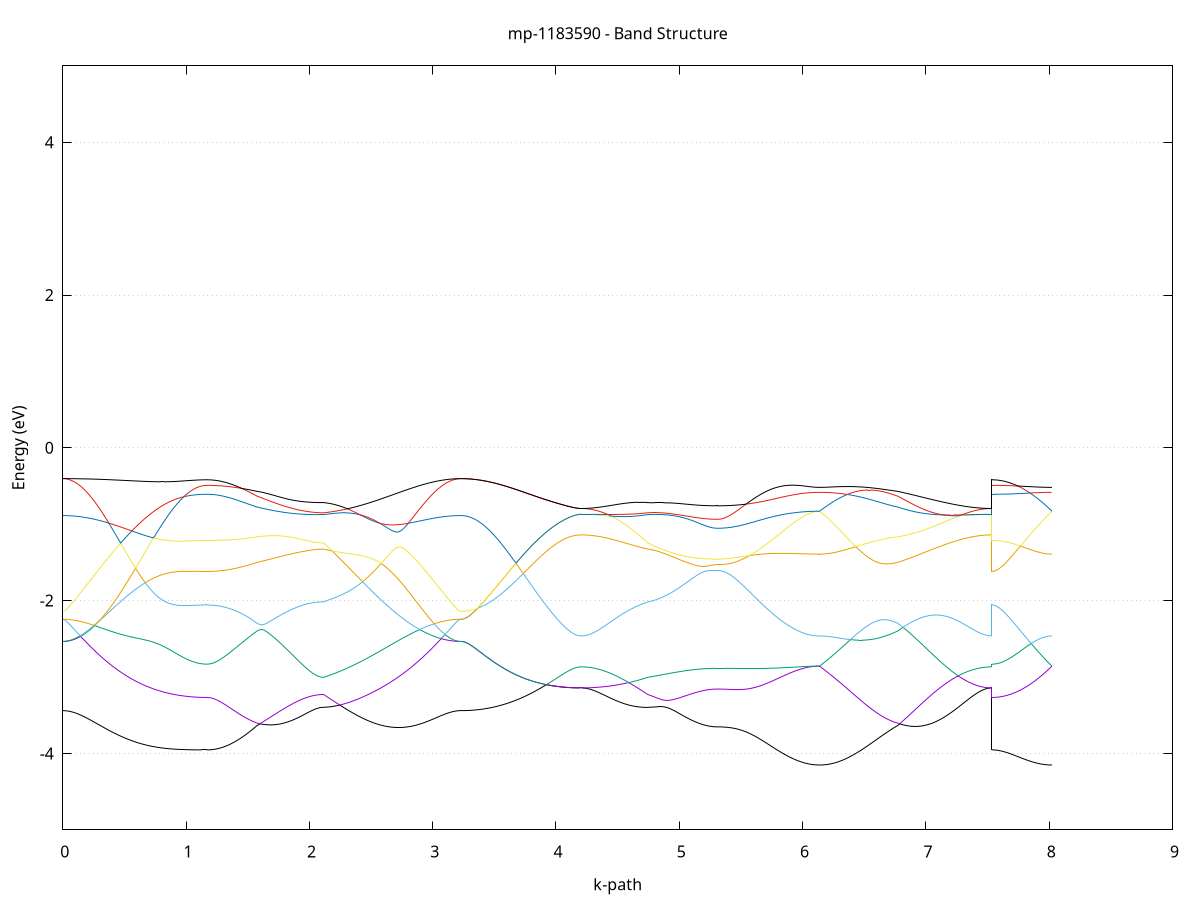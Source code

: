 set title 'mp-1183590 - Band Structure'
set xlabel 'k-path'
set ylabel 'Energy (eV)'
set grid y
set yrange [-5:5]
set terminal png size 800,600
set output 'mp-1183590_bands_gnuplot.png'
plot '-' using 1:2 with lines notitle, '-' using 1:2 with lines notitle, '-' using 1:2 with lines notitle, '-' using 1:2 with lines notitle, '-' using 1:2 with lines notitle, '-' using 1:2 with lines notitle, '-' using 1:2 with lines notitle, '-' using 1:2 with lines notitle, '-' using 1:2 with lines notitle, '-' using 1:2 with lines notitle, '-' using 1:2 with lines notitle, '-' using 1:2 with lines notitle, '-' using 1:2 with lines notitle, '-' using 1:2 with lines notitle, '-' using 1:2 with lines notitle, '-' using 1:2 with lines notitle, '-' using 1:2 with lines notitle, '-' using 1:2 with lines notitle, '-' using 1:2 with lines notitle, '-' using 1:2 with lines notitle, '-' using 1:2 with lines notitle, '-' using 1:2 with lines notitle, '-' using 1:2 with lines notitle, '-' using 1:2 with lines notitle, '-' using 1:2 with lines notitle, '-' using 1:2 with lines notitle, '-' using 1:2 with lines notitle, '-' using 1:2 with lines notitle, '-' using 1:2 with lines notitle, '-' using 1:2 with lines notitle, '-' using 1:2 with lines notitle, '-' using 1:2 with lines notitle, '-' using 1:2 with lines notitle, '-' using 1:2 with lines notitle, '-' using 1:2 with lines notitle, '-' using 1:2 with lines notitle, '-' using 1:2 with lines notitle, '-' using 1:2 with lines notitle, '-' using 1:2 with lines notitle, '-' using 1:2 with lines notitle, '-' using 1:2 with lines notitle, '-' using 1:2 with lines notitle, '-' using 1:2 with lines notitle, '-' using 1:2 with lines notitle, '-' using 1:2 with lines notitle, '-' using 1:2 with lines notitle, '-' using 1:2 with lines notitle, '-' using 1:2 with lines notitle, '-' using 1:2 with lines notitle, '-' using 1:2 with lines notitle, '-' using 1:2 with lines notitle, '-' using 1:2 with lines notitle, '-' using 1:2 with lines notitle, '-' using 1:2 with lines notitle, '-' using 1:2 with lines notitle, '-' using 1:2 with lines notitle, '-' using 1:2 with lines notitle, '-' using 1:2 with lines notitle, '-' using 1:2 with lines notitle, '-' using 1:2 with lines notitle, '-' using 1:2 with lines notitle, '-' using 1:2 with lines notitle, '-' using 1:2 with lines notitle, '-' using 1:2 with lines notitle
0.000000 -36.875611
0.009996 -36.875611
0.019992 -36.875611
0.029988 -36.875611
0.039984 -36.875511
0.049981 -36.875511
0.059977 -36.875411
0.069973 -36.875411
0.079969 -36.875311
0.089965 -36.875211
0.099961 -36.875111
0.109957 -36.875011
0.119953 -36.874911
0.129949 -36.874711
0.139946 -36.874611
0.149942 -36.874511
0.159938 -36.874311
0.169934 -36.874211
0.179930 -36.874011
0.189926 -36.873811
0.199922 -36.873611
0.209918 -36.873411
0.219914 -36.873211
0.229911 -36.873011
0.239907 -36.872811
0.249903 -36.872511
0.259899 -36.872311
0.269895 -36.872011
0.279891 -36.871811
0.289887 -36.871511
0.299883 -36.871311
0.309879 -36.871011
0.319875 -36.870711
0.329872 -36.870411
0.339868 -36.870111
0.349864 -36.869811
0.359860 -36.869511
0.369856 -36.869211
0.379852 -36.868911
0.389848 -36.868611
0.399844 -36.868211
0.409840 -36.867911
0.419837 -36.867611
0.429833 -36.867211
0.439829 -36.866911
0.449825 -36.866511
0.459821 -36.866211
0.469817 -36.865811
0.479813 -36.865511
0.489809 -36.865111
0.499805 -36.864811
0.509802 -36.864411
0.519798 -36.864011
0.529794 -36.863711
0.539790 -36.863311
0.549786 -36.862911
0.559782 -36.862611
0.569778 -36.862211
0.579774 -36.861811
0.589770 -36.861411
0.599767 -36.861111
0.609763 -36.860711
0.619759 -36.860311
0.629755 -36.860011
0.639751 -36.859611
0.649747 -36.859211
0.659743 -36.858911
0.669739 -36.858511
0.679735 -36.858211
0.689732 -36.857811
0.699728 -36.857511
0.709724 -36.857111
0.719720 -36.856811
0.729716 -36.856411
0.739712 -36.856111
0.749708 -36.855811
0.759704 -36.855511
0.769700 -36.855111
0.779696 -36.854811
0.789693 -36.854511
0.799689 -36.854211
0.809685 -36.853911
0.819681 -36.853611
0.829677 -36.853311
0.839673 -36.853011
0.849669 -36.852711
0.859665 -36.852511
0.869661 -36.852211
0.879658 -36.852011
0.889654 -36.851711
0.899650 -36.851511
0.909646 -36.851211
0.919642 -36.851011
0.929638 -36.850811
0.939634 -36.850611
0.949630 -36.850411
0.959626 -36.850211
0.969623 -36.850011
0.979619 -36.849811
0.989615 -36.849611
0.999611 -36.849511
1.009607 -36.849311
1.019603 -36.849211
1.029599 -36.849011
1.039595 -36.848911
1.049591 -36.848811
1.059588 -36.848711
1.069584 -36.848611
1.079580 -36.848511
1.089576 -36.848411
1.099572 -36.848311
1.109568 -36.848311
1.119564 -36.848211
1.129560 -36.848211
1.139556 -36.848211
1.149553 -36.848111
1.159549 -36.848111
1.169545 -36.848111
1.169545 -36.848111
1.179454 -36.848111
1.189363 -36.848111
1.199272 -36.848111
1.209181 -36.848111
1.219090 -36.848211
1.228999 -36.848211
1.238908 -36.848211
1.248817 -36.848211
1.258727 -36.848311
1.268636 -36.848311
1.278545 -36.848311
1.288454 -36.848411
1.298363 -36.848411
1.308272 -36.848511
1.318181 -36.848511
1.328090 -36.848611
1.337999 -36.848711
1.347908 -36.848711
1.357817 -36.848811
1.367727 -36.848911
1.377636 -36.849011
1.387545 -36.849011
1.397454 -36.849111
1.407363 -36.849211
1.417272 -36.849311
1.427181 -36.849411
1.437090 -36.849511
1.446999 -36.849611
1.456908 -36.849711
1.466818 -36.849811
1.476727 -36.849911
1.486636 -36.850011
1.496545 -36.850111
1.506454 -36.850311
1.516363 -36.850411
1.526272 -36.850511
1.536181 -36.850611
1.546090 -36.850811
1.555999 -36.850911
1.565908 -36.851011
1.575818 -36.851211
1.575818 -36.851211
1.585812 -36.851311
1.595807 -36.851411
1.605802 -36.851511
1.615796 -36.851611
1.625791 -36.851711
1.635786 -36.851811
1.645781 -36.851911
1.655775 -36.852011
1.665770 -36.852211
1.675765 -36.852311
1.685759 -36.852411
1.695754 -36.852511
1.705749 -36.852711
1.715744 -36.852811
1.725738 -36.852911
1.735733 -36.853111
1.745728 -36.853211
1.755722 -36.853311
1.765717 -36.853511
1.775712 -36.853611
1.785707 -36.853711
1.795701 -36.853811
1.805696 -36.854011
1.815691 -36.854111
1.825685 -36.854211
1.835680 -36.854311
1.845675 -36.854511
1.855670 -36.854611
1.865664 -36.854711
1.875659 -36.854811
1.885654 -36.854911
1.895649 -36.855011
1.905643 -36.855111
1.915638 -36.855211
1.925633 -36.855311
1.935627 -36.855411
1.945622 -36.855511
1.955617 -36.855611
1.965612 -36.855711
1.975606 -36.855711
1.985601 -36.855811
1.995596 -36.855911
2.005590 -36.855911
2.015585 -36.856011
2.025580 -36.856011
2.035575 -36.856111
2.045569 -36.856111
2.055564 -36.856211
2.065559 -36.856211
2.075553 -36.856211
2.085548 -36.856211
2.095543 -36.856211
2.105538 -36.856311
2.115532 -36.856311
2.115532 -36.856311
2.125481 -36.856211
2.135430 -36.856211
2.145379 -36.856111
2.155328 -36.856111
2.165277 -36.856111
2.175225 -36.856111
2.185174 -36.856111
2.195123 -36.856011
2.205072 -36.856011
2.215021 -36.856111
2.224970 -36.856111
2.234919 -36.856111
2.244867 -36.856111
2.254816 -36.856111
2.264765 -36.856211
2.274714 -36.856211
2.284663 -36.856311
2.294612 -36.856311
2.304560 -36.856411
2.314509 -36.856511
2.324458 -36.856611
2.334407 -36.856711
2.344356 -36.856811
2.354305 -36.856911
2.364254 -36.857011
2.374202 -36.857111
2.384151 -36.857211
2.394100 -36.857411
2.404049 -36.857511
2.413998 -36.857711
2.423947 -36.857811
2.433896 -36.858011
2.443844 -36.858211
2.453793 -36.858311
2.463742 -36.858511
2.473691 -36.858711
2.483640 -36.858911
2.493589 -36.859111
2.503537 -36.859311
2.513486 -36.859611
2.523435 -36.859811
2.533384 -36.860011
2.543333 -36.860311
2.553282 -36.860511
2.563231 -36.860811
2.573179 -36.861011
2.583128 -36.861311
2.593077 -36.861511
2.603026 -36.861811
2.612975 -36.862111
2.622924 -36.862411
2.632873 -36.862611
2.642821 -36.862911
2.652770 -36.863211
2.662719 -36.863511
2.672668 -36.863811
2.682617 -36.864111
2.692566 -36.864411
2.702514 -36.864711
2.712463 -36.865011
2.722412 -36.865311
2.732361 -36.865611
2.742310 -36.865911
2.752259 -36.866211
2.762208 -36.866511
2.772156 -36.866811
2.782105 -36.867111
2.792054 -36.867411
2.802003 -36.867711
2.811952 -36.868011
2.821901 -36.868311
2.831850 -36.868611
2.841798 -36.868911
2.851747 -36.869211
2.861696 -36.869511
2.871645 -36.869811
2.881594 -36.870111
2.891543 -36.870311
2.901492 -36.870611
2.911440 -36.870911
2.921389 -36.871211
2.931338 -36.871411
2.941287 -36.871711
2.951236 -36.871911
2.961185 -36.872211
2.971133 -36.872411
2.981082 -36.872611
2.991031 -36.872811
3.000980 -36.873111
3.010929 -36.873311
3.020878 -36.873511
3.030827 -36.873711
3.040775 -36.873811
3.050724 -36.874011
3.060673 -36.874211
3.070622 -36.874311
3.080571 -36.874511
3.090520 -36.874611
3.100469 -36.874811
3.110417 -36.874911
3.120366 -36.875011
3.130315 -36.875111
3.140264 -36.875211
3.150213 -36.875311
3.160162 -36.875411
3.170110 -36.875411
3.180059 -36.875511
3.190008 -36.875511
3.199957 -36.875611
3.209906 -36.875611
3.219855 -36.875611
3.229804 -36.875611
3.229804 -36.875611
3.239751 -36.875611
3.249698 -36.875611
3.259646 -36.875611
3.269593 -36.875511
3.279540 -36.875511
3.289488 -36.875511
3.299435 -36.875411
3.309382 -36.875411
3.319329 -36.875311
3.329277 -36.875211
3.339224 -36.875111
3.349171 -36.875011
3.359119 -36.874911
3.369066 -36.874811
3.379013 -36.874711
3.388961 -36.874611
3.398908 -36.874511
3.408855 -36.874311
3.418803 -36.874211
3.428750 -36.874111
3.438697 -36.873911
3.448645 -36.873811
3.458592 -36.873611
3.468539 -36.873411
3.478487 -36.873211
3.488434 -36.873111
3.498381 -36.872911
3.508329 -36.872711
3.518276 -36.872511
3.528223 -36.872311
3.538171 -36.872111
3.548118 -36.871911
3.558065 -36.871711
3.568013 -36.871411
3.577960 -36.871211
3.587907 -36.871011
3.597855 -36.870811
3.607802 -36.870511
3.617749 -36.870311
3.627696 -36.870011
3.637644 -36.869811
3.647591 -36.869611
3.657538 -36.869311
3.667486 -36.869111
3.677433 -36.868811
3.687380 -36.868611
3.697328 -36.868311
3.707275 -36.868111
3.717222 -36.867811
3.727170 -36.867611
3.737117 -36.867311
3.747064 -36.867111
3.757012 -36.866811
3.766959 -36.866611
3.776906 -36.866411
3.786854 -36.866111
3.796801 -36.865911
3.806748 -36.865611
3.816696 -36.865411
3.826643 -36.865211
3.836590 -36.864911
3.846538 -36.864711
3.856485 -36.864511
3.866432 -36.864211
3.876380 -36.864011
3.886327 -36.863811
3.896274 -36.863611
3.906222 -36.863411
3.916169 -36.863211
3.926116 -36.863011
3.936063 -36.862811
3.946011 -36.862611
3.955958 -36.862411
3.965905 -36.862311
3.975853 -36.862111
3.985800 -36.861911
3.995747 -36.861811
4.005695 -36.861611
4.015642 -36.861511
4.025589 -36.861311
4.035537 -36.861211
4.045484 -36.861111
4.055431 -36.861011
4.065379 -36.860811
4.075326 -36.860711
4.085273 -36.860611
4.095221 -36.860611
4.105168 -36.860511
4.115115 -36.860411
4.125063 -36.860311
4.135010 -36.860311
4.144957 -36.860211
4.154905 -36.860211
4.164852 -36.860111
4.174799 -36.860111
4.184747 -36.860111
4.194694 -36.860111
4.204641 -36.860111
4.204641 -36.860111
4.214636 -36.860111
4.224631 -36.860111
4.234625 -36.860111
4.244620 -36.860011
4.254615 -36.860011
4.264610 -36.860011
4.274604 -36.860011
4.284599 -36.859911
4.294594 -36.859911
4.304588 -36.859811
4.314583 -36.859811
4.324578 -36.859811
4.334573 -36.859711
4.344567 -36.859611
4.354562 -36.859611
4.364557 -36.859511
4.374551 -36.859411
4.384546 -36.859411
4.394541 -36.859311
4.404536 -36.859211
4.414530 -36.859111
4.424525 -36.859011
4.434520 -36.859011
4.444514 -36.858911
4.454509 -36.858811
4.464504 -36.858711
4.474499 -36.858611
4.484493 -36.858511
4.494488 -36.858411
4.504483 -36.858311
4.514477 -36.858211
4.524472 -36.858111
4.534467 -36.858011
4.544462 -36.857911
4.554456 -36.857811
4.564451 -36.857711
4.574446 -36.857611
4.584440 -36.857511
4.594435 -36.857411
4.604430 -36.857311
4.614425 -36.857211
4.624419 -36.857111
4.634414 -36.857011
4.644409 -36.857011
4.654404 -36.856911
4.664398 -36.856811
4.674393 -36.856711
4.684388 -36.856611
4.694382 -36.856611
4.704377 -36.856511
4.714372 -36.856411
4.724367 -36.856411
4.734361 -36.856311
4.744356 -36.856311
4.744356 -36.856311
4.754282 -36.856211
4.764208 -36.856211
4.774134 -36.856211
4.784060 -36.856211
4.793986 -36.856211
4.803912 -36.856211
4.813838 -36.856211
4.823764 -36.856211
4.833689 -36.856211
4.843615 -36.856211
4.853541 -36.856211
4.863467 -36.856211
4.873393 -36.856311
4.883319 -36.856311
4.893245 -36.856311
4.903171 -36.856311
4.913097 -36.856411
4.923023 -36.856411
4.932949 -36.856411
4.942875 -36.856411
4.952801 -36.856511
4.962727 -36.856511
4.972653 -36.856611
4.982579 -36.856611
4.992505 -36.856611
5.002431 -36.856711
5.012357 -36.856711
5.022283 -36.856711
5.032208 -36.856811
5.042134 -36.856811
5.052060 -36.856911
5.061986 -36.856911
5.071912 -36.856911
5.081838 -36.857011
5.091764 -36.857011
5.101690 -36.857111
5.111616 -36.857111
5.121542 -36.857111
5.131468 -36.857211
5.141394 -36.857211
5.151320 -36.857211
5.161246 -36.857311
5.171172 -36.857311
5.181098 -36.857311
5.191024 -36.857311
5.200950 -36.857411
5.210876 -36.857411
5.220801 -36.857411
5.230727 -36.857411
5.240653 -36.857411
5.250579 -36.857511
5.260505 -36.857511
5.270431 -36.857511
5.280357 -36.857511
5.290283 -36.857511
5.300209 -36.857511
5.310135 -36.857511
5.310135 -36.857511
5.320099 -36.857511
5.330063 -36.857511
5.340026 -36.857511
5.349990 -36.857411
5.359954 -36.857411
5.369918 -36.857411
5.379881 -36.857311
5.389845 -36.857311
5.399809 -36.857211
5.409773 -36.857211
5.419736 -36.857111
5.429700 -36.857011
5.439664 -36.856911
5.449628 -36.856811
5.459592 -36.856811
5.469555 -36.856711
5.479519 -36.856611
5.489483 -36.856411
5.499447 -36.856311
5.509410 -36.856211
5.519374 -36.856111
5.529338 -36.856011
5.539302 -36.855811
5.549266 -36.855711
5.559229 -36.855511
5.569193 -36.855411
5.579157 -36.855311
5.589121 -36.855111
5.599084 -36.854911
5.609048 -36.854811
5.619012 -36.854611
5.628976 -36.854511
5.638939 -36.854311
5.648903 -36.854111
5.658867 -36.853911
5.668831 -36.853811
5.678795 -36.853611
5.688758 -36.853411
5.698722 -36.853211
5.708686 -36.853111
5.718650 -36.852911
5.728613 -36.852711
5.738577 -36.852511
5.748541 -36.852411
5.758505 -36.852211
5.768468 -36.852011
5.778432 -36.851811
5.788396 -36.851711
5.798360 -36.851511
5.808324 -36.851311
5.818287 -36.851211
5.828251 -36.851011
5.838215 -36.850811
5.848179 -36.850711
5.858142 -36.850511
5.868106 -36.850411
5.878070 -36.850211
5.888034 -36.850111
5.897997 -36.849911
5.907961 -36.849811
5.917925 -36.849611
5.927889 -36.849511
5.937853 -36.849411
5.947816 -36.849311
5.957780 -36.849211
5.967744 -36.849011
5.977708 -36.848911
5.987671 -36.848811
5.997635 -36.848811
6.007599 -36.848711
6.017563 -36.848611
6.027527 -36.848511
6.037490 -36.848411
6.047454 -36.848411
6.057418 -36.848311
6.067382 -36.848311
6.077345 -36.848211
6.087309 -36.848211
6.097273 -36.848211
6.107237 -36.848111
6.117200 -36.848111
6.127164 -36.848111
6.137128 -36.848111
6.137128 -36.848111
6.147043 -36.848111
6.156957 -36.848111
6.166872 -36.848111
6.176786 -36.848111
6.186701 -36.848111
6.196616 -36.848211
6.206530 -36.848211
6.216445 -36.848211
6.226359 -36.848211
6.236274 -36.848211
6.246189 -36.848311
6.256103 -36.848311
6.266018 -36.848311
6.275933 -36.848311
6.285847 -36.848411
6.295762 -36.848411
6.305676 -36.848411
6.315591 -36.848511
6.325506 -36.848511
6.335420 -36.848511
6.345335 -36.848611
6.355249 -36.848611
6.365164 -36.848711
6.375079 -36.848711
6.384993 -36.848811
6.394908 -36.848811
6.404822 -36.848811
6.414737 -36.848911
6.424652 -36.848911
6.434566 -36.849011
6.444481 -36.849011
6.454396 -36.849111
6.464310 -36.849111
6.474225 -36.849211
6.484139 -36.849211
6.494054 -36.849311
6.503969 -36.849311
6.513883 -36.849411
6.523798 -36.849511
6.533712 -36.849511
6.543627 -36.849611
6.553542 -36.849611
6.563456 -36.849711
6.573371 -36.849711
6.583285 -36.849811
6.593200 -36.849911
6.603115 -36.849911
6.613029 -36.850011
6.622944 -36.850011
6.632858 -36.850111
6.642773 -36.850211
6.652688 -36.850211
6.662602 -36.850311
6.672517 -36.850411
6.682432 -36.850411
6.692346 -36.850511
6.702261 -36.850611
6.712175 -36.850711
6.722090 -36.850711
6.732005 -36.850811
6.741919 -36.850911
6.751834 -36.851011
6.761748 -36.851111
6.771663 -36.851211
6.771663 -36.851211
6.781576 -36.851311
6.791488 -36.851411
6.801401 -36.851611
6.811313 -36.851711
6.821226 -36.851911
6.831139 -36.852011
6.841051 -36.852211
6.850964 -36.852311
6.860877 -36.852511
6.870789 -36.852611
6.880702 -36.852811
6.890614 -36.852911
6.900527 -36.853111
6.910440 -36.853211
6.920352 -36.853411
6.930265 -36.853511
6.940178 -36.853711
6.950090 -36.853911
6.960003 -36.854011
6.969915 -36.854211
6.979828 -36.854311
6.989741 -36.854511
6.999653 -36.854711
7.009566 -36.854811
7.019479 -36.855011
7.029391 -36.855111
7.039304 -36.855311
7.049216 -36.855511
7.059129 -36.855611
7.069042 -36.855811
7.078954 -36.855911
7.088867 -36.856111
7.098780 -36.856211
7.108692 -36.856411
7.118605 -36.856511
7.128517 -36.856711
7.138430 -36.856811
7.148343 -36.857011
7.158255 -36.857111
7.168168 -36.857211
7.178081 -36.857411
7.187993 -36.857511
7.197906 -36.857611
7.207818 -36.857811
7.217731 -36.857911
7.227644 -36.858011
7.237556 -36.858211
7.247469 -36.858311
7.257382 -36.858411
7.267294 -36.858511
7.277207 -36.858611
7.287119 -36.858711
7.297032 -36.858811
7.306945 -36.858911
7.316857 -36.859011
7.326770 -36.859111
7.336683 -36.859211
7.346595 -36.859311
7.356508 -36.859411
7.366420 -36.859411
7.376333 -36.859511
7.386246 -36.859611
7.396158 -36.859611
7.406071 -36.859711
7.415983 -36.859811
7.425896 -36.859811
7.435809 -36.859911
7.445721 -36.859911
7.455634 -36.859911
7.465547 -36.860011
7.475459 -36.860011
7.485372 -36.860011
7.495284 -36.860011
7.505197 -36.860111
7.515110 -36.860111
7.525022 -36.860111
7.534935 -36.860111
7.534935 -36.848111
7.544882 -36.848111
7.554830 -36.848111
7.564777 -36.848111
7.574724 -36.848111
7.584672 -36.848111
7.594619 -36.848111
7.604566 -36.848111
7.614514 -36.848111
7.624461 -36.848111
7.634408 -36.848111
7.644356 -36.848111
7.654303 -36.848111
7.664250 -36.848111
7.674197 -36.848111
7.684145 -36.848111
7.694092 -36.848111
7.704039 -36.848111
7.713987 -36.848111
7.723934 -36.848111
7.733881 -36.848111
7.743829 -36.848111
7.753776 -36.848111
7.763723 -36.848111
7.773671 -36.848111
7.783618 -36.848111
7.793565 -36.848111
7.803513 -36.848111
7.813460 -36.848111
7.823407 -36.848111
7.833355 -36.848111
7.843302 -36.848111
7.853249 -36.848111
7.863197 -36.848111
7.873144 -36.848111
7.883091 -36.848111
7.893039 -36.848111
7.902986 -36.848111
7.912933 -36.848111
7.922881 -36.848111
7.932828 -36.848111
7.942775 -36.848111
7.952723 -36.848111
7.962670 -36.848111
7.972617 -36.848111
7.982564 -36.848111
7.992512 -36.848111
8.002459 -36.848111
8.012406 -36.848111
8.022354 -36.848111
e
0.000000 -21.453611
0.009996 -21.453611
0.019992 -21.453511
0.029988 -21.453411
0.039984 -21.453211
0.049981 -21.453111
0.059977 -21.452911
0.069973 -21.452611
0.079969 -21.452311
0.089965 -21.452011
0.099961 -21.451611
0.109957 -21.451111
0.119953 -21.450711
0.129949 -21.450211
0.139946 -21.449611
0.149942 -21.449011
0.159938 -21.448411
0.169934 -21.447611
0.179930 -21.447011
0.189926 -21.446111
0.199922 -21.445311
0.209918 -21.444311
0.219914 -21.443311
0.229911 -21.442311
0.239907 -21.441211
0.249903 -21.440111
0.259899 -21.438811
0.269895 -21.437511
0.279891 -21.436111
0.289887 -21.434611
0.299883 -21.433211
0.309879 -21.431511
0.319875 -21.429811
0.329872 -21.428011
0.339868 -21.426011
0.349864 -21.424011
0.359860 -21.421911
0.369856 -21.419711
0.379852 -21.417411
0.389848 -21.415111
0.399844 -21.412611
0.409840 -21.409911
0.419837 -21.407211
0.429833 -21.404411
0.439829 -21.401411
0.449825 -21.398311
0.459821 -21.395211
0.469817 -21.391911
0.479813 -21.388511
0.489809 -21.384811
0.499805 -21.381211
0.509802 -21.377411
0.519798 -21.373511
0.529794 -21.369511
0.539790 -21.365311
0.549786 -21.361011
0.559782 -21.356611
0.569778 -21.352011
0.579774 -21.347411
0.589770 -21.342511
0.599767 -21.337611
0.609763 -21.332511
0.619759 -21.327111
0.629755 -21.321711
0.639751 -21.316211
0.649747 -21.310611
0.659743 -21.304911
0.669739 -21.299111
0.679735 -21.293011
0.689732 -21.286911
0.699728 -21.280711
0.709724 -21.274311
0.719720 -21.267911
0.729716 -21.261311
0.739712 -21.254611
0.749708 -21.247811
0.759704 -21.240911
0.769700 -21.233811
0.779696 -21.226711
0.789693 -21.219511
0.799689 -21.212211
0.809685 -21.204911
0.819681 -21.197411
0.829677 -21.189911
0.839673 -21.182311
0.849669 -21.174811
0.859665 -21.167111
0.869661 -21.159411
0.879658 -21.151711
0.889654 -21.144011
0.899650 -21.136211
0.909646 -21.128411
0.919642 -21.120611
0.929638 -21.112911
0.939634 -21.105411
0.949630 -21.097811
0.959626 -21.090311
0.969623 -21.082811
0.979619 -21.075511
0.989615 -21.068311
0.999611 -21.061311
1.009607 -21.054511
1.019603 -21.047911
1.029599 -21.041411
1.039595 -21.035311
1.049591 -21.029511
1.059588 -21.023911
1.069584 -21.018811
1.079580 -21.013911
1.089576 -21.009611
1.099572 -21.005611
1.109568 -21.002111
1.119564 -20.999211
1.129560 -20.996711
1.139556 -20.994611
1.149553 -20.993211
1.159549 -20.992411
1.169545 -20.992211
1.169545 -20.992211
1.179454 -20.992111
1.189363 -20.992211
1.199272 -20.992411
1.209181 -20.992611
1.219090 -20.992911
1.228999 -20.993211
1.238908 -20.993511
1.248817 -20.994011
1.258727 -20.994411
1.268636 -20.994911
1.278545 -20.995511
1.288454 -20.996111
1.298363 -20.996711
1.308272 -20.997411
1.318181 -20.998111
1.328090 -20.998911
1.337999 -20.999811
1.347908 -21.000711
1.357817 -21.001711
1.367727 -21.002611
1.377636 -21.003611
1.387545 -21.004611
1.397454 -21.005711
1.407363 -21.006911
1.417272 -21.007911
1.427181 -21.009011
1.437090 -21.010111
1.446999 -21.011211
1.456908 -21.012211
1.466818 -21.013311
1.476727 -21.014511
1.486636 -21.015611
1.496545 -21.016711
1.506454 -21.017711
1.516363 -21.018811
1.526272 -21.019811
1.536181 -21.020811
1.546090 -21.021811
1.555999 -21.022811
1.565908 -21.023711
1.575818 -21.024711
1.575818 -21.024711
1.585812 -21.025411
1.595807 -21.026311
1.605802 -21.027411
1.615796 -21.028611
1.625791 -21.030011
1.635786 -21.031411
1.645781 -21.033111
1.655775 -21.034711
1.665770 -21.036511
1.675765 -21.038411
1.685759 -21.040411
1.695754 -21.042511
1.705749 -21.044611
1.715744 -21.046811
1.725738 -21.048911
1.735733 -21.051111
1.745728 -21.053311
1.755722 -21.055611
1.765717 -21.057911
1.775712 -21.060311
1.785707 -21.062611
1.795701 -21.064911
1.805696 -21.067211
1.815691 -21.069511
1.825685 -21.071711
1.835680 -21.074011
1.845675 -21.076211
1.855670 -21.078311
1.865664 -21.080411
1.875659 -21.082511
1.885654 -21.084511
1.895649 -21.086511
1.905643 -21.088411
1.915638 -21.090211
1.925633 -21.092011
1.935627 -21.093611
1.945622 -21.095311
1.955617 -21.096911
1.965612 -21.098311
1.975606 -21.099611
1.985601 -21.100911
1.995596 -21.102111
2.005590 -21.103311
2.015585 -21.104311
2.025580 -21.105211
2.035575 -21.106111
2.045569 -21.106711
2.055564 -21.107411
2.065559 -21.107911
2.075553 -21.108411
2.085548 -21.108711
2.095543 -21.108911
2.105538 -21.109111
2.115532 -21.109111
2.115532 -21.109111
2.125481 -21.113711
2.135430 -21.118411
2.145379 -21.123111
2.155328 -21.127911
2.165277 -21.132811
2.175225 -21.137711
2.185174 -21.142711
2.195123 -21.147711
2.205072 -21.152911
2.215021 -21.158011
2.224970 -21.163211
2.234919 -21.168411
2.244867 -21.173711
2.254816 -21.179011
2.264765 -21.184311
2.274714 -21.189611
2.284663 -21.195011
2.294612 -21.200311
2.304560 -21.205711
2.314509 -21.211211
2.324458 -21.216611
2.334407 -21.222011
2.344356 -21.227411
2.354305 -21.232811
2.364254 -21.238111
2.374202 -21.243411
2.384151 -21.248711
2.394100 -21.254011
2.404049 -21.259211
2.413998 -21.264411
2.423947 -21.269511
2.433896 -21.274611
2.443844 -21.279611
2.453793 -21.284611
2.463742 -21.289511
2.473691 -21.294311
2.483640 -21.299111
2.493589 -21.303911
2.503537 -21.308511
2.513486 -21.313111
2.523435 -21.317611
2.533384 -21.322111
2.543333 -21.326511
2.553282 -21.330811
2.563231 -21.335011
2.573179 -21.339211
2.583128 -21.343211
2.593077 -21.347211
2.603026 -21.351111
2.612975 -21.355011
2.622924 -21.358811
2.632873 -21.362511
2.642821 -21.366011
2.652770 -21.369611
2.662719 -21.373011
2.672668 -21.376411
2.682617 -21.379611
2.692566 -21.382911
2.702514 -21.386011
2.712463 -21.389011
2.722412 -21.391911
2.732361 -21.394711
2.742310 -21.397511
2.752259 -21.400111
2.762208 -21.402711
2.772156 -21.405311
2.782105 -21.407611
2.792054 -21.410011
2.802003 -21.412311
2.811952 -21.414511
2.821901 -21.416511
2.831850 -21.418611
2.841798 -21.420611
2.851747 -21.422511
2.861696 -21.424311
2.871645 -21.426111
2.881594 -21.427811
2.891543 -21.429411
2.901492 -21.431011
2.911440 -21.432511
2.921389 -21.433911
2.931338 -21.435311
2.941287 -21.436511
2.951236 -21.437811
2.961185 -21.439011
2.971133 -21.440111
2.981082 -21.441111
2.991031 -21.442211
3.000980 -21.443211
3.010929 -21.444111
3.020878 -21.445011
3.030827 -21.445811
3.040775 -21.446611
3.050724 -21.447411
3.060673 -21.447911
3.070622 -21.448611
3.080571 -21.449211
3.090520 -21.449711
3.100469 -21.450311
3.110417 -21.450711
3.120366 -21.451211
3.130315 -21.451611
3.140264 -21.451911
3.150213 -21.452311
3.160162 -21.452511
3.170110 -21.452811
3.180059 -21.453011
3.190008 -21.453211
3.199957 -21.453411
3.209906 -21.453511
3.219855 -21.453611
3.229804 -21.453611
3.229804 -21.453611
3.239751 -21.453511
3.249698 -21.453411
3.259646 -21.453211
3.269593 -21.452811
3.279540 -21.452411
3.289488 -21.451811
3.299435 -21.451211
3.309382 -21.450511
3.319329 -21.449711
3.329277 -21.448811
3.339224 -21.447811
3.349171 -21.446711
3.359119 -21.445511
3.369066 -21.444211
3.379013 -21.442811
3.388961 -21.441411
3.398908 -21.439811
3.408855 -21.438111
3.418803 -21.436311
3.428750 -21.434411
3.438697 -21.432411
3.448645 -21.430311
3.458592 -21.428111
3.468539 -21.425811
3.478487 -21.423411
3.488434 -21.420911
3.498381 -21.418311
3.508329 -21.415511
3.518276 -21.412711
3.528223 -21.409711
3.538171 -21.406711
3.548118 -21.403511
3.558065 -21.400211
3.568013 -21.396811
3.577960 -21.393311
3.587907 -21.389711
3.597855 -21.385911
3.607802 -21.382111
3.617749 -21.378111
3.627696 -21.374011
3.637644 -21.369811
3.647591 -21.365611
3.657538 -21.361211
3.667486 -21.356611
3.677433 -21.351911
3.687380 -21.347111
3.697328 -21.342211
3.707275 -21.337211
3.717222 -21.332011
3.727170 -21.326811
3.737117 -21.321411
3.747064 -21.315911
3.757012 -21.310311
3.766959 -21.304611
3.776906 -21.298711
3.786854 -21.292611
3.796801 -21.286511
3.806748 -21.280211
3.816696 -21.273811
3.826643 -21.267311
3.836590 -21.260711
3.846538 -21.253911
3.856485 -21.247111
3.866432 -21.240111
3.876380 -21.233011
3.886327 -21.225811
3.896274 -21.218511
3.906222 -21.211111
3.916169 -21.203611
3.926116 -21.196011
3.936063 -21.188111
3.946011 -21.180211
3.955958 -21.172311
3.965905 -21.164211
3.975853 -21.155811
3.985800 -21.147711
3.995747 -21.139511
4.005695 -21.131311
4.015642 -21.123011
4.025589 -21.114711
4.035537 -21.106611
4.045484 -21.098311
4.055431 -21.090011
4.065379 -21.081811
4.075326 -21.073611
4.085273 -21.065611
4.095221 -21.057711
4.105168 -21.050111
4.115115 -21.042711
4.125063 -21.035811
4.135010 -21.029211
4.144957 -21.023111
4.154905 -21.017611
4.164852 -21.012911
4.174799 -21.009111
4.184747 -21.006311
4.194694 -21.004511
4.204641 -21.003911
4.204641 -21.003911
4.214636 -21.003911
4.224631 -21.004011
4.234625 -21.004111
4.244620 -21.004311
4.254615 -21.004511
4.264610 -21.004911
4.274604 -21.005211
4.284599 -21.005611
4.294594 -21.006111
4.304588 -21.006611
4.314583 -21.007111
4.324578 -21.007711
4.334573 -21.008411
4.344567 -21.009111
4.354562 -21.009911
4.364557 -21.010711
4.374551 -21.011611
4.384546 -21.012511
4.394541 -21.013611
4.404536 -21.014811
4.414530 -21.016011
4.424525 -21.017211
4.434520 -21.018611
4.444514 -21.020111
4.454509 -21.021611
4.464504 -21.023211
4.474499 -21.024811
4.484493 -21.026611
4.494488 -21.028511
4.504483 -21.030411
4.514477 -21.032511
4.524472 -21.034611
4.534467 -21.036911
4.544462 -21.039311
4.554456 -21.041811
4.564451 -21.044311
4.574446 -21.047011
4.584440 -21.049911
4.594435 -21.052811
4.604430 -21.055911
4.614425 -21.059011
4.624419 -21.062211
4.634414 -21.065511
4.644409 -21.069011
4.654404 -21.072611
4.664398 -21.076311
4.674393 -21.080011
4.684388 -21.083811
4.694382 -21.087711
4.704377 -21.091811
4.714372 -21.096011
4.724367 -21.100311
4.734361 -21.104711
4.744356 -21.109111
4.744356 -21.109111
4.754282 -21.111511
4.764208 -21.114211
4.774134 -21.117011
4.784060 -21.120111
4.793986 -21.123311
4.803912 -21.126711
4.813838 -21.130311
4.823764 -21.134011
4.833689 -21.137811
4.843615 -21.141611
4.853541 -21.145611
4.863467 -21.149711
4.873393 -21.153811
4.883319 -21.158111
4.893245 -21.162411
4.903171 -21.166611
4.913097 -21.170811
4.923023 -21.175111
4.932949 -21.179411
4.942875 -21.183711
4.952801 -21.187911
4.962727 -21.192111
4.972653 -21.196311
4.982579 -21.200411
4.992505 -21.204511
5.002431 -21.208511
5.012357 -21.212411
5.022283 -21.216311
5.032208 -21.220011
5.042134 -21.223711
5.052060 -21.227311
5.061986 -21.230811
5.071912 -21.234211
5.081838 -21.237511
5.091764 -21.240611
5.101690 -21.243811
5.111616 -21.246711
5.121542 -21.249511
5.131468 -21.252211
5.141394 -21.254811
5.151320 -21.257211
5.161246 -21.259511
5.171172 -21.261711
5.181098 -21.263711
5.191024 -21.265611
5.200950 -21.267311
5.210876 -21.268811
5.220801 -21.270311
5.230727 -21.271611
5.240653 -21.272811
5.250579 -21.273811
5.260505 -21.274611
5.270431 -21.275311
5.280357 -21.275811
5.290283 -21.276211
5.300209 -21.276511
5.310135 -21.276611
5.310135 -21.276611
5.320099 -21.276511
5.330063 -21.276311
5.340026 -21.275911
5.349990 -21.275311
5.359954 -21.274611
5.369918 -21.273711
5.379881 -21.272711
5.389845 -21.271511
5.399809 -21.270111
5.409773 -21.268511
5.419736 -21.266911
5.429700 -21.265011
5.439664 -21.263211
5.449628 -21.261111
5.459592 -21.258811
5.469555 -21.256411
5.479519 -21.253811
5.489483 -21.251111
5.499447 -21.248411
5.509410 -21.245411
5.519374 -21.242311
5.529338 -21.238911
5.539302 -21.235611
5.549266 -21.232011
5.559229 -21.228411
5.569193 -21.224711
5.579157 -21.220911
5.589121 -21.216911
5.599084 -21.212811
5.609048 -21.208611
5.619012 -21.204311
5.628976 -21.199811
5.638939 -21.195311
5.648903 -21.190711
5.658867 -21.186011
5.668831 -21.181211
5.678795 -21.176511
5.688758 -21.171511
5.698722 -21.166511
5.708686 -21.161511
5.718650 -21.156311
5.728613 -21.151211
5.738577 -21.146011
5.748541 -21.140711
5.758505 -21.135411
5.768468 -21.130111
5.778432 -21.124811
5.788396 -21.119411
5.798360 -21.114111
5.808324 -21.108711
5.818287 -21.103411
5.828251 -21.098011
5.838215 -21.092711
5.848179 -21.087511
5.858142 -21.082311
5.868106 -21.077211
5.878070 -21.072011
5.888034 -21.067011
5.897997 -21.062111
5.907961 -21.057311
5.917925 -21.052611
5.927889 -21.047811
5.937853 -21.043311
5.947816 -21.039011
5.957780 -21.034811
5.967744 -21.030711
5.977708 -21.026811
5.987671 -21.023111
5.997635 -21.019611
6.007599 -21.016311
6.017563 -21.013111
6.027527 -21.010211
6.037490 -21.007411
6.047454 -21.004911
6.057418 -21.002711
6.067382 -21.000811
6.077345 -20.999111
6.087309 -20.997711
6.097273 -20.996511
6.107237 -20.995511
6.117200 -20.994811
6.127164 -20.994411
6.137128 -20.994311
6.137128 -20.994311
6.147043 -20.994411
6.156957 -20.994511
6.166872 -20.994811
6.176786 -20.995111
6.186701 -20.995411
6.196616 -20.995911
6.206530 -20.996511
6.216445 -20.997111
6.226359 -20.997711
6.236274 -20.998411
6.246189 -20.999211
6.256103 -21.000011
6.266018 -21.000911
6.275933 -21.001711
6.285847 -21.002511
6.295762 -21.003411
6.305676 -21.004311
6.315591 -21.005111
6.325506 -21.006011
6.335420 -21.006811
6.345335 -21.007611
6.355249 -21.008511
6.365164 -21.009411
6.375079 -21.010211
6.384993 -21.010911
6.394908 -21.011711
6.404822 -21.012511
6.414737 -21.013211
6.424652 -21.013911
6.434566 -21.014511
6.444481 -21.015211
6.454396 -21.015711
6.464310 -21.016311
6.474225 -21.016811
6.484139 -21.017311
6.494054 -21.017711
6.503969 -21.018111
6.513883 -21.018511
6.523798 -21.018811
6.533712 -21.019111
6.543627 -21.019411
6.553542 -21.019711
6.563456 -21.020011
6.573371 -21.020211
6.583285 -21.020411
6.593200 -21.020611
6.603115 -21.020711
6.613029 -21.020911
6.622944 -21.021011
6.632858 -21.021211
6.642773 -21.021311
6.652688 -21.021411
6.662602 -21.021511
6.672517 -21.021611
6.682432 -21.021811
6.692346 -21.022011
6.702261 -21.022111
6.712175 -21.022411
6.722090 -21.022611
6.732005 -21.022911
6.741919 -21.023311
6.751834 -21.023711
6.761748 -21.024111
6.771663 -21.024711
6.771663 -21.024711
6.781576 -21.025611
6.791488 -21.026511
6.801401 -21.027311
6.811313 -21.028111
6.821226 -21.028911
6.831139 -21.029711
6.841051 -21.030411
6.850964 -21.031011
6.860877 -21.031611
6.870789 -21.032211
6.880702 -21.032611
6.890614 -21.033111
6.900527 -21.033511
6.910440 -21.033811
6.920352 -21.034211
6.930265 -21.034411
6.940178 -21.034611
6.950090 -21.034811
6.960003 -21.034911
6.969915 -21.035011
6.979828 -21.035011
6.989741 -21.034911
6.999653 -21.034911
7.009566 -21.034711
7.019479 -21.034611
7.029391 -21.034311
7.039304 -21.034111
7.049216 -21.033711
7.059129 -21.033311
7.069042 -21.032911
7.078954 -21.032411
7.088867 -21.031911
7.098780 -21.031411
7.108692 -21.030911
7.118605 -21.030411
7.128517 -21.029711
7.138430 -21.029111
7.148343 -21.028411
7.158255 -21.027611
7.168168 -21.026911
7.178081 -21.026111
7.187993 -21.025311
7.197906 -21.024611
7.207818 -21.023811
7.217731 -21.023011
7.227644 -21.022111
7.237556 -21.021311
7.247469 -21.020311
7.257382 -21.019511
7.267294 -21.018511
7.277207 -21.017711
7.287119 -21.016811
7.297032 -21.016011
7.306945 -21.015111
7.316857 -21.014311
7.326770 -21.013511
7.336683 -21.012711
7.346595 -21.011911
7.356508 -21.011211
7.366420 -21.010511
7.376333 -21.009811
7.386246 -21.009111
7.396158 -21.008611
7.406071 -21.008011
7.415983 -21.007511
7.425896 -21.006911
7.435809 -21.006511
7.445721 -21.005911
7.455634 -21.005511
7.465547 -21.005111
7.475459 -21.004811
7.485372 -21.004511
7.495284 -21.004311
7.505197 -21.004111
7.515110 -21.004011
7.525022 -21.003911
7.534935 -21.003911
7.534935 -20.992211
7.544882 -20.992111
7.554830 -20.992111
7.564777 -20.992111
7.574724 -20.992111
7.584672 -20.992111
7.594619 -20.992211
7.604566 -20.992311
7.614514 -20.992211
7.624461 -20.992311
7.634408 -20.992311
7.644356 -20.992311
7.654303 -20.992411
7.664250 -20.992511
7.674197 -20.992511
7.684145 -20.992611
7.694092 -20.992711
7.704039 -20.992711
7.713987 -20.992811
7.723934 -20.992811
7.733881 -20.992811
7.743829 -20.992811
7.753776 -20.992811
7.763723 -20.992911
7.773671 -20.993011
7.783618 -20.993111
7.793565 -20.993211
7.803513 -20.993211
7.813460 -20.993311
7.823407 -20.993411
7.833355 -20.993411
7.843302 -20.993511
7.853249 -20.993611
7.863197 -20.993711
7.873144 -20.993711
7.883091 -20.993811
7.893039 -20.993911
7.902986 -20.993811
7.912933 -20.994011
7.922881 -20.994111
7.932828 -20.994111
7.942775 -20.994211
7.952723 -20.994211
7.962670 -20.994211
7.972617 -20.994311
7.982564 -20.994311
7.992512 -20.994311
8.002459 -20.994311
8.012406 -20.994311
8.022354 -20.994311
e
0.000000 -19.923711
0.009996 -19.923711
0.019992 -19.924011
0.029988 -19.924311
0.039984 -19.924511
0.049981 -19.924911
0.059977 -19.925311
0.069973 -19.925711
0.079969 -19.926311
0.089965 -19.926911
0.099961 -19.927611
0.109957 -19.928411
0.119953 -19.929311
0.129949 -19.930211
0.139946 -19.931311
0.149942 -19.932411
0.159938 -19.933511
0.169934 -19.934811
0.179930 -19.936211
0.189926 -19.937611
0.199922 -19.939111
0.209918 -19.940711
0.219914 -19.942411
0.229911 -19.944211
0.239907 -19.946111
0.249903 -19.948111
0.259899 -19.950311
0.269895 -19.952311
0.279891 -19.954511
0.289887 -19.956911
0.299883 -19.959411
0.309879 -19.962011
0.319875 -19.964511
0.329872 -19.967211
0.339868 -19.970111
0.349864 -19.973111
0.359860 -19.976211
0.369856 -19.979511
0.379852 -19.982811
0.389848 -19.986311
0.399844 -19.990011
0.409840 -19.993711
0.419837 -19.997811
0.429833 -20.001711
0.439829 -20.005811
0.449825 -20.009911
0.459821 -20.014311
0.469817 -20.018511
0.479813 -20.023111
0.489809 -20.027811
0.499805 -20.032611
0.509802 -20.037611
0.519798 -20.042711
0.529794 -20.047911
0.539790 -20.053311
0.549786 -20.058811
0.559782 -20.064411
0.569778 -20.070211
0.579774 -20.076111
0.589770 -20.082111
0.599767 -20.088311
0.609763 -20.094611
0.619759 -20.101011
0.629755 -20.107511
0.639751 -20.114211
0.649747 -20.121011
0.659743 -20.128011
0.669739 -20.135011
0.679735 -20.142211
0.689732 -20.149611
0.699728 -20.157111
0.709724 -20.164611
0.719720 -20.172311
0.729716 -20.180011
0.739712 -20.187911
0.749708 -20.195911
0.759704 -20.203911
0.769700 -20.212111
0.779696 -20.220311
0.789693 -20.228711
0.799689 -20.237111
0.809685 -20.245511
0.819681 -20.254111
0.829677 -20.262711
0.839673 -20.271311
0.849669 -20.280211
0.859665 -20.288911
0.869661 -20.297811
0.879658 -20.306511
0.889654 -20.315311
0.899650 -20.324011
0.909646 -20.332711
0.919642 -20.341311
0.929638 -20.349911
0.939634 -20.358411
0.949630 -20.366811
0.959626 -20.375111
0.969623 -20.383311
0.979619 -20.391511
0.989615 -20.399411
0.999611 -20.407211
1.009607 -20.414611
1.019603 -20.422011
1.029599 -20.428911
1.039595 -20.435611
1.049591 -20.441911
1.059588 -20.447911
1.069584 -20.453511
1.079580 -20.458711
1.089576 -20.463411
1.099572 -20.467711
1.109568 -20.471411
1.119564 -20.474611
1.129560 -20.477311
1.139556 -20.479311
1.149553 -20.480811
1.159549 -20.481711
1.169545 -20.482111
1.169545 -20.482111
1.179454 -20.482011
1.189363 -20.481711
1.199272 -20.481311
1.209181 -20.480711
1.219090 -20.479911
1.228999 -20.478911
1.238908 -20.477711
1.248817 -20.476411
1.258727 -20.474811
1.268636 -20.473111
1.278545 -20.471211
1.288454 -20.469111
1.298363 -20.466711
1.308272 -20.464311
1.318181 -20.461711
1.328090 -20.458911
1.337999 -20.456011
1.347908 -20.452811
1.357817 -20.449511
1.367727 -20.446111
1.377636 -20.442411
1.387545 -20.438611
1.397454 -20.434611
1.407363 -20.430611
1.417272 -20.426311
1.427181 -20.421911
1.437090 -20.417311
1.446999 -20.412511
1.456908 -20.407611
1.466818 -20.402511
1.476727 -20.397311
1.486636 -20.392011
1.496545 -20.386511
1.506454 -20.380911
1.516363 -20.375111
1.526272 -20.369011
1.536181 -20.362911
1.546090 -20.356711
1.555999 -20.350511
1.565908 -20.344011
1.575818 -20.337511
1.575818 -20.337511
1.585812 -20.332611
1.595807 -20.335511
1.605802 -20.341811
1.615796 -20.347911
1.625791 -20.354011
1.635786 -20.360011
1.645781 -20.366011
1.655775 -20.371911
1.665770 -20.377711
1.675765 -20.383611
1.685759 -20.389311
1.695754 -20.394911
1.705749 -20.400511
1.715744 -20.406011
1.725738 -20.411311
1.735733 -20.416511
1.745728 -20.421711
1.755722 -20.426811
1.765717 -20.431811
1.775712 -20.436711
1.785707 -20.441411
1.795701 -20.446111
1.805696 -20.450611
1.815691 -20.455011
1.825685 -20.459311
1.835680 -20.463511
1.845675 -20.467611
1.855670 -20.471511
1.865664 -20.475311
1.875659 -20.479011
1.885654 -20.482511
1.895649 -20.485911
1.905643 -20.489211
1.915638 -20.492311
1.925633 -20.495311
1.935627 -20.498211
1.945622 -20.500911
1.955617 -20.503411
1.965612 -20.505811
1.975606 -20.508011
1.985601 -20.510111
1.995596 -20.512111
2.005590 -20.513911
2.015585 -20.515611
2.025580 -20.517111
2.035575 -20.518411
2.045569 -20.519611
2.055564 -20.520711
2.065559 -20.521511
2.075553 -20.522211
2.085548 -20.522811
2.095543 -20.523111
2.105538 -20.523411
2.115532 -20.523511
2.115532 -20.523511
2.125481 -20.514411
2.135430 -20.505311
2.145379 -20.496011
2.155328 -20.486611
2.165277 -20.477111
2.175225 -20.467511
2.185174 -20.457911
2.195123 -20.448211
2.205072 -20.438511
2.215021 -20.428811
2.224970 -20.419011
2.234919 -20.408911
2.244867 -20.399011
2.254816 -20.389011
2.264765 -20.379011
2.274714 -20.368811
2.284663 -20.358811
2.294612 -20.348711
2.304560 -20.338511
2.314509 -20.328511
2.324458 -20.318411
2.334407 -20.308311
2.344356 -20.298211
2.354305 -20.288111
2.364254 -20.277911
2.374202 -20.267811
2.384151 -20.257711
2.394100 -20.247611
2.404049 -20.237611
2.413998 -20.227611
2.423947 -20.217611
2.433896 -20.207711
2.443844 -20.197811
2.453793 -20.188011
2.463742 -20.178311
2.473691 -20.168411
2.483640 -20.158811
2.493589 -20.149211
2.503537 -20.139711
2.513486 -20.130311
2.523435 -20.120911
2.533384 -20.111611
2.543333 -20.102511
2.553282 -20.093411
2.563231 -20.084511
2.573179 -20.075611
2.583128 -20.066811
2.593077 -20.058211
2.603026 -20.049611
2.612975 -20.041211
2.622924 -20.033211
2.632873 -20.030411
2.642821 -20.027711
2.652770 -20.025011
2.662719 -20.022311
2.672668 -20.019611
2.682617 -20.016911
2.692566 -20.014211
2.702514 -20.011411
2.712463 -20.008711
2.722412 -20.006011
2.732361 -20.003311
2.742310 -20.000511
2.752259 -19.997811
2.762208 -19.995211
2.772156 -19.992611
2.782105 -19.990011
2.792054 -19.987411
2.802003 -19.984911
2.811952 -19.982411
2.821901 -19.979911
2.831850 -19.977411
2.841798 -19.975011
2.851747 -19.972711
2.861696 -19.970311
2.871645 -19.967811
2.881594 -19.965611
2.891543 -19.963411
2.901492 -19.961211
2.911440 -19.959111
2.921389 -19.957111
2.931338 -19.955111
2.941287 -19.953111
2.951236 -19.951211
2.961185 -19.949511
2.971133 -19.947711
2.981082 -19.946011
2.991031 -19.944311
3.000980 -19.942711
3.010929 -19.941211
3.020878 -19.939711
3.030827 -19.938211
3.040775 -19.936911
3.050724 -19.935711
3.060673 -19.934311
3.070622 -19.933211
3.080571 -19.932111
3.090520 -19.931011
3.100469 -19.930111
3.110417 -19.929211
3.120366 -19.928311
3.130315 -19.927611
3.140264 -19.926811
3.150213 -19.926211
3.160162 -19.925611
3.170110 -19.925211
3.180059 -19.924811
3.190008 -19.924511
3.199957 -19.924211
3.209906 -19.924011
3.219855 -19.923711
3.229804 -19.923711
3.229804 -19.923711
3.239751 -19.923811
3.249698 -19.924411
3.259646 -19.925211
3.269593 -19.926511
3.279540 -19.928011
3.289488 -19.929911
3.299435 -19.932111
3.309382 -19.934711
3.319329 -19.937711
3.329277 -19.940911
3.339224 -19.944511
3.349171 -19.948411
3.359119 -19.952911
3.369066 -19.957411
3.379013 -19.962311
3.388961 -19.967511
3.398908 -19.973011
3.408855 -19.978811
3.418803 -19.984811
3.428750 -19.991211
3.438697 -19.997811
3.448645 -20.004811
3.458592 -20.011911
3.468539 -20.019411
3.478487 -20.027111
3.488434 -20.035211
3.498381 -20.043411
3.508329 -20.051911
3.518276 -20.060211
3.528223 -20.069111
3.538171 -20.078211
3.548118 -20.087311
3.558065 -20.096811
3.568013 -20.106611
3.577960 -20.116511
3.587907 -20.126611
3.597855 -20.136811
3.607802 -20.147211
3.617749 -20.157811
3.627696 -20.168611
3.637644 -20.179511
3.647591 -20.190511
3.657538 -20.201711
3.667486 -20.213011
3.677433 -20.224511
3.687380 -20.236011
3.697328 -20.247711
3.707275 -20.259511
3.717222 -20.271311
3.727170 -20.283311
3.737117 -20.295411
3.747064 -20.307511
3.757012 -20.319711
3.766959 -20.332011
3.776906 -20.344311
3.786854 -20.356711
3.796801 -20.369211
3.806748 -20.381611
3.816696 -20.394111
3.826643 -20.406711
3.836590 -20.419311
3.846538 -20.431911
3.856485 -20.444511
3.866432 -20.457111
3.876380 -20.469711
3.886327 -20.482711
3.896274 -20.495311
3.906222 -20.507911
3.916169 -20.520411
3.926116 -20.533011
3.936063 -20.545711
3.946011 -20.558111
3.955958 -20.570511
3.965905 -20.582711
3.975853 -20.594911
3.985800 -20.607111
3.995747 -20.619111
4.005695 -20.631111
4.015642 -20.642911
4.025589 -20.654611
4.035537 -20.666211
4.045484 -20.677511
4.055431 -20.688711
4.065379 -20.699611
4.075326 -20.710311
4.085273 -20.720611
4.095221 -20.730711
4.105168 -20.740311
4.115115 -20.749511
4.125063 -20.758111
4.135010 -20.766211
4.144957 -20.773511
4.154905 -20.780011
4.164852 -20.785611
4.174799 -20.790111
4.184747 -20.793411
4.194694 -20.795311
4.204641 -20.796011
4.204641 -20.796011
4.214636 -20.795911
4.224631 -20.795611
4.234625 -20.795111
4.244620 -20.794411
4.254615 -20.793411
4.264610 -20.792511
4.274604 -20.791211
4.284599 -20.789711
4.294594 -20.788011
4.304588 -20.786011
4.314583 -20.783911
4.324578 -20.781611
4.334573 -20.779011
4.344567 -20.776311
4.354562 -20.773311
4.364557 -20.770211
4.374551 -20.766711
4.384546 -20.763111
4.394541 -20.759511
4.404536 -20.755611
4.414530 -20.751511
4.424525 -20.747211
4.434520 -20.742711
4.444514 -20.738011
4.454509 -20.733211
4.464504 -20.728111
4.474499 -20.722911
4.484493 -20.717511
4.494488 -20.712011
4.504483 -20.706211
4.514477 -20.700311
4.524472 -20.694211
4.534467 -20.688111
4.544462 -20.681611
4.554456 -20.675211
4.564451 -20.668311
4.574446 -20.661411
4.584440 -20.654411
4.594435 -20.647311
4.604430 -20.640011
4.614425 -20.632511
4.624419 -20.624811
4.634414 -20.617111
4.644409 -20.609311
4.654404 -20.601311
4.664398 -20.593111
4.674393 -20.584711
4.684388 -20.576311
4.694382 -20.567711
4.704377 -20.559111
4.714372 -20.550311
4.724367 -20.541411
4.734361 -20.532611
4.744356 -20.523511
4.744356 -20.523511
4.754282 -20.518711
4.764208 -20.513711
4.774134 -20.508311
4.784060 -20.502611
4.793986 -20.496611
4.803912 -20.490411
4.813838 -20.483911
4.823764 -20.477311
4.833689 -20.470411
4.843615 -20.463411
4.853541 -20.456111
4.863467 -20.448811
4.873393 -20.441211
4.883319 -20.433711
4.893245 -20.426011
4.903171 -20.418111
4.913097 -20.410211
4.923023 -20.402211
4.932949 -20.394211
4.942875 -20.386111
4.952801 -20.378011
4.962727 -20.369911
4.972653 -20.361911
4.982579 -20.353811
4.992505 -20.345711
5.002431 -20.337711
5.012357 -20.329611
5.022283 -20.321811
5.032208 -20.313911
5.042134 -20.306111
5.052060 -20.298411
5.061986 -20.290811
5.071912 -20.283211
5.081838 -20.275811
5.091764 -20.268511
5.101690 -20.261311
5.111616 -20.254211
5.121542 -20.247211
5.131468 -20.240411
5.141394 -20.233711
5.151320 -20.227211
5.161246 -20.220811
5.171172 -20.214511
5.181098 -20.208511
5.191024 -20.202611
5.200950 -20.196811
5.210876 -20.191211
5.220801 -20.185811
5.230727 -20.180511
5.240653 -20.175511
5.250579 -20.170611
5.260505 -20.165911
5.270431 -20.161411
5.280357 -20.157111
5.290283 -20.153211
5.300209 -20.149711
5.310135 -20.147911
5.310135 -20.147911
5.320099 -20.148011
5.330063 -20.148211
5.340026 -20.148511
5.349990 -20.148911
5.359954 -20.149411
5.369918 -20.150111
5.379881 -20.150811
5.389845 -20.151811
5.399809 -20.152711
5.409773 -20.153911
5.419736 -20.155111
5.429700 -20.156411
5.439664 -20.157911
5.449628 -20.159511
5.459592 -20.161211
5.469555 -20.163011
5.479519 -20.164811
5.489483 -20.166811
5.499447 -20.168911
5.509410 -20.171011
5.519374 -20.173311
5.529338 -20.175511
5.539302 -20.177911
5.549266 -20.180411
5.559229 -20.182911
5.569193 -20.185511
5.579157 -20.188211
5.589121 -20.190911
5.599084 -20.193611
5.609048 -20.196411
5.619012 -20.199211
5.628976 -20.202111
5.638939 -20.205111
5.648903 -20.208011
5.658867 -20.211011
5.668831 -20.214011
5.678795 -20.217111
5.688758 -20.220111
5.698722 -20.223211
5.708686 -20.226211
5.718650 -20.229311
5.728613 -20.232411
5.738577 -20.235511
5.748541 -20.238611
5.758505 -20.241611
5.768468 -20.244511
5.778432 -20.247511
5.788396 -20.250411
5.798360 -20.253411
5.808324 -20.256211
5.818287 -20.259011
5.828251 -20.261811
5.838215 -20.264511
5.848179 -20.267211
5.858142 -20.269811
5.868106 -20.272411
5.878070 -20.274811
5.888034 -20.277311
5.897997 -20.279611
5.907961 -20.282011
5.917925 -20.284211
5.927889 -20.286211
5.937853 -20.288311
5.947816 -20.290311
5.957780 -20.292211
5.967744 -20.294011
5.977708 -20.295711
5.987671 -20.297411
5.997635 -20.298911
6.007599 -20.300411
6.017563 -20.301711
6.027527 -20.302911
6.037490 -20.304011
6.047454 -20.305011
6.057418 -20.306011
6.067382 -20.306811
6.077345 -20.307611
6.087309 -20.308211
6.097273 -20.308711
6.107237 -20.309111
6.117200 -20.309411
6.127164 -20.309511
6.137128 -20.309611
6.137128 -20.309611
6.147043 -20.314111
6.156957 -20.318511
6.166872 -20.322811
6.176786 -20.327111
6.186701 -20.331311
6.196616 -20.335311
6.206530 -20.339311
6.216445 -20.343111
6.226359 -20.346911
6.236274 -20.350511
6.246189 -20.354111
6.256103 -20.357511
6.266018 -20.360911
6.275933 -20.364011
6.285847 -20.367111
6.295762 -20.370011
6.305676 -20.372911
6.315591 -20.375511
6.325506 -20.378011
6.335420 -20.380311
6.345335 -20.382611
6.355249 -20.384711
6.365164 -20.386711
6.375079 -20.388511
6.384993 -20.390311
6.394908 -20.391811
6.404822 -20.393311
6.414737 -20.394511
6.424652 -20.395611
6.434566 -20.396511
6.444481 -20.397411
6.454396 -20.398111
6.464310 -20.398611
6.474225 -20.398911
6.484139 -20.399111
6.494054 -20.399111
6.503969 -20.399011
6.513883 -20.398611
6.523798 -20.398111
6.533712 -20.397511
6.543627 -20.396811
6.553542 -20.395911
6.563456 -20.394911
6.573371 -20.393711
6.583285 -20.392311
6.593200 -20.390811
6.603115 -20.389111
6.613029 -20.387311
6.622944 -20.385311
6.632858 -20.383111
6.642773 -20.380811
6.652688 -20.378411
6.662602 -20.375811
6.672517 -20.373011
6.682432 -20.370111
6.692346 -20.367111
6.702261 -20.363911
6.712175 -20.360511
6.722090 -20.357011
6.732005 -20.353411
6.741919 -20.349611
6.751834 -20.345711
6.761748 -20.341611
6.771663 -20.337511
6.771663 -20.337511
6.781576 -20.331811
6.791488 -20.340811
6.801401 -20.349811
6.811313 -20.358911
6.821226 -20.368011
6.831139 -20.377111
6.841051 -20.386311
6.850964 -20.395511
6.860877 -20.404611
6.870789 -20.413811
6.880702 -20.422911
6.890614 -20.432111
6.900527 -20.441211
6.910440 -20.450211
6.920352 -20.459411
6.930265 -20.468511
6.940178 -20.477611
6.950090 -20.486611
6.960003 -20.495611
6.969915 -20.504511
6.979828 -20.513411
6.989741 -20.522211
6.999653 -20.531011
7.009566 -20.539611
7.019479 -20.548211
7.029391 -20.556711
7.039304 -20.565111
7.049216 -20.573311
7.059129 -20.581511
7.069042 -20.589611
7.078954 -20.597611
7.088867 -20.605511
7.098780 -20.613311
7.108692 -20.621011
7.118605 -20.628511
7.128517 -20.635911
7.138430 -20.643211
7.148343 -20.650311
7.158255 -20.657311
7.168168 -20.664111
7.178081 -20.670811
7.187993 -20.677411
7.197906 -20.683911
7.207818 -20.690311
7.217731 -20.696411
7.227644 -20.702311
7.237556 -20.708111
7.247469 -20.713611
7.257382 -20.719111
7.267294 -20.724311
7.277207 -20.729411
7.287119 -20.734411
7.297032 -20.739111
7.306945 -20.743711
7.316857 -20.748111
7.326770 -20.752311
7.336683 -20.756311
7.346595 -20.760211
7.356508 -20.763811
7.366420 -20.767411
7.376333 -20.770611
7.386246 -20.773711
7.396158 -20.776611
7.406071 -20.779311
7.415983 -20.781811
7.425896 -20.784111
7.435809 -20.786211
7.445721 -20.788011
7.455634 -20.789711
7.465547 -20.791211
7.475459 -20.792511
7.485372 -20.793511
7.495284 -20.794411
7.505197 -20.795111
7.515110 -20.795611
7.525022 -20.795911
7.534935 -20.796011
7.534935 -20.482111
7.544882 -20.482011
7.554830 -20.481711
7.564777 -20.481311
7.574724 -20.480711
7.584672 -20.480011
7.594619 -20.479211
7.604566 -20.478111
7.614514 -20.476911
7.624461 -20.475611
7.634408 -20.473911
7.644356 -20.472211
7.654303 -20.470311
7.664250 -20.468311
7.674197 -20.466111
7.684145 -20.463811
7.694092 -20.461311
7.704039 -20.458611
7.713987 -20.455911
7.723934 -20.452911
7.733881 -20.449811
7.743829 -20.446411
7.753776 -20.443011
7.763723 -20.439511
7.773671 -20.435911
7.783618 -20.432111
7.793565 -20.428211
7.803513 -20.424111
7.813460 -20.420011
7.823407 -20.415711
7.833355 -20.411211
7.843302 -20.406711
7.853249 -20.402211
7.863197 -20.397411
7.873144 -20.392611
7.883091 -20.387611
7.893039 -20.382511
7.902986 -20.377211
7.912933 -20.372011
7.922881 -20.366611
7.932828 -20.361211
7.942775 -20.355711
7.952723 -20.350211
7.962670 -20.344511
7.972617 -20.338811
7.982564 -20.333111
7.992512 -20.327211
8.002459 -20.321411
8.012406 -20.315511
8.022354 -20.309611
e
0.000000 -19.789011
0.009996 -19.789011
0.019992 -19.789211
0.029988 -19.789411
0.039984 -19.789811
0.049981 -19.790311
0.059977 -19.791011
0.069973 -19.791811
0.079969 -19.792611
0.089965 -19.793611
0.099961 -19.794611
0.109957 -19.795911
0.119953 -19.797211
0.129949 -19.798711
0.139946 -19.800211
0.149942 -19.801911
0.159938 -19.803711
0.169934 -19.805611
0.179930 -19.807611
0.189926 -19.809711
0.199922 -19.811911
0.209918 -19.814211
0.219914 -19.816511
0.229911 -19.818911
0.239907 -19.821511
0.249903 -19.824211
0.259899 -19.826911
0.269895 -19.829811
0.279891 -19.832711
0.289887 -19.835811
0.299883 -19.838911
0.309879 -19.842111
0.319875 -19.845411
0.329872 -19.848711
0.339868 -19.852111
0.349864 -19.855611
0.359860 -19.859111
0.369856 -19.862811
0.379852 -19.866411
0.389848 -19.870311
0.399844 -19.874111
0.409840 -19.877911
0.419837 -19.881811
0.429833 -19.885711
0.439829 -19.889711
0.449825 -19.893711
0.459821 -19.897811
0.469817 -19.901911
0.479813 -19.906111
0.489809 -19.910311
0.499805 -19.914411
0.509802 -19.918711
0.519798 -19.922911
0.529794 -19.927111
0.539790 -19.931411
0.549786 -19.935611
0.559782 -19.939811
0.569778 -19.944211
0.579774 -19.948311
0.589770 -19.952611
0.599767 -19.956811
0.609763 -19.961011
0.619759 -19.965211
0.629755 -19.969311
0.639751 -19.973411
0.649747 -19.977511
0.659743 -19.981711
0.669739 -19.985811
0.679735 -19.989711
0.689732 -19.993811
0.699728 -19.997811
0.709724 -20.001711
0.719720 -20.005711
0.729716 -20.009511
0.739712 -20.013411
0.749708 -20.017211
0.759704 -20.020911
0.769700 -20.024611
0.779696 -20.028211
0.789693 -20.031811
0.799689 -20.035311
0.809685 -20.038711
0.819681 -20.042211
0.829677 -20.045511
0.839673 -20.048811
0.849669 -20.052011
0.859665 -20.055111
0.869661 -20.058111
0.879658 -20.061211
0.889654 -20.064111
0.899650 -20.066811
0.909646 -20.069511
0.919642 -20.072011
0.929638 -20.074511
0.939634 -20.076911
0.949630 -20.079211
0.959626 -20.081511
0.969623 -20.083611
0.979619 -20.085511
0.989615 -20.087511
0.999611 -20.089311
1.009607 -20.091111
1.019603 -20.092711
1.029599 -20.094111
1.039595 -20.095611
1.049591 -20.096911
1.059588 -20.098011
1.069584 -20.099311
1.079580 -20.100311
1.089576 -20.101311
1.099572 -20.102111
1.109568 -20.102811
1.119564 -20.103511
1.129560 -20.104011
1.139556 -20.104411
1.149553 -20.104611
1.159549 -20.104811
1.169545 -20.104911
1.169545 -20.104911
1.179454 -20.105011
1.189363 -20.105511
1.199272 -20.106311
1.209181 -20.107311
1.219090 -20.108711
1.228999 -20.110411
1.238908 -20.112311
1.248817 -20.114611
1.258727 -20.117211
1.268636 -20.120011
1.278545 -20.123211
1.288454 -20.126711
1.298363 -20.130511
1.308272 -20.134311
1.318181 -20.138611
1.328090 -20.143211
1.337999 -20.148011
1.347908 -20.153211
1.357817 -20.158511
1.367727 -20.164111
1.377636 -20.169911
1.387545 -20.175911
1.397454 -20.182211
1.407363 -20.188811
1.417272 -20.195411
1.427181 -20.202311
1.437090 -20.209311
1.446999 -20.216511
1.456908 -20.223811
1.466818 -20.231311
1.476727 -20.239211
1.486636 -20.247011
1.496545 -20.255011
1.506454 -20.263111
1.516363 -20.271411
1.526272 -20.279711
1.536181 -20.288211
1.546090 -20.296711
1.555999 -20.305311
1.565908 -20.314111
1.575818 -20.322911
1.575818 -20.322911
1.585812 -20.329311
1.595807 -20.327611
1.605802 -20.322411
1.615796 -20.316911
1.625791 -20.311211
1.635786 -20.305411
1.645781 -20.299411
1.655775 -20.293211
1.665770 -20.287011
1.675765 -20.280511
1.685759 -20.274011
1.695754 -20.267411
1.705749 -20.260811
1.715744 -20.254111
1.725738 -20.247211
1.735733 -20.240411
1.745728 -20.233511
1.755722 -20.226711
1.765717 -20.219811
1.775712 -20.212911
1.785707 -20.206111
1.795701 -20.199311
1.805696 -20.192611
1.815691 -20.186011
1.825685 -20.179411
1.835680 -20.172911
1.845675 -20.166511
1.855670 -20.160211
1.865664 -20.154111
1.875659 -20.148111
1.885654 -20.142311
1.895649 -20.136611
1.905643 -20.131111
1.915638 -20.125811
1.925633 -20.120811
1.935627 -20.115811
1.945622 -20.111111
1.955617 -20.106711
1.965612 -20.102411
1.975606 -20.098311
1.985601 -20.094611
1.995596 -20.091111
2.005590 -20.087911
2.015585 -20.084911
2.025580 -20.082211
2.035575 -20.079711
2.045569 -20.077511
2.055564 -20.075611
2.065559 -20.073911
2.075553 -20.072511
2.085548 -20.071611
2.095543 -20.070811
2.105538 -20.070111
2.115532 -20.070011
2.115532 -20.070011
2.125481 -20.072811
2.135430 -20.075311
2.145379 -20.077411
2.155328 -20.079611
2.165277 -20.081611
2.175225 -20.083411
2.185174 -20.085011
2.195123 -20.086611
2.205072 -20.088111
2.215021 -20.089211
2.224970 -20.090211
2.234919 -20.090711
2.244867 -20.091311
2.254816 -20.091811
2.264765 -20.092111
2.274714 -20.092311
2.284663 -20.092311
2.294612 -20.092211
2.304560 -20.092011
2.314509 -20.091611
2.324458 -20.091111
2.334407 -20.090411
2.344356 -20.089711
2.354305 -20.088811
2.364254 -20.087811
2.374202 -20.086611
2.384151 -20.085411
2.394100 -20.084111
2.404049 -20.082611
2.413998 -20.081111
2.423947 -20.079511
2.433896 -20.077711
2.443844 -20.075911
2.453793 -20.074011
2.463742 -20.071911
2.473691 -20.069811
2.483640 -20.067711
2.493589 -20.065611
2.503537 -20.063311
2.513486 -20.061111
2.523435 -20.058711
2.533384 -20.056311
2.543333 -20.053711
2.553282 -20.051211
2.563231 -20.048711
2.573179 -20.046211
2.583128 -20.043611
2.593077 -20.041011
2.603026 -20.038411
2.612975 -20.035711
2.622924 -20.033111
2.632873 -20.025011
2.642821 -20.016911
2.652770 -20.008911
2.662719 -20.001111
2.672668 -19.993511
2.682617 -19.985911
2.692566 -19.978411
2.702514 -19.971211
2.712463 -19.964011
2.722412 -19.957111
2.732361 -19.950211
2.742310 -19.943511
2.752259 -19.936911
2.762208 -19.930511
2.772156 -19.924411
2.782105 -19.918311
2.792054 -19.912311
2.802003 -19.906511
2.811952 -19.900811
2.821901 -19.895211
2.831850 -19.889811
2.841798 -19.884611
2.851747 -19.879511
2.861696 -19.874611
2.871645 -19.869811
2.881594 -19.865211
2.891543 -19.860711
2.901492 -19.856311
2.911440 -19.852111
2.921389 -19.848011
2.931338 -19.844111
2.941287 -19.840311
2.951236 -19.836711
2.961185 -19.833211
2.971133 -19.829811
2.981082 -19.826611
2.991031 -19.823711
3.000980 -19.820811
3.010929 -19.818011
3.020878 -19.815311
3.030827 -19.812811
3.040775 -19.810411
3.050724 -19.808111
3.060673 -19.806011
3.070622 -19.804011
3.080571 -19.802111
3.090520 -19.800411
3.100469 -19.798711
3.110417 -19.797211
3.120366 -19.795911
3.130315 -19.794611
3.140264 -19.793511
3.150213 -19.792411
3.160162 -19.791511
3.170110 -19.790811
3.180059 -19.790211
3.190008 -19.789811
3.199957 -19.789511
3.209906 -19.789211
3.219855 -19.789011
3.229804 -19.789011
3.229804 -19.789011
3.239751 -19.789011
3.249698 -19.789111
3.259646 -19.789211
3.269593 -19.789311
3.279540 -19.789511
3.289488 -19.789411
3.299435 -19.789711
3.309382 -19.790011
3.319329 -19.790411
3.329277 -19.790711
3.339224 -19.791211
3.349171 -19.791611
3.359119 -19.792111
3.369066 -19.792711
3.379013 -19.793411
3.388961 -19.794011
3.398908 -19.794611
3.408855 -19.795311
3.418803 -19.796011
3.428750 -19.796711
3.438697 -19.797511
3.448645 -19.798311
3.458592 -19.799211
3.468539 -19.800011
3.478487 -19.800911
3.488434 -19.801911
3.498381 -19.802811
3.508329 -19.803811
3.518276 -19.804811
3.528223 -19.805811
3.538171 -19.806911
3.548118 -19.808011
3.558065 -19.809111
3.568013 -19.810211
3.577960 -19.811311
3.587907 -19.812411
3.597855 -19.813411
3.607802 -19.814511
3.617749 -19.815711
3.627696 -19.816911
3.637644 -19.818211
3.647591 -19.819411
3.657538 -19.820611
3.667486 -19.821911
3.677433 -19.823111
3.687380 -19.824411
3.697328 -19.825611
3.707275 -19.826911
3.717222 -19.828111
3.727170 -19.829411
3.737117 -19.830611
3.747064 -19.831911
3.757012 -19.833511
3.766959 -19.834811
3.776906 -19.836011
3.786854 -19.837211
3.796801 -19.838511
3.806748 -19.839711
3.816696 -19.840711
3.826643 -19.841911
3.836590 -19.843111
3.846538 -19.844211
3.856485 -19.845411
3.866432 -19.846511
3.876380 -19.847611
3.886327 -19.848711
3.896274 -19.849711
3.906222 -19.850811
3.916169 -19.852011
3.926116 -19.853011
3.936063 -19.854011
3.946011 -19.854711
3.955958 -19.855611
3.965905 -19.856011
3.975853 -19.856811
3.985800 -19.857611
3.995747 -19.858411
4.005695 -19.859211
4.015642 -19.860011
4.025589 -19.860711
4.035537 -19.861311
4.045484 -19.862011
4.055431 -19.862511
4.065379 -19.863111
4.075326 -19.863511
4.085273 -19.864011
4.095221 -19.864411
4.105168 -19.864911
4.115115 -19.865211
4.125063 -19.865811
4.135010 -19.866111
4.144957 -19.866411
4.154905 -19.866611
4.164852 -19.866811
4.174799 -19.866911
4.184747 -19.867011
4.194694 -19.867111
4.204641 -19.867111
4.204641 -19.867111
4.214636 -19.867311
4.224631 -19.867711
4.234625 -19.868411
4.244620 -19.869311
4.254615 -19.870511
4.264610 -19.871911
4.274604 -19.873711
4.284599 -19.875711
4.294594 -19.878011
4.304588 -19.880611
4.314583 -19.883311
4.324578 -19.886211
4.334573 -19.889411
4.344567 -19.892811
4.354562 -19.896411
4.364557 -19.900111
4.374551 -19.904111
4.384546 -19.908211
4.394541 -19.912611
4.404536 -19.917011
4.414530 -19.921511
4.424525 -19.926211
4.434520 -19.931111
4.444514 -19.936011
4.454509 -19.940911
4.464504 -19.946011
4.474499 -19.951011
4.484493 -19.956211
4.494488 -19.961311
4.504483 -19.966411
4.514477 -19.971611
4.524472 -19.976711
4.534467 -19.981911
4.544462 -19.987111
4.554456 -19.992211
4.564451 -19.997211
4.574446 -20.002211
4.584440 -20.007211
4.594435 -20.012111
4.604430 -20.016911
4.614425 -20.021611
4.624419 -20.026211
4.634414 -20.030611
4.644409 -20.034911
4.654404 -20.039111
4.664398 -20.043211
4.674393 -20.047111
4.684388 -20.050811
4.694382 -20.054411
4.704377 -20.057911
4.714372 -20.061211
4.724367 -20.064411
4.734361 -20.067211
4.744356 -20.070011
4.744356 -20.070011
4.754282 -20.071411
4.764208 -20.072711
4.774134 -20.074011
4.784060 -20.075211
4.793986 -20.076211
4.803912 -20.077211
4.813838 -20.078211
4.823764 -20.079211
4.833689 -20.080011
4.843615 -20.080711
4.853541 -20.081411
4.863467 -20.082111
4.873393 -20.082711
4.883319 -20.083411
4.893245 -20.084011
4.903171 -20.084511
4.913097 -20.085011
4.923023 -20.085611
4.932949 -20.086111
4.942875 -20.086611
4.952801 -20.087111
4.962727 -20.087611
4.972653 -20.088011
4.982579 -20.088511
4.992505 -20.089011
5.002431 -20.089511
5.012357 -20.090011
5.022283 -20.090511
5.032208 -20.091211
5.042134 -20.091811
5.052060 -20.092511
5.061986 -20.093311
5.071912 -20.094111
5.081838 -20.095011
5.091764 -20.095911
5.101690 -20.096911
5.111616 -20.098011
5.121542 -20.099211
5.131468 -20.100511
5.141394 -20.101811
5.151320 -20.103311
5.161246 -20.104911
5.171172 -20.106411
5.181098 -20.108211
5.191024 -20.110211
5.200950 -20.112211
5.210876 -20.114411
5.220801 -20.116711
5.230727 -20.119111
5.240653 -20.121711
5.250579 -20.124411
5.260505 -20.127211
5.270431 -20.130211
5.280357 -20.133311
5.290283 -20.136511
5.300209 -20.139511
5.310135 -20.141111
5.310135 -20.141111
5.320099 -20.141111
5.330063 -20.141211
5.340026 -20.141411
5.349990 -20.141711
5.359954 -20.142011
5.369918 -20.142411
5.379881 -20.142711
5.389845 -20.143411
5.399809 -20.144011
5.409773 -20.144711
5.419736 -20.145511
5.429700 -20.146311
5.439664 -20.147311
5.449628 -20.148311
5.459592 -20.149411
5.469555 -20.150611
5.479519 -20.151811
5.489483 -20.153211
5.499447 -20.154611
5.509410 -20.156111
5.519374 -20.157711
5.529338 -20.159311
5.539302 -20.161011
5.549266 -20.162811
5.559229 -20.164711
5.569193 -20.166611
5.579157 -20.168611
5.589121 -20.170711
5.599084 -20.172911
5.609048 -20.175011
5.619012 -20.177311
5.628976 -20.179711
5.638939 -20.182111
5.648903 -20.184611
5.658867 -20.187211
5.668831 -20.189911
5.678795 -20.192711
5.688758 -20.195411
5.698722 -20.198211
5.708686 -20.201111
5.718650 -20.204211
5.728613 -20.207311
5.738577 -20.210411
5.748541 -20.213511
5.758505 -20.216711
5.768468 -20.219811
5.778432 -20.223111
5.788396 -20.226311
5.798360 -20.229611
5.808324 -20.232911
5.818287 -20.236211
5.828251 -20.239511
5.838215 -20.242811
5.848179 -20.246211
5.858142 -20.249511
5.868106 -20.252911
5.878070 -20.256111
5.888034 -20.259411
5.897997 -20.262611
5.907961 -20.265911
5.917925 -20.269011
5.927889 -20.272111
5.937853 -20.275111
5.947816 -20.278111
5.957780 -20.280911
5.967744 -20.283711
5.977708 -20.286511
5.987671 -20.289111
5.997635 -20.291611
6.007599 -20.293911
6.017563 -20.296111
6.027527 -20.298211
6.037490 -20.300011
6.047454 -20.301711
6.057418 -20.303311
6.067382 -20.304811
6.077345 -20.306011
6.087309 -20.307111
6.097273 -20.308011
6.107237 -20.308711
6.117200 -20.309211
6.127164 -20.309511
6.137128 -20.309611
6.137128 -20.309611
6.147043 -20.305011
6.156957 -20.300411
6.166872 -20.295711
6.176786 -20.290911
6.186701 -20.286111
6.196616 -20.281311
6.206530 -20.276511
6.216445 -20.271811
6.226359 -20.267111
6.236274 -20.262511
6.246189 -20.258011
6.256103 -20.253611
6.266018 -20.249211
6.275933 -20.245011
6.285847 -20.240911
6.295762 -20.237011
6.305676 -20.233211
6.315591 -20.229611
6.325506 -20.226211
6.335420 -20.222911
6.345335 -20.219911
6.355249 -20.217211
6.365164 -20.214711
6.375079 -20.212311
6.384993 -20.210211
6.394908 -20.208411
6.404822 -20.206911
6.414737 -20.205711
6.424652 -20.204711
6.434566 -20.204011
6.444481 -20.203511
6.454396 -20.203311
6.464310 -20.203511
6.474225 -20.203911
6.484139 -20.204611
6.494054 -20.205511
6.503969 -20.206711
6.513883 -20.208311
6.523798 -20.210111
6.533712 -20.212311
6.543627 -20.214711
6.553542 -20.217411
6.563456 -20.220311
6.573371 -20.223511
6.583285 -20.227011
6.593200 -20.230611
6.603115 -20.234511
6.613029 -20.238711
6.622944 -20.243011
6.632858 -20.247511
6.642773 -20.252211
6.652688 -20.257011
6.662602 -20.262011
6.672517 -20.267211
6.682432 -20.272411
6.692346 -20.277811
6.702261 -20.283211
6.712175 -20.288811
6.722090 -20.294411
6.732005 -20.300111
6.741919 -20.305811
6.751834 -20.311611
6.761748 -20.317311
6.771663 -20.322911
6.771663 -20.322911
6.781576 -20.330811
6.791488 -20.324011
6.801401 -20.317211
6.811313 -20.310211
6.821226 -20.303111
6.831139 -20.295911
6.841051 -20.288711
6.850964 -20.281311
6.860877 -20.273911
6.870789 -20.266311
6.880702 -20.258711
6.890614 -20.251011
6.900527 -20.243311
6.910440 -20.235511
6.920352 -20.227711
6.930265 -20.219811
6.940178 -20.211711
6.950090 -20.203811
6.960003 -20.195711
6.969915 -20.187511
6.979828 -20.179411
6.989741 -20.171311
6.999653 -20.163111
7.009566 -20.154911
7.019479 -20.146711
7.029391 -20.138611
7.039304 -20.130411
7.049216 -20.122211
7.059129 -20.114111
7.069042 -20.106011
7.078954 -20.097911
7.088867 -20.089711
7.098780 -20.081811
7.108692 -20.073911
7.118605 -20.066211
7.128517 -20.058211
7.138430 -20.050411
7.148343 -20.042711
7.158255 -20.035111
7.168168 -20.027511
7.178081 -20.020111
7.187993 -20.012711
7.197906 -20.005511
7.207818 -19.998411
7.217731 -19.991311
7.227644 -19.984511
7.237556 -19.977711
7.247469 -19.971111
7.257382 -19.964611
7.267294 -19.958211
7.277207 -19.952011
7.287119 -19.946111
7.297032 -19.940211
7.306945 -19.934611
7.316857 -19.929111
7.326770 -19.923811
7.336683 -19.918811
7.346595 -19.913911
7.356508 -19.909311
7.366420 -19.904911
7.376333 -19.900711
7.386246 -19.896711
7.396158 -19.893011
7.406071 -19.889511
7.415983 -19.886211
7.425896 -19.883211
7.435809 -19.880511
7.445721 -19.877911
7.455634 -19.875611
7.465547 -19.873611
7.475459 -19.872011
7.485372 -19.870511
7.495284 -19.869311
7.505197 -19.868311
7.515110 -19.867711
7.525022 -19.867311
7.534935 -19.867111
7.534935 -20.104911
7.544882 -20.105011
7.554830 -20.105311
7.564777 -20.105911
7.574724 -20.106711
7.584672 -20.107811
7.594619 -20.109011
7.604566 -20.110511
7.614514 -20.112011
7.624461 -20.114111
7.634408 -20.116311
7.644356 -20.118611
7.654303 -20.121411
7.664250 -20.124111
7.674197 -20.127111
7.684145 -20.130311
7.694092 -20.133711
7.704039 -20.137311
7.713987 -20.140911
7.723934 -20.144811
7.733881 -20.148711
7.743829 -20.153011
7.753776 -20.157411
7.763723 -20.162011
7.773671 -20.166711
7.783618 -20.171511
7.793565 -20.176411
7.803513 -20.181511
7.813460 -20.186711
7.823407 -20.192011
7.833355 -20.197411
7.843302 -20.202911
7.853249 -20.208511
7.863197 -20.214111
7.873144 -20.219811
7.883091 -20.225611
7.893039 -20.231511
7.902986 -20.237411
7.912933 -20.243511
7.922881 -20.249511
7.932828 -20.255511
7.942775 -20.261511
7.952723 -20.267511
7.962670 -20.273511
7.972617 -20.279611
7.982564 -20.285711
7.992512 -20.291711
8.002459 -20.297611
8.012406 -20.303711
8.022354 -20.309611
e
0.000000 -17.859611
0.009996 -17.859611
0.019992 -17.859611
0.029988 -17.859611
0.039984 -17.859711
0.049981 -17.859711
0.059977 -17.859811
0.069973 -17.859811
0.079969 -17.859911
0.089965 -17.860011
0.099961 -17.860111
0.109957 -17.860211
0.119953 -17.860311
0.129949 -17.860411
0.139946 -17.860611
0.149942 -17.861111
0.159938 -17.861711
0.169934 -17.862411
0.179930 -17.863111
0.189926 -17.863811
0.199922 -17.864611
0.209918 -17.865411
0.219914 -17.866211
0.229911 -17.867111
0.239907 -17.868011
0.249903 -17.868911
0.259899 -17.869911
0.269895 -17.870911
0.279891 -17.871911
0.289887 -17.873011
0.299883 -17.874111
0.309879 -17.875211
0.319875 -17.876411
0.329872 -17.877611
0.339868 -17.878811
0.349864 -17.880011
0.359860 -17.881211
0.369856 -17.882511
0.379852 -17.883811
0.389848 -17.885111
0.399844 -17.886511
0.409840 -17.887811
0.419837 -17.889211
0.429833 -17.890611
0.439829 -17.892011
0.449825 -17.893511
0.459821 -17.894911
0.469817 -17.896411
0.479813 -17.897811
0.489809 -17.899311
0.499805 -17.900811
0.509802 -17.902311
0.519798 -17.903811
0.529794 -17.905311
0.539790 -17.906811
0.549786 -17.908411
0.559782 -17.909911
0.569778 -17.911411
0.579774 -17.913011
0.589770 -17.914511
0.599767 -17.916011
0.609763 -17.917611
0.619759 -17.919111
0.629755 -17.920611
0.639751 -17.922111
0.649747 -17.923611
0.659743 -17.925111
0.669739 -17.926611
0.679735 -17.928111
0.689732 -17.929611
0.699728 -17.931111
0.709724 -17.932511
0.719720 -17.934011
0.729716 -17.935411
0.739712 -17.936811
0.749708 -17.938211
0.759704 -17.939611
0.769700 -17.941011
0.779696 -17.942311
0.789693 -17.943611
0.799689 -17.944911
0.809685 -17.946211
0.819681 -17.947411
0.829677 -17.948711
0.839673 -17.949911
0.849669 -17.951011
0.859665 -17.952211
0.869661 -17.953311
0.879658 -17.954411
0.889654 -17.955511
0.899650 -17.956511
0.909646 -17.957511
0.919642 -17.958511
0.929638 -17.959411
0.939634 -17.960311
0.949630 -17.961211
0.959626 -17.962011
0.969623 -17.962811
0.979619 -17.963611
0.989615 -17.964311
0.999611 -17.965011
1.009607 -17.965711
1.019603 -17.966311
1.029599 -17.966911
1.039595 -17.967411
1.049591 -17.967911
1.059588 -17.968411
1.069584 -17.968811
1.079580 -17.969211
1.089576 -17.969611
1.099572 -17.969911
1.109568 -17.970111
1.119564 -17.970411
1.129560 -17.970511
1.139556 -17.970711
1.149553 -17.970811
1.159549 -17.970811
1.169545 -17.970911
1.169545 -17.970911
1.179454 -17.970811
1.189363 -17.970611
1.199272 -17.970311
1.209181 -17.969911
1.219090 -17.969311
1.228999 -17.968611
1.238908 -17.967911
1.248817 -17.966911
1.258727 -17.965911
1.268636 -17.964811
1.278545 -17.963511
1.288454 -17.962211
1.298363 -17.960711
1.308272 -17.959211
1.318181 -17.957511
1.328090 -17.955811
1.337999 -17.953911
1.347908 -17.952011
1.357817 -17.950011
1.367727 -17.947911
1.377636 -17.945811
1.387545 -17.943611
1.397454 -17.941311
1.407363 -17.939011
1.417272 -17.936711
1.427181 -17.934311
1.437090 -17.931811
1.446999 -17.929311
1.456908 -17.926811
1.466818 -17.924311
1.476727 -17.921811
1.486636 -17.919211
1.496545 -17.916611
1.506454 -17.914111
1.516363 -17.911511
1.526272 -17.909011
1.536181 -17.906511
1.546090 -17.904011
1.555999 -17.901511
1.565908 -17.899011
1.575818 -17.896611
1.575818 -17.896611
1.585812 -17.895011
1.595807 -17.893311
1.605802 -17.891611
1.615796 -17.890011
1.625791 -17.888411
1.635786 -17.886811
1.645781 -17.885311
1.655775 -17.883811
1.665770 -17.882311
1.675765 -17.880911
1.685759 -17.879611
1.695754 -17.878311
1.705749 -17.877011
1.715744 -17.875811
1.725738 -17.874711
1.735733 -17.873611
1.745728 -17.872611
1.755722 -17.871611
1.765717 -17.870711
1.775712 -17.869911
1.785707 -17.869211
1.795701 -17.868511
1.805696 -17.868011
1.815691 -17.867411
1.825685 -17.867011
1.835680 -17.866711
1.845675 -17.866411
1.855670 -17.866211
1.865664 -17.866111
1.875659 -17.866011
1.885654 -17.866011
1.895649 -17.866111
1.905643 -17.866211
1.915638 -17.866411
1.925633 -17.866611
1.935627 -17.866811
1.945622 -17.867111
1.955617 -17.867511
1.965612 -17.867811
1.975606 -17.868211
1.985601 -17.868611
1.995596 -17.868911
2.005590 -17.869311
2.015585 -17.869711
2.025580 -17.870011
2.035575 -17.870411
2.045569 -17.870711
2.055564 -17.870911
2.065559 -17.871211
2.075553 -17.871411
2.085548 -17.871511
2.095543 -17.871611
2.105538 -17.871711
2.115532 -17.871711
2.115532 -17.871711
2.125481 -17.871211
2.135430 -17.870611
2.145379 -17.870011
2.155328 -17.869511
2.165277 -17.868911
2.175225 -17.868411
2.185174 -17.867811
2.195123 -17.867311
2.205072 -17.866711
2.215021 -17.866211
2.224970 -17.865711
2.234919 -17.865211
2.244867 -17.864711
2.254816 -17.864211
2.264765 -17.863711
2.274714 -17.863211
2.284663 -17.862711
2.294612 -17.862211
2.304560 -17.861811
2.314509 -17.861311
2.324458 -17.860911
2.334407 -17.860511
2.344356 -17.860111
2.354305 -17.859711
2.364254 -17.859311
2.374202 -17.858911
2.384151 -17.858511
2.394100 -17.858211
2.404049 -17.857811
2.413998 -17.857511
2.423947 -17.857211
2.433896 -17.856911
2.443844 -17.856611
2.453793 -17.856311
2.463742 -17.856011
2.473691 -17.855811
2.483640 -17.855511
2.493589 -17.855311
2.503537 -17.855111
2.513486 -17.854811
2.523435 -17.854611
2.533384 -17.854511
2.543333 -17.854311
2.553282 -17.854111
2.563231 -17.854011
2.573179 -17.853811
2.583128 -17.853711
2.593077 -17.853611
2.603026 -17.853511
2.612975 -17.853411
2.622924 -17.853311
2.632873 -17.853211
2.642821 -17.853211
2.652770 -17.853111
2.662719 -17.853111
2.672668 -17.853111
2.682617 -17.853011
2.692566 -17.853011
2.702514 -17.853011
2.712463 -17.853011
2.722412 -17.853011
2.732361 -17.853111
2.742310 -17.853111
2.752259 -17.853111
2.762208 -17.853211
2.772156 -17.853211
2.782105 -17.853311
2.792054 -17.853311
2.802003 -17.853411
2.811952 -17.853511
2.821901 -17.853511
2.831850 -17.853611
2.841798 -17.853711
2.851747 -17.854111
2.861696 -17.855011
2.871645 -17.855711
2.881594 -17.856411
2.891543 -17.857011
2.901492 -17.857611
2.911440 -17.858111
2.921389 -17.858511
2.931338 -17.858911
2.941287 -17.859211
2.951236 -17.859511
2.961185 -17.859811
2.971133 -17.860011
2.981082 -17.860111
2.991031 -17.860311
3.000980 -17.860411
3.010929 -17.860411
3.020878 -17.860511
3.030827 -17.860511
3.040775 -17.860511
3.050724 -17.860511
3.060673 -17.860511
3.070622 -17.860411
3.080571 -17.860411
3.090520 -17.860311
3.100469 -17.860211
3.110417 -17.860211
3.120366 -17.860111
3.130315 -17.860011
3.140264 -17.859911
3.150213 -17.859911
3.160162 -17.859811
3.170110 -17.859811
3.180059 -17.859711
3.190008 -17.859711
3.199957 -17.859611
3.209906 -17.859611
3.219855 -17.859611
3.229804 -17.859611
3.229804 -17.859611
3.239751 -17.859511
3.249698 -17.859011
3.259646 -17.858311
3.269593 -17.857311
3.279540 -17.856811
3.289488 -17.856911
3.299435 -17.857011
3.309382 -17.857111
3.319329 -17.857311
3.329277 -17.857411
3.339224 -17.857611
3.349171 -17.857811
3.359119 -17.858111
3.369066 -17.858311
3.379013 -17.858611
3.388961 -17.858811
3.398908 -17.859111
3.408855 -17.859411
3.418803 -17.859811
3.428750 -17.860111
3.438697 -17.860511
3.448645 -17.860811
3.458592 -17.861211
3.468539 -17.861611
3.478487 -17.862011
3.488434 -17.862411
3.498381 -17.862911
3.508329 -17.863311
3.518276 -17.863811
3.528223 -17.864211
3.538171 -17.864711
3.548118 -17.865211
3.558065 -17.865711
3.568013 -17.866211
3.577960 -17.866711
3.587907 -17.867211
3.597855 -17.867811
3.607802 -17.868311
3.617749 -17.868911
3.627696 -17.869411
3.637644 -17.870011
3.647591 -17.870511
3.657538 -17.871111
3.667486 -17.871711
3.677433 -17.872211
3.687380 -17.872811
3.697328 -17.873411
3.707275 -17.874011
3.717222 -17.874511
3.727170 -17.875111
3.737117 -17.875711
3.747064 -17.876311
3.757012 -17.876911
3.766959 -17.877411
3.776906 -17.878011
3.786854 -17.878611
3.796801 -17.879111
3.806748 -17.879711
3.816696 -17.880211
3.826643 -17.880811
3.836590 -17.881311
3.846538 -17.881811
3.856485 -17.882311
3.866432 -17.882911
3.876380 -17.883411
3.886327 -17.883911
3.896274 -17.884411
3.906222 -17.884811
3.916169 -17.885311
3.926116 -17.885811
3.936063 -17.886211
3.946011 -17.886611
3.955958 -17.887111
3.965905 -17.887511
3.975853 -17.887811
3.985800 -17.888211
3.995747 -17.888611
4.005695 -17.888911
4.015642 -17.889311
4.025589 -17.889611
4.035537 -17.889911
4.045484 -17.890211
4.055431 -17.890511
4.065379 -17.890711
4.075326 -17.891011
4.085273 -17.891211
4.095221 -17.891411
4.105168 -17.891611
4.115115 -17.891811
4.125063 -17.891911
4.135010 -17.892111
4.144957 -17.892211
4.154905 -17.892311
4.164852 -17.892411
4.174799 -17.892411
4.184747 -17.892511
4.194694 -17.892511
4.204641 -17.892511
4.204641 -17.892511
4.214636 -17.892511
4.224631 -17.892511
4.234625 -17.892411
4.244620 -17.892411
4.254615 -17.892311
4.264610 -17.892211
4.274604 -17.892111
4.284599 -17.891911
4.294594 -17.891811
4.304588 -17.891611
4.314583 -17.891411
4.324578 -17.891211
4.334573 -17.891011
4.344567 -17.890711
4.354562 -17.890511
4.364557 -17.890211
4.374551 -17.889911
4.384546 -17.889611
4.394541 -17.889311
4.404536 -17.889011
4.414530 -17.888611
4.424525 -17.888211
4.434520 -17.887911
4.444514 -17.887511
4.454509 -17.887111
4.464504 -17.886711
4.474499 -17.886211
4.484493 -17.885811
4.494488 -17.885311
4.504483 -17.884911
4.514477 -17.884411
4.524472 -17.883911
4.534467 -17.883411
4.544462 -17.882911
4.554456 -17.882411
4.564451 -17.881911
4.574446 -17.881311
4.584440 -17.880811
4.594435 -17.880311
4.604430 -17.879711
4.614425 -17.879211
4.624419 -17.878611
4.634414 -17.878011
4.644409 -17.877511
4.654404 -17.876911
4.664398 -17.876311
4.674393 -17.875811
4.684388 -17.875211
4.694382 -17.874611
4.704377 -17.874011
4.714372 -17.873511
4.724367 -17.872911
4.734361 -17.872311
4.744356 -17.871711
4.744356 -17.871711
4.754282 -17.871411
4.764208 -17.871111
4.774134 -17.870811
4.784060 -17.870511
4.793986 -17.870211
4.803912 -17.869911
4.813838 -17.869611
4.823764 -17.869211
4.833689 -17.868911
4.843615 -17.868611
4.853541 -17.868211
4.863467 -17.867911
4.873393 -17.867611
4.883319 -17.867211
4.893245 -17.866911
4.903171 -17.866611
4.913097 -17.866211
4.923023 -17.865911
4.932949 -17.865511
4.942875 -17.865211
4.952801 -17.864911
4.962727 -17.864611
4.972653 -17.864211
4.982579 -17.863911
4.992505 -17.863611
5.002431 -17.863311
5.012357 -17.863011
5.022283 -17.862711
5.032208 -17.862411
5.042134 -17.862111
5.052060 -17.861811
5.061986 -17.861511
5.071912 -17.861211
5.081838 -17.861011
5.091764 -17.860711
5.101690 -17.860511
5.111616 -17.860311
5.121542 -17.860011
5.131468 -17.859811
5.141394 -17.859611
5.151320 -17.859411
5.161246 -17.859211
5.171172 -17.859111
5.181098 -17.858911
5.191024 -17.858711
5.200950 -17.858611
5.210876 -17.858511
5.220801 -17.860811
5.230727 -17.862911
5.240653 -17.864811
5.250579 -17.866411
5.260505 -17.867811
5.270431 -17.869011
5.280357 -17.869911
5.290283 -17.870511
5.300209 -17.870911
5.310135 -17.871011
5.310135 -17.871011
5.320099 -17.871011
5.330063 -17.871111
5.340026 -17.871211
5.349990 -17.871311
5.359954 -17.871511
5.369918 -17.871811
5.379881 -17.872011
5.389845 -17.872411
5.399809 -17.872711
5.409773 -17.873111
5.419736 -17.873511
5.429700 -17.874011
5.439664 -17.874511
5.449628 -17.875011
5.459592 -17.875611
5.469555 -17.876111
5.479519 -17.876711
5.489483 -17.877411
5.499447 -17.878011
5.509410 -17.878711
5.519374 -17.879411
5.529338 -17.880111
5.539302 -17.880811
5.549266 -17.881511
5.559229 -17.882311
5.569193 -17.883011
5.579157 -17.883811
5.589121 -17.884511
5.599084 -17.885211
5.609048 -17.886011
5.619012 -17.886711
5.628976 -17.887411
5.638939 -17.888111
5.648903 -17.888811
5.658867 -17.889411
5.668831 -17.890111
5.678795 -17.890711
5.688758 -17.891211
5.698722 -17.891811
5.708686 -17.892311
5.718650 -17.892811
5.728613 -17.893311
5.738577 -17.893711
5.748541 -17.894111
5.758505 -17.894411
5.768468 -17.894711
5.778432 -17.894911
5.788396 -17.895111
5.798360 -17.895311
5.808324 -17.895411
5.818287 -17.895411
5.828251 -17.895411
5.838215 -17.895411
5.848179 -17.895311
5.858142 -17.895211
5.868106 -17.895011
5.878070 -17.894811
5.888034 -17.894511
5.897997 -17.894211
5.907961 -17.893811
5.917925 -17.893411
5.927889 -17.893011
5.937853 -17.892511
5.947816 -17.892111
5.957780 -17.891511
5.967744 -17.891011
5.977708 -17.890511
5.987671 -17.889911
5.997635 -17.889311
6.007599 -17.888811
6.017563 -17.888211
6.027527 -17.887711
6.037490 -17.887211
6.047454 -17.886711
6.057418 -17.886211
6.067382 -17.885811
6.077345 -17.885411
6.087309 -17.885111
6.097273 -17.884811
6.107237 -17.884611
6.117200 -17.884411
6.127164 -17.884311
6.137128 -17.884311
6.137128 -17.884311
6.147043 -17.884311
6.156957 -17.884311
6.166872 -17.884411
6.176786 -17.884611
6.186701 -17.884811
6.196616 -17.885111
6.206530 -17.885411
6.216445 -17.885911
6.226359 -17.886411
6.236274 -17.887111
6.246189 -17.887811
6.256103 -17.888711
6.266018 -17.889711
6.275933 -17.890811
6.285847 -17.892011
6.295762 -17.893411
6.305676 -17.894911
6.315591 -17.896511
6.325506 -17.898111
6.335420 -17.899911
6.345335 -17.901711
6.355249 -17.903511
6.365164 -17.905411
6.375079 -17.907311
6.384993 -17.909111
6.394908 -17.910911
6.404822 -17.912611
6.414737 -17.914311
6.424652 -17.915911
6.434566 -17.917311
6.444481 -17.918611
6.454396 -17.919811
6.464310 -17.920911
6.474225 -17.921811
6.484139 -17.922611
6.494054 -17.923211
6.503969 -17.923711
6.513883 -17.924011
6.523798 -17.924211
6.533712 -17.924211
6.543627 -17.924011
6.553542 -17.923811
6.563456 -17.923411
6.573371 -17.922811
6.583285 -17.922211
6.593200 -17.921411
6.603115 -17.920511
6.613029 -17.919511
6.622944 -17.918411
6.632858 -17.917311
6.642773 -17.916011
6.652688 -17.914711
6.662602 -17.913411
6.672517 -17.912011
6.682432 -17.910511
6.692346 -17.909011
6.702261 -17.907511
6.712175 -17.905911
6.722090 -17.904411
6.732005 -17.902811
6.741919 -17.901311
6.751834 -17.899711
6.761748 -17.898211
6.771663 -17.896611
6.771663 -17.896611
6.781576 -17.894311
6.791488 -17.892011
6.801401 -17.889711
6.811313 -17.887511
6.821226 -17.885411
6.831139 -17.883311
6.841051 -17.881311
6.850964 -17.879311
6.860877 -17.877511
6.870789 -17.875711
6.880702 -17.874011
6.890614 -17.872311
6.900527 -17.870811
6.910440 -17.869311
6.920352 -17.868011
6.930265 -17.866711
6.940178 -17.865511
6.950090 -17.864411
6.960003 -17.863511
6.969915 -17.862611
6.979828 -17.861811
6.989741 -17.861111
6.999653 -17.860511
7.009566 -17.860011
7.019479 -17.859511
7.029391 -17.859211
7.039304 -17.859011
7.049216 -17.858811
7.059129 -17.858811
7.069042 -17.858811
7.078954 -17.858911
7.088867 -17.859111
7.098780 -17.859411
7.108692 -17.859811
7.118605 -17.860211
7.128517 -17.860811
7.138430 -17.861311
7.148343 -17.862011
7.158255 -17.862611
7.168168 -17.863411
7.178081 -17.864211
7.187993 -17.865011
7.197906 -17.865911
7.207818 -17.866911
7.217731 -17.867811
7.227644 -17.868811
7.237556 -17.869911
7.247469 -17.870911
7.257382 -17.872011
7.267294 -17.873111
7.277207 -17.874111
7.287119 -17.875211
7.297032 -17.876311
7.306945 -17.877411
7.316857 -17.878511
7.326770 -17.879611
7.336683 -17.880611
7.346595 -17.881611
7.356508 -17.882611
7.366420 -17.883611
7.376333 -17.884511
7.386246 -17.885411
7.396158 -17.886311
7.406071 -17.887111
7.415983 -17.887911
7.425896 -17.888611
7.435809 -17.889311
7.445721 -17.889911
7.455634 -17.890411
7.465547 -17.890911
7.475459 -17.891311
7.485372 -17.891711
7.495284 -17.892011
7.505197 -17.892211
7.515110 -17.892411
7.525022 -17.892511
7.534935 -17.892511
7.534935 -17.970911
7.544882 -17.970711
7.554830 -17.970311
7.564777 -17.969711
7.574724 -17.968711
7.584672 -17.967511
7.594619 -17.966111
7.604566 -17.964411
7.614514 -17.962411
7.624461 -17.960211
7.634408 -17.957711
7.644356 -17.955011
7.654303 -17.952111
7.664250 -17.948911
7.674197 -17.945411
7.684145 -17.941811
7.694092 -17.937911
7.704039 -17.933911
7.713987 -17.929611
7.723934 -17.925111
7.733881 -17.920411
7.743829 -17.915511
7.753776 -17.910511
7.763723 -17.905311
7.773671 -17.899911
7.783618 -17.894311
7.793565 -17.888611
7.803513 -17.886511
7.813460 -17.886311
7.823407 -17.886211
7.833355 -17.886011
7.843302 -17.885811
7.853249 -17.885711
7.863197 -17.885511
7.873144 -17.885411
7.883091 -17.885311
7.893039 -17.885111
7.902986 -17.885011
7.912933 -17.884911
7.922881 -17.884811
7.932828 -17.884711
7.942775 -17.884611
7.952723 -17.884511
7.962670 -17.884511
7.972617 -17.884411
7.982564 -17.884411
7.992512 -17.884311
8.002459 -17.884311
8.012406 -17.884311
8.022354 -17.884311
e
0.000000 -17.856511
0.009996 -17.856511
0.019992 -17.856611
0.029988 -17.856711
0.039984 -17.856911
0.049981 -17.857011
0.059977 -17.857311
0.069973 -17.857511
0.079969 -17.857811
0.089965 -17.858211
0.099961 -17.858611
0.109957 -17.859011
0.119953 -17.859511
0.129949 -17.860011
0.139946 -17.860511
0.149942 -17.860711
0.159938 -17.860911
0.169934 -17.861011
0.179930 -17.861211
0.189926 -17.861411
0.199922 -17.861611
0.209918 -17.861811
0.219914 -17.862011
0.229911 -17.862211
0.239907 -17.862411
0.249903 -17.862611
0.259899 -17.862911
0.269895 -17.863111
0.279891 -17.863411
0.289887 -17.863611
0.299883 -17.863911
0.309879 -17.864211
0.319875 -17.864511
0.329872 -17.864811
0.339868 -17.865111
0.349864 -17.865411
0.359860 -17.865711
0.369856 -17.866011
0.379852 -17.866311
0.389848 -17.866711
0.399844 -17.867011
0.409840 -17.867411
0.419837 -17.867711
0.429833 -17.868111
0.439829 -17.868411
0.449825 -17.868811
0.459821 -17.869211
0.469817 -17.869511
0.479813 -17.869911
0.489809 -17.870311
0.499805 -17.870711
0.509802 -17.871111
0.519798 -17.871411
0.529794 -17.871811
0.539790 -17.872211
0.549786 -17.872611
0.559782 -17.873011
0.569778 -17.873411
0.579774 -17.873811
0.589770 -17.874311
0.599767 -17.874711
0.609763 -17.875111
0.619759 -17.875511
0.629755 -17.875911
0.639751 -17.876311
0.649747 -17.876711
0.659743 -17.877111
0.669739 -17.877511
0.679735 -17.877911
0.689732 -17.878311
0.699728 -17.878611
0.709724 -17.879011
0.719720 -17.879411
0.729716 -17.879811
0.739712 -17.880211
0.749708 -17.880611
0.759704 -17.880911
0.769700 -17.881311
0.779696 -17.881711
0.789693 -17.882011
0.799689 -17.882411
0.809685 -17.882711
0.819681 -17.883111
0.829677 -17.883411
0.839673 -17.883711
0.849669 -17.884111
0.859665 -17.884411
0.869661 -17.884711
0.879658 -17.885011
0.889654 -17.885311
0.899650 -17.885611
0.909646 -17.885811
0.919642 -17.886111
0.929638 -17.886411
0.939634 -17.886611
0.949630 -17.886911
0.959626 -17.887111
0.969623 -17.887311
0.979619 -17.887511
0.989615 -17.887711
0.999611 -17.887911
1.009607 -17.888111
1.019603 -17.888311
1.029599 -17.888411
1.039595 -17.888611
1.049591 -17.888711
1.059588 -17.888911
1.069584 -17.889011
1.079580 -17.889111
1.089576 -17.889211
1.099572 -17.889311
1.109568 -17.889411
1.119564 -17.889411
1.129560 -17.889511
1.139556 -17.889511
1.149553 -17.889511
1.159549 -17.889611
1.169545 -17.889611
1.169545 -17.889611
1.179454 -17.889411
1.189363 -17.889111
1.199272 -17.888511
1.209181 -17.887611
1.219090 -17.886511
1.228999 -17.885211
1.238908 -17.883611
1.248817 -17.881811
1.258727 -17.879711
1.268636 -17.877411
1.278545 -17.874911
1.288454 -17.872211
1.298363 -17.869311
1.308272 -17.866111
1.318181 -17.862711
1.328090 -17.859211
1.337999 -17.855411
1.347908 -17.851411
1.357817 -17.847311
1.367727 -17.843011
1.377636 -17.838511
1.387545 -17.833811
1.397454 -17.828911
1.407363 -17.823911
1.417272 -17.818811
1.427181 -17.813511
1.437090 -17.808111
1.446999 -17.802511
1.456908 -17.796811
1.466818 -17.791011
1.476727 -17.785111
1.486636 -17.779111
1.496545 -17.772911
1.506454 -17.766711
1.516363 -17.760411
1.526272 -17.754111
1.536181 -17.747611
1.546090 -17.741111
1.555999 -17.734511
1.565908 -17.727911
1.575818 -17.721211
1.575818 -17.721211
1.585812 -17.716511
1.595807 -17.711711
1.605802 -17.706911
1.615796 -17.702211
1.625791 -17.697511
1.635786 -17.692711
1.645781 -17.688111
1.655775 -17.683411
1.665770 -17.678811
1.675765 -17.674211
1.685759 -17.669711
1.695754 -17.665111
1.705749 -17.660711
1.715744 -17.656311
1.725738 -17.652011
1.735733 -17.653211
1.745728 -17.656111
1.755722 -17.658911
1.765717 -17.661611
1.775712 -17.664411
1.785707 -17.667011
1.795701 -17.669611
1.805696 -17.672211
1.815691 -17.674611
1.825685 -17.677011
1.835680 -17.679311
1.845675 -17.681511
1.855670 -17.683711
1.865664 -17.685711
1.875659 -17.687711
1.885654 -17.689611
1.895649 -17.691311
1.905643 -17.693011
1.915638 -17.694611
1.925633 -17.696111
1.935627 -17.697411
1.945622 -17.698711
1.955617 -17.699911
1.965612 -17.701111
1.975606 -17.702111
1.985601 -17.703011
1.995596 -17.703911
2.005590 -17.704711
2.015585 -17.705411
2.025580 -17.706011
2.035575 -17.706511
2.045569 -17.707011
2.055564 -17.707411
2.065559 -17.707711
2.075553 -17.708011
2.085548 -17.708211
2.095543 -17.708411
2.105538 -17.708511
2.115532 -17.708511
2.115532 -17.708511
2.125481 -17.705511
2.135430 -17.702711
2.145379 -17.700011
2.155328 -17.697511
2.165277 -17.695011
2.175225 -17.692711
2.185174 -17.690611
2.195123 -17.688611
2.205072 -17.686711
2.215021 -17.685011
2.224970 -17.683411
2.234919 -17.682011
2.244867 -17.680711
2.254816 -17.679611
2.264765 -17.678511
2.274714 -17.677711
2.284663 -17.676911
2.294612 -17.676411
2.304560 -17.675911
2.314509 -17.675711
2.324458 -17.676811
2.334407 -17.682311
2.344356 -17.687711
2.354305 -17.693111
2.364254 -17.698411
2.374202 -17.703711
2.384151 -17.708911
2.394100 -17.714111
2.404049 -17.719211
2.413998 -17.724211
2.423947 -17.729211
2.433896 -17.734111
2.443844 -17.738911
2.453793 -17.743611
2.463742 -17.748311
2.473691 -17.752811
2.483640 -17.757311
2.493589 -17.761711
2.503537 -17.766111
2.513486 -17.770311
2.523435 -17.774411
2.533384 -17.778411
2.543333 -17.782411
2.553282 -17.786211
2.563231 -17.790011
2.573179 -17.793611
2.583128 -17.797111
2.593077 -17.800611
2.603026 -17.803911
2.612975 -17.807111
2.622924 -17.810311
2.632873 -17.813311
2.642821 -17.816211
2.652770 -17.819011
2.662719 -17.821711
2.672668 -17.824311
2.682617 -17.826811
2.692566 -17.829211
2.702514 -17.831511
2.712463 -17.833711
2.722412 -17.835711
2.732361 -17.837711
2.742310 -17.839611
2.752259 -17.841411
2.762208 -17.843011
2.772156 -17.844611
2.782105 -17.846111
2.792054 -17.847511
2.802003 -17.848811
2.811952 -17.850111
2.821901 -17.851211
2.831850 -17.852311
2.841798 -17.853211
2.851747 -17.853811
2.861696 -17.853911
2.871645 -17.854011
2.881594 -17.854111
2.891543 -17.854211
2.901492 -17.854311
2.911440 -17.854411
2.921389 -17.854511
2.931338 -17.854611
2.941287 -17.854711
2.951236 -17.854811
2.961185 -17.854911
2.971133 -17.855011
2.981082 -17.855111
2.991031 -17.855211
3.000980 -17.855311
3.010929 -17.855311
3.020878 -17.855411
3.030827 -17.855511
3.040775 -17.855611
3.050724 -17.855711
3.060673 -17.855811
3.070622 -17.855911
3.080571 -17.855911
3.090520 -17.856011
3.100469 -17.856111
3.110417 -17.856111
3.120366 -17.856211
3.130315 -17.856311
3.140264 -17.856311
3.150213 -17.856311
3.160162 -17.856411
3.170110 -17.856411
3.180059 -17.856511
3.190008 -17.856511
3.199957 -17.856511
3.209906 -17.856511
3.219855 -17.856511
3.229804 -17.856511
3.229804 -17.856511
3.239751 -17.856511
3.249698 -17.856611
3.259646 -17.856611
3.269593 -17.856711
3.279540 -17.856811
3.289488 -17.856811
3.299435 -17.857011
3.309382 -17.857111
3.319329 -17.857311
3.329277 -17.857411
3.339224 -17.857611
3.349171 -17.857811
3.359119 -17.858111
3.369066 -17.858311
3.379013 -17.858611
3.388961 -17.858811
3.398908 -17.859111
3.408855 -17.859411
3.418803 -17.859811
3.428750 -17.860111
3.438697 -17.860511
3.448645 -17.860811
3.458592 -17.861211
3.468539 -17.861611
3.478487 -17.862011
3.488434 -17.862411
3.498381 -17.862911
3.508329 -17.863311
3.518276 -17.863811
3.528223 -17.864211
3.538171 -17.864711
3.548118 -17.865211
3.558065 -17.865711
3.568013 -17.866211
3.577960 -17.866711
3.587907 -17.867211
3.597855 -17.867811
3.607802 -17.868311
3.617749 -17.868911
3.627696 -17.869411
3.637644 -17.870011
3.647591 -17.870511
3.657538 -17.871111
3.667486 -17.871711
3.677433 -17.872211
3.687380 -17.872811
3.697328 -17.873411
3.707275 -17.874011
3.717222 -17.874511
3.727170 -17.875111
3.737117 -17.875711
3.747064 -17.876311
3.757012 -17.876811
3.766959 -17.877411
3.776906 -17.878011
3.786854 -17.878611
3.796801 -17.879111
3.806748 -17.879711
3.816696 -17.880211
3.826643 -17.880811
3.836590 -17.881311
3.846538 -17.881811
3.856485 -17.882311
3.866432 -17.882911
3.876380 -17.883411
3.886327 -17.883911
3.896274 -17.884411
3.906222 -17.884811
3.916169 -17.885311
3.926116 -17.885811
3.936063 -17.886211
3.946011 -17.886611
3.955958 -17.887111
3.965905 -17.887511
3.975853 -17.887811
3.985800 -17.888211
3.995747 -17.888611
4.005695 -17.888911
4.015642 -17.889311
4.025589 -17.889611
4.035537 -17.889911
4.045484 -17.890211
4.055431 -17.890511
4.065379 -17.890711
4.075326 -17.891011
4.085273 -17.891211
4.095221 -17.891411
4.105168 -17.891611
4.115115 -17.891811
4.125063 -17.891911
4.135010 -17.892111
4.144957 -17.892211
4.154905 -17.892311
4.164852 -17.892411
4.174799 -17.892411
4.184747 -17.892511
4.194694 -17.892511
4.204641 -17.892511
4.204641 -17.892511
4.214636 -17.892411
4.224631 -17.892011
4.234625 -17.891511
4.244620 -17.890711
4.254615 -17.889611
4.264610 -17.888411
4.274604 -17.886911
4.284599 -17.885211
4.294594 -17.883311
4.304588 -17.881211
4.314583 -17.878911
4.324578 -17.876411
4.334573 -17.873711
4.344567 -17.870811
4.354562 -17.867711
4.364557 -17.864511
4.374551 -17.861111
4.384546 -17.857611
4.394541 -17.854011
4.404536 -17.850211
4.414530 -17.846311
4.424525 -17.842311
4.434520 -17.838111
4.444514 -17.833911
4.454509 -17.829611
4.464504 -17.825311
4.474499 -17.820811
4.484493 -17.816411
4.494488 -17.811811
4.504483 -17.807311
4.514477 -17.802711
4.524472 -17.798111
4.534467 -17.793511
4.544462 -17.788911
4.554456 -17.784311
4.564451 -17.779711
4.574446 -17.775211
4.584440 -17.770611
4.594435 -17.766211
4.604430 -17.761811
4.614425 -17.757411
4.624419 -17.753111
4.634414 -17.748911
4.644409 -17.744711
4.654404 -17.740611
4.664398 -17.736611
4.674393 -17.732711
4.684388 -17.728911
4.694382 -17.725211
4.704377 -17.721611
4.714372 -17.718211
4.724367 -17.714811
4.734361 -17.711611
4.744356 -17.708511
4.744356 -17.708511
4.754282 -17.707111
4.764208 -17.705911
4.774134 -17.705011
4.784060 -17.704311
4.793986 -17.704011
4.803912 -17.704011
4.813838 -17.704311
4.823764 -17.705011
4.833689 -17.706111
4.843615 -17.707511
4.853541 -17.709411
4.863467 -17.711611
4.873393 -17.714211
4.883319 -17.717111
4.893245 -17.720411
4.903171 -17.724011
4.913097 -17.727811
4.923023 -17.731911
4.932949 -17.736211
4.942875 -17.740711
4.952801 -17.745311
4.962727 -17.750111
4.972653 -17.755011
4.982579 -17.760011
4.992505 -17.765011
5.002431 -17.770111
5.012357 -17.775111
5.022283 -17.780211
5.032208 -17.785311
5.042134 -17.790411
5.052060 -17.795411
5.061986 -17.800311
5.071912 -17.805211
5.081838 -17.809911
5.091764 -17.814611
5.101690 -17.819211
5.111616 -17.823611
5.121542 -17.827911
5.131468 -17.832011
5.141394 -17.835911
5.151320 -17.839711
5.161246 -17.843411
5.171172 -17.846811
5.181098 -17.850011
5.191024 -17.853011
5.200950 -17.855811
5.210876 -17.858411
5.220801 -17.858311
5.230727 -17.858211
5.240653 -17.858111
5.250579 -17.858111
5.260505 -17.858011
5.270431 -17.857911
5.280357 -17.857911
5.290283 -17.857911
5.300209 -17.857811
5.310135 -17.857811
5.310135 -17.857811
5.320099 -17.857811
5.330063 -17.857711
5.340026 -17.857411
5.349990 -17.857111
5.359954 -17.856711
5.369918 -17.856211
5.379881 -17.855611
5.389845 -17.854911
5.399809 -17.854111
5.409773 -17.853211
5.419736 -17.852311
5.429700 -17.851211
5.439664 -17.850111
5.449628 -17.848911
5.459592 -17.847611
5.469555 -17.846311
5.479519 -17.844811
5.489483 -17.843311
5.499447 -17.841811
5.509410 -17.840111
5.519374 -17.838411
5.529338 -17.836711
5.539302 -17.834911
5.549266 -17.833011
5.559229 -17.831011
5.569193 -17.829111
5.579157 -17.827111
5.589121 -17.825011
5.599084 -17.822911
5.609048 -17.820711
5.619012 -17.818511
5.628976 -17.816311
5.638939 -17.814111
5.648903 -17.811811
5.658867 -17.809511
5.668831 -17.807211
5.678795 -17.804911
5.688758 -17.802611
5.698722 -17.800311
5.708686 -17.797911
5.718650 -17.795611
5.728613 -17.793311
5.738577 -17.791011
5.748541 -17.788711
5.758505 -17.786411
5.768468 -17.784111
5.778432 -17.781811
5.788396 -17.779611
5.798360 -17.777311
5.808324 -17.775111
5.818287 -17.773011
5.828251 -17.770911
5.838215 -17.768811
5.848179 -17.766711
5.858142 -17.764711
5.868106 -17.762811
5.878070 -17.760811
5.888034 -17.759011
5.897997 -17.757211
5.907961 -17.755411
5.917925 -17.753711
5.927889 -17.752111
5.937853 -17.750511
5.947816 -17.749011
5.957780 -17.747611
5.967744 -17.746211
5.977708 -17.744911
5.987671 -17.743611
5.997635 -17.742511
6.007599 -17.741411
6.017563 -17.740411
6.027527 -17.739411
6.037490 -17.738611
6.047454 -17.737811
6.057418 -17.737111
6.067382 -17.736511
6.077345 -17.735911
6.087309 -17.735511
6.097273 -17.735111
6.107237 -17.734811
6.117200 -17.734611
6.127164 -17.734511
6.137128 -17.734511
6.137128 -17.734511
6.147043 -17.739811
6.156957 -17.745011
6.166872 -17.750211
6.176786 -17.755211
6.186701 -17.760211
6.196616 -17.765011
6.206530 -17.769711
6.216445 -17.774211
6.226359 -17.778611
6.236274 -17.782711
6.246189 -17.786611
6.256103 -17.790311
6.266018 -17.793711
6.275933 -17.796811
6.285847 -17.799711
6.295762 -17.802311
6.305676 -17.804511
6.315591 -17.806511
6.325506 -17.808211
6.335420 -17.809711
6.345335 -17.810811
6.355249 -17.811811
6.365164 -17.812411
6.375079 -17.812911
6.384993 -17.813111
6.394908 -17.813211
6.404822 -17.813011
6.414737 -17.812711
6.424652 -17.812211
6.434566 -17.811611
6.444481 -17.810811
6.454396 -17.809911
6.464310 -17.808811
6.474225 -17.807611
6.484139 -17.806311
6.494054 -17.804911
6.503969 -17.803411
6.513883 -17.801711
6.523798 -17.800011
6.533712 -17.798111
6.543627 -17.796111
6.553542 -17.794011
6.563456 -17.791811
6.573371 -17.789511
6.583285 -17.787111
6.593200 -17.784611
6.603115 -17.781911
6.613029 -17.779211
6.622944 -17.776411
6.632858 -17.773411
6.642773 -17.770311
6.652688 -17.767111
6.662602 -17.763811
6.672517 -17.760411
6.682432 -17.756911
6.692346 -17.753311
6.702261 -17.749611
6.712175 -17.745811
6.722090 -17.741911
6.732005 -17.737911
6.741919 -17.733811
6.751834 -17.729711
6.761748 -17.725511
6.771663 -17.721211
6.771663 -17.721211
6.781576 -17.714511
6.791488 -17.707811
6.801401 -17.701011
6.811313 -17.694211
6.821226 -17.687411
6.831139 -17.680511
6.841051 -17.673711
6.850964 -17.666911
6.860877 -17.660011
6.870789 -17.653211
6.880702 -17.651811
6.890614 -17.656211
6.900527 -17.660611
6.910440 -17.665111
6.920352 -17.669611
6.930265 -17.674211
6.940178 -17.678711
6.950090 -17.683411
6.960003 -17.688111
6.969915 -17.692811
6.979828 -17.697511
6.989741 -17.702311
6.999653 -17.707111
7.009566 -17.711911
7.019479 -17.716811
7.029391 -17.721711
7.039304 -17.726511
7.049216 -17.731411
7.059129 -17.736311
7.069042 -17.741211
7.078954 -17.746111
7.088867 -17.751011
7.098780 -17.755911
7.108692 -17.760711
7.118605 -17.765611
7.128517 -17.770411
7.138430 -17.775211
7.148343 -17.780011
7.158255 -17.784811
7.168168 -17.789511
7.178081 -17.794111
7.187993 -17.798711
7.197906 -17.803311
7.207818 -17.807811
7.217731 -17.812211
7.227644 -17.816611
7.237556 -17.820811
7.247469 -17.825111
7.257382 -17.829211
7.267294 -17.833211
7.277207 -17.837111
7.287119 -17.841011
7.297032 -17.844711
7.306945 -17.848411
7.316857 -17.851911
7.326770 -17.855311
7.336683 -17.858611
7.346595 -17.861711
7.356508 -17.864711
7.366420 -17.867611
7.376333 -17.870411
7.386246 -17.873011
7.396158 -17.875411
7.406071 -17.877711
7.415983 -17.879911
7.425896 -17.881911
7.435809 -17.883711
7.445721 -17.885411
7.455634 -17.886811
7.465547 -17.888211
7.475459 -17.889311
7.485372 -17.890311
7.495284 -17.891111
7.505197 -17.891711
7.515110 -17.892211
7.525022 -17.892411
7.534935 -17.892511
7.534935 -17.889611
7.544882 -17.889611
7.554830 -17.889511
7.564777 -17.889511
7.574724 -17.889511
7.584672 -17.889411
7.594619 -17.889411
7.604566 -17.889311
7.614514 -17.889211
7.624461 -17.889211
7.634408 -17.889011
7.644356 -17.888911
7.654303 -17.888811
7.664250 -17.888711
7.674197 -17.888611
7.684145 -17.888411
7.694092 -17.888311
7.704039 -17.888211
7.713987 -17.888011
7.723934 -17.887811
7.733881 -17.887711
7.743829 -17.887511
7.753776 -17.887311
7.763723 -17.887211
7.773671 -17.887011
7.783618 -17.886811
7.793565 -17.886711
7.803513 -17.882811
7.813460 -17.876811
7.823407 -17.870711
7.833355 -17.864511
7.843302 -17.858211
7.853249 -17.851811
7.863197 -17.845211
7.873144 -17.838611
7.883091 -17.832011
7.893039 -17.825211
7.902986 -17.818411
7.912933 -17.811511
7.922881 -17.804611
7.932828 -17.797611
7.942775 -17.790711
7.952723 -17.783611
7.962670 -17.776611
7.972617 -17.769611
7.982564 -17.762511
7.992512 -17.755511
8.002459 -17.748411
8.012406 -17.741411
8.022354 -17.734511
e
0.000000 -17.856511
0.009996 -17.856511
0.019992 -17.856211
0.029988 -17.855911
0.039984 -17.855411
0.049981 -17.854711
0.059977 -17.853911
0.069973 -17.853011
0.079969 -17.851911
0.089965 -17.850711
0.099961 -17.849311
0.109957 -17.847811
0.119953 -17.846211
0.129949 -17.844411
0.139946 -17.842511
0.149942 -17.840511
0.159938 -17.838411
0.169934 -17.836111
0.179930 -17.833711
0.189926 -17.831211
0.199922 -17.828611
0.209918 -17.825911
0.219914 -17.823011
0.229911 -17.820111
0.239907 -17.817111
0.249903 -17.813911
0.259899 -17.810711
0.269895 -17.807411
0.279891 -17.803911
0.289887 -17.800411
0.299883 -17.796911
0.309879 -17.793211
0.319875 -17.789511
0.329872 -17.785711
0.339868 -17.781911
0.349864 -17.777911
0.359860 -17.774011
0.369856 -17.770011
0.379852 -17.765911
0.389848 -17.761811
0.399844 -17.757611
0.409840 -17.753411
0.419837 -17.749211
0.429833 -17.744911
0.439829 -17.740611
0.449825 -17.736311
0.459821 -17.732011
0.469817 -17.727611
0.479813 -17.723311
0.489809 -17.718911
0.499805 -17.714511
0.509802 -17.710211
0.519798 -17.705811
0.529794 -17.701411
0.539790 -17.697111
0.549786 -17.692711
0.559782 -17.688411
0.569778 -17.684111
0.579774 -17.679811
0.589770 -17.675511
0.599767 -17.671211
0.609763 -17.667011
0.619759 -17.662811
0.629755 -17.658611
0.639751 -17.654511
0.649747 -17.650411
0.659743 -17.646411
0.669739 -17.642411
0.679735 -17.638411
0.689732 -17.634511
0.699728 -17.630611
0.709724 -17.626811
0.719720 -17.623011
0.729716 -17.619211
0.739712 -17.615611
0.749708 -17.612011
0.759704 -17.608411
0.769700 -17.604911
0.779696 -17.601511
0.789693 -17.598111
0.799689 -17.594911
0.809685 -17.591611
0.819681 -17.588511
0.829677 -17.585411
0.839673 -17.582411
0.849669 -17.579411
0.859665 -17.576611
0.869661 -17.573811
0.879658 -17.571111
0.889654 -17.568511
0.899650 -17.565911
0.909646 -17.563411
0.919642 -17.561011
0.929638 -17.558711
0.939634 -17.556611
0.949630 -17.554411
0.959626 -17.552411
0.969623 -17.550411
0.979619 -17.548611
0.989615 -17.546811
0.999611 -17.545111
1.009607 -17.543511
1.019603 -17.542011
1.029599 -17.540611
1.039595 -17.539311
1.049591 -17.538111
1.059588 -17.536911
1.069584 -17.535911
1.079580 -17.535011
1.089576 -17.534211
1.099572 -17.533411
1.109568 -17.532811
1.119564 -17.532211
1.129560 -17.531811
1.139556 -17.531411
1.149553 -17.531211
1.159549 -17.531011
1.169545 -17.531011
1.169545 -17.531011
1.179454 -17.531011
1.189363 -17.531211
1.199272 -17.531411
1.209181 -17.531811
1.219090 -17.532211
1.228999 -17.532711
1.238908 -17.533311
1.248817 -17.534011
1.258727 -17.534811
1.268636 -17.535711
1.278545 -17.536711
1.288454 -17.537811
1.298363 -17.539011
1.308272 -17.540211
1.318181 -17.541611
1.328090 -17.543011
1.337999 -17.544611
1.347908 -17.546211
1.357817 -17.547911
1.367727 -17.549811
1.377636 -17.551711
1.387545 -17.553711
1.397454 -17.555811
1.407363 -17.558011
1.417272 -17.560211
1.427181 -17.562611
1.437090 -17.565011
1.446999 -17.567511
1.456908 -17.570211
1.466818 -17.572911
1.476727 -17.575611
1.486636 -17.578511
1.496545 -17.581511
1.506454 -17.584511
1.516363 -17.587611
1.526272 -17.590811
1.536181 -17.594111
1.546090 -17.597411
1.555999 -17.600811
1.565908 -17.604411
1.575818 -17.607911
1.575818 -17.607911
1.585812 -17.610511
1.595807 -17.613211
1.605802 -17.615911
1.615796 -17.618711
1.625791 -17.621511
1.635786 -17.624311
1.645781 -17.627211
1.655775 -17.630011
1.665770 -17.632911
1.675765 -17.635811
1.685759 -17.638811
1.695754 -17.641711
1.705749 -17.644611
1.715744 -17.647511
1.725738 -17.650411
1.735733 -17.647711
1.745728 -17.643411
1.755722 -17.639311
1.765717 -17.635211
1.775712 -17.631211
1.785707 -17.627311
1.795701 -17.623411
1.805696 -17.619711
1.815691 -17.616011
1.825685 -17.612411
1.835680 -17.608911
1.845675 -17.605511
1.855670 -17.602211
1.865664 -17.599011
1.875659 -17.595911
1.885654 -17.592911
1.895649 -17.590011
1.905643 -17.587311
1.915638 -17.584611
1.925633 -17.582111
1.935627 -17.579711
1.945622 -17.577411
1.955617 -17.575211
1.965612 -17.573111
1.975606 -17.571211
1.985601 -17.569411
1.995596 -17.567711
2.005590 -17.566211
2.015585 -17.564711
2.025580 -17.563511
2.035575 -17.562311
2.045569 -17.561311
2.055564 -17.560411
2.065559 -17.559611
2.075553 -17.559011
2.085548 -17.558611
2.095543 -17.558211
2.105538 -17.558011
2.115532 -17.557911
2.115532 -17.557911
2.125481 -17.563511
2.135430 -17.569111
2.145379 -17.574811
2.155328 -17.580411
2.165277 -17.586111
2.175225 -17.591811
2.185174 -17.597511
2.195123 -17.603311
2.205072 -17.609011
2.215021 -17.614711
2.224970 -17.620411
2.234919 -17.626211
2.244867 -17.631911
2.254816 -17.637611
2.264765 -17.643211
2.274714 -17.648911
2.284663 -17.654511
2.294612 -17.660111
2.304560 -17.665711
2.314509 -17.671311
2.324458 -17.675511
2.334407 -17.675511
2.344356 -17.675611
2.354305 -17.675911
2.364254 -17.676311
2.374202 -17.676811
2.384151 -17.677411
2.394100 -17.678211
2.404049 -17.679111
2.413998 -17.680111
2.423947 -17.681211
2.433896 -17.682511
2.443844 -17.683911
2.453793 -17.685311
2.463742 -17.686911
2.473691 -17.688611
2.483640 -17.690411
2.493589 -17.692211
2.503537 -17.694211
2.513486 -17.696311
2.523435 -17.698411
2.533384 -17.700611
2.543333 -17.703011
2.553282 -17.705311
2.563231 -17.707811
2.573179 -17.710311
2.583128 -17.712911
2.593077 -17.715611
2.603026 -17.718311
2.612975 -17.721011
2.622924 -17.723911
2.632873 -17.726711
2.642821 -17.729611
2.652770 -17.732511
2.662719 -17.735511
2.672668 -17.738511
2.682617 -17.741511
2.692566 -17.744611
2.702514 -17.747711
2.712463 -17.750811
2.722412 -17.753811
2.732361 -17.757011
2.742310 -17.760111
2.752259 -17.763211
2.762208 -17.766311
2.772156 -17.769411
2.782105 -17.772511
2.792054 -17.775611
2.802003 -17.778611
2.811952 -17.781711
2.821901 -17.784711
2.831850 -17.787711
2.841798 -17.790611
2.851747 -17.793611
2.861696 -17.796511
2.871645 -17.799311
2.881594 -17.802111
2.891543 -17.804911
2.901492 -17.807611
2.911440 -17.810311
2.921389 -17.812911
2.931338 -17.815511
2.941287 -17.818011
2.951236 -17.820411
2.961185 -17.822811
2.971133 -17.825111
2.981082 -17.827411
2.991031 -17.829611
3.000980 -17.831711
3.010929 -17.833711
3.020878 -17.835711
3.030827 -17.837511
3.040775 -17.839311
3.050724 -17.841111
3.060673 -17.842711
3.070622 -17.844211
3.080571 -17.845711
3.090520 -17.847111
3.100469 -17.848311
3.110417 -17.849511
3.120366 -17.850611
3.130315 -17.851711
3.140264 -17.852611
3.150213 -17.853411
3.160162 -17.854111
3.170110 -17.854811
3.180059 -17.855311
3.190008 -17.855711
3.199957 -17.856111
3.209906 -17.856311
3.219855 -17.856511
3.229804 -17.856511
3.229804 -17.856511
3.239751 -17.856511
3.249698 -17.856611
3.259646 -17.856611
3.269593 -17.856711
3.279540 -17.856111
3.289488 -17.854511
3.299435 -17.852711
3.309382 -17.850611
3.319329 -17.848311
3.329277 -17.845711
3.339224 -17.842811
3.349171 -17.839611
3.359119 -17.836311
3.369066 -17.832611
3.379013 -17.828811
3.388961 -17.824711
3.398908 -17.820311
3.408855 -17.815811
3.418803 -17.811011
3.428750 -17.806011
3.438697 -17.800811
3.448645 -17.795411
3.458592 -17.789911
3.468539 -17.784111
3.478487 -17.778211
3.488434 -17.772111
3.498381 -17.765911
3.508329 -17.759511
3.518276 -17.753011
3.528223 -17.746311
3.538171 -17.739511
3.548118 -17.732611
3.558065 -17.725611
3.568013 -17.718511
3.577960 -17.711311
3.587907 -17.704111
3.597855 -17.696711
3.607802 -17.689311
3.617749 -17.681811
3.627696 -17.674311
3.637644 -17.666811
3.647591 -17.659211
3.657538 -17.651611
3.667486 -17.643911
3.677433 -17.636311
3.687380 -17.628711
3.697328 -17.621011
3.707275 -17.613411
3.717222 -17.605811
3.727170 -17.598211
3.737117 -17.590711
3.747064 -17.583211
3.757012 -17.575811
3.766959 -17.568411
3.776906 -17.561011
3.786854 -17.553811
3.796801 -17.546611
3.806748 -17.539511
3.816696 -17.532411
3.826643 -17.525511
3.836590 -17.518711
3.846538 -17.512011
3.856485 -17.505411
3.866432 -17.498911
3.876380 -17.492511
3.886327 -17.486311
3.896274 -17.480211
3.906222 -17.474311
3.916169 -17.468511
3.926116 -17.462811
3.936063 -17.457311
3.946011 -17.452011
3.955958 -17.446811
3.965905 -17.441811
3.975853 -17.436911
3.985800 -17.432211
3.995747 -17.427811
4.005695 -17.423511
4.015642 -17.419311
4.025589 -17.415411
4.035537 -17.411711
4.045484 -17.408211
4.055431 -17.404911
4.065379 -17.401711
4.075326 -17.398811
4.085273 -17.396111
4.095221 -17.393611
4.105168 -17.391311
4.115115 -17.389211
4.125063 -17.387311
4.135010 -17.385711
4.144957 -17.384211
4.154905 -17.383011
4.164852 -17.382011
4.174799 -17.381211
4.184747 -17.380711
4.194694 -17.380311
4.204641 -17.380211
4.204641 -17.380211
4.214636 -17.380311
4.224631 -17.380511
4.234625 -17.380811
4.244620 -17.381311
4.254615 -17.381911
4.264610 -17.382811
4.274604 -17.383711
4.284599 -17.384811
4.294594 -17.386011
4.304588 -17.387311
4.314583 -17.388811
4.324578 -17.390411
4.334573 -17.392111
4.344567 -17.394011
4.354562 -17.396011
4.364557 -17.398111
4.374551 -17.400411
4.384546 -17.402711
4.394541 -17.405211
4.404536 -17.407911
4.414530 -17.410711
4.424525 -17.413611
4.434520 -17.416611
4.444514 -17.419711
4.454509 -17.423011
4.464504 -17.426311
4.474499 -17.429811
4.484493 -17.433411
4.494488 -17.437111
4.504483 -17.440911
4.514477 -17.444911
4.524472 -17.448911
4.534467 -17.453011
4.544462 -17.457211
4.554456 -17.461611
4.564451 -17.466011
4.574446 -17.470511
4.584440 -17.475011
4.594435 -17.479711
4.604430 -17.484511
4.614425 -17.489311
4.624419 -17.494211
4.634414 -17.499211
4.644409 -17.504311
4.654404 -17.509411
4.664398 -17.514611
4.674393 -17.519811
4.684388 -17.525111
4.694382 -17.530511
4.704377 -17.535911
4.714372 -17.541311
4.724367 -17.546811
4.734361 -17.552411
4.744356 -17.557911
4.744356 -17.557911
4.754282 -17.560711
4.764208 -17.563511
4.774134 -17.566111
4.784060 -17.568611
4.793986 -17.570911
4.803912 -17.573011
4.813838 -17.574911
4.823764 -17.576611
4.833689 -17.578011
4.843615 -17.579211
4.853541 -17.580111
4.863467 -17.580711
4.873393 -17.581011
4.883319 -17.581211
4.893245 -17.581011
4.903171 -17.580711
4.913097 -17.580111
4.923023 -17.579411
4.932949 -17.578411
4.942875 -17.577411
4.952801 -17.576311
4.962727 -17.575011
4.972653 -17.573711
4.982579 -17.572311
4.992505 -17.570911
5.002431 -17.569411
5.012357 -17.567911
5.022283 -17.566411
5.032208 -17.564911
5.042134 -17.563411
5.052060 -17.561911
5.061986 -17.560411
5.071912 -17.558911
5.081838 -17.557511
5.091764 -17.556011
5.101690 -17.554711
5.111616 -17.553311
5.121542 -17.552111
5.131468 -17.550811
5.141394 -17.549611
5.151320 -17.548511
5.161246 -17.547411
5.171172 -17.546411
5.181098 -17.545411
5.191024 -17.544611
5.200950 -17.543711
5.210876 -17.543011
5.220801 -17.542311
5.230727 -17.541711
5.240653 -17.541111
5.250579 -17.540611
5.260505 -17.540211
5.270431 -17.539911
5.280357 -17.539611
5.290283 -17.539411
5.300209 -17.539311
5.310135 -17.539311
5.310135 -17.539311
5.320099 -17.539311
5.330063 -17.539511
5.340026 -17.539811
5.349990 -17.540211
5.359954 -17.540711
5.369918 -17.541311
5.379881 -17.542011
5.389845 -17.542811
5.399809 -17.543811
5.409773 -17.544811
5.419736 -17.545911
5.429700 -17.547211
5.439664 -17.548611
5.449628 -17.550011
5.459592 -17.551611
5.469555 -17.553311
5.479519 -17.555011
5.489483 -17.556911
5.499447 -17.558811
5.509410 -17.560911
5.519374 -17.563011
5.529338 -17.565311
5.539302 -17.567611
5.549266 -17.570011
5.559229 -17.572511
5.569193 -17.575011
5.579157 -17.577711
5.589121 -17.580411
5.599084 -17.583211
5.609048 -17.586111
5.619012 -17.589011
5.628976 -17.592011
5.638939 -17.595111
5.648903 -17.598211
5.658867 -17.601411
5.668831 -17.604611
5.678795 -17.607911
5.688758 -17.611311
5.698722 -17.614711
5.708686 -17.618111
5.718650 -17.621511
5.728613 -17.625011
5.738577 -17.628611
5.748541 -17.632111
5.758505 -17.635711
5.768468 -17.639311
5.778432 -17.642911
5.788396 -17.646511
5.798360 -17.650111
5.808324 -17.653811
5.818287 -17.657411
5.828251 -17.661011
5.838215 -17.664611
5.848179 -17.668111
5.858142 -17.671711
5.868106 -17.675211
5.878070 -17.678711
5.888034 -17.682111
5.897997 -17.685611
5.907961 -17.688911
5.917925 -17.692211
5.927889 -17.695411
5.937853 -17.698511
5.947816 -17.701611
5.957780 -17.704611
5.967744 -17.707511
5.977708 -17.710311
5.987671 -17.713011
5.997635 -17.715511
6.007599 -17.718011
6.017563 -17.720211
6.027527 -17.722411
6.037490 -17.724411
6.047454 -17.726211
6.057418 -17.727911
6.067382 -17.729411
6.077345 -17.730711
6.087309 -17.731911
6.097273 -17.732811
6.107237 -17.733511
6.117200 -17.734011
6.127164 -17.734311
6.137128 -17.734411
6.137128 -17.734411
6.147043 -17.729111
6.156957 -17.723911
6.166872 -17.718611
6.176786 -17.713411
6.186701 -17.708311
6.196616 -17.703211
6.206530 -17.698211
6.216445 -17.693211
6.226359 -17.688411
6.236274 -17.683511
6.246189 -17.678811
6.256103 -17.674211
6.266018 -17.669611
6.275933 -17.665211
6.285847 -17.660811
6.295762 -17.656511
6.305676 -17.652411
6.315591 -17.648311
6.325506 -17.644311
6.335420 -17.640511
6.345335 -17.636811
6.355249 -17.633111
6.365164 -17.629711
6.375079 -17.626311
6.384993 -17.623111
6.394908 -17.620011
6.404822 -17.617011
6.414737 -17.614211
6.424652 -17.611411
6.434566 -17.608911
6.444481 -17.606511
6.454396 -17.604211
6.464310 -17.602011
6.474225 -17.600011
6.484139 -17.598211
6.494054 -17.596511
6.503969 -17.594911
6.513883 -17.593511
6.523798 -17.592211
6.533712 -17.591111
6.543627 -17.590111
6.553542 -17.589311
6.563456 -17.588611
6.573371 -17.588111
6.583285 -17.587811
6.593200 -17.587511
6.603115 -17.587511
6.613029 -17.587611
6.622944 -17.587811
6.632858 -17.588211
6.642773 -17.588711
6.652688 -17.589311
6.662602 -17.590111
6.672517 -17.591111
6.682432 -17.592211
6.692346 -17.593411
6.702261 -17.594811
6.712175 -17.596311
6.722090 -17.597911
6.732005 -17.599611
6.741919 -17.601511
6.751834 -17.603511
6.761748 -17.605711
6.771663 -17.607911
6.771663 -17.607911
6.781576 -17.611611
6.791488 -17.615311
6.801401 -17.619111
6.811313 -17.623011
6.821226 -17.626911
6.831139 -17.630911
6.841051 -17.635011
6.850964 -17.639111
6.860877 -17.643311
6.870789 -17.647611
6.880702 -17.646411
6.890614 -17.639611
6.900527 -17.632811
6.910440 -17.626011
6.920352 -17.619311
6.930265 -17.612611
6.940178 -17.606011
6.950090 -17.599411
6.960003 -17.592811
6.969915 -17.586311
6.979828 -17.579911
6.989741 -17.573511
6.999653 -17.567211
7.009566 -17.560911
7.019479 -17.554711
7.029391 -17.548611
7.039304 -17.542511
7.049216 -17.536611
7.059129 -17.530711
7.069042 -17.524911
7.078954 -17.519211
7.088867 -17.513511
7.098780 -17.508011
7.108692 -17.502611
7.118605 -17.497211
7.128517 -17.492011
7.138430 -17.486811
7.148343 -17.481811
7.158255 -17.476811
7.168168 -17.472011
7.178081 -17.467311
7.187993 -17.462711
7.197906 -17.458211
7.207818 -17.453811
7.217731 -17.449511
7.227644 -17.445411
7.237556 -17.441311
7.247469 -17.437411
7.257382 -17.433611
7.267294 -17.429911
7.277207 -17.426411
7.287119 -17.422911
7.297032 -17.419611
7.306945 -17.416511
7.316857 -17.413411
7.326770 -17.410511
7.336683 -17.407711
7.346595 -17.405111
7.356508 -17.402511
7.366420 -17.400111
7.376333 -17.397911
7.386246 -17.395811
7.396158 -17.393811
7.406071 -17.391911
7.415983 -17.390211
7.425896 -17.388611
7.435809 -17.387211
7.445721 -17.385811
7.455634 -17.384711
7.465547 -17.383611
7.475459 -17.382711
7.485372 -17.381911
7.495284 -17.381311
7.505197 -17.380811
7.515110 -17.380511
7.525022 -17.380311
7.534935 -17.380211
7.534935 -17.531011
7.544882 -17.531111
7.554830 -17.531411
7.564777 -17.531911
7.574724 -17.532611
7.584672 -17.533511
7.594619 -17.534511
7.604566 -17.535811
7.614514 -17.537311
7.624461 -17.538911
7.634408 -17.540811
7.644356 -17.542811
7.654303 -17.545011
7.664250 -17.547511
7.674197 -17.550111
7.684145 -17.552811
7.694092 -17.555811
7.704039 -17.558911
7.713987 -17.562311
7.723934 -17.565811
7.733881 -17.569411
7.743829 -17.573211
7.753776 -17.577311
7.763723 -17.581411
7.773671 -17.585711
7.783618 -17.590211
7.793565 -17.594911
7.803513 -17.599711
7.813460 -17.604611
7.823407 -17.609711
7.833355 -17.614911
7.843302 -17.620311
7.853249 -17.625811
7.863197 -17.631411
7.873144 -17.637111
7.883091 -17.643011
7.893039 -17.649011
7.902986 -17.655011
7.912933 -17.661211
7.922881 -17.667511
7.932828 -17.673811
7.942775 -17.680311
7.952723 -17.686811
7.962670 -17.693511
7.972617 -17.700211
7.982564 -17.706911
7.992512 -17.713711
8.002459 -17.720611
8.012406 -17.727511
8.022354 -17.734411
e
0.000000 -3.440411
0.009996 -3.440711
0.019992 -3.441711
0.029988 -3.443211
0.039984 -3.445311
0.049981 -3.448011
0.059977 -3.451311
0.069973 -3.455111
0.079969 -3.459411
0.089965 -3.464211
0.099961 -3.469511
0.109957 -3.475311
0.119953 -3.481411
0.129949 -3.488011
0.139946 -3.494811
0.149942 -3.502111
0.159938 -3.509611
0.169934 -3.517311
0.179930 -3.525411
0.189926 -3.533611
0.199922 -3.542011
0.209918 -3.550611
0.219914 -3.559311
0.229911 -3.568111
0.239907 -3.577011
0.249903 -3.586011
0.259899 -3.595111
0.269895 -3.604211
0.279891 -3.613311
0.289887 -3.622411
0.299883 -3.631511
0.309879 -3.640611
0.319875 -3.649711
0.329872 -3.658711
0.339868 -3.667611
0.349864 -3.676511
0.359860 -3.685311
0.369856 -3.694011
0.379852 -3.702611
0.389848 -3.711111
0.399844 -3.719511
0.409840 -3.727711
0.419837 -3.735911
0.429833 -3.743911
0.439829 -3.751711
0.449825 -3.759511
0.459821 -3.767011
0.469817 -3.774511
0.479813 -3.781711
0.489809 -3.788811
0.499805 -3.795811
0.509802 -3.802611
0.519798 -3.809211
0.529794 -3.815611
0.539790 -3.821911
0.549786 -3.828111
0.559782 -3.834011
0.569778 -3.839811
0.579774 -3.845411
0.589770 -3.850811
0.599767 -3.856111
0.609763 -3.861211
0.619759 -3.866111
0.629755 -3.870911
0.639751 -3.875411
0.649747 -3.879911
0.659743 -3.884111
0.669739 -3.888211
0.679735 -3.892111
0.689732 -3.895911
0.699728 -3.899511
0.709724 -3.903011
0.719720 -3.906311
0.729716 -3.909511
0.739712 -3.912511
0.749708 -3.915311
0.759704 -3.918111
0.769700 -3.920711
0.779696 -3.923111
0.789693 -3.925511
0.799689 -3.927711
0.809685 -3.929811
0.819681 -3.931711
0.829677 -3.933611
0.839673 -3.935311
0.849669 -3.936911
0.859665 -3.938511
0.869661 -3.939911
0.879658 -3.941211
0.889654 -3.942511
0.899650 -3.943611
0.909646 -3.944711
0.919642 -3.945711
0.929638 -3.946611
0.939634 -3.947411
0.949630 -3.948211
0.959626 -3.948911
0.969623 -3.949611
0.979619 -3.950211
0.989615 -3.950711
0.999611 -3.951211
1.009607 -3.951611
1.019603 -3.952011
1.029599 -3.952411
1.039595 -3.952711
1.049591 -3.953011
1.059588 -3.953211
1.069584 -3.953511
1.079580 -3.953711
1.089576 -3.953811
1.099572 -3.954011
1.109568 -3.954111
1.119564 -3.954211
1.129560 -3.954311
1.139556 -3.954311
1.149553 -3.954411
1.159549 -3.954411
1.169545 -3.954411
1.169545 -3.954411
1.179454 -3.954211
1.189363 -3.953611
1.199272 -3.952511
1.209181 -3.951011
1.219090 -3.949111
1.228999 -3.946811
1.238908 -3.944011
1.248817 -3.940911
1.258727 -3.937311
1.268636 -3.933311
1.278545 -3.928911
1.288454 -3.924111
1.298363 -3.918911
1.308272 -3.913311
1.318181 -3.907311
1.328090 -3.901011
1.337999 -3.894211
1.347908 -3.887111
1.357817 -3.879611
1.367727 -3.871711
1.377636 -3.863411
1.387545 -3.854911
1.397454 -3.845911
1.407363 -3.836611
1.417272 -3.827011
1.427181 -3.817111
1.437090 -3.806811
1.446999 -3.796311
1.456908 -3.785411
1.466818 -3.774311
1.476727 -3.762811
1.486636 -3.751111
1.496545 -3.739211
1.506454 -3.726911
1.516363 -3.714511
1.526272 -3.701811
1.536181 -3.688811
1.546090 -3.675711
1.555999 -3.662411
1.565908 -3.648911
1.575818 -3.635211
1.575818 -3.635211
1.585812 -3.625311
1.595807 -3.615311
1.605802 -3.614411
1.615796 -3.617311
1.625791 -3.619911
1.635786 -3.622011
1.645781 -3.623811
1.655775 -3.625111
1.665770 -3.626011
1.675765 -3.626611
1.685759 -3.626711
1.695754 -3.626511
1.705749 -3.625811
1.715744 -3.624811
1.725738 -3.623311
1.735733 -3.621411
1.745728 -3.619211
1.755722 -3.616511
1.765717 -3.613511
1.775712 -3.610111
1.785707 -3.606311
1.795701 -3.602111
1.805696 -3.597611
1.815691 -3.592711
1.825685 -3.587411
1.835680 -3.581811
1.845675 -3.575911
1.855670 -3.569611
1.865664 -3.563111
1.875659 -3.556211
1.885654 -3.549111
1.895649 -3.541711
1.905643 -3.534111
1.915638 -3.526211
1.925633 -3.518211
1.935627 -3.510011
1.945622 -3.501611
1.955617 -3.493211
1.965612 -3.484711
1.975606 -3.476211
1.985601 -3.467711
1.995596 -3.459311
2.005590 -3.451111
2.015585 -3.443111
2.025580 -3.435511
2.035575 -3.428211
2.045569 -3.421411
2.055564 -3.415311
2.065559 -3.409811
2.075553 -3.405211
2.085548 -3.401411
2.095543 -3.398711
2.105538 -3.397011
2.115532 -3.396411
2.115532 -3.396411
2.125481 -3.395911
2.135430 -3.395011
2.145379 -3.393811
2.155328 -3.392411
2.165277 -3.390711
2.175225 -3.388711
2.185174 -3.386411
2.195123 -3.383911
2.205072 -3.381111
2.215021 -3.378111
2.224970 -3.374811
2.234919 -3.371311
2.244867 -3.367611
2.254816 -3.375911
2.264765 -3.386011
2.274714 -3.396111
2.284663 -3.406111
2.294612 -3.416011
2.304560 -3.425711
2.314509 -3.435411
2.324458 -3.445011
2.334407 -3.454411
2.344356 -3.463811
2.354305 -3.472911
2.364254 -3.482011
2.374202 -3.490811
2.384151 -3.499611
2.394100 -3.508111
2.404049 -3.516511
2.413998 -3.524711
2.423947 -3.532811
2.433896 -3.540611
2.443844 -3.548311
2.453793 -3.555711
2.463742 -3.562911
2.473691 -3.570011
2.483640 -3.576811
2.493589 -3.583311
2.503537 -3.589711
2.513486 -3.595811
2.523435 -3.601611
2.533384 -3.607311
2.543333 -3.612611
2.553282 -3.617711
2.563231 -3.622611
2.573179 -3.627211
2.583128 -3.631511
2.593077 -3.635511
2.603026 -3.639211
2.612975 -3.642711
2.622924 -3.645911
2.632873 -3.648811
2.642821 -3.651411
2.652770 -3.653711
2.662719 -3.655711
2.672668 -3.657411
2.682617 -3.658811
2.692566 -3.659911
2.702514 -3.660711
2.712463 -3.661211
2.722412 -3.661411
2.732361 -3.661211
2.742310 -3.660811
2.752259 -3.660011
2.762208 -3.659011
2.772156 -3.657611
2.782105 -3.656011
2.792054 -3.654011
2.802003 -3.651711
2.811952 -3.649211
2.821901 -3.646311
2.831850 -3.643111
2.841798 -3.639711
2.851747 -3.636011
2.861696 -3.632011
2.871645 -3.627711
2.881594 -3.623211
2.891543 -3.618411
2.901492 -3.613411
2.911440 -3.608211
2.921389 -3.602711
2.931338 -3.597011
2.941287 -3.591111
2.951236 -3.585011
2.961185 -3.578811
2.971133 -3.572411
2.981082 -3.565811
2.991031 -3.559211
3.000980 -3.552411
3.010929 -3.545611
3.020878 -3.538811
3.030827 -3.531911
3.040775 -3.525011
3.050724 -3.518111
3.060673 -3.511311
3.070622 -3.504611
3.080571 -3.498111
3.090520 -3.491711
3.100469 -3.485511
3.110417 -3.479511
3.120366 -3.473811
3.130315 -3.468511
3.140264 -3.463511
3.150213 -3.458911
3.160162 -3.454711
3.170110 -3.451111
3.180059 -3.447911
3.190008 -3.445211
3.199957 -3.443211
3.209906 -3.441711
3.219855 -3.440711
3.229804 -3.440411
3.229804 -3.440411
3.239751 -3.440411
3.249698 -3.440211
3.259646 -3.439911
3.269593 -3.439411
3.279540 -3.438811
3.289488 -3.438111
3.299435 -3.437311
3.309382 -3.436311
3.319329 -3.435211
3.329277 -3.434011
3.339224 -3.432711
3.349171 -3.431211
3.359119 -3.429611
3.369066 -3.427811
3.379013 -3.425911
3.388961 -3.423911
3.398908 -3.421711
3.408855 -3.419411
3.418803 -3.417011
3.428750 -3.414411
3.438697 -3.411711
3.448645 -3.408911
3.458592 -3.405911
3.468539 -3.402711
3.478487 -3.399511
3.488434 -3.396011
3.498381 -3.392511
3.508329 -3.388811
3.518276 -3.384911
3.528223 -3.380911
3.538171 -3.376711
3.548118 -3.372411
3.558065 -3.368011
3.568013 -3.363311
3.577960 -3.358611
3.587907 -3.353711
3.597855 -3.348611
3.607802 -3.343411
3.617749 -3.338011
3.627696 -3.332411
3.637644 -3.326711
3.647591 -3.320911
3.657538 -3.314911
3.667486 -3.308711
3.677433 -3.302411
3.687380 -3.296011
3.697328 -3.289311
3.707275 -3.282511
3.717222 -3.275611
3.727170 -3.268511
3.737117 -3.261311
3.747064 -3.253911
3.757012 -3.246311
3.766959 -3.238611
3.776906 -3.230811
3.786854 -3.222811
3.796801 -3.214611
3.806748 -3.206311
3.816696 -3.197911
3.826643 -3.189311
3.836590 -3.180611
3.846538 -3.171711
3.856485 -3.162711
3.866432 -3.153611
3.876380 -3.144311
3.886327 -3.134911
3.896274 -3.125411
3.906222 -3.115811
3.916169 -3.106111
3.926116 -3.101611
3.936063 -3.104711
3.946011 -3.107711
3.955958 -3.110511
3.965905 -3.113111
3.975853 -3.115711
3.985800 -3.118111
3.995747 -3.120411
4.005695 -3.122611
4.015642 -3.124611
4.025589 -3.126511
4.035537 -3.128411
4.045484 -3.130111
4.055431 -3.131611
4.065379 -3.133111
4.075326 -3.134511
4.085273 -3.135711
4.095221 -3.136911
4.105168 -3.137911
4.115115 -3.138911
4.125063 -3.139711
4.135010 -3.140411
4.144957 -3.141111
4.154905 -3.141611
4.164852 -3.142111
4.174799 -3.142411
4.184747 -3.142611
4.194694 -3.142811
4.204641 -3.142811
4.204641 -3.142811
4.214636 -3.143211
4.224631 -3.144211
4.234625 -3.146011
4.244620 -3.148411
4.254615 -3.151511
4.264610 -3.155211
4.274604 -3.159411
4.284599 -3.164211
4.294594 -3.169511
4.304588 -3.175211
4.314583 -3.181311
4.324578 -3.187811
4.334573 -3.194611
4.344567 -3.201611
4.354562 -3.208911
4.364557 -3.216311
4.374551 -3.223911
4.384546 -3.231511
4.394541 -3.239311
4.404536 -3.247011
4.414530 -3.254811
4.424525 -3.262511
4.434520 -3.270111
4.444514 -3.277711
4.454509 -3.285211
4.464504 -3.292511
4.474499 -3.299711
4.484493 -3.306711
4.494488 -3.313511
4.504483 -3.320111
4.514477 -3.326511
4.524472 -3.332711
4.534467 -3.338611
4.544462 -3.344311
4.554456 -3.349711
4.564451 -3.354911
4.574446 -3.359711
4.584440 -3.364311
4.594435 -3.368611
4.604430 -3.372611
4.614425 -3.376311
4.624419 -3.379711
4.634414 -3.382811
4.644409 -3.385611
4.654404 -3.388111
4.664398 -3.390311
4.674393 -3.392111
4.684388 -3.393711
4.694382 -3.394911
4.704377 -3.395811
4.714372 -3.396411
4.724367 -3.396711
4.734361 -3.396711
4.744356 -3.396411
4.744356 -3.396411
4.754282 -3.396111
4.764208 -3.395611
4.774134 -3.394811
4.784060 -3.393911
4.793986 -3.392911
4.803912 -3.391811
4.813838 -3.390711
4.823764 -3.389711
4.833689 -3.388911
4.843615 -3.388411
4.853541 -3.388411
4.863467 -3.389011
4.873393 -3.390511
4.883319 -3.393011
4.893245 -3.396511
4.903171 -3.401111
4.913097 -3.406711
4.923023 -3.413211
4.932949 -3.420311
4.942875 -3.428011
4.952801 -3.436111
4.962727 -3.444611
4.972653 -3.453311
4.982579 -3.462111
4.992505 -3.471111
5.002431 -3.480111
5.012357 -3.489111
5.022283 -3.498111
5.032208 -3.507111
5.042134 -3.516011
5.052060 -3.524711
5.061986 -3.533311
5.071912 -3.541711
5.081838 -3.549911
5.091764 -3.558011
5.101690 -3.565811
5.111616 -3.573311
5.121542 -3.580611
5.131468 -3.587611
5.141394 -3.594311
5.151320 -3.600711
5.161246 -3.606811
5.171172 -3.612511
5.181098 -3.617911
5.191024 -3.622911
5.200950 -3.627611
5.210876 -3.631911
5.220801 -3.635811
5.230727 -3.639311
5.240653 -3.642511
5.250579 -3.645211
5.260505 -3.647511
5.270431 -3.649411
5.280357 -3.650811
5.290283 -3.651911
5.300209 -3.652511
5.310135 -3.652711
5.310135 -3.652711
5.320099 -3.652811
5.330063 -3.653111
5.340026 -3.653611
5.349990 -3.654211
5.359954 -3.655111
5.369918 -3.656211
5.379881 -3.657411
5.389845 -3.658911
5.399809 -3.660711
5.409773 -3.662711
5.419736 -3.665011
5.429700 -3.667511
5.439664 -3.670311
5.449628 -3.673511
5.459592 -3.676911
5.469555 -3.680711
5.479519 -3.684811
5.489483 -3.689311
5.499447 -3.694211
5.509410 -3.699311
5.519374 -3.704911
5.529338 -3.710811
5.539302 -3.717111
5.549266 -3.723811
5.559229 -3.730811
5.569193 -3.738111
5.579157 -3.745811
5.589121 -3.753711
5.599084 -3.762011
5.609048 -3.770611
5.619012 -3.779411
5.628976 -3.788511
5.638939 -3.797811
5.648903 -3.807311
5.658867 -3.817011
5.668831 -3.826811
5.678795 -3.836811
5.688758 -3.846911
5.698722 -3.857111
5.708686 -3.867311
5.718650 -3.877711
5.728613 -3.888011
5.738577 -3.898311
5.748541 -3.908711
5.758505 -3.919011
5.768468 -3.929211
5.778432 -3.939411
5.788396 -3.949511
5.798360 -3.959511
5.808324 -3.969311
5.818287 -3.979111
5.828251 -3.988611
5.838215 -3.998111
5.848179 -4.007311
5.858142 -4.016311
5.868106 -4.025111
5.878070 -4.033811
5.888034 -4.042111
5.897997 -4.050311
5.907961 -4.058211
5.917925 -4.065811
5.927889 -4.073111
5.937853 -4.080211
5.947816 -4.086911
5.957780 -4.093411
5.967744 -4.099611
5.977708 -4.105411
5.987671 -4.111011
5.997635 -4.116211
6.007599 -4.121011
6.017563 -4.125611
6.027527 -4.129811
6.037490 -4.133611
6.047454 -4.137111
6.057418 -4.140211
6.067382 -4.143011
6.077345 -4.145411
6.087309 -4.147411
6.097273 -4.149111
6.107237 -4.150411
6.117200 -4.151311
6.127164 -4.151911
6.137128 -4.152111
6.137128 -4.152111
6.147043 -4.151911
6.156957 -4.151411
6.166872 -4.150511
6.176786 -4.149211
6.186701 -4.147611
6.196616 -4.145711
6.206530 -4.143311
6.216445 -4.140611
6.226359 -4.137611
6.236274 -4.134211
6.246189 -4.130411
6.256103 -4.126311
6.266018 -4.121811
6.275933 -4.117011
6.285847 -4.111911
6.295762 -4.106411
6.305676 -4.100511
6.315591 -4.094311
6.325506 -4.087911
6.335420 -4.081111
6.345335 -4.074011
6.355249 -4.066511
6.365164 -4.058911
6.375079 -4.050911
6.384993 -4.042611
6.394908 -4.034111
6.404822 -4.025311
6.414737 -4.016311
6.424652 -4.007111
6.434566 -3.997611
6.444481 -3.987911
6.454396 -3.978111
6.464310 -3.968011
6.474225 -3.957811
6.484139 -3.947411
6.494054 -3.936911
6.503969 -3.926211
6.513883 -3.915411
6.523798 -3.904511
6.533712 -3.893511
6.543627 -3.882411
6.553542 -3.871311
6.563456 -3.860111
6.573371 -3.848811
6.583285 -3.837511
6.593200 -3.826211
6.603115 -3.815011
6.613029 -3.803711
6.622944 -3.792411
6.632858 -3.781211
6.642773 -3.770011
6.652688 -3.758911
6.662602 -3.747911
6.672517 -3.736911
6.682432 -3.726111
6.692346 -3.715311
6.702261 -3.704711
6.712175 -3.694211
6.722090 -3.683811
6.732005 -3.673611
6.741919 -3.663611
6.751834 -3.653811
6.761748 -3.644311
6.771663 -3.635211
6.771663 -3.635211
6.781576 -3.621311
6.791488 -3.614511
6.801401 -3.619511
6.811313 -3.624211
6.821226 -3.628411
6.831139 -3.632211
6.841051 -3.635611
6.850964 -3.638511
6.860877 -3.641111
6.870789 -3.643211
6.880702 -3.644911
6.890614 -3.646111
6.900527 -3.646911
6.910440 -3.647311
6.920352 -3.647211
6.930265 -3.646711
6.940178 -3.645711
6.950090 -3.644311
6.960003 -3.642411
6.969915 -3.640111
6.979828 -3.637311
6.989741 -3.634111
6.999653 -3.630411
7.009566 -3.626311
7.019479 -3.621811
7.029391 -3.616811
7.039304 -3.611411
7.049216 -3.605611
7.059129 -3.599411
7.069042 -3.592711
7.078954 -3.585711
7.088867 -3.578211
7.098780 -3.570411
7.108692 -3.562211
7.118605 -3.553611
7.128517 -3.544711
7.138430 -3.535411
7.148343 -3.525811
7.158255 -3.515911
7.168168 -3.505611
7.178081 -3.495111
7.187993 -3.484311
7.197906 -3.473211
7.207818 -3.461911
7.217731 -3.450311
7.227644 -3.438511
7.237556 -3.426611
7.247469 -3.414411
7.257382 -3.402211
7.267294 -3.389811
7.277207 -3.377311
7.287119 -3.364711
7.297032 -3.352111
7.306945 -3.339411
7.316857 -3.326811
7.326770 -3.314211
7.336683 -3.301711
7.346595 -3.289411
7.356508 -3.277211
7.366420 -3.265111
7.376333 -3.253411
7.386246 -3.241911
7.396158 -3.230811
7.406071 -3.220111
7.415983 -3.209811
7.425896 -3.200111
7.435809 -3.190911
7.445721 -3.182311
7.455634 -3.174511
7.465547 -3.167311
7.475459 -3.161011
7.485372 -3.155611
7.495284 -3.151111
7.505197 -3.147511
7.515110 -3.144911
7.525022 -3.143411
7.534935 -3.142811
7.534935 -3.954411
7.544882 -3.954711
7.554830 -3.955411
7.564777 -3.956711
7.574724 -3.958411
7.584672 -3.960611
7.594619 -3.963311
7.604566 -3.966411
7.614514 -3.969911
7.624461 -3.973911
7.634408 -3.978111
7.644356 -3.982811
7.654303 -3.987711
7.664250 -3.992911
7.674197 -3.998411
7.684145 -4.004011
7.694092 -4.009911
7.704039 -4.015911
7.713987 -4.022011
7.723934 -4.028311
7.733881 -4.034611
7.743829 -4.040911
7.753776 -4.047311
7.763723 -4.053611
7.773671 -4.059911
7.783618 -4.066111
7.793565 -4.072211
7.803513 -4.078311
7.813460 -4.084111
7.823407 -4.089911
7.833355 -4.095511
7.843302 -4.100911
7.853249 -4.106011
7.863197 -4.111011
7.873144 -4.115711
7.883091 -4.120211
7.893039 -4.124511
7.902986 -4.128411
7.912933 -4.132111
7.922881 -4.135511
7.932828 -4.138611
7.942775 -4.141411
7.952723 -4.143911
7.962670 -4.146011
7.972617 -4.147911
7.982564 -4.149411
7.992512 -4.150511
8.002459 -4.151411
8.012406 -4.151911
8.022354 -4.152111
e
0.000000 -2.534611
0.009996 -2.534311
0.019992 -2.533411
0.029988 -2.531811
0.039984 -2.529511
0.049981 -2.526611
0.059977 -2.523111
0.069973 -2.519011
0.079969 -2.514211
0.089965 -2.508811
0.099961 -2.502711
0.109957 -2.496111
0.119953 -2.488811
0.129949 -2.480911
0.139946 -2.472411
0.149942 -2.477411
0.159938 -2.494611
0.169934 -2.511611
0.179930 -2.528511
0.189926 -2.545211
0.199922 -2.561811
0.209918 -2.578211
0.219914 -2.594411
0.229911 -2.610511
0.239907 -2.626311
0.249903 -2.642011
0.259899 -2.657511
0.269895 -2.672811
0.279891 -2.687911
0.289887 -2.702811
0.299883 -2.717511
0.309879 -2.732011
0.319875 -2.746311
0.329872 -2.760411
0.339868 -2.774311
0.349864 -2.788011
0.359860 -2.801411
0.369856 -2.814711
0.379852 -2.827711
0.389848 -2.840611
0.399844 -2.853211
0.409840 -2.865611
0.419837 -2.877811
0.429833 -2.889811
0.439829 -2.901511
0.449825 -2.913111
0.459821 -2.924411
0.469817 -2.935511
0.479813 -2.946411
0.489809 -2.957111
0.499805 -2.967511
0.509802 -2.977811
0.519798 -2.987811
0.529794 -2.997711
0.539790 -3.007311
0.549786 -3.016711
0.559782 -3.025911
0.569778 -3.034911
0.579774 -3.043711
0.589770 -3.052311
0.599767 -3.060711
0.609763 -3.068911
0.619759 -3.076911
0.629755 -3.084611
0.639751 -3.092211
0.649747 -3.099611
0.659743 -3.106811
0.669739 -3.113811
0.679735 -3.120611
0.689732 -3.127311
0.699728 -3.133711
0.709724 -3.140011
0.719720 -3.146111
0.729716 -3.152011
0.739712 -3.157711
0.749708 -3.163311
0.759704 -3.168711
0.769700 -3.173911
0.779696 -3.178911
0.789693 -3.183811
0.799689 -3.188511
0.809685 -3.193111
0.819681 -3.197511
0.829677 -3.201711
0.839673 -3.205811
0.849669 -3.209811
0.859665 -3.213611
0.869661 -3.217211
0.879658 -3.220711
0.889654 -3.224111
0.899650 -3.227311
0.909646 -3.230411
0.919642 -3.233311
0.929638 -3.236111
0.939634 -3.238811
0.949630 -3.241411
0.959626 -3.243811
0.969623 -3.246111
0.979619 -3.248211
0.989615 -3.250311
0.999611 -3.252211
1.009607 -3.254011
1.019603 -3.255711
1.029599 -3.257311
1.039595 -3.258811
1.049591 -3.260111
1.059588 -3.261411
1.069584 -3.262511
1.079580 -3.263511
1.089576 -3.264411
1.099572 -3.265211
1.109568 -3.265911
1.119564 -3.266511
1.129560 -3.267011
1.139556 -3.267311
1.149553 -3.267611
1.159549 -3.267711
1.169545 -3.267811
1.169545 -3.267811
1.179454 -3.268311
1.189363 -3.270011
1.199272 -3.272711
1.209181 -3.276411
1.219090 -3.281111
1.228999 -3.286711
1.238908 -3.293111
1.248817 -3.300211
1.258727 -3.308011
1.268636 -3.316311
1.278545 -3.325111
1.288454 -3.334311
1.298363 -3.343911
1.308272 -3.353811
1.318181 -3.364011
1.328090 -3.374311
1.337999 -3.384711
1.347908 -3.395311
1.357817 -3.405911
1.367727 -3.416511
1.377636 -3.427111
1.387545 -3.437711
1.397454 -3.448211
1.407363 -3.458711
1.417272 -3.469011
1.427181 -3.479211
1.437090 -3.489211
1.446999 -3.499011
1.456908 -3.508711
1.466818 -3.518111
1.476727 -3.527311
1.486636 -3.536211
1.496545 -3.544911
1.506454 -3.553311
1.516363 -3.561411
1.526272 -3.569211
1.536181 -3.576711
1.546090 -3.583911
1.555999 -3.590811
1.565908 -3.597211
1.575818 -3.603411
1.575818 -3.603411
1.585812 -3.607411
1.595807 -3.611111
1.605802 -3.605311
1.615796 -3.595311
1.625791 -3.585111
1.635786 -3.575011
1.645781 -3.564811
1.655775 -3.554511
1.665770 -3.544311
1.675765 -3.534011
1.685759 -3.523811
1.695754 -3.513511
1.705749 -3.503211
1.715744 -3.493011
1.725738 -3.482811
1.735733 -3.472611
1.745728 -3.462511
1.755722 -3.452511
1.765717 -3.442511
1.775712 -3.432611
1.785707 -3.422811
1.795701 -3.413111
1.805696 -3.403511
1.815691 -3.394011
1.825685 -3.384711
1.835680 -3.375511
1.845675 -3.366411
1.855670 -3.357611
1.865664 -3.348911
1.875659 -3.340511
1.885654 -3.332211
1.895649 -3.324211
1.905643 -3.316411
1.915638 -3.308911
1.925633 -3.301611
1.935627 -3.294611
1.945622 -3.287911
1.955617 -3.281611
1.965612 -3.275511
1.975606 -3.269711
1.985601 -3.264311
1.995596 -3.259311
2.005590 -3.254611
2.015585 -3.250311
2.025580 -3.246311
2.035575 -3.242811
2.045569 -3.239611
2.055564 -3.236911
2.065559 -3.234511
2.075553 -3.232611
2.085548 -3.231111
2.095543 -3.230011
2.105538 -3.229411
2.115532 -3.229211
2.115532 -3.229211
2.125481 -3.239711
2.135430 -3.250311
2.145379 -3.260911
2.155328 -3.271411
2.165277 -3.282011
2.175225 -3.292611
2.185174 -3.303111
2.195123 -3.313611
2.205072 -3.324111
2.215021 -3.334611
2.224970 -3.345011
2.234919 -3.355311
2.244867 -3.365611
2.254816 -3.363711
2.264765 -3.359511
2.274714 -3.355111
2.284663 -3.350511
2.294612 -3.345711
2.304560 -3.340811
2.314509 -3.335611
2.324458 -3.330311
2.334407 -3.324711
2.344356 -3.319011
2.354305 -3.313211
2.364254 -3.307211
2.374202 -3.301011
2.384151 -3.294711
2.394100 -3.288211
2.404049 -3.281611
2.413998 -3.274811
2.423947 -3.267911
2.433896 -3.260911
2.443844 -3.253711
2.453793 -3.246411
2.463742 -3.239011
2.473691 -3.231511
2.483640 -3.223811
2.493589 -3.216011
2.503537 -3.208011
2.513486 -3.200011
2.523435 -3.191811
2.533384 -3.183511
2.543333 -3.175011
2.553282 -3.166411
2.563231 -3.157711
2.573179 -3.148911
2.583128 -3.139911
2.593077 -3.130811
2.603026 -3.121511
2.612975 -3.112111
2.622924 -3.102511
2.632873 -3.092811
2.642821 -3.083011
2.652770 -3.073011
2.662719 -3.062811
2.672668 -3.052511
2.682617 -3.042011
2.692566 -3.031411
2.702514 -3.020611
2.712463 -3.009611
2.722412 -2.998511
2.732361 -2.987211
2.742310 -2.975711
2.752259 -2.964011
2.762208 -2.952211
2.772156 -2.940211
2.782105 -2.928011
2.792054 -2.915611
2.802003 -2.903011
2.811952 -2.890311
2.821901 -2.877411
2.831850 -2.864311
2.841798 -2.851011
2.851747 -2.837511
2.861696 -2.823811
2.871645 -2.810011
2.881594 -2.795911
2.891543 -2.781711
2.901492 -2.767311
2.911440 -2.752711
2.921389 -2.737911
2.931338 -2.722911
2.941287 -2.707811
2.951236 -2.692511
2.961185 -2.677011
2.971133 -2.661311
2.981082 -2.645411
2.991031 -2.629411
3.000980 -2.613211
3.010929 -2.596911
3.020878 -2.580411
3.030827 -2.563711
3.040775 -2.546911
3.050724 -2.529911
3.060673 -2.512811
3.070622 -2.498711
3.080571 -2.503011
3.090520 -2.507111
3.100469 -2.510911
3.110417 -2.514411
3.120366 -2.517611
3.130315 -2.520611
3.140264 -2.523211
3.150213 -2.525611
3.160162 -2.527711
3.170110 -2.529611
3.180059 -2.531111
3.190008 -2.532411
3.199957 -2.533411
3.209906 -2.534111
3.219855 -2.534511
3.229804 -2.534611
3.229804 -2.534611
3.239751 -2.535611
3.249698 -2.538311
3.259646 -2.542811
3.269593 -2.548811
3.279540 -2.556211
3.289488 -2.564611
3.299435 -2.574011
3.309382 -2.584211
3.319329 -2.594911
3.329277 -2.606011
3.339224 -2.617511
3.349171 -2.629311
3.359119 -2.641311
3.369066 -2.653311
3.379013 -2.665511
3.388961 -2.677611
3.398908 -2.689811
3.408855 -2.701911
3.418803 -2.713911
3.428750 -2.725911
3.438697 -2.737811
3.448645 -2.749511
3.458592 -2.761111
3.468539 -2.772611
3.478487 -2.783911
3.488434 -2.795111
3.498381 -2.806111
3.508329 -2.817011
3.518276 -2.827611
3.528223 -2.838111
3.538171 -2.848411
3.548118 -2.858511
3.558065 -2.868411
3.568013 -2.878111
3.577960 -2.887611
3.587907 -2.897011
3.597855 -2.906111
3.607802 -2.915011
3.617749 -2.923811
3.627696 -2.932311
3.637644 -2.940611
3.647591 -2.948811
3.657538 -2.956711
3.667486 -2.964511
3.677433 -2.972011
3.687380 -2.979411
3.697328 -2.986511
3.707275 -2.993511
3.717222 -3.000211
3.727170 -3.006811
3.737117 -3.013211
3.747064 -3.019411
3.757012 -3.025411
3.766959 -3.031311
3.776906 -3.036911
3.786854 -3.042411
3.796801 -3.047711
3.806748 -3.052811
3.816696 -3.057811
3.826643 -3.062611
3.836590 -3.067211
3.846538 -3.071611
3.856485 -3.075911
3.866432 -3.080011
3.876380 -3.084011
3.886327 -3.087811
3.896274 -3.091511
3.906222 -3.095011
3.916169 -3.098411
3.926116 -3.101611
3.936063 -3.104711
3.946011 -3.107711
3.955958 -3.110511
3.965905 -3.113111
3.975853 -3.115711
3.985800 -3.118111
3.995747 -3.120411
4.005695 -3.122611
4.015642 -3.124611
4.025589 -3.126511
4.035537 -3.128411
4.045484 -3.130111
4.055431 -3.131611
4.065379 -3.133111
4.075326 -3.134511
4.085273 -3.135711
4.095221 -3.136911
4.105168 -3.137911
4.115115 -3.138911
4.125063 -3.139711
4.135010 -3.140411
4.144957 -3.141111
4.154905 -3.141611
4.164852 -3.142111
4.174799 -3.142411
4.184747 -3.142611
4.194694 -3.142811
4.204641 -3.142811
4.204641 -3.142811
4.214636 -3.142811
4.224631 -3.142611
4.234625 -3.142411
4.244620 -3.142111
4.254615 -3.141711
4.264610 -3.141211
4.274604 -3.140611
4.284599 -3.139911
4.294594 -3.139111
4.304588 -3.138211
4.314583 -3.137311
4.324578 -3.136211
4.334573 -3.135011
4.344567 -3.133811
4.354562 -3.132411
4.364557 -3.131011
4.374551 -3.129511
4.384546 -3.127911
4.394541 -3.126111
4.404536 -3.124311
4.414530 -3.122411
4.424525 -3.120411
4.434520 -3.118311
4.444514 -3.116111
4.454509 -3.113811
4.464504 -3.111511
4.474499 -3.109011
4.484493 -3.106411
4.494488 -3.103711
4.504483 -3.101011
4.514477 -3.098111
4.524472 -3.095111
4.534467 -3.092111
4.544462 -3.088911
4.554456 -3.085611
4.564451 -3.082311
4.574446 -3.078811
4.584440 -3.075211
4.594435 -3.077111
4.604430 -3.086611
4.614425 -3.096211
4.624419 -3.106011
4.634414 -3.115811
4.644409 -3.125711
4.654404 -3.135811
4.664398 -3.145911
4.674393 -3.156111
4.684388 -3.166411
4.694382 -3.176711
4.704377 -3.187111
4.714372 -3.197611
4.724367 -3.208111
4.734361 -3.218611
4.744356 -3.229211
4.744356 -3.229211
4.754282 -3.234611
4.764208 -3.240311
4.774134 -3.246211
4.784060 -3.252311
4.793986 -3.258511
4.803912 -3.264811
4.813838 -3.271011
4.823764 -3.277211
4.833689 -3.283211
4.843615 -3.288911
4.853541 -3.294011
4.863467 -3.298511
4.873393 -3.302111
4.883319 -3.304611
4.893245 -3.306011
4.903171 -3.306411
4.913097 -3.305611
4.923023 -3.303911
4.932949 -3.301511
4.942875 -3.298411
4.952801 -3.294811
4.962727 -3.290811
4.972653 -3.286411
4.982579 -3.281811
4.992505 -3.276911
5.002431 -3.271911
5.012357 -3.266711
5.022283 -3.261411
5.032208 -3.256111
5.042134 -3.250711
5.052060 -3.245311
5.061986 -3.239911
5.071912 -3.234611
5.081838 -3.229311
5.091764 -3.224011
5.101690 -3.218911
5.111616 -3.213811
5.121542 -3.208911
5.131468 -3.204211
5.141394 -3.199611
5.151320 -3.195211
5.161246 -3.190911
5.171172 -3.186911
5.181098 -3.183111
5.191024 -3.179511
5.200950 -3.176111
5.210876 -3.173011
5.220801 -3.170211
5.230727 -3.167711
5.240653 -3.165411
5.250579 -3.163411
5.260505 -3.161711
5.270431 -3.160311
5.280357 -3.159211
5.290283 -3.158411
5.300209 -3.158011
5.310135 -3.157811
5.310135 -3.157811
5.320099 -3.157911
5.330063 -3.158011
5.340026 -3.158311
5.349990 -3.158711
5.359954 -3.159211
5.369918 -3.159811
5.379881 -3.160411
5.389845 -3.161011
5.399809 -3.161711
5.409773 -3.162411
5.419736 -3.163111
5.429700 -3.163611
5.439664 -3.164211
5.449628 -3.164611
5.459592 -3.164811
5.469555 -3.164911
5.479519 -3.164811
5.489483 -3.164511
5.499447 -3.164011
5.509410 -3.163211
5.519374 -3.162111
5.529338 -3.160811
5.539302 -3.159111
5.549266 -3.157111
5.559229 -3.154811
5.569193 -3.152211
5.579157 -3.149211
5.589121 -3.145911
5.599084 -3.142311
5.609048 -3.138411
5.619012 -3.134211
5.628976 -3.129611
5.638939 -3.124811
5.648903 -3.119711
5.658867 -3.114311
5.668831 -3.108711
5.678795 -3.102911
5.688758 -3.096811
5.698722 -3.090511
5.708686 -3.084011
5.718650 -3.077411
5.728613 -3.070611
5.738577 -3.063711
5.748541 -3.056611
5.758505 -3.049511
5.768468 -3.042211
5.778432 -3.034911
5.788396 -3.027611
5.798360 -3.020211
5.808324 -3.012811
5.818287 -3.005411
5.828251 -2.998011
5.838215 -2.990611
5.848179 -2.983311
5.858142 -2.976111
5.868106 -2.969011
5.878070 -2.961911
5.888034 -2.955011
5.897997 -2.948211
5.907961 -2.941611
5.917925 -2.935111
5.927889 -2.928811
5.937853 -2.922711
5.947816 -2.916811
5.957780 -2.911111
5.967744 -2.905611
5.977708 -2.900411
5.987671 -2.895411
5.997635 -2.890711
6.007599 -2.886311
6.017563 -2.882111
6.027527 -2.878311
6.037490 -2.874711
6.047454 -2.871511
6.057418 -2.868611
6.067382 -2.866011
6.077345 -2.863711
6.087309 -2.861811
6.097273 -2.860211
6.107237 -2.859011
6.117200 -2.858111
6.127164 -2.857611
6.137128 -2.857411
6.137128 -2.857411
6.147043 -2.869511
6.156957 -2.881711
6.166872 -2.893911
6.176786 -2.906211
6.186701 -2.918711
6.196616 -2.931211
6.206530 -2.943711
6.216445 -2.956411
6.226359 -2.969211
6.236274 -2.982111
6.246189 -2.995011
6.256103 -3.008111
6.266018 -3.021311
6.275933 -3.034511
6.285847 -3.047811
6.295762 -3.061311
6.305676 -3.074811
6.315591 -3.088311
6.325506 -3.102011
6.335420 -3.115711
6.345335 -3.129511
6.355249 -3.143311
6.365164 -3.157111
6.375079 -3.171011
6.384993 -3.184911
6.394908 -3.198911
6.404822 -3.212811
6.414737 -3.226711
6.424652 -3.240511
6.434566 -3.254411
6.444481 -3.268211
6.454396 -3.281911
6.464310 -3.295511
6.474225 -3.309111
6.484139 -3.322511
6.494054 -3.335811
6.503969 -3.349011
6.513883 -3.362011
6.523798 -3.374811
6.533712 -3.387511
6.543627 -3.400011
6.553542 -3.412211
6.563456 -3.424311
6.573371 -3.436111
6.583285 -3.447711
6.593200 -3.459011
6.603115 -3.470011
6.613029 -3.480711
6.622944 -3.491211
6.632858 -3.501311
6.642773 -3.511111
6.652688 -3.520511
6.662602 -3.529711
6.672517 -3.538411
6.682432 -3.546811
6.692346 -3.554811
6.702261 -3.562411
6.712175 -3.569711
6.722090 -3.576511
6.732005 -3.582811
6.741919 -3.588811
6.751834 -3.594211
6.761748 -3.599111
6.771663 -3.603411
6.771663 -3.603411
6.781576 -3.609111
6.791488 -3.607211
6.801401 -3.593111
6.811313 -3.578811
6.821226 -3.564311
6.831139 -3.549811
6.841051 -3.535211
6.850964 -3.520511
6.860877 -3.505711
6.870789 -3.490911
6.880702 -3.476011
6.890614 -3.461111
6.900527 -3.446111
6.910440 -3.431211
6.920352 -3.416311
6.930265 -3.401311
6.940178 -3.386511
6.950090 -3.371611
6.960003 -3.356811
6.969915 -3.342111
6.979828 -3.327411
6.989741 -3.312911
6.999653 -3.298411
7.009566 -3.284111
7.019479 -3.269911
7.029391 -3.255811
7.039304 -3.241811
7.049216 -3.228111
7.059129 -3.214411
7.069042 -3.201011
7.078954 -3.187711
7.088867 -3.174611
7.098780 -3.161811
7.108692 -3.149111
7.118605 -3.136711
7.128517 -3.124511
7.138430 -3.112511
7.148343 -3.100711
7.158255 -3.089211
7.168168 -3.078011
7.178081 -3.067011
7.187993 -3.056311
7.197906 -3.045811
7.207818 -3.035611
7.217731 -3.025711
7.227644 -3.016111
7.237556 -3.006711
7.247469 -2.997711
7.257382 -2.988911
7.267294 -2.990811
7.277207 -3.001311
7.287119 -3.011611
7.297032 -3.021511
7.306945 -3.031111
7.316857 -3.040311
7.326770 -3.049111
7.336683 -3.057611
7.346595 -3.065711
7.356508 -3.073511
7.366420 -3.080811
7.376333 -3.087811
7.386246 -3.094411
7.396158 -3.100511
7.406071 -3.106311
7.415983 -3.111711
7.425896 -3.116611
7.435809 -3.121111
7.445721 -3.125211
7.455634 -3.128911
7.465547 -3.132211
7.475459 -3.135011
7.485372 -3.137411
7.495284 -3.139311
7.505197 -3.140911
7.515110 -3.142011
7.525022 -3.142611
7.534935 -3.142811
7.534935 -3.267811
7.544882 -3.267611
7.554830 -3.267111
7.564777 -3.266211
7.574724 -3.264911
7.584672 -3.263311
7.594619 -3.261311
7.604566 -3.258911
7.614514 -3.256211
7.624461 -3.253111
7.634408 -3.249711
7.644356 -3.245911
7.654303 -3.241811
7.664250 -3.237311
7.674197 -3.232411
7.684145 -3.227211
7.694092 -3.221711
7.704039 -3.215811
7.713987 -3.209511
7.723934 -3.202911
7.733881 -3.196011
7.743829 -3.188711
7.753776 -3.181111
7.763723 -3.173111
7.773671 -3.164811
7.783618 -3.156211
7.793565 -3.147211
7.803513 -3.138011
7.813460 -3.128311
7.823407 -3.118411
7.833355 -3.108211
7.843302 -3.097611
7.853249 -3.086711
7.863197 -3.075511
7.873144 -3.064011
7.883091 -3.052211
7.893039 -3.040111
7.902986 -3.027711
7.912933 -3.015011
7.922881 -3.002111
7.932828 -2.988811
7.942775 -2.975311
7.952723 -2.961411
7.962670 -2.947411
7.972617 -2.933011
7.982564 -2.918411
7.992512 -2.903511
8.002459 -2.888411
8.012406 -2.873011
8.022354 -2.857411
e
0.000000 -2.534611
0.009996 -2.534211
0.019992 -2.533011
0.029988 -2.531011
0.039984 -2.528211
0.049981 -2.524611
0.059977 -2.520311
0.069973 -2.515211
0.079969 -2.509411
0.089965 -2.502911
0.099961 -2.495711
0.109957 -2.488011
0.119953 -2.479611
0.129949 -2.470611
0.139946 -2.461111
0.149942 -2.463211
0.159938 -2.453511
0.169934 -2.443211
0.179930 -2.432211
0.189926 -2.420711
0.199922 -2.408611
0.209918 -2.395911
0.219914 -2.382711
0.229911 -2.368911
0.239907 -2.354511
0.249903 -2.339611
0.259899 -2.328211
0.269895 -2.333711
0.279891 -2.339211
0.289887 -2.344811
0.299883 -2.350511
0.309879 -2.356111
0.319875 -2.361811
0.329872 -2.367411
0.339868 -2.373011
0.349864 -2.378611
0.359860 -2.384211
0.369856 -2.389711
0.379852 -2.395211
0.389848 -2.400511
0.399844 -2.405911
0.409840 -2.411111
0.419837 -2.416211
0.429833 -2.421211
0.439829 -2.426211
0.449825 -2.431011
0.459821 -2.435711
0.469817 -2.440311
0.479813 -2.444811
0.489809 -2.449211
0.499805 -2.453511
0.509802 -2.457611
0.519798 -2.461711
0.529794 -2.465611
0.539790 -2.469411
0.549786 -2.473211
0.559782 -2.476811
0.569778 -2.480411
0.579774 -2.483911
0.589770 -2.487411
0.599767 -2.490911
0.609763 -2.494311
0.619759 -2.497711
0.629755 -2.501111
0.639751 -2.504611
0.649747 -2.508211
0.659743 -2.511811
0.669739 -2.515611
0.679735 -2.519511
0.689732 -2.523511
0.699728 -2.527811
0.709724 -2.532211
0.719720 -2.537011
0.729716 -2.541911
0.739712 -2.547211
0.749708 -2.552811
0.759704 -2.558711
0.769700 -2.565011
0.779696 -2.571511
0.789693 -2.578511
0.799689 -2.585811
0.809685 -2.593411
0.819681 -2.601311
0.829677 -2.609511
0.839673 -2.618011
0.849669 -2.626811
0.859665 -2.635811
0.869661 -2.644911
0.879658 -2.654211
0.889654 -2.663511
0.899650 -2.673011
0.909646 -2.682411
0.919642 -2.691811
0.929638 -2.701111
0.939634 -2.710411
0.949630 -2.719511
0.959626 -2.728411
0.969623 -2.737111
0.979619 -2.745511
0.989615 -2.753711
0.999611 -2.761611
1.009607 -2.769211
1.019603 -2.776411
1.029599 -2.783211
1.039595 -2.789711
1.049591 -2.795711
1.059588 -2.801311
1.069584 -2.806511
1.079580 -2.811211
1.089576 -2.815511
1.099572 -2.819211
1.109568 -2.822511
1.119564 -2.825311
1.129560 -2.827611
1.139556 -2.829411
1.149553 -2.830711
1.159549 -2.831511
1.169545 -2.831711
1.169545 -2.831711
1.179454 -2.831111
1.189363 -2.829411
1.199272 -2.826411
1.209181 -2.822411
1.219090 -2.817311
1.228999 -2.811311
1.238908 -2.804311
1.248817 -2.796511
1.258727 -2.788011
1.268636 -2.778811
1.278545 -2.769011
1.288454 -2.758711
1.298363 -2.748011
1.308272 -2.736811
1.318181 -2.725311
1.328090 -2.713411
1.337999 -2.701411
1.347908 -2.689111
1.357817 -2.676611
1.367727 -2.663911
1.377636 -2.651111
1.387545 -2.638211
1.397454 -2.625311
1.407363 -2.612311
1.417272 -2.599211
1.427181 -2.586111
1.437090 -2.573111
1.446999 -2.560011
1.456908 -2.547011
1.466818 -2.534011
1.476727 -2.521111
1.486636 -2.508211
1.496545 -2.495511
1.506454 -2.482811
1.516363 -2.470211
1.526272 -2.457811
1.536181 -2.445511
1.546090 -2.433311
1.555999 -2.421311
1.565908 -2.409511
1.575818 -2.397811
1.575818 -2.397811
1.585812 -2.390011
1.595807 -2.383711
1.605802 -2.379811
1.615796 -2.379511
1.625791 -2.383211
1.635786 -2.390111
1.645781 -2.399211
1.655775 -2.409611
1.665770 -2.421011
1.675765 -2.433111
1.685759 -2.445711
1.695754 -2.458711
1.705749 -2.472111
1.715744 -2.485811
1.725738 -2.499811
1.735733 -2.514111
1.745728 -2.528611
1.755722 -2.543311
1.765717 -2.558311
1.775712 -2.573411
1.785707 -2.588711
1.795701 -2.604111
1.805696 -2.619711
1.815691 -2.635411
1.825685 -2.651211
1.835680 -2.667111
1.845675 -2.683111
1.855670 -2.699111
1.865664 -2.715111
1.875659 -2.731111
1.885654 -2.747111
1.895649 -2.763011
1.905643 -2.778911
1.915638 -2.794611
1.925633 -2.810211
1.935627 -2.825611
1.945622 -2.840811
1.955617 -2.855811
1.965612 -2.870411
1.975606 -2.884711
1.985601 -2.898611
1.995596 -2.912011
2.005590 -2.924911
2.015585 -2.937111
2.025580 -2.948611
2.035575 -2.959411
2.045569 -2.969211
2.055564 -2.978011
2.065559 -2.985811
2.075553 -2.992311
2.085548 -2.997411
2.095543 -3.001211
2.105538 -3.003511
2.115532 -3.004311
2.115532 -3.004311
2.125481 -2.999011
2.135430 -2.993611
2.145379 -2.988111
2.155328 -2.982411
2.165277 -2.976711
2.175225 -2.970911
2.185174 -2.964911
2.195123 -2.958911
2.205072 -2.952811
2.215021 -2.946511
2.224970 -2.940211
2.234919 -2.933711
2.244867 -2.927111
2.254816 -2.920511
2.264765 -2.913711
2.274714 -2.906811
2.284663 -2.899911
2.294612 -2.892811
2.304560 -2.885611
2.314509 -2.878311
2.324458 -2.871011
2.334407 -2.863511
2.344356 -2.855911
2.354305 -2.848311
2.364254 -2.840511
2.374202 -2.832711
2.384151 -2.824811
2.394100 -2.816711
2.404049 -2.808611
2.413998 -2.800511
2.423947 -2.792211
2.433896 -2.783911
2.443844 -2.775411
2.453793 -2.766911
2.463742 -2.758411
2.473691 -2.749811
2.483640 -2.741111
2.493589 -2.732311
2.503537 -2.723511
2.513486 -2.714611
2.523435 -2.705711
2.533384 -2.696711
2.543333 -2.687711
2.553282 -2.678611
2.563231 -2.669511
2.573179 -2.660411
2.583128 -2.651311
2.593077 -2.642111
2.603026 -2.632911
2.612975 -2.623711
2.622924 -2.614411
2.632873 -2.605211
2.642821 -2.596011
2.652770 -2.586811
2.662719 -2.577511
2.672668 -2.568311
2.682617 -2.559111
2.692566 -2.550011
2.702514 -2.540811
2.712463 -2.531811
2.722412 -2.522711
2.732361 -2.513711
2.742310 -2.504711
2.752259 -2.495811
2.762208 -2.487011
2.772156 -2.478211
2.782105 -2.469611
2.792054 -2.461011
2.802003 -2.452411
2.811952 -2.444011
2.821901 -2.435711
2.831850 -2.427511
2.841798 -2.419411
2.851747 -2.411411
2.861696 -2.403511
2.871645 -2.395811
2.881594 -2.388211
2.891543 -2.380711
2.901492 -2.384711
2.911440 -2.393411
2.921389 -2.401911
2.931338 -2.410211
2.941287 -2.418211
2.951236 -2.425911
2.961185 -2.433411
2.971133 -2.440711
2.981082 -2.447711
2.991031 -2.454411
3.000980 -2.460911
3.010929 -2.467111
3.020878 -2.473011
3.030827 -2.478711
3.040775 -2.484111
3.050724 -2.489211
3.060673 -2.494111
3.070622 -2.495511
3.080571 -2.478211
3.090520 -2.460711
3.100469 -2.443811
3.110417 -2.456511
3.120366 -2.468411
3.130315 -2.479411
3.140264 -2.489511
3.150213 -2.498711
3.160162 -2.507011
3.170110 -2.514211
3.180059 -2.520411
3.190008 -2.525511
3.199957 -2.529511
3.209906 -2.532311
3.219855 -2.534111
3.229804 -2.534611
3.229804 -2.534611
3.239751 -2.535611
3.249698 -2.538311
3.259646 -2.542811
3.269593 -2.548811
3.279540 -2.556211
3.289488 -2.564611
3.299435 -2.574011
3.309382 -2.584211
3.319329 -2.594911
3.329277 -2.606011
3.339224 -2.617511
3.349171 -2.629311
3.359119 -2.641311
3.369066 -2.653311
3.379013 -2.665511
3.388961 -2.677611
3.398908 -2.689811
3.408855 -2.701911
3.418803 -2.713911
3.428750 -2.725911
3.438697 -2.737811
3.448645 -2.749511
3.458592 -2.761111
3.468539 -2.772611
3.478487 -2.783911
3.488434 -2.795111
3.498381 -2.806111
3.508329 -2.817011
3.518276 -2.827611
3.528223 -2.838111
3.538171 -2.848411
3.548118 -2.858511
3.558065 -2.868411
3.568013 -2.878111
3.577960 -2.887611
3.587907 -2.897011
3.597855 -2.906111
3.607802 -2.915011
3.617749 -2.923811
3.627696 -2.932311
3.637644 -2.940611
3.647591 -2.948811
3.657538 -2.956711
3.667486 -2.964511
3.677433 -2.972011
3.687380 -2.979411
3.697328 -2.986511
3.707275 -2.993511
3.717222 -3.000211
3.727170 -3.006811
3.737117 -3.013211
3.747064 -3.019411
3.757012 -3.025411
3.766959 -3.031311
3.776906 -3.036911
3.786854 -3.042411
3.796801 -3.047711
3.806748 -3.052811
3.816696 -3.057811
3.826643 -3.062611
3.836590 -3.067211
3.846538 -3.071611
3.856485 -3.075911
3.866432 -3.080011
3.876380 -3.084011
3.886327 -3.087811
3.896274 -3.091511
3.906222 -3.095011
3.916169 -3.098411
3.926116 -3.096311
3.936063 -3.086411
3.946011 -3.076411
3.955958 -3.066311
3.965905 -3.056111
3.975853 -3.045911
3.985800 -3.035611
3.995747 -3.025311
4.005695 -3.015011
4.015642 -3.004711
4.025589 -2.994411
4.035537 -2.984211
4.045484 -2.974111
4.055431 -2.964011
4.065379 -2.954111
4.075326 -2.944411
4.085273 -2.935011
4.095221 -2.925811
4.105168 -2.917111
4.115115 -2.908711
4.125063 -2.900911
4.135010 -2.893611
4.144957 -2.887111
4.154905 -2.881311
4.164852 -2.876511
4.174799 -2.872611
4.184747 -2.869711
4.194694 -2.868011
4.204641 -2.867411
4.204641 -2.867411
4.214636 -2.867511
4.224631 -2.868011
4.234625 -2.868811
4.244620 -2.869911
4.254615 -2.871311
4.264610 -2.873111
4.274604 -2.875111
4.284599 -2.877411
4.294594 -2.880111
4.304588 -2.883011
4.314583 -2.886311
4.324578 -2.889811
4.334573 -2.893611
4.344567 -2.897711
4.354562 -2.902111
4.364557 -2.906811
4.374551 -2.911711
4.384546 -2.916911
4.394541 -2.922411
4.404536 -2.928111
4.414530 -2.934111
4.424525 -2.940311
4.434520 -2.946811
4.444514 -2.953411
4.454509 -2.960411
4.464504 -2.967511
4.474499 -2.974811
4.484493 -2.982411
4.494488 -2.990111
4.504483 -2.998011
4.514477 -3.006211
4.524472 -3.014511
4.534467 -3.023011
4.544462 -3.031611
4.554456 -3.040411
4.564451 -3.049411
4.574446 -3.058511
4.584440 -3.067711
4.594435 -3.071611
4.604430 -3.067811
4.614425 -3.063911
4.624419 -3.060011
4.634414 -3.055911
4.644409 -3.051711
4.654404 -3.047511
4.664398 -3.043111
4.674393 -3.038611
4.684388 -3.034011
4.694382 -3.029311
4.704377 -3.024511
4.714372 -3.019611
4.724367 -3.014611
4.734361 -3.009511
4.744356 -3.004311
4.744356 -3.004311
4.754282 -3.001611
4.764208 -2.998911
4.774134 -2.996111
4.784060 -2.993311
4.793986 -2.990411
4.803912 -2.987511
4.813838 -2.984611
4.823764 -2.981711
4.833689 -2.978811
4.843615 -2.975811
4.853541 -2.972811
4.863467 -2.969911
4.873393 -2.966911
4.883319 -2.963911
4.893245 -2.961011
4.903171 -2.958011
4.913097 -2.955111
4.923023 -2.952211
4.932949 -2.949311
4.942875 -2.946411
4.952801 -2.943611
4.962727 -2.940811
4.972653 -2.938011
4.982579 -2.935311
4.992505 -2.932611
5.002431 -2.930011
5.012357 -2.927511
5.022283 -2.925011
5.032208 -2.922511
5.042134 -2.920111
5.052060 -2.917811
5.061986 -2.915511
5.071912 -2.913311
5.081838 -2.911211
5.091764 -2.909211
5.101690 -2.907211
5.111616 -2.905311
5.121542 -2.903511
5.131468 -2.901811
5.141394 -2.900211
5.151320 -2.898611
5.161246 -2.897211
5.171172 -2.895811
5.181098 -2.894511
5.191024 -2.893311
5.200950 -2.892211
5.210876 -2.891211
5.220801 -2.890311
5.230727 -2.889511
5.240653 -2.888711
5.250579 -2.888111
5.260505 -2.887611
5.270431 -2.887111
5.280357 -2.886811
5.290283 -2.886611
5.300209 -2.886411
5.310135 -2.886411
5.310135 -2.886411
5.320099 -2.886411
5.330063 -2.886411
5.340026 -2.886411
5.349990 -2.886511
5.359954 -2.886511
5.369918 -2.886611
5.379881 -2.886711
5.389845 -2.886811
5.399809 -2.886911
5.409773 -2.887011
5.419736 -2.887211
5.429700 -2.887311
5.439664 -2.887411
5.449628 -2.887611
5.459592 -2.887711
5.469555 -2.887911
5.479519 -2.888011
5.489483 -2.888211
5.499447 -2.888311
5.509410 -2.888411
5.519374 -2.888511
5.529338 -2.888611
5.539302 -2.888711
5.549266 -2.888811
5.559229 -2.888911
5.569193 -2.888911
5.579157 -2.889011
5.589121 -2.889011
5.599084 -2.889011
5.609048 -2.888911
5.619012 -2.888911
5.628976 -2.888811
5.638939 -2.888611
5.648903 -2.888511
5.658867 -2.888311
5.668831 -2.888111
5.678795 -2.887911
5.688758 -2.887611
5.698722 -2.887311
5.708686 -2.886911
5.718650 -2.886611
5.728613 -2.886111
5.738577 -2.885711
5.748541 -2.885211
5.758505 -2.884711
5.768468 -2.884111
5.778432 -2.883511
5.788396 -2.882911
5.798360 -2.882211
5.808324 -2.881511
5.818287 -2.880811
5.828251 -2.880011
5.838215 -2.879211
5.848179 -2.878411
5.858142 -2.877511
5.868106 -2.876611
5.878070 -2.875711
5.888034 -2.874811
5.897997 -2.873911
5.907961 -2.872911
5.917925 -2.872011
5.927889 -2.871011
5.937853 -2.870011
5.947816 -2.869111
5.957780 -2.868111
5.967744 -2.867211
5.977708 -2.866211
5.987671 -2.865311
5.997635 -2.864411
6.007599 -2.863611
6.017563 -2.862711
6.027527 -2.862011
6.037490 -2.861211
6.047454 -2.860511
6.057418 -2.859911
6.067382 -2.859311
6.077345 -2.858811
6.087309 -2.858411
6.097273 -2.858111
6.107237 -2.857811
6.117200 -2.857611
6.127164 -2.857511
6.137128 -2.857411
6.137128 -2.857411
6.147043 -2.845311
6.156957 -2.833011
6.166872 -2.820511
6.176786 -2.807811
6.186701 -2.795011
6.196616 -2.782111
6.206530 -2.769011
6.216445 -2.755711
6.226359 -2.742311
6.236274 -2.728711
6.246189 -2.715111
6.256103 -2.701311
6.266018 -2.687411
6.275933 -2.673411
6.285847 -2.659311
6.295762 -2.645111
6.305676 -2.630811
6.315591 -2.616511
6.325506 -2.602111
6.335420 -2.587711
6.345335 -2.573211
6.355249 -2.558811
6.365164 -2.544311
6.375079 -2.529911
6.384993 -2.515511
6.394908 -2.511911
6.404822 -2.513411
6.414737 -2.514811
6.424652 -2.515911
6.434566 -2.516911
6.444481 -2.517611
6.454396 -2.518111
6.464310 -2.518411
6.474225 -2.518411
6.484139 -2.518111
6.494054 -2.517711
6.503969 -2.516911
6.513883 -2.515911
6.523798 -2.514611
6.533712 -2.513111
6.543627 -2.511211
6.553542 -2.509111
6.563456 -2.506811
6.573371 -2.504111
6.583285 -2.501211
6.593200 -2.498011
6.603115 -2.494511
6.613029 -2.490811
6.622944 -2.486811
6.632858 -2.482511
6.642773 -2.477911
6.652688 -2.473111
6.662602 -2.468111
6.672517 -2.462811
6.682432 -2.457211
6.692346 -2.451411
6.702261 -2.445411
6.712175 -2.439211
6.722090 -2.432811
6.732005 -2.426111
6.741919 -2.419311
6.751834 -2.412311
6.761748 -2.405111
6.771663 -2.397811
6.771663 -2.397811
6.781576 -2.386311
6.791488 -2.375011
6.801401 -2.364011
6.811313 -2.353111
6.821226 -2.358711
6.831139 -2.371911
6.841051 -2.385311
6.850964 -2.398911
6.860877 -2.412611
6.870789 -2.426611
6.880702 -2.440811
6.890614 -2.455111
6.900527 -2.469511
6.910440 -2.484111
6.920352 -2.498811
6.930265 -2.513711
6.940178 -2.528611
6.950090 -2.543711
6.960003 -2.558811
6.969915 -2.573911
6.979828 -2.589211
6.989741 -2.604411
6.999653 -2.619711
7.009566 -2.635011
7.019479 -2.650211
7.029391 -2.665511
7.039304 -2.680711
7.049216 -2.695911
7.059129 -2.711011
7.069042 -2.726011
7.078954 -2.740911
7.088867 -2.755811
7.098780 -2.770511
7.108692 -2.785111
7.118605 -2.799511
7.128517 -2.813811
7.138430 -2.827911
7.148343 -2.841811
7.158255 -2.855611
7.168168 -2.869111
7.178081 -2.882411
7.187993 -2.895511
7.197906 -2.908411
7.207818 -2.921011
7.217731 -2.933311
7.227644 -2.945411
7.237556 -2.957211
7.247469 -2.968711
7.257382 -2.979911
7.267294 -2.980411
7.277207 -2.972211
7.287119 -2.964411
7.297032 -2.956811
7.306945 -2.949511
7.316857 -2.942511
7.326770 -2.935911
7.336683 -2.929511
7.346595 -2.923511
7.356508 -2.917711
7.366420 -2.912311
7.376333 -2.907211
7.386246 -2.902311
7.396158 -2.897811
7.406071 -2.893611
7.415983 -2.889811
7.425896 -2.886211
7.435809 -2.882911
7.445721 -2.880011
7.455634 -2.877311
7.465547 -2.875011
7.475459 -2.873011
7.485372 -2.871311
7.495284 -2.869911
7.505197 -2.868811
7.515110 -2.868011
7.525022 -2.867511
7.534935 -2.867411
7.534935 -2.831711
7.544882 -2.831311
7.554830 -2.830111
7.564777 -2.828211
7.574724 -2.825411
7.584672 -2.821911
7.594619 -2.817711
7.604566 -2.812711
7.614514 -2.807111
7.624461 -2.800811
7.634408 -2.793811
7.644356 -2.786311
7.654303 -2.778211
7.664250 -2.769611
7.674197 -2.760511
7.684145 -2.751011
7.694092 -2.741111
7.704039 -2.730811
7.713987 -2.720211
7.723934 -2.709311
7.733881 -2.698211
7.743829 -2.686911
7.753776 -2.675511
7.763723 -2.663911
7.773671 -2.652311
7.783618 -2.640711
7.793565 -2.629211
7.803513 -2.617611
7.813460 -2.606311
7.823407 -2.595011
7.833355 -2.584011
7.843302 -2.573211
7.853249 -2.562611
7.863197 -2.579611
7.873144 -2.598311
7.883091 -2.616811
7.893039 -2.635111
7.902986 -2.653311
7.912933 -2.671411
7.922881 -2.689311
7.932828 -2.707011
7.942775 -2.724511
7.952723 -2.741811
7.962670 -2.759011
7.972617 -2.775911
7.982564 -2.792711
7.992512 -2.809211
8.002459 -2.825511
8.012406 -2.841611
8.022354 -2.857411
e
0.000000 -2.244111
0.009996 -2.247611
0.019992 -2.257211
0.029988 -2.270411
0.039984 -2.285711
0.049981 -2.302211
0.059977 -2.319311
0.069973 -2.336711
0.079969 -2.354311
0.089965 -2.372011
0.099961 -2.389811
0.109957 -2.407511
0.119953 -2.425111
0.129949 -2.442611
0.139946 -2.460111
0.149942 -2.451111
0.159938 -2.440711
0.169934 -2.429811
0.179930 -2.418411
0.189926 -2.406711
0.199922 -2.394611
0.209918 -2.382211
0.219914 -2.369511
0.229911 -2.356511
0.239907 -2.343211
0.249903 -2.329811
0.259899 -2.324111
0.269895 -2.308111
0.279891 -2.291611
0.289887 -2.274511
0.299883 -2.259711
0.309879 -2.245211
0.319875 -2.230711
0.329872 -2.216111
0.339868 -2.201511
0.349864 -2.186811
0.359860 -2.172111
0.369856 -2.157311
0.379852 -2.142611
0.389848 -2.127911
0.399844 -2.113211
0.409840 -2.098511
0.419837 -2.083911
0.429833 -2.069411
0.439829 -2.054911
0.449825 -2.040511
0.459821 -2.026211
0.469817 -2.012011
0.479813 -1.997911
0.489809 -1.984011
0.499805 -1.970211
0.509802 -1.956511
0.519798 -1.943011
0.529794 -1.929611
0.539790 -1.916511
0.549786 -1.903511
0.559782 -1.890711
0.569778 -1.878111
0.579774 -1.865711
0.589770 -1.853511
0.599767 -1.841611
0.609763 -1.829911
0.619759 -1.818411
0.629755 -1.807211
0.639751 -1.796311
0.649747 -1.785611
0.659743 -1.775311
0.669739 -1.767911
0.679735 -1.789311
0.689732 -1.810011
0.699728 -1.830011
0.709724 -1.849211
0.719720 -1.867711
0.729716 -1.885311
0.739712 -1.902111
0.749708 -1.918011
0.759704 -1.933011
0.769700 -1.947111
0.779696 -1.960311
0.789693 -1.972511
0.799689 -1.983911
0.809685 -1.994411
0.819681 -2.003911
0.829677 -2.012611
0.839673 -2.020511
0.849669 -2.027511
0.859665 -2.033811
0.869661 -2.039311
0.879658 -2.044211
0.889654 -2.048311
0.899650 -2.051911
0.909646 -2.055011
0.919642 -2.057511
0.929638 -2.059611
0.939634 -2.061211
0.949630 -2.062511
0.959626 -2.063411
0.969623 -2.064011
0.979619 -2.064411
0.989615 -2.064511
0.999611 -2.064511
1.009607 -2.064311
1.019603 -2.064011
1.029599 -2.063511
1.039595 -2.063011
1.049591 -2.062411
1.059588 -2.061811
1.069584 -2.061211
1.079580 -2.060611
1.089576 -2.060011
1.099572 -2.059511
1.109568 -2.059011
1.119564 -2.058611
1.129560 -2.058211
1.139556 -2.057911
1.149553 -2.057711
1.159549 -2.057511
1.169545 -2.057511
1.169545 -2.057511
1.179454 -2.057611
1.189363 -2.058011
1.199272 -2.058711
1.209181 -2.059711
1.219090 -2.060911
1.228999 -2.062411
1.238908 -2.064111
1.248817 -2.066211
1.258727 -2.068511
1.268636 -2.071111
1.278545 -2.074011
1.288454 -2.077111
1.298363 -2.080511
1.308272 -2.084311
1.318181 -2.088311
1.328090 -2.092611
1.337999 -2.097111
1.347908 -2.102011
1.357817 -2.107211
1.367727 -2.112611
1.377636 -2.118411
1.387545 -2.124411
1.397454 -2.130811
1.407363 -2.137511
1.417272 -2.144411
1.427181 -2.151711
1.437090 -2.159211
1.446999 -2.167111
1.456908 -2.175311
1.466818 -2.183811
1.476727 -2.192511
1.486636 -2.201611
1.496545 -2.211011
1.506454 -2.220711
1.516363 -2.230711
1.526272 -2.240911
1.536181 -2.251511
1.546090 -2.262311
1.555999 -2.273411
1.565908 -2.284811
1.575818 -2.296511
1.575818 -2.296511
1.585812 -2.304611
1.595807 -2.311411
1.605802 -2.316111
1.615796 -2.317511
1.625791 -2.315111
1.635786 -2.309911
1.645781 -2.302711
1.655775 -2.294411
1.665770 -2.285611
1.675765 -2.276411
1.685759 -2.266911
1.695754 -2.257411
1.705749 -2.247811
1.715744 -2.238211
1.725738 -2.228711
1.735733 -2.219311
1.745728 -2.209911
1.755722 -2.200611
1.765717 -2.191511
1.775712 -2.182511
1.785707 -2.173611
1.795701 -2.164911
1.805696 -2.156411
1.815691 -2.148111
1.825685 -2.139911
1.835680 -2.132011
1.845675 -2.124311
1.855670 -2.116811
1.865664 -2.109511
1.875659 -2.102511
1.885654 -2.095711
1.895649 -2.089111
1.905643 -2.082811
1.915638 -2.076811
1.925633 -2.071011
1.935627 -2.065511
1.945622 -2.060211
1.955617 -2.055311
1.965612 -2.050611
1.975606 -2.046211
1.985601 -2.042111
1.995596 -2.038311
2.005590 -2.034811
2.015585 -2.031611
2.025580 -2.028711
2.035575 -2.026011
2.045569 -2.023711
2.055564 -2.021711
2.065559 -2.020011
2.075553 -2.018611
2.085548 -2.017511
2.095543 -2.016811
2.105538 -2.016311
2.115532 -2.016211
2.115532 -2.016211
2.125481 -2.010211
2.135430 -2.004211
2.145379 -1.998311
2.155328 -1.992311
2.165277 -1.986411
2.175225 -1.980411
2.185174 -1.974311
2.195123 -1.968211
2.205072 -1.961911
2.215021 -1.955611
2.224970 -1.949111
2.234919 -1.942411
2.244867 -1.935511
2.254816 -1.928411
2.264765 -1.921111
2.274714 -1.913611
2.284663 -1.905811
2.294612 -1.897711
2.304560 -1.889411
2.314509 -1.880711
2.324458 -1.871811
2.334407 -1.862511
2.344356 -1.852911
2.354305 -1.842911
2.364254 -1.832511
2.374202 -1.821811
2.384151 -1.810811
2.394100 -1.799311
2.404049 -1.787511
2.413998 -1.775211
2.423947 -1.762611
2.433896 -1.757911
2.443844 -1.774211
2.453793 -1.790411
2.463742 -1.806511
2.473691 -1.822611
2.483640 -1.838611
2.493589 -1.854511
2.503537 -1.870311
2.513486 -1.886111
2.523435 -1.901811
2.533384 -1.917411
2.543333 -1.932811
2.553282 -1.948211
2.563231 -1.963411
2.573179 -1.978611
2.583128 -1.993611
2.593077 -2.008511
2.603026 -2.023211
2.612975 -2.037911
2.622924 -2.052411
2.632873 -2.066711
2.642821 -2.080911
2.652770 -2.094911
2.662719 -2.108811
2.672668 -2.122511
2.682617 -2.136111
2.692566 -2.149411
2.702514 -2.162711
2.712463 -2.175711
2.722412 -2.188511
2.732361 -2.201211
2.742310 -2.213711
2.752259 -2.225911
2.762208 -2.238011
2.772156 -2.249911
2.782105 -2.261611
2.792054 -2.273011
2.802003 -2.284311
2.811952 -2.295411
2.821901 -2.306211
2.831850 -2.316811
2.841798 -2.327211
2.851747 -2.337311
2.861696 -2.347311
2.871645 -2.357011
2.881594 -2.366411
2.891543 -2.375711
2.901492 -2.373411
2.911440 -2.366211
2.921389 -2.359211
2.931338 -2.352411
2.941287 -2.345711
2.951236 -2.339211
2.961185 -2.332811
2.971133 -2.326711
2.981082 -2.320711
2.991031 -2.315011
3.000980 -2.309411
3.010929 -2.304011
3.020878 -2.319011
3.030827 -2.336511
3.040775 -2.353511
3.050724 -2.370111
3.060673 -2.386111
3.070622 -2.401511
3.080571 -2.416311
3.090520 -2.430411
3.100469 -2.443111
3.110417 -2.425411
3.120366 -2.407711
3.130315 -2.389911
3.140264 -2.372111
3.150213 -2.354311
3.160162 -2.336611
3.170110 -2.319211
3.180059 -2.302111
3.190008 -2.285611
3.199957 -2.270311
3.209906 -2.257111
3.219855 -2.247611
3.229804 -2.244111
3.229804 -2.244111
3.239751 -2.243011
3.249698 -2.239711
3.259646 -2.234311
3.269593 -2.227111
3.279540 -2.218211
3.289488 -2.207911
3.299435 -2.196311
3.309382 -2.183611
3.319329 -2.170011
3.329277 -2.155611
3.339224 -2.140511
3.349171 -2.124911
3.359119 -2.108711
3.369066 -2.097311
3.379013 -2.090911
3.388961 -2.084111
3.398908 -2.076811
3.408855 -2.069111
3.418803 -2.061111
3.428750 -2.052611
3.438697 -2.043711
3.448645 -2.034511
3.458592 -2.024911
3.468539 -2.014911
3.478487 -2.004511
3.488434 -1.993811
3.498381 -1.982811
3.508329 -1.971411
3.518276 -1.959711
3.528223 -1.947611
3.538171 -1.935311
3.548118 -1.922711
3.558065 -1.909711
3.568013 -1.896511
3.577960 -1.883111
3.587907 -1.869311
3.597855 -1.855311
3.607802 -1.841111
3.617749 -1.826711
3.627696 -1.812111
3.637644 -1.797211
3.647591 -1.782211
3.657538 -1.767111
3.667486 -1.751711
3.677433 -1.736211
3.687380 -1.720611
3.697328 -1.704911
3.707275 -1.689111
3.717222 -1.673211
3.727170 -1.657311
3.737117 -1.652411
3.747064 -1.675411
3.757012 -1.698411
3.766959 -1.721311
3.776906 -1.744211
3.786854 -1.767111
3.796801 -1.790011
3.806748 -1.812711
3.816696 -1.835411
3.826643 -1.857911
3.836590 -1.880411
3.846538 -1.902811
3.856485 -1.925011
3.866432 -1.947011
3.876380 -1.968911
3.886327 -1.990611
3.896274 -2.012211
3.906222 -2.033511
3.916169 -2.054711
3.926116 -2.075611
3.936063 -2.096211
3.946011 -2.116611
3.955958 -2.136811
3.965905 -2.156611
3.975853 -2.176211
3.985800 -2.195411
3.995747 -2.214311
4.005695 -2.232911
4.015642 -2.251111
4.025589 -2.268811
4.035537 -2.286111
4.045484 -2.303011
4.055431 -2.319311
4.065379 -2.335211
4.075326 -2.350411
4.085273 -2.364911
4.095221 -2.378811
4.105168 -2.391911
4.115115 -2.404211
4.125063 -2.415511
4.135010 -2.425911
4.144957 -2.435111
4.154905 -2.443111
4.164852 -2.449911
4.174799 -2.455211
4.184747 -2.459111
4.194694 -2.461511
4.204641 -2.462311
4.204641 -2.462311
4.214636 -2.461811
4.224631 -2.460411
4.234625 -2.458211
4.244620 -2.455111
4.254615 -2.451111
4.264610 -2.446411
4.274604 -2.440911
4.284599 -2.434611
4.294594 -2.427711
4.304588 -2.420211
4.314583 -2.412111
4.324578 -2.403511
4.334573 -2.394411
4.344567 -2.384811
4.354562 -2.375011
4.364557 -2.364811
4.374551 -2.354311
4.384546 -2.343611
4.394541 -2.332711
4.404536 -2.321711
4.414530 -2.310511
4.424525 -2.299311
4.434520 -2.288111
4.444514 -2.276811
4.454509 -2.265611
4.464504 -2.254511
4.474499 -2.243411
4.484493 -2.232411
4.494488 -2.221511
4.504483 -2.210811
4.514477 -2.200311
4.524472 -2.189911
4.534467 -2.179711
4.544462 -2.169811
4.554456 -2.160011
4.564451 -2.150511
4.574446 -2.141211
4.584440 -2.132111
4.594435 -2.123311
4.604430 -2.114711
4.614425 -2.106411
4.624419 -2.098311
4.634414 -2.090411
4.644409 -2.082811
4.654404 -2.075411
4.664398 -2.068111
4.674393 -2.061111
4.684388 -2.054311
4.694382 -2.047611
4.704377 -2.041111
4.714372 -2.034711
4.724367 -2.028411
4.734361 -2.022211
4.744356 -2.016211
4.744356 -2.016211
4.754282 -2.012911
4.764208 -2.009411
4.774134 -2.005511
4.784060 -2.001211
4.793986 -1.996611
4.803912 -1.991711
4.813838 -1.986411
4.823764 -1.980811
4.833689 -1.974911
4.843615 -1.968611
4.853541 -1.962011
4.863467 -1.955011
4.873393 -1.947711
4.883319 -1.940111
4.893245 -1.932211
4.903171 -1.924011
4.913097 -1.915511
4.923023 -1.906711
4.932949 -1.897711
4.942875 -1.888311
4.952801 -1.878711
4.962727 -1.868911
4.972653 -1.858811
4.982579 -1.848511
4.992505 -1.838011
5.002431 -1.827311
5.012357 -1.816411
5.022283 -1.805411
5.032208 -1.794311
5.042134 -1.783011
5.052060 -1.771611
5.061986 -1.760211
5.071912 -1.748811
5.081838 -1.737311
5.091764 -1.725911
5.101690 -1.714511
5.111616 -1.703311
5.121542 -1.692211
5.131468 -1.681311
5.141394 -1.670811
5.151320 -1.660611
5.161246 -1.651011
5.171172 -1.642011
5.181098 -1.633711
5.191024 -1.626411
5.200950 -1.620311
5.210876 -1.615311
5.220801 -1.611711
5.230727 -1.609211
5.240653 -1.607711
5.250579 -1.606811
5.260505 -1.606411
5.270431 -1.606311
5.280357 -1.606311
5.290283 -1.606311
5.300209 -1.606411
5.310135 -1.606411
5.310135 -1.606411
5.320099 -1.606911
5.330063 -1.608511
5.340026 -1.611011
5.349990 -1.614711
5.359954 -1.619411
5.369918 -1.625211
5.379881 -1.632011
5.389845 -1.639911
5.399809 -1.648811
5.409773 -1.658511
5.419736 -1.669111
5.429700 -1.680411
5.439664 -1.692511
5.449628 -1.705111
5.459592 -1.718211
5.469555 -1.731911
5.479519 -1.745911
5.489483 -1.760311
5.499447 -1.775011
5.509410 -1.790011
5.519374 -1.805311
5.529338 -1.820711
5.539302 -1.836211
5.549266 -1.851911
5.559229 -1.867711
5.569193 -1.883511
5.579157 -1.899411
5.589121 -1.915311
5.599084 -1.931211
5.609048 -1.947111
5.619012 -1.962911
5.628976 -1.978711
5.638939 -1.994411
5.648903 -2.010011
5.658867 -2.025511
5.668831 -2.040911
5.678795 -2.056211
5.688758 -2.071311
5.698722 -2.086211
5.708686 -2.101011
5.718650 -2.115611
5.728613 -2.130011
5.738577 -2.144311
5.748541 -2.158311
5.758505 -2.172111
5.768468 -2.185611
5.778432 -2.199011
5.788396 -2.212111
5.798360 -2.224911
5.808324 -2.237511
5.818287 -2.249911
5.828251 -2.261911
5.838215 -2.273711
5.848179 -2.285211
5.858142 -2.296411
5.868106 -2.307311
5.878070 -2.317911
5.888034 -2.328211
5.897997 -2.338211
5.907961 -2.347811
5.917925 -2.357211
5.927889 -2.366111
5.937853 -2.374711
5.947816 -2.383011
5.957780 -2.390911
5.967744 -2.398411
5.977708 -2.405511
5.987671 -2.412311
5.997635 -2.418711
6.007599 -2.424611
6.017563 -2.430211
6.027527 -2.435411
6.037490 -2.440111
6.047454 -2.444411
6.057418 -2.448211
6.067382 -2.451711
6.077345 -2.454711
6.087309 -2.457211
6.097273 -2.459311
6.107237 -2.460911
6.117200 -2.462011
6.127164 -2.462711
6.137128 -2.463011
6.137128 -2.463011
6.147043 -2.463111
6.156957 -2.463511
6.166872 -2.464211
6.176786 -2.465111
6.186701 -2.466211
6.196616 -2.467611
6.206530 -2.469211
6.216445 -2.470911
6.226359 -2.472911
6.236274 -2.475011
6.246189 -2.477211
6.256103 -2.479511
6.266018 -2.481911
6.275933 -2.484411
6.285847 -2.487011
6.295762 -2.489511
6.305676 -2.492111
6.315591 -2.494611
6.325506 -2.497111
6.335420 -2.499611
6.345335 -2.501911
6.355249 -2.504211
6.365164 -2.506311
6.375079 -2.508311
6.384993 -2.510211
6.394908 -2.501211
6.404822 -2.486911
6.414737 -2.472811
6.424652 -2.458811
6.434566 -2.444911
6.444481 -2.431211
6.454396 -2.417711
6.464310 -2.404511
6.474225 -2.391511
6.484139 -2.378911
6.494054 -2.366611
6.503969 -2.354711
6.513883 -2.343211
6.523798 -2.332111
6.533712 -2.321611
6.543627 -2.311711
6.553542 -2.302311
6.563456 -2.293611
6.573371 -2.285611
6.583285 -2.278311
6.593200 -2.271811
6.603115 -2.266111
6.613029 -2.261311
6.622944 -2.257311
6.632858 -2.254211
6.642773 -2.252011
6.652688 -2.250711
6.662602 -2.250211
6.672517 -2.250711
6.682432 -2.252011
6.692346 -2.254111
6.702261 -2.257111
6.712175 -2.260811
6.722090 -2.265211
6.732005 -2.270311
6.741919 -2.276011
6.751834 -2.282311
6.761748 -2.289211
6.771663 -2.296511
6.771663 -2.296511
6.781576 -2.308511
6.791488 -2.320711
6.801401 -2.333111
6.811313 -2.345811
6.821226 -2.342511
6.831139 -2.332111
6.841051 -2.322011
6.850964 -2.312211
6.860877 -2.302611
6.870789 -2.293411
6.880702 -2.284411
6.890614 -2.275811
6.900527 -2.267511
6.910440 -2.259611
6.920352 -2.252011
6.930265 -2.244811
6.940178 -2.238011
6.950090 -2.231511
6.960003 -2.225511
6.969915 -2.219911
6.979828 -2.214711
6.989741 -2.210011
6.999653 -2.205711
7.009566 -2.201911
7.019479 -2.198511
7.029391 -2.195611
7.039304 -2.193211
7.049216 -2.191411
7.059129 -2.190011
7.069042 -2.189111
7.078954 -2.188711
7.088867 -2.188811
7.098780 -2.189411
7.108692 -2.190611
7.118605 -2.192211
7.128517 -2.194411
7.138430 -2.197011
7.148343 -2.200211
7.158255 -2.203811
7.168168 -2.207911
7.178081 -2.212411
7.187993 -2.217511
7.197906 -2.222911
7.207818 -2.228811
7.217731 -2.235111
7.227644 -2.241811
7.237556 -2.248811
7.247469 -2.256211
7.257382 -2.263911
7.267294 -2.271911
7.277207 -2.280211
7.287119 -2.288711
7.297032 -2.297511
7.306945 -2.306411
7.316857 -2.315511
7.326770 -2.324711
7.336683 -2.334011
7.346595 -2.343411
7.356508 -2.352711
7.366420 -2.362011
7.376333 -2.371211
7.386246 -2.380311
7.396158 -2.389211
7.406071 -2.397911
7.415983 -2.406211
7.425896 -2.414211
7.435809 -2.421811
7.445721 -2.428911
7.455634 -2.435511
7.465547 -2.441511
7.475459 -2.446811
7.485372 -2.451411
7.495284 -2.455211
7.505197 -2.458311
7.515110 -2.460511
7.525022 -2.461811
7.534935 -2.462311
7.534935 -2.057511
7.544882 -2.058611
7.554830 -2.062011
7.564777 -2.067511
7.574724 -2.075011
7.584672 -2.084311
7.594619 -2.095211
7.604566 -2.107511
7.614514 -2.121011
7.624461 -2.135511
7.634408 -2.150911
7.644356 -2.167011
7.654303 -2.183811
7.664250 -2.201111
7.674197 -2.218811
7.684145 -2.236911
7.694092 -2.255211
7.704039 -2.273911
7.713987 -2.292711
7.723934 -2.311711
7.733881 -2.330811
7.743829 -2.349911
7.753776 -2.369211
7.763723 -2.388511
7.773671 -2.407811
7.783618 -2.427111
7.793565 -2.446411
7.803513 -2.465711
7.813460 -2.484911
7.823407 -2.504011
7.833355 -2.523111
7.843302 -2.542011
7.853249 -2.560911
7.863197 -2.552411
7.873144 -2.542611
7.883091 -2.533211
7.893039 -2.524211
7.902986 -2.515711
7.912933 -2.507711
7.922881 -2.500311
7.932828 -2.493411
7.942775 -2.487211
7.952723 -2.481711
7.962670 -2.476811
7.972617 -2.472611
7.982564 -2.469211
7.992512 -2.466511
8.002459 -2.464511
8.012406 -2.463411
8.022354 -2.463011
e
0.000000 -2.244111
0.009996 -2.244211
0.019992 -2.244611
0.029988 -2.245411
0.039984 -2.246411
0.049981 -2.247711
0.059977 -2.249311
0.069973 -2.251111
0.079969 -2.253311
0.089965 -2.255711
0.099961 -2.258311
0.109957 -2.261211
0.119953 -2.264411
0.129949 -2.267711
0.139946 -2.271311
0.149942 -2.275211
0.159938 -2.279211
0.169934 -2.283411
0.179930 -2.287811
0.189926 -2.292411
0.199922 -2.297111
0.209918 -2.302011
0.219914 -2.307011
0.229911 -2.312211
0.239907 -2.317411
0.249903 -2.322811
0.259899 -2.316111
0.269895 -2.302211
0.279891 -2.288211
0.289887 -2.274011
0.299883 -2.257011
0.309879 -2.238911
0.319875 -2.220411
0.329872 -2.201311
0.339868 -2.181811
0.349864 -2.161911
0.359860 -2.141511
0.369856 -2.120611
0.379852 -2.099411
0.389848 -2.077711
0.399844 -2.055611
0.409840 -2.033111
0.419837 -2.010211
0.429833 -1.987011
0.439829 -1.963411
0.449825 -1.939511
0.459821 -1.915311
0.469817 -1.890711
0.479813 -1.865911
0.489809 -1.840711
0.499805 -1.815311
0.509802 -1.789711
0.519798 -1.763811
0.529794 -1.737711
0.539790 -1.711411
0.549786 -1.684911
0.559782 -1.658211
0.569778 -1.631411
0.579774 -1.604511
0.589770 -1.577411
0.599767 -1.601911
0.609763 -1.627111
0.619759 -1.651811
0.629755 -1.676111
0.639751 -1.699911
0.649747 -1.723211
0.659743 -1.745811
0.669739 -1.765211
0.679735 -1.755411
0.689732 -1.745911
0.699728 -1.736711
0.709724 -1.727911
0.719720 -1.719411
0.729716 -1.711211
0.739712 -1.703311
0.749708 -1.695911
0.759704 -1.688711
0.769700 -1.681911
0.779696 -1.675511
0.789693 -1.669511
0.799689 -1.663811
0.809685 -1.658511
0.819681 -1.653511
0.829677 -1.648911
0.839673 -1.644711
0.849669 -1.640811
0.859665 -1.637211
0.869661 -1.634011
0.879658 -1.631111
0.889654 -1.628511
0.899650 -1.626211
0.909646 -1.624211
0.919642 -1.622511
0.929638 -1.621011
0.939634 -1.619711
0.949630 -1.618711
0.959626 -1.617811
0.969623 -1.617211
0.979619 -1.616711
0.989615 -1.616311
0.999611 -1.616111
1.009607 -1.615911
1.019603 -1.615911
1.029599 -1.616011
1.039595 -1.616111
1.049591 -1.616211
1.059588 -1.616411
1.069584 -1.616611
1.079580 -1.616911
1.089576 -1.617111
1.099572 -1.617311
1.109568 -1.617611
1.119564 -1.617811
1.129560 -1.617911
1.139556 -1.618111
1.149553 -1.618211
1.159549 -1.618211
1.169545 -1.618211
1.169545 -1.618211
1.179454 -1.618211
1.189363 -1.617911
1.199272 -1.617511
1.209181 -1.617011
1.219090 -1.616311
1.228999 -1.615511
1.238908 -1.614511
1.248817 -1.613411
1.258727 -1.612111
1.268636 -1.610611
1.278545 -1.609011
1.288454 -1.607311
1.298363 -1.605411
1.308272 -1.603411
1.318181 -1.601211
1.328090 -1.598911
1.337999 -1.596511
1.347908 -1.593911
1.357817 -1.591111
1.367727 -1.588211
1.377636 -1.585211
1.387545 -1.582111
1.397454 -1.578811
1.407363 -1.575411
1.417272 -1.571911
1.427181 -1.568211
1.437090 -1.564411
1.446999 -1.560511
1.456908 -1.556511
1.466818 -1.552311
1.476727 -1.548111
1.486636 -1.543711
1.496545 -1.539211
1.506454 -1.534611
1.516363 -1.529911
1.526272 -1.525111
1.536181 -1.520211
1.546090 -1.515211
1.555999 -1.510111
1.565908 -1.505011
1.575818 -1.499711
1.575818 -1.499711
1.585812 -1.495911
1.595807 -1.492011
1.605802 -1.488111
1.615796 -1.484211
1.625791 -1.480211
1.635786 -1.476211
1.645781 -1.472211
1.655775 -1.468111
1.665770 -1.464011
1.675765 -1.459911
1.685759 -1.455811
1.695754 -1.451711
1.705749 -1.447511
1.715744 -1.443411
1.725738 -1.439311
1.735733 -1.435111
1.745728 -1.431011
1.755722 -1.426911
1.765717 -1.422911
1.775712 -1.418811
1.785707 -1.414811
1.795701 -1.410811
1.805696 -1.406911
1.815691 -1.403011
1.825685 -1.399111
1.835680 -1.395311
1.845675 -1.391611
1.855670 -1.387911
1.865664 -1.384311
1.875659 -1.380711
1.885654 -1.377211
1.895649 -1.373711
1.905643 -1.370411
1.915638 -1.367111
1.925633 -1.363811
1.935627 -1.360711
1.945622 -1.357611
1.955617 -1.354611
1.965612 -1.351811
1.975606 -1.349011
1.985601 -1.346311
1.995596 -1.343711
2.005590 -1.341211
2.015585 -1.338911
2.025580 -1.336711
2.035575 -1.334611
2.045569 -1.332711
2.055564 -1.331011
2.065559 -1.329511
2.075553 -1.328311
2.085548 -1.327311
2.095543 -1.326511
2.105538 -1.326111
2.115532 -1.325911
2.115532 -1.325911
2.125481 -1.329711
2.135430 -1.333311
2.145379 -1.336811
2.155328 -1.340311
2.165277 -1.343611
2.175225 -1.346911
2.185174 -1.351211
2.195123 -1.366911
2.205072 -1.382711
2.215021 -1.398611
2.224970 -1.414511
2.234919 -1.430511
2.244867 -1.446611
2.254816 -1.462811
2.264765 -1.479011
2.274714 -1.495311
2.284663 -1.511611
2.294612 -1.528011
2.304560 -1.544411
2.314509 -1.560811
2.324458 -1.577211
2.334407 -1.593711
2.344356 -1.610211
2.354305 -1.626611
2.364254 -1.643111
2.374202 -1.659611
2.384151 -1.676011
2.394100 -1.692511
2.404049 -1.708911
2.413998 -1.725311
2.423947 -1.741611
2.433896 -1.749611
2.443844 -1.736211
2.453793 -1.722411
2.463742 -1.708211
2.473691 -1.693611
2.483640 -1.678711
2.493589 -1.663411
2.503537 -1.647711
2.513486 -1.631711
2.523435 -1.615311
2.533384 -1.598711
2.543333 -1.581711
2.553282 -1.564411
2.563231 -1.546911
2.573179 -1.529111
2.583128 -1.515711
2.593077 -1.526811
2.603026 -1.538511
2.612975 -1.550811
2.622924 -1.563711
2.632873 -1.577311
2.642821 -1.591411
2.652770 -1.606111
2.662719 -1.621311
2.672668 -1.637011
2.682617 -1.653311
2.692566 -1.670011
2.702514 -1.687211
2.712463 -1.704811
2.722412 -1.722711
2.732361 -1.741111
2.742310 -1.759811
2.752259 -1.778711
2.762208 -1.798011
2.772156 -1.817611
2.782105 -1.837411
2.792054 -1.857411
2.802003 -1.877511
2.811952 -1.897911
2.821901 -1.918411
2.831850 -1.938911
2.841798 -1.959611
2.851747 -1.980411
2.861696 -2.001211
2.871645 -2.022011
2.881594 -2.042811
2.891543 -2.063511
2.901492 -2.084311
2.911440 -2.104911
2.921389 -2.125411
2.931338 -2.145811
2.941287 -2.166111
2.951236 -2.186111
2.961185 -2.206011
2.971133 -2.225611
2.981082 -2.244911
2.991031 -2.264011
3.000980 -2.282711
3.010929 -2.301011
3.020878 -2.298911
3.030827 -2.293911
3.040775 -2.289211
3.050724 -2.284711
3.060673 -2.280411
3.070622 -2.276311
3.080571 -2.272511
3.090520 -2.268811
3.100469 -2.265511
3.110417 -2.262311
3.120366 -2.259411
3.130315 -2.256811
3.140264 -2.254411
3.150213 -2.252211
3.160162 -2.250311
3.170110 -2.248711
3.180059 -2.247311
3.190008 -2.246111
3.199957 -2.245211
3.209906 -2.244611
3.219855 -2.244211
3.229804 -2.244111
3.229804 -2.244111
3.239751 -2.242911
3.249698 -2.239711
3.259646 -2.234311
3.269593 -2.227111
3.279540 -2.218211
3.289488 -2.207911
3.299435 -2.196311
3.309382 -2.183611
3.319329 -2.170011
3.329277 -2.155611
3.339224 -2.140511
3.349171 -2.124911
3.359119 -2.108711
3.369066 -2.092111
3.379013 -2.075211
3.388961 -2.057911
3.398908 -2.040211
3.408855 -2.022411
3.418803 -2.004311
3.428750 -1.985911
3.438697 -1.967411
3.448645 -1.948811
3.458592 -1.930011
3.468539 -1.911011
3.478487 -1.892011
3.488434 -1.872811
3.498381 -1.853611
3.508329 -1.834311
3.518276 -1.814911
3.528223 -1.795511
3.538171 -1.776111
3.548118 -1.756611
3.558065 -1.737111
3.568013 -1.717711
3.577960 -1.698211
3.587907 -1.678811
3.597855 -1.659411
3.607802 -1.640011
3.617749 -1.620711
3.627696 -1.601411
3.637644 -1.582211
3.647591 -1.563111
3.657538 -1.544111
3.667486 -1.525211
3.677433 -1.515511
3.687380 -1.538211
3.697328 -1.560911
3.707275 -1.583711
3.717222 -1.606611
3.727170 -1.629511
3.737117 -1.641311
3.747064 -1.625211
3.757012 -1.609211
3.766959 -1.593111
3.776906 -1.577111
3.786854 -1.561011
3.796801 -1.545111
3.806748 -1.529211
3.816696 -1.513411
3.826643 -1.497611
3.836590 -1.482011
3.846538 -1.466611
3.856485 -1.451311
3.866432 -1.436111
3.876380 -1.421211
3.886327 -1.406511
3.896274 -1.392011
3.906222 -1.377711
3.916169 -1.363711
3.926116 -1.350011
3.936063 -1.336511
3.946011 -1.323411
3.955958 -1.310611
3.965905 -1.298211
3.975853 -1.286111
3.985800 -1.274411
3.995747 -1.263111
4.005695 -1.252211
4.015642 -1.241711
4.025589 -1.231711
4.035537 -1.222111
4.045484 -1.213011
4.055431 -1.204411
4.065379 -1.196311
4.075326 -1.188711
4.085273 -1.181611
4.095221 -1.175011
4.105168 -1.169011
4.115115 -1.163511
4.125063 -1.158511
4.135010 -1.154211
4.144957 -1.150411
4.154905 -1.147111
4.164852 -1.144511
4.174799 -1.142411
4.184747 -1.141011
4.194694 -1.140111
4.204641 -1.139811
4.204641 -1.139811
4.214636 -1.139911
4.224631 -1.140211
4.234625 -1.140711
4.244620 -1.141411
4.254615 -1.142411
4.264610 -1.143511
4.274604 -1.144811
4.284599 -1.146311
4.294594 -1.148111
4.304588 -1.150011
4.314583 -1.152011
4.324578 -1.154311
4.334573 -1.156811
4.344567 -1.159411
4.354562 -1.162211
4.364557 -1.165111
4.374551 -1.168211
4.384546 -1.171511
4.394541 -1.174811
4.404536 -1.178411
4.414530 -1.182011
4.424525 -1.185811
4.434520 -1.189711
4.444514 -1.193611
4.454509 -1.197711
4.464504 -1.201911
4.474499 -1.206211
4.484493 -1.210511
4.494488 -1.214911
4.504483 -1.219411
4.514477 -1.223911
4.524472 -1.228511
4.534467 -1.233111
4.544462 -1.237711
4.554456 -1.242411
4.564451 -1.247111
4.574446 -1.251711
4.584440 -1.256411
4.594435 -1.261111
4.604430 -1.265711
4.614425 -1.270411
4.624419 -1.275011
4.634414 -1.279611
4.644409 -1.284111
4.654404 -1.288611
4.664398 -1.293011
4.674393 -1.297411
4.684388 -1.301711
4.694382 -1.305911
4.704377 -1.310111
4.714372 -1.314211
4.724367 -1.318211
4.734361 -1.322111
4.744356 -1.325911
4.744356 -1.325911
4.754282 -1.328111
4.764208 -1.330611
4.774134 -1.333511
4.784060 -1.336811
4.793986 -1.340511
4.803912 -1.344511
4.813838 -1.348811
4.823764 -1.353411
4.833689 -1.358311
4.843615 -1.363411
4.853541 -1.368811
4.863467 -1.374311
4.873393 -1.380111
4.883319 -1.386011
4.893245 -1.392011
4.903171 -1.398211
4.913097 -1.404511
4.923023 -1.410911
4.932949 -1.417411
4.942875 -1.423911
4.952801 -1.430511
4.962727 -1.437111
4.972653 -1.443711
4.982579 -1.450311
4.992505 -1.456911
5.002431 -1.463411
5.012357 -1.469911
5.022283 -1.476311
5.032208 -1.482611
5.042134 -1.488811
5.052060 -1.494911
5.061986 -1.500811
5.071912 -1.506611
5.081838 -1.512211
5.091764 -1.517711
5.101690 -1.522811
5.111616 -1.527811
5.121542 -1.532411
5.131468 -1.536811
5.141394 -1.540811
5.151320 -1.544411
5.161246 -1.547411
5.171172 -1.549911
5.181098 -1.551711
5.191024 -1.552711
5.200950 -1.552711
5.210876 -1.551811
5.220801 -1.549811
5.230727 -1.547111
5.240653 -1.543811
5.250579 -1.540311
5.260505 -1.537011
5.270431 -1.533911
5.280357 -1.531311
5.290283 -1.529411
5.300209 -1.528211
5.310135 -1.527811
5.310135 -1.527811
5.320099 -1.527811
5.330063 -1.527611
5.340026 -1.527211
5.349990 -1.526511
5.359954 -1.525611
5.369918 -1.524311
5.379881 -1.522511
5.389845 -1.520311
5.399809 -1.517711
5.409773 -1.514611
5.419736 -1.511011
5.429700 -1.507011
5.439664 -1.502611
5.449628 -1.497811
5.459592 -1.492511
5.469555 -1.486811
5.479519 -1.480811
5.489483 -1.474311
5.499447 -1.467511
5.509410 -1.460411
5.519374 -1.452911
5.529338 -1.445111
5.539302 -1.436911
5.549266 -1.428511
5.559229 -1.419711
5.569193 -1.410711
5.579157 -1.408111
5.589121 -1.406011
5.599084 -1.403911
5.609048 -1.401911
5.619012 -1.400011
5.628976 -1.398111
5.638939 -1.396411
5.648903 -1.394711
5.658867 -1.393211
5.668831 -1.391711
5.678795 -1.390411
5.688758 -1.389111
5.698722 -1.388011
5.708686 -1.386911
5.718650 -1.386011
5.728613 -1.385111
5.738577 -1.384411
5.748541 -1.383711
5.758505 -1.383111
5.768468 -1.382611
5.778432 -1.382211
5.788396 -1.381911
5.798360 -1.381711
5.808324 -1.381511
5.818287 -1.381411
5.828251 -1.381411
5.838215 -1.381411
5.848179 -1.381511
5.858142 -1.381711
5.868106 -1.381911
5.878070 -1.382111
5.888034 -1.382411
5.897997 -1.382711
5.907961 -1.383111
5.917925 -1.383511
5.927889 -1.383911
5.937853 -1.384411
5.947816 -1.384811
5.957780 -1.385311
5.967744 -1.385811
5.977708 -1.386211
5.987671 -1.386711
5.997635 -1.387211
6.007599 -1.387611
6.017563 -1.388111
6.027527 -1.388511
6.037490 -1.388911
6.047454 -1.389211
6.057418 -1.389611
6.067382 -1.389911
6.077345 -1.390211
6.087309 -1.390411
6.097273 -1.390611
6.107237 -1.390711
6.117200 -1.390811
6.127164 -1.390911
6.137128 -1.390911
6.137128 -1.390911
6.147043 -1.390811
6.156957 -1.390411
6.166872 -1.389611
6.176786 -1.388611
6.186701 -1.387311
6.196616 -1.385811
6.206530 -1.383911
6.216445 -1.381811
6.226359 -1.379511
6.236274 -1.376811
6.246189 -1.374011
6.256103 -1.370911
6.266018 -1.367711
6.275933 -1.364211
6.285847 -1.360611
6.295762 -1.356711
6.305676 -1.352811
6.315591 -1.348611
6.325506 -1.344411
6.335420 -1.340011
6.345335 -1.335511
6.355249 -1.331011
6.365164 -1.326311
6.375079 -1.321611
6.384993 -1.316811
6.394908 -1.312011
6.404822 -1.307211
6.414737 -1.302311
6.424652 -1.297411
6.434566 -1.298611
6.444481 -1.314011
6.454396 -1.329011
6.464310 -1.343811
6.474225 -1.358211
6.484139 -1.372211
6.494054 -1.385811
6.503969 -1.398911
6.513883 -1.411511
6.523798 -1.423611
6.533712 -1.435111
6.543627 -1.446011
6.553542 -1.456311
6.563456 -1.465911
6.573371 -1.474711
6.583285 -1.482811
6.593200 -1.490211
6.603115 -1.496711
6.613029 -1.502411
6.622944 -1.507311
6.632858 -1.511411
6.642773 -1.514611
6.652688 -1.517111
6.662602 -1.518711
6.672517 -1.519611
6.682432 -1.519811
6.692346 -1.519411
6.702261 -1.518311
6.712175 -1.516711
6.722090 -1.514711
6.732005 -1.512211
6.741919 -1.509411
6.751834 -1.506311
6.761748 -1.503111
6.771663 -1.499711
6.771663 -1.499711
6.781576 -1.494311
6.791488 -1.488911
6.801401 -1.483411
6.811313 -1.477811
6.821226 -1.472211
6.831139 -1.466411
6.841051 -1.460611
6.850964 -1.454811
6.860877 -1.448911
6.870789 -1.442911
6.880702 -1.436911
6.890614 -1.430911
6.900527 -1.424811
6.910440 -1.418711
6.920352 -1.412511
6.930265 -1.406311
6.940178 -1.400111
6.950090 -1.393811
6.960003 -1.387611
6.969915 -1.381311
6.979828 -1.375011
6.989741 -1.368711
6.999653 -1.362411
7.009566 -1.356111
7.019479 -1.349911
7.029391 -1.343611
7.039304 -1.337311
7.049216 -1.331111
7.059129 -1.324911
7.069042 -1.318711
7.078954 -1.312611
7.088867 -1.306511
7.098780 -1.300411
7.108692 -1.294411
7.118605 -1.288411
7.128517 -1.282511
7.138430 -1.276611
7.148343 -1.270811
7.158255 -1.265111
7.168168 -1.259411
7.178081 -1.253811
7.187993 -1.248311
7.197906 -1.242911
7.207818 -1.237611
7.217731 -1.232411
7.227644 -1.227211
7.237556 -1.222211
7.247469 -1.217311
7.257382 -1.212511
7.267294 -1.207811
7.277207 -1.203211
7.287119 -1.198711
7.297032 -1.194411
7.306945 -1.190211
7.316857 -1.186211
7.326770 -1.182311
7.336683 -1.178511
7.346595 -1.174911
7.356508 -1.171411
7.366420 -1.168111
7.376333 -1.165011
7.386246 -1.162011
7.396158 -1.159211
7.406071 -1.156611
7.415983 -1.154211
7.425896 -1.151911
7.435809 -1.149811
7.445721 -1.147911
7.455634 -1.146211
7.465547 -1.144711
7.475459 -1.143411
7.485372 -1.142311
7.495284 -1.141411
7.505197 -1.140711
7.515110 -1.140211
7.525022 -1.139911
7.534935 -1.139811
7.534935 -1.618211
7.544882 -1.617111
7.554830 -1.613811
7.564777 -1.608311
7.574724 -1.600811
7.584672 -1.591611
7.594619 -1.580811
7.604566 -1.568711
7.614514 -1.555311
7.624461 -1.540911
7.634408 -1.525711
7.644356 -1.509711
7.654303 -1.493111
7.664250 -1.476111
7.674197 -1.458611
7.684145 -1.440711
7.694092 -1.422611
7.704039 -1.404211
7.713987 -1.385711
7.723934 -1.367011
7.733881 -1.348111
7.743829 -1.329211
7.753776 -1.310311
7.763723 -1.291311
7.773671 -1.289711
7.783618 -1.295411
7.793565 -1.301111
7.803513 -1.306811
7.813460 -1.312511
7.823407 -1.318311
7.833355 -1.324011
7.843302 -1.329611
7.853249 -1.335211
7.863197 -1.340611
7.873144 -1.345911
7.883091 -1.351111
7.893039 -1.356011
7.902986 -1.360711
7.912933 -1.365211
7.922881 -1.369411
7.932828 -1.373311
7.942775 -1.376911
7.952723 -1.380011
7.962670 -1.382911
7.972617 -1.385311
7.982564 -1.387311
7.992512 -1.388911
8.002459 -1.390011
8.012406 -1.390711
8.022354 -1.390911
e
0.000000 -2.141411
0.009996 -2.137711
0.019992 -2.127911
0.029988 -2.114111
0.039984 -2.098011
0.049981 -2.080611
0.059977 -2.062311
0.069973 -2.043511
0.079969 -2.024211
0.089965 -2.004711
0.099961 -1.985011
0.109957 -1.965011
0.119953 -1.945011
0.129949 -1.924811
0.139946 -1.904511
0.149942 -1.884211
0.159938 -1.863711
0.169934 -1.843311
0.179930 -1.822811
0.189926 -1.802211
0.199922 -1.781711
0.209918 -1.761111
0.219914 -1.740511
0.229911 -1.719911
0.239907 -1.699411
0.249903 -1.678811
0.259899 -1.658311
0.269895 -1.637911
0.279891 -1.617411
0.289887 -1.597011
0.299883 -1.576711
0.309879 -1.556411
0.319875 -1.536211
0.329872 -1.516111
0.339868 -1.496111
0.349864 -1.476111
0.359860 -1.456311
0.369856 -1.436511
0.379852 -1.416911
0.389848 -1.397311
0.399844 -1.377911
0.409840 -1.358611
0.419837 -1.339511
0.429833 -1.320511
0.439829 -1.301611
0.449825 -1.282911
0.459821 -1.264311
0.469817 -1.249711
0.479813 -1.277611
0.489809 -1.305511
0.499805 -1.333311
0.509802 -1.361011
0.519798 -1.388711
0.529794 -1.416111
0.539790 -1.443411
0.549786 -1.470511
0.559782 -1.497411
0.569778 -1.524011
0.579774 -1.550311
0.589770 -1.576311
0.599767 -1.550211
0.609763 -1.523011
0.619759 -1.495711
0.629755 -1.468311
0.639751 -1.441011
0.649747 -1.413611
0.659743 -1.386211
0.669739 -1.358911
0.679735 -1.331611
0.689732 -1.304411
0.699728 -1.277311
0.709724 -1.250311
0.719720 -1.223411
0.729716 -1.196711
0.739712 -1.180611
0.749708 -1.184611
0.759704 -1.188311
0.769700 -1.191911
0.779696 -1.195311
0.789693 -1.198411
0.799689 -1.201311
0.809685 -1.204111
0.819681 -1.206511
0.829677 -1.208811
0.839673 -1.210911
0.849669 -1.212711
0.859665 -1.214311
0.869661 -1.215711
0.879658 -1.216911
0.889654 -1.217911
0.899650 -1.218711
0.909646 -1.219311
0.919642 -1.219711
0.929638 -1.220011
0.939634 -1.220211
0.949630 -1.220211
0.959626 -1.220111
0.969623 -1.219911
0.979619 -1.219611
0.989615 -1.219211
0.999611 -1.218811
1.009607 -1.218311
1.019603 -1.217811
1.029599 -1.217211
1.039595 -1.216711
1.049591 -1.216111
1.059588 -1.215511
1.069584 -1.215011
1.079580 -1.214511
1.089576 -1.214011
1.099572 -1.213611
1.109568 -1.213211
1.119564 -1.212911
1.129560 -1.212611
1.139556 -1.212311
1.149553 -1.212211
1.159549 -1.212111
1.169545 -1.212011
1.169545 -1.212011
1.179454 -1.212011
1.189363 -1.212011
1.199272 -1.211911
1.209181 -1.211711
1.219090 -1.211511
1.228999 -1.211311
1.238908 -1.211011
1.248817 -1.210711
1.258727 -1.210411
1.268636 -1.209911
1.278545 -1.209511
1.288454 -1.209011
1.298363 -1.208411
1.308272 -1.207811
1.318181 -1.207211
1.328090 -1.206511
1.337999 -1.205711
1.347908 -1.204911
1.357817 -1.204011
1.367727 -1.203111
1.377636 -1.202111
1.387545 -1.201011
1.397454 -1.199911
1.407363 -1.198711
1.417272 -1.197411
1.427181 -1.196111
1.437090 -1.194611
1.446999 -1.193111
1.456908 -1.191511
1.466818 -1.189811
1.476727 -1.188111
1.486636 -1.186211
1.496545 -1.184311
1.506454 -1.182311
1.516363 -1.180111
1.526272 -1.177911
1.536181 -1.175511
1.546090 -1.173111
1.555999 -1.170611
1.565908 -1.167911
1.575818 -1.165111
1.575818 -1.165111
1.585812 -1.163211
1.595807 -1.161311
1.605802 -1.159511
1.615796 -1.157911
1.625791 -1.156311
1.635786 -1.155011
1.645781 -1.153711
1.655775 -1.152611
1.665770 -1.151711
1.675765 -1.150911
1.685759 -1.150311
1.695754 -1.149911
1.705749 -1.149711
1.715744 -1.149611
1.725738 -1.149811
1.735733 -1.150211
1.745728 -1.150811
1.755722 -1.151611
1.765717 -1.152611
1.775712 -1.153911
1.785707 -1.155311
1.795701 -1.157011
1.805696 -1.158911
1.815691 -1.161011
1.825685 -1.163211
1.835680 -1.165711
1.845675 -1.168411
1.855670 -1.171211
1.865664 -1.174211
1.875659 -1.177411
1.885654 -1.180711
1.895649 -1.184111
1.905643 -1.187611
1.915638 -1.191211
1.925633 -1.194811
1.935627 -1.198511
1.945622 -1.202211
1.955617 -1.205911
1.965612 -1.209611
1.975606 -1.213211
1.985601 -1.216811
1.995596 -1.220311
2.005590 -1.223611
2.015585 -1.226811
2.025580 -1.229911
2.035575 -1.232711
2.045569 -1.235311
2.055564 -1.237711
2.065559 -1.239711
2.075553 -1.241511
2.085548 -1.242911
2.095543 -1.243911
2.105538 -1.244511
2.115532 -1.244711
2.115532 -1.244711
2.125481 -1.259511
2.135430 -1.274511
2.145379 -1.289611
2.155328 -1.304811
2.165277 -1.320211
2.175225 -1.335711
2.185174 -1.350011
2.195123 -1.353111
2.205072 -1.356111
2.215021 -1.359011
2.224970 -1.361811
2.234919 -1.364511
2.244867 -1.367111
2.254816 -1.369711
2.264765 -1.372211
2.274714 -1.374611
2.284663 -1.377011
2.294612 -1.379311
2.304560 -1.381711
2.314509 -1.383911
2.324458 -1.386211
2.334407 -1.388511
2.344356 -1.390811
2.354305 -1.393211
2.364254 -1.395611
2.374202 -1.398111
2.384151 -1.400611
2.394100 -1.403311
2.404049 -1.406211
2.413998 -1.409211
2.423947 -1.412411
2.433896 -1.415811
2.443844 -1.419511
2.453793 -1.423511
2.463742 -1.427811
2.473691 -1.432411
2.483640 -1.437411
2.493589 -1.442911
2.503537 -1.448811
2.513486 -1.455211
2.523435 -1.462111
2.533384 -1.469611
2.543333 -1.477611
2.553282 -1.486211
2.563231 -1.495411
2.573179 -1.505211
2.583128 -1.511111
2.593077 -1.493011
2.603026 -1.474811
2.612975 -1.456411
2.622924 -1.438211
2.632873 -1.420011
2.642821 -1.402011
2.652770 -1.384511
2.662719 -1.367511
2.672668 -1.351411
2.682617 -1.336611
2.692566 -1.323511
2.702514 -1.312711
2.712463 -1.304911
2.722412 -1.300411
2.732361 -1.299611
2.742310 -1.302311
2.752259 -1.308011
2.762208 -1.316211
2.772156 -1.326511
2.782105 -1.338311
2.792054 -1.351311
2.802003 -1.365311
2.811952 -1.380211
2.821901 -1.395711
2.831850 -1.411711
2.841798 -1.428311
2.851747 -1.445211
2.861696 -1.462611
2.871645 -1.480211
2.881594 -1.498111
2.891543 -1.516311
2.901492 -1.534711
2.911440 -1.553411
2.921389 -1.572211
2.931338 -1.591211
2.941287 -1.610311
2.951236 -1.629611
2.961185 -1.649011
2.971133 -1.668611
2.981082 -1.688211
2.991031 -1.707911
3.000980 -1.727711
3.010929 -1.747611
3.020878 -1.767511
3.030827 -1.787411
3.040775 -1.807411
3.050724 -1.827511
3.060673 -1.847511
3.070622 -1.867511
3.080571 -1.887511
3.090520 -1.907411
3.100469 -1.927411
3.110417 -1.947211
3.120366 -1.967011
3.130315 -1.986611
3.140264 -2.006111
3.150213 -2.025411
3.160162 -2.044411
3.170110 -2.063011
3.180059 -2.081111
3.190008 -2.098411
3.199957 -2.114311
3.209906 -2.128011
3.219855 -2.137711
3.229804 -2.141411
3.229804 -2.141411
3.239751 -2.141211
3.249698 -2.140511
3.259646 -2.139311
3.269593 -2.137811
3.279540 -2.135711
3.289488 -2.133211
3.299435 -2.130311
3.309382 -2.126911
3.319329 -2.123111
3.329277 -2.118811
3.339224 -2.114111
3.349171 -2.108911
3.359119 -2.103411
3.369066 -2.092111
3.379013 -2.075211
3.388961 -2.057811
3.398908 -2.040211
3.408855 -2.022411
3.418803 -2.004311
3.428750 -1.985911
3.438697 -1.967411
3.448645 -1.948811
3.458592 -1.930011
3.468539 -1.911011
3.478487 -1.892011
3.488434 -1.872811
3.498381 -1.853611
3.508329 -1.834311
3.518276 -1.814911
3.528223 -1.795511
3.538171 -1.776111
3.548118 -1.756611
3.558065 -1.737111
3.568013 -1.717711
3.577960 -1.698211
3.587907 -1.678811
3.597855 -1.659411
3.607802 -1.640011
3.617749 -1.620711
3.627696 -1.601411
3.637644 -1.582211
3.647591 -1.563111
3.657538 -1.544111
3.667486 -1.525211
3.677433 -1.506411
3.687380 -1.487711
3.697328 -1.469111
3.707275 -1.450711
3.717222 -1.432411
3.727170 -1.414311
3.737117 -1.396311
3.747064 -1.378511
3.757012 -1.360911
3.766959 -1.343511
3.776906 -1.326311
3.786854 -1.309311
3.796801 -1.292511
3.806748 -1.275911
3.816696 -1.259511
3.826643 -1.243411
3.836590 -1.227611
3.846538 -1.211911
3.856485 -1.196611
3.866432 -1.181511
3.876380 -1.166711
3.886327 -1.152211
3.896274 -1.137911
3.906222 -1.124011
3.916169 -1.110311
3.926116 -1.097011
3.936063 -1.083911
3.946011 -1.071211
3.955958 -1.058711
3.965905 -1.046611
3.975853 -1.034911
3.985800 -1.023411
3.995747 -1.012311
4.005695 -1.001511
4.015642 -0.991011
4.025589 -0.980911
4.035537 -0.971111
4.045484 -0.961711
4.055431 -0.952611
4.065379 -0.943911
4.075326 -0.935511
4.085273 -0.927511
4.095221 -0.919811
4.105168 -0.912511
4.115115 -0.905711
4.125063 -0.899311
4.135010 -0.893311
4.144957 -0.887911
4.154905 -0.883111
4.164852 -0.878911
4.174799 -0.875511
4.184747 -0.872911
4.194694 -0.871311
4.204641 -0.870811
4.204641 -0.870811
4.214636 -0.870811
4.224631 -0.871011
4.234625 -0.871311
4.244620 -0.871711
4.254615 -0.872211
4.264610 -0.872811
4.274604 -0.873511
4.284599 -0.874411
4.294594 -0.875311
4.304588 -0.876311
4.314583 -0.877311
4.324578 -0.878511
4.334573 -0.879611
4.344567 -0.880911
4.354562 -0.882211
4.364557 -0.883511
4.374551 -0.884811
4.384546 -0.886211
4.394541 -0.887611
4.404536 -0.888911
4.414530 -0.890211
4.424525 -0.891511
4.434520 -0.892811
4.444514 -0.894011
4.454509 -0.899611
4.464504 -0.908011
4.474499 -0.916711
4.484493 -0.925711
4.494488 -0.934911
4.504483 -0.944411
4.514477 -0.954311
4.524472 -0.964311
4.534467 -0.974711
4.544462 -0.985311
4.554456 -0.996211
4.564451 -1.007311
4.574446 -1.018611
4.584440 -1.030311
4.594435 -1.042111
4.604430 -1.054211
4.614425 -1.066511
4.624419 -1.079011
4.634414 -1.091811
4.644409 -1.104711
4.654404 -1.117911
4.664398 -1.131311
4.674393 -1.144811
4.684388 -1.158611
4.694382 -1.172511
4.704377 -1.186611
4.714372 -1.200911
4.724367 -1.215311
4.734361 -1.230011
4.744356 -1.244711
4.744356 -1.244711
4.754282 -1.252211
4.764208 -1.259611
4.774134 -1.266911
4.784060 -1.274211
4.793986 -1.281411
4.803912 -1.288511
4.813838 -1.295511
4.823764 -1.302411
4.833689 -1.309211
4.843615 -1.315811
4.853541 -1.322411
4.863467 -1.328711
4.873393 -1.335011
4.883319 -1.341111
4.893245 -1.347111
4.903171 -1.352911
4.913097 -1.358511
4.923023 -1.364011
4.932949 -1.369311
4.942875 -1.374511
4.952801 -1.379511
4.962727 -1.384311
4.972653 -1.388911
4.982579 -1.393411
4.992505 -1.397711
5.002431 -1.401911
5.012357 -1.405811
5.022283 -1.409611
5.032208 -1.413311
5.042134 -1.416711
5.052060 -1.420011
5.061986 -1.423111
5.071912 -1.426111
5.081838 -1.428911
5.091764 -1.431511
5.101690 -1.434011
5.111616 -1.436411
5.121542 -1.438611
5.131468 -1.440611
5.141394 -1.442511
5.151320 -1.444311
5.161246 -1.445911
5.171172 -1.447411
5.181098 -1.448811
5.191024 -1.450111
5.200950 -1.451211
5.210876 -1.452311
5.220801 -1.453211
5.230727 -1.454011
5.240653 -1.454711
5.250579 -1.455311
5.260505 -1.455811
5.270431 -1.456311
5.280357 -1.456611
5.290283 -1.456811
5.300209 -1.457011
5.310135 -1.457011
5.310135 -1.457011
5.320099 -1.456911
5.330063 -1.456611
5.340026 -1.456111
5.349990 -1.455411
5.359954 -1.454511
5.369918 -1.453411
5.379881 -1.452111
5.389845 -1.450711
5.399809 -1.449111
5.409773 -1.447311
5.419736 -1.445411
5.429700 -1.443411
5.439664 -1.441311
5.449628 -1.439111
5.459592 -1.436911
5.469555 -1.434511
5.479519 -1.432111
5.489483 -1.429711
5.499447 -1.427211
5.509410 -1.424711
5.519374 -1.422311
5.529338 -1.419811
5.539302 -1.417411
5.549266 -1.415011
5.559229 -1.412711
5.569193 -1.410411
5.579157 -1.401311
5.589121 -1.391711
5.599084 -1.381811
5.609048 -1.371711
5.619012 -1.361311
5.628976 -1.350711
5.638939 -1.339911
5.648903 -1.328911
5.658867 -1.317611
5.668831 -1.306211
5.678795 -1.294611
5.688758 -1.282811
5.698722 -1.270911
5.708686 -1.258811
5.718650 -1.246611
5.728613 -1.234211
5.738577 -1.221811
5.748541 -1.209211
5.758505 -1.196611
5.768468 -1.183911
5.778432 -1.171111
5.788396 -1.158311
5.798360 -1.145411
5.808324 -1.132611
5.818287 -1.119711
5.828251 -1.106811
5.838215 -1.093911
5.848179 -1.081111
5.858142 -1.068411
5.868106 -1.055711
5.878070 -1.043111
5.888034 -1.030611
5.897997 -1.018211
5.907961 -1.005911
5.917925 -0.993911
5.927889 -0.982011
5.937853 -0.970311
5.947816 -0.958911
5.957780 -0.947711
5.967744 -0.936811
5.977708 -0.926211
5.987671 -0.915911
5.997635 -0.906111
6.007599 -0.896611
6.017563 -0.887611
6.027527 -0.879111
6.037490 -0.871111
6.047454 -0.863611
6.057418 -0.856811
6.067382 -0.850711
6.077345 -0.845311
6.087309 -0.840611
6.097273 -0.836711
6.107237 -0.833611
6.117200 -0.831411
6.127164 -0.830111
6.137128 -0.829611
6.137128 -0.829611
6.147043 -0.841811
6.156957 -0.854511
6.166872 -0.867611
6.176786 -0.881211
6.186701 -0.895211
6.196616 -0.909611
6.206530 -0.924311
6.216445 -0.939411
6.226359 -0.954711
6.236274 -0.970311
6.246189 -0.986111
6.256103 -1.002111
6.266018 -1.018311
6.275933 -1.034711
6.285847 -1.051211
6.295762 -1.067811
6.305676 -1.084511
6.315591 -1.101211
6.325506 -1.118011
6.335420 -1.134811
6.345335 -1.151711
6.355249 -1.168411
6.365164 -1.185111
6.375079 -1.201811
6.384993 -1.218311
6.394908 -1.234711
6.404822 -1.251011
6.414737 -1.267111
6.424652 -1.282911
6.434566 -1.292511
6.444481 -1.287611
6.454396 -1.282711
6.464310 -1.277811
6.474225 -1.273011
6.484139 -1.268211
6.494054 -1.263411
6.503969 -1.258711
6.513883 -1.254011
6.523798 -1.249411
6.533712 -1.244811
6.543627 -1.240311
6.553542 -1.235911
6.563456 -1.231611
6.573371 -1.227311
6.583285 -1.223211
6.593200 -1.219111
6.603115 -1.215111
6.613029 -1.211211
6.622944 -1.207411
6.632858 -1.203811
6.642773 -1.200211
6.652688 -1.196711
6.662602 -1.193411
6.672517 -1.190211
6.682432 -1.187111
6.692346 -1.184111
6.702261 -1.181311
6.712175 -1.178611
6.722090 -1.176011
6.732005 -1.173511
6.741919 -1.171211
6.751834 -1.169011
6.761748 -1.167011
6.771663 -1.165111
6.771663 -1.165111
6.781576 -1.162211
6.791488 -1.159211
6.801401 -1.156111
6.811313 -1.152911
6.821226 -1.149511
6.831139 -1.146011
6.841051 -1.142411
6.850964 -1.138711
6.860877 -1.134811
6.870789 -1.130811
6.880702 -1.126711
6.890614 -1.122411
6.900527 -1.118011
6.910440 -1.113511
6.920352 -1.108811
6.930265 -1.104111
6.940178 -1.099211
6.950090 -1.094111
6.960003 -1.089011
6.969915 -1.083711
6.979828 -1.078311
6.989741 -1.072711
6.999653 -1.067111
7.009566 -1.061311
7.019479 -1.055411
7.029391 -1.049511
7.039304 -1.043411
7.049216 -1.037211
7.059129 -1.030911
7.069042 -1.024611
7.078954 -1.018111
7.088867 -1.011611
7.098780 -1.005011
7.108692 -0.998411
7.118605 -0.991711
7.128517 -0.985011
7.138430 -0.978211
7.148343 -0.971411
7.158255 -0.964611
7.168168 -0.957811
7.178081 -0.950911
7.187993 -0.944111
7.197906 -0.937311
7.207818 -0.930611
7.217731 -0.923811
7.227644 -0.917211
7.237556 -0.910611
7.247469 -0.904111
7.257382 -0.897611
7.267294 -0.891311
7.277207 -0.889111
7.287119 -0.888611
7.297032 -0.888011
7.306945 -0.887311
7.316857 -0.886511
7.326770 -0.885611
7.336683 -0.884711
7.346595 -0.883811
7.356508 -0.882811
7.366420 -0.881811
7.376333 -0.880811
7.386246 -0.879811
7.396158 -0.878811
7.406071 -0.877811
7.415983 -0.876911
7.425896 -0.876011
7.435809 -0.875211
7.445721 -0.874411
7.455634 -0.873711
7.465547 -0.873011
7.475459 -0.872411
7.485372 -0.871911
7.495284 -0.871511
7.505197 -0.871211
7.515110 -0.871011
7.525022 -0.870811
7.534935 -0.870811
7.534935 -1.212011
7.544882 -1.212211
7.554830 -1.212711
7.564777 -1.213411
7.574724 -1.214511
7.584672 -1.215811
7.594619 -1.217511
7.604566 -1.219411
7.614514 -1.221711
7.624461 -1.224211
7.634408 -1.227011
7.644356 -1.230111
7.654303 -1.233411
7.664250 -1.237011
7.674197 -1.240811
7.684145 -1.244811
7.694092 -1.249111
7.704039 -1.253611
7.713987 -1.258311
7.723934 -1.263211
7.733881 -1.268211
7.743829 -1.273411
7.753776 -1.278711
7.763723 -1.284211
7.773671 -1.272311
7.783618 -1.253311
7.793565 -1.234311
7.803513 -1.215411
7.813460 -1.196511
7.823407 -1.177711
7.833355 -1.158911
7.843302 -1.140311
7.853249 -1.121711
7.863197 -1.103311
7.873144 -1.085011
7.883091 -1.066811
7.893039 -1.048711
7.902986 -1.030811
7.912933 -1.013111
7.922881 -0.995511
7.932828 -0.978011
7.942775 -0.960811
7.952723 -0.943711
7.962670 -0.926811
7.972617 -0.910111
7.982564 -0.893611
7.992512 -0.877311
8.002459 -0.861211
8.012406 -0.845311
8.022354 -0.829611
e
0.000000 -0.886911
0.009996 -0.887011
0.019992 -0.887211
0.029988 -0.887611
0.039984 -0.888111
0.049981 -0.888811
0.059977 -0.889611
0.069973 -0.890611
0.079969 -0.891711
0.089965 -0.893011
0.099961 -0.894411
0.109957 -0.895911
0.119953 -0.897711
0.129949 -0.899511
0.139946 -0.901511
0.149942 -0.903611
0.159938 -0.905911
0.169934 -0.908311
0.179930 -0.910911
0.189926 -0.913611
0.199922 -0.916411
0.209918 -0.919411
0.219914 -0.922511
0.229911 -0.925711
0.239907 -0.929111
0.249903 -0.932611
0.259899 -0.936211
0.269895 -0.940011
0.279891 -0.943811
0.289887 -0.947811
0.299883 -0.951911
0.309879 -0.956111
0.319875 -0.960511
0.329872 -0.964911
0.339868 -0.969411
0.349864 -0.974111
0.359860 -0.978811
0.369856 -0.983711
0.379852 -1.002211
0.389848 -1.029011
0.399844 -1.056111
0.409840 -1.083411
0.419837 -1.110811
0.429833 -1.138411
0.439829 -1.166111
0.449825 -1.193911
0.459821 -1.221811
0.469817 -1.245911
0.479813 -1.227711
0.489809 -1.209611
0.499805 -1.191711
0.509802 -1.174011
0.519798 -1.156511
0.529794 -1.139211
0.539790 -1.122111
0.549786 -1.105211
0.559782 -1.088511
0.569778 -1.093611
0.579774 -1.099311
0.589770 -1.105011
0.599767 -1.110711
0.609763 -1.116311
0.619759 -1.121911
0.629755 -1.127311
0.639751 -1.132711
0.649747 -1.138111
0.659743 -1.143311
0.669739 -1.148511
0.679735 -1.153511
0.689732 -1.158411
0.699728 -1.163111
0.709724 -1.167711
0.719720 -1.172211
0.729716 -1.176511
0.739712 -1.170211
0.749708 -1.143911
0.759704 -1.117811
0.769700 -1.091911
0.779696 -1.066311
0.789693 -1.041011
0.799689 -1.016011
0.809685 -0.991311
0.819681 -0.967011
0.829677 -0.943111
0.839673 -0.919611
0.849669 -0.896411
0.859665 -0.873711
0.869661 -0.851511
0.879658 -0.829811
0.889654 -0.808611
0.899650 -0.787811
0.909646 -0.767711
0.919642 -0.748111
0.929638 -0.729111
0.939634 -0.710711
0.949630 -0.692911
0.959626 -0.675711
0.969623 -0.659311
0.979619 -0.643511
0.989615 -0.637411
0.999611 -0.633811
1.009607 -0.630611
1.019603 -0.627611
1.029599 -0.624911
1.039595 -0.622411
1.049591 -0.620111
1.059588 -0.618111
1.069584 -0.616211
1.079580 -0.614611
1.089576 -0.613211
1.099572 -0.611911
1.109568 -0.610911
1.119564 -0.610011
1.129560 -0.609311
1.139556 -0.608711
1.149553 -0.608311
1.159549 -0.608111
1.169545 -0.608011
1.169545 -0.608011
1.179454 -0.608111
1.189363 -0.608611
1.199272 -0.609311
1.209181 -0.610311
1.219090 -0.611611
1.228999 -0.613111
1.238908 -0.615011
1.248817 -0.617111
1.258727 -0.619411
1.268636 -0.622111
1.278545 -0.624911
1.288454 -0.628111
1.298363 -0.631411
1.308272 -0.635011
1.318181 -0.638811
1.328090 -0.642811
1.337999 -0.647011
1.347908 -0.651411
1.357817 -0.655911
1.367727 -0.660611
1.377636 -0.665511
1.387545 -0.670511
1.397454 -0.675611
1.407363 -0.680911
1.417272 -0.686211
1.427181 -0.691711
1.437090 -0.697211
1.446999 -0.702711
1.456908 -0.708411
1.466818 -0.714011
1.476727 -0.719711
1.486636 -0.725411
1.496545 -0.731111
1.506454 -0.736811
1.516363 -0.742411
1.526272 -0.748011
1.536181 -0.753611
1.546090 -0.759111
1.555999 -0.764611
1.565908 -0.770011
1.575818 -0.775311
1.575818 -0.775311
1.585812 -0.779011
1.595807 -0.782711
1.605802 -0.786411
1.615796 -0.790011
1.625791 -0.793611
1.635786 -0.797211
1.645781 -0.800711
1.655775 -0.804111
1.665770 -0.807511
1.675765 -0.810911
1.685759 -0.814111
1.695754 -0.817311
1.705749 -0.820511
1.715744 -0.823511
1.725738 -0.826511
1.735733 -0.829411
1.745728 -0.832211
1.755722 -0.834911
1.765717 -0.837511
1.775712 -0.840111
1.785707 -0.842511
1.795701 -0.844911
1.805696 -0.847111
1.815691 -0.849311
1.825685 -0.851411
1.835680 -0.853411
1.845675 -0.855311
1.855670 -0.857111
1.865664 -0.858811
1.875659 -0.860411
1.885654 -0.861911
1.895649 -0.863311
1.905643 -0.864611
1.915638 -0.865811
1.925633 -0.867011
1.935627 -0.868011
1.945622 -0.868911
1.955617 -0.869811
1.965612 -0.870611
1.975606 -0.871311
1.985601 -0.871911
1.995596 -0.872411
2.005590 -0.872911
2.015585 -0.873311
2.025580 -0.873611
2.035575 -0.873911
2.045569 -0.874111
2.055564 -0.874311
2.065559 -0.874411
2.075553 -0.874511
2.085548 -0.874611
2.095543 -0.874611
2.105538 -0.874611
2.115532 -0.874611
2.115532 -0.874611
2.125481 -0.872511
2.135430 -0.870411
2.145379 -0.868311
2.155328 -0.866211
2.165277 -0.864311
2.175225 -0.862411
2.185174 -0.860511
2.195123 -0.858811
2.205072 -0.857311
2.215021 -0.855911
2.224970 -0.854611
2.234919 -0.853511
2.244867 -0.852611
2.254816 -0.851911
2.264765 -0.851411
2.274714 -0.851211
2.284663 -0.851211
2.294612 -0.851411
2.304560 -0.851911
2.314509 -0.852711
2.324458 -0.853811
2.334407 -0.855211
2.344356 -0.856911
2.354305 -0.858811
2.364254 -0.861211
2.374202 -0.863811
2.384151 -0.866811
2.394100 -0.870111
2.404049 -0.873711
2.413998 -0.878811
2.423947 -0.886911
2.433896 -0.895011
2.443844 -0.903011
2.453793 -0.911011
2.463742 -0.918811
2.473691 -0.926511
2.483640 -0.934011
2.493589 -0.941411
2.503537 -0.948411
2.513486 -0.955211
2.523435 -0.961611
2.533384 -0.967711
2.543333 -0.973511
2.553282 -0.978811
2.563231 -0.983811
2.573179 -0.988811
2.583128 -0.998311
2.593077 -1.008111
2.603026 -1.018011
2.612975 -1.028011
2.622924 -1.038111
2.632873 -1.048211
2.642821 -1.058111
2.652770 -1.067711
2.662719 -1.076911
2.672668 -1.085211
2.682617 -1.092511
2.692566 -1.098211
2.702514 -1.101611
2.712463 -1.102411
2.722412 -1.099911
2.732361 -1.093911
2.742310 -1.084711
2.752259 -1.072611
2.762208 -1.058211
2.772156 -1.042111
2.782105 -1.024711
2.792054 -1.006311
2.802003 -0.987711
2.811952 -0.984811
2.821901 -0.981711
2.831850 -0.978611
2.841798 -0.975411
2.851747 -0.972211
2.861696 -0.968911
2.871645 -0.965511
2.881594 -0.962211
2.891543 -0.958811
2.901492 -0.955411
2.911440 -0.952011
2.921389 -0.948711
2.931338 -0.945311
2.941287 -0.942011
2.951236 -0.938811
2.961185 -0.935611
2.971133 -0.932411
2.981082 -0.929311
2.991031 -0.926311
3.000980 -0.923311
3.010929 -0.920411
3.020878 -0.917711
3.030827 -0.915011
3.040775 -0.912411
3.050724 -0.909911
3.060673 -0.907511
3.070622 -0.905311
3.080571 -0.903111
3.090520 -0.901111
3.100469 -0.899211
3.110417 -0.897411
3.120366 -0.895811
3.130315 -0.894211
3.140264 -0.892911
3.150213 -0.891611
3.160162 -0.890511
3.170110 -0.889611
3.180059 -0.888811
3.190008 -0.888111
3.199957 -0.887611
3.209906 -0.887211
3.219855 -0.887011
3.229804 -0.886911
3.229804 -0.886911
3.239751 -0.887311
3.249698 -0.888511
3.259646 -0.890411
3.269593 -0.893111
3.279540 -0.896511
3.289488 -0.900711
3.299435 -0.905611
3.309382 -0.911311
3.319329 -0.917711
3.329277 -0.924911
3.339224 -0.932711
3.349171 -0.941311
3.359119 -0.950511
3.369066 -0.960511
3.379013 -0.971111
3.388961 -0.982311
3.398908 -0.994211
3.408855 -1.006711
3.418803 -1.019911
3.428750 -1.033611
3.438697 -1.047911
3.448645 -1.062711
3.458592 -1.078111
3.468539 -1.094011
3.478487 -1.110511
3.488434 -1.127411
3.498381 -1.144711
3.508329 -1.162611
3.518276 -1.180811
3.528223 -1.199511
3.538171 -1.218511
3.548118 -1.237911
3.558065 -1.257711
3.568013 -1.277811
3.577960 -1.298211
3.587907 -1.319011
3.597855 -1.339911
3.607802 -1.361211
3.617749 -1.382711
3.627696 -1.404411
3.637644 -1.426311
3.647591 -1.448411
3.657538 -1.470611
3.667486 -1.493011
3.677433 -1.506411
3.687380 -1.487711
3.697328 -1.469111
3.707275 -1.450711
3.717222 -1.432411
3.727170 -1.414311
3.737117 -1.396311
3.747064 -1.378511
3.757012 -1.360911
3.766959 -1.343511
3.776906 -1.326311
3.786854 -1.309311
3.796801 -1.292511
3.806748 -1.275911
3.816696 -1.259511
3.826643 -1.243411
3.836590 -1.227611
3.846538 -1.211911
3.856485 -1.196611
3.866432 -1.181511
3.876380 -1.166711
3.886327 -1.152211
3.896274 -1.137911
3.906222 -1.124011
3.916169 -1.110311
3.926116 -1.097011
3.936063 -1.083911
3.946011 -1.071211
3.955958 -1.058711
3.965905 -1.046611
3.975853 -1.034911
3.985800 -1.023411
3.995747 -1.012311
4.005695 -1.001511
4.015642 -0.991011
4.025589 -0.980911
4.035537 -0.971111
4.045484 -0.961711
4.055431 -0.952611
4.065379 -0.943911
4.075326 -0.935511
4.085273 -0.927511
4.095221 -0.919811
4.105168 -0.912511
4.115115 -0.905711
4.125063 -0.899311
4.135010 -0.893311
4.144957 -0.887911
4.154905 -0.883111
4.164852 -0.878911
4.174799 -0.875511
4.184747 -0.872911
4.194694 -0.871311
4.204641 -0.870811
4.204641 -0.870811
4.214636 -0.870811
4.224631 -0.870811
4.234625 -0.870811
4.244620 -0.870911
4.254615 -0.870911
4.264610 -0.871011
4.274604 -0.871111
4.284599 -0.871111
4.294594 -0.871211
4.304588 -0.871311
4.314583 -0.871411
4.324578 -0.871511
4.334573 -0.871611
4.344567 -0.871711
4.354562 -0.871811
4.364557 -0.871911
4.374551 -0.872011
4.384546 -0.872111
4.394541 -0.872211
4.404536 -0.872311
4.414530 -0.872311
4.424525 -0.876311
4.434520 -0.883811
4.444514 -0.891611
4.454509 -0.895111
4.464504 -0.896211
4.474499 -0.897211
4.484493 -0.898011
4.494488 -0.898811
4.504483 -0.899511
4.514477 -0.900011
4.524472 -0.900411
4.534467 -0.900711
4.544462 -0.900811
4.554456 -0.900811
4.564451 -0.900611
4.574446 -0.900211
4.584440 -0.899811
4.594435 -0.899111
4.604430 -0.898311
4.614425 -0.897411
4.624419 -0.896311
4.634414 -0.895011
4.644409 -0.893711
4.654404 -0.892211
4.664398 -0.890611
4.674393 -0.888811
4.684388 -0.887011
4.694382 -0.885111
4.704377 -0.883111
4.714372 -0.881011
4.724367 -0.878911
4.734361 -0.876811
4.744356 -0.874611
4.744356 -0.874611
4.754282 -0.873611
4.764208 -0.872811
4.774134 -0.872111
4.784060 -0.871611
4.793986 -0.871311
4.803912 -0.871211
4.813838 -0.871211
4.823764 -0.871411
4.833689 -0.871711
4.843615 -0.872211
4.853541 -0.872911
4.863467 -0.873711
4.873393 -0.874711
4.883319 -0.875811
4.893245 -0.877111
4.903171 -0.878611
4.913097 -0.880211
4.923023 -0.882011
4.932949 -0.884011
4.942875 -0.886111
4.952801 -0.888411
4.962727 -0.890911
4.972653 -0.893711
4.982579 -0.896611
4.992505 -0.899711
5.002431 -0.903111
5.012357 -0.906711
5.022283 -0.910511
5.032208 -0.914611
5.042134 -0.919011
5.052060 -0.923511
5.061986 -0.928411
5.071912 -0.933411
5.081838 -0.938811
5.091764 -0.944311
5.101690 -0.950111
5.111616 -0.956011
5.121542 -0.962111
5.131468 -0.968411
5.141394 -0.974811
5.151320 -0.981311
5.161246 -0.987811
5.171172 -0.994311
5.181098 -1.000811
5.191024 -1.007111
5.200950 -1.013311
5.210876 -1.019311
5.220801 -1.025011
5.230727 -1.030411
5.240653 -1.035311
5.250579 -1.039811
5.260505 -1.043711
5.270431 -1.047011
5.280357 -1.049611
5.290283 -1.051511
5.300209 -1.052611
5.310135 -1.053011
5.310135 -1.053011
5.320099 -1.052911
5.330063 -1.052611
5.340026 -1.052111
5.349990 -1.051311
5.359954 -1.050311
5.369918 -1.049111
5.379881 -1.047711
5.389845 -1.046111
5.399809 -1.044311
5.409773 -1.042311
5.419736 -1.040111
5.429700 -1.037711
5.439664 -1.035011
5.449628 -1.032211
5.459592 -1.029311
5.469555 -1.026111
5.479519 -1.022811
5.489483 -1.019311
5.499447 -1.015611
5.509410 -1.011811
5.519374 -1.007911
5.529338 -1.003811
5.539302 -0.999611
5.549266 -0.995311
5.559229 -0.990911
5.569193 -0.986511
5.579157 -0.981911
5.589121 -0.977411
5.599084 -0.972711
5.609048 -0.968011
5.619012 -0.963411
5.628976 -0.958711
5.638939 -0.954011
5.648903 -0.949311
5.658867 -0.944611
5.668831 -0.940011
5.678795 -0.935411
5.688758 -0.930911
5.698722 -0.926511
5.708686 -0.922111
5.718650 -0.917811
5.728613 -0.913611
5.738577 -0.909411
5.748541 -0.905411
5.758505 -0.901511
5.768468 -0.897711
5.778432 -0.893911
5.788396 -0.890311
5.798360 -0.886811
5.808324 -0.883411
5.818287 -0.880111
5.828251 -0.876911
5.838215 -0.873911
5.848179 -0.870911
5.858142 -0.868011
5.868106 -0.865311
5.878070 -0.862711
5.888034 -0.860111
5.897997 -0.857711
5.907961 -0.855411
5.917925 -0.853211
5.927889 -0.851111
5.937853 -0.849011
5.947816 -0.847111
5.957780 -0.845311
5.967744 -0.843611
5.977708 -0.842011
5.987671 -0.840511
5.997635 -0.839111
6.007599 -0.837811
6.017563 -0.836611
6.027527 -0.835511
6.037490 -0.834411
6.047454 -0.833511
6.057418 -0.832711
6.067382 -0.832011
6.077345 -0.831411
6.087309 -0.830811
6.097273 -0.830411
6.107237 -0.830111
6.117200 -0.829811
6.127164 -0.829711
6.137128 -0.829611
6.137128 -0.829611
6.147043 -0.817811
6.156957 -0.806111
6.166872 -0.794511
6.176786 -0.783111
6.186701 -0.771811
6.196616 -0.760711
6.206530 -0.749811
6.216445 -0.739111
6.226359 -0.728611
6.236274 -0.718311
6.246189 -0.708211
6.256103 -0.698411
6.266018 -0.688811
6.275933 -0.679511
6.285847 -0.670411
6.295762 -0.661611
6.305676 -0.653111
6.315591 -0.644911
6.325506 -0.637011
6.335420 -0.629411
6.345335 -0.622111
6.355249 -0.615111
6.365164 -0.610911
6.375079 -0.613511
6.384993 -0.616311
6.394908 -0.619111
6.404822 -0.622111
6.414737 -0.625111
6.424652 -0.628311
6.434566 -0.631611
6.444481 -0.635011
6.454396 -0.638511
6.464310 -0.642111
6.474225 -0.645911
6.484139 -0.649711
6.494054 -0.653611
6.503969 -0.657611
6.513883 -0.661811
6.523798 -0.665911
6.533712 -0.670211
6.543627 -0.674611
6.553542 -0.679011
6.563456 -0.683511
6.573371 -0.688011
6.583285 -0.692611
6.593200 -0.697211
6.603115 -0.701811
6.613029 -0.706511
6.622944 -0.711211
6.632858 -0.715911
6.642773 -0.720611
6.652688 -0.725211
6.662602 -0.729911
6.672517 -0.734511
6.682432 -0.739011
6.692346 -0.743511
6.702261 -0.747911
6.712175 -0.752211
6.722090 -0.756411
6.732005 -0.760511
6.741919 -0.764411
6.751834 -0.768211
6.761748 -0.771811
6.771663 -0.775311
6.771663 -0.775311
6.781576 -0.780511
6.791488 -0.785611
6.801401 -0.790611
6.811313 -0.795411
6.821226 -0.800211
6.831139 -0.804811
6.841051 -0.809311
6.850964 -0.813711
6.860877 -0.817911
6.870789 -0.822011
6.880702 -0.825911
6.890614 -0.829711
6.900527 -0.833311
6.910440 -0.836811
6.920352 -0.840211
6.930265 -0.843311
6.940178 -0.846411
6.950090 -0.849211
6.960003 -0.852011
6.969915 -0.854611
6.979828 -0.857011
6.989741 -0.859311
6.999653 -0.861411
7.009566 -0.863411
7.019479 -0.865311
7.029391 -0.867011
7.039304 -0.868611
7.049216 -0.870111
7.059129 -0.871411
7.069042 -0.872711
7.078954 -0.873811
7.088867 -0.874811
7.098780 -0.875711
7.108692 -0.876411
7.118605 -0.877111
7.128517 -0.877711
7.138430 -0.878211
7.148343 -0.879711
7.158255 -0.881811
7.168168 -0.883611
7.178081 -0.885111
7.187993 -0.886411
7.197906 -0.887511
7.207818 -0.888411
7.217731 -0.889011
7.227644 -0.889411
7.237556 -0.889711
7.247469 -0.889811
7.257382 -0.889711
7.267294 -0.889411
7.277207 -0.885011
7.287119 -0.878911
7.297032 -0.877511
7.306945 -0.877111
7.316857 -0.876711
7.326770 -0.876411
7.336683 -0.876011
7.346595 -0.875611
7.356508 -0.875211
7.366420 -0.874811
7.376333 -0.874411
7.386246 -0.874011
7.396158 -0.873611
7.406071 -0.873311
7.415983 -0.872911
7.425896 -0.872611
7.435809 -0.872311
7.445721 -0.872011
7.455634 -0.871811
7.465547 -0.871511
7.475459 -0.871311
7.485372 -0.871211
7.495284 -0.871011
7.505197 -0.870911
7.515110 -0.870911
7.525022 -0.870811
7.534935 -0.870811
7.534935 -0.608011
7.544882 -0.608011
7.554830 -0.607911
7.564777 -0.607811
7.574724 -0.607711
7.584672 -0.607511
7.594619 -0.607311
7.604566 -0.607011
7.614514 -0.606711
7.624461 -0.606411
7.634408 -0.606011
7.644356 -0.605611
7.654303 -0.605211
7.664250 -0.604711
7.674197 -0.604211
7.684145 -0.603611
7.694092 -0.603011
7.704039 -0.602411
7.713987 -0.601811
7.723934 -0.601111
7.733881 -0.600411
7.743829 -0.599711
7.753776 -0.599011
7.763723 -0.598311
7.773671 -0.597511
7.783618 -0.596711
7.793565 -0.595911
7.803513 -0.595111
7.813460 -0.594311
7.823407 -0.593511
7.833355 -0.592711
7.843302 -0.591911
7.853249 -0.601511
7.863197 -0.612711
7.873144 -0.624211
7.883091 -0.636011
7.893039 -0.648111
7.902986 -0.660511
7.912933 -0.673211
7.922881 -0.686111
7.932828 -0.699311
7.942775 -0.712811
7.952723 -0.726511
7.962670 -0.740511
7.972617 -0.754711
7.982564 -0.769211
7.992512 -0.784011
8.002459 -0.799011
8.012406 -0.814211
8.022354 -0.829611
e
0.000000 -0.403411
0.009996 -0.403911
0.019992 -0.405411
0.029988 -0.407811
0.039984 -0.411211
0.049981 -0.415511
0.059977 -0.420911
0.069973 -0.427111
0.079969 -0.434311
0.089965 -0.442511
0.099961 -0.451511
0.109957 -0.461511
0.119953 -0.472311
0.129949 -0.484111
0.139946 -0.496711
0.149942 -0.510111
0.159938 -0.524411
0.169934 -0.539411
0.179930 -0.555311
0.189926 -0.571911
0.199922 -0.589311
0.209918 -0.607411
0.219914 -0.626211
0.229911 -0.645711
0.239907 -0.665811
0.249903 -0.686611
0.259899 -0.708011
0.269895 -0.729911
0.279891 -0.752411
0.289887 -0.775511
0.299883 -0.799011
0.309879 -0.823011
0.319875 -0.847511
0.329872 -0.872411
0.339868 -0.897711
0.349864 -0.923311
0.359860 -0.949311
0.369856 -0.975611
0.379852 -0.988611
0.389848 -0.993611
0.399844 -0.998711
0.409840 -1.003911
0.419837 -1.009211
0.429833 -1.014511
0.439829 -1.019911
0.449825 -1.025311
0.459821 -1.030911
0.469817 -1.036411
0.479813 -1.042011
0.489809 -1.047711
0.499805 -1.053411
0.509802 -1.059111
0.519798 -1.064811
0.529794 -1.070611
0.539790 -1.076311
0.549786 -1.082111
0.559782 -1.087911
0.569778 -1.072111
0.579774 -1.055811
0.589770 -1.039811
0.599767 -1.024011
0.609763 -1.008511
0.619759 -0.993211
0.629755 -0.978111
0.639751 -0.963311
0.649747 -0.948811
0.659743 -0.934511
0.669739 -0.920511
0.679735 -0.906811
0.689732 -0.893311
0.699728 -0.880111
0.709724 -0.867211
0.719720 -0.854711
0.729716 -0.842411
0.739712 -0.830411
0.749708 -0.818711
0.759704 -0.807311
0.769700 -0.796311
0.779696 -0.785511
0.789693 -0.775111
0.799689 -0.765011
0.809685 -0.755211
0.819681 -0.745811
0.829677 -0.736711
0.839673 -0.728011
0.849669 -0.719611
0.859665 -0.711511
0.869661 -0.703811
0.879658 -0.696411
0.889654 -0.689411
0.899650 -0.682711
0.909646 -0.676411
0.919642 -0.670411
0.929638 -0.664711
0.939634 -0.659411
0.949630 -0.654411
0.959626 -0.649711
0.969623 -0.645311
0.979619 -0.641211
0.989615 -0.628411
0.999611 -0.614011
1.009607 -0.600411
1.019603 -0.587411
1.029599 -0.575311
1.039595 -0.563911
1.049591 -0.553311
1.059588 -0.543611
1.069584 -0.534611
1.079580 -0.526411
1.089576 -0.519111
1.099572 -0.512611
1.109568 -0.507011
1.119564 -0.502211
1.129560 -0.498311
1.139556 -0.495311
1.149553 -0.493111
1.159549 -0.491811
1.169545 -0.491311
1.169545 -0.491311
1.179454 -0.491411
1.189363 -0.491611
1.199272 -0.491811
1.209181 -0.492211
1.219090 -0.492611
1.228999 -0.493211
1.238908 -0.493911
1.248817 -0.494611
1.258727 -0.495511
1.268636 -0.496511
1.278545 -0.497611
1.288454 -0.498711
1.298363 -0.500011
1.308272 -0.501411
1.318181 -0.502811
1.328090 -0.504411
1.337999 -0.506111
1.347908 -0.507811
1.357817 -0.509611
1.367727 -0.511611
1.377636 -0.513611
1.387545 -0.515711
1.397454 -0.517911
1.407363 -0.520111
1.417272 -0.522511
1.427181 -0.524911
1.437090 -0.527511
1.446999 -0.530011
1.456908 -0.535111
1.466818 -0.542511
1.476727 -0.550111
1.486636 -0.557911
1.496545 -0.565711
1.506454 -0.573711
1.516363 -0.581811
1.526272 -0.590011
1.536181 -0.598311
1.546090 -0.606711
1.555999 -0.615211
1.565908 -0.623711
1.575818 -0.632311
1.575818 -0.632311
1.585812 -0.638411
1.595807 -0.644611
1.605802 -0.650811
1.615796 -0.657011
1.625791 -0.663211
1.635786 -0.669411
1.645781 -0.675611
1.655775 -0.681811
1.665770 -0.687911
1.675765 -0.694011
1.685759 -0.700111
1.695754 -0.706111
1.705749 -0.712011
1.715744 -0.717911
1.725738 -0.723711
1.735733 -0.729411
1.745728 -0.735111
1.755722 -0.740611
1.765717 -0.746111
1.775712 -0.751411
1.785707 -0.756611
1.795701 -0.761811
1.805696 -0.766811
1.815691 -0.771711
1.825685 -0.776511
1.835680 -0.781111
1.845675 -0.785611
1.855670 -0.790011
1.865664 -0.794311
1.875659 -0.798411
1.885654 -0.802411
1.895649 -0.806211
1.905643 -0.809911
1.915638 -0.813411
1.925633 -0.816811
1.935627 -0.820111
1.945622 -0.823211
1.955617 -0.826211
1.965612 -0.829011
1.975606 -0.831611
1.985601 -0.834111
1.995596 -0.836411
2.005590 -0.838611
2.015585 -0.840611
2.025580 -0.842511
2.035575 -0.844111
2.045569 -0.845611
2.055564 -0.846911
2.065559 -0.848111
2.075553 -0.849011
2.085548 -0.849711
2.095543 -0.850211
2.105538 -0.850611
2.115532 -0.850711
2.115532 -0.850711
2.125481 -0.848811
2.135430 -0.846911
2.145379 -0.844911
2.155328 -0.842811
2.165277 -0.840611
2.175225 -0.838311
2.185174 -0.835911
2.195123 -0.833511
2.205072 -0.830911
2.215021 -0.828211
2.224970 -0.825411
2.234919 -0.822611
2.244867 -0.819611
2.254816 -0.816511
2.264765 -0.813411
2.274714 -0.810111
2.284663 -0.806811
2.294612 -0.803311
2.304560 -0.799811
2.314509 -0.802511
2.324458 -0.809411
2.334407 -0.816611
2.344356 -0.823911
2.354305 -0.831411
2.364254 -0.839011
2.374202 -0.846811
2.384151 -0.854711
2.394100 -0.862711
2.404049 -0.870711
2.413998 -0.877811
2.423947 -0.882111
2.433896 -0.886811
2.443844 -0.891911
2.453793 -0.897311
2.463742 -0.903111
2.473691 -0.909211
2.483640 -0.915711
2.493589 -0.922511
2.503537 -0.929711
2.513486 -0.937211
2.523435 -0.945011
2.533384 -0.953211
2.543333 -0.961611
2.553282 -0.970411
2.563231 -0.979511
2.573179 -0.988311
2.583128 -0.992311
2.593077 -0.996011
2.603026 -0.999111
2.612975 -1.001911
2.622924 -1.004211
2.632873 -1.006011
2.642821 -1.007411
2.652770 -1.008511
2.662719 -1.009111
2.672668 -1.009411
2.682617 -1.009311
2.692566 -1.008811
2.702514 -1.008111
2.712463 -1.007111
2.722412 -1.005811
2.732361 -1.004211
2.742310 -1.002411
2.752259 -1.000411
2.762208 -0.998211
2.772156 -0.995811
2.782105 -0.993211
2.792054 -0.990611
2.802003 -0.987111
2.811952 -0.967511
2.821901 -0.947511
2.831850 -0.927211
2.841798 -0.906811
2.851747 -0.886411
2.861696 -0.865911
2.871645 -0.845511
2.881594 -0.825211
2.891543 -0.805011
2.901492 -0.785011
2.911440 -0.765311
2.921389 -0.745811
2.931338 -0.726611
2.941287 -0.707711
2.951236 -0.689111
2.961185 -0.671011
2.971133 -0.653211
2.981082 -0.635911
2.991031 -0.619011
3.000980 -0.602611
3.010929 -0.586711
3.020878 -0.571411
3.030827 -0.556611
3.040775 -0.542311
3.050724 -0.528711
3.060673 -0.515611
3.070622 -0.503311
3.080571 -0.491511
3.090520 -0.480511
3.100469 -0.470111
3.110417 -0.460411
3.120366 -0.451411
3.130315 -0.443211
3.140264 -0.435711
3.150213 -0.429011
3.160162 -0.423011
3.170110 -0.417911
3.180059 -0.413511
3.190008 -0.409911
3.199957 -0.407011
3.209906 -0.405011
3.219855 -0.403811
3.229804 -0.403411
3.229804 -0.403411
3.239751 -0.403511
3.249698 -0.403711
3.259646 -0.404111
3.269593 -0.404711
3.279540 -0.405411
3.289488 -0.406311
3.299435 -0.407411
3.309382 -0.408611
3.319329 -0.410011
3.329277 -0.411511
3.339224 -0.413211
3.349171 -0.415011
3.359119 -0.417011
3.369066 -0.419211
3.379013 -0.421511
3.388961 -0.423911
3.398908 -0.426511
3.408855 -0.429211
3.418803 -0.432111
3.428750 -0.435111
3.438697 -0.438311
3.448645 -0.441611
3.458592 -0.445011
3.468539 -0.448511
3.478487 -0.452211
3.488434 -0.456011
3.498381 -0.459911
3.508329 -0.463911
3.518276 -0.468011
3.528223 -0.472311
3.538171 -0.476611
3.548118 -0.481111
3.558065 -0.485611
3.568013 -0.490211
3.577960 -0.495011
3.587907 -0.499811
3.597855 -0.504711
3.607802 -0.509611
3.617749 -0.514711
3.627696 -0.519811
3.637644 -0.525011
3.647591 -0.530211
3.657538 -0.535511
3.667486 -0.540811
3.677433 -0.546211
3.687380 -0.551711
3.697328 -0.557111
3.707275 -0.562611
3.717222 -0.568211
3.727170 -0.573711
3.737117 -0.579311
3.747064 -0.584911
3.757012 -0.590511
3.766959 -0.596111
3.776906 -0.601711
3.786854 -0.607311
3.796801 -0.612911
3.806748 -0.618511
3.816696 -0.624011
3.826643 -0.629611
3.836590 -0.635111
3.846538 -0.640611
3.856485 -0.646111
3.866432 -0.651611
3.876380 -0.657011
3.886327 -0.662311
3.896274 -0.667711
3.906222 -0.672911
3.916169 -0.678211
3.926116 -0.683411
3.936063 -0.688511
3.946011 -0.693611
3.955958 -0.698711
3.965905 -0.703611
3.975853 -0.708611
3.985800 -0.713511
3.995747 -0.718311
4.005695 -0.723011
4.015642 -0.727811
4.025589 -0.732411
4.035537 -0.737011
4.045484 -0.741611
4.055431 -0.746011
4.065379 -0.750511
4.075326 -0.754811
4.085273 -0.759111
4.095221 -0.763311
4.105168 -0.767411
4.115115 -0.771411
4.125063 -0.775311
4.135010 -0.779011
4.144957 -0.782411
4.154905 -0.785611
4.164852 -0.788511
4.174799 -0.790811
4.184747 -0.792611
4.194694 -0.793711
4.204641 -0.794111
4.204641 -0.794111
4.214636 -0.794311
4.224631 -0.794811
4.234625 -0.795711
4.244620 -0.796911
4.254615 -0.798511
4.264610 -0.800311
4.274604 -0.802611
4.284599 -0.805211
4.294594 -0.808111
4.304588 -0.811411
4.314583 -0.815011
4.324578 -0.818911
4.334573 -0.823211
4.344567 -0.827811
4.354562 -0.832711
4.364557 -0.838011
4.374551 -0.843611
4.384546 -0.849511
4.394541 -0.855711
4.404536 -0.862311
4.414530 -0.869111
4.424525 -0.872411
4.434520 -0.872411
4.444514 -0.872411
4.454509 -0.872411
4.464504 -0.872311
4.474499 -0.872311
4.484493 -0.872211
4.494488 -0.872011
4.504483 -0.871911
4.514477 -0.871611
4.524472 -0.871411
4.534467 -0.871111
4.544462 -0.870811
4.554456 -0.870411
4.564451 -0.870011
4.574446 -0.869511
4.584440 -0.868911
4.594435 -0.868311
4.604430 -0.867711
4.614425 -0.866911
4.624419 -0.866111
4.634414 -0.865311
4.644409 -0.864311
4.654404 -0.863311
4.664398 -0.862211
4.674393 -0.861111
4.684388 -0.859811
4.694382 -0.858511
4.704377 -0.857111
4.714372 -0.855611
4.724367 -0.854111
4.734361 -0.852411
4.744356 -0.850711
4.744356 -0.850711
4.754282 -0.849811
4.764208 -0.849211
4.774134 -0.848711
4.784060 -0.848411
4.793986 -0.848211
4.803912 -0.848211
4.813838 -0.848411
4.823764 -0.848711
4.833689 -0.849211
4.843615 -0.849911
4.853541 -0.850711
4.863467 -0.851711
4.873393 -0.852811
4.883319 -0.854111
4.893245 -0.855511
4.903171 -0.857011
4.913097 -0.858711
4.923023 -0.860511
4.932949 -0.862411
4.942875 -0.864411
4.952801 -0.866511
4.962727 -0.868711
4.972653 -0.870911
4.982579 -0.873311
4.992505 -0.875711
5.002431 -0.878211
5.012357 -0.880711
5.022283 -0.883311
5.032208 -0.885911
5.042134 -0.888511
5.052060 -0.891111
5.061986 -0.893811
5.071912 -0.896411
5.081838 -0.899011
5.091764 -0.901611
5.101690 -0.904211
5.111616 -0.906711
5.121542 -0.909211
5.131468 -0.911611
5.141394 -0.913911
5.151320 -0.916211
5.161246 -0.918311
5.171172 -0.920411
5.181098 -0.922311
5.191024 -0.924211
5.200950 -0.925911
5.210876 -0.927511
5.220801 -0.929011
5.230727 -0.930311
5.240653 -0.931511
5.250579 -0.932611
5.260505 -0.933511
5.270431 -0.934211
5.280357 -0.934811
5.290283 -0.935211
5.300209 -0.935411
5.310135 -0.935511
5.310135 -0.935511
5.320099 -0.935011
5.330063 -0.933311
5.340026 -0.930511
5.349990 -0.926711
5.359954 -0.921911
5.369918 -0.916111
5.379881 -0.909511
5.389845 -0.902111
5.399809 -0.893911
5.409773 -0.885111
5.419736 -0.875711
5.429700 -0.865711
5.439664 -0.855411
5.449628 -0.844611
5.459592 -0.833611
5.469555 -0.822311
5.479519 -0.810711
5.489483 -0.799111
5.499447 -0.787311
5.509410 -0.775511
5.519374 -0.763611
5.529338 -0.751711
5.539302 -0.739911
5.549266 -0.735611
5.559229 -0.733511
5.569193 -0.731311
5.579157 -0.729011
5.589121 -0.726611
5.599084 -0.724111
5.609048 -0.721511
5.619012 -0.718911
5.628976 -0.716111
5.638939 -0.713211
5.648903 -0.710311
5.658867 -0.707311
5.668831 -0.704111
5.678795 -0.701011
5.688758 -0.697711
5.698722 -0.694311
5.708686 -0.690911
5.718650 -0.687511
5.728613 -0.683911
5.738577 -0.680411
5.748541 -0.676811
5.758505 -0.673111
5.768468 -0.669511
5.778432 -0.665811
5.788396 -0.662111
5.798360 -0.658411
5.808324 -0.654811
5.818287 -0.651111
5.828251 -0.647511
5.838215 -0.643911
5.848179 -0.640411
5.858142 -0.636911
5.868106 -0.633411
5.878070 -0.630111
5.888034 -0.626811
5.897997 -0.623611
5.907961 -0.620511
5.917925 -0.617411
5.927889 -0.614511
5.937853 -0.611711
5.947816 -0.609011
5.957780 -0.606411
5.967744 -0.603911
5.977708 -0.601511
5.987671 -0.599311
5.997635 -0.597211
6.007599 -0.595211
6.017563 -0.593411
6.027527 -0.591711
6.037490 -0.590111
6.047454 -0.588711
6.057418 -0.587411
6.067382 -0.586311
6.077345 -0.585311
6.087309 -0.584511
6.097273 -0.583811
6.107237 -0.583311
6.117200 -0.582911
6.127164 -0.582711
6.137128 -0.582611
6.137128 -0.582611
6.147043 -0.582711
6.156957 -0.582811
6.166872 -0.583111
6.176786 -0.583411
6.186701 -0.583911
6.196616 -0.584511
6.206530 -0.585111
6.216445 -0.585911
6.226359 -0.586811
6.236274 -0.587811
6.246189 -0.588911
6.256103 -0.590111
6.266018 -0.591411
6.275933 -0.592911
6.285847 -0.594411
6.295762 -0.596111
6.305676 -0.597811
6.315591 -0.599711
6.325506 -0.601711
6.335420 -0.603911
6.345335 -0.606111
6.355249 -0.608511
6.365164 -0.608511
6.375079 -0.602311
6.384993 -0.596311
6.394908 -0.590811
6.404822 -0.585611
6.414737 -0.580711
6.424652 -0.576311
6.434566 -0.572211
6.444481 -0.568411
6.454396 -0.565111
6.464310 -0.562111
6.474225 -0.559611
6.484139 -0.557411
6.494054 -0.555611
6.503969 -0.554111
6.513883 -0.553111
6.523798 -0.552411
6.533712 -0.552111
6.543627 -0.552111
6.553542 -0.552511
6.563456 -0.553311
6.573371 -0.554411
6.583285 -0.555911
6.593200 -0.557711
6.603115 -0.559811
6.613029 -0.562211
6.622944 -0.564911
6.632858 -0.567911
6.642773 -0.571211
6.652688 -0.574811
6.662602 -0.578611
6.672517 -0.582611
6.682432 -0.586911
6.692346 -0.591311
6.702261 -0.596011
6.712175 -0.600811
6.722090 -0.605711
6.732005 -0.610811
6.741919 -0.616111
6.751834 -0.621411
6.761748 -0.626811
6.771663 -0.632311
6.771663 -0.632311
6.781576 -0.640911
6.791488 -0.649511
6.801401 -0.658211
6.811313 -0.666911
6.821226 -0.675511
6.831139 -0.684211
6.841051 -0.692811
6.850964 -0.701311
6.860877 -0.709811
6.870789 -0.718311
6.880702 -0.726611
6.890614 -0.734911
6.900527 -0.743011
6.910440 -0.751011
6.920352 -0.758911
6.930265 -0.766611
6.940178 -0.774211
6.950090 -0.781611
6.960003 -0.788811
6.969915 -0.795911
6.979828 -0.802711
6.989741 -0.809311
6.999653 -0.815711
7.009566 -0.821811
7.019479 -0.827711
7.029391 -0.833411
7.039304 -0.838811
7.049216 -0.843911
7.059129 -0.848711
7.069042 -0.853311
7.078954 -0.857611
7.088867 -0.861611
7.098780 -0.865311
7.108692 -0.868711
7.118605 -0.871911
7.128517 -0.874811
7.138430 -0.877411
7.148343 -0.878611
7.158255 -0.879011
7.168168 -0.879211
7.178081 -0.879411
7.187993 -0.879511
7.197906 -0.879611
7.207818 -0.879511
7.217731 -0.879511
7.227644 -0.879411
7.237556 -0.879211
7.247469 -0.879011
7.257382 -0.878811
7.267294 -0.878511
7.277207 -0.878211
7.287119 -0.877811
7.297032 -0.873011
7.306945 -0.867111
7.316857 -0.861411
7.326770 -0.855911
7.336683 -0.850611
7.346595 -0.845411
7.356508 -0.840511
7.366420 -0.835711
7.376333 -0.831211
7.386246 -0.826911
7.396158 -0.822811
7.406071 -0.819011
7.415983 -0.815411
7.425896 -0.812111
7.435809 -0.809011
7.445721 -0.806211
7.455634 -0.803711
7.465547 -0.801511
7.475459 -0.799611
7.485372 -0.797911
7.495284 -0.796511
7.505197 -0.795511
7.515110 -0.794711
7.525022 -0.794311
7.534935 -0.794111
7.534935 -0.491311
7.544882 -0.491411
7.554830 -0.491411
7.564777 -0.491511
7.574724 -0.491711
7.584672 -0.491911
7.594619 -0.492111
7.604566 -0.492411
7.614514 -0.492711
7.624461 -0.493011
7.634408 -0.493411
7.644356 -0.493811
7.654303 -0.494311
7.664250 -0.494811
7.674197 -0.495311
7.684145 -0.495911
7.694092 -0.496511
7.704039 -0.497111
7.713987 -0.497811
7.723934 -0.498511
7.733881 -0.499211
7.743829 -0.499911
7.753776 -0.506511
7.763723 -0.514511
7.773671 -0.522911
7.783618 -0.531611
7.793565 -0.540711
7.803513 -0.550011
7.813460 -0.559711
7.823407 -0.569711
7.833355 -0.580011
7.843302 -0.590611
7.853249 -0.591111
7.863197 -0.590311
7.873144 -0.589511
7.883091 -0.588711
7.893039 -0.588011
7.902986 -0.587311
7.912933 -0.586611
7.922881 -0.586011
7.932828 -0.585411
7.942775 -0.584811
7.952723 -0.584311
7.962670 -0.583911
7.972617 -0.583511
7.982564 -0.583211
7.992512 -0.582911
8.002459 -0.582711
8.012406 -0.582611
8.022354 -0.582611
e
0.000000 -0.403411
0.009996 -0.403411
0.019992 -0.403511
0.029988 -0.403511
0.039984 -0.403611
0.049981 -0.403711
0.059977 -0.403811
0.069973 -0.403911
0.079969 -0.404111
0.089965 -0.404211
0.099961 -0.404411
0.109957 -0.404611
0.119953 -0.404911
0.129949 -0.405111
0.139946 -0.405411
0.149942 -0.405711
0.159938 -0.406011
0.169934 -0.406311
0.179930 -0.406611
0.189926 -0.407011
0.199922 -0.407411
0.209918 -0.407811
0.219914 -0.408211
0.229911 -0.408711
0.239907 -0.409111
0.249903 -0.409611
0.259899 -0.410111
0.269895 -0.410611
0.279891 -0.411211
0.289887 -0.411711
0.299883 -0.412311
0.309879 -0.412911
0.319875 -0.413511
0.329872 -0.414111
0.339868 -0.414711
0.349864 -0.415411
0.359860 -0.416111
0.369856 -0.416711
0.379852 -0.417411
0.389848 -0.418111
0.399844 -0.418911
0.409840 -0.419611
0.419837 -0.420311
0.429833 -0.421111
0.439829 -0.421911
0.449825 -0.422611
0.459821 -0.423411
0.469817 -0.424211
0.479813 -0.425011
0.489809 -0.425811
0.499805 -0.426611
0.509802 -0.427411
0.519798 -0.428211
0.529794 -0.429111
0.539790 -0.429911
0.549786 -0.430711
0.559782 -0.431511
0.569778 -0.432311
0.579774 -0.433111
0.589770 -0.433911
0.599767 -0.434611
0.609763 -0.435411
0.619759 -0.436211
0.629755 -0.436911
0.639751 -0.437611
0.649747 -0.438311
0.659743 -0.439011
0.669739 -0.439611
0.679735 -0.440211
0.689732 -0.440811
0.699728 -0.441411
0.709724 -0.441911
0.719720 -0.442411
0.729716 -0.442811
0.739712 -0.443211
0.749708 -0.443511
0.759704 -0.443811
0.769700 -0.444011
0.779696 -0.444211
0.789693 -0.444311
0.799689 -0.444411
0.809685 -0.444411
0.819681 -0.444311
0.829677 -0.444111
0.839673 -0.443911
0.849669 -0.443611
0.859665 -0.443311
0.869661 -0.442811
0.879658 -0.442311
0.889654 -0.441711
0.899650 -0.441011
0.909646 -0.440311
0.919642 -0.439411
0.929638 -0.438611
0.939634 -0.437611
0.949630 -0.436611
0.959626 -0.435611
0.969623 -0.434511
0.979619 -0.433411
0.989615 -0.432211
0.999611 -0.431111
1.009607 -0.429911
1.019603 -0.428811
1.029599 -0.427711
1.039595 -0.426611
1.049591 -0.425511
1.059588 -0.424511
1.069584 -0.423511
1.079580 -0.422611
1.089576 -0.421811
1.099572 -0.421011
1.109568 -0.420411
1.119564 -0.419811
1.129560 -0.419311
1.139556 -0.418911
1.149553 -0.418711
1.159549 -0.418511
1.169545 -0.418411
1.169545 -0.418411
1.179454 -0.418611
1.189363 -0.419011
1.199272 -0.419811
1.209181 -0.420911
1.219090 -0.422211
1.228999 -0.423911
1.238908 -0.425811
1.248817 -0.428011
1.258727 -0.430611
1.268636 -0.433411
1.278545 -0.436511
1.288454 -0.439911
1.298363 -0.443511
1.308272 -0.447411
1.318181 -0.451611
1.328090 -0.456111
1.337999 -0.460811
1.347908 -0.465811
1.357817 -0.471011
1.367727 -0.476411
1.377636 -0.482111
1.387545 -0.488011
1.397454 -0.494211
1.407363 -0.500511
1.417272 -0.507111
1.427181 -0.513811
1.437090 -0.520711
1.446999 -0.527811
1.456908 -0.532711
1.466818 -0.535511
1.476727 -0.538311
1.486636 -0.541211
1.496545 -0.544111
1.506454 -0.547111
1.516363 -0.550211
1.526272 -0.553411
1.536181 -0.556611
1.546090 -0.559811
1.555999 -0.563111
1.565908 -0.566511
1.575818 -0.569911
1.575818 -0.569911
1.585812 -0.572511
1.595807 -0.575411
1.605802 -0.578511
1.615796 -0.581811
1.625791 -0.585411
1.635786 -0.589211
1.645781 -0.593111
1.655775 -0.597211
1.665770 -0.601411
1.675765 -0.605711
1.685759 -0.610111
1.695754 -0.614611
1.705749 -0.619111
1.715744 -0.623711
1.725738 -0.628311
1.735733 -0.632911
1.745728 -0.637511
1.755722 -0.642011
1.765717 -0.646411
1.775712 -0.650811
1.785707 -0.655111
1.795701 -0.659311
1.805696 -0.663311
1.815691 -0.667311
1.825685 -0.671111
1.835680 -0.674711
1.845675 -0.678211
1.855670 -0.681511
1.865664 -0.684711
1.875659 -0.687711
1.885654 -0.690511
1.895649 -0.693211
1.905643 -0.695611
1.915638 -0.698011
1.925633 -0.700111
1.935627 -0.702111
1.945622 -0.704011
1.955617 -0.705711
1.965612 -0.707311
1.975606 -0.708711
1.985601 -0.710011
1.995596 -0.711211
2.005590 -0.712211
2.015585 -0.713211
2.025580 -0.714011
2.035575 -0.714711
2.045569 -0.715411
2.055564 -0.715911
2.065559 -0.716311
2.075553 -0.716711
2.085548 -0.717011
2.095543 -0.717211
2.105538 -0.717311
2.115532 -0.717311
2.115532 -0.717311
2.125481 -0.719011
2.135430 -0.721011
2.145379 -0.723211
2.155328 -0.725711
2.165277 -0.728511
2.175225 -0.731511
2.185174 -0.734811
2.195123 -0.738411
2.205072 -0.742311
2.215021 -0.746411
2.224970 -0.750911
2.234919 -0.755511
2.244867 -0.760511
2.254816 -0.765811
2.264765 -0.771311
2.274714 -0.777011
2.284663 -0.783011
2.294612 -0.789311
2.304560 -0.795811
2.314509 -0.796111
2.324458 -0.792411
2.334407 -0.788611
2.344356 -0.784711
2.354305 -0.780711
2.364254 -0.776611
2.374202 -0.772411
2.384151 -0.768111
2.394100 -0.763811
2.404049 -0.759411
2.413998 -0.754811
2.423947 -0.750211
2.433896 -0.745611
2.443844 -0.740811
2.453793 -0.736011
2.463742 -0.731111
2.473691 -0.726211
2.483640 -0.721111
2.493589 -0.716011
2.503537 -0.710911
2.513486 -0.705711
2.523435 -0.700411
2.533384 -0.695111
2.543333 -0.689711
2.553282 -0.684311
2.563231 -0.678811
2.573179 -0.673311
2.583128 -0.667811
2.593077 -0.662211
2.603026 -0.656611
2.612975 -0.650911
2.622924 -0.645311
2.632873 -0.639611
2.642821 -0.633811
2.652770 -0.628111
2.662719 -0.622411
2.672668 -0.616611
2.682617 -0.610911
2.692566 -0.605111
2.702514 -0.599411
2.712463 -0.593611
2.722412 -0.587911
2.732361 -0.582211
2.742310 -0.576511
2.752259 -0.570811
2.762208 -0.565111
2.772156 -0.559511
2.782105 -0.553911
2.792054 -0.548311
2.802003 -0.542811
2.811952 -0.537411
2.821901 -0.532011
2.831850 -0.526611
2.841798 -0.521311
2.851747 -0.516111
2.861696 -0.510911
2.871645 -0.505811
2.881594 -0.500811
2.891543 -0.495911
2.901492 -0.491011
2.911440 -0.486311
2.921389 -0.481611
2.931338 -0.477011
2.941287 -0.472611
2.951236 -0.468211
2.961185 -0.464011
2.971133 -0.459811
2.981082 -0.455811
2.991031 -0.451911
3.000980 -0.448111
3.010929 -0.444511
3.020878 -0.441011
3.030827 -0.437611
3.040775 -0.434411
3.050724 -0.431311
3.060673 -0.428411
3.070622 -0.425611
3.080571 -0.423011
3.090520 -0.420511
3.100469 -0.418211
3.110417 -0.416011
3.120366 -0.414011
3.130315 -0.412211
3.140264 -0.410611
3.150213 -0.409111
3.160162 -0.407711
3.170110 -0.406611
3.180059 -0.405611
3.190008 -0.404811
3.199957 -0.404211
3.209906 -0.403811
3.219855 -0.403511
3.229804 -0.403411
3.229804 -0.403411
3.239751 -0.403511
3.249698 -0.403711
3.259646 -0.404111
3.269593 -0.404711
3.279540 -0.405411
3.289488 -0.406311
3.299435 -0.407411
3.309382 -0.408611
3.319329 -0.410011
3.329277 -0.411511
3.339224 -0.413211
3.349171 -0.415011
3.359119 -0.417011
3.369066 -0.419211
3.379013 -0.421511
3.388961 -0.423911
3.398908 -0.426511
3.408855 -0.429211
3.418803 -0.432111
3.428750 -0.435111
3.438697 -0.438311
3.448645 -0.441511
3.458592 -0.445011
3.468539 -0.448511
3.478487 -0.452211
3.488434 -0.456011
3.498381 -0.459911
3.508329 -0.463911
3.518276 -0.468011
3.528223 -0.472311
3.538171 -0.476611
3.548118 -0.481111
3.558065 -0.485611
3.568013 -0.490211
3.577960 -0.495011
3.587907 -0.499811
3.597855 -0.504711
3.607802 -0.509611
3.617749 -0.514711
3.627696 -0.519811
3.637644 -0.525011
3.647591 -0.530211
3.657538 -0.535511
3.667486 -0.540811
3.677433 -0.546211
3.687380 -0.551711
3.697328 -0.557111
3.707275 -0.562611
3.717222 -0.568211
3.727170 -0.573711
3.737117 -0.579311
3.747064 -0.584911
3.757012 -0.590511
3.766959 -0.596111
3.776906 -0.601711
3.786854 -0.607311
3.796801 -0.612911
3.806748 -0.618511
3.816696 -0.624011
3.826643 -0.629611
3.836590 -0.635111
3.846538 -0.640611
3.856485 -0.646111
3.866432 -0.651611
3.876380 -0.657011
3.886327 -0.662311
3.896274 -0.667711
3.906222 -0.672911
3.916169 -0.678211
3.926116 -0.683411
3.936063 -0.688511
3.946011 -0.693611
3.955958 -0.698711
3.965905 -0.703611
3.975853 -0.708611
3.985800 -0.713411
3.995747 -0.718311
4.005695 -0.723011
4.015642 -0.727811
4.025589 -0.732411
4.035537 -0.737011
4.045484 -0.741611
4.055431 -0.746011
4.065379 -0.750511
4.075326 -0.754811
4.085273 -0.759111
4.095221 -0.763311
4.105168 -0.767411
4.115115 -0.771411
4.125063 -0.775311
4.135010 -0.779011
4.144957 -0.782411
4.154905 -0.785611
4.164852 -0.788511
4.174799 -0.790811
4.184747 -0.792611
4.194694 -0.793711
4.204641 -0.794111
4.204641 -0.794111
4.214636 -0.794011
4.224631 -0.793811
4.234625 -0.793411
4.244620 -0.792811
4.254615 -0.792011
4.264610 -0.791111
4.274604 -0.790111
4.284599 -0.788911
4.294594 -0.787511
4.304588 -0.786011
4.314583 -0.784411
4.324578 -0.782611
4.334573 -0.780811
4.344567 -0.778811
4.354562 -0.776711
4.364557 -0.774511
4.374551 -0.772211
4.384546 -0.769811
4.394541 -0.767411
4.404536 -0.764911
4.414530 -0.762311
4.424525 -0.759711
4.434520 -0.757111
4.444514 -0.754511
4.454509 -0.751811
4.464504 -0.749211
4.474499 -0.746511
4.484493 -0.743911
4.494488 -0.741311
4.504483 -0.738811
4.514477 -0.736311
4.524472 -0.733911
4.534467 -0.731611
4.544462 -0.729311
4.554456 -0.727111
4.564451 -0.725111
4.574446 -0.723211
4.584440 -0.721311
4.594435 -0.719711
4.604430 -0.718211
4.614425 -0.716811
4.624419 -0.715611
4.634414 -0.714611
4.644409 -0.713811
4.654404 -0.713111
4.664398 -0.712711
4.674393 -0.712411
4.684388 -0.712411
4.694382 -0.712711
4.704377 -0.713111
4.714372 -0.713811
4.724367 -0.714711
4.734361 -0.715911
4.744356 -0.717311
4.744356 -0.717311
4.754282 -0.718011
4.764208 -0.718611
4.774134 -0.719011
4.784060 -0.719311
4.793986 -0.719511
4.803912 -0.719611
4.813838 -0.719611
4.823764 -0.719611
4.833689 -0.719511
4.843615 -0.719511
4.853541 -0.719511
4.863467 -0.719511
4.873393 -0.719611
4.883319 -0.719811
4.893245 -0.720011
4.903171 -0.720311
4.913097 -0.720811
4.923023 -0.721311
4.932949 -0.722011
4.942875 -0.722711
4.952801 -0.723611
4.962727 -0.724611
4.972653 -0.725711
4.982579 -0.726811
4.992505 -0.728111
5.002431 -0.729411
5.012357 -0.730811
5.022283 -0.732311
5.032208 -0.733811
5.042134 -0.735311
5.052060 -0.736811
5.061986 -0.738311
5.071912 -0.739811
5.081838 -0.741311
5.091764 -0.742811
5.101690 -0.744211
5.111616 -0.745611
5.121542 -0.746911
5.131468 -0.748211
5.141394 -0.749411
5.151320 -0.750511
5.161246 -0.751611
5.171172 -0.752611
5.181098 -0.753511
5.191024 -0.754311
5.200950 -0.755111
5.210876 -0.755811
5.220801 -0.756411
5.230727 -0.757011
5.240653 -0.757511
5.250579 -0.757911
5.260505 -0.758311
5.270431 -0.758611
5.280357 -0.758811
5.290283 -0.759011
5.300209 -0.759111
5.310135 -0.759111
5.310135 -0.759111
5.320099 -0.759011
5.330063 -0.758911
5.340026 -0.758711
5.349990 -0.758511
5.359954 -0.758111
5.369918 -0.757711
5.379881 -0.757211
5.389845 -0.756611
5.399809 -0.755911
5.409773 -0.755211
5.419736 -0.754311
5.429700 -0.753411
5.439664 -0.752411
5.449628 -0.751311
5.459592 -0.750211
5.469555 -0.748911
5.479519 -0.747511
5.489483 -0.746111
5.499447 -0.744611
5.509410 -0.743011
5.519374 -0.741311
5.529338 -0.739411
5.539302 -0.737511
5.549266 -0.728111
5.559229 -0.716511
5.569193 -0.705011
5.579157 -0.693611
5.589121 -0.682411
5.599084 -0.671411
5.609048 -0.660611
5.619012 -0.650111
5.628976 -0.639811
5.638939 -0.629811
5.648903 -0.620011
5.658867 -0.610511
5.668831 -0.601411
5.678795 -0.592511
5.688758 -0.584011
5.698722 -0.575811
5.708686 -0.568011
5.718650 -0.560511
5.728613 -0.553411
5.738577 -0.546611
5.748541 -0.540211
5.758505 -0.534211
5.768468 -0.528611
5.778432 -0.523311
5.788396 -0.518411
5.798360 -0.513911
5.808324 -0.509811
5.818287 -0.506111
5.828251 -0.502711
5.838215 -0.499711
5.848179 -0.497111
5.858142 -0.494911
5.868106 -0.493011
5.878070 -0.491511
5.888034 -0.490311
5.897997 -0.489511
5.907961 -0.489011
5.917925 -0.488811
5.927889 -0.488911
5.937853 -0.489311
5.947816 -0.490011
5.957780 -0.490911
5.967744 -0.492111
5.977708 -0.493511
5.987671 -0.495111
5.997635 -0.496811
6.007599 -0.498611
6.017563 -0.500611
6.027527 -0.502611
6.037490 -0.504611
6.047454 -0.506611
6.057418 -0.508611
6.067382 -0.510511
6.077345 -0.512211
6.087309 -0.513711
6.097273 -0.515111
6.107237 -0.516111
6.117200 -0.516911
6.127164 -0.517411
6.137128 -0.517611
6.137128 -0.517611
6.147043 -0.517511
6.156957 -0.517211
6.166872 -0.516911
6.176786 -0.516411
6.186701 -0.515911
6.196616 -0.515311
6.206530 -0.514611
6.216445 -0.513911
6.226359 -0.513211
6.236274 -0.512511
6.246189 -0.511811
6.256103 -0.511111
6.266018 -0.510511
6.275933 -0.509911
6.285847 -0.509311
6.295762 -0.508811
6.305676 -0.508311
6.315591 -0.507911
6.325506 -0.507611
6.335420 -0.507311
6.345335 -0.507111
6.355249 -0.507011
6.365164 -0.506911
6.375079 -0.507011
6.384993 -0.507111
6.394908 -0.507311
6.404822 -0.507611
6.414737 -0.508011
6.424652 -0.508511
6.434566 -0.509011
6.444481 -0.509711
6.454396 -0.510411
6.464310 -0.511311
6.474225 -0.512211
6.484139 -0.513211
6.494054 -0.514311
6.503969 -0.515511
6.513883 -0.516811
6.523798 -0.518111
6.533712 -0.519611
6.543627 -0.521111
6.553542 -0.522711
6.563456 -0.524411
6.573371 -0.526111
6.583285 -0.528011
6.593200 -0.529911
6.603115 -0.531811
6.613029 -0.533811
6.622944 -0.535911
6.632858 -0.538011
6.642773 -0.540211
6.652688 -0.542411
6.662602 -0.544611
6.672517 -0.546911
6.682432 -0.549211
6.692346 -0.551511
6.702261 -0.553811
6.712175 -0.556211
6.722090 -0.558511
6.732005 -0.560811
6.741919 -0.563111
6.751834 -0.565411
6.761748 -0.567711
6.771663 -0.569911
6.771663 -0.569911
6.781576 -0.573411
6.791488 -0.576911
6.801401 -0.580511
6.811313 -0.584111
6.821226 -0.587711
6.831139 -0.591411
6.841051 -0.595111
6.850964 -0.598811
6.860877 -0.602611
6.870789 -0.606411
6.880702 -0.610211
6.890614 -0.614111
6.900527 -0.617911
6.910440 -0.621811
6.920352 -0.625711
6.930265 -0.629611
6.940178 -0.633511
6.950090 -0.637411
6.960003 -0.641411
6.969915 -0.645311
6.979828 -0.649211
6.989741 -0.653111
6.999653 -0.657011
7.009566 -0.661011
7.019479 -0.664911
7.029391 -0.668711
7.039304 -0.672611
7.049216 -0.676511
7.059129 -0.680311
7.069042 -0.684111
7.078954 -0.687911
7.088867 -0.691711
7.098780 -0.695411
7.108692 -0.699111
7.118605 -0.702811
7.128517 -0.706411
7.138430 -0.710011
7.148343 -0.713511
7.158255 -0.717011
7.168168 -0.720511
7.178081 -0.723911
7.187993 -0.727311
7.197906 -0.730611
7.207818 -0.733911
7.217731 -0.737111
7.227644 -0.740211
7.237556 -0.743311
7.247469 -0.746311
7.257382 -0.749211
7.267294 -0.752111
7.277207 -0.754911
7.287119 -0.757611
7.297032 -0.760311
7.306945 -0.762911
7.316857 -0.765411
7.326770 -0.767811
7.336683 -0.770111
7.346595 -0.772311
7.356508 -0.774411
7.366420 -0.776511
7.376333 -0.778411
7.386246 -0.780311
7.396158 -0.782011
7.406071 -0.783611
7.415983 -0.785111
7.425896 -0.786511
7.435809 -0.787811
7.445721 -0.789011
7.455634 -0.790111
7.465547 -0.791011
7.475459 -0.791811
7.485372 -0.792511
7.495284 -0.793111
7.505197 -0.793611
7.515110 -0.793911
7.525022 -0.794111
7.534935 -0.794111
7.534935 -0.418411
7.544882 -0.418611
7.554830 -0.419211
7.564777 -0.420111
7.574724 -0.421411
7.584672 -0.423111
7.594619 -0.425111
7.604566 -0.427511
7.614514 -0.430211
7.624461 -0.433411
7.634408 -0.436911
7.644356 -0.440711
7.654303 -0.444911
7.664250 -0.449511
7.674197 -0.454411
7.684145 -0.459711
7.694092 -0.465411
7.704039 -0.471411
7.713987 -0.477711
7.723934 -0.484411
7.733881 -0.491411
7.743829 -0.498811
7.753776 -0.500711
7.763723 -0.501511
7.773671 -0.502311
7.783618 -0.503111
7.793565 -0.503911
7.803513 -0.504711
7.813460 -0.505511
7.823407 -0.506411
7.833355 -0.507211
7.843302 -0.508111
7.853249 -0.508911
7.863197 -0.509711
7.873144 -0.510511
7.883091 -0.511311
7.893039 -0.512011
7.902986 -0.512811
7.912933 -0.513511
7.922881 -0.514111
7.932828 -0.514711
7.942775 -0.515311
7.952723 -0.515811
7.962670 -0.516211
7.972617 -0.516611
7.982564 -0.517011
7.992512 -0.517211
8.002459 -0.517411
8.012406 -0.517511
8.022354 -0.517611
e
0.000000 7.832789
0.009996 7.833189
0.019992 7.834389
0.029988 7.836289
0.039984 7.838989
0.049981 7.842389
0.059977 7.846589
0.069973 7.851489
0.079969 7.857089
0.089965 7.863389
0.099961 7.870389
0.109957 7.877989
0.119953 7.886189
0.129949 7.894989
0.139946 7.904389
0.149942 7.914289
0.159938 7.924689
0.169934 7.935589
0.179930 7.946889
0.189926 7.958689
0.199922 7.970789
0.209918 7.983289
0.219914 7.996189
0.229911 8.009289
0.239907 8.022789
0.249903 8.036389
0.259899 8.050289
0.269895 8.064389
0.279891 8.078689
0.289887 8.093189
0.299883 8.107789
0.309879 8.122489
0.319875 8.137289
0.329872 8.152189
0.339868 8.167189
0.349864 8.182289
0.359860 8.197389
0.369856 8.212589
0.379852 8.227789
0.389848 8.242989
0.399844 8.258189
0.409840 8.273389
0.419837 8.288589
0.429833 8.303789
0.439829 8.318989
0.449825 8.334089
0.459821 8.349189
0.469817 8.364289
0.479813 8.379289
0.489809 8.394189
0.499805 8.409089
0.509802 8.423789
0.519798 8.438489
0.529794 8.453089
0.539790 8.467489
0.549786 8.481789
0.559782 8.495989
0.569778 8.509989
0.579774 8.523889
0.589770 8.537489
0.599767 8.550889
0.609763 8.564089
0.619759 8.576989
0.629755 8.589689
0.639751 8.601989
0.649747 8.613989
0.659743 8.625589
0.669739 8.636689
0.679735 8.647389
0.689732 8.657589
0.699728 8.667289
0.709724 8.676289
0.719720 8.684689
0.729716 8.692289
0.739712 8.699089
0.749708 8.705089
0.759704 8.710289
0.769700 8.714389
0.779696 8.717589
0.789693 8.719789
0.799689 8.720989
0.809685 8.721189
0.819681 8.720289
0.829677 8.718489
0.839673 8.715789
0.849669 8.712189
0.859665 8.707789
0.869661 8.702589
0.879658 8.696889
0.889654 8.690589
0.899650 8.683789
0.909646 8.676589
0.919642 8.669089
0.929638 8.661389
0.939634 8.653389
0.949630 8.645389
0.959626 8.637289
0.969623 8.629189
0.979619 8.621189
0.989615 8.613189
0.999611 8.605489
1.009607 8.597889
1.019603 8.590589
1.029599 8.583589
1.039595 8.576989
1.049591 8.570689
1.059588 8.564689
1.069584 8.559189
1.079580 8.554189
1.089576 8.549589
1.099572 8.545489
1.109568 8.541889
1.119564 8.538889
1.129560 8.536389
1.139556 8.534389
1.149553 8.532989
1.159549 8.532089
1.169545 8.531889
1.169545 8.531889
1.179454 8.532089
1.189363 8.532789
1.199272 8.533989
1.209181 8.535689
1.219090 8.537889
1.228999 8.540489
1.238908 8.543589
1.248817 8.547089
1.258727 8.550989
1.268636 8.555389
1.278545 8.560089
1.288454 8.565289
1.298363 8.570789
1.308272 8.576689
1.318181 8.582789
1.328090 8.589289
1.337999 8.595989
1.347908 8.602889
1.357817 8.610089
1.367727 8.617389
1.377636 8.624789
1.387545 8.632389
1.397454 8.639989
1.407363 8.647689
1.417272 8.655389
1.427181 8.662889
1.437090 8.670489
1.446999 8.677789
1.456908 8.684989
1.466818 8.691889
1.476727 8.698589
1.486636 8.704989
1.496545 8.710889
1.506454 8.716489
1.516363 8.721689
1.526272 8.726289
1.536181 8.730489
1.546090 8.733989
1.555999 8.736989
1.565908 8.739389
1.575818 8.741089
1.575818 8.741089
1.585812 8.742089
1.595807 8.743189
1.605802 8.744089
1.615796 8.745089
1.625791 8.745989
1.635786 8.746889
1.645781 8.747689
1.655775 8.748389
1.665770 8.748989
1.675765 8.749489
1.685759 8.749889
1.695754 8.750089
1.705749 8.750089
1.715744 8.749889
1.725738 8.749489
1.735733 8.748689
1.745728 8.747389
1.755722 8.745389
1.765717 8.742389
1.775712 8.737889
1.785707 8.731189
1.795701 8.721989
1.805696 8.710789
1.815691 8.698289
1.825685 8.685089
1.835680 8.671689
1.845675 8.658189
1.855670 8.644889
1.865664 8.631889
1.875659 8.619189
1.885654 8.606689
1.895649 8.594689
1.905643 8.583089
1.915638 8.571989
1.925633 8.561289
1.935627 8.550989
1.945622 8.541289
1.955617 8.531989
1.965612 8.523289
1.975606 8.514989
1.985601 8.507289
1.995596 8.500189
2.005590 8.493489
2.015585 8.487489
2.025580 8.481989
2.035575 8.476989
2.045569 8.472589
2.055564 8.468789
2.065559 8.465589
2.075553 8.462989
2.085548 8.460889
2.095543 8.459389
2.105538 8.458589
2.115532 8.458289
2.115532 8.458289
2.125481 8.477389
2.135430 8.496289
2.145379 8.514889
2.155328 8.532989
2.165277 8.550689
2.175225 8.567989
2.185174 8.584789
2.195123 8.601089
2.205072 8.616789
2.215021 8.631889
2.224970 8.646289
2.234919 8.660189
2.244867 8.673289
2.254816 8.685789
2.264765 8.697489
2.274714 8.708389
2.284663 8.718589
2.294612 8.728089
2.304560 8.736789
2.314509 8.744689
2.324458 8.751889
2.334407 8.758189
2.344356 8.763889
2.354305 8.768689
2.364254 8.772889
2.374202 8.776189
2.384151 8.778889
2.394100 8.780789
2.404049 8.781989
2.413998 8.782389
2.423947 8.782089
2.433896 8.781189
2.443844 8.779489
2.453793 8.777189
2.463742 8.774089
2.473691 8.770389
2.483640 8.765989
2.493589 8.760989
2.503537 8.755289
2.513486 8.748989
2.523435 8.742089
2.533384 8.734489
2.543333 8.726389
2.553282 8.717589
2.563231 8.708289
2.573179 8.698389
2.583128 8.687989
2.593077 8.676989
2.603026 8.665489
2.612975 8.653489
2.622924 8.640989
2.632873 8.627989
2.642821 8.614589
2.652770 8.600789
2.662719 8.586589
2.672668 8.571889
2.682617 8.556889
2.692566 8.541589
2.702514 8.525889
2.712463 8.509889
2.722412 8.493589
2.732361 8.477089
2.742310 8.460289
2.752259 8.443289
2.762208 8.426089
2.772156 8.408689
2.782105 8.391189
2.792054 8.373589
2.802003 8.355789
2.811952 8.337989
2.821901 8.320089
2.831850 8.302189
2.841798 8.284289
2.851747 8.266389
2.861696 8.248589
2.871645 8.230789
2.881594 8.213089
2.891543 8.195489
2.901492 8.178089
2.911440 8.160789
2.921389 8.143689
2.931338 8.126789
2.941287 8.110189
2.951236 8.093789
2.961185 8.077689
2.971133 8.061889
2.981082 8.046489
2.991031 8.031289
3.000980 8.016589
3.010929 8.002289
3.020878 7.988389
3.030827 7.974989
3.040775 7.961989
3.050724 7.949489
3.060673 7.937589
3.070622 7.926189
3.080571 7.915389
3.090520 7.905089
3.100469 7.895489
3.110417 7.886489
3.120366 7.878089
3.130315 7.870389
3.140264 7.863389
3.150213 7.856989
3.160162 7.851389
3.170110 7.846489
3.180059 7.842389
3.190008 7.838889
3.199957 7.836289
3.209906 7.834389
3.219855 7.833189
3.229804 7.832789
3.229804 7.832789
3.239751 7.833089
3.249698 7.833789
3.259646 7.834889
3.269593 7.836489
3.279540 7.838489
3.289488 7.840989
3.299435 7.843889
3.309382 7.847189
3.319329 7.850889
3.329277 7.855089
3.339224 7.859589
3.349171 7.864389
3.359119 7.869689
3.369066 7.875189
3.379013 7.881089
3.388961 7.887289
3.398908 7.893789
3.408855 7.900489
3.418803 7.907489
3.428750 7.914689
3.438697 7.922189
3.448645 7.929789
3.458592 7.937589
3.468539 7.945489
3.478487 7.953589
3.488434 7.961689
3.498381 7.969989
3.508329 7.978289
3.518276 7.986689
3.528223 7.995089
3.538171 8.003489
3.548118 8.011889
3.558065 8.020289
3.568013 8.028589
3.577960 8.036889
3.587907 8.044989
3.597855 8.053089
3.607802 8.061089
3.617749 8.068889
3.627696 8.076489
3.637644 8.083989
3.647591 8.091289
3.657538 8.098389
3.667486 8.105289
3.677433 8.111989
3.687380 8.118489
3.697328 8.124689
3.707275 8.130689
3.717222 8.136389
3.727170 8.141789
3.737117 8.146989
3.747064 8.151789
3.757012 8.156389
3.766959 8.160689
3.776906 8.164789
3.786854 8.168489
3.796801 8.171989
3.806748 8.175189
3.816696 8.178089
3.826643 8.180689
3.836590 8.183089
3.846538 8.185089
3.856485 8.169789
3.866432 8.147589
3.876380 8.125689
3.886327 8.104089
3.896274 8.082889
3.906222 8.062089
3.916169 8.041489
3.926116 8.021489
3.936063 8.001889
3.946011 7.982789
3.955958 7.964289
3.965905 7.946189
3.975853 7.928689
3.985800 7.911689
3.995747 7.895389
4.005695 7.879589
4.015642 7.864489
4.025589 7.849989
4.035537 7.836189
4.045484 7.822989
4.055431 7.810589
4.065379 7.798889
4.075326 7.787989
4.085273 7.777689
4.095221 7.768289
4.105168 7.759589
4.115115 7.751689
4.125063 7.744689
4.135010 7.738389
4.144957 7.732889
4.154905 7.728289
4.164852 7.724489
4.174799 7.721489
4.184747 7.719389
4.194694 7.718189
4.204641 7.717689
4.204641 7.717689
4.214636 7.718089
4.224631 7.718989
4.234625 7.720689
4.244620 7.722989
4.254615 7.725889
4.264610 7.729489
4.274604 7.733789
4.284599 7.738589
4.294594 7.744089
4.304588 7.750289
4.314583 7.757089
4.324578 7.764389
4.334573 7.772389
4.344567 7.780989
4.354562 7.790189
4.364557 7.799989
4.374551 7.810389
4.384546 7.821289
4.394541 7.832689
4.404536 7.844789
4.414530 7.857289
4.424525 7.870389
4.434520 7.883989
4.444514 7.897989
4.454509 7.912589
4.464504 7.927589
4.474499 7.943089
4.484493 7.958989
4.494488 7.975289
4.504483 7.991989
4.514477 8.009089
4.524472 8.026589
4.534467 8.044389
4.544462 8.062489
4.554456 8.080989
4.564451 8.099689
4.574446 8.118689
4.584440 8.137889
4.594435 8.157389
4.604430 8.177089
4.614425 8.196889
4.624419 8.216889
4.634414 8.236989
4.644409 8.257289
4.654404 8.277489
4.664398 8.297889
4.674393 8.318189
4.684388 8.338489
4.694382 8.358789
4.704377 8.378989
4.714372 8.399089
4.724367 8.418989
4.734361 8.438789
4.744356 8.458289
4.744356 8.458289
4.754282 8.468089
4.764208 8.477989
4.774134 8.487889
4.784060 8.497689
4.793986 8.507489
4.803912 8.517289
4.813838 8.526889
4.823764 8.536289
4.833689 8.545589
4.843615 8.554689
4.853541 8.563489
4.863467 8.571989
4.873393 8.580189
4.883319 8.588189
4.893245 8.595789
4.903171 8.603089
4.913097 8.610089
4.923023 8.616689
4.932949 8.622989
4.942875 8.628989
4.952801 8.634689
4.962727 8.639989
4.972653 8.645089
4.982579 8.649889
4.992505 8.654389
5.002431 8.658589
5.012357 8.662589
5.022283 8.666389
5.032208 8.669889
5.042134 8.673189
5.052060 8.676289
5.061986 8.679189
5.071912 8.681889
5.081838 8.684489
5.091764 8.686789
5.101690 8.689089
5.111616 8.691089
5.121542 8.693089
5.131468 8.694889
5.141394 8.696589
5.151320 8.698089
5.161246 8.699489
5.171172 8.700889
5.181098 8.702089
5.191024 8.703189
5.200950 8.704189
5.210876 8.705089
5.220801 8.705889
5.230727 8.706589
5.240653 8.707289
5.250579 8.707789
5.260505 8.708289
5.270431 8.708689
5.280357 8.708989
5.290283 8.709189
5.300209 8.709289
5.310135 8.709289
5.310135 8.709289
5.320099 8.709489
5.330063 8.710089
5.340026 8.710989
5.349990 8.712289
5.359954 8.713889
5.369918 8.715989
5.379881 8.718289
5.389845 8.721089
5.399809 8.724189
5.409773 8.727689
5.419736 8.731489
5.429700 8.735589
5.439664 8.740089
5.449628 8.744889
5.459592 8.750089
5.469555 8.755589
5.479519 8.761389
5.489483 8.767489
5.499447 8.773989
5.509410 8.780689
5.519374 8.787689
5.529338 8.794989
5.539302 8.802589
5.549266 8.810389
5.559229 8.818489
5.569193 8.826889
5.579157 8.835389
5.589121 8.844189
5.599084 8.853189
5.609048 8.862389
5.619012 8.871689
5.628976 8.881289
5.638939 8.890889
5.648903 8.900689
5.658867 8.910589
5.668831 8.920689
5.678795 8.930689
5.688758 8.928689
5.698722 8.913889
5.708686 8.899289
5.718650 8.884889
5.728613 8.870589
5.738577 8.856489
5.748541 8.842689
5.758505 8.829089
5.768468 8.815689
5.778432 8.802589
5.788396 8.789689
5.798360 8.777189
5.808324 8.764889
5.818287 8.752889
5.828251 8.741289
5.838215 8.729889
5.848179 8.718889
5.858142 8.708189
5.868106 8.697789
5.878070 8.687789
5.888034 8.678189
5.897997 8.668889
5.907961 8.659889
5.917925 8.651289
5.927889 8.643089
5.937853 8.635289
5.947816 8.627789
5.957780 8.620689
5.967744 8.613989
5.977708 8.607589
5.987671 8.601589
5.997635 8.595989
6.007599 8.590789
6.017563 8.585989
6.027527 8.581489
6.037490 8.577489
6.047454 8.573789
6.057418 8.570489
6.067382 8.567589
6.077345 8.565089
6.087309 8.562989
6.097273 8.561189
6.107237 8.559889
6.117200 8.558889
6.127164 8.558289
6.137128 8.558089
6.137128 8.558089
6.147043 8.558189
6.156957 8.558389
6.166872 8.558689
6.176786 8.559089
6.186701 8.559589
6.196616 8.560189
6.206530 8.560989
6.216445 8.561789
6.226359 8.562689
6.236274 8.563689
6.246189 8.564789
6.256103 8.565989
6.266018 8.567289
6.275933 8.568589
6.285847 8.569989
6.295762 8.571489
6.305676 8.573089
6.315591 8.574789
6.325506 8.576489
6.335420 8.578289
6.345335 8.580189
6.355249 8.582089
6.365164 8.584189
6.375079 8.586289
6.384993 8.588489
6.394908 8.590789
6.404822 8.593189
6.414737 8.595789
6.424652 8.598389
6.434566 8.601089
6.444481 8.603989
6.454396 8.606989
6.464310 8.610089
6.474225 8.613389
6.484139 8.616789
6.494054 8.620289
6.503969 8.623989
6.513883 8.627889
6.523798 8.631889
6.533712 8.636089
6.543627 8.640489
6.553542 8.644989
6.563456 8.649689
6.573371 8.654489
6.583285 8.659389
6.593200 8.664489
6.603115 8.669689
6.613029 8.674989
6.622944 8.680389
6.632858 8.685789
6.642773 8.691189
6.652688 8.696589
6.662602 8.701989
6.672517 8.707189
6.682432 8.712289
6.692346 8.717189
6.702261 8.721689
6.712175 8.725989
6.722090 8.729789
6.732005 8.733089
6.741919 8.735889
6.751834 8.738189
6.761748 8.739889
6.771663 8.741089
6.771663 8.741089
6.781576 8.742189
6.791488 8.742689
6.801401 8.742489
6.811313 8.741689
6.821226 8.740189
6.831139 8.738189
6.841051 8.735489
6.850964 8.732189
6.860877 8.728389
6.870789 8.723989
6.880702 8.719089
6.890614 8.713789
6.900527 8.707889
6.910440 8.701589
6.920352 8.694789
6.930265 8.687689
6.940178 8.680189
6.950090 8.665589
6.960003 8.638989
6.969915 8.612589
6.979828 8.586289
6.989741 8.560089
6.999653 8.534089
7.009566 8.508289
7.019479 8.482589
7.029391 8.457189
7.039304 8.431989
7.049216 8.407089
7.059129 8.382289
7.069042 8.357889
7.078954 8.333689
7.088867 8.309889
7.098780 8.286289
7.108692 8.262989
7.118605 8.240089
7.128517 8.217589
7.138430 8.195389
7.148343 8.173489
7.158255 8.152089
7.168168 8.130989
7.178081 8.110389
7.187993 8.090189
7.197906 8.070389
7.207818 8.050989
7.217731 8.032089
7.227644 8.013689
7.237556 7.995689
7.247469 7.978289
7.257382 7.961289
7.267294 7.944789
7.277207 7.928789
7.287119 7.913389
7.297032 7.898489
7.306945 7.884089
7.316857 7.870289
7.326770 7.857089
7.336683 7.844389
7.346595 7.832189
7.356508 7.820689
7.366420 7.809689
7.376333 7.799289
7.386246 7.789589
7.396158 7.780389
7.406071 7.771789
7.415983 7.763889
7.425896 7.756589
7.435809 7.749789
7.445721 7.743789
7.455634 7.738289
7.465547 7.733489
7.475459 7.729289
7.485372 7.725789
7.495284 7.722889
7.505197 7.720589
7.515110 7.718989
7.525022 7.718089
7.534935 7.717689
7.534935 8.531889
7.544882 8.531889
7.554830 8.531989
7.564777 8.532089
7.574724 8.532289
7.584672 8.532489
7.594619 8.532789
7.604566 8.533089
7.614514 8.533489
7.624461 8.533989
7.634408 8.534489
7.644356 8.534989
7.654303 8.535489
7.664250 8.536089
7.674197 8.536789
7.684145 8.537489
7.694092 8.538189
7.704039 8.538889
7.713987 8.539689
7.723934 8.540389
7.733881 8.541189
7.743829 8.542089
7.753776 8.542889
7.763723 8.543689
7.773671 8.544589
7.783618 8.545389
7.793565 8.546189
7.803513 8.547089
7.813460 8.547889
7.823407 8.548689
7.833355 8.549489
7.843302 8.550289
7.853249 8.551089
7.863197 8.551789
7.873144 8.552489
7.883091 8.553189
7.893039 8.553789
7.902986 8.554389
7.912933 8.554989
7.922881 8.555489
7.932828 8.555989
7.942775 8.556389
7.952723 8.556789
7.962670 8.557189
7.972617 8.557489
7.982564 8.557689
7.992512 8.557889
8.002459 8.557989
8.012406 8.558089
8.022354 8.558089
e
0.000000 8.580389
0.009996 8.580989
0.019992 8.582789
0.029988 8.585789
0.039984 8.590089
0.049981 8.595489
0.059977 8.602089
0.069973 8.609789
0.079969 8.618489
0.089965 8.628289
0.099961 8.638789
0.109957 8.649589
0.119953 8.660289
0.129949 8.670189
0.139946 8.679089
0.149942 8.687189
0.159938 8.695089
0.169934 8.702989
0.179930 8.710889
0.189926 8.719089
0.199922 8.727389
0.209918 8.735989
0.219914 8.744889
0.229911 8.753989
0.239907 8.763289
0.249903 8.772789
0.259899 8.782489
0.269895 8.792389
0.279891 8.802489
0.289887 8.812689
0.299883 8.822989
0.309879 8.833389
0.319875 8.843889
0.329872 8.854389
0.339868 8.864889
0.349864 8.875389
0.359860 8.885889
0.369856 8.896289
0.379852 8.906589
0.389848 8.916789
0.399844 8.926789
0.409840 8.936689
0.419837 8.946289
0.429833 8.955689
0.439829 8.964889
0.449825 8.973689
0.459821 8.982289
0.469817 8.990489
0.479813 8.998389
0.489809 9.005889
0.499805 9.012989
0.509802 9.019589
0.519798 9.025889
0.529794 9.031689
0.539790 9.036989
0.549786 9.041889
0.559782 9.046289
0.569778 9.050289
0.579774 9.053789
0.589770 9.056789
0.599767 9.059289
0.609763 9.061389
0.619759 9.063089
0.629755 9.064289
0.639751 9.065189
0.649747 9.065689
0.659743 9.065789
0.669739 9.065689
0.679735 9.065289
0.689732 9.064689
0.699728 9.063989
0.709724 9.063089
0.719720 9.062289
0.729716 9.061489
0.739712 9.060889
0.749708 9.060389
0.759704 9.060289
0.769700 9.060389
0.779696 9.056589
0.789693 9.039989
0.799689 9.023489
0.809685 9.007189
0.819681 8.991089
0.829677 8.975089
0.839673 8.959389
0.849669 8.943889
0.859665 8.928589
0.869661 8.913589
0.879658 8.898889
0.889654 8.884489
0.899650 8.870489
0.909646 8.856689
0.919642 8.843289
0.929638 8.830289
0.939634 8.817689
0.949630 8.805389
0.959626 8.793589
0.969623 8.782189
0.979619 8.771289
0.989615 8.760789
0.999611 8.750789
1.009607 8.741289
1.019603 8.732289
1.029599 8.723789
1.039595 8.715889
1.049591 8.708389
1.059588 8.701589
1.069584 8.695289
1.079580 8.689489
1.089576 8.684389
1.099572 8.679789
1.109568 8.675889
1.119564 8.672489
1.129560 8.669689
1.139556 8.667489
1.149553 8.665989
1.159549 8.665089
1.169545 8.664789
1.169545 8.664789
1.179454 8.664889
1.189363 8.665289
1.199272 8.665989
1.209181 8.666989
1.219090 8.668289
1.228999 8.669889
1.238908 8.671689
1.248817 8.673789
1.258727 8.676189
1.268636 8.678789
1.278545 8.681689
1.288454 8.684889
1.298363 8.688389
1.308272 8.692089
1.318181 8.696089
1.328090 8.700289
1.337999 8.704789
1.347908 8.709489
1.357817 8.714389
1.367727 8.719589
1.377636 8.724989
1.387545 8.730689
1.397454 8.736489
1.407363 8.742589
1.417272 8.748889
1.427181 8.755289
1.437090 8.761989
1.446999 8.768889
1.456908 8.775989
1.466818 8.783189
1.476727 8.790589
1.486636 8.798089
1.496545 8.805889
1.506454 8.813689
1.516363 8.821689
1.526272 8.829889
1.536181 8.838189
1.546090 8.846589
1.555999 8.855089
1.565908 8.863789
1.575818 8.872489
1.575818 8.872489
1.585812 8.878889
1.595807 8.885589
1.605802 8.892489
1.615796 8.899689
1.625791 8.907189
1.635786 8.914889
1.645781 8.922889
1.655775 8.930989
1.665770 8.939389
1.675765 8.947989
1.685759 8.937589
1.695754 8.919289
1.705749 8.901289
1.715744 8.883489
1.725738 8.866089
1.735733 8.849089
1.745728 8.832789
1.755722 8.817189
1.765717 8.802889
1.775712 8.790289
1.785707 8.779989
1.795701 8.772389
1.805696 8.766989
1.815691 8.763189
1.825685 8.760389
1.835680 8.757989
1.845675 8.755989
1.855670 8.754189
1.865664 8.752489
1.875659 8.750889
1.885654 8.749289
1.895649 8.747689
1.905643 8.746189
1.915638 8.744689
1.925633 8.743189
1.935627 8.741689
1.945622 8.740289
1.955617 8.738889
1.965612 8.737589
1.975606 8.736289
1.985601 8.734989
1.995596 8.733889
2.005590 8.732789
2.015585 8.731689
2.025580 8.730789
2.035575 8.729889
2.045569 8.729189
2.055564 8.728489
2.065559 8.727889
2.075553 8.727389
2.085548 8.727089
2.095543 8.726789
2.105538 8.726589
2.115532 8.726589
2.115532 8.726589
2.125481 8.741189
2.135430 8.755789
2.145379 8.770289
2.155328 8.784789
2.165277 8.799189
2.175225 8.813589
2.185174 8.827889
2.195123 8.842189
2.205072 8.856389
2.215021 8.870589
2.224970 8.884689
2.234919 8.898689
2.244867 8.912689
2.254816 8.926589
2.264765 8.940289
2.274714 8.953989
2.284663 8.967389
2.294612 8.980789
2.304560 8.993889
2.314509 9.006889
2.324458 9.019589
2.334407 9.032089
2.344356 9.044289
2.354305 9.056189
2.364254 9.067689
2.374202 9.078989
2.384151 9.089889
2.394100 9.100389
2.404049 9.110489
2.413998 9.120189
2.423947 9.129589
2.433896 9.138489
2.443844 9.146889
2.453793 9.154989
2.463742 9.162589
2.473691 9.169689
2.483640 9.176489
2.493589 9.182689
2.503537 9.188589
2.513486 9.193989
2.523435 9.198989
2.533384 9.203489
2.543333 9.207589
2.553282 9.211289
2.563231 9.214589
2.573179 9.217489
2.583128 9.220089
2.593077 9.222189
2.603026 9.223889
2.612975 9.225289
2.622924 9.226389
2.632873 9.220589
2.642821 9.209689
2.652770 9.198489
2.662719 9.187089
2.672668 9.175389
2.682617 9.163489
2.692566 9.151489
2.702514 9.139189
2.712463 9.126789
2.722412 9.114189
2.732361 9.101489
2.742310 9.088589
2.752259 9.075689
2.762208 9.062689
2.772156 9.049589
2.782105 9.036389
2.792054 9.023189
2.802003 9.009989
2.811952 8.996789
2.821901 8.983489
2.831850 8.970389
2.841798 8.957189
2.851747 8.944189
2.861696 8.931189
2.871645 8.918289
2.881594 8.905489
2.891543 8.892889
2.901492 8.880389
2.911440 8.868089
2.921389 8.855989
2.931338 8.843989
2.941287 8.832289
2.951236 8.820789
2.961185 8.809589
2.971133 8.798589
2.981082 8.787889
2.991031 8.777489
3.000980 8.767489
3.010929 8.757689
3.020878 8.748189
3.030827 8.739189
3.040775 8.730389
3.050724 8.722089
3.060673 8.714089
3.070622 8.706489
3.080571 8.699389
3.090520 8.692589
3.100469 8.680689
3.110417 8.665989
3.120366 8.652489
3.130315 8.640089
3.140264 8.628789
3.150213 8.618689
3.160162 8.609689
3.170110 8.601989
3.180059 8.595389
3.190008 8.589989
3.199957 8.585789
3.209906 8.582789
3.219855 8.580989
3.229804 8.580389
3.229804 8.580389
3.239751 8.581089
3.249698 8.582989
3.259646 8.586289
3.269593 8.590889
3.279540 8.596889
3.289488 8.604089
3.299435 8.612689
3.309382 8.622589
3.319329 8.633689
3.329277 8.646189
3.339224 8.656189
3.349171 8.658089
3.359119 8.660289
3.369066 8.662589
3.379013 8.664989
3.388961 8.667589
3.398908 8.670389
3.408855 8.673289
3.418803 8.676389
3.428750 8.679589
3.438697 8.682989
3.448645 8.686489
3.458592 8.690089
3.468539 8.693889
3.478487 8.697789
3.488434 8.701889
3.498381 8.706089
3.508329 8.710389
3.518276 8.714789
3.528223 8.719289
3.538171 8.723889
3.548118 8.728689
3.558065 8.733489
3.568013 8.738489
3.577960 8.743489
3.587907 8.748589
3.597855 8.753789
3.607802 8.750289
3.617749 8.728489
3.627696 8.706489
3.637644 8.684189
3.647591 8.661589
3.657538 8.638789
3.667486 8.615789
3.677433 8.592589
3.687380 8.569289
3.697328 8.545789
3.707275 8.522189
3.717222 8.498489
3.727170 8.474689
3.737117 8.450789
3.747064 8.426989
3.757012 8.402989
3.766959 8.379089
3.776906 8.355289
3.786854 8.331589
3.796801 8.307989
3.806748 8.284489
3.816696 8.261189
3.826643 8.237989
3.836590 8.215089
3.846538 8.192289
3.856485 8.186989
3.866432 8.188489
3.876380 8.189889
3.886327 8.190889
3.896274 8.191789
3.906222 8.192489
3.916169 8.192889
3.926116 8.193189
3.936063 8.193289
3.946011 8.193189
3.955958 8.192989
3.965905 8.192589
3.975853 8.192189
3.985800 8.191589
3.995747 8.190889
4.005695 8.190189
4.015642 8.189389
4.025589 8.188489
4.035537 8.187589
4.045484 8.186589
4.055431 8.185689
4.065379 8.184689
4.075326 8.183789
4.085273 8.182889
4.095221 8.181989
4.105168 8.181089
4.115115 8.180289
4.125063 8.179589
4.135010 8.178889
4.144957 8.178289
4.154905 8.177789
4.164852 8.177389
4.174799 8.177089
4.184747 8.176789
4.194694 8.176689
4.204641 8.176589
4.204641 8.176589
4.214636 8.176889
4.224631 8.177689
4.234625 8.178889
4.244620 8.180689
4.254615 8.182889
4.264610 8.185689
4.274604 8.188889
4.284599 8.192689
4.294594 8.196889
4.304588 8.201589
4.314583 8.206789
4.324578 8.212389
4.334573 8.218589
4.344567 8.225089
4.354562 8.232089
4.364557 8.239589
4.374551 8.247489
4.384546 8.255789
4.394541 8.264489
4.404536 8.273589
4.414530 8.283189
4.424525 8.292989
4.434520 8.303289
4.444514 8.313889
4.454509 8.324889
4.464504 8.336089
4.474499 8.347689
4.484493 8.359589
4.494488 8.371789
4.504483 8.384289
4.514477 8.396989
4.524472 8.409889
4.534467 8.423089
4.544462 8.436489
4.554456 8.450089
4.564451 8.463889
4.574446 8.477789
4.584440 8.491889
4.594435 8.506089
4.604430 8.520489
4.614425 8.534889
4.624419 8.549489
4.634414 8.564089
4.644409 8.578789
4.654404 8.593489
4.664398 8.608289
4.674393 8.623089
4.684388 8.637889
4.694382 8.652689
4.704377 8.667489
4.714372 8.682289
4.724367 8.697089
4.734361 8.711889
4.744356 8.726589
4.744356 8.726589
4.754282 8.734089
4.764208 8.741689
4.774134 8.749389
4.784060 8.757389
4.793986 8.765489
4.803912 8.773789
4.813838 8.782189
4.823764 8.790889
4.833689 8.799689
4.843615 8.808789
4.853541 8.817989
4.863467 8.827289
4.873393 8.836889
4.883319 8.846489
4.893245 8.856289
4.903171 8.866089
4.913097 8.876089
4.923023 8.885989
4.932949 8.895989
4.942875 8.905889
4.952801 8.915689
4.962727 8.925389
4.972653 8.934989
4.982579 8.944489
4.992505 8.953689
5.002431 8.962689
5.012357 8.971489
5.022283 8.979989
5.032208 8.988189
5.042134 8.996089
5.052060 9.003789
5.061986 9.011089
5.071912 9.018089
5.081838 9.024789
5.091764 9.031189
5.101690 9.037189
5.111616 9.042889
5.121542 9.048389
5.131468 9.053489
5.141394 9.058289
5.151320 9.062789
5.161246 9.066989
5.171172 9.070889
5.181098 9.074589
5.191024 9.077889
5.200950 9.080989
5.210876 9.083789
5.220801 9.086289
5.230727 9.088489
5.240653 9.090489
5.250579 9.092189
5.260505 9.093589
5.270431 9.094789
5.280357 9.095689
5.290283 9.096289
5.300209 9.096689
5.310135 9.096889
5.310135 9.096889
5.320099 9.096889
5.330063 9.097089
5.340026 9.097289
5.349990 9.097689
5.359954 9.098089
5.369918 9.098689
5.379881 9.099289
5.389845 9.099989
5.399809 9.100889
5.409773 9.101789
5.419736 9.102789
5.429700 9.103989
5.439664 9.105189
5.449628 9.106389
5.459592 9.107789
5.469555 9.109289
5.479519 9.110789
5.489483 9.112389
5.499447 9.114089
5.509410 9.115789
5.519374 9.117689
5.529338 9.119489
5.539302 9.121489
5.549266 9.123489
5.559229 9.123889
5.569193 9.109289
5.579157 9.094589
5.589121 9.079689
5.599084 9.064689
5.609048 9.049589
5.619012 9.034389
5.628976 9.019189
5.638939 9.003989
5.648903 8.988789
5.658867 8.973589
5.668831 8.958589
5.678795 8.943589
5.688758 8.940889
5.698722 8.951089
5.708686 8.961289
5.718650 8.971489
5.728613 8.981689
5.738577 8.991889
5.748541 9.001989
5.758505 9.011989
5.768468 9.021889
5.778432 9.031689
5.788396 9.041389
5.798360 9.050789
5.808324 9.060089
5.818287 9.069089
5.828251 9.077889
5.838215 9.086389
5.848179 9.094689
5.858142 9.102589
5.868106 9.110189
5.878070 9.117489
5.888034 9.124389
5.897997 9.130889
5.907961 9.137089
5.917925 9.142789
5.927889 9.148189
5.937853 9.153289
5.947816 9.157889
5.957780 9.162189
5.967744 9.166189
5.977708 9.169789
5.987671 9.173089
5.997635 9.176089
6.007599 9.178789
6.017563 9.181189
6.027527 9.183389
6.037490 9.185389
6.047454 9.187089
6.057418 9.188689
6.067382 9.189989
6.077345 9.191089
6.087309 9.192089
6.097273 9.192889
6.107237 9.193489
6.117200 9.193889
6.127164 9.194089
6.137128 9.194189
6.137128 9.194189
6.147043 9.180189
6.156957 9.166389
6.166872 9.152689
6.176786 9.139189
6.186701 9.125989
6.196616 9.112889
6.206530 9.100089
6.216445 9.087389
6.226359 9.075089
6.236274 9.062989
6.246189 9.051189
6.256103 9.039689
6.266018 9.028489
6.275933 9.017589
6.285847 9.006989
6.295762 8.996789
6.305676 8.986889
6.315591 8.977289
6.325506 8.968089
6.335420 8.959289
6.345335 8.950789
6.355249 8.942689
6.365164 8.934889
6.375079 8.927489
6.384993 8.920489
6.394908 8.913889
6.404822 8.907589
6.414737 8.901589
6.424652 8.896089
6.434566 8.890789
6.444481 8.885889
6.454396 8.881289
6.464310 8.876989
6.474225 8.872989
6.484139 8.869389
6.494054 8.865989
6.503969 8.862789
6.513883 8.859989
6.523798 8.857289
6.533712 8.854889
6.543627 8.852789
6.553542 8.850789
6.563456 8.849089
6.573371 8.847489
6.583285 8.846089
6.593200 8.844989
6.603115 8.843989
6.613029 8.843089
6.622944 8.842489
6.632858 8.842089
6.642773 8.841889
6.652688 8.841889
6.662602 8.842189
6.672517 8.842689
6.682432 8.843589
6.692346 8.844889
6.702261 8.846489
6.712175 8.848589
6.722090 8.851189
6.732005 8.854389
6.741919 8.857989
6.751834 8.862289
6.761748 8.867089
6.771663 8.872489
6.771663 8.872489
6.781576 8.881289
6.791488 8.890189
6.801401 8.899189
6.811313 8.908289
6.821226 8.917389
6.831139 8.926589
6.841051 8.935889
6.850964 8.934389
6.860877 8.907489
6.870789 8.880589
6.880702 8.853689
6.890614 8.826689
6.900527 8.799689
6.910440 8.772789
6.920352 8.745889
6.930265 8.719089
6.940178 8.692289
6.950090 8.672289
6.960003 8.664089
6.969915 8.655589
6.979828 8.646789
6.989741 8.637689
6.999653 8.628389
7.009566 8.618789
7.019479 8.608989
7.029391 8.598889
7.039304 8.588689
7.049216 8.578289
7.059129 8.567789
7.069042 8.557089
7.078954 8.546189
7.088867 8.535289
7.098780 8.524189
7.108692 8.513089
7.118605 8.501889
7.128517 8.490589
7.138430 8.479289
7.148343 8.467989
7.158255 8.456589
7.168168 8.445289
7.178081 8.433989
7.187993 8.422689
7.197906 8.411489
7.207818 8.400289
7.217731 8.389189
7.227644 8.378189
7.237556 8.367289
7.247469 8.356589
7.257382 8.345989
7.267294 8.335589
7.277207 8.325389
7.287119 8.315389
7.297032 8.305589
7.306945 8.295989
7.316857 8.286789
7.326770 8.277689
7.336683 8.268989
7.346595 8.260589
7.356508 8.252489
7.366420 8.244689
7.376333 8.237289
7.386246 8.230189
7.396158 8.223589
7.406071 8.217289
7.415983 8.211389
7.425896 8.205989
7.435809 8.200989
7.445721 8.196389
7.455634 8.192289
7.465547 8.188689
7.475459 8.185489
7.485372 8.182789
7.495284 8.180589
7.505197 8.178889
7.515110 8.177589
7.525022 8.176889
7.534935 8.176589
7.534935 8.664789
7.544882 8.664989
7.554830 8.665789
7.564777 8.667089
7.574724 8.668789
7.584672 8.671089
7.594619 8.673889
7.604566 8.677189
7.614514 8.680989
7.624461 8.685289
7.634408 8.690089
7.644356 8.695389
7.654303 8.701089
7.664250 8.707389
7.674197 8.714089
7.684145 8.721289
7.694092 8.728989
7.704039 8.737089
7.713987 8.745789
7.723934 8.754789
7.733881 8.764289
7.743829 8.774189
7.753776 8.784589
7.763723 8.795389
7.773671 8.806589
7.783618 8.818189
7.793565 8.830289
7.803513 8.842689
7.813460 8.855489
7.823407 8.868689
7.833355 8.882189
7.843302 8.896089
7.853249 8.910289
7.863197 8.924889
7.873144 8.939789
7.883091 8.954989
7.893039 8.970489
7.902986 8.986389
7.912933 9.002389
7.922881 9.018789
7.932828 9.035389
7.942775 9.052289
7.952723 9.069289
7.962670 9.086689
7.972617 9.104189
7.982564 9.121789
7.992512 9.139689
8.002459 9.157689
8.012406 9.175889
8.022354 9.194189
e
0.000000 8.645689
0.009996 8.645889
0.019992 8.646689
0.029988 8.647889
0.039984 8.649689
0.049981 8.651889
0.059977 8.654689
0.069973 8.658089
0.079969 8.662089
0.089965 8.666889
0.099961 8.672489
0.109957 8.679489
0.119953 8.688289
0.129949 8.699589
0.139946 8.713589
0.149942 8.729889
0.159938 8.748189
0.169934 8.768089
0.179930 8.789489
0.189926 8.812289
0.199922 8.836389
0.209918 8.861889
0.219914 8.888589
0.229911 8.916589
0.239907 8.945789
0.249903 8.976289
0.259899 9.007889
0.269895 9.040689
0.279891 9.074689
0.289887 9.109789
0.299883 9.145989
0.309879 9.183289
0.319875 9.221689
0.329872 9.261089
0.339868 9.301589
0.349864 9.314489
0.359860 9.320489
0.369856 9.326489
0.379852 9.332689
0.389848 9.338989
0.399844 9.345489
0.409840 9.351989
0.419837 9.358589
0.429833 9.365389
0.439829 9.372289
0.449825 9.379189
0.459821 9.386289
0.469817 9.393389
0.479813 9.400589
0.489809 9.407889
0.499805 9.415289
0.509802 9.422689
0.519798 9.430189
0.529794 9.437789
0.539790 9.445389
0.549786 9.444389
0.559782 9.428389
0.569778 9.412189
0.579774 9.395889
0.589770 9.379489
0.599767 9.362989
0.609763 9.346289
0.619759 9.329489
0.629755 9.312689
0.639751 9.295689
0.649747 9.278689
0.659743 9.261589
0.669739 9.244389
0.679735 9.227289
0.689732 9.209989
0.699728 9.192789
0.709724 9.175589
0.719720 9.158489
0.729716 9.141289
0.739712 9.124189
0.749708 9.107089
0.759704 9.090189
0.769700 9.073289
0.779696 9.060989
0.789693 9.061989
0.799689 9.063389
0.809685 9.065389
0.819681 9.067889
0.829677 9.070789
0.839673 9.074189
0.849669 9.078089
0.859665 9.082389
0.869661 9.086989
0.879658 9.091889
0.889654 9.097089
0.899650 9.102489
0.909646 9.108089
0.919642 9.113689
0.929638 9.119489
0.939634 9.125189
0.949630 9.130889
0.959626 9.136589
0.969623 9.142089
0.979619 9.147489
0.989615 9.152789
0.999611 9.157989
1.009607 9.162889
1.019603 9.167589
1.029599 9.172089
1.039595 9.176289
1.049591 9.180289
1.059588 9.183989
1.069584 9.187489
1.079580 9.190589
1.089576 9.193389
1.099572 9.195889
1.109568 9.198089
1.119564 9.199989
1.129560 9.201489
1.139556 9.202689
1.149553 9.203489
1.159549 9.204089
1.169545 9.204189
1.169545 9.204189
1.179454 9.204189
1.189363 9.203989
1.199272 9.203689
1.209181 9.203189
1.219090 9.202589
1.228999 9.201989
1.238908 9.201189
1.248817 9.200189
1.258727 9.199189
1.268636 9.198089
1.278545 9.196789
1.288454 9.195489
1.298363 9.193989
1.308272 9.192489
1.318181 9.190889
1.328090 9.189189
1.337999 9.187389
1.347908 9.185589
1.357817 9.183789
1.367727 9.181889
1.377636 9.179989
1.387545 9.178089
1.397454 9.176089
1.407363 9.174189
1.417272 9.172389
1.427181 9.170589
1.437090 9.168789
1.446999 9.167189
1.456908 9.165589
1.466818 9.164189
1.476727 9.162889
1.486636 9.161789
1.496545 9.160889
1.506454 9.160089
1.516363 9.159589
1.526272 9.159389
1.536181 9.159289
1.546090 9.159589
1.555999 9.159989
1.565908 9.160789
1.575818 9.145689
1.575818 9.145689
1.585812 9.126889
1.595807 9.107889
1.605802 9.088789
1.615796 9.069689
1.625791 9.050589
1.635786 9.031589
1.645781 9.012489
1.655775 8.993589
1.665770 8.974789
1.675765 8.956089
1.685759 8.956689
1.695754 8.965589
1.705749 8.974689
1.715744 8.983989
1.725738 8.993389
1.735733 9.002889
1.745728 9.012489
1.755722 9.022289
1.765717 9.032089
1.775712 9.041989
1.785707 9.051989
1.795701 9.062089
1.805696 9.072089
1.815691 9.082289
1.825685 9.092389
1.835680 9.102489
1.845675 9.112689
1.855670 9.122789
1.865664 9.132889
1.875659 9.142889
1.885654 9.152889
1.895649 9.162789
1.905643 9.172589
1.915638 9.182289
1.925633 9.191789
1.935627 9.201189
1.945622 9.210489
1.955617 9.219489
1.965612 9.228289
1.975606 9.236889
1.985601 9.245289
1.995596 9.253289
2.005590 9.260889
2.015585 9.268189
2.025580 9.275089
2.035575 9.281489
2.045569 9.287289
2.055564 9.292589
2.065559 9.297189
2.075553 9.301089
2.085548 9.303889
2.095543 9.304589
2.105538 9.304989
2.115532 9.305089
2.115532 9.305089
2.125481 9.308889
2.135430 9.309589
2.145379 9.310589
2.155328 9.311789
2.165277 9.313089
2.175225 9.314489
2.185174 9.316189
2.195123 9.317989
2.205072 9.319989
2.215021 9.322189
2.224970 9.324589
2.234919 9.327189
2.244867 9.329989
2.254816 9.332889
2.264765 9.335989
2.274714 9.339289
2.284663 9.342789
2.294612 9.346489
2.304560 9.350289
2.314509 9.354289
2.324458 9.358489
2.334407 9.362889
2.344356 9.367489
2.354305 9.372189
2.364254 9.377089
2.374202 9.382089
2.384151 9.384189
2.394100 9.382189
2.404049 9.379889
2.413998 9.377189
2.423947 9.374089
2.433896 9.370489
2.443844 9.366589
2.453793 9.362289
2.463742 9.357589
2.473691 9.352489
2.483640 9.346889
2.493589 9.340989
2.503537 9.334689
2.513486 9.327989
2.523435 9.320989
2.533384 9.313589
2.543333 9.305789
2.553282 9.297589
2.563231 9.289089
2.573179 9.280289
2.583128 9.271089
2.593077 9.261589
2.603026 9.251789
2.612975 9.241689
2.622924 9.231289
2.632873 9.226989
2.642821 9.227389
2.652770 9.227389
2.662719 9.227089
2.672668 9.226489
2.682617 9.225489
2.692566 9.224289
2.702514 9.222689
2.712463 9.220889
2.722412 9.218789
2.732361 9.216289
2.742310 9.213589
2.752259 9.210489
2.762208 9.207089
2.772156 9.203289
2.782105 9.199089
2.792054 9.194589
2.802003 9.189589
2.811952 9.183989
2.821901 9.177889
2.831850 9.171189
2.841798 9.163589
2.851747 9.155289
2.861696 9.145889
2.871645 9.135289
2.881594 9.123489
2.891543 9.110089
2.901492 9.095189
2.911440 9.078689
2.921389 9.060589
2.931338 9.040889
2.941287 9.019889
2.951236 8.997689
2.961185 8.974689
2.971133 8.951189
2.981082 8.927489
2.991031 8.903589
3.000980 8.879989
3.010929 8.856689
3.020878 8.833789
3.030827 8.811689
3.040775 8.790189
3.050724 8.769589
3.060673 8.749789
3.070622 8.730989
3.080571 8.713189
3.090520 8.696389
3.100469 8.686289
3.110417 8.680389
3.120366 8.674889
3.130315 8.669889
3.140264 8.665289
3.150213 8.661189
3.160162 8.657589
3.170110 8.654489
3.180059 8.651789
3.190008 8.649589
3.199957 8.647889
3.209906 8.646689
3.219855 8.645889
3.229804 8.645689
3.229804 8.645689
3.239751 8.645789
3.249698 8.645989
3.259646 8.646489
3.269593 8.647089
3.279540 8.647889
3.289488 8.648789
3.299435 8.649989
3.309382 8.651289
3.319329 8.652689
3.329277 8.654389
3.339224 8.659989
3.349171 8.674989
3.359119 8.691289
3.369066 8.708889
3.379013 8.727789
3.388961 8.747889
3.398908 8.769289
3.408855 8.791789
3.418803 8.815589
3.428750 8.840589
3.438697 8.866789
3.448645 8.894189
3.458592 8.922689
3.468539 8.952289
3.478487 8.983089
3.488434 8.981389
3.498381 8.964589
3.508329 8.947289
3.518276 8.929489
3.528223 8.911289
3.538171 8.892589
3.548118 8.873389
3.558065 8.853789
3.568013 8.833789
3.577960 8.813489
3.587907 8.792689
3.597855 8.771689
3.607802 8.759089
3.617749 8.764489
3.627696 8.769889
3.637644 8.775389
3.647591 8.780889
3.657538 8.786489
3.667486 8.792189
3.677433 8.797889
3.687380 8.803589
3.697328 8.809289
3.707275 8.815089
3.717222 8.820889
3.727170 8.826689
3.737117 8.832489
3.747064 8.838289
3.757012 8.844089
3.766959 8.849889
3.776906 8.855689
3.786854 8.861489
3.796801 8.867189
3.806748 8.872889
3.816696 8.878489
3.826643 8.884089
3.836590 8.889689
3.846538 8.895089
3.856485 8.900589
3.866432 8.905889
3.876380 8.911189
3.886327 8.916389
3.896274 8.921389
3.906222 8.926389
3.916169 8.931289
3.926116 8.936089
3.936063 8.940789
3.946011 8.945389
3.955958 8.949789
3.965905 8.954089
3.975853 8.958289
3.985800 8.962289
3.995747 8.966189
4.005695 8.969889
4.015642 8.973489
4.025589 8.976989
4.035537 8.980189
4.045484 8.983289
4.055431 8.986289
4.065379 8.988989
4.075326 8.991589
4.085273 8.993989
4.095221 8.996289
4.105168 8.998289
4.115115 9.000189
4.125063 9.001789
4.135010 9.003289
4.144957 9.004589
4.154905 9.005689
4.164852 9.006589
4.174799 9.007289
4.184747 9.007789
4.194694 9.008089
4.204641 9.008189
4.204641 9.008189
4.214636 9.008289
4.224631 9.008789
4.234625 9.009489
4.244620 9.010489
4.254615 9.011889
4.264610 9.013489
4.274604 9.015389
4.284599 9.017489
4.294594 9.019989
4.304588 9.022689
4.314583 9.025789
4.324578 9.029089
4.334573 9.032589
4.344567 9.036389
4.354562 9.040489
4.364557 9.044789
4.374551 9.049389
4.384546 9.054189
4.394541 9.059189
4.404536 9.064389
4.414530 9.069889
4.424525 9.075589
4.434520 9.081389
4.444514 9.087489
4.454509 9.093689
4.464504 9.100089
4.474499 9.106689
4.484493 9.113389
4.494488 9.120289
4.504483 9.127289
4.514477 9.134389
4.524472 9.141689
4.534467 9.148989
4.544462 9.156389
4.554456 9.163889
4.564451 9.171489
4.574446 9.179089
4.584440 9.186789
4.594435 9.194489
4.604430 9.202189
4.614425 9.209889
4.624419 9.217589
4.634414 9.225289
4.644409 9.232989
4.654404 9.240589
4.664398 9.248189
4.674393 9.255689
4.684388 9.263089
4.694382 9.270389
4.704377 9.277589
4.714372 9.284689
4.724367 9.291689
4.734361 9.298489
4.744356 9.305089
4.744356 9.305089
4.754282 9.308289
4.764208 9.309389
4.774134 9.310389
4.784060 9.311689
4.793986 9.313289
4.803912 9.315289
4.813838 9.317689
4.823764 9.320389
4.833689 9.323489
4.843615 9.326889
4.853541 9.330789
4.863467 9.332989
4.873393 9.334289
4.883319 9.335489
4.893245 9.336589
4.903171 9.337489
4.913097 9.338389
4.923023 9.339089
4.932949 9.339789
4.942875 9.340289
4.952801 9.340789
4.962727 9.341189
4.972653 9.341489
4.982579 9.341689
4.992505 9.341889
5.002431 9.342089
5.012357 9.342189
5.022283 9.342189
5.032208 9.342189
5.042134 9.342189
5.052060 9.342089
5.061986 9.341989
5.071912 9.341889
5.081838 9.341689
5.091764 9.341589
5.101690 9.341389
5.111616 9.341189
5.121542 9.340989
5.131468 9.340789
5.141394 9.340589
5.151320 9.340389
5.161246 9.340189
5.171172 9.339989
5.181098 9.339789
5.191024 9.339689
5.200950 9.339489
5.210876 9.339289
5.220801 9.339189
5.230727 9.338989
5.240653 9.338889
5.250579 9.338789
5.260505 9.338689
5.270431 9.338589
5.280357 9.338489
5.290283 9.338489
5.300209 9.338489
5.310135 9.338489
5.310135 9.338489
5.320099 9.337989
5.330063 9.336789
5.340026 9.334789
5.349990 9.331989
5.359954 9.328389
5.369918 9.323989
5.379881 9.318789
5.389845 9.312889
5.399809 9.306289
5.409773 9.298989
5.419736 9.290989
5.429700 9.282289
5.439664 9.273089
5.449628 9.263189
5.459592 9.252689
5.469555 9.241689
5.479519 9.230189
5.489483 9.218189
5.499447 9.205789
5.509410 9.192989
5.519374 9.179789
5.529338 9.166189
5.539302 9.152389
5.549266 9.138289
5.559229 9.125589
5.569193 9.127689
5.579157 9.129889
5.589121 9.132089
5.599084 9.134289
5.609048 9.136589
5.619012 9.138989
5.628976 9.141389
5.638939 9.143789
5.648903 9.146189
5.658867 9.148689
5.668831 9.151189
5.678795 9.153689
5.688758 9.156289
5.698722 9.158789
5.708686 9.161389
5.718650 9.163989
5.728613 9.166589
5.738577 9.169189
5.748541 9.171889
5.758505 9.174489
5.768468 9.177189
5.778432 9.179889
5.788396 9.182589
5.798360 9.185289
5.808324 9.187989
5.818287 9.190689
5.828251 9.193489
5.838215 9.196289
5.848179 9.199089
5.858142 9.201889
5.868106 9.204789
5.878070 9.207589
5.888034 9.210489
5.897997 9.213489
5.907961 9.216389
5.917925 9.219389
5.927889 9.222389
5.937853 9.225289
5.947816 9.228289
5.957780 9.231189
5.967744 9.233989
5.977708 9.234589
5.987671 9.229789
5.997635 9.225289
6.007599 9.221089
6.017563 9.217189
6.027527 9.213489
6.037490 9.210189
6.047454 9.207189
6.057418 9.204489
6.067382 9.202089
6.077345 9.199989
6.087309 9.198189
6.097273 9.196789
6.107237 9.195689
6.117200 9.194889
6.127164 9.194389
6.137128 9.194189
6.137128 9.194189
6.147043 9.208289
6.156957 9.222389
6.166872 9.236489
6.176786 9.250589
6.186701 9.259389
6.196616 9.258589
6.206530 9.257689
6.216445 9.256589
6.226359 9.255489
6.236274 9.254189
6.246189 9.252789
6.256103 9.251189
6.266018 9.249589
6.275933 9.247889
6.285847 9.246089
6.295762 9.244189
6.305676 9.242189
6.315591 9.240089
6.325506 9.237889
6.335420 9.235689
6.345335 9.233489
6.355249 9.231089
6.365164 9.228689
6.375079 9.226289
6.384993 9.223789
6.394908 9.221289
6.404822 9.218789
6.414737 9.216189
6.424652 9.213589
6.434566 9.210989
6.444481 9.208389
6.454396 9.205789
6.464310 9.203189
6.474225 9.200589
6.484139 9.198089
6.494054 9.195589
6.503969 9.193089
6.513883 9.190589
6.523798 9.188189
6.533712 9.185889
6.543627 9.183589
6.553542 9.181289
6.563456 9.179189
6.573371 9.177089
6.583285 9.175089
6.593200 9.173289
6.603115 9.171489
6.613029 9.169789
6.622944 9.168189
6.632858 9.166789
6.642773 9.165489
6.652688 9.164289
6.662602 9.163289
6.672517 9.162389
6.682432 9.161589
6.692346 9.160989
6.702261 9.160589
6.712175 9.160289
6.722090 9.160089
6.732005 9.160189
6.741919 9.160289
6.751834 9.160689
6.761748 9.161089
6.771663 9.145689
6.771663 9.145689
6.781576 9.119789
6.791488 9.093789
6.801401 9.067489
6.811313 9.041089
6.821226 9.014589
6.831139 8.987989
6.841051 8.961189
6.850964 8.945089
6.860877 8.954489
6.870789 8.963889
6.880702 8.973289
6.890614 8.982689
6.900527 8.992089
6.910440 9.001489
6.920352 9.010889
6.930265 9.020289
6.940178 9.029689
6.950090 9.039089
6.960003 9.048389
6.969915 9.057789
6.979828 9.066989
6.989741 9.076289
6.999653 9.085489
7.009566 9.094589
7.019479 9.103689
7.029391 9.112689
7.039304 9.121689
7.049216 9.130589
7.059129 9.139389
7.069042 9.148089
7.078954 9.156789
7.088867 9.165289
7.098780 9.173789
7.108692 9.176389
7.118605 9.172689
7.128517 9.168789
7.138430 9.164589
7.148343 9.160189
7.158255 9.155589
7.168168 9.150889
7.178081 9.145989
7.187993 9.140989
7.197906 9.135789
7.207818 9.130489
7.217731 9.125189
7.227644 9.119789
7.237556 9.114289
7.247469 9.108789
7.257382 9.103289
7.267294 9.097889
7.277207 9.092389
7.287119 9.086989
7.297032 9.081689
7.306945 9.076489
7.316857 9.071289
7.326770 9.066289
7.336683 9.061389
7.346595 9.056589
7.356508 9.051989
7.366420 9.047589
7.376333 9.043289
7.386246 9.039289
7.396158 9.035489
7.406071 9.031789
7.415983 9.028389
7.425896 9.025289
7.435809 9.022389
7.445721 9.019689
7.455634 9.017289
7.465547 9.015189
7.475459 9.013389
7.485372 9.011789
7.495284 9.010489
7.505197 9.009489
7.515110 9.008789
7.525022 9.008289
7.534935 9.008189
7.534935 9.204189
7.544882 9.204289
7.554830 9.204489
7.564777 9.204689
7.574724 9.205089
7.584672 9.205689
7.594619 9.206289
7.604566 9.206989
7.614514 9.207789
7.624461 9.208789
7.634408 9.209789
7.644356 9.210989
7.654303 9.212189
7.664250 9.213489
7.674197 9.214889
7.684145 9.216289
7.694092 9.217789
7.704039 9.219389
7.713987 9.220989
7.723934 9.222689
7.733881 9.224489
7.743829 9.226189
7.753776 9.227989
7.763723 9.229789
7.773671 9.231689
7.783618 9.233489
7.793565 9.235289
7.803513 9.237089
7.813460 9.238889
7.823407 9.240689
7.833355 9.242389
7.843302 9.244089
7.853249 9.245789
7.863197 9.247389
7.873144 9.248889
7.883091 9.250389
7.893039 9.251789
7.902986 9.253089
7.912933 9.254389
7.922881 9.255489
7.932828 9.256589
7.942775 9.257489
7.952723 9.258389
7.962670 9.259089
7.972617 9.259789
7.982564 9.260289
7.992512 9.249689
8.002459 9.231089
8.012406 9.212589
8.022354 9.194189
e
0.000000 9.206689
0.009996 9.206789
0.019992 9.206989
0.029988 9.207489
0.039984 9.208189
0.049981 9.208989
0.059977 9.209989
0.069973 9.211189
0.079969 9.212589
0.089965 9.214089
0.099961 9.215889
0.109957 9.217789
0.119953 9.219889
0.129949 9.222089
0.139946 9.224589
0.149942 9.227189
0.159938 9.229989
0.169934 9.232989
0.179930 9.236189
0.189926 9.239489
0.199922 9.242989
0.209918 9.246689
0.219914 9.250489
0.229911 9.254489
0.239907 9.258689
0.249903 9.262989
0.259899 9.267489
0.269895 9.272089
0.279891 9.276889
0.289887 9.281789
0.299883 9.286889
0.309879 9.292189
0.319875 9.297589
0.329872 9.303089
0.339868 9.308689
0.349864 9.343089
0.359860 9.385489
0.369856 9.428889
0.379852 9.473189
0.389848 9.518389
0.399844 9.564389
0.409840 9.611289
0.419837 9.633989
0.429833 9.620789
0.439829 9.607389
0.449825 9.593689
0.459821 9.579689
0.469817 9.565489
0.479813 9.551089
0.489809 9.536489
0.499805 9.521589
0.509802 9.506489
0.519798 9.491189
0.529794 9.475789
0.539790 9.460189
0.549786 9.453089
0.559782 9.460789
0.569778 9.468489
0.579774 9.476289
0.589770 9.484089
0.599767 9.491989
0.609763 9.499789
0.619759 9.507689
0.629755 9.515489
0.639751 9.523389
0.649747 9.531189
0.659743 9.539089
0.669739 9.546889
0.679735 9.554689
0.689732 9.562389
0.699728 9.570189
0.709724 9.577789
0.719720 9.585389
0.729716 9.592989
0.739712 9.600489
0.749708 9.607889
0.759704 9.615189
0.769700 9.622489
0.779696 9.629689
0.789693 9.636689
0.799689 9.643689
0.809685 9.650589
0.819681 9.657289
0.829677 9.663989
0.839673 9.670489
0.849669 9.676789
0.859665 9.683089
0.869661 9.689189
0.879658 9.695189
0.889654 9.700989
0.899650 9.706589
0.909646 9.712089
0.919642 9.717489
0.929638 9.722589
0.939634 9.727589
0.949630 9.732389
0.959626 9.736989
0.969623 9.741489
0.979619 9.745689
0.989615 9.749689
0.999611 9.753589
1.009607 9.757189
1.019603 9.760689
1.029599 9.763889
1.039595 9.766889
1.049591 9.769789
1.059588 9.772389
1.069584 9.774689
1.079580 9.776889
1.089576 9.778789
1.099572 9.780489
1.109568 9.781989
1.119564 9.783289
1.129560 9.784289
1.139556 9.785089
1.149553 9.785689
1.159549 9.785989
1.169545 9.786189
1.169545 9.786189
1.179454 9.785689
1.189363 9.784289
1.199272 9.781889
1.209181 9.778689
1.219090 9.774489
1.228999 9.769389
1.238908 9.763289
1.248817 9.756389
1.258727 9.748589
1.268636 9.739889
1.278545 9.730389
1.288454 9.719989
1.298363 9.708789
1.308272 9.696789
1.318181 9.684089
1.328090 9.670489
1.337999 9.656189
1.347908 9.641189
1.357817 9.625389
1.367727 9.608989
1.377636 9.591889
1.387545 9.574189
1.397454 9.555889
1.407363 9.536889
1.417272 9.517389
1.427181 9.497289
1.437090 9.476789
1.446999 9.455689
1.456908 9.434089
1.466818 9.412089
1.476727 9.389589
1.486636 9.366789
1.496545 9.343489
1.506454 9.319789
1.516363 9.295789
1.526272 9.271489
1.536181 9.246889
1.546090 9.221989
1.555999 9.196789
1.565908 9.171389
1.575818 9.161789
1.575818 9.161789
1.585812 9.162889
1.595807 9.164289
1.605802 9.165789
1.615796 9.167389
1.625791 9.168989
1.635786 9.170689
1.645781 9.172489
1.655775 9.174389
1.665770 9.176389
1.675765 9.178489
1.685759 9.180689
1.695754 9.183089
1.705749 9.185489
1.715744 9.188089
1.725738 9.190789
1.735733 9.193689
1.745728 9.196689
1.755722 9.199789
1.765717 9.202989
1.775712 9.206289
1.785707 9.209789
1.795701 9.213289
1.805696 9.216989
1.815691 9.220689
1.825685 9.224589
1.835680 9.228389
1.845675 9.232389
1.855670 9.236289
1.865664 9.240289
1.875659 9.244289
1.885654 9.248289
1.895649 9.252289
1.905643 9.256189
1.915638 9.260089
1.925633 9.263889
1.935627 9.267589
1.945622 9.271189
1.955617 9.274689
1.965612 9.278089
1.975606 9.281289
1.985601 9.284389
1.995596 9.287289
2.005590 9.289989
2.015585 9.292489
2.025580 9.294789
2.035575 9.296889
2.045569 9.298789
2.055564 9.300389
2.065559 9.301889
2.075553 9.302989
2.085548 9.304089
2.095543 9.306389
2.105538 9.307789
2.115532 9.308289
2.115532 9.308289
2.125481 9.311589
2.135430 9.317789
2.145379 9.323889
2.155328 9.329689
2.165277 9.335389
2.175225 9.340789
2.185174 9.345989
2.195123 9.350889
2.205072 9.355489
2.215021 9.359889
2.224970 9.363989
2.234919 9.367889
2.244867 9.371389
2.254816 9.374589
2.264765 9.377389
2.274714 9.379989
2.284663 9.382189
2.294612 9.384089
2.304560 9.385589
2.314509 9.386689
2.324458 9.387489
2.334407 9.387889
2.344356 9.387889
2.354305 9.387589
2.364254 9.386789
2.374202 9.385689
2.384151 9.387289
2.394100 9.392689
2.404049 9.398289
2.413998 9.403989
2.423947 9.409789
2.433896 9.415889
2.443844 9.421989
2.453793 9.428289
2.463742 9.434789
2.473691 9.441389
2.483640 9.448089
2.493589 9.454989
2.503537 9.461989
2.513486 9.469089
2.523435 9.476289
2.533384 9.483589
2.543333 9.491089
2.553282 9.498689
2.563231 9.506289
2.573179 9.514089
2.583128 9.521889
2.593077 9.529789
2.603026 9.537789
2.612975 9.545889
2.622924 9.553989
2.632873 9.562189
2.642821 9.570489
2.652770 9.578789
2.662719 9.587089
2.672668 9.595489
2.682617 9.603889
2.692566 9.612389
2.702514 9.620889
2.712463 9.629389
2.722412 9.637889
2.732361 9.646289
2.742310 9.654789
2.752259 9.663289
2.762208 9.671689
2.772156 9.680089
2.782105 9.688489
2.792054 9.696789
2.802003 9.705089
2.811952 9.713289
2.821901 9.719689
2.831850 9.676089
2.841798 9.634089
2.851747 9.593889
2.861696 9.555689
2.871645 9.519589
2.881594 9.485889
2.891543 9.454689
2.901492 9.426089
2.911440 9.400189
2.921389 9.377089
2.931338 9.356589
2.941287 9.338589
2.951236 9.322889
2.961185 9.309189
2.971133 9.297289
2.981082 9.286789
2.991031 9.277689
3.000980 9.269589
3.010929 9.262389
3.020878 9.255989
3.030827 9.250289
3.040775 9.245089
3.050724 9.240489
3.060673 9.236289
3.070622 9.232489
3.080571 9.228989
3.090520 9.225889
3.100469 9.223089
3.110417 9.220489
3.120366 9.218189
3.130315 9.216089
3.140264 9.214289
3.150213 9.212689
3.160162 9.211189
3.170110 9.209989
3.180059 9.208989
3.190008 9.208089
3.199957 9.207489
3.209906 9.206989
3.219855 9.206789
3.229804 9.206689
3.229804 9.206689
3.239751 9.206289
3.249698 9.205289
3.259646 9.203489
3.269593 9.201089
3.279540 9.197989
3.289488 9.194189
3.299435 9.189689
3.309382 9.184489
3.319329 9.178589
3.329277 9.172089
3.339224 9.164889
3.349171 9.156989
3.359119 9.148489
3.369066 9.139289
3.379013 9.129389
3.388961 9.118889
3.398908 9.107789
3.408855 9.096089
3.418803 9.083789
3.428750 9.070889
3.438697 9.057389
3.448645 9.043289
3.458592 9.028589
3.468539 9.013389
3.478487 8.997689
3.488434 9.014989
3.498381 9.047989
3.508329 9.081989
3.518276 9.117089
3.528223 9.153089
3.538171 9.190189
3.548118 9.228289
3.558065 9.267289
3.568013 9.307289
3.577960 9.348089
3.587907 9.389889
3.597855 9.432489
3.607802 9.475989
3.617749 9.520289
3.627696 9.565289
3.637644 9.611189
3.647591 9.657789
3.657538 9.703589
3.667486 9.695189
3.677433 9.686789
3.687380 9.678389
3.697328 9.669889
3.707275 9.661389
3.717222 9.652989
3.727170 9.644489
3.737117 9.635989
3.747064 9.627589
3.757012 9.619089
3.766959 9.610689
3.776906 9.602289
3.786854 9.593989
3.796801 9.585789
3.806748 9.577589
3.816696 9.569489
3.826643 9.561489
3.836590 9.553589
3.846538 9.545789
3.856485 9.538089
3.866432 9.530489
3.876380 9.522989
3.886327 9.515589
3.896274 9.508389
3.906222 9.501389
3.916169 9.494489
3.926116 9.487689
3.936063 9.481189
3.946011 9.474789
3.955958 9.468589
3.965905 9.462589
3.975853 9.456789
3.985800 9.451089
3.995747 9.445689
4.005695 9.440489
4.015642 9.435489
4.025589 9.430789
4.035537 9.426189
4.045484 9.421889
4.055431 9.417789
4.065379 9.413989
4.075326 9.410389
4.085273 9.407089
4.095221 9.403989
4.105168 9.401189
4.115115 9.398689
4.125063 9.396389
4.135010 9.394289
4.144957 9.392589
4.154905 9.391089
4.164852 9.389789
4.174799 9.388889
4.184747 9.388189
4.194694 9.387789
4.204641 9.387589
4.204641 9.387589
4.214636 9.387589
4.224631 9.387289
4.234625 9.386889
4.244620 9.386389
4.254615 9.385689
4.264610 9.384789
4.274604 9.383789
4.284599 9.382689
4.294594 9.381389
4.304588 9.379989
4.314583 9.378489
4.324578 9.376789
4.334573 9.375089
4.344567 9.373189
4.354562 9.371289
4.364557 9.369189
4.374551 9.367089
4.384546 9.364889
4.394541 9.362589
4.404536 9.360289
4.414530 9.357889
4.424525 9.355489
4.434520 9.353089
4.444514 9.350689
4.454509 9.348189
4.464504 9.345789
4.474499 9.343289
4.484493 9.340889
4.494488 9.338489
4.504483 9.336189
4.514477 9.333889
4.524472 9.331589
4.534467 9.329389
4.544462 9.327189
4.554456 9.325189
4.564451 9.323189
4.574446 9.321289
4.584440 9.319489
4.594435 9.317789
4.604430 9.316189
4.614425 9.314689
4.624419 9.313289
4.634414 9.312089
4.644409 9.310989
4.654404 9.310089
4.664398 9.309189
4.674393 9.308589
4.684388 9.308089
4.694382 9.307689
4.704377 9.307489
4.714372 9.307389
4.724367 9.307489
4.734361 9.307789
4.744356 9.308289
4.744356 9.308289
4.754282 9.308689
4.764208 9.311389
4.774134 9.314289
4.784060 9.316989
4.793986 9.319589
4.803912 9.321889
4.813838 9.324189
4.823764 9.326189
4.833689 9.328089
4.843615 9.329889
4.853541 9.331489
4.863467 9.335189
4.873393 9.339889
4.883319 9.345089
4.893245 9.350789
4.903171 9.356889
4.913097 9.363489
4.923023 9.370489
4.932949 9.378089
4.942875 9.386089
4.952801 9.394589
4.962727 9.403589
4.972653 9.413089
4.982579 9.422989
4.992505 9.433289
5.002431 9.443989
5.012357 9.455189
5.022283 9.466689
5.032208 9.478489
5.042134 9.490489
5.052060 9.502889
5.061986 9.515389
5.071912 9.527989
5.081838 9.540689
5.091764 9.553489
5.101690 9.566289
5.111616 9.578889
5.121542 9.591489
5.131468 9.603789
5.141394 9.615889
5.151320 9.627689
5.161246 9.639089
5.171172 9.650089
5.181098 9.660589
5.191024 9.670489
5.200950 9.673089
5.210876 9.674989
5.220801 9.676789
5.230727 9.678389
5.240653 9.679789
5.250579 9.680989
5.260505 9.682089
5.270431 9.682889
5.280357 9.683589
5.290283 9.684089
5.300209 9.684289
5.310135 9.684389
5.310135 9.684389
5.320099 9.684189
5.330063 9.683589
5.340026 9.682589
5.349990 9.681189
5.359954 9.679389
5.369918 9.677289
5.379881 9.674689
5.389845 9.671789
5.399809 9.668489
5.409773 9.664789
5.419736 9.660789
5.429700 9.656389
5.439664 9.651689
5.449628 9.646689
5.459592 9.641289
5.469555 9.635689
5.479519 9.629789
5.489483 9.623489
5.499447 9.616989
5.509410 9.610289
5.519374 9.603289
5.529338 9.596089
5.539302 9.588689
5.549266 9.580989
5.559229 9.573189
5.569193 9.565189
5.579157 9.556989
5.589121 9.548689
5.599084 9.540189
5.609048 9.531589
5.619012 9.522889
5.628976 9.513989
5.638939 9.505089
5.648903 9.496089
5.658867 9.486989
5.668831 9.477889
5.678795 9.468789
5.688758 9.459589
5.698722 9.450389
5.708686 9.441189
5.718650 9.431989
5.728613 9.422789
5.738577 9.413689
5.748541 9.404589
5.758505 9.395589
5.768468 9.386589
5.778432 9.377789
5.788396 9.368989
5.798360 9.360389
5.808324 9.351789
5.818287 9.343389
5.828251 9.335189
5.838215 9.327089
5.848179 9.319089
5.858142 9.311289
5.868106 9.303689
5.878070 9.296289
5.888034 9.289089
5.897997 9.282089
5.907961 9.275289
5.917925 9.268789
5.927889 9.262489
5.937853 9.256389
5.947816 9.250489
5.957780 9.244989
5.967744 9.239589
5.977708 9.236789
5.987671 9.239489
5.997635 9.242089
6.007599 9.244589
6.017563 9.246989
6.027527 9.249189
6.037490 9.251189
6.047454 9.253089
6.057418 9.254789
6.067382 9.256289
6.077345 9.257589
6.087309 9.258689
6.097273 9.259589
6.107237 9.260289
6.117200 9.260789
6.127164 9.261189
6.137128 9.261289
6.137128 9.261289
6.147043 9.261189
6.156957 9.260989
6.166872 9.260589
6.176786 9.260089
6.186701 9.264589
6.196616 9.278489
6.206530 9.292289
6.216445 9.305989
6.226359 9.319389
6.236274 9.332689
6.246189 9.345589
6.256103 9.358289
6.266018 9.370689
6.275933 9.382589
6.285847 9.394189
6.295762 9.405289
6.305676 9.415889
6.315591 9.425989
6.325506 9.435589
6.335420 9.444489
6.345335 9.452689
6.355249 9.460289
6.365164 9.467089
6.375079 9.473189
6.384993 9.478389
6.394908 9.482889
6.404822 9.486489
6.414737 9.489189
6.424652 9.490989
6.434566 9.491989
6.444481 9.492089
6.454396 9.491289
6.464310 9.489589
6.474225 9.487089
6.484139 9.483789
6.494054 9.479689
6.503969 9.474889
6.513883 9.469289
6.523798 9.462989
6.533712 9.455989
6.543627 9.448289
6.553542 9.440089
6.563456 9.431189
6.573371 9.421789
6.583285 9.411789
6.593200 9.401289
6.603115 9.390289
6.613029 9.378789
6.622944 9.366789
6.632858 9.354389
6.642773 9.341589
6.652688 9.328289
6.662602 9.314689
6.672517 9.300789
6.682432 9.286389
6.692346 9.271789
6.702261 9.256889
6.712175 9.241689
6.722090 9.226189
6.732005 9.210489
6.741919 9.194589
6.751834 9.178389
6.761748 9.162189
6.771663 9.161789
6.771663 9.161789
6.781576 9.162989
6.791488 9.164489
6.801401 9.166089
6.811313 9.167989
6.821226 9.169989
6.831139 9.172089
6.841051 9.174389
6.850964 9.176689
6.860877 9.178989
6.870789 9.181389
6.880702 9.183689
6.890614 9.185889
6.900527 9.188089
6.910440 9.190089
6.920352 9.191889
6.930265 9.193589
6.940178 9.195089
6.950090 9.196289
6.960003 9.197289
6.969915 9.197989
6.979828 9.198389
6.989741 9.198489
6.999653 9.198389
7.009566 9.197889
7.019479 9.197089
7.029391 9.195989
7.039304 9.194589
7.049216 9.192889
7.059129 9.190889
7.069042 9.188589
7.078954 9.185989
7.088867 9.183089
7.098780 9.179889
7.108692 9.182089
7.118605 9.190389
7.128517 9.198489
7.138430 9.206589
7.148343 9.214489
7.158255 9.222289
7.168168 9.229989
7.178081 9.237489
7.187993 9.244889
7.197906 9.252189
7.207818 9.259389
7.217731 9.266389
7.227644 9.273189
7.237556 9.279889
7.247469 9.286489
7.257382 9.292789
7.267294 9.298989
7.277207 9.305089
7.287119 9.310889
7.297032 9.316589
7.306945 9.322089
7.316857 9.327389
7.326770 9.332489
7.336683 9.337389
7.346595 9.342089
7.356508 9.346589
7.366420 9.350889
7.376333 9.354989
7.386246 9.358889
7.396158 9.362489
7.406071 9.365889
7.415983 9.369089
7.425896 9.371989
7.435809 9.374689
7.445721 9.377089
7.455634 9.379289
7.465547 9.381189
7.475459 9.382889
7.485372 9.384389
7.495284 9.385589
7.505197 9.386489
7.515110 9.387089
7.525022 9.387489
7.534935 9.387589
7.534935 9.786189
7.544882 9.786189
7.554830 9.786189
7.564777 9.786189
7.574724 9.786189
7.584672 9.786289
7.594619 9.786289
7.604566 9.786289
7.614514 9.786389
7.624461 9.786389
7.634408 9.786489
7.644356 9.786589
7.654303 9.786689
7.664250 9.779889
7.674197 9.770089
7.684145 9.759589
7.694092 9.748589
7.704039 9.736889
7.713987 9.724689
7.723934 9.711989
7.733881 9.698789
7.743829 9.684989
7.753776 9.670789
7.763723 9.656189
7.773671 9.641089
7.783618 9.625589
7.793565 9.609789
7.803513 9.593589
7.813460 9.577089
7.823407 9.560289
7.833355 9.543189
7.843302 9.525889
7.853249 9.508289
7.863197 9.490489
7.873144 9.472489
7.883091 9.454389
7.893039 9.436089
7.902986 9.417689
7.912933 9.399189
7.922881 9.380589
7.932828 9.361989
7.942775 9.343289
7.952723 9.324489
7.962670 9.305789
7.972617 9.287089
7.982564 9.268389
7.992512 9.260689
8.002459 9.260989
8.012406 9.261189
8.022354 9.261289
e
0.000000 9.918089
0.009996 9.917889
0.019992 9.917389
0.029988 9.916689
0.039984 9.915489
0.049981 9.913989
0.059977 9.912189
0.069973 9.909989
0.079969 9.907489
0.089965 9.904689
0.099961 9.901589
0.109957 9.898189
0.119953 9.894389
0.129949 9.890189
0.139946 9.885789
0.149942 9.880989
0.159938 9.875889
0.169934 9.870489
0.179930 9.864689
0.189926 9.858589
0.199922 9.852289
0.209918 9.845489
0.219914 9.838489
0.229911 9.831189
0.239907 9.823489
0.249903 9.815589
0.259899 9.807289
0.269895 9.798589
0.279891 9.789689
0.289887 9.780489
0.299883 9.770989
0.309879 9.761189
0.319875 9.750989
0.329872 9.740589
0.339868 9.729889
0.349864 9.718889
0.359860 9.707589
0.369856 9.695989
0.379852 9.684189
0.389848 9.671989
0.399844 9.659589
0.409840 9.646889
0.419837 9.658989
0.429833 9.707489
0.439829 9.756789
0.449825 9.806789
0.459821 9.857389
0.469817 9.882089
0.479813 9.880989
0.489809 9.879889
0.499805 9.878789
0.509802 9.877789
0.519798 9.876689
0.529794 9.875589
0.539790 9.874589
0.549786 9.873589
0.559782 9.872589
0.569778 9.871589
0.579774 9.870589
0.589770 9.869589
0.599767 9.868589
0.609763 9.867689
0.619759 9.866789
0.629755 9.865889
0.639751 9.864989
0.649747 9.864089
0.659743 9.863289
0.669739 9.862489
0.679735 9.861689
0.689732 9.860889
0.699728 9.860089
0.709724 9.859289
0.719720 9.858589
0.729716 9.857889
0.739712 9.857189
0.749708 9.856489
0.759704 9.855789
0.769700 9.855189
0.779696 9.854589
0.789693 9.853989
0.799689 9.853389
0.809685 9.852889
0.819681 9.852289
0.829677 9.851789
0.839673 9.851289
0.849669 9.850789
0.859665 9.850389
0.869661 9.849889
0.879658 9.849489
0.889654 9.849089
0.899650 9.848689
0.909646 9.848289
0.919642 9.847989
0.929638 9.847589
0.939634 9.847289
0.949630 9.846989
0.959626 9.846689
0.969623 9.846389
0.979619 9.846089
0.989615 9.845889
0.999611 9.845689
1.009607 9.845489
1.019603 9.845189
1.029599 9.844989
1.039595 9.844889
1.049591 9.844689
1.059588 9.844589
1.069584 9.844389
1.079580 9.844289
1.089576 9.844189
1.099572 9.844089
1.109568 9.843989
1.119564 9.843989
1.129560 9.843889
1.139556 9.843889
1.149553 9.843889
1.159549 9.843789
1.169545 9.843789
1.169545 9.843789
1.179454 9.843789
1.189363 9.843589
1.199272 9.843189
1.209181 9.842789
1.219090 9.842189
1.228999 9.841389
1.238908 9.840589
1.248817 9.839589
1.258727 9.838389
1.268636 9.837189
1.278545 9.835789
1.288454 9.834289
1.298363 9.832689
1.308272 9.830889
1.318181 9.828989
1.328090 9.826889
1.337999 9.824789
1.347908 9.822489
1.357817 9.819989
1.367727 9.817489
1.377636 9.814789
1.387545 9.811989
1.397454 9.809089
1.407363 9.806089
1.417272 9.802889
1.427181 9.799589
1.437090 9.796189
1.446999 9.792689
1.456908 9.789089
1.466818 9.785289
1.476727 9.781389
1.486636 9.777489
1.496545 9.773389
1.506454 9.769189
1.516363 9.764889
1.526272 9.760489
1.536181 9.755989
1.546090 9.751389
1.555999 9.746689
1.565908 9.741889
1.575818 9.736989
1.575818 9.736989
1.585812 9.733389
1.595807 9.729789
1.605802 9.726189
1.615796 9.722489
1.625791 9.718689
1.635786 9.714889
1.645781 9.710989
1.655775 9.707089
1.665770 9.703189
1.675765 9.699089
1.685759 9.695089
1.695754 9.690889
1.705749 9.686689
1.715744 9.682489
1.725738 9.678189
1.735733 9.673889
1.745728 9.669389
1.755722 9.664989
1.765717 9.660489
1.775712 9.655889
1.785707 9.651189
1.795701 9.646489
1.805696 9.641789
1.815691 9.636989
1.825685 9.632089
1.835680 9.627189
1.845675 9.622189
1.855670 9.617189
1.865664 9.612089
1.875659 9.606989
1.885654 9.601789
1.895649 9.596589
1.905643 9.591389
1.915638 9.586089
1.925633 9.580789
1.935627 9.575489
1.945622 9.570189
1.955617 9.564889
1.965612 9.559689
1.975606 9.554489
1.985601 9.549389
1.995596 9.544389
2.005590 9.539389
2.015585 9.534689
2.025580 9.530189
2.035575 9.525889
2.045569 9.521889
2.055564 9.518289
2.065559 9.515089
2.075553 9.512289
2.085548 9.510089
2.095543 9.508489
2.105538 9.507489
2.115532 9.507189
2.115532 9.507189
2.125481 9.511389
2.135430 9.515589
2.145379 9.519889
2.155328 9.524289
2.165277 9.528689
2.175225 9.533089
2.185174 9.537589
2.195123 9.542189
2.205072 9.546789
2.215021 9.551389
2.224970 9.556089
2.234919 9.560889
2.244867 9.565589
2.254816 9.570389
2.264765 9.575189
2.274714 9.580089
2.284663 9.584989
2.294612 9.589889
2.304560 9.594889
2.314509 9.599789
2.324458 9.604789
2.334407 9.609789
2.344356 9.614889
2.354305 9.619889
2.364254 9.624989
2.374202 9.630089
2.384151 9.635189
2.394100 9.640289
2.404049 9.645389
2.413998 9.650489
2.423947 9.655589
2.433896 9.660689
2.443844 9.665789
2.453793 9.670989
2.463742 9.676089
2.473691 9.681189
2.483640 9.686289
2.493589 9.691289
2.503537 9.696389
2.513486 9.701489
2.523435 9.706489
2.533384 9.711489
2.543333 9.716489
2.553282 9.721489
2.563231 9.726389
2.573179 9.731389
2.583128 9.736189
2.593077 9.741089
2.603026 9.745889
2.612975 9.750689
2.622924 9.755489
2.632873 9.760189
2.642821 9.764789
2.652770 9.769489
2.662719 9.774089
2.672668 9.778589
2.682617 9.783089
2.692566 9.787589
2.702514 9.791989
2.712463 9.796289
2.722412 9.800589
2.732361 9.804789
2.742310 9.808989
2.752259 9.813089
2.762208 9.817189
2.772156 9.821089
2.782105 9.824989
2.792054 9.828889
2.802003 9.811589
2.811952 9.764889
2.821901 9.721589
2.831850 9.729589
2.841798 9.737689
2.851747 9.745589
2.861696 9.753389
2.871645 9.761089
2.881594 9.768789
2.891543 9.776289
2.901492 9.783689
2.911440 9.790889
2.921389 9.797989
2.931338 9.804989
2.941287 9.811789
2.951236 9.818489
2.961185 9.824989
2.971133 9.831389
2.981082 9.837589
2.991031 9.843489
3.000980 9.849289
3.010929 9.854889
3.020878 9.860189
3.030827 9.865389
3.040775 9.870389
3.050724 9.875089
3.060673 9.879589
3.070622 9.883889
3.080571 9.887989
3.090520 9.891789
3.100469 9.895389
3.110417 9.898689
3.120366 9.901789
3.130315 9.904589
3.140264 9.907089
3.150213 9.909389
3.160162 9.911489
3.170110 9.913189
3.180059 9.914689
3.190008 9.915889
3.199957 9.916789
3.209906 9.917489
3.219855 9.917889
3.229804 9.918089
3.229804 9.918089
3.239751 9.917889
3.249698 9.917489
3.259646 9.916789
3.269593 9.915889
3.279540 9.914689
3.289488 9.913189
3.299435 9.911489
3.309382 9.909389
3.319329 9.907089
3.329277 9.904589
3.339224 9.901789
3.349171 9.898689
3.359119 9.895389
3.369066 9.891789
3.379013 9.887889
3.388961 9.883889
3.398908 9.879589
3.408855 9.875089
3.418803 9.870289
3.428750 9.865289
3.438697 9.860089
3.448645 9.854689
3.458592 9.849089
3.468539 9.843189
3.478487 9.837189
3.488434 9.830989
3.498381 9.824589
3.508329 9.818089
3.518276 9.811289
3.528223 9.804489
3.538171 9.797389
3.548118 9.790189
3.558065 9.782889
3.568013 9.775389
3.577960 9.767789
3.587907 9.760089
3.597855 9.752289
3.607802 9.744389
3.617749 9.736389
3.627696 9.728289
3.637644 9.720089
3.647591 9.711889
3.657538 9.703589
3.667486 9.695189
3.677433 9.686789
3.687380 9.678389
3.697328 9.669889
3.707275 9.661489
3.717222 9.652989
3.727170 9.644489
3.737117 9.635989
3.747064 9.627589
3.757012 9.619089
3.766959 9.610689
3.776906 9.602289
3.786854 9.593989
3.796801 9.585789
3.806748 9.577589
3.816696 9.569489
3.826643 9.561489
3.836590 9.553589
3.846538 9.545789
3.856485 9.538089
3.866432 9.530489
3.876380 9.522989
3.886327 9.515589
3.896274 9.508389
3.906222 9.501389
3.916169 9.494489
3.926116 9.487689
3.936063 9.481189
3.946011 9.474789
3.955958 9.468589
3.965905 9.462589
3.975853 9.456789
3.985800 9.451089
3.995747 9.445689
4.005695 9.440489
4.015642 9.435489
4.025589 9.430789
4.035537 9.426189
4.045484 9.421889
4.055431 9.417789
4.065379 9.413989
4.075326 9.410389
4.085273 9.407089
4.095221 9.403989
4.105168 9.401189
4.115115 9.398689
4.125063 9.396389
4.135010 9.394289
4.144957 9.392589
4.154905 9.391089
4.164852 9.389789
4.174799 9.388889
4.184747 9.388189
4.194694 9.387789
4.204641 9.387589
4.204641 9.387589
4.214636 9.387689
4.224631 9.387789
4.234625 9.387989
4.244620 9.388289
4.254615 9.388689
4.264610 9.389189
4.274604 9.389689
4.284599 9.390389
4.294594 9.391089
4.304588 9.391889
4.314583 9.392789
4.324578 9.393789
4.334573 9.394789
4.344567 9.395989
4.354562 9.397189
4.364557 9.398489
4.374551 9.399889
4.384546 9.401389
4.394541 9.402989
4.404536 9.404689
4.414530 9.406389
4.424525 9.408189
4.434520 9.410089
4.444514 9.412089
4.454509 9.414189
4.464504 9.416289
4.474499 9.418489
4.484493 9.420889
4.494488 9.423189
4.504483 9.425689
4.514477 9.428289
4.524472 9.430889
4.534467 9.433589
4.544462 9.436389
4.554456 9.439189
4.564451 9.442189
4.574446 9.445189
4.584440 9.448289
4.594435 9.451389
4.604430 9.454689
4.614425 9.457989
4.624419 9.461389
4.634414 9.464789
4.644409 9.468289
4.654404 9.471889
4.664398 9.475589
4.674393 9.479289
4.684388 9.483089
4.694382 9.486989
4.704377 9.490889
4.714372 9.494889
4.724367 9.498889
4.734361 9.502989
4.744356 9.507189
4.744356 9.507189
4.754282 9.509389
4.764208 9.511689
4.774134 9.514289
4.784060 9.516989
4.793986 9.519889
4.803912 9.522989
4.813838 9.526189
4.823764 9.529589
4.833689 9.533089
4.843615 9.536689
4.853541 9.540489
4.863467 9.544389
4.873393 9.548389
4.883319 9.552489
4.893245 9.556589
4.903171 9.560889
4.913097 9.565189
4.923023 9.569489
4.932949 9.573889
4.942875 9.578289
4.952801 9.582789
4.962727 9.587189
4.972653 9.591689
4.982579 9.596089
4.992505 9.600489
5.002431 9.604889
5.012357 9.609289
5.022283 9.613489
5.032208 9.617789
5.042134 9.621889
5.052060 9.625989
5.061986 9.629989
5.071912 9.633889
5.081838 9.637689
5.091764 9.641389
5.101690 9.644989
5.111616 9.648389
5.121542 9.651689
5.131468 9.654889
5.141394 9.657989
5.151320 9.660889
5.161246 9.663589
5.171172 9.666289
5.181098 9.668689
5.191024 9.670989
5.200950 9.679889
5.210876 9.688689
5.220801 9.696689
5.230727 9.704089
5.240653 9.710589
5.250579 9.716389
5.260505 9.721289
5.270431 9.725389
5.280357 9.728589
5.290283 9.730889
5.300209 9.732289
5.310135 9.732789
5.310135 9.732789
5.320099 9.732689
5.330063 9.732689
5.340026 9.732589
5.349990 9.732489
5.359954 9.732289
5.369918 9.732089
5.379881 9.731889
5.389845 9.731589
5.399809 9.731289
5.409773 9.730889
5.419736 9.730589
5.429700 9.730189
5.439664 9.729689
5.449628 9.729289
5.459592 9.728789
5.469555 9.728289
5.479519 9.727789
5.489483 9.727289
5.499447 9.726789
5.509410 9.726189
5.519374 9.725689
5.529338 9.725189
5.539302 9.724589
5.549266 9.724089
5.559229 9.723589
5.569193 9.723089
5.579157 9.722589
5.589121 9.722089
5.599084 9.721689
5.609048 9.721289
5.619012 9.720989
5.628976 9.720689
5.638939 9.720389
5.648903 9.720189
5.658867 9.719989
5.668831 9.719889
5.678795 9.719889
5.688758 9.719989
5.698722 9.720089
5.708686 9.720289
5.718650 9.720589
5.728613 9.720989
5.738577 9.721489
5.748541 9.722089
5.758505 9.722789
5.768468 9.723589
5.778432 9.724589
5.788396 9.725589
5.798360 9.726789
5.808324 9.728089
5.818287 9.729489
5.828251 9.730989
5.838215 9.732689
5.848179 9.734489
5.858142 9.736389
5.868106 9.738389
5.878070 9.740489
5.888034 9.742689
5.897997 9.744989
5.907961 9.747389
5.917925 9.749789
5.927889 9.752289
5.937853 9.754789
5.947816 9.757389
5.957780 9.759989
5.967744 9.762589
5.977708 9.765089
5.987671 9.767589
5.997635 9.770089
6.007599 9.772489
6.017563 9.774789
6.027527 9.776889
6.037490 9.778989
6.047454 9.780889
6.057418 9.782689
6.067382 9.784289
6.077345 9.785689
6.087309 9.786889
6.097273 9.787889
6.107237 9.788689
6.117200 9.789189
6.127164 9.789589
6.137128 9.789689
6.137128 9.789689
6.147043 9.789589
6.156957 9.789489
6.166872 9.789289
6.176786 9.788889
6.186701 9.788489
6.196616 9.787989
6.206530 9.787389
6.216445 9.786689
6.226359 9.785989
6.236274 9.785089
6.246189 9.784189
6.256103 9.783289
6.266018 9.782289
6.275933 9.781189
6.285847 9.780189
6.295762 9.779089
6.305676 9.777989
6.315591 9.776989
6.325506 9.775889
6.335420 9.774989
6.345335 9.773989
6.355249 9.773189
6.365164 9.772489
6.375079 9.771789
6.384993 9.771289
6.394908 9.770889
6.404822 9.770689
6.414737 9.770589
6.424652 9.770689
6.434566 9.770889
6.444481 9.771189
6.454396 9.771589
6.464310 9.772089
6.474225 9.772589
6.484139 9.773189
6.494054 9.773789
6.503969 9.774389
6.513883 9.774889
6.523798 9.775289
6.533712 9.775689
6.543627 9.775889
6.553542 9.775989
6.563456 9.775989
6.573371 9.775689
6.583285 9.775389
6.593200 9.774789
6.603115 9.774089
6.613029 9.773189
6.622944 9.771989
6.632858 9.770789
6.642773 9.769289
6.652688 9.767589
6.662602 9.765789
6.672517 9.763889
6.682432 9.761689
6.692346 9.759389
6.702261 9.756989
6.712175 9.754489
6.722090 9.751789
6.732005 9.748989
6.741919 9.746089
6.751834 9.743089
6.761748 9.740089
6.771663 9.736989
6.771663 9.736989
6.781576 9.731989
6.791488 9.726889
6.801401 9.721689
6.811313 9.716489
6.821226 9.711189
6.831139 9.705789
6.841051 9.700289
6.850964 9.694689
6.860877 9.689089
6.870789 9.683389
6.880702 9.677689
6.890614 9.671889
6.900527 9.666089
6.910440 9.660189
6.920352 9.654189
6.930265 9.648189
6.940178 9.642189
6.950090 9.636189
6.960003 9.630089
6.969915 9.623989
6.979828 9.617789
6.989741 9.611689
6.999653 9.605489
7.009566 9.599389
7.019479 9.593189
7.029391 9.586989
7.039304 9.580889
7.049216 9.574789
7.059129 9.568589
7.069042 9.562489
7.078954 9.556389
7.088867 9.550389
7.098780 9.544389
7.108692 9.538389
7.118605 9.532489
7.128517 9.526589
7.138430 9.520789
7.148343 9.515089
7.158255 9.509389
7.168168 9.503789
7.178081 9.498289
7.187993 9.492889
7.197906 9.487489
7.207818 9.482189
7.217731 9.477089
7.227644 9.471989
7.237556 9.467089
7.247469 9.462189
7.257382 9.457489
7.267294 9.452889
7.277207 9.448389
7.287119 9.444089
7.297032 9.439889
7.306945 9.435789
7.316857 9.431889
7.326770 9.428089
7.336683 9.424489
7.346595 9.420989
7.356508 9.417689
7.366420 9.414489
7.376333 9.411489
7.386246 9.408689
7.396158 9.405989
7.406071 9.403489
7.415983 9.401189
7.425896 9.398989
7.435809 9.397089
7.445721 9.395289
7.455634 9.393689
7.465547 9.392289
7.475459 9.391089
7.485372 9.389989
7.495284 9.389189
7.505197 9.388489
7.515110 9.387989
7.525022 9.387689
7.534935 9.387589
7.534935 9.843789
7.544882 9.843389
7.554830 9.842289
7.564777 9.840289
7.574724 9.837589
7.584672 9.834089
7.594619 9.829889
7.604566 9.824889
7.614514 9.819089
7.624461 9.812689
7.634408 9.805489
7.644356 9.797689
7.654303 9.789089
7.664250 9.786689
7.674197 9.786789
7.684145 9.786889
7.694092 9.786989
7.704039 9.787089
7.713987 9.787189
7.723934 9.787289
7.733881 9.787389
7.743829 9.787489
7.753776 9.787689
7.763723 9.787789
7.773671 9.787889
7.783618 9.787989
7.793565 9.788089
7.803513 9.788189
7.813460 9.788289
7.823407 9.788389
7.833355 9.788489
7.843302 9.788589
7.853249 9.788689
7.863197 9.788789
7.873144 9.788889
7.883091 9.788989
7.893039 9.789089
7.902986 9.789189
7.912933 9.789289
7.922881 9.789289
7.932828 9.789389
7.942775 9.789489
7.952723 9.789489
7.962670 9.789589
7.972617 9.789589
7.982564 9.789589
7.992512 9.789689
8.002459 9.789689
8.012406 9.789689
8.022354 9.789689
e
0.000000 9.918089
0.009996 9.918089
0.019992 9.917989
0.029988 9.917889
0.039984 9.917689
0.049981 9.917489
0.059977 9.917289
0.069973 9.916989
0.079969 9.916689
0.089965 9.916289
0.099961 9.915889
0.109957 9.915489
0.119953 9.914989
0.129949 9.914489
0.139946 9.913889
0.149942 9.913289
0.159938 9.912689
0.169934 9.911989
0.179930 9.911289
0.189926 9.910589
0.199922 9.909789
0.209918 9.908989
0.219914 9.908189
0.229911 9.907389
0.239907 9.906489
0.249903 9.905589
0.259899 9.904689
0.269895 9.903689
0.279891 9.902689
0.289887 9.901689
0.299883 9.900689
0.309879 9.899689
0.319875 9.898689
0.329872 9.897589
0.339868 9.896489
0.349864 9.895489
0.359860 9.894389
0.369856 9.893289
0.379852 9.892189
0.389848 9.890989
0.399844 9.889889
0.409840 9.888789
0.419837 9.887689
0.429833 9.886589
0.439829 9.885489
0.449825 9.884289
0.459821 9.883189
0.469817 9.908789
0.479813 9.960789
0.489809 10.013689
0.499805 10.066889
0.509802 10.120689
0.519798 10.174989
0.529794 10.229789
0.539790 10.285089
0.549786 10.340889
0.559782 10.397089
0.569778 10.453689
0.579774 10.510689
0.589770 10.568089
0.599767 10.625789
0.609763 10.683789
0.619759 10.742589
0.629755 10.801189
0.639751 10.860089
0.649747 10.919189
0.659743 10.978489
0.669739 11.037989
0.679735 11.097689
0.689732 11.157489
0.699728 11.217489
0.709724 11.277589
0.719720 11.337789
0.729716 11.398089
0.739712 11.458389
0.749708 11.518789
0.759704 11.579189
0.769700 11.639589
0.779696 11.699989
0.789693 11.760389
0.799689 11.820789
0.809685 11.881089
0.819681 11.941289
0.829677 12.001489
0.839673 12.061489
0.849669 12.121489
0.859665 12.181289
0.869661 12.240989
0.879658 12.300489
0.889654 12.359889
0.899650 12.418989
0.909646 12.477989
0.919642 12.536789
0.929638 12.595289
0.939634 12.653489
0.949630 12.711489
0.959626 12.769189
0.969623 12.826689
0.979619 12.883789
0.989615 12.940589
0.999611 12.997089
1.009607 13.053189
1.019603 13.108889
1.029599 13.164189
1.039595 13.219089
1.049591 13.273489
1.059588 13.327289
1.069584 13.380589
1.079580 13.433189
1.089576 13.485089
1.099572 13.535989
1.109568 13.585789
1.119564 13.633989
1.129560 13.679989
1.139556 13.722789
1.149553 13.759589
1.159549 13.786189
1.169545 13.796089
1.169545 13.796089
1.179454 13.796289
1.189363 13.796289
1.199272 13.796089
1.209181 13.796089
1.219090 13.795989
1.228999 13.795989
1.238908 13.795889
1.248817 13.795689
1.258727 13.795489
1.268636 13.795289
1.278545 13.794989
1.288454 13.794589
1.298363 13.794089
1.308272 13.793489
1.318181 13.792789
1.328090 13.791889
1.337999 13.790789
1.347908 13.789489
1.357817 13.787989
1.367727 13.786289
1.377636 13.784389
1.387545 13.782089
1.397454 13.779489
1.407363 13.776589
1.417272 13.773389
1.427181 13.769689
1.437090 13.765689
1.446999 13.761189
1.456908 13.756289
1.466818 13.750789
1.476727 13.744789
1.486636 13.738289
1.496545 13.731189
1.506454 13.723589
1.516363 13.715389
1.526272 13.706689
1.536181 13.697189
1.546090 13.687189
1.555999 13.676389
1.565908 13.664989
1.575818 13.652789
1.575818 13.652789
1.585812 13.643589
1.595807 13.633689
1.605802 13.623189
1.615796 13.612389
1.625791 13.601089
1.635786 13.589589
1.645781 13.577789
1.655775 13.565889
1.665770 13.553789
1.675765 13.541589
1.685759 13.529289
1.695754 13.517089
1.705749 13.504589
1.715744 13.492289
1.725738 13.479989
1.735733 13.467789
1.745728 13.455589
1.755722 13.443489
1.765717 13.431489
1.775712 13.419589
1.785707 13.407789
1.795701 13.396189
1.805696 13.384689
1.815691 13.373489
1.825685 13.362389
1.835680 13.351489
1.845675 13.340889
1.855670 13.330489
1.865664 13.320289
1.875659 13.310389
1.885654 13.300789
1.895649 13.291389
1.905643 13.282289
1.915638 13.273589
1.925633 13.265089
1.935627 13.257089
1.945622 13.249289
1.955617 13.241889
1.965612 13.234889
1.975606 13.228389
1.985601 13.222189
1.995596 13.216389
2.005590 13.210889
2.015585 13.205989
2.025580 13.201489
2.035575 13.197389
2.045569 13.193689
2.055564 13.190589
2.065559 13.187889
2.075553 13.185789
2.085548 13.184089
2.095543 13.182889
2.105538 13.182189
2.115532 13.181989
2.115532 13.181989
2.125481 13.200389
2.135430 13.218089
2.145379 13.234789
2.155328 13.250289
2.165277 13.264189
2.175225 13.276089
2.185174 13.285489
2.195123 13.291989
2.205072 13.294789
2.215021 13.293289
2.224970 13.286789
2.234919 13.274789
2.244867 13.256489
2.254816 13.231789
2.264765 13.200689
2.274714 13.163289
2.284663 13.119989
2.294612 13.071589
2.304560 13.018589
2.314509 12.961689
2.324458 12.901689
2.334407 12.838889
2.344356 12.773989
2.354305 12.707389
2.364254 12.639289
2.374202 12.569889
2.384151 12.499789
2.394100 12.429089
2.404049 12.357989
2.413998 12.286389
2.423947 12.214689
2.433896 12.142789
2.443844 12.070989
2.453793 11.999089
2.463742 11.927489
2.473691 11.855989
2.483640 11.784689
2.493589 11.713689
2.503537 11.642989
2.513486 11.572689
2.523435 11.502789
2.533384 11.433289
2.543333 11.364289
2.553282 11.295789
2.563231 11.227789
2.573179 11.160289
2.583128 11.093389
2.593077 11.027089
2.603026 10.961389
2.612975 10.896289
2.622924 10.831889
2.632873 10.768089
2.642821 10.705089
2.652770 10.642389
2.662719 10.580789
2.672668 10.519889
2.682617 10.459889
2.692566 10.400389
2.702514 10.341989
2.712463 10.284489
2.722412 10.227789
2.732361 10.172089
2.742310 10.117389
2.752259 10.063689
2.762208 10.010989
2.772156 9.959289
2.782105 9.908889
2.792054 9.859589
2.802003 9.832689
2.811952 9.836389
2.821901 9.840089
2.831850 9.843689
2.841798 9.847189
2.851747 9.850589
2.861696 9.853989
2.871645 9.857289
2.881594 9.860489
2.891543 9.863689
2.901492 9.866689
2.911440 9.869689
2.921389 9.872589
2.931338 9.875389
2.941287 9.878189
2.951236 9.880789
2.961185 9.883389
2.971133 9.885889
2.981082 9.888289
2.991031 9.890489
3.000980 9.892789
3.010929 9.894889
3.020878 9.896889
3.030827 9.898889
3.040775 9.900689
3.050724 9.902489
3.060673 9.904189
3.070622 9.905789
3.080571 9.907289
3.090520 9.908589
3.100469 9.909889
3.110417 9.911189
3.120366 9.912289
3.130315 9.913289
3.140264 9.914189
3.150213 9.914989
3.160162 9.915789
3.170110 9.916389
3.180059 9.916889
3.190008 9.917289
3.199957 9.917589
3.209906 9.917889
3.219855 9.917989
3.229804 9.918089
3.229804 9.918089
3.239751 9.917889
3.249698 9.917489
3.259646 9.916789
3.269593 9.915889
3.279540 9.914689
3.289488 9.913189
3.299435 9.911489
3.309382 9.909389
3.319329 9.907089
3.329277 9.904589
3.339224 9.901789
3.349171 9.898689
3.359119 9.895389
3.369066 9.891789
3.379013 9.887989
3.388961 9.883889
3.398908 9.879589
3.408855 9.875089
3.418803 9.870289
3.428750 9.865289
3.438697 9.860089
3.448645 9.854689
3.458592 9.849089
3.468539 9.843289
3.478487 9.837189
3.488434 9.830989
3.498381 9.824589
3.508329 9.818089
3.518276 9.811389
3.528223 9.804489
3.538171 9.797389
3.548118 9.790189
3.558065 9.782889
3.568013 9.775389
3.577960 9.767789
3.587907 9.760089
3.597855 9.752289
3.607802 9.744389
3.617749 9.736389
3.627696 9.728289
3.637644 9.720089
3.647591 9.711889
3.657538 9.705089
3.667486 9.753089
3.677433 9.801689
3.687380 9.850989
3.697328 9.900989
3.707275 9.951489
3.717222 10.002589
3.727170 10.054289
3.737117 10.106389
3.747064 10.159089
3.757012 10.212289
3.766959 10.265889
3.776906 10.319889
3.786854 10.374289
3.796801 10.429089
3.806748 10.484289
3.816696 10.539789
3.826643 10.595589
3.836590 10.651689
3.846538 10.707989
3.856485 10.764589
3.866432 10.821389
3.876380 10.878289
3.886327 10.935389
3.896274 10.992689
3.906222 11.049989
3.916169 11.107389
3.926116 11.164789
3.936063 11.223089
3.946011 11.280589
3.955958 11.337989
3.965905 11.395389
3.975853 11.453289
3.985800 11.510389
3.995747 11.567389
4.005695 11.624089
4.015642 11.680589
4.025589 11.736789
4.035537 11.792589
4.045484 11.848089
4.055431 11.902989
4.065379 11.957489
4.075326 12.011289
4.085273 12.064289
4.095221 12.116489
4.105168 12.167589
4.115115 12.217389
4.125063 12.265689
4.135010 12.311989
4.144957 12.355789
4.154905 12.396389
4.164852 12.432889
4.174799 12.463789
4.184747 12.487789
4.194694 12.503189
4.204641 12.508489
4.204641 12.508489
4.214636 12.508689
4.224631 12.509489
4.234625 12.510889
4.244620 12.512689
4.254615 12.515089
4.264610 12.517889
4.274604 12.521289
4.284599 12.525289
4.294594 12.529789
4.304588 12.534789
4.314583 12.540389
4.324578 12.546489
4.334573 12.552989
4.344567 12.560089
4.354562 12.567689
4.364557 12.575789
4.374551 12.584489
4.384546 12.593689
4.394541 12.603089
4.404536 12.613189
4.414530 12.623789
4.424525 12.634789
4.434520 12.646289
4.444514 12.658189
4.454509 12.670689
4.464504 12.683489
4.474499 12.696889
4.484493 12.710589
4.494488 12.724789
4.504483 12.739489
4.514477 12.754489
4.524472 12.769989
4.534467 12.785689
4.544462 12.801989
4.554456 12.818589
4.564451 12.835789
4.574446 12.853189
4.584440 12.870889
4.594435 12.888889
4.604430 12.907189
4.614425 12.925889
4.624419 12.944889
4.634414 12.964089
4.644409 12.983489
4.654404 13.003189
4.664398 13.022989
4.674393 13.043089
4.684388 13.063189
4.694382 13.083389
4.704377 13.103389
4.714372 13.123389
4.724367 13.143189
4.734361 13.162789
4.744356 13.181989
4.744356 13.181989
4.754282 13.190489
4.764208 13.197289
4.774134 13.202489
4.784060 13.205989
4.793986 13.208389
4.803912 13.209589
4.813838 13.209589
4.823764 13.208689
4.833689 13.206989
4.843615 13.204589
4.853541 13.201489
4.863467 13.197889
4.873393 13.193789
4.883319 13.189189
4.893245 13.184389
4.903171 13.179289
4.913097 13.174089
4.923023 13.168589
4.932949 13.163089
4.942875 13.157389
4.952801 13.151689
4.962727 13.145989
4.972653 13.140089
4.982579 13.134389
4.992505 13.128789
5.002431 13.123189
5.012357 13.117689
5.022283 13.112389
5.032208 13.107089
5.042134 13.102089
5.052060 13.097089
5.061986 13.092389
5.071912 13.087789
5.081838 13.083489
5.091764 13.079289
5.101690 13.075189
5.111616 13.071489
5.121542 13.068089
5.131468 13.064889
5.141394 13.061989
5.151320 13.059289
5.161246 13.056989
5.171172 13.054989
5.181098 13.053289
5.191024 13.051889
5.200950 13.050889
5.210876 13.050489
5.220801 13.050389
5.230727 13.050689
5.240653 13.051389
5.250579 13.052489
5.260505 13.054289
5.270431 13.056589
5.280357 13.059289
5.290283 13.062089
5.300209 13.064589
5.310135 13.065589
5.310135 13.065589
5.320099 13.065789
5.330063 13.066089
5.340026 13.066589
5.349990 13.067389
5.359954 13.068389
5.369918 13.069489
5.379881 13.070889
5.389845 13.072489
5.399809 13.074389
5.409773 13.076489
5.419736 13.078789
5.429700 13.081289
5.439664 13.083889
5.449628 13.086889
5.459592 13.090089
5.469555 13.093489
5.479519 13.097189
5.489483 13.101189
5.499447 13.105389
5.509410 13.109889
5.519374 13.114589
5.529338 13.119789
5.539302 13.125089
5.549266 13.130689
5.559229 13.136589
5.569193 13.142689
5.579157 13.149089
5.589121 13.155889
5.599084 13.162989
5.609048 13.170389
5.619012 13.178189
5.628976 13.186189
5.638939 13.194689
5.648903 13.203389
5.658867 13.212489
5.668831 13.221889
5.678795 13.231689
5.688758 13.241789
5.698722 13.252389
5.708686 13.263289
5.718650 13.274489
5.728613 13.286189
5.738577 13.298189
5.748541 13.310489
5.758505 13.323289
5.768468 13.336489
5.778432 13.349989
5.788396 13.363789
5.798360 13.378089
5.808324 13.392589
5.818287 13.407689
5.828251 13.422989
5.838215 13.438589
5.848179 13.454489
5.858142 13.470789
5.868106 13.487289
5.878070 13.504089
5.888034 13.521089
5.897997 13.538389
5.907961 13.555789
5.917925 13.573389
5.927889 13.591189
5.937853 13.608989
5.947816 13.626689
5.957780 13.644489
5.967744 13.662089
5.977708 13.679589
5.987671 13.696889
5.997635 13.713689
6.007599 13.730189
6.017563 13.746189
6.027527 13.761489
6.037490 13.776189
6.047454 13.789889
6.057418 13.802589
6.067382 13.814089
6.077345 13.824489
6.087309 13.833489
6.097273 13.840989
6.107237 13.846989
6.117200 13.851389
6.127164 13.853989
6.137128 13.854889
6.137128 13.854889
6.147043 13.854489
6.156957 13.853389
6.166872 13.851689
6.176786 13.849489
6.186701 13.846789
6.196616 13.843789
6.206530 13.840389
6.216445 13.836689
6.226359 13.832789
6.236274 13.828789
6.246189 13.824589
6.256103 13.820289
6.266018 13.815889
6.275933 13.811589
6.285847 13.807189
6.295762 13.802889
6.305676 13.798489
6.315591 13.794289
6.325506 13.790089
6.335420 13.785989
6.345335 13.781989
6.355249 13.778089
6.365164 13.774289
6.375079 13.770589
6.384993 13.766989
6.394908 13.763589
6.404822 13.760389
6.414737 13.757189
6.424652 13.754289
6.434566 13.751389
6.444481 13.748589
6.454396 13.746089
6.464310 13.743589
6.474225 13.741289
6.484139 13.739089
6.494054 13.736989
6.503969 13.734989
6.513883 13.733189
6.523798 13.731389
6.533712 13.729689
6.543627 13.727989
6.553542 13.726289
6.563456 13.724689
6.573371 13.722989
6.583285 13.721389
6.593200 13.719789
6.603115 13.718089
6.613029 13.716289
6.622944 13.714489
6.632858 13.712489
6.642773 13.710389
6.652688 13.707989
6.662602 13.705489
6.672517 13.702789
6.682432 13.699689
6.692346 13.696389
6.702261 13.692689
6.712175 13.688589
6.722090 13.684089
6.732005 13.678989
6.741919 13.673389
6.751834 13.667289
6.761748 13.660389
6.771663 13.652889
6.771663 13.652889
6.781576 13.640089
6.791488 13.626589
6.801401 13.612489
6.811313 13.597689
6.821226 13.582289
6.831139 13.566289
6.841051 13.549589
6.850964 13.532389
6.860877 13.514689
6.870789 13.496389
6.880702 13.477589
6.890614 13.458289
6.900527 13.438589
6.910440 13.418389
6.920352 13.397889
6.930265 13.376989
6.940178 13.355789
6.950090 13.334289
6.960003 13.312589
6.969915 13.290689
6.979828 13.268689
6.989741 13.246489
6.999653 13.224189
7.009566 13.201889
7.019479 13.179589
7.029391 13.157289
7.039304 13.135089
7.049216 13.112989
7.059129 13.090989
7.069042 13.069189
7.078954 13.047489
7.088867 13.026089
7.098780 13.004789
7.108692 12.983889
7.118605 12.963189
7.128517 12.942789
7.138430 12.922789
7.148343 12.903189
7.158255 12.883889
7.168168 12.864989
7.178081 12.846489
7.187993 12.828389
7.197906 12.810589
7.207818 12.793189
7.217731 12.776489
7.227644 12.760189
7.237556 12.744289
7.247469 12.728989
7.257382 12.714089
7.267294 12.699789
7.277207 12.685889
7.287119 12.672589
7.297032 12.659689
7.306945 12.647389
7.316857 12.635589
7.326770 12.624289
7.336683 12.613489
7.346595 12.603289
7.356508 12.593489
7.366420 12.584189
7.376333 12.575689
7.386246 12.567489
7.396158 12.559889
7.406071 12.552789
7.415983 12.546189
7.425896 12.540189
7.435809 12.534589
7.445721 12.529589
7.455634 12.525189
7.465547 12.521189
7.475459 12.517789
7.485372 12.514889
7.495284 12.512689
7.505197 12.510789
7.515110 12.509489
7.525022 12.508689
7.534935 12.508489
7.534935 13.796089
7.544882 13.796289
7.554830 13.796489
7.564777 13.796689
7.574724 13.797089
7.584672 13.797589
7.594619 13.797989
7.604566 13.798689
7.614514 13.799389
7.624461 13.800289
7.634408 13.801389
7.644356 13.802389
7.654303 13.803489
7.664250 13.804689
7.674197 13.805989
7.684145 13.807389
7.694092 13.808789
7.704039 13.810389
7.713987 13.811889
7.723934 13.813589
7.733881 13.815289
7.743829 13.817189
7.753776 13.818989
7.763723 13.820789
7.773671 13.822689
7.783618 13.824489
7.793565 13.826389
7.803513 13.828289
7.813460 13.830189
7.823407 13.831989
7.833355 13.833889
7.843302 13.835689
7.853249 13.837489
7.863197 13.839189
7.873144 13.840889
7.883091 13.842589
7.893039 13.844089
7.902986 13.845689
7.912933 13.846989
7.922881 13.848289
7.932828 13.849489
7.942775 13.850589
7.952723 13.851489
7.962670 13.852389
7.972617 13.853189
7.982564 13.853789
7.992512 13.854189
8.002459 13.854589
8.012406 13.854789
8.022354 13.854889
e
0.000000 16.954989
0.009996 16.955089
0.019992 16.955489
0.029988 16.956289
0.039984 16.957389
0.049981 16.958689
0.059977 16.960289
0.069973 16.962289
0.079969 16.964489
0.089965 16.966989
0.099961 16.969789
0.109957 16.972789
0.119953 16.976089
0.129949 16.979689
0.139946 16.983589
0.149942 16.987689
0.159938 16.991989
0.169934 16.996589
0.179930 17.001389
0.189926 17.006489
0.199922 17.011789
0.209918 17.017189
0.219914 17.022889
0.229911 17.028789
0.239907 17.034789
0.249903 17.040989
0.259899 17.047389
0.269895 17.053989
0.279891 17.060589
0.289887 17.067389
0.299883 17.074389
0.309879 17.081389
0.319875 17.088589
0.329872 17.095789
0.339868 17.103189
0.349864 17.110589
0.359860 17.117989
0.369856 17.125489
0.379852 17.133089
0.389848 17.140589
0.399844 17.148189
0.409840 17.155789
0.419837 17.163389
0.429833 17.170989
0.439829 17.178589
0.449825 17.159189
0.459821 17.105189
0.469817 17.051489
0.479813 16.998089
0.489809 16.944989
0.499805 16.892189
0.509802 16.839689
0.519798 16.787589
0.529794 16.735989
0.539790 16.684789
0.549786 16.633989
0.559782 16.583789
0.569778 16.533889
0.579774 16.484589
0.589770 16.435789
0.599767 16.387489
0.609763 16.339789
0.619759 16.292489
0.629755 16.245789
0.639751 16.199589
0.649747 16.153889
0.659743 16.108689
0.669739 16.063989
0.679735 16.019689
0.689732 15.975989
0.699728 15.932689
0.709724 15.889789
0.719720 15.847289
0.729716 15.805289
0.739712 15.763589
0.749708 15.722289
0.759704 15.681289
0.769700 15.640589
0.779696 15.600089
0.789693 15.559889
0.799689 15.519789
0.809685 15.479989
0.819681 15.440289
0.829677 15.400589
0.839673 15.361089
0.849669 15.321489
0.859665 15.282089
0.869661 15.242389
0.879658 15.202889
0.889654 15.163289
0.899650 15.123489
0.909646 15.083689
0.919642 15.043689
0.929638 15.003489
0.939634 14.963089
0.949630 14.922489
0.959626 14.881589
0.969623 14.840489
0.979619 14.798889
0.989615 14.757189
0.999611 14.714989
1.009607 14.672689
1.019603 14.629889
1.029599 14.586889
1.039595 14.543689
1.049591 14.500089
1.059588 14.456389
1.069584 14.412289
1.079580 14.368089
1.089576 14.323789
1.099572 14.279489
1.109568 14.235589
1.119564 14.192289
1.129560 14.150289
1.139556 14.110889
1.149553 14.076389
1.159549 14.051089
1.169545 14.041489
1.169545 14.041489
1.179454 14.042289
1.189363 14.044489
1.199272 14.047989
1.209181 14.053089
1.219090 14.059589
1.228999 14.067589
1.238908 14.076989
1.248817 14.087789
1.258727 14.099989
1.268636 14.113689
1.278545 14.128589
1.288454 14.144989
1.298363 14.162789
1.308272 14.181889
1.318181 14.202189
1.328090 14.223789
1.337999 14.246689
1.347908 14.270789
1.357817 14.296189
1.367727 14.322689
1.377636 14.350489
1.387545 14.379289
1.397454 14.409289
1.407363 14.440389
1.417272 14.472689
1.427181 14.505889
1.437090 14.540289
1.446999 14.575589
1.456908 14.611989
1.466818 14.649289
1.476727 14.687589
1.486636 14.726789
1.496545 14.766889
1.506454 14.807889
1.516363 14.849789
1.526272 14.892989
1.536181 14.936489
1.546090 14.980889
1.555999 15.026089
1.565908 15.072189
1.575818 15.118789
1.575818 15.118789
1.585812 15.151589
1.595807 15.182389
1.605802 15.210989
1.615796 15.237189
1.625791 15.260789
1.635786 15.281489
1.645781 15.299289
1.655775 15.314289
1.665770 15.326289
1.675765 15.335589
1.685759 15.342289
1.695754 15.346489
1.705749 15.348589
1.715744 15.345889
1.725738 15.311289
1.735733 15.277289
1.745728 15.243889
1.755722 15.211089
1.765717 15.178889
1.775712 15.147289
1.785707 15.116489
1.795701 15.086189
1.805696 15.056789
1.815691 15.028089
1.825685 15.000089
1.835680 14.972889
1.845675 14.946489
1.855670 14.920889
1.865664 14.896189
1.875659 14.872189
1.885654 14.849089
1.895649 14.826889
1.905643 14.805489
1.915638 14.784989
1.925633 14.765489
1.935627 14.746789
1.945622 14.729089
1.955617 14.712389
1.965612 14.696589
1.975606 14.681789
1.985601 14.667889
1.995596 14.654989
2.005590 14.643089
2.015585 14.632289
2.025580 14.622389
2.035575 14.613589
2.045569 14.605689
2.055564 14.598889
2.065559 14.593089
2.075553 14.588389
2.085548 14.584789
2.095543 14.582289
2.105538 14.580689
2.115532 14.580189
2.115532 14.580189
2.125481 14.626889
2.135430 14.673889
2.145379 14.721089
2.155328 14.768589
2.165277 14.728689
2.175225 14.661689
2.185174 14.597889
2.195123 14.537889
2.205072 14.482289
2.215021 14.431589
2.224970 14.386989
2.234919 14.349089
2.244867 14.317989
2.254816 14.294289
2.264765 14.278089
2.274714 14.269189
2.284663 14.266989
2.294612 14.271089
2.304560 14.280689
2.314509 14.295189
2.324458 14.314089
2.334407 14.336789
2.344356 14.362789
2.354305 14.391789
2.364254 14.423389
2.374202 14.457189
2.384151 14.493189
2.394100 14.531089
2.404049 14.570689
2.413998 14.611889
2.423947 14.654589
2.433896 14.698789
2.443844 14.744189
2.453793 14.790989
2.463742 14.838889
2.473691 14.887989
2.483640 14.938189
2.493589 14.989389
2.503537 15.041589
2.513486 15.094889
2.523435 15.148989
2.533384 15.204089
2.543333 15.259989
2.553282 15.316789
2.563231 15.374489
2.573179 15.432889
2.583128 15.492089
2.593077 15.551989
2.603026 15.612589
2.612975 15.673789
2.622924 15.735489
2.632873 15.798089
2.642821 15.861189
2.652770 15.924989
2.662719 15.989089
2.672668 16.053589
2.682617 16.118789
2.692566 16.184289
2.702514 16.250189
2.712463 16.316389
2.722412 16.382989
2.732361 16.449789
2.742310 16.516789
2.752259 16.583989
2.762208 16.651389
2.772156 16.718789
2.782105 16.786389
2.792054 16.853989
2.802003 16.921489
2.811952 16.988889
2.821901 17.019189
2.831850 17.023789
2.841798 17.027689
2.851747 17.030789
2.861696 17.033189
2.871645 17.034889
2.881594 17.035989
2.891543 17.036489
2.901492 17.036389
2.911440 17.035889
2.921389 17.034789
2.931338 17.033389
2.941287 17.031489
2.951236 17.029289
2.961185 17.026689
2.971133 17.023889
2.981082 17.020789
2.991031 17.017589
3.000980 17.014089
3.010929 17.010589
3.020878 17.006889
3.030827 17.003189
3.040775 16.999489
3.050724 16.995789
3.060673 16.992089
3.070622 16.988389
3.080571 16.984889
3.090520 16.981389
3.100469 16.978089
3.110417 16.974889
3.120366 16.971889
3.130315 16.969089
3.140264 16.966589
3.150213 16.964189
3.160162 16.962089
3.170110 16.960189
3.180059 16.958589
3.190008 16.957289
3.199957 16.956289
3.209906 16.955489
3.219855 16.955089
3.229804 16.954989
3.229804 16.954989
3.239751 16.953389
3.249698 16.948589
3.259646 16.940789
3.269593 16.929889
3.279540 16.916089
3.289488 16.899289
3.299435 16.879789
3.309382 16.857489
3.319329 16.832589
3.329277 16.805389
3.339224 16.775789
3.349171 16.743989
3.359119 16.710189
3.369066 16.674489
3.379013 16.636989
3.388961 16.597889
3.398908 16.557389
3.408855 16.515589
3.418803 16.472489
3.428750 16.428289
3.438697 16.383189
3.448645 16.337189
3.458592 16.290389
3.468539 16.242989
3.478487 16.194889
3.488434 16.146389
3.498381 16.097489
3.508329 16.048289
3.518276 15.998789
3.528223 15.949189
3.538171 15.899389
3.548118 15.849589
3.558065 15.799689
3.568013 15.749889
3.577960 15.700189
3.587907 15.650589
3.597855 15.601089
3.607802 15.551889
3.617749 15.502889
3.627696 15.454089
3.637644 15.405589
3.647591 15.357389
3.657538 15.309489
3.667486 15.261989
3.677433 15.214789
3.687380 15.167889
3.697328 15.121389
3.707275 15.075289
3.717222 15.029489
3.727170 14.983989
3.737117 14.938889
3.747064 14.894089
3.757012 14.849589
3.766959 14.805489
3.776906 14.761689
3.786854 14.718189
3.796801 14.674889
3.806748 14.631889
3.816696 14.589089
3.826643 14.546489
3.836590 14.504089
3.846538 14.461889
3.856485 14.419789
3.866432 14.377789
3.876380 14.335889
3.886327 14.293889
3.896274 14.251989
3.906222 14.210289
3.916169 14.168389
3.926116 14.126589
3.936063 14.084289
3.946011 14.042289
3.955958 14.000189
3.965905 13.957989
3.975853 13.915689
3.985800 13.873189
3.995747 13.830489
4.005695 13.787789
4.015642 13.744789
4.025589 13.701689
4.035537 13.658489
4.045484 13.615089
4.055431 13.571689
4.065379 13.528189
4.075326 13.484689
4.085273 13.441389
4.095221 13.398189
4.105168 13.355389
4.115115 13.313089
4.125063 13.271689
4.135010 13.231489
4.144957 13.192889
4.154905 13.156789
4.164852 13.124089
4.174799 13.096089
4.184747 13.074189
4.194694 13.060189
4.204641 13.055389
4.204641 13.055389
4.214636 13.055989
4.224631 13.057889
4.234625 13.061089
4.244620 13.065489
4.254615 13.071189
4.264610 13.078089
4.274604 13.086289
4.284599 13.095689
4.294594 13.106389
4.304588 13.118289
4.314583 13.131389
4.324578 13.145689
4.334573 13.161189
4.344567 13.177889
4.354562 13.195689
4.364557 13.214589
4.374551 13.234889
4.384546 13.256089
4.394541 13.278289
4.404536 13.301689
4.414530 13.326089
4.424525 13.351489
4.434520 13.377889
4.444514 13.405389
4.454509 13.433789
4.464504 13.463189
4.474499 13.493489
4.484493 13.524689
4.494488 13.556789
4.504483 13.589789
4.514477 13.623589
4.524472 13.658189
4.534467 13.693489
4.544462 13.729689
4.554456 13.766589
4.564451 13.804589
4.574446 13.842989
4.584440 13.881989
4.594435 13.921689
4.604430 13.961989
4.614425 14.002989
4.624419 14.044489
4.634414 14.086589
4.644409 14.129289
4.654404 14.172389
4.664398 14.215989
4.674393 14.260289
4.684388 14.304889
4.694382 14.349789
4.704377 14.395189
4.714372 14.440889
4.724367 14.486989
4.734361 14.533389
4.744356 14.580189
4.744356 14.580189
4.754282 14.602789
4.764208 14.622289
4.774134 14.636389
4.784060 14.642089
4.793986 14.637489
4.803912 14.622189
4.813838 14.597889
4.823764 14.566989
4.833689 14.531689
4.843615 14.493389
4.853541 14.453289
4.863467 14.411889
4.873393 14.369789
4.883319 14.327089
4.893245 14.284289
4.903171 14.241389
4.913097 14.198689
4.923023 14.156089
4.932949 14.113689
4.942875 14.071389
4.952801 14.029689
4.962727 13.988289
4.972653 13.947289
4.982579 13.906889
4.992505 13.867089
5.002431 13.827789
5.012357 13.789089
5.022283 13.750989
5.032208 13.713689
5.042134 13.677089
5.052060 13.641189
5.061986 13.606189
5.071912 13.571989
5.081838 13.538689
5.091764 13.506289
5.101690 13.474789
5.111616 13.444289
5.121542 13.414889
5.131468 13.386489
5.141394 13.359189
5.151320 13.333089
5.161246 13.308089
5.171172 13.284389
5.181098 13.261789
5.191024 13.240489
5.200950 13.220489
5.210876 13.201689
5.220801 13.184289
5.230727 13.168089
5.240653 13.153189
5.250579 13.139689
5.260505 13.127489
5.270431 13.116589
5.280357 13.107289
5.290283 13.099589
5.300209 13.094189
5.310135 13.092089
5.310135 13.092089
5.320099 13.092889
5.330063 13.095189
5.340026 13.099089
5.349990 13.104589
5.359954 13.111589
5.369918 13.119989
5.379881 13.129989
5.389845 13.141389
5.399809 13.154389
5.409773 13.168789
5.419736 13.184489
5.429700 13.201589
5.439664 13.219989
5.449628 13.239589
5.459592 13.260589
5.469555 13.282689
5.479519 13.306089
5.489483 13.330589
5.499447 13.356189
5.509410 13.382789
5.519374 13.410489
5.529338 13.439289
5.539302 13.468889
5.549266 13.499289
5.559229 13.530689
5.569193 13.562789
5.579157 13.595689
5.589121 13.629389
5.599084 13.663689
5.609048 13.698789
5.619012 13.734389
5.628976 13.770589
5.638939 13.807289
5.648903 13.844489
5.658867 13.882189
5.668831 13.920289
5.678795 13.958789
5.688758 13.997589
5.698722 14.036689
5.708686 14.076089
5.718650 14.115789
5.728613 14.155489
5.738577 14.195489
5.748541 14.235589
5.758505 14.275789
5.768468 14.316089
5.778432 14.356389
5.788396 14.396589
5.798360 14.436689
5.808324 14.476689
5.818287 14.516689
5.828251 14.556389
5.838215 14.595889
5.848179 14.634989
5.858142 14.673789
5.868106 14.712189
5.878070 14.750189
5.888034 14.787689
5.897997 14.824689
5.907961 14.860989
5.917925 14.896789
5.927889 14.932089
5.937853 14.966289
5.947816 14.999789
5.957780 15.032189
5.967744 15.063589
5.977708 15.093889
5.987671 15.123089
5.997635 15.150989
6.007599 15.177489
6.017563 15.202689
6.027527 15.226289
6.037490 15.248189
6.047454 15.268489
6.057418 15.286889
6.067382 15.303289
6.077345 15.317789
6.087309 15.330189
6.097273 15.340389
6.107237 15.348489
6.117200 15.354289
6.127164 15.357789
6.137128 15.358989
6.137128 15.358989
6.147043 15.325989
6.156957 15.293589
6.166872 15.261689
6.176786 15.230389
6.186701 15.199689
6.196616 15.169489
6.206530 15.139989
6.216445 15.111189
6.226359 15.083089
6.236274 15.055589
6.246189 15.028989
6.256103 15.002889
6.266018 14.977789
6.275933 14.953489
6.285847 14.930089
6.295762 14.907489
6.305676 14.885789
6.315591 14.865089
6.325506 14.845289
6.335420 14.826589
6.345335 14.808689
6.355249 14.791989
6.365164 14.776189
6.375079 14.761389
6.384993 14.747789
6.394908 14.735189
6.404822 14.723689
6.414737 14.713389
6.424652 14.704289
6.434566 14.696289
6.444481 14.689389
6.454396 14.683689
6.464310 14.679289
6.474225 14.675989
6.484139 14.673989
6.494054 14.673189
6.503969 14.673589
6.513883 14.675389
6.523798 14.678189
6.533712 14.682289
6.543627 14.687489
6.553542 14.693989
6.563456 14.701689
6.573371 14.710389
6.583285 14.720489
6.593200 14.731689
6.603115 14.744089
6.613029 14.757689
6.622944 14.772389
6.632858 14.788189
6.642773 14.805189
6.652688 14.823089
6.662602 14.842189
6.672517 14.862389
6.682432 14.883689
6.692346 14.905889
6.702261 14.929189
6.712175 14.953489
6.722090 14.978789
6.732005 15.004989
6.741919 15.031989
6.751834 15.060189
6.761748 15.089089
6.771663 15.118789
6.771663 15.118789
6.781576 15.166289
6.791488 15.214389
6.801401 15.263189
6.811313 15.312789
6.821226 15.362889
6.831139 15.413789
6.841051 15.465189
6.850964 15.426889
6.860877 15.371289
6.870789 15.315789
6.880702 15.260389
6.890614 15.205389
6.900527 15.150689
6.910440 15.096289
6.920352 15.042089
6.930265 14.988189
6.940178 14.934689
6.950090 14.881589
6.960003 14.828789
6.969915 14.776489
6.979828 14.724689
6.989741 14.673189
6.999653 14.622289
7.009566 14.571789
7.019479 14.521889
7.029391 14.472489
7.039304 14.423589
7.049216 14.375289
7.059129 14.327589
7.069042 14.280489
7.078954 14.233989
7.088867 14.188189
7.098780 14.142989
7.108692 14.098489
7.118605 14.054589
7.128517 14.011489
7.138430 13.969089
7.148343 13.927389
7.158255 13.886489
7.168168 13.846389
7.178081 13.806989
7.187993 13.768489
7.197906 13.730589
7.207818 13.693489
7.217731 13.657489
7.227644 13.622389
7.237556 13.588189
7.247469 13.554889
7.257382 13.522489
7.267294 13.491089
7.277207 13.460589
7.287119 13.431189
7.297032 13.402689
7.306945 13.375189
7.316857 13.348789
7.326770 13.323489
7.336683 13.299089
7.346595 13.275889
7.356508 13.253689
7.366420 13.232489
7.376333 13.212689
7.386246 13.193889
7.396158 13.176189
7.406071 13.159789
7.415983 13.144489
7.425896 13.130289
7.435809 13.117389
7.445721 13.105689
7.455634 13.095089
7.465547 13.085789
7.475459 13.077789
7.485372 13.070889
7.495284 13.065289
7.505197 13.060989
7.515110 13.057889
7.525022 13.055989
7.534935 13.055389
7.534935 14.041489
7.544882 14.042189
7.554830 14.044289
7.564777 14.047689
7.574724 14.052489
7.584672 14.058689
7.594619 14.066089
7.604566 14.074889
7.614514 14.085189
7.624461 14.096589
7.634408 14.109589
7.644356 14.123689
7.654303 14.138989
7.664250 14.155589
7.674197 14.173389
7.684145 14.192389
7.694092 14.212589
7.704039 14.233889
7.713987 14.256389
7.723934 14.279889
7.733881 14.304589
7.743829 14.330689
7.753776 14.357389
7.763723 14.385089
7.773671 14.413789
7.783618 14.443389
7.793565 14.473889
7.803513 14.505289
7.813460 14.537489
7.823407 14.570589
7.833355 14.604489
7.843302 14.639089
7.853249 14.674389
7.863197 14.710489
7.873144 14.747189
7.883091 14.784589
7.893039 14.822589
7.902986 14.861489
7.912933 14.900589
7.922881 14.940189
7.932828 14.980389
7.942775 15.020989
7.952723 15.061989
7.962670 15.103489
7.972617 15.145289
7.982564 15.187489
7.992512 15.229989
8.002459 15.272789
8.012406 15.315789
8.022354 15.358989
e
0.000000 18.888189
0.009996 18.886989
0.019992 18.883189
0.029988 18.877089
0.039984 18.868389
0.049981 18.857289
0.059977 18.843789
0.069973 18.827889
0.079969 18.809689
0.089965 18.789289
0.099961 18.766689
0.109957 18.741989
0.119953 18.715089
0.129949 18.686289
0.139946 18.655489
0.149942 18.622889
0.159938 18.588489
0.169934 18.552389
0.179930 18.514589
0.189926 18.475289
0.199922 18.434589
0.209918 18.392589
0.219914 18.349189
0.229911 18.304589
0.239907 18.258789
0.249903 18.211889
0.259899 18.164089
0.269895 18.115489
0.279891 18.065889
0.289887 18.015589
0.299883 17.964589
0.309879 17.912989
0.319875 17.860789
0.329872 17.808089
0.339868 17.755089
0.349864 17.701589
0.359860 17.647789
0.369856 17.593789
0.379852 17.539689
0.389848 17.485189
0.399844 17.430789
0.409840 17.376389
0.419837 17.321889
0.429833 17.267589
0.439829 17.213289
0.449825 17.186189
0.459821 17.193689
0.469817 17.201189
0.479813 17.208589
0.489809 17.215989
0.499805 17.223289
0.509802 17.230489
0.519798 17.237689
0.529794 17.244689
0.539790 17.251689
0.549786 17.258589
0.559782 17.265389
0.569778 17.271989
0.579774 17.278589
0.589770 17.285089
0.599767 17.291389
0.609763 17.297589
0.619759 17.303789
0.629755 17.309889
0.639751 17.315989
0.649747 17.321789
0.659743 17.327289
0.669739 17.332789
0.679735 17.338389
0.689732 17.343589
0.699728 17.348689
0.709724 17.353589
0.719720 17.358389
0.729716 17.362889
0.739712 17.367389
0.749708 17.362589
0.759704 17.340989
0.769700 17.319889
0.779696 17.299189
0.789693 17.278889
0.799689 17.258989
0.809685 17.239589
0.819681 17.220189
0.829677 17.201689
0.839673 17.183689
0.849669 17.165989
0.859665 17.148889
0.869661 17.132289
0.879658 17.115889
0.889654 17.100289
0.899650 17.085189
0.909646 17.070589
0.919642 17.056789
0.929638 17.043189
0.939634 17.030089
0.949630 17.017489
0.959626 17.005489
0.969623 16.994089
0.979619 16.983489
0.989615 16.973089
0.999611 16.963189
1.009607 16.953889
1.019603 16.945089
1.029599 16.937289
1.039595 16.929689
1.049591 16.922589
1.059588 16.915989
1.069584 16.909689
1.079580 16.904289
1.089576 16.899389
1.099572 16.895189
1.109568 16.891489
1.119564 16.888189
1.129560 16.885589
1.139556 16.883689
1.149553 16.882289
1.159549 16.881389
1.169545 16.881089
1.169545 16.881089
1.179454 16.880689
1.189363 16.879289
1.199272 16.876789
1.209181 16.873589
1.219090 16.869389
1.228999 16.864389
1.238908 16.858889
1.248817 16.852089
1.258727 16.844689
1.268636 16.836589
1.278545 16.827689
1.288454 16.818189
1.298363 16.808189
1.308272 16.797689
1.318181 16.786689
1.328090 16.775289
1.337999 16.763489
1.347908 16.751389
1.357817 16.739189
1.367727 16.726789
1.377636 16.714289
1.387545 16.701889
1.397454 16.689189
1.407363 16.676789
1.417272 16.664689
1.427181 16.652989
1.437090 16.636789
1.446999 16.585689
1.456908 16.533989
1.466818 16.481489
1.476727 16.428089
1.486636 16.374489
1.496545 16.320389
1.506454 16.265889
1.516363 16.210989
1.526272 16.155789
1.536181 16.100289
1.546090 16.044589
1.555999 15.988689
1.565908 15.932689
1.575818 15.876489
1.575818 15.876489
1.585812 15.836389
1.595807 15.796689
1.605802 15.757089
1.615796 15.717789
1.625791 15.678889
1.635786 15.640189
1.645781 15.601889
1.655775 15.563989
1.665770 15.526489
1.675765 15.489389
1.685759 15.452689
1.695754 15.416689
1.705749 15.380989
1.715744 15.348689
1.725738 15.346989
1.735733 15.343789
1.745728 15.339189
1.755722 15.333389
1.765717 15.326689
1.775712 15.319089
1.785707 15.310889
1.795701 15.302089
1.805696 15.292889
1.815691 15.283389
1.825685 15.273789
1.835680 15.263889
1.845675 15.254089
1.855670 15.244289
1.865664 15.234489
1.875659 15.224789
1.885654 15.215289
1.895649 15.205989
1.905643 15.196989
1.915638 15.188189
1.925633 15.179689
1.935627 15.171589
1.945622 15.163889
1.955617 15.156289
1.965612 15.149289
1.975606 15.142689
1.985601 15.136489
1.995596 15.130689
2.005590 15.125189
2.015585 15.120289
2.025580 15.115789
2.035575 15.111789
2.045569 15.108189
2.055564 15.105089
2.065559 15.102489
2.075553 15.100289
2.085548 15.098689
2.095543 15.097489
2.105538 15.096789
2.115532 15.096589
2.115532 15.096589
2.125481 15.019789
2.135430 14.944289
2.145379 14.870289
2.155328 14.798389
2.165277 14.816189
2.175225 14.863889
2.185174 14.911789
2.195123 14.959689
2.205072 15.007689
2.215021 15.055689
2.224970 15.103789
2.234919 15.152189
2.244867 15.200189
2.254816 15.248189
2.264765 15.296089
2.274714 15.344089
2.284663 15.391789
2.294612 15.439189
2.304560 15.486489
2.314509 15.533389
2.324458 15.580189
2.334407 15.626589
2.344356 15.672789
2.354305 15.718689
2.364254 15.764189
2.374202 15.809289
2.384151 15.853989
2.394100 15.898189
2.404049 15.941989
2.413998 15.985189
2.423947 16.027789
2.433896 16.069889
2.443844 16.111389
2.453793 16.152289
2.463742 16.192489
2.473691 16.232189
2.483640 16.270989
2.493589 16.308989
2.503537 16.346189
2.513486 16.382689
2.523435 16.418289
2.533384 16.452989
2.543333 16.486889
2.553282 16.519789
2.563231 16.551789
2.573179 16.582789
2.583128 16.612889
2.593077 16.641989
2.603026 16.669989
2.612975 16.696989
2.622924 16.722489
2.632873 16.747389
2.642821 16.771189
2.652770 16.794289
2.662719 16.815889
2.672668 16.836189
2.682617 16.855789
2.692566 16.874189
2.702514 16.891489
2.712463 16.907689
2.722412 16.922789
2.732361 16.936889
2.742310 16.949889
2.752259 16.961889
2.762208 16.972889
2.772156 16.982889
2.782105 16.991889
2.792054 17.000089
2.802003 17.007189
2.811952 17.013589
2.821901 17.056489
2.831850 17.123589
2.841798 17.190489
2.851747 17.257189
2.861696 17.323489
2.871645 17.389489
2.881594 17.454989
2.891543 17.519989
2.901492 17.584389
2.911440 17.648189
2.921389 17.711289
2.931338 17.773689
2.941287 17.835189
2.951236 17.895889
2.961185 17.955489
2.971133 18.014189
2.981082 18.071789
2.991031 18.127989
3.000980 18.182989
3.010929 18.236589
3.020878 18.288789
3.030827 18.339389
3.040775 18.388389
3.050724 18.435589
3.060673 18.481289
3.070622 18.524789
3.080571 18.566289
3.090520 18.605689
3.100469 18.642889
3.110417 18.677789
3.120366 18.710289
3.130315 18.740389
3.140264 18.767889
3.150213 18.792689
3.160162 18.814789
3.170110 18.834089
3.180059 18.850489
3.190008 18.863889
3.199957 18.874489
3.209906 18.881989
3.219855 18.886689
3.229804 18.888189
3.229804 18.888189
3.239751 18.888289
3.249698 18.888589
3.259646 18.888989
3.269593 18.889589
3.279540 18.890389
3.289488 18.891489
3.299435 18.892589
3.309382 18.893889
3.319329 18.895289
3.329277 18.896789
3.339224 18.898589
3.349171 18.900389
3.359119 18.902489
3.369066 18.904589
3.379013 18.906889
3.388961 18.909389
3.398908 18.911889
3.408855 18.914589
3.418803 18.917489
3.428750 18.920389
3.438697 18.923389
3.448645 18.926589
3.458592 18.929789
3.468539 18.933189
3.478487 18.936589
3.488434 18.940089
3.498381 18.943689
3.508329 18.947389
3.518276 18.951189
3.528223 18.954889
3.538171 18.958789
3.548118 18.962689
3.558065 18.966589
3.568013 18.970589
3.577960 18.974589
3.587907 18.978589
3.597855 18.982589
3.607802 18.986589
3.617749 18.990689
3.627696 18.994689
3.637644 18.998689
3.647591 19.002689
3.657538 19.006689
3.667486 19.010689
3.677433 19.014689
3.687380 19.018589
3.697328 19.022489
3.707275 19.026389
3.717222 19.030189
3.727170 19.033989
3.737117 19.037689
3.747064 19.041389
3.757012 19.044589
3.766959 19.048189
3.776906 19.051589
3.786854 19.055089
3.796801 19.058389
3.806748 19.061689
3.816696 19.064889
3.826643 19.068089
3.836590 19.071089
3.846538 19.074089
3.856485 19.076989
3.866432 19.079889
3.876380 19.082589
3.886327 19.085189
3.896274 19.087789
3.906222 19.090289
3.916169 19.092689
3.926116 19.094989
3.936063 19.089689
3.946011 19.070089
3.955958 19.051089
3.965905 19.032689
3.975853 19.014989
3.985800 18.997789
3.995747 18.981289
4.005695 18.965489
4.015642 18.950389
4.025589 18.935889
4.035537 18.922189
4.045484 18.909289
4.055431 18.897089
4.065379 18.885589
4.075326 18.874889
4.085273 18.864889
4.095221 18.855789
4.105168 18.847389
4.115115 18.839789
4.125063 18.832889
4.135010 18.826889
4.144957 18.821689
4.154905 18.817289
4.164852 18.813689
4.174799 18.810889
4.184747 18.808789
4.194694 18.807689
4.204641 18.807289
4.204641 18.807289
4.214636 18.801589
4.224631 18.785389
4.234625 18.760289
4.244620 18.727889
4.254615 18.689789
4.264610 18.647389
4.274604 18.600989
4.284599 18.551389
4.294594 18.498989
4.304588 18.444189
4.314583 18.387389
4.324578 18.328389
4.334573 18.267589
4.344567 18.205189
4.354562 18.141089
4.364557 18.075689
4.374551 18.008889
4.384546 17.940789
4.394541 17.871189
4.404536 17.800789
4.414530 17.729389
4.424525 17.656989
4.434520 17.583189
4.444514 17.508889
4.454509 17.433789
4.464504 17.357989
4.474499 17.281389
4.484493 17.204089
4.494488 17.126089
4.504483 17.047589
4.514477 16.968389
4.524472 16.888789
4.534467 16.808589
4.544462 16.727989
4.554456 16.646989
4.564451 16.565689
4.574446 16.483989
4.584440 16.401789
4.594435 16.319489
4.604430 16.236889
4.614425 16.154389
4.624419 16.071789
4.634414 15.989189
4.644409 15.906489
4.654404 15.823989
4.664398 15.741489
4.674393 15.659289
4.684388 15.577489
4.694382 15.495789
4.704377 15.414589
4.714372 15.333989
4.724367 15.253989
4.734361 15.174789
4.744356 15.096589
4.744356 15.096589
4.754282 15.059289
4.764208 15.026889
4.774134 15.001689
4.784060 14.986089
4.793986 14.982389
4.803912 14.990489
4.813838 15.008689
4.823764 15.034289
4.833689 15.065089
4.843615 15.099589
4.853541 15.136389
4.863467 15.174989
4.873393 15.214589
4.883319 15.254789
4.893245 15.295589
4.903171 15.336489
4.913097 15.377589
4.923023 15.418389
4.932949 15.458889
4.942875 15.499089
4.952801 15.538689
4.962727 15.577689
4.972653 15.616089
4.982579 15.653689
4.992505 15.690489
5.002431 15.726489
5.012357 15.761589
5.022283 15.795689
5.032208 15.828689
5.042134 15.860789
5.052060 15.891689
5.061986 15.921589
5.071912 15.950289
5.081838 15.977889
5.091764 16.004289
5.101690 16.029489
5.111616 16.053589
5.121542 16.076389
5.131468 16.097989
5.141394 16.118389
5.151320 16.137589
5.161246 16.155589
5.171172 16.172389
5.181098 16.187889
5.191024 16.202189
5.200950 16.215489
5.210876 16.227589
5.220801 16.238389
5.230727 16.248089
5.240653 16.256589
5.250579 16.263989
5.260505 16.270289
5.270431 16.275389
5.280357 16.279289
5.290283 16.282089
5.300209 16.283689
5.310135 16.284289
5.310135 16.284289
5.320099 16.284589
5.330063 16.285589
5.340026 16.287289
5.349990 16.289589
5.359954 16.292489
5.369918 16.296189
5.379881 16.300389
5.389845 16.305189
5.399809 16.310689
5.409773 16.316789
5.419736 16.323389
5.429700 16.330689
5.439664 16.338489
5.449628 16.346889
5.459592 16.355789
5.469555 16.365289
5.479519 16.375289
5.489483 16.385789
5.499447 16.396689
5.509410 16.408089
5.519374 16.419889
5.529338 16.431989
5.539302 16.444589
5.549266 16.457489
5.559229 16.470689
5.569193 16.484189
5.579157 16.497889
5.589121 16.511889
5.599084 16.526089
5.609048 16.540489
5.619012 16.554889
5.628976 16.569489
5.638939 16.584089
5.648903 16.598689
5.658867 16.613289
5.668831 16.627889
5.678795 16.642189
5.688758 16.656489
5.698722 16.670589
5.708686 16.684489
5.718650 16.697889
5.728613 16.711089
5.738577 16.723989
5.748541 16.736389
5.758505 16.748389
5.768468 16.760089
5.778432 16.744389
5.788396 16.688389
5.798360 16.632489
5.808324 16.576989
5.818287 16.521689
5.828251 16.466789
5.838215 16.412289
5.848179 16.358189
5.858142 16.304589
5.868106 16.251689
5.878070 16.199389
5.888034 16.147789
5.897997 16.096989
5.907961 16.047089
5.917925 15.997989
5.927889 15.950089
5.937853 15.903189
5.947816 15.857389
5.957780 15.812889
5.967744 15.769789
5.977708 15.727989
5.987671 15.687889
5.997635 15.649389
6.007599 15.612689
6.017563 15.577989
6.027527 15.545289
6.037490 15.514789
6.047454 15.486589
6.057418 15.460789
6.067382 15.437689
6.077345 15.417289
6.087309 15.399789
6.097273 15.385189
6.107237 15.373789
6.117200 15.365589
6.127164 15.360589
6.137128 15.358989
6.137128 15.358989
6.147043 15.392189
6.156957 15.425389
6.166872 15.458289
6.176786 15.490989
6.186701 15.523189
6.196616 15.554989
6.206530 15.585889
6.216445 15.615889
6.226359 15.645089
6.236274 15.673289
6.246189 15.700389
6.256103 15.726289
6.266018 15.750989
6.275933 15.774589
6.285847 15.796989
6.295762 15.818189
6.305676 15.838089
6.315591 15.856989
6.325506 15.874689
6.335420 15.891389
6.345335 15.906989
6.355249 15.921689
6.365164 15.935489
6.375079 15.948389
6.384993 15.960389
6.394908 15.971789
6.404822 15.982589
6.414737 15.992689
6.424652 16.002289
6.434566 16.011389
6.444481 16.019989
6.454396 16.028189
6.464310 16.036089
6.474225 16.043589
6.484139 16.050789
6.494054 16.057689
6.503969 16.064289
6.513883 16.070689
6.523798 16.076689
6.533712 16.082489
6.543627 16.087889
6.553542 16.093089
6.563456 16.097889
6.573371 16.102289
6.583285 16.106289
6.593200 16.109789
6.603115 16.112689
6.613029 16.114889
6.622944 16.116289
6.632858 16.116589
6.642773 16.115589
6.652688 16.113089
6.662602 16.108789
6.672517 16.102389
6.682432 16.093489
6.692346 16.081789
6.702261 16.067089
6.712175 16.049089
6.722090 16.027689
6.732005 16.003089
6.741919 15.975189
6.751834 15.944589
6.761748 15.911589
6.771663 15.876489
6.771663 15.876489
6.781576 15.820189
6.791488 15.763889
6.801401 15.707589
6.811313 15.651289
6.821226 15.594989
6.831139 15.538889
6.841051 15.482789
6.850964 15.517289
6.860877 15.569889
6.870789 15.623089
6.880702 15.676889
6.890614 15.731189
6.900527 15.786089
6.910440 15.841389
6.920352 15.897189
6.930265 15.953489
6.940178 16.010289
6.950090 16.067389
6.960003 16.124989
6.969915 16.183189
6.979828 16.241589
6.989741 16.300289
6.999653 16.359389
7.009566 16.418889
7.019479 16.478589
7.029391 16.538589
7.039304 16.598989
7.049216 16.659489
7.059129 16.720489
7.069042 16.781589
7.078954 16.842789
7.088867 16.904389
7.098780 16.965789
7.108692 17.027389
7.118605 17.089089
7.128517 17.151089
7.138430 17.212989
7.148343 17.274889
7.158255 17.336889
7.168168 17.398789
7.178081 17.460689
7.187993 17.504189
7.197906 17.542689
7.207818 17.581589
7.217731 17.620689
7.227644 17.660189
7.237556 17.699889
7.247469 17.739989
7.257382 17.780089
7.267294 17.820589
7.277207 17.861089
7.287119 17.901789
7.297032 17.942589
7.306945 17.983489
7.316857 18.024689
7.326770 18.065789
7.336683 18.106889
7.346595 18.148089
7.356508 18.189189
7.366420 18.230389
7.376333 18.271589
7.386246 18.312589
7.396158 18.353389
7.406071 18.394089
7.415983 18.434589
7.425896 18.474789
7.435809 18.514589
7.445721 18.553989
7.455634 18.592589
7.465547 18.630489
7.475459 18.666989
7.485372 18.701889
7.495284 18.734289
7.505197 18.762989
7.515110 18.786289
7.525022 18.801789
7.534935 18.807289
7.534935 16.881089
7.544882 16.880189
7.554830 16.877389
7.564777 16.872689
7.574724 16.866189
7.584672 16.857889
7.594619 16.847689
7.604566 16.835689
7.614514 16.822489
7.624461 16.806689
7.634408 16.789589
7.644356 16.770889
7.654303 16.750189
7.664250 16.728289
7.674197 16.704989
7.684145 16.680189
7.694092 16.653989
7.704039 16.626489
7.713987 16.597889
7.723934 16.567889
7.733881 16.537189
7.743829 16.504989
7.753776 16.471589
7.763723 16.437289
7.773671 16.402089
7.783618 16.365889
7.793565 16.328889
7.803513 16.291189
7.813460 16.252689
7.823407 16.213589
7.833355 16.173789
7.843302 16.133489
7.853249 16.092589
7.863197 16.051289
7.873144 16.009489
7.883091 15.967289
7.893039 15.924789
7.902986 15.881989
7.912933 15.838589
7.922881 15.795289
7.932828 15.751889
7.942775 15.708289
7.952723 15.664589
7.962670 15.620889
7.972617 15.577089
7.982564 15.533289
7.992512 15.489489
8.002459 15.445889
8.012406 15.402389
8.022354 15.358989
e
0.000000 18.888189
0.009996 18.887789
0.019992 18.886389
0.029988 18.883989
0.039984 18.880789
0.049981 18.876689
0.059977 18.871689
0.069973 18.865789
0.079969 18.858989
0.089965 18.851289
0.099961 18.842789
0.109957 18.833389
0.119953 18.823189
0.129949 18.812089
0.139946 18.800089
0.149942 18.787389
0.159938 18.773889
0.169934 18.759589
0.179930 18.744489
0.189926 18.728689
0.199922 18.712189
0.209918 18.694989
0.219914 18.677189
0.229911 18.658589
0.239907 18.639389
0.249903 18.619589
0.259899 18.599189
0.269895 18.578289
0.279891 18.556789
0.289887 18.534689
0.299883 18.512089
0.309879 18.489089
0.319875 18.465689
0.329872 18.441789
0.339868 18.417589
0.349864 18.392989
0.359860 18.367989
0.369856 18.342689
0.379852 18.317089
0.389848 18.291189
0.399844 18.264989
0.409840 18.238689
0.419837 18.212189
0.429833 18.185489
0.439829 18.158589
0.449825 18.131589
0.459821 18.104489
0.469817 18.077289
0.479813 18.049989
0.489809 18.022689
0.499805 17.995389
0.509802 17.968089
0.519798 17.940789
0.529794 17.913589
0.539790 17.886489
0.549786 17.859389
0.559782 17.832389
0.569778 17.805489
0.579774 17.778889
0.589770 17.752289
0.599767 17.725989
0.609763 17.699789
0.619759 17.673889
0.629755 17.648389
0.639751 17.622989
0.649747 17.597689
0.659743 17.572789
0.669739 17.548089
0.679735 17.523989
0.689732 17.499889
0.699728 17.476089
0.709724 17.452689
0.719720 17.429689
0.729716 17.406789
0.739712 17.384489
0.749708 17.371789
0.759704 17.376089
0.769700 17.380189
0.779696 17.384189
0.789693 17.388089
0.799689 17.391889
0.809685 17.395489
0.819681 17.398689
0.829677 17.402089
0.839673 17.405389
0.849669 17.408489
0.859665 17.411489
0.869661 17.414389
0.879658 17.416789
0.889654 17.419489
0.899650 17.422089
0.909646 17.424589
0.919642 17.427389
0.929638 17.429689
0.939634 17.431789
0.949630 17.433889
0.959626 17.435789
0.969623 17.437689
0.979619 17.439489
0.989615 17.441089
0.999611 17.442689
1.009607 17.444089
1.019603 17.445489
1.029599 17.446989
1.039595 17.448189
1.049591 17.449289
1.059588 17.450289
1.069584 17.450689
1.079580 17.451489
1.089576 17.452289
1.099572 17.452889
1.109568 17.453489
1.119564 17.453889
1.129560 17.454289
1.139556 17.454589
1.149553 17.454789
1.159549 17.454889
1.169545 17.454989
1.169545 17.454989
1.179454 17.453589
1.189363 17.449489
1.199272 17.442689
1.209181 17.433189
1.219090 17.421089
1.228999 17.406289
1.238908 17.389489
1.248817 17.369789
1.258727 17.347589
1.268636 17.323389
1.278545 17.296589
1.288454 17.267689
1.298363 17.236689
1.308272 17.204089
1.318181 17.169289
1.328090 17.132689
1.337999 17.094289
1.347908 17.054089
1.357817 17.012689
1.367727 16.969889
1.377636 16.925689
1.387545 16.880289
1.397454 16.833289
1.407363 16.785289
1.417272 16.736689
1.427181 16.687189
1.437090 16.641589
1.446999 16.630589
1.456908 16.620289
1.466818 16.610289
1.476727 16.600689
1.486636 16.591889
1.496545 16.583989
1.506454 16.576689
1.516363 16.570389
1.526272 16.564989
1.536181 16.560489
1.546090 16.556989
1.555999 16.554489
1.565908 16.553089
1.575818 16.552689
1.575818 16.552689
1.585812 16.554289
1.595807 16.558889
1.605802 16.566789
1.615796 16.578289
1.625791 16.593289
1.635786 16.611889
1.645781 16.634189
1.655775 16.660389
1.665770 16.689989
1.675765 16.722889
1.685759 16.758989
1.695754 16.798089
1.705749 16.839889
1.715744 16.884089
1.725738 16.930589
1.735733 16.979089
1.745728 17.029289
1.755722 17.080989
1.765717 17.133989
1.775712 17.188089
1.785707 17.243189
1.795701 17.298989
1.805696 17.355489
1.815691 17.412489
1.825685 17.469789
1.835680 17.527389
1.845675 17.585289
1.855670 17.643189
1.865664 17.700989
1.875659 17.758689
1.885654 17.816289
1.895649 17.873689
1.905643 17.930689
1.915638 17.987189
1.925633 18.043289
1.935627 18.098989
1.945622 18.153989
1.955617 18.208289
1.965612 18.261989
1.975606 18.314889
1.985601 18.366889
1.995596 18.417689
2.005590 18.467489
2.015585 18.516089
2.025580 18.563289
2.035575 18.608789
2.045569 18.652389
2.055564 18.693389
2.065559 18.731689
2.075553 18.765789
2.085548 18.794889
2.095543 18.817689
2.105538 18.832289
2.115532 18.837289
2.115532 18.837289
2.125481 18.827989
2.135430 18.818789
2.145379 18.809689
2.155328 18.800489
2.165277 18.791389
2.175225 18.782289
2.185174 18.773189
2.195123 18.763789
2.205072 18.754489
2.215021 18.745689
2.224970 18.736889
2.234919 18.728489
2.244867 18.719889
2.254816 18.711489
2.264765 18.703189
2.274714 18.695089
2.284663 18.687089
2.294612 18.679289
2.304560 18.671689
2.314509 18.664289
2.324458 18.657089
2.334407 18.650189
2.344356 18.643389
2.354305 18.636889
2.364254 18.630689
2.374202 18.624589
2.384151 18.618889
2.394100 18.613489
2.404049 18.608389
2.413998 18.603489
2.423947 18.598989
2.433896 18.594689
2.443844 18.590789
2.453793 18.587189
2.463742 18.583989
2.473691 18.581089
2.483640 18.578489
2.493589 18.576289
2.503537 18.574389
2.513486 18.572789
2.523435 18.571589
2.533384 18.570789
2.543333 18.570289
2.553282 18.570089
2.563231 18.570289
2.573179 18.570889
2.583128 18.571689
2.593077 18.572989
2.603026 18.574589
2.612975 18.576489
2.622924 18.578689
2.632873 18.581289
2.642821 18.584089
2.652770 18.587289
2.662719 18.590789
2.672668 18.594589
2.682617 18.598689
2.692566 18.602989
2.702514 18.607689
2.712463 18.612589
2.722412 18.617689
2.732361 18.623089
2.742310 18.628689
2.752259 18.634489
2.762208 18.640489
2.772156 18.646589
2.782105 18.653089
2.792054 18.659589
2.802003 18.666289
2.811952 18.673089
2.821901 18.679989
2.831850 18.686989
2.841798 18.694189
2.851747 18.701289
2.861696 18.708589
2.871645 18.715889
2.881594 18.723189
2.891543 18.730489
2.901492 18.737789
2.911440 18.745089
2.921389 18.752389
2.931338 18.759589
2.941287 18.766789
2.951236 18.773889
2.961185 18.780789
2.971133 18.787689
2.981082 18.794489
2.991031 18.801089
3.000980 18.807489
3.010929 18.813789
3.020878 18.819889
3.030827 18.825789
3.040775 18.831489
3.050724 18.836989
3.060673 18.842289
3.070622 18.847289
3.080571 18.852089
3.090520 18.856589
3.100469 18.860789
3.110417 18.864789
3.120366 18.868489
3.130315 18.871789
3.140264 18.874989
3.150213 18.877789
3.160162 18.880189
3.170110 18.882389
3.180059 18.884189
3.190008 18.885689
3.199957 18.886689
3.209906 18.887489
3.219855 18.888089
3.229804 18.888189
3.229804 18.888189
3.239751 18.888289
3.249698 18.888589
3.259646 18.888989
3.269593 18.889589
3.279540 18.890389
3.289488 18.891489
3.299435 18.892589
3.309382 18.893889
3.319329 18.895289
3.329277 18.896789
3.339224 18.898589
3.349171 18.900389
3.359119 18.902489
3.369066 18.904589
3.379013 18.906889
3.388961 18.909389
3.398908 18.911889
3.408855 18.914589
3.418803 18.917489
3.428750 18.920389
3.438697 18.923389
3.448645 18.926589
3.458592 18.929789
3.468539 18.933189
3.478487 18.936589
3.488434 18.940089
3.498381 18.943689
3.508329 18.947389
3.518276 18.951189
3.528223 18.954989
3.538171 18.958789
3.548118 18.962689
3.558065 18.966589
3.568013 18.970589
3.577960 18.974589
3.587907 18.978589
3.597855 18.982589
3.607802 18.986589
3.617749 18.990689
3.627696 18.994689
3.637644 18.998789
3.647591 19.002689
3.657538 19.006689
3.667486 19.010689
3.677433 19.014689
3.687380 19.018589
3.697328 19.022489
3.707275 19.026389
3.717222 19.030189
3.727170 19.033989
3.737117 19.037689
3.747064 19.041389
3.757012 19.044589
3.766959 19.048189
3.776906 19.051689
3.786854 19.055089
3.796801 19.058389
3.806748 19.061689
3.816696 19.064889
3.826643 19.068089
3.836590 19.071089
3.846538 19.074089
3.856485 19.076989
3.866432 19.079889
3.876380 19.082589
3.886327 19.085189
3.896274 19.087789
3.906222 19.090289
3.916169 19.092689
3.926116 19.094989
3.936063 19.097289
3.946011 19.099889
3.955958 19.101989
3.965905 19.105089
3.975853 19.107089
3.985800 19.108989
3.995747 19.110689
4.005695 19.112389
4.015642 19.113889
4.025589 19.115389
4.035537 19.116789
4.045484 19.118089
4.055431 19.119389
4.065379 19.120489
4.075326 19.121589
4.085273 19.122589
4.095221 19.123589
4.105168 19.124389
4.115115 19.125189
4.125063 19.124889
4.135010 19.125489
4.144957 19.125989
4.154905 19.126389
4.164852 19.126789
4.174799 19.126989
4.184747 19.127189
4.194694 19.127389
4.204641 19.127389
4.204641 19.127389
4.214636 19.127289
4.224631 19.126989
4.234625 19.126389
4.244620 19.125689
4.254615 19.124689
4.264610 19.123489
4.274604 19.122089
4.284599 19.120389
4.294594 19.118489
4.304588 19.116089
4.314583 19.113889
4.324578 19.111389
4.334573 19.108689
4.344567 19.105689
4.354562 19.102589
4.364557 19.099189
4.374551 19.095689
4.384546 19.091889
4.394541 19.087789
4.404536 19.083589
4.414530 19.079189
4.424525 19.074589
4.434520 19.069789
4.444514 19.064689
4.454509 19.059489
4.464504 19.054089
4.474499 19.048489
4.484493 19.042589
4.494488 19.036589
4.504483 19.031189
4.514477 19.024789
4.524472 19.018189
4.534467 19.011389
4.544462 19.004489
4.554456 18.997289
4.564451 18.989989
4.574446 18.982589
4.584440 18.974989
4.594435 18.967189
4.604430 18.959289
4.614425 18.951289
4.624419 18.943089
4.634414 18.934789
4.644409 18.926289
4.654404 18.917689
4.664398 18.909089
4.674393 18.900389
4.684388 18.891589
4.694382 18.882589
4.704377 18.873689
4.714372 18.864589
4.724367 18.855489
4.734361 18.846389
4.744356 18.837289
4.744356 18.837289
4.754282 18.832489
4.764208 18.827489
4.774134 18.822089
4.784060 18.816689
4.793986 18.811089
4.803912 18.805389
4.813838 18.799489
4.823764 18.793089
4.833689 18.786889
4.843615 18.780389
4.853541 18.773789
4.863467 18.766989
4.873393 18.760289
4.883319 18.752989
4.893245 18.745889
4.903171 18.738689
4.913097 18.731389
4.923023 18.723989
4.932949 18.716589
4.942875 18.709089
4.952801 18.701489
4.962727 18.693989
4.972653 18.686489
4.982579 18.679089
4.992505 18.671689
5.002431 18.664289
5.012357 18.656989
5.022283 18.649889
5.032208 18.642789
5.042134 18.635789
5.052060 18.628889
5.061986 18.622089
5.071912 18.615489
5.081838 18.609089
5.091764 18.602789
5.101690 18.596789
5.111616 18.590889
5.121542 18.585189
5.131468 18.579789
5.141394 18.574589
5.151320 18.569689
5.161246 18.564989
5.171172 18.560589
5.181098 18.556389
5.191024 18.552489
5.200950 18.548889
5.210876 18.545589
5.220801 18.542589
5.230727 18.539889
5.240653 18.537489
5.250579 18.535389
5.260505 18.533489
5.270431 18.532089
5.280357 18.530889
5.290283 18.530089
5.300209 18.529589
5.310135 18.529489
5.310135 18.529489
5.320099 18.528389
5.330063 18.524989
5.340026 18.519589
5.349990 18.511989
5.359954 18.502189
5.369918 18.490289
5.379881 18.476389
5.389845 18.460189
5.399809 18.442089
5.409773 18.421889
5.419736 18.399789
5.429700 18.375689
5.439664 18.349689
5.449628 18.321889
5.459592 18.292189
5.469555 18.260789
5.479519 18.227789
5.489483 18.192989
5.499447 18.156689
5.509410 18.118889
5.519374 18.079689
5.529338 18.038989
5.539302 17.996989
5.549266 17.953789
5.559229 17.909289
5.569193 17.863589
5.579157 17.816889
5.589121 17.769089
5.599084 17.720289
5.609048 17.670689
5.619012 17.620189
5.628976 17.568889
5.638939 17.516889
5.648903 17.464189
5.658867 17.410889
5.668831 17.356989
5.678795 17.302589
5.688758 17.247889
5.698722 17.192689
5.708686 17.137189
5.718650 17.081389
5.728613 17.025289
5.738577 16.969189
5.748541 16.912989
5.758505 16.856689
5.768468 16.800589
5.778432 16.771089
5.788396 16.781489
5.798360 16.791389
5.808324 16.800689
5.818287 16.809289
5.828251 16.817089
5.838215 16.824189
5.848179 16.830589
5.858142 16.836189
5.868106 16.840989
5.878070 16.845089
5.888034 16.848389
5.897997 16.850789
5.907961 16.852489
5.917925 16.853389
5.927889 16.853589
5.937853 16.853189
5.947816 16.851989
5.957780 16.850189
5.967744 16.847789
5.977708 16.844689
5.987671 16.841389
5.997635 16.837589
6.007599 16.833489
6.017563 16.829289
6.027527 16.824889
6.037490 16.820589
6.047454 16.816289
6.057418 16.811989
6.067382 16.807989
6.077345 16.804289
6.087309 16.800989
6.097273 16.798189
6.107237 16.795889
6.117200 16.794289
6.127164 16.793289
6.137128 16.792989
6.137128 16.792989
6.147043 16.793489
6.156957 16.794889
6.166872 16.797389
6.176786 16.800789
6.186701 16.805489
6.196616 16.811189
6.206530 16.817989
6.216445 16.825789
6.226359 16.834789
6.236274 16.844789
6.246189 16.855889
6.256103 16.867989
6.266018 16.881089
6.275933 16.895089
6.285847 16.909789
6.295762 16.925289
6.305676 16.941189
6.315591 16.957689
6.325506 16.974289
6.335420 16.991089
6.345335 17.007789
6.355249 17.024089
6.365164 17.039789
6.375079 17.054989
6.384993 17.069689
6.394908 17.082789
6.404822 17.094789
6.414737 17.105089
6.424652 17.114089
6.434566 17.121189
6.444481 17.126389
6.454396 17.129689
6.464310 17.130589
6.474225 17.129189
6.484139 17.125389
6.494054 17.119389
6.503969 17.111089
6.513883 17.099889
6.523798 17.086389
6.533712 17.070389
6.543627 17.052189
6.553542 17.031789
6.563456 17.009389
6.573371 16.984989
6.583285 16.958989
6.593200 16.931589
6.603115 16.902889
6.613029 16.872889
6.622944 16.842489
6.632858 16.811689
6.642773 16.780889
6.652688 16.750389
6.662602 16.720789
6.672517 16.692489
6.682432 16.665889
6.692346 16.641489
6.702261 16.619789
6.712175 16.600989
6.722090 16.585289
6.732005 16.572789
6.741919 16.563389
6.751834 16.557189
6.761748 16.553689
6.771663 16.552689
6.771663 16.552689
6.781576 16.553489
6.791488 16.555389
6.801401 16.558489
6.811313 16.562789
6.821226 16.568289
6.831139 16.574989
6.841051 16.582889
6.850964 16.592089
6.860877 16.602689
6.870789 16.614389
6.880702 16.627189
6.890614 16.641289
6.900527 16.656589
6.910440 16.673089
6.920352 16.690589
6.930265 16.709389
6.940178 16.729189
6.950090 16.750189
6.960003 16.772189
6.969915 16.795489
6.979828 16.819489
6.989741 16.844589
6.999653 16.870589
7.009566 16.897489
7.019479 16.925289
7.029391 16.953989
7.039304 16.983489
7.049216 17.013889
7.059129 17.044989
7.069042 17.076789
7.078954 17.109189
7.088867 17.142489
7.098780 17.176189
7.108692 17.210589
7.118605 17.245589
7.128517 17.281189
7.138430 17.317289
7.148343 17.353789
7.158255 17.390789
7.168168 17.428189
7.178081 17.465989
7.187993 17.522489
7.197906 17.584189
7.207818 17.645689
7.217731 17.707089
7.227644 17.768289
7.237556 17.829189
7.247469 17.889789
7.257382 17.950089
7.267294 18.010089
7.277207 18.069589
7.287119 18.128689
7.297032 18.187189
7.306945 18.245089
7.316857 18.302689
7.326770 18.359289
7.336683 18.415089
7.346595 18.469889
7.356508 18.523789
7.366420 18.576689
7.376333 18.628289
7.386246 18.678589
7.396158 18.727189
7.406071 18.774389
7.415983 18.819789
7.425896 18.863189
7.435809 18.904289
7.445721 18.942989
7.455634 18.978889
7.465547 19.011589
7.475459 19.040589
7.485372 19.066189
7.495284 19.087689
7.505197 19.104789
7.515110 19.117289
7.525022 19.124889
7.534935 19.127389
7.534935 17.454989
7.544882 17.454089
7.554830 17.451389
7.564777 17.446989
7.574724 17.440889
7.584672 17.433189
7.594619 17.423789
7.604566 17.412989
7.614514 17.401189
7.624461 17.387589
7.634408 17.372789
7.644356 17.356889
7.654303 17.339789
7.664250 17.322089
7.674197 17.303589
7.684145 17.284389
7.694092 17.264689
7.704039 17.244489
7.713987 17.223989
7.723934 17.203189
7.733881 17.182589
7.743829 17.161589
7.753776 17.140489
7.763723 17.119589
7.773671 17.098689
7.783618 17.078189
7.793565 17.057889
7.803513 17.037989
7.813460 17.018489
7.823407 16.999589
7.833355 16.981089
7.843302 16.963289
7.853249 16.946189
7.863197 16.929789
7.873144 16.914089
7.883091 16.899189
7.893039 16.885189
7.902986 16.872089
7.912933 16.859389
7.922881 16.848089
7.932828 16.837889
7.942775 16.828589
7.952723 16.820289
7.962670 16.813089
7.972617 16.806989
7.982564 16.801989
7.992512 16.797989
8.002459 16.795289
8.012406 16.793589
8.022354 16.792989
e
0.000000 19.906889
0.009996 19.906789
0.019992 19.906589
0.029988 19.906289
0.039984 19.905789
0.049981 19.905189
0.059977 19.904489
0.069973 19.903689
0.079969 19.902689
0.089965 19.901489
0.099961 19.900289
0.109957 19.898789
0.119953 19.897189
0.129949 19.895489
0.139946 19.893489
0.149942 19.891389
0.159938 19.889189
0.169934 19.886689
0.179930 19.884089
0.189926 19.881289
0.199922 19.878389
0.209918 19.875189
0.219914 19.871889
0.229911 19.868389
0.239907 19.864689
0.249903 19.860889
0.259899 19.856789
0.269895 19.852589
0.279891 19.848189
0.289887 19.843589
0.299883 19.838889
0.309879 19.833889
0.319875 19.828789
0.329872 19.823489
0.339868 19.817989
0.349864 19.812289
0.359860 19.806489
0.369856 19.800489
0.379852 19.794289
0.389848 19.787889
0.399844 19.781289
0.409840 19.774589
0.419837 19.767589
0.429833 19.760489
0.439829 19.753289
0.449825 19.745889
0.459821 19.738389
0.469817 19.730689
0.479813 19.722789
0.489809 19.714789
0.499805 19.706689
0.509802 19.698389
0.519798 19.689889
0.529794 19.681389
0.539790 19.672689
0.549786 19.663889
0.559782 19.654989
0.569778 19.645889
0.579774 19.636789
0.589770 19.627589
0.599767 19.618289
0.609763 19.608989
0.619759 19.599589
0.629755 19.590089
0.639751 19.580589
0.649747 19.571089
0.659743 19.561489
0.669739 19.551989
0.679735 19.542489
0.689732 19.532789
0.699728 19.523289
0.709724 19.513889
0.719720 19.504589
0.729716 19.495289
0.739712 19.486089
0.749708 19.476989
0.759704 19.468189
0.769700 19.459389
0.779696 19.450789
0.789693 19.442389
0.799689 19.434089
0.809685 19.426089
0.819681 19.418289
0.829677 19.410789
0.839673 19.403489
0.849669 19.396389
0.859665 19.389689
0.869661 19.382989
0.879658 19.376889
0.889654 19.371089
0.899650 19.365589
0.909646 19.360389
0.919642 19.355589
0.929638 19.351089
0.939634 19.346889
0.949630 19.343089
0.959626 19.339589
0.969623 19.336489
0.979619 19.333389
0.989615 19.330889
0.999611 19.328489
1.009607 19.326489
1.019603 19.324689
1.029599 19.323289
1.039595 19.322089
1.049591 19.321089
1.059588 19.320289
1.069584 19.319689
1.079580 19.319189
1.089576 19.318889
1.099572 19.318589
1.109568 19.318489
1.119564 19.318289
1.129560 19.318289
1.139556 19.318389
1.149553 19.318389
1.159549 19.318389
1.169545 19.318289
1.169545 19.318289
1.179454 19.319089
1.189363 19.321389
1.199272 19.324989
1.209181 19.330189
1.219090 19.336889
1.228999 19.344989
1.238908 19.354589
1.248817 19.365589
1.258727 19.377889
1.268636 19.391589
1.278545 19.406689
1.288454 19.422989
1.298363 19.440689
1.308272 19.459589
1.318181 19.479689
1.328090 19.500889
1.337999 19.523289
1.347908 19.546689
1.357817 19.571189
1.367727 19.596789
1.377636 19.623289
1.387545 19.650789
1.397454 19.679189
1.407363 19.708489
1.417272 19.738589
1.427181 19.769589
1.437090 19.801289
1.446999 19.833689
1.456908 19.866889
1.466818 19.900689
1.476727 19.935089
1.486636 19.969989
1.496545 20.005489
1.506454 20.041489
1.516363 20.077789
1.526272 20.114689
1.536181 20.151689
1.546090 20.188889
1.555999 20.226289
1.565908 20.263889
1.575818 20.301289
1.575818 20.301289
1.585812 20.325589
1.595807 20.344289
1.605802 20.357289
1.615796 20.364789
1.625791 20.367489
1.635786 20.365989
1.645781 20.361289
1.655775 20.353989
1.665770 20.344489
1.675765 20.333289
1.685759 20.320689
1.695754 20.306889
1.705749 20.291989
1.715744 20.276089
1.725738 20.259489
1.735733 20.241989
1.745728 20.223789
1.755722 20.204889
1.765717 20.185389
1.775712 20.165189
1.785707 20.144389
1.795701 20.122989
1.805696 20.100989
1.815691 20.078389
1.825685 20.055289
1.835680 20.031589
1.845675 20.007289
1.855670 19.982489
1.865664 19.957089
1.875659 19.931189
1.885654 19.904589
1.895649 19.877589
1.905643 19.849989
1.915638 19.821789
1.925633 19.792989
1.935627 19.763789
1.945622 19.733889
1.955617 19.703589
1.965612 19.672789
1.975606 19.641489
1.985601 19.609789
1.995596 19.577689
2.005590 19.545389
2.015585 19.512789
2.025580 19.480389
2.035575 19.448089
2.045569 19.416289
2.055564 19.385489
2.065559 19.356189
2.075553 19.329189
2.085548 19.305589
2.095543 19.286989
2.105538 19.274989
2.115532 19.270789
2.115532 19.270789
2.125481 19.267589
2.135430 19.264589
2.145379 19.261789
2.155328 19.258989
2.165277 19.256389
2.175225 19.253889
2.185174 19.251689
2.195123 19.249589
2.205072 19.247789
2.215021 19.246189
2.224970 19.244889
2.234919 19.244089
2.244867 19.243389
2.254816 19.242989
2.264765 19.242889
2.274714 19.243189
2.284663 19.243789
2.294612 19.244789
2.304560 19.246089
2.314509 19.247889
2.324458 19.250089
2.334407 19.252589
2.344356 19.255589
2.354305 19.258989
2.364254 19.262889
2.374202 19.267089
2.384151 19.271789
2.394100 19.276989
2.404049 19.282589
2.413998 19.288589
2.423947 19.295089
2.433896 19.301889
2.443844 19.309189
2.453793 19.316989
2.463742 19.325089
2.473691 19.333689
2.483640 19.342689
2.493589 19.351889
2.503537 19.361589
2.513486 19.371589
2.523435 19.381989
2.533384 19.392589
2.543333 19.403789
2.553282 19.414989
2.563231 19.426489
2.573179 19.438189
2.583128 19.450089
2.593077 19.462189
2.603026 19.474389
2.612975 19.486789
2.622924 19.499289
2.632873 19.511889
2.642821 19.524589
2.652770 19.537289
2.662719 19.550089
2.672668 19.562889
2.682617 19.575589
2.692566 19.588289
2.702514 19.600889
2.712463 19.613389
2.722412 19.625789
2.732361 19.638089
2.742310 19.650189
2.752259 19.662089
2.762208 19.673789
2.772156 19.685289
2.782105 19.696489
2.792054 19.707489
2.802003 19.718189
2.811952 19.728689
2.821901 19.738789
2.831850 19.748689
2.841798 19.758189
2.851747 19.767389
2.861696 19.776289
2.871645 19.784889
2.881594 19.793089
2.891543 19.800889
2.901492 19.808389
2.911440 19.815589
2.921389 19.822489
2.931338 19.828989
2.941287 19.835189
2.951236 19.840989
2.961185 19.846589
2.971133 19.851789
2.981082 19.856689
2.991031 19.861389
3.000980 19.865689
3.010929 19.869789
3.020878 19.873589
3.030827 19.877089
3.040775 19.880389
3.050724 19.883389
3.060673 19.886189
3.070622 19.888789
3.080571 19.891189
3.090520 19.893389
3.100469 19.895389
3.110417 19.897189
3.120366 19.898789
3.130315 19.900289
3.140264 19.901589
3.150213 19.902689
3.160162 19.903689
3.170110 19.904489
3.180059 19.905289
3.190008 19.905789
3.199957 19.906289
3.209906 19.906589
3.219855 19.906789
3.229804 19.906889
3.229804 19.906889
3.239751 19.907289
3.249698 19.908789
3.259646 19.911189
3.269593 19.914389
3.279540 19.918489
3.289488 19.923189
3.299435 19.928589
3.309382 19.934489
3.319329 19.940689
3.329277 19.947189
3.339224 19.953789
3.349171 19.960289
3.359119 19.966589
3.369066 19.972689
3.379013 19.978289
3.388961 19.983389
3.398908 19.987789
3.408855 19.991489
3.418803 19.994389
3.428750 19.996289
3.438697 19.997189
3.448645 19.997089
3.458592 19.995889
3.468539 19.993589
3.478487 19.990189
3.488434 19.985089
3.498381 19.979289
3.508329 19.972189
3.518276 19.964489
3.528223 19.955189
3.538171 19.944689
3.548118 19.933289
3.558065 19.920689
3.568013 19.906989
3.577960 19.892289
3.587907 19.876689
3.597855 19.860389
3.607802 19.842989
3.617749 19.824689
3.627696 19.805689
3.637644 19.785889
3.647591 19.765489
3.657538 19.744389
3.667486 19.722789
3.677433 19.700589
3.687380 19.677889
3.697328 19.654889
3.707275 19.631389
3.717222 19.607589
3.727170 19.583589
3.737117 19.559289
3.747064 19.534789
3.757012 19.509789
3.766959 19.485089
3.776906 19.460389
3.786854 19.435589
3.796801 19.410889
3.806748 19.386289
3.816696 19.361789
3.826643 19.337389
3.836590 19.313289
3.846538 19.289389
3.856485 19.265789
3.866432 19.242489
3.876380 19.219589
3.886327 19.196489
3.896274 19.174389
3.906222 19.152689
3.916169 19.131289
3.926116 19.110589
3.936063 19.097289
3.946011 19.099889
3.955958 19.101989
3.965905 19.105089
3.975853 19.107089
3.985800 19.108989
3.995747 19.110689
4.005695 19.112389
4.015642 19.113889
4.025589 19.115389
4.035537 19.116789
4.045484 19.118089
4.055431 19.119389
4.065379 19.120489
4.075326 19.121589
4.085273 19.122589
4.095221 19.123589
4.105168 19.124389
4.115115 19.125189
4.125063 19.124889
4.135010 19.125489
4.144957 19.125989
4.154905 19.126389
4.164852 19.126789
4.174799 19.127089
4.184747 19.127289
4.194694 19.127389
4.204641 19.127389
4.204641 19.127389
4.214636 19.130489
4.224631 19.139289
4.234625 19.151989
4.244620 19.167189
4.254615 19.183389
4.264610 19.200089
4.274604 19.215789
4.284599 19.230589
4.294594 19.244389
4.304588 19.256889
4.314583 19.268389
4.324578 19.278689
4.334573 19.287789
4.344567 19.295989
4.354562 19.303089
4.364557 19.309389
4.374551 19.314889
4.384546 19.319589
4.394541 19.323589
4.404536 19.326989
4.414530 19.329789
4.424525 19.331989
4.434520 19.333689
4.444514 19.335089
4.454509 19.335989
4.464504 19.336589
4.474499 19.336789
4.484493 19.336589
4.494488 19.336189
4.504483 19.335489
4.514477 19.334489
4.524472 19.333189
4.534467 19.331689
4.544462 19.329989
4.554456 19.328089
4.564451 19.326089
4.574446 19.323789
4.584440 19.321389
4.594435 19.318789
4.604430 19.315989
4.614425 19.313189
4.624419 19.310189
4.634414 19.307089
4.644409 19.303889
4.654404 19.300689
4.664398 19.297389
4.674393 19.293989
4.684388 19.290689
4.694382 19.287289
4.704377 19.283889
4.714372 19.280489
4.724367 19.277089
4.734361 19.273989
4.744356 19.270789
4.744356 19.270789
4.754282 19.269389
4.764208 19.268689
4.774134 19.268389
4.784060 19.268789
4.793986 19.269789
4.803912 19.271489
4.813838 19.273789
4.823764 19.276789
4.833689 19.280389
4.843615 19.284789
4.853541 19.289989
4.863467 19.295889
4.873393 19.302689
4.883319 19.310289
4.893245 19.318689
4.903171 19.327989
4.913097 19.338289
4.923023 19.349389
4.932949 19.361589
4.942875 19.374689
4.952801 19.388889
4.962727 19.404089
4.972653 19.420489
4.982579 19.437889
4.992505 19.456389
5.002431 19.475989
5.012357 19.496889
5.022283 19.518889
5.032208 19.541989
5.042134 19.566389
5.052060 19.591989
5.061986 19.618789
5.071912 19.646689
5.081838 19.675889
5.091764 19.706389
5.101690 19.737989
5.111616 19.770789
5.121542 19.804689
5.131468 19.839789
5.141394 19.876089
5.151320 19.913389
5.161246 19.951789
5.171172 19.991289
5.181098 20.031689
5.191024 20.073089
5.200950 20.115589
5.210876 20.158889
5.220801 20.203089
5.230727 20.247989
5.240653 20.293789
5.250579 20.340289
5.260505 20.387589
5.270431 20.435389
5.280357 20.483789
5.290283 20.532689
5.300209 20.582089
5.310135 20.628989
5.310135 20.628989
5.320099 20.628989
5.330063 20.628789
5.340026 20.628489
5.349990 20.628089
5.359954 20.627589
5.369918 20.627089
5.379881 20.626289
5.389845 20.625289
5.399809 20.624289
5.409773 20.623089
5.419736 20.621789
5.429700 20.620389
5.439664 20.618789
5.449628 20.617089
5.459592 20.615189
5.469555 20.613189
5.479519 20.610989
5.489483 20.608689
5.499447 20.606189
5.509410 20.603589
5.519374 20.600889
5.529338 20.597989
5.539302 20.594889
5.549266 20.591789
5.559229 20.588389
5.569193 20.584989
5.579157 20.581389
5.589121 20.577689
5.599084 20.573789
5.609048 20.569989
5.619012 20.562089
5.628976 20.550489
5.638939 20.538189
5.648903 20.525189
5.658867 20.511789
5.668831 20.497789
5.678795 20.483489
5.688758 20.468889
5.698722 20.454089
5.708686 20.439189
5.718650 20.424089
5.728613 20.409189
5.738577 20.394489
5.748541 20.379889
5.758505 20.365789
5.768468 20.352189
5.778432 20.338989
5.788396 20.326389
5.798360 20.314489
5.808324 20.303289
5.818287 20.292989
5.828251 20.283389
5.838215 20.274789
5.848179 20.267089
5.858142 20.260389
5.868106 20.254689
5.878070 20.250089
5.888034 20.246489
5.897997 20.243989
5.907961 20.242589
5.917925 20.242289
5.927889 20.243089
5.937853 20.244889
5.947816 20.247689
5.957780 20.251489
5.967744 20.256189
5.977708 20.261689
5.987671 20.268089
5.997635 20.275089
6.007599 20.282689
6.017563 20.290789
6.027527 20.299189
6.037490 20.307889
6.047454 20.316489
6.057418 20.324989
6.067382 20.333189
6.077345 20.340789
6.087309 20.347689
6.097273 20.353689
6.107237 20.358489
6.117200 20.362189
6.127164 20.364289
6.137128 20.365089
6.137128 20.365089
6.147043 20.364389
6.156957 20.363889
6.166872 20.361989
6.176786 20.357589
6.186701 20.350889
6.196616 20.341389
6.206530 20.328889
6.216445 20.312989
6.226359 20.294089
6.236274 20.272189
6.246189 20.247889
6.256103 20.221489
6.266018 20.193689
6.275933 20.164589
6.285847 20.134789
6.295762 20.104489
6.305676 20.073989
6.315591 20.043589
6.325506 20.013389
6.335420 19.983589
6.345335 19.954389
6.355249 19.925989
6.365164 19.898589
6.375079 19.872189
6.384993 19.847089
6.394908 19.823289
6.404822 19.801189
6.414737 19.780689
6.424652 19.762089
6.434566 19.745489
6.444481 19.730889
6.454396 19.718489
6.464310 19.708389
6.474225 19.700589
6.484139 19.695289
6.494054 19.692389
6.503969 19.691889
6.513883 19.693989
6.523798 19.698389
6.533712 19.705189
6.543627 19.714389
6.553542 19.725689
6.563456 19.739189
6.573371 19.754789
6.583285 19.772189
6.593200 19.791489
6.603115 19.812489
6.613029 19.835089
6.622944 19.859089
6.632858 19.884389
6.642773 19.910889
6.652688 19.938389
6.662602 19.966889
6.672517 19.996289
6.682432 20.026289
6.692346 20.056889
6.702261 20.088089
6.712175 20.119589
6.722090 20.151289
6.732005 20.182889
6.741919 20.214389
6.751834 20.245289
6.761748 20.274889
6.771663 20.301289
6.771663 20.301289
6.781576 20.338689
6.791488 20.375989
6.801401 20.405589
6.811313 20.414689
6.821226 20.424089
6.831139 20.433789
6.841051 20.443689
6.850964 20.453989
6.860877 20.464489
6.870789 20.475289
6.880702 20.486489
6.890614 20.497789
6.900527 20.509589
6.910440 20.521689
6.920352 20.533889
6.930265 20.546289
6.940178 20.558989
6.950090 20.571989
6.960003 20.585189
6.969915 20.598789
6.979828 20.612489
6.989741 20.626489
6.999653 20.640689
7.009566 20.655089
7.019479 20.669789
7.029391 20.684589
7.039304 20.699589
7.049216 20.714989
7.059129 20.730289
7.069042 20.745789
7.078954 20.748889
7.088867 20.724889
7.098780 20.698989
7.108692 20.671489
7.118605 20.642389
7.128517 20.612189
7.138430 20.580589
7.148343 20.547889
7.158255 20.514189
7.168168 20.479589
7.178081 20.444189
7.187993 20.408089
7.197906 20.371289
7.207818 20.333889
7.217731 20.296089
7.227644 20.257889
7.237556 20.219289
7.247469 20.180289
7.257382 20.141089
7.267294 20.101789
7.277207 20.061989
7.287119 20.022089
7.297032 19.981989
7.306945 19.941689
7.316857 19.901489
7.326770 19.861089
7.336683 19.820689
7.346595 19.780089
7.356508 19.739589
7.366420 19.698989
7.376333 19.658489
7.386246 19.618089
7.396158 19.577589
7.406071 19.537389
7.415983 19.497389
7.425896 19.457689
7.435809 19.418289
7.445721 19.379389
7.455634 19.340789
7.465547 19.303289
7.475459 19.266689
7.485372 19.232089
7.495284 19.199989
7.505197 19.171389
7.515110 19.148289
7.525022 19.132889
7.534935 19.127389
7.534935 19.318289
7.544882 19.319489
7.554830 19.322789
7.564777 19.328389
7.574724 19.336089
7.584672 19.345989
7.594619 19.357789
7.604566 19.371689
7.614514 19.387589
7.624461 19.405289
7.634408 19.424789
7.644356 19.445689
7.654303 19.468289
7.664250 19.492189
7.674197 19.517489
7.684145 19.544089
7.694092 19.571789
7.704039 19.600589
7.713987 19.630489
7.723934 19.661289
7.733881 19.693089
7.743829 19.725889
7.753776 19.758989
7.763723 19.792789
7.773671 19.827289
7.783618 19.862189
7.793565 19.897689
7.803513 19.933689
7.813460 19.969989
7.823407 20.006689
7.833355 20.043689
7.843302 20.080989
7.853249 20.118489
7.863197 20.156189
7.873144 20.193889
7.883091 20.231789
7.893039 20.269589
7.902986 20.307389
7.912933 20.342389
7.922881 20.345189
7.932828 20.347889
7.942775 20.350489
7.952723 20.352889
7.962670 20.355189
7.972617 20.357289
7.982564 20.359289
7.992512 20.361089
8.002459 20.362589
8.012406 20.363989
8.022354 20.365089
e
0.000000 21.816789
0.009996 21.817089
0.019992 21.818289
0.029988 21.820289
0.039984 21.822889
0.049981 21.826389
0.059977 21.830589
0.069973 21.835589
0.079969 21.841389
0.089965 21.847889
0.099961 21.855289
0.109957 21.863389
0.119953 21.872289
0.129949 21.881989
0.139946 21.892389
0.149942 21.903689
0.159938 21.915789
0.169934 21.928689
0.179930 21.942389
0.189926 21.956889
0.199922 21.972189
0.209918 21.988289
0.219914 22.005389
0.229911 22.023089
0.239907 22.041689
0.249903 22.061189
0.259899 22.081389
0.269895 22.102589
0.279891 22.124489
0.289887 22.147289
0.299883 22.170889
0.309879 22.195389
0.319875 22.220789
0.329872 22.202589
0.339868 22.169989
0.349864 22.137089
0.359860 22.103789
0.369856 22.070189
0.379852 22.036389
0.389848 22.001889
0.399844 21.967689
0.409840 21.933189
0.419837 21.898589
0.429833 21.863889
0.439829 21.829089
0.449825 21.794289
0.459821 21.758889
0.469817 21.723889
0.479813 21.688989
0.489809 21.654089
0.499805 21.619289
0.509802 21.583989
0.519798 21.549289
0.529794 21.514789
0.539790 21.480389
0.549786 21.446189
0.559782 21.412089
0.569778 21.377989
0.579774 21.344489
0.589770 21.311089
0.599767 21.277889
0.609763 21.244989
0.619759 21.212389
0.629755 21.180189
0.639751 21.148189
0.649747 21.116589
0.659743 21.085289
0.669739 21.054389
0.679735 21.023789
0.689732 20.993689
0.699728 20.963989
0.709724 20.934589
0.719720 20.905789
0.729716 20.877189
0.739712 20.849289
0.749708 20.821789
0.759704 20.794689
0.769700 20.768189
0.779696 20.742189
0.789693 20.716789
0.799689 20.691789
0.809685 20.667389
0.819681 20.643489
0.829677 20.620189
0.839673 20.597489
0.849669 20.575089
0.859665 20.553489
0.869661 20.532589
0.879658 20.512189
0.889654 20.492489
0.899650 20.473389
0.909646 20.454889
0.919642 20.436989
0.929638 20.419789
0.939634 20.403289
0.949630 20.387389
0.959626 20.372189
0.969623 20.357589
0.979619 20.343789
0.989615 20.330589
0.999611 20.317989
1.009607 20.306189
1.019603 20.295089
1.029599 20.284689
1.039595 20.274889
1.049591 20.265889
1.059588 20.257589
1.069584 20.249989
1.079580 20.243089
1.089576 20.236989
1.099572 20.231489
1.109568 20.226789
1.119564 20.222689
1.129560 20.219389
1.139556 20.216889
1.149553 20.215089
1.159549 20.213989
1.169545 20.213589
1.169545 20.213589
1.179454 20.213689
1.189363 20.214089
1.199272 20.214689
1.209181 20.215489
1.219090 20.216489
1.228999 20.217789
1.238908 20.219289
1.248817 20.220989
1.258727 20.222889
1.268636 20.225089
1.278545 20.227389
1.288454 20.229789
1.298363 20.232489
1.308272 20.235489
1.318181 20.238489
1.328090 20.241689
1.337999 20.244989
1.347908 20.248589
1.357817 20.252189
1.367727 20.256089
1.377636 20.260089
1.387545 20.264289
1.397454 20.268489
1.407363 20.272989
1.417272 20.277689
1.427181 20.282489
1.437090 20.287489
1.446999 20.292689
1.456908 20.298289
1.466818 20.303889
1.476727 20.309689
1.486636 20.315589
1.496545 20.321889
1.506454 20.328289
1.516363 20.334889
1.526272 20.341789
1.536181 20.348889
1.546090 20.356289
1.555999 20.363889
1.565908 20.371689
1.575818 20.379789
1.575818 20.379789
1.585812 20.385789
1.595807 20.392389
1.605802 20.399289
1.615796 20.406689
1.625791 20.414589
1.635786 20.422889
1.645781 20.431589
1.655775 20.440789
1.665770 20.450489
1.675765 20.460489
1.685759 20.470889
1.695754 20.481789
1.705749 20.492989
1.715744 20.504689
1.725738 20.516789
1.735733 20.529389
1.745728 20.542189
1.755722 20.555389
1.765717 20.568989
1.775712 20.582889
1.785707 20.597089
1.795701 20.611689
1.805696 20.626489
1.815691 20.641689
1.825685 20.657089
1.835680 20.672689
1.845675 20.688389
1.855670 20.704389
1.865664 20.720389
1.875659 20.736589
1.885654 20.752789
1.895649 20.768989
1.905643 20.785189
1.915638 20.801289
1.925633 20.817189
1.935627 20.832989
1.945622 20.848489
1.955617 20.863689
1.965612 20.878589
1.975606 20.893089
1.985601 20.906889
1.995596 20.920189
2.005590 20.932689
2.015585 20.944489
2.025580 20.955489
2.035575 20.965489
2.045569 20.974489
2.055564 20.982489
2.065559 20.989489
2.075553 20.995189
2.085548 20.999689
2.095543 21.003189
2.105538 21.005089
2.115532 21.005689
2.115532 21.005689
2.125481 21.008689
2.135430 21.012089
2.145379 21.016189
2.155328 21.020789
2.165277 21.025889
2.175225 21.031689
2.185174 21.037889
2.195123 21.044689
2.205072 21.051989
2.215021 21.059889
2.224970 21.068289
2.234919 21.077489
2.244867 21.086989
2.254816 21.096989
2.264765 21.107589
2.274714 21.118689
2.284663 21.130289
2.294612 21.142489
2.304560 21.155089
2.314509 21.168289
2.324458 21.181889
2.334407 21.195989
2.344356 21.210589
2.354305 21.225689
2.364254 21.241289
2.374202 21.257389
2.384151 21.273889
2.394100 21.290789
2.404049 21.308189
2.413998 21.325989
2.423947 21.344189
2.433896 21.362889
2.443844 21.381989
2.453793 21.401389
2.463742 21.421189
2.473691 21.441489
2.483640 21.462089
2.493589 21.482989
2.503537 21.504189
2.513486 21.525689
2.523435 21.547689
2.533384 21.569889
2.543333 21.592289
2.553282 21.614989
2.563231 21.637989
2.573179 21.661189
2.583128 21.684689
2.593077 21.708289
2.603026 21.732189
2.612975 21.756189
2.622924 21.780289
2.632873 21.804689
2.642821 21.829189
2.652770 21.853789
2.662719 21.878489
2.672668 21.903189
2.682617 21.928089
2.692566 21.953089
2.702514 21.977389
2.712463 21.980389
2.722412 21.984389
2.732361 21.989289
2.742310 21.995189
2.752259 22.001889
2.762208 22.009589
2.772156 22.018089
2.782105 22.027589
2.792054 22.037889
2.802003 22.049089
2.811952 22.060989
2.821901 22.074089
2.831850 22.087589
2.841798 22.101989
2.851747 22.116989
2.861696 22.132689
2.871645 22.138489
2.881594 22.123789
2.891543 22.109489
2.901492 22.095589
2.911440 22.082089
2.921389 22.068889
2.931338 22.055889
2.941287 22.043189
2.951236 22.030789
2.961185 22.018589
2.971133 22.006689
2.981082 21.995089
2.991031 21.983589
3.000980 21.972389
3.010929 21.961489
3.020878 21.950689
3.030827 21.940189
3.040775 21.929989
3.050724 21.919989
3.060673 21.910389
3.070622 21.900989
3.080571 21.891889
3.090520 21.883189
3.100469 21.874889
3.110417 21.866989
3.120366 21.859489
3.130315 21.852489
3.140264 21.846089
3.150213 21.840189
3.160162 21.834889
3.170110 21.830189
3.180059 21.826189
3.190008 21.822789
3.199957 21.820189
3.209906 21.818289
3.219855 21.817089
3.229804 21.816789
3.229804 21.816789
3.239751 21.816089
3.249698 21.814289
3.259646 21.811189
3.269593 21.806889
3.279540 21.801389
3.289488 21.794789
3.299435 21.786889
3.309382 21.777889
3.319329 21.767789
3.329277 21.756589
3.339224 21.744289
3.349171 21.730989
3.359119 21.716689
3.369066 21.701489
3.379013 21.684989
3.388961 21.667989
3.398908 21.650189
3.408855 21.631589
3.418803 21.612289
3.428750 21.592289
3.438697 21.571689
3.448645 21.550489
3.458592 21.528689
3.468539 21.506489
3.478487 21.483789
3.488434 21.460589
3.498381 21.437089
3.508329 21.413289
3.518276 21.389189
3.528223 21.364789
3.538171 21.340289
3.548118 21.315489
3.558065 21.290589
3.568013 21.265689
3.577960 21.240589
3.587907 21.215489
3.597855 21.190689
3.607802 21.165589
3.617749 21.140589
3.627696 21.115689
3.637644 21.090889
3.647591 21.066189
3.657538 21.041689
3.667486 21.017389
3.677433 20.993289
3.687380 20.969489
3.697328 20.945789
3.707275 20.922489
3.717222 20.899389
3.727170 20.876689
3.737117 20.854189
3.747064 20.832089
3.757012 20.809989
3.766959 20.788589
3.776906 20.767589
3.786854 20.746889
3.796801 20.726689
3.806748 20.706789
3.816696 20.687389
3.826643 20.668289
3.836590 20.649789
3.846538 20.631589
3.856485 20.613889
3.866432 20.596689
3.876380 20.579889
3.886327 20.563489
3.896274 20.547689
3.906222 20.532289
3.916169 20.517089
3.926116 20.502689
3.936063 20.488689
3.946011 20.475289
3.955958 20.462289
3.965905 20.449789
3.975853 20.437889
3.985800 20.426389
3.995747 20.415389
4.005695 20.404889
4.015642 20.394989
4.025589 20.385489
4.035537 20.376489
4.045484 20.368089
4.055431 20.360089
4.065379 20.352689
4.075326 20.345789
4.085273 20.339389
4.095221 20.333489
4.105168 20.328089
4.115115 20.323189
4.125063 20.318789
4.135010 20.314989
4.144957 20.311589
4.154905 20.308789
4.164852 20.306489
4.174799 20.304689
4.184747 20.303389
4.194694 20.302589
4.204641 20.302389
4.204641 20.302389
4.214636 20.304089
4.224631 20.309089
4.234625 20.317489
4.244620 20.328989
4.254615 20.343589
4.264610 20.361189
4.274604 20.381389
4.284599 20.404089
4.294594 20.428989
4.304588 20.456089
4.314583 20.484989
4.324578 20.515489
4.334573 20.547389
4.344567 20.580589
4.354562 20.614889
4.364557 20.650189
4.374551 20.686189
4.384546 20.722889
4.394541 20.760089
4.404536 20.797789
4.414530 20.835889
4.424525 20.874389
4.434520 20.912889
4.444514 20.951789
4.454509 20.990889
4.464504 21.030089
4.474499 21.069489
4.484493 21.096389
4.494488 21.088289
4.504483 21.080389
4.514477 21.072789
4.524472 21.065389
4.534467 21.058289
4.544462 21.051489
4.554456 21.045089
4.564451 21.038989
4.574446 21.033289
4.584440 21.027889
4.594435 21.022989
4.604430 21.018489
4.614425 21.014389
4.624419 21.010789
4.634414 21.007589
4.644409 21.004689
4.654404 21.002489
4.664398 21.000689
4.674393 20.999789
4.684388 20.999089
4.694382 20.998889
4.704377 20.999189
4.714372 20.999989
4.724367 21.001389
4.734361 21.003189
4.744356 21.005689
4.744356 21.005689
4.754282 21.007489
4.764208 21.010089
4.774134 21.013489
4.784060 21.017789
4.793986 21.022889
4.803912 21.028789
4.813838 21.035589
4.823764 21.043089
4.833689 21.051389
4.843615 21.060589
4.853541 21.070489
4.863467 21.081189
4.873393 21.092589
4.883319 21.104589
4.893245 21.117489
4.903171 21.131089
4.913097 21.145389
4.923023 21.160289
4.932949 21.175889
4.942875 21.192089
4.952801 21.208789
4.962727 21.226189
4.972653 21.243989
4.982579 21.262389
4.992505 21.281189
5.002431 21.300489
5.012357 21.320289
5.022283 21.340389
5.032208 21.360789
5.042134 21.381589
5.052060 21.402589
5.061986 21.423689
5.071912 21.445089
5.081838 21.466589
5.091764 21.488089
5.101690 21.509689
5.111616 21.531189
5.121542 21.552589
5.131468 21.559089
5.141394 21.508189
5.151320 21.456989
5.161246 21.405689
5.171172 21.354089
5.181098 21.302289
5.191024 21.250389
5.200950 21.198589
5.210876 21.146489
5.220801 21.094489
5.230727 21.042389
5.240653 20.990489
5.250579 20.938689
5.260505 20.886889
5.270431 20.835389
5.280357 20.784189
5.290283 20.733189
5.300209 20.682489
5.310135 20.635189
5.310135 20.635189
5.320099 20.635289
5.330063 20.635489
5.340026 20.635889
5.349990 20.636389
5.359954 20.637089
5.369918 20.637889
5.379881 20.638789
5.389845 20.639589
5.399809 20.640489
5.409773 20.641389
5.419736 20.642189
5.429700 20.642889
5.439664 20.643389
5.449628 20.643689
5.459592 20.643689
5.469555 20.643289
5.479519 20.642589
5.489483 20.641289
5.499447 20.639589
5.509410 20.637289
5.519374 20.634389
5.529338 20.630689
5.539302 20.626389
5.549266 20.621189
5.559229 20.615289
5.569193 20.608489
5.579157 20.600889
5.589121 20.592389
5.599084 20.583089
5.609048 20.572989
5.619012 20.565989
5.628976 20.561789
5.638939 20.557589
5.648903 20.553189
5.658867 20.548789
5.668831 20.544289
5.678795 20.539589
5.688758 20.535089
5.698722 20.530389
5.708686 20.525689
5.718650 20.520689
5.728613 20.515689
5.738577 20.510889
5.748541 20.505989
5.758505 20.501089
5.768468 20.496289
5.778432 20.491389
5.788396 20.486489
5.798360 20.481589
5.808324 20.476789
5.818287 20.472089
5.828251 20.467189
5.838215 20.462389
5.848179 20.457489
5.858142 20.452689
5.868106 20.447889
5.878070 20.443189
5.888034 20.438489
5.897997 20.433889
5.907961 20.429289
5.917925 20.424689
5.927889 20.420289
5.937853 20.415989
5.947816 20.411689
5.957780 20.407589
5.967744 20.403489
5.977708 20.399589
5.987671 20.395789
5.997635 20.392189
6.007599 20.388689
6.017563 20.385389
6.027527 20.382389
6.037490 20.379489
6.047454 20.376889
6.057418 20.374489
6.067382 20.372289
6.077345 20.370489
6.087309 20.368789
6.097273 20.367489
6.107237 20.366489
6.117200 20.365689
6.127164 20.365289
6.137128 20.365089
6.137128 20.365089
6.147043 20.365389
6.156957 20.364489
6.166872 20.363489
6.176786 20.363289
6.186701 20.363289
6.196616 20.363489
6.206530 20.363789
6.216445 20.364289
6.226359 20.364989
6.236274 20.365889
6.246189 20.366989
6.256103 20.368189
6.266018 20.369689
6.275933 20.371289
6.285847 20.373089
6.295762 20.375089
6.305676 20.377289
6.315591 20.379689
6.325506 20.382289
6.335420 20.385089
6.345335 20.388089
6.355249 20.391189
6.365164 20.394489
6.375079 20.397989
6.384993 20.401689
6.394908 20.405489
6.404822 20.409589
6.414737 20.413789
6.424652 20.418189
6.434566 20.422689
6.444481 20.427389
6.454396 20.432289
6.464310 20.437389
6.474225 20.442589
6.484139 20.447989
6.494054 20.453489
6.503969 20.459189
6.513883 20.465089
6.523798 20.471189
6.533712 20.467389
6.543627 20.463289
6.553542 20.458989
6.563456 20.454589
6.573371 20.450089
6.583285 20.445589
6.593200 20.441089
6.603115 20.436589
6.613029 20.431989
6.622944 20.427389
6.632858 20.422789
6.642773 20.418289
6.652688 20.413689
6.662602 20.409289
6.672517 20.404989
6.682432 20.400689
6.692346 20.396589
6.702261 20.392589
6.712175 20.388789
6.722090 20.385189
6.732005 20.381989
6.741919 20.379289
6.751834 20.377389
6.761748 20.376989
6.771663 20.379789
6.771663 20.379789
6.781576 20.388089
6.791488 20.396689
6.801401 20.412889
6.811313 20.449389
6.821226 20.485389
6.831139 20.520689
6.841051 20.555189
6.850964 20.588789
6.860877 20.621189
6.870789 20.652289
6.880702 20.681989
6.890614 20.709889
6.900527 20.735989
6.910440 20.759989
6.920352 20.781689
6.930265 20.800989
6.940178 20.817689
6.950090 20.831689
6.960003 20.842789
6.969915 20.850889
6.979828 20.855989
6.989741 20.858089
6.999653 20.857089
7.009566 20.852989
7.019479 20.846089
7.029391 20.836189
7.039304 20.823589
7.049216 20.808489
7.059129 20.790789
7.069042 20.770889
7.078954 20.761489
7.088867 20.777289
7.098780 20.793189
7.108692 20.809089
7.118605 20.825089
7.128517 20.841189
7.138430 20.857289
7.148343 20.873389
7.158255 20.889489
7.168168 20.905489
7.178081 20.921489
7.187993 20.913589
7.197906 20.903689
7.207818 20.892789
7.217731 20.880989
7.227644 20.868289
7.237556 20.854689
7.247469 20.840289
7.257382 20.824889
7.267294 20.808589
7.277207 20.791489
7.287119 20.773589
7.297032 20.754789
7.306945 20.735289
7.316857 20.715089
7.326770 20.694089
7.336683 20.672389
7.346595 20.650189
7.356508 20.627389
7.366420 20.604089
7.376333 20.580489
7.386246 20.556589
7.396158 20.532589
7.406071 20.508589
7.415983 20.484689
7.425896 20.461289
7.435809 20.438389
7.445721 20.416289
7.455634 20.395289
7.465547 20.375589
7.475459 20.357589
7.485372 20.341589
7.495284 20.327989
7.505197 20.316989
7.515110 20.308989
7.525022 20.303989
7.534935 20.302389
7.534935 20.213589
7.544882 20.213789
7.554830 20.214589
7.564777 20.215689
7.574724 20.217389
7.584672 20.219389
7.594619 20.221889
7.604566 20.224789
7.614514 20.228189
7.624461 20.231889
7.634408 20.235889
7.644356 20.240089
7.654303 20.244689
7.664250 20.249489
7.674197 20.254489
7.684145 20.259689
7.694092 20.264989
7.704039 20.270389
7.713987 20.275989
7.723934 20.281489
7.733881 20.286189
7.743829 20.289089
7.753776 20.291989
7.763723 20.294989
7.773671 20.298089
7.783618 20.301189
7.793565 20.304389
7.803513 20.307589
7.813460 20.310889
7.823407 20.314089
7.833355 20.317389
7.843302 20.320689
7.853249 20.323889
7.863197 20.327089
7.873144 20.330289
7.883091 20.333389
7.893039 20.336489
7.902986 20.339489
7.912933 20.344589
7.922881 20.362689
7.932828 20.364089
7.942775 20.365289
7.952723 20.366189
7.962670 20.366789
7.972617 20.367189
7.982564 20.367189
7.992512 20.366989
8.002459 20.366689
8.012406 20.365989
8.022354 20.365089
e
0.000000 22.588689
0.009996 22.588689
0.019992 22.588589
0.029988 22.588589
0.039984 22.588389
0.049981 22.588289
0.059977 22.587989
0.069973 22.587689
0.079969 22.587189
0.089965 22.586489
0.099961 22.585589
0.109957 22.584489
0.119953 22.583089
0.129949 22.581289
0.139946 22.579189
0.149942 22.576689
0.159938 22.573689
0.169934 22.570189
0.179930 22.566089
0.189926 22.561389
0.199922 22.556189
0.209918 22.550189
0.219914 22.527089
0.229911 22.501289
0.239907 22.474189
0.249903 22.446389
0.259899 22.417889
0.269895 22.388789
0.279891 22.359089
0.289887 22.328789
0.299883 22.297889
0.309879 22.266589
0.319875 22.234789
0.329872 22.246989
0.339868 22.274089
0.349864 22.301989
0.359860 22.330789
0.369856 22.344589
0.379852 22.324189
0.389848 22.302889
0.399844 22.280489
0.409840 22.257489
0.419837 22.233389
0.429833 22.208789
0.439829 22.183389
0.449825 22.157289
0.459821 22.130389
0.469817 22.102889
0.479813 22.074689
0.489809 22.045889
0.499805 22.016389
0.509802 21.986289
0.519798 21.955689
0.529794 21.924589
0.539790 21.892989
0.549786 21.860889
0.559782 21.828389
0.569778 21.795489
0.579774 21.762289
0.589770 21.728789
0.599767 21.694989
0.609763 21.660889
0.619759 21.626589
0.629755 21.592089
0.639751 21.557389
0.649747 21.522589
0.659743 21.487689
0.669739 21.452789
0.679735 21.417789
0.689732 21.382589
0.699728 21.347589
0.709724 21.312589
0.719720 21.277789
0.729716 21.242989
0.739712 21.208389
0.749708 21.173989
0.759704 21.139789
0.769700 21.105689
0.779696 21.071889
0.789693 21.038389
0.799689 21.005189
0.809685 20.972289
0.819681 20.939689
0.829677 20.907489
0.839673 20.875789
0.849669 20.844189
0.859665 20.813389
0.869661 20.782789
0.879658 20.752889
0.889654 20.723489
0.899650 20.694789
0.909646 20.666589
0.919642 20.639089
0.929638 20.612189
0.939634 20.585989
0.949630 20.560489
0.959626 20.535789
0.969623 20.511889
0.979619 20.488689
0.989615 20.466489
0.999611 20.445089
1.009607 20.424689
1.019603 20.405289
1.029599 20.386889
1.039595 20.369489
1.049591 20.353289
1.059588 20.338089
1.069584 20.324189
1.079580 20.311389
1.089576 20.299789
1.099572 20.289589
1.109568 20.280589
1.119564 20.272989
1.129560 20.266689
1.139556 20.261789
1.149553 20.258189
1.159549 20.256089
1.169545 20.255389
1.169545 20.255389
1.179454 20.255689
1.189363 20.256689
1.199272 20.258189
1.209181 20.260389
1.219090 20.263189
1.228999 20.266589
1.238908 20.270589
1.248817 20.275089
1.258727 20.280289
1.268636 20.286089
1.278545 20.292389
1.288454 20.299389
1.298363 20.306889
1.308272 20.314889
1.318181 20.323389
1.328090 20.332489
1.337999 20.341989
1.347908 20.352089
1.357817 20.362589
1.367727 20.373489
1.377636 20.384889
1.387545 20.396689
1.397454 20.408889
1.407363 20.421389
1.417272 20.434289
1.427181 20.447589
1.437090 20.461089
1.446999 20.474989
1.456908 20.488989
1.466818 20.503389
1.476727 20.517889
1.486636 20.532589
1.496545 20.547489
1.506454 20.562589
1.516363 20.577689
1.526272 20.592989
1.536181 20.608289
1.546090 20.623589
1.555999 20.638889
1.565908 20.654189
1.575818 20.669389
1.575818 20.669389
1.585812 20.682889
1.595807 20.702189
1.605802 20.727489
1.615796 20.758689
1.625791 20.794889
1.635786 20.835389
1.645781 20.879189
1.655775 20.925789
1.665770 20.974389
1.675765 21.024689
1.685759 21.076189
1.695754 21.128689
1.705749 21.181889
1.715744 21.235689
1.725738 21.289889
1.735733 21.344089
1.745728 21.398189
1.755722 21.452089
1.765717 21.505589
1.775712 21.558389
1.785707 21.610289
1.795701 21.661089
1.805696 21.710489
1.815691 21.758289
1.825685 21.804189
1.835680 21.847989
1.845675 21.889289
1.855670 21.928089
1.865664 21.963889
1.875659 21.996689
1.885654 22.026489
1.895649 22.052989
1.905643 22.076389
1.915638 22.096689
1.925633 22.113989
1.935627 22.128789
1.945622 22.140889
1.955617 22.150789
1.965612 22.158789
1.975606 22.165089
1.985601 22.169789
1.995596 22.173189
2.005590 22.175689
2.015585 22.177289
2.025580 22.178289
2.035575 22.178789
2.045569 22.178989
2.055564 22.178889
2.065559 22.178589
2.075553 22.178289
2.085548 22.177989
2.095543 22.177789
2.105538 22.177689
2.115532 22.177689
2.115532 22.177689
2.125481 22.221289
2.135430 22.265189
2.145379 22.308889
2.155328 22.353189
2.165277 22.397489
2.175225 22.441889
2.185174 22.486389
2.195123 22.530689
2.205072 22.574989
2.215021 22.618989
2.224970 22.662689
2.234919 22.687289
2.244867 22.659789
2.254816 22.632589
2.264765 22.605889
2.274714 22.579489
2.284663 22.553589
2.294612 22.528089
2.304560 22.502989
2.314509 22.478089
2.324458 22.453889
2.334407 22.429989
2.344356 22.406689
2.354305 22.383689
2.364254 22.361289
2.374202 22.339389
2.384151 22.317889
2.394100 22.296889
2.404049 22.276389
2.413998 22.256489
2.423947 22.237089
2.433896 22.218189
2.443844 22.199889
2.453793 22.182189
2.463742 22.165089
2.473691 22.148689
2.483640 22.132789
2.493589 22.117589
2.503537 22.102989
2.513486 22.089089
2.523435 22.076089
2.533384 22.063589
2.543333 22.051989
2.553282 22.040989
2.563231 22.030789
2.573179 22.021289
2.583128 22.012689
2.593077 22.004789
2.603026 21.997789
2.612975 21.991689
2.622924 21.986389
2.632873 21.982089
2.642821 21.978589
2.652770 21.975989
2.662719 21.974289
2.672668 21.973589
2.682617 21.973789
2.692566 21.975289
2.702514 21.977989
2.712463 22.002889
2.722412 22.027789
2.732361 22.052689
2.742310 22.077489
2.752259 22.102289
2.762208 22.126989
2.772156 22.151189
2.782105 22.175589
2.792054 22.199889
2.802003 22.223989
2.811952 22.235689
2.821901 22.218289
2.831850 22.201389
2.841798 22.184989
2.851747 22.169089
2.861696 22.153589
2.871645 22.149389
2.881594 22.166389
2.891543 22.183889
2.901492 22.202089
2.911440 22.220889
2.921389 22.239989
2.931338 22.259489
2.941287 22.279489
2.951236 22.299889
2.961185 22.320289
2.971133 22.341489
2.981082 22.362689
2.991031 22.383889
3.000980 22.405489
3.010929 22.427189
3.020878 22.448989
3.030827 22.470889
3.040775 22.492889
3.050724 22.514689
3.060673 22.536889
3.070622 22.558689
3.080571 22.580389
3.090520 22.588289
3.100469 22.588189
3.110417 22.588089
3.120366 22.588089
3.130315 22.588089
3.140264 22.588189
3.150213 22.588189
3.160162 22.588289
3.170110 22.588389
3.180059 22.588389
3.190008 22.588489
3.199957 22.588589
3.209906 22.588589
3.219855 22.588689
3.229804 22.588689
3.229804 22.588689
3.239751 22.588389
3.249698 22.587389
3.259646 22.585789
3.269593 22.583589
3.279540 22.580789
3.289488 22.577389
3.299435 22.573289
3.309382 22.568589
3.319329 22.563289
3.329277 22.557389
3.339224 22.550889
3.349171 22.543789
3.359119 22.536089
3.369066 22.527789
3.379013 22.518889
3.388961 22.509389
3.398908 22.499389
3.408855 22.488789
3.418803 22.477589
3.428750 22.465889
3.438697 22.453689
3.448645 22.440889
3.458592 22.427689
3.468539 22.413889
3.478487 22.399589
3.488434 22.384789
3.498381 22.369589
3.508329 22.353889
3.518276 22.337789
3.528223 22.321289
3.538171 22.304289
3.548118 22.286889
3.558065 22.269189
3.568013 22.251089
3.577960 22.232689
3.587907 22.213889
3.597855 22.194789
3.607802 22.175389
3.617749 22.155789
3.627696 22.135889
3.637644 22.115689
3.647591 22.095389
3.657538 22.074789
3.667486 22.054089
3.677433 22.033189
3.687380 22.012289
3.697328 21.991189
3.707275 21.969989
3.717222 21.948689
3.727170 21.927489
3.737117 21.906189
3.747064 21.884889
3.757012 21.863589
3.766959 21.842389
3.776906 21.821289
3.786854 21.800289
3.796801 21.779389
3.806748 21.758589
3.816696 21.737989
3.826643 21.717589
3.836590 21.697489
3.846538 21.677489
3.856485 21.657789
3.866432 21.638389
3.876380 21.619289
3.886327 21.600489
3.896274 21.582089
3.906222 21.563989
3.916169 21.546289
3.926116 21.528989
3.936063 21.512089
3.946011 21.495689
3.955958 21.479789
3.965905 21.464289
3.975853 21.449289
3.985800 21.434789
3.995747 21.420889
4.005695 21.407489
4.015642 21.394589
4.025589 21.382289
4.035537 21.370589
4.045484 21.359489
4.055431 21.348989
4.065379 21.339089
4.075326 21.329889
4.085273 21.321289
4.095221 21.313289
4.105168 21.306089
4.115115 21.299489
4.125063 21.293489
4.135010 21.288289
4.144957 21.283689
4.154905 21.279789
4.164852 21.276689
4.174799 21.274189
4.184747 21.272389
4.194694 21.271389
4.204641 21.270989
4.204641 21.270989
4.214636 21.270689
4.224631 21.269689
4.234625 21.268089
4.244620 21.265889
4.254615 21.262989
4.264610 21.259589
4.274604 21.255489
4.284599 21.250889
4.294594 21.245789
4.304588 21.240189
4.314583 21.234189
4.324578 21.227689
4.334573 21.220789
4.344567 21.213589
4.354562 21.205989
4.364557 21.198189
4.374551 21.190089
4.384546 21.181889
4.394541 21.173489
4.404536 21.164889
4.414530 21.156289
4.424525 21.147589
4.434520 21.138889
4.444514 21.130189
4.454509 21.121589
4.464504 21.113089
4.474499 21.104589
4.484493 21.108889
4.494488 21.148489
4.504483 21.188089
4.514477 21.227789
4.524472 21.267589
4.534467 21.307389
4.544462 21.347289
4.554456 21.387189
4.564451 21.427389
4.574446 21.467489
4.584440 21.507389
4.594435 21.547689
4.604430 21.588089
4.614425 21.628789
4.624419 21.669589
4.634414 21.710789
4.644409 21.751989
4.654404 21.793389
4.664398 21.835089
4.674393 21.876989
4.684388 21.919389
4.694382 21.961789
4.704377 22.004389
4.714372 22.047289
4.724367 22.090489
4.734361 22.133889
4.744356 22.177689
4.744356 22.177689
4.754282 22.199589
4.764208 22.221189
4.774134 22.242489
4.784060 22.263189
4.793986 22.283689
4.803912 22.303589
4.813838 22.322989
4.823764 22.341789
4.833689 22.359889
4.843615 22.377189
4.853541 22.393589
4.863467 22.408989
4.873393 22.423189
4.883319 22.435789
4.893245 22.446489
4.903171 22.454289
4.913097 22.457389
4.923023 22.452989
4.932949 22.438489
4.942875 22.413989
4.952801 22.382289
4.962727 22.346289
4.972653 22.307489
4.982579 22.266789
4.992505 22.224689
5.002431 22.181489
5.012357 22.137289
5.022283 22.092189
5.032208 22.046389
5.042134 21.999989
5.052060 21.952889
5.061986 21.905189
5.071912 21.857089
5.081838 21.808389
5.091764 21.759289
5.101690 21.709789
5.111616 21.659889
5.121542 21.609589
5.131468 21.573789
5.141394 21.594789
5.151320 21.615489
5.161246 21.635689
5.171172 21.655489
5.181098 21.674589
5.191024 21.692989
5.200950 21.710689
5.210876 21.727389
5.220801 21.742989
5.230727 21.757489
5.240653 21.770589
5.250579 21.782289
5.260505 21.792489
5.270431 21.800989
5.280357 21.807689
5.290283 21.812589
5.300209 21.815489
5.310135 21.816489
5.310135 21.816489
5.320099 21.815689
5.330063 21.813389
5.340026 21.809589
5.349990 21.804389
5.359954 21.797689
5.369918 21.789689
5.379881 21.780389
5.389845 21.769589
5.399809 21.757889
5.409773 21.744989
5.419736 21.730989
5.429700 21.715989
5.439664 21.699989
5.449628 21.683289
5.459592 21.665689
5.469555 21.647489
5.479519 21.628689
5.489483 21.609289
5.499447 21.589389
5.509410 21.569089
5.519374 21.548389
5.529338 21.527489
5.539302 21.506289
5.549266 21.484789
5.559229 21.463089
5.569193 21.441189
5.579157 21.419189
5.589121 21.397189
5.599084 21.375089
5.609048 21.353089
5.619012 21.330989
5.628976 21.308889
5.638939 21.286889
5.648903 21.264989
5.658867 21.243189
5.668831 21.221489
5.678795 21.199789
5.688758 21.178389
5.698722 21.157189
5.708686 21.136189
5.718650 21.115289
5.728613 21.094689
5.738577 21.074389
5.748541 21.054289
5.758505 21.034589
5.768468 21.015189
5.778432 20.996089
5.788396 20.977389
5.798360 20.958989
5.808324 20.941089
5.818287 20.923789
5.828251 20.906589
5.838215 20.889989
5.848179 20.873689
5.858142 20.857889
5.868106 20.842589
5.878070 20.827789
5.888034 20.813489
5.897997 20.799789
5.907961 20.786489
5.917925 20.773889
5.927889 20.761989
5.937853 20.750589
5.947816 20.739589
5.957780 20.729189
5.967744 20.719389
5.977708 20.709989
5.987671 20.701389
5.997635 20.693289
6.007599 20.685789
6.017563 20.678889
6.027527 20.672589
6.037490 20.666789
6.047454 20.661589
6.057418 20.656989
6.067382 20.652789
6.077345 20.649289
6.087309 20.646289
6.097273 20.643789
6.107237 20.641889
6.117200 20.640689
6.127164 20.639789
6.137128 20.639389
6.137128 20.639389
6.147043 20.637189
6.156957 20.630689
6.166872 20.620889
6.176786 20.608789
6.186701 20.595689
6.196616 20.582689
6.206530 20.570389
6.216445 20.559489
6.226359 20.550489
6.236274 20.543289
6.246189 20.537689
6.256103 20.533189
6.266018 20.529889
6.275933 20.527389
6.285847 20.525689
6.295762 20.524289
6.305676 20.522989
6.315591 20.521989
6.325506 20.520989
6.335420 20.519989
6.345335 20.518889
6.355249 20.517689
6.365164 20.516389
6.375079 20.514889
6.384993 20.513289
6.394908 20.511389
6.404822 20.509389
6.414737 20.507189
6.424652 20.504789
6.434566 20.502189
6.444481 20.499289
6.454396 20.496389
6.464310 20.493189
6.474225 20.489989
6.484139 20.486489
6.494054 20.482989
6.503969 20.479289
6.513883 20.475489
6.523798 20.471489
6.533712 20.477389
6.543627 20.483689
6.553542 20.490189
6.563456 20.496789
6.573371 20.503589
6.583285 20.510489
6.593200 20.517589
6.603115 20.524789
6.613029 20.532089
6.622944 20.539589
6.632858 20.547289
6.642773 20.555089
6.652688 20.562989
6.662602 20.571089
6.672517 20.579289
6.682432 20.587589
6.692346 20.596089
6.702261 20.604789
6.712175 20.613589
6.722090 20.622589
6.732005 20.631589
6.741919 20.640789
6.751834 20.650189
6.761748 20.659789
6.771663 20.669389
6.771663 20.669389
6.781576 20.684489
6.791488 20.699489
6.801401 20.714389
6.811313 20.729089
6.821226 20.743489
6.831139 20.757789
6.841051 20.771789
6.850964 20.785489
6.860877 20.798889
6.870789 20.811989
6.880702 20.824689
6.890614 20.836989
6.900527 20.848889
6.910440 20.860289
6.920352 20.871189
6.930265 20.881689
6.940178 20.891889
6.950090 20.901189
6.960003 20.910089
6.969915 20.918389
6.979828 20.925989
6.989741 20.932989
6.999653 20.939389
7.009566 20.945089
7.019479 20.950089
7.029391 20.954389
7.039304 20.957989
7.049216 20.960889
7.059129 20.963089
7.069042 20.964389
7.078954 20.964889
7.088867 20.964589
7.098780 20.963189
7.108692 20.960989
7.118605 20.957889
7.128517 20.954489
7.138430 20.949889
7.148343 20.944389
7.158255 20.938089
7.168168 20.930789
7.178081 20.922689
7.187993 20.937389
7.197906 20.953189
7.207818 20.968689
7.217731 20.984189
7.227644 20.999489
7.237556 21.014689
7.247469 21.029589
7.257382 21.044189
7.267294 21.058589
7.277207 21.072589
7.287119 21.086389
7.297032 21.099789
7.306945 21.112789
7.316857 21.125389
7.326770 21.137589
7.336683 21.149389
7.346595 21.160689
7.356508 21.171589
7.366420 21.181889
7.376333 21.191689
7.386246 21.201089
7.396158 21.209889
7.406071 21.218089
7.415983 21.225789
7.425896 21.232889
7.435809 21.239389
7.445721 21.245389
7.455634 21.250689
7.465547 21.255489
7.475459 21.259589
7.485372 21.263089
7.495284 21.265889
7.505197 21.268189
7.515110 21.269689
7.525022 21.270689
7.534935 21.270989
7.534935 20.255389
7.544882 20.255489
7.554830 20.255789
7.564777 20.256189
7.574724 20.256689
7.584672 20.257489
7.594619 20.258389
7.604566 20.259389
7.614514 20.260689
7.624461 20.261989
7.634408 20.263589
7.644356 20.265289
7.654303 20.267089
7.664250 20.268989
7.674197 20.271089
7.684145 20.273289
7.694092 20.275689
7.704039 20.278189
7.713987 20.280689
7.723934 20.283389
7.733881 20.287089
7.743829 20.292589
7.753776 20.298089
7.763723 20.303489
7.773671 20.308689
7.783618 20.313889
7.793565 20.318889
7.803513 20.323689
7.813460 20.328289
7.823407 20.332689
7.833355 20.336889
7.843302 20.340789
7.853249 20.344489
7.863197 20.347889
7.873144 20.351089
7.883091 20.353989
7.893039 20.356589
7.902986 20.358889
7.912933 20.360889
7.922881 20.381689
7.932828 20.418089
7.942775 20.453889
7.952723 20.488389
7.962670 20.521589
7.972617 20.552489
7.982564 20.580489
7.992512 20.604489
8.002459 20.623389
8.012406 20.635389
8.022354 20.639389
e
0.000000 22.836689
0.009996 22.833789
0.019992 22.826089
0.029988 22.814989
0.039984 22.801689
0.049981 22.787089
0.059977 22.771789
0.069973 22.756089
0.079969 22.740189
0.089965 22.724389
0.099961 22.708789
0.109957 22.693089
0.119953 22.677689
0.129949 22.662489
0.139946 22.647689
0.149942 22.633189
0.159938 22.619089
0.169934 22.605489
0.179930 22.592289
0.189926 22.579589
0.199922 22.567489
0.209918 22.552589
0.219914 22.543589
0.229911 22.534889
0.239907 22.525089
0.249903 22.515889
0.259899 22.506689
0.269895 22.498889
0.279891 22.487489
0.289887 22.475189
0.299883 22.461989
0.309879 22.447889
0.319875 22.433089
0.329872 22.417189
0.339868 22.400389
0.349864 22.382689
0.359860 22.363989
0.369856 22.360489
0.379852 22.390989
0.389848 22.422289
0.399844 22.454489
0.409840 22.469089
0.419837 22.472989
0.429833 22.477889
0.439829 22.483489
0.449825 22.489989
0.459821 22.497089
0.469817 22.505489
0.479813 22.513989
0.489809 22.523489
0.499805 22.533589
0.509802 22.544189
0.519798 22.555589
0.529794 22.567389
0.539790 22.579789
0.549786 22.592489
0.559782 22.605589
0.569778 22.618689
0.579774 22.632089
0.589770 22.645589
0.599767 22.658989
0.609763 22.672289
0.619759 22.685189
0.629755 22.697689
0.639751 22.709689
0.649747 22.720889
0.659743 22.731289
0.669739 22.740789
0.679735 22.749389
0.689732 22.756689
0.699728 22.763089
0.709724 22.768289
0.719720 22.772389
0.729716 22.775389
0.739712 22.777189
0.749708 22.777989
0.759704 22.777789
0.769700 22.776689
0.779696 22.774589
0.789693 22.771789
0.799689 22.768289
0.809685 22.764089
0.819681 22.759189
0.829677 22.753989
0.839673 22.748289
0.849669 22.741889
0.859665 22.735489
0.869661 22.728789
0.879658 22.721989
0.889654 22.715089
0.899650 22.708089
0.909646 22.700989
0.919642 22.693989
0.929638 22.686889
0.939634 22.679989
0.949630 22.673089
0.959626 22.666289
0.969623 22.659689
0.979619 22.652889
0.989615 22.646689
0.999611 22.640689
1.009607 22.634889
1.019603 22.628889
1.029599 22.623789
1.039595 22.618889
1.049591 22.614289
1.059588 22.609989
1.069584 22.605989
1.079580 22.602389
1.089576 22.599089
1.099572 22.596189
1.109568 22.593689
1.119564 22.591489
1.129560 22.589789
1.139556 22.588489
1.149553 22.587489
1.159549 22.586889
1.169545 22.586689
1.169545 22.586689
1.179454 22.588089
1.189363 22.592289
1.199272 22.599189
1.209181 22.608789
1.219090 22.621189
1.228999 22.636289
1.238908 22.653989
1.248817 22.674189
1.258727 22.696889
1.268636 22.721989
1.278545 22.749289
1.288454 22.778889
1.298363 22.810689
1.308272 22.844389
1.318181 22.879889
1.328090 22.917289
1.337999 22.956389
1.347908 22.997089
1.357817 23.039189
1.367727 23.082689
1.377636 23.127489
1.387545 23.173389
1.397454 23.220289
1.407363 23.268089
1.417272 23.316789
1.427181 23.366089
1.437090 23.415989
1.446999 23.466389
1.456908 23.517189
1.466818 23.568189
1.476727 23.619189
1.486636 23.670289
1.496545 23.721389
1.506454 23.772189
1.516363 23.822689
1.526272 23.872989
1.536181 23.922489
1.546090 23.971289
1.555999 24.019289
1.565908 23.999689
1.575818 23.945889
1.575818 23.945889
1.585812 23.908289
1.595807 23.871289
1.605802 23.834889
1.615796 23.799289
1.625791 23.764389
1.635786 23.730389
1.645781 23.697089
1.655775 23.664789
1.665770 23.633489
1.675765 23.602989
1.685759 23.573589
1.695754 23.545289
1.705749 23.518089
1.715744 23.492189
1.725738 23.467689
1.735733 23.444789
1.745728 23.423289
1.755722 23.403589
1.765717 23.385689
1.775712 23.369889
1.785707 23.356289
1.795701 23.345189
1.805696 23.336689
1.815691 23.331089
1.825685 23.328489
1.835680 23.329289
1.845675 23.333689
1.855670 23.341789
1.865664 23.353789
1.875659 23.369889
1.885654 23.389989
1.895649 23.414489
1.905643 23.442889
1.915638 23.475189
1.925633 23.438489
1.935627 23.402689
1.945622 23.368089
1.955617 23.334589
1.965612 23.302489
1.975606 23.271789
1.985601 23.242589
1.995596 23.214989
2.005590 23.189189
2.015585 23.165089
2.025580 23.143089
2.035575 23.122989
2.045569 23.105089
2.055564 23.089389
2.065559 23.075989
2.075553 23.064889
2.085548 23.055989
2.095543 23.049789
2.105538 23.046289
2.115532 23.044989
2.115532 23.044989
2.125481 23.013289
2.135430 22.981989
2.145379 22.951389
2.155328 22.920689
2.165277 22.890289
2.175225 22.860289
2.185174 22.830489
2.195123 22.800989
2.205072 22.771889
2.215021 22.743289
2.224970 22.714989
2.234919 22.705989
2.244867 22.748589
2.254816 22.790389
2.264765 22.831289
2.274714 22.870989
2.284663 22.909189
2.294612 22.945689
2.304560 22.980189
2.314509 23.012289
2.324458 23.041789
2.334407 23.068289
2.344356 23.091589
2.354305 23.111389
2.364254 23.127389
2.374202 23.139489
2.384151 23.147589
2.394100 23.151589
2.404049 23.151789
2.413998 23.148189
2.423947 23.141189
2.433896 23.130789
2.443844 23.117589
2.453793 23.101689
2.463742 23.083489
2.473691 23.063289
2.483640 23.041389
2.493589 23.017989
2.503537 22.993489
2.513486 22.967989
2.523435 22.941789
2.533384 22.914789
2.543333 22.887389
2.553282 22.859689
2.563231 22.831789
2.573179 22.803789
2.583128 22.775789
2.593077 22.747889
2.603026 22.720089
2.612975 22.692489
2.622924 22.665089
2.632873 22.638089
2.642821 22.611489
2.652770 22.585389
2.662719 22.559589
2.672668 22.534289
2.682617 22.509489
2.692566 22.485289
2.702514 22.461489
2.712463 22.438189
2.722412 22.415489
2.732361 22.393289
2.742310 22.371789
2.752259 22.350689
2.762208 22.330189
2.772156 22.310189
2.782105 22.290789
2.792054 22.271889
2.802003 22.253489
2.811952 22.247889
2.821901 22.271789
2.831850 22.295289
2.841798 22.318489
2.851747 22.341489
2.861696 22.364189
2.871645 22.386589
2.881594 22.408589
2.891543 22.430289
2.901492 22.451689
2.911440 22.472589
2.921389 22.493189
2.931338 22.513289
2.941287 22.532989
2.951236 22.552189
2.961185 22.570889
2.971133 22.589089
2.981082 22.596389
2.991031 22.594889
3.000980 22.593589
3.010929 22.592489
3.020878 22.591489
3.030827 22.590689
3.040775 22.589989
3.050724 22.589489
3.060673 22.589089
3.070622 22.588689
3.080571 22.588489
3.090520 22.601889
3.100469 22.623289
3.110417 22.644489
3.120366 22.665389
3.130315 22.685989
3.140264 22.706189
3.150213 22.726089
3.160162 22.745389
3.170110 22.763789
3.180059 22.781689
3.190008 22.798189
3.199957 22.812689
3.209906 22.825089
3.219855 22.833589
3.229804 22.836689
3.229804 22.836689
3.239751 22.836889
3.249698 22.837589
3.259646 22.838689
3.269593 22.840289
3.279540 22.842389
3.289488 22.845689
3.299435 22.848689
3.309382 22.852089
3.319329 22.855989
3.329277 22.860389
3.339224 22.865289
3.349171 22.870689
3.359119 22.876489
3.369066 22.882789
3.379013 22.889489
3.388961 22.896689
3.398908 22.904489
3.408855 22.912689
3.418803 22.921489
3.428750 22.930689
3.438697 22.940489
3.448645 22.950689
3.458592 22.961489
3.468539 22.972789
3.478487 22.984489
3.488434 22.996789
3.498381 23.009689
3.508329 23.022989
3.518276 23.036889
3.528223 23.051289
3.538171 23.066189
3.548118 23.081689
3.558065 23.097689
3.568013 23.114189
3.577960 23.131289
3.587907 23.148889
3.597855 23.167089
3.607802 23.185689
3.617749 23.204889
3.627696 23.224589
3.637644 23.244889
3.647591 23.265689
3.657538 23.286989
3.667486 23.308789
3.677433 23.331089
3.687380 23.353889
3.697328 23.377189
3.707275 23.400989
3.717222 23.425289
3.727170 23.450089
3.737117 23.475289
3.747064 23.500889
3.757012 23.526489
3.766959 23.552989
3.776906 23.579889
3.786854 23.607189
3.796801 23.634789
3.806748 23.662789
3.816696 23.691289
3.826643 23.719889
3.836590 23.748789
3.846538 23.777889
3.856485 23.807189
3.866432 23.836689
3.876380 23.866289
3.886327 23.895889
3.896274 23.925689
3.906222 23.955489
3.916169 23.985089
3.926116 24.014889
3.936063 24.044489
3.946011 24.073989
3.955958 24.103189
3.965905 24.132289
3.975853 24.161089
3.985800 24.189289
3.995747 24.217089
4.005695 24.244289
4.015642 24.270889
4.025589 24.296789
4.035537 24.321989
4.045484 24.346289
4.055431 24.369689
4.065379 24.392089
4.075326 24.413389
4.085273 24.433489
4.095221 24.452389
4.105168 24.469989
4.115115 24.486089
4.125063 24.500789
4.135010 24.513889
4.144957 24.525389
4.154905 24.535289
4.164852 24.543389
4.174799 24.549789
4.184747 24.554389
4.194694 24.557089
4.204641 24.557989
4.204641 24.557989
4.214636 24.556989
4.224631 24.553889
4.234625 24.548689
4.244620 24.541489
4.254615 24.532189
4.264610 24.520889
4.274604 24.507889
4.284599 24.492989
4.294594 24.476389
4.304588 24.458089
4.314583 24.438189
4.324578 24.416889
4.334573 24.394089
4.344567 24.369989
4.354562 24.344689
4.364557 24.318289
4.374551 24.290989
4.384546 24.262489
4.394541 24.232989
4.404536 24.202789
4.414530 24.171889
4.424525 24.140289
4.434520 24.108089
4.444514 24.075289
4.454509 24.042089
4.464504 24.008389
4.474499 23.974389
4.484493 23.939989
4.494488 23.905389
4.504483 23.870589
4.514477 23.835589
4.524472 23.800389
4.534467 23.765089
4.544462 23.729689
4.554456 23.694289
4.564451 23.658989
4.574446 23.623589
4.584440 23.588189
4.594435 23.552789
4.604430 23.517589
4.614425 23.482489
4.624419 23.447589
4.634414 23.412789
4.644409 23.378189
4.654404 23.343689
4.664398 23.309489
4.674393 23.275489
4.684388 23.241689
4.694382 23.208189
4.704377 23.174889
4.714372 23.141889
4.724367 23.109189
4.734361 23.077189
4.744356 23.044989
4.744356 23.044989
4.754282 23.028189
4.764208 23.010289
4.774134 22.990489
4.784060 22.969589
4.793986 22.947489
4.803912 22.923889
4.813838 22.898989
4.823764 22.872889
4.833689 22.845489
4.843615 22.817089
4.853541 22.787589
4.863467 22.757189
4.873393 22.726189
4.883319 22.694489
4.893245 22.663189
4.903171 22.632989
4.913097 22.605689
4.923023 22.583789
4.932949 22.570589
4.942875 22.565489
4.952801 22.565989
4.962727 22.569189
4.972653 22.573689
4.982579 22.578489
4.992505 22.583289
5.002431 22.587789
5.012357 22.591889
5.022283 22.595489
5.032208 22.598589
5.042134 22.601189
5.052060 22.603289
5.061986 22.604789
5.071912 22.605989
5.081838 22.606589
5.091764 22.606889
5.101690 22.606789
5.111616 22.606389
5.121542 22.605589
5.131468 22.604589
5.141394 22.603389
5.151320 22.601989
5.161246 22.600489
5.171172 22.598889
5.181098 22.597089
5.191024 22.595389
5.200950 22.593689
5.210876 22.592089
5.220801 22.590489
5.230727 22.588989
5.240653 22.587589
5.250579 22.586289
5.260505 22.585189
5.270431 22.584289
5.280357 22.583589
5.290283 22.582989
5.300209 22.582589
5.310135 22.582489
5.310135 22.582489
5.320099 22.578089
5.330063 22.565289
5.340026 22.545989
5.349990 22.521989
5.359954 22.494689
5.369918 22.465289
5.379881 22.434689
5.389845 22.403089
5.399809 22.371289
5.409773 22.339289
5.419736 22.307489
5.429700 22.275989
5.439664 22.244889
5.449628 22.214389
5.459592 22.184489
5.469555 22.155389
5.479519 22.127189
5.489483 22.099789
5.499447 22.073489
5.509410 22.048289
5.519374 22.024189
5.529338 22.001189
5.539302 21.979489
5.549266 21.958989
5.559229 21.939789
5.569193 21.921689
5.579157 21.904889
5.589121 21.889289
5.599084 21.874789
5.609048 21.861489
5.619012 21.849189
5.628976 21.837889
5.638939 21.827289
5.648903 21.817589
5.658867 21.808489
5.668831 21.799889
5.678795 21.791689
5.688758 21.783789
5.698722 21.776089
5.708686 21.768289
5.718650 21.760489
5.728613 21.752489
5.738577 21.744189
5.748541 21.735489
5.758505 21.726189
5.768468 21.716389
5.778432 21.705989
5.788396 21.694689
5.798360 21.682689
5.808324 21.669889
5.818287 21.656189
5.828251 21.641689
5.838215 21.626189
5.848179 21.609889
5.858142 21.592689
5.868106 21.574589
5.878070 21.555689
5.888034 21.535989
5.897997 21.515689
5.907961 21.494589
5.917925 21.472989
5.927889 21.450789
5.937853 21.428189
5.947816 21.405189
5.957780 21.381989
5.967744 21.358589
5.977708 21.335189
5.987671 21.311889
5.997635 21.288789
6.007599 21.266089
6.017563 21.243889
6.027527 21.222389
6.037490 21.201789
6.047454 21.182189
6.057418 21.163789
6.067382 21.146789
6.077345 21.131589
6.087309 21.118189
6.097273 21.106889
6.107237 21.097889
6.117200 21.091289
6.127164 21.087289
6.137128 21.085989
6.137128 21.085989
6.147043 21.089089
6.156957 21.098089
6.166872 21.112589
6.176786 21.131889
6.186701 21.155089
6.196616 21.181789
6.206530 21.211189
6.216445 21.242989
6.226359 21.276789
6.236274 21.312389
6.246189 21.349589
6.256103 21.388089
6.266018 21.427989
6.275933 21.469089
6.285847 21.511289
6.295762 21.554489
6.305676 21.598689
6.315591 21.643889
6.325506 21.689989
6.335420 21.736989
6.345335 21.784789
6.355249 21.833289
6.365164 21.882589
6.375079 21.932589
6.384993 21.983289
6.394908 22.034589
6.404822 22.086589
6.414737 22.139189
6.424652 22.192389
6.434566 22.246089
6.444481 22.300289
6.454396 22.354989
6.464310 22.410189
6.474225 22.465789
6.484139 22.521689
6.494054 22.578089
6.503969 22.634689
6.513883 22.691489
6.523798 22.748689
6.533712 22.805889
6.543627 22.863289
6.553542 22.920689
6.563456 22.978189
6.573371 23.035589
6.583285 23.092989
6.593200 23.150189
6.603115 23.207289
6.613029 23.264089
6.622944 23.320589
6.632858 23.376789
6.642773 23.432389
6.652688 23.487489
6.662602 23.541989
6.672517 23.595889
6.682432 23.648889
6.692346 23.700789
6.702261 23.751689
6.712175 23.801189
6.722090 23.849089
6.732005 23.894389
6.741919 23.935189
6.751834 23.965989
6.761748 23.971089
6.771663 23.945889
6.771663 23.945889
6.781576 23.893389
6.791488 23.842289
6.801401 23.792689
6.811313 23.744889
6.821226 23.698989
6.831139 23.655089
6.841051 23.613289
6.850964 23.573889
6.860877 23.536989
6.870789 23.502889
6.880702 23.471689
6.890614 23.443589
6.900527 23.418889
6.910440 23.397789
6.920352 23.380089
6.930265 23.366289
6.940178 23.356689
6.950090 23.351089
6.960003 23.349889
6.969915 23.353489
6.979828 23.361189
6.989741 23.373489
6.999653 23.390289
7.009566 23.411589
7.019479 23.437189
7.029391 23.467189
7.039304 23.501289
7.049216 23.539489
7.059129 23.581489
7.069042 23.627089
7.078954 23.676189
7.088867 23.728689
7.098780 23.783989
7.108692 23.842289
7.118605 23.903389
7.128517 23.967389
7.138430 24.033589
7.148343 24.102189
7.158255 24.173089
7.168168 24.245789
7.178081 24.320489
7.187993 24.396889
7.197906 24.474789
7.207818 24.554089
7.217731 24.582889
7.227644 24.576989
7.237556 24.571489
7.247469 24.566489
7.257382 24.561789
7.267294 24.557689
7.277207 24.553889
7.287119 24.550689
7.297032 24.547889
7.306945 24.545589
7.316857 24.543689
7.326770 24.542289
7.336683 24.541289
7.346595 24.540689
7.356508 24.540489
7.366420 24.540489
7.376333 24.540989
7.386246 24.541789
7.396158 24.542689
7.406071 24.543889
7.415983 24.545189
7.425896 24.546589
7.435809 24.548089
7.445721 24.549589
7.455634 24.551089
7.465547 24.552489
7.475459 24.553889
7.485372 24.555089
7.495284 24.556089
7.505197 24.556989
7.515110 24.557589
7.525022 24.557889
7.534935 24.557989
7.534935 22.586689
7.544882 22.585289
7.554830 22.581289
7.564777 22.574689
7.574724 22.565489
7.584672 22.553689
7.594619 22.539389
7.604566 22.522789
7.614514 22.503889
7.624461 22.482689
7.634408 22.459889
7.644356 22.434789
7.654303 22.407689
7.664250 22.379089
7.674197 22.348789
7.684145 22.317089
7.694092 22.283989
7.704039 22.249689
7.713987 22.214289
7.723934 22.177889
7.733881 22.140589
7.743829 22.102689
7.753776 22.063689
7.763723 22.023989
7.773671 21.983689
7.783618 21.942989
7.793565 21.901789
7.803513 21.860289
7.813460 21.818389
7.823407 21.776389
7.833355 21.734189
7.843302 21.691889
7.853249 21.649389
7.863197 21.607089
7.873144 21.564989
7.883091 21.522989
7.893039 21.481289
7.902986 21.440089
7.912933 21.399089
7.922881 21.358889
7.932828 21.319589
7.942775 21.281289
7.952723 21.244389
7.962670 21.209289
7.972617 21.176689
7.982564 21.147289
7.992512 21.122189
8.002459 21.102789
8.012406 21.090289
8.022354 21.085989
e
0.000000 22.836689
0.009996 22.835989
0.019992 22.833889
0.029988 22.831089
0.039984 22.826189
0.049981 22.819889
0.059977 22.812289
0.069973 22.803289
0.079969 22.792989
0.089965 22.781389
0.099961 22.768889
0.109957 22.754689
0.119953 22.739389
0.129949 22.722889
0.139946 22.705189
0.149942 22.686489
0.159938 22.666589
0.169934 22.645689
0.179930 22.623889
0.189926 22.600989
0.199922 22.577189
0.209918 22.555789
0.219914 22.545289
0.229911 22.536289
0.239907 22.528189
0.249903 22.519189
0.259899 22.509389
0.269895 22.498989
0.279891 22.491889
0.289887 22.485389
0.299883 22.479689
0.309879 22.474789
0.319875 22.470889
0.329872 22.467589
0.339868 22.464989
0.349864 22.463189
0.359860 22.462189
0.369856 22.462089
0.379852 22.462689
0.389848 22.463889
0.399844 22.465889
0.409840 22.487689
0.419837 22.521689
0.429833 22.556589
0.439829 22.592289
0.449825 22.628989
0.459821 22.666489
0.469817 22.704889
0.479813 22.743889
0.489809 22.784089
0.499805 22.825189
0.509802 22.866989
0.519798 22.909789
0.529794 22.953589
0.539790 22.998089
0.549786 23.043589
0.559782 23.089989
0.569778 23.137089
0.579774 23.185189
0.589770 23.234289
0.599767 23.284189
0.609763 23.334889
0.619759 23.386589
0.629755 23.439189
0.639751 23.492589
0.649747 23.535489
0.659743 23.547489
0.669739 23.561089
0.679735 23.576689
0.689732 23.593989
0.699728 23.613289
0.709724 23.634489
0.719720 23.657589
0.729716 23.682589
0.739712 23.709589
0.749708 23.738489
0.759704 23.769089
0.769700 23.801389
0.779696 23.835389
0.789693 23.870889
0.799689 23.907789
0.809685 23.945989
0.819681 23.985389
0.829677 24.025889
0.839673 24.067489
0.849669 24.109689
0.859665 24.152989
0.869661 24.196789
0.879658 24.241089
0.889654 24.285989
0.899650 24.331289
0.909646 24.376689
0.919642 24.422289
0.929638 24.467789
0.939634 24.513189
0.949630 24.558289
0.959626 24.602989
0.969623 24.647089
0.979619 24.690389
0.989615 24.732889
0.999611 24.774489
1.009607 24.814889
1.019603 24.853689
1.029599 24.891289
1.039595 24.927189
1.049591 24.961389
1.059588 24.993589
1.069584 25.023589
1.079580 25.051389
1.089576 25.076689
1.099572 25.099389
1.109568 25.119389
1.119564 25.136489
1.129560 25.150589
1.139556 25.161889
1.149553 25.169889
1.159549 25.174689
1.169545 25.176289
1.169545 25.176289
1.179454 25.176189
1.189363 25.175989
1.199272 25.175589
1.209181 25.175089
1.219090 25.174489
1.228999 25.173689
1.238908 25.172889
1.248817 25.171789
1.258727 25.170689
1.268636 25.169289
1.278545 25.167889
1.288454 25.166289
1.298363 25.164689
1.308272 25.162789
1.318181 25.160789
1.328090 25.158589
1.337999 25.156189
1.347908 25.153689
1.357817 25.151089
1.367727 25.148289
1.377636 25.138889
1.387545 25.078889
1.397454 25.018189
1.407363 24.957089
1.417272 24.895689
1.427181 24.834089
1.437090 24.772289
1.446999 24.710489
1.456908 24.648789
1.466818 24.587189
1.476727 24.525689
1.486636 24.464689
1.496545 24.403989
1.506454 24.343889
1.516363 24.284389
1.526272 24.225989
1.536181 24.167889
1.546090 24.110789
1.555999 24.054589
1.565908 24.066389
1.575818 24.112389
1.575818 24.112389
1.585812 24.143889
1.595807 24.173489
1.605802 24.200489
1.615796 24.224589
1.625791 24.245189
1.635786 24.261689
1.645781 24.273589
1.655775 24.280789
1.665770 24.282589
1.675765 24.279089
1.685759 24.270489
1.695754 24.257189
1.705749 24.239189
1.715744 24.217389
1.725738 24.192189
1.735733 24.163889
1.745728 24.132989
1.755722 24.099989
1.765717 24.065089
1.775712 24.028689
1.785707 23.990989
1.795701 23.952389
1.805696 23.912989
1.815691 23.872989
1.825685 23.832589
1.835680 23.791989
1.845675 23.751389
1.855670 23.710789
1.865664 23.670289
1.875659 23.630189
1.885654 23.590489
1.895649 23.551389
1.905643 23.512989
1.915638 23.475289
1.925633 23.510989
1.935627 23.550389
1.945622 23.592889
1.955617 23.638189
1.965612 23.685689
1.975606 23.735289
1.985601 23.786289
1.995596 23.837989
2.005590 23.890389
2.015585 23.942589
2.025580 23.994389
2.035575 24.044989
2.045569 24.093289
2.055564 24.138889
2.065559 24.180689
2.075553 24.217289
2.085548 24.247489
2.095543 24.270589
2.105538 24.284789
2.115532 24.289589
2.115532 24.289589
2.125481 24.246089
2.135430 24.203089
2.145379 24.160989
2.155328 24.119389
2.165277 24.078489
2.175225 24.038289
2.185174 23.998689
2.195123 23.959389
2.205072 23.920789
2.215021 23.883189
2.224970 23.846189
2.234919 23.810489
2.244867 23.774689
2.254816 23.739589
2.264765 23.705189
2.274714 23.671389
2.284663 23.638189
2.294612 23.605589
2.304560 23.573589
2.314509 23.542289
2.324458 23.511589
2.334407 23.481389
2.344356 23.451889
2.354305 23.422989
2.364254 23.394689
2.374202 23.366989
2.384151 23.339789
2.394100 23.313289
2.404049 23.287289
2.413998 23.261889
2.423947 23.237089
2.433896 23.212889
2.443844 23.189189
2.453793 23.165989
2.463742 23.143989
2.473691 23.121989
2.483640 23.100489
2.493589 23.079489
2.503537 23.058989
2.513486 23.039089
2.523435 23.019689
2.533384 23.000789
2.543333 22.982389
2.553282 22.964489
2.563231 22.947089
2.573179 22.930189
2.583128 22.913789
2.593077 22.897789
2.603026 22.882389
2.612975 22.867389
2.622924 22.852789
2.632873 22.838789
2.642821 22.825189
2.652770 22.812089
2.662719 22.799389
2.672668 22.787189
2.682617 22.775389
2.692566 22.764089
2.702514 22.753189
2.712463 22.742689
2.722412 22.732589
2.732361 22.722889
2.742310 22.713789
2.752259 22.704989
2.762208 22.696489
2.772156 22.688289
2.782105 22.680589
2.792054 22.673289
2.802003 22.666389
2.811952 22.659889
2.821901 22.653689
2.831850 22.647789
2.841798 22.642289
2.851747 22.637089
2.861696 22.632289
2.871645 22.627789
2.881594 22.623589
2.891543 22.619689
2.901492 22.615989
2.911440 22.612689
2.921389 22.609589
2.931338 22.606789
2.941287 22.604289
2.951236 22.601989
2.961185 22.599889
2.971133 22.597989
2.981082 22.606789
2.991031 22.623789
3.000980 22.640389
3.010929 22.656389
3.020878 22.671789
3.030827 22.686689
3.040775 22.700889
3.050724 22.714389
3.060673 22.727389
3.070622 22.739589
3.080571 22.751189
3.090520 22.762089
3.100469 22.772289
3.110417 22.781789
3.120366 22.790589
3.130315 22.798589
3.140264 22.805889
3.150213 22.812489
3.160162 22.818289
3.170110 22.823289
3.180059 22.827589
3.190008 22.830789
3.199957 22.833089
3.209906 22.835089
3.219855 22.836289
3.229804 22.836689
3.229804 22.836689
3.239751 22.836889
3.249698 22.837589
3.259646 22.838689
3.269593 22.840289
3.279540 22.842389
3.289488 22.845689
3.299435 22.848689
3.309382 22.852089
3.319329 22.855989
3.329277 22.860389
3.339224 22.865289
3.349171 22.870689
3.359119 22.876489
3.369066 22.882789
3.379013 22.889489
3.388961 22.896689
3.398908 22.904489
3.408855 22.912689
3.418803 22.921489
3.428750 22.930689
3.438697 22.940489
3.448645 22.950689
3.458592 22.961489
3.468539 22.972789
3.478487 22.984489
3.488434 22.996789
3.498381 23.009689
3.508329 23.022989
3.518276 23.036889
3.528223 23.051289
3.538171 23.066189
3.548118 23.081689
3.558065 23.097689
3.568013 23.114189
3.577960 23.131289
3.587907 23.148889
3.597855 23.167089
3.607802 23.185689
3.617749 23.204889
3.627696 23.224589
3.637644 23.244889
3.647591 23.265689
3.657538 23.286989
3.667486 23.308789
3.677433 23.331089
3.687380 23.353889
3.697328 23.377189
3.707275 23.400989
3.717222 23.425289
3.727170 23.450089
3.737117 23.475289
3.747064 23.500889
3.757012 23.526489
3.766959 23.552989
3.776906 23.579889
3.786854 23.607189
3.796801 23.634789
3.806748 23.662789
3.816696 23.691289
3.826643 23.719889
3.836590 23.748789
3.846538 23.777889
3.856485 23.807189
3.866432 23.836689
3.876380 23.866289
3.886327 23.895889
3.896274 23.925689
3.906222 23.955489
3.916169 23.985189
3.926116 24.014889
3.936063 24.044489
3.946011 24.073989
3.955958 24.103189
3.965905 24.132389
3.975853 24.161089
3.985800 24.189289
3.995747 24.217089
4.005695 24.244289
4.015642 24.270889
4.025589 24.296789
4.035537 24.321989
4.045484 24.346289
4.055431 24.369689
4.065379 24.392089
4.075326 24.413389
4.085273 24.433489
4.095221 24.452389
4.105168 24.469989
4.115115 24.486089
4.125063 24.500789
4.135010 24.513889
4.144957 24.525489
4.154905 24.535289
4.164852 24.543389
4.174799 24.549789
4.184747 24.554389
4.194694 24.557089
4.204641 24.558089
4.204641 24.558089
4.214636 24.559089
4.224631 24.562289
4.234625 24.567589
4.244620 24.574889
4.254615 24.584389
4.264610 24.595889
4.274604 24.609389
4.284599 24.624889
4.294594 24.642289
4.304588 24.661789
4.314583 24.683089
4.324578 24.706189
4.334573 24.731089
4.344567 24.757789
4.354562 24.786189
4.364557 24.816189
4.374551 24.847889
4.384546 24.880989
4.394541 24.915589
4.404536 24.951689
4.414530 24.989189
4.424525 25.027889
4.434520 25.067989
4.444514 25.109289
4.454509 25.151689
4.464504 25.195189
4.474499 25.239789
4.484493 25.285389
4.494488 25.331989
4.504483 25.379389
4.514477 25.427689
4.524472 25.405289
4.534467 25.348589
4.544462 25.292689
4.554456 25.237089
4.564451 25.182089
4.574446 25.127589
4.584440 25.073589
4.594435 25.020089
4.604430 24.967189
4.614425 24.914889
4.624419 24.863089
4.634414 24.811889
4.644409 24.761089
4.654404 24.711189
4.664398 24.661789
4.674393 24.613289
4.684388 24.565089
4.694382 24.517589
4.704377 24.470689
4.714372 24.424489
4.724367 24.378889
4.734361 24.333889
4.744356 24.289589
4.744356 24.289589
4.754282 24.266989
4.764208 24.243689
4.774134 24.219689
4.784060 24.195289
4.793986 24.170389
4.803912 24.144989
4.813838 24.119089
4.823764 24.092689
4.833689 24.065889
4.843615 24.038789
4.853541 24.011289
4.863467 23.983589
4.873393 23.955689
4.883319 23.926989
4.893245 23.898389
4.903171 23.869589
4.913097 23.840689
4.923023 23.811489
4.932949 23.782189
4.942875 23.752689
4.952801 23.722989
4.962727 23.693389
4.972653 23.663789
4.982579 23.633989
4.992505 23.604289
5.002431 23.574489
5.012357 23.544889
5.022283 23.515589
5.032208 23.485989
5.042134 23.456589
5.052060 23.427389
5.061986 23.398289
5.071912 23.369389
5.081838 23.340789
5.091764 23.312589
5.101690 23.284689
5.111616 23.257189
5.121542 23.230089
5.131468 23.203589
5.141394 23.177689
5.151320 23.152389
5.161246 23.127789
5.171172 23.104389
5.181098 23.081589
5.191024 23.059789
5.200950 23.039089
5.210876 23.019589
5.220801 23.001389
5.230727 22.984889
5.240653 22.969789
5.250579 22.956389
5.260505 22.944689
5.270431 22.934989
5.280357 22.927389
5.290283 22.921889
5.300209 22.918489
5.310135 22.917389
5.310135 22.917389
5.320099 22.922089
5.330063 22.935589
5.340026 22.956189
5.349990 22.981989
5.359954 23.011589
5.369918 23.043989
5.379881 23.078389
5.389845 23.113389
5.399809 23.149789
5.409773 23.186889
5.419736 23.224389
5.429700 23.262489
5.439664 23.300689
5.449628 23.338989
5.459592 23.377189
5.469555 23.415789
5.479519 23.454089
5.489483 23.492189
5.499447 23.530389
5.509410 23.568389
5.519374 23.606289
5.529338 23.643889
5.539302 23.681289
5.549266 23.718389
5.559229 23.755289
5.569193 23.791789
5.579157 23.828089
5.589121 23.863989
5.599084 23.899589
5.609048 23.935089
5.619012 23.969989
5.628976 24.004689
5.638939 24.038989
5.648903 24.073089
5.658867 24.106989
5.668831 24.140589
5.678795 24.173989
5.688758 24.207389
5.698722 24.240589
5.708686 24.273989
5.718650 24.306989
5.728613 24.340389
5.738577 24.374089
5.748541 24.407989
5.758505 24.442589
5.768468 24.477889
5.778432 24.513589
5.788396 24.549989
5.798360 24.587189
5.808324 24.625489
5.818287 24.664689
5.828251 24.704789
5.838215 24.746089
5.848179 24.788489
5.858142 24.832189
5.868106 24.877189
5.878070 24.923589
5.888034 24.971289
5.897997 25.020289
5.907961 25.070789
5.917925 25.122589
5.927889 25.175989
5.937853 25.230689
5.947816 25.286789
5.957780 25.344289
5.967744 25.403089
5.977708 25.463089
5.987671 25.524489
5.997635 25.586989
6.007599 25.650789
6.017563 25.715789
6.027527 25.781689
6.037490 25.848589
6.047454 25.916189
6.057418 25.984389
6.067382 26.052889
6.077345 26.121489
6.087309 26.189489
6.097273 26.256089
6.107237 26.320189
6.117200 26.378589
6.127164 26.424289
6.137128 26.443289
6.137128 26.443289
6.147043 26.399089
6.156957 26.348489
6.166872 26.295489
6.176786 26.241489
6.186701 26.187589
6.196616 26.134189
6.206530 26.081689
6.216445 26.030089
6.226359 25.979689
6.236274 25.930389
6.246189 25.882289
6.256103 25.835489
6.266018 25.789989
6.275933 25.745789
6.285847 25.702989
6.295762 25.661589
6.305676 25.621489
6.315591 25.582889
6.325506 25.545589
6.335420 25.509889
6.345335 25.475489
6.355249 25.442489
6.365164 25.410889
6.375079 25.380789
6.384993 25.351989
6.394908 25.324689
6.404822 25.298689
6.414737 25.274389
6.424652 25.251289
6.434566 25.229589
6.444481 25.209189
6.454396 25.190189
6.464310 25.172689
6.474225 25.156389
6.484139 25.141489
6.494054 25.127789
6.503969 25.115489
6.513883 25.104389
6.523798 25.094489
6.533712 25.085689
6.543627 25.077989
6.553542 25.071489
6.563456 25.065889
6.573371 25.061189
6.583285 25.013789
6.593200 24.953989
6.603115 24.894589
6.613029 24.835389
6.622944 24.776789
6.632858 24.718689
6.642773 24.660989
6.652688 24.603889
6.662602 24.547489
6.672517 24.491789
6.682432 24.436889
6.692346 24.382789
6.702261 24.329789
6.712175 24.277889
6.722090 24.227589
6.732005 24.179389
6.741919 24.135189
6.751834 24.100889
6.761748 24.091789
6.771663 24.112389
6.771663 24.112389
6.781576 24.157289
6.791488 24.200889
6.801401 24.243189
6.811313 24.283889
6.821226 24.323089
6.831139 24.360589
6.841051 24.396089
6.850964 24.429889
6.860877 24.461889
6.870789 24.491789
6.880702 24.519589
6.890614 24.545289
6.900527 24.568789
6.910440 24.590289
6.920352 24.609589
6.930265 24.626689
6.940178 24.641789
6.950090 24.654789
6.960003 24.665889
6.969915 24.675189
6.979828 24.682589
6.989741 24.688189
6.999653 24.692189
7.009566 24.694689
7.019479 24.695789
7.029391 24.695589
7.039304 24.694189
7.049216 24.691689
7.059129 24.688089
7.069042 24.683889
7.078954 24.678889
7.088867 24.673289
7.098780 24.667089
7.108692 24.660489
7.118605 24.653489
7.128517 24.646289
7.138430 24.638989
7.148343 24.631589
7.158255 24.624189
7.168168 24.616889
7.178081 24.609589
7.187993 24.602589
7.197906 24.595689
7.207818 24.589089
7.217731 24.635089
7.227644 24.678589
7.237556 24.671489
7.247469 24.664489
7.257382 24.657689
7.267294 24.651089
7.277207 24.644689
7.287119 24.638489
7.297032 24.632389
7.306945 24.626589
7.316857 24.620989
7.326770 24.615489
7.336683 24.610389
7.346595 24.605389
7.356508 24.600589
7.366420 24.596089
7.376333 24.591789
7.386246 24.587789
7.396158 24.583989
7.406071 24.580389
7.415983 24.577089
7.425896 24.574089
7.435809 24.571289
7.445721 24.568889
7.455634 24.566589
7.465547 24.564589
7.475459 24.562889
7.485372 24.561389
7.495284 24.560189
7.505197 24.559289
7.515110 24.558589
7.525022 24.558189
7.534935 24.558089
7.534935 25.176289
7.544882 25.176789
7.554830 25.178389
7.564777 25.181089
7.574724 25.184789
7.584672 25.189589
7.594619 25.195389
7.604566 25.202289
7.614514 25.210089
7.624461 25.219089
7.634408 25.229589
7.644356 25.240789
7.654303 25.252989
7.664250 25.266189
7.674197 25.280589
7.684145 25.295989
7.694092 25.312389
7.704039 25.329889
7.713987 25.348489
7.723934 25.368189
7.733881 25.388889
7.743829 25.411089
7.753776 25.433889
7.763723 25.457789
7.773671 25.482689
7.783618 25.508689
7.793565 25.535689
7.803513 25.563689
7.813460 25.592889
7.823407 25.622989
7.833355 25.654189
7.843302 25.686489
7.853249 25.719389
7.863197 25.753789
7.873144 25.789189
7.883091 25.825589
7.893039 25.863089
7.902986 25.901889
7.912933 25.941389
7.922881 25.981989
7.932828 26.023589
7.942775 26.066189
7.952723 26.109789
7.962670 26.154489
7.972617 26.200189
7.982564 26.246889
7.992512 26.294489
8.002459 26.343189
8.012406 26.392889
8.022354 26.443289
e
0.000000 22.955189
0.009996 22.957989
0.019992 22.965889
0.029988 22.977389
0.039984 22.991189
0.049981 23.006289
0.059977 23.022289
0.069973 23.038789
0.079969 23.055689
0.089965 23.072589
0.099961 23.089789
0.109957 23.106789
0.119953 23.123689
0.129949 23.140489
0.139946 23.156989
0.149942 23.173389
0.159938 23.189489
0.169934 23.205289
0.179930 23.220789
0.189926 23.235989
0.199922 23.250689
0.209918 23.265089
0.219914 23.279289
0.229911 23.292789
0.239907 23.305889
0.249903 23.318589
0.259899 23.330089
0.269895 23.342089
0.279891 23.353189
0.289887 23.363889
0.299883 23.373989
0.309879 23.383589
0.319875 23.393089
0.329872 23.401589
0.339868 23.409589
0.349864 23.417089
0.359860 23.423989
0.369856 23.430389
0.379852 23.436289
0.389848 23.441489
0.399844 23.446089
0.409840 23.450489
0.419837 23.454389
0.429833 23.457889
0.439829 23.460989
0.449825 23.463789
0.459821 23.466089
0.469817 23.468389
0.479813 23.470189
0.489809 23.471789
0.499805 23.473289
0.509802 23.474689
0.519798 23.475989
0.529794 23.477389
0.539790 23.478989
0.549786 23.480689
0.559782 23.482789
0.569778 23.485289
0.579774 23.488289
0.589770 23.491989
0.599767 23.496489
0.609763 23.501789
0.619759 23.508289
0.629755 23.515989
0.639751 23.525089
0.649747 23.546889
0.659743 23.602089
0.669739 23.658089
0.679735 23.714989
0.689732 23.772789
0.699728 23.831389
0.709724 23.890789
0.719720 23.951089
0.729716 24.012289
0.739712 24.074189
0.749708 24.136989
0.759704 24.200589
0.769700 24.264989
0.779696 24.330089
0.789693 24.396089
0.799689 24.462789
0.809685 24.530189
0.819681 24.598289
0.829677 24.667189
0.839673 24.736689
0.849669 24.806589
0.859665 24.877389
0.869661 24.948589
0.879658 25.020389
0.889654 25.092889
0.899650 25.165689
0.909646 25.238989
0.919642 25.312589
0.929638 25.386489
0.939634 25.460589
0.949630 25.534789
0.959626 25.608989
0.969623 25.683089
0.979619 25.756889
0.989615 25.830389
0.999611 25.903389
1.009607 25.975589
1.019603 26.046889
1.029599 26.074689
1.039595 26.058489
1.049591 26.043489
1.059588 26.029789
1.069584 26.017189
1.079580 26.005889
1.089576 25.995689
1.099572 25.986689
1.109568 25.978989
1.119564 25.972389
1.129560 25.966989
1.139556 25.962789
1.149553 25.959889
1.159549 25.958089
1.169545 25.957389
1.169545 25.957389
1.179454 25.954789
1.189363 25.946889
1.199272 25.933889
1.209181 25.915889
1.219090 25.893289
1.228999 25.866389
1.238908 25.835389
1.248817 25.800689
1.258727 25.762689
1.268636 25.721589
1.278545 25.677789
1.288454 25.631489
1.298363 25.582989
1.308272 25.532589
1.318181 25.480189
1.328090 25.426289
1.337999 25.370989
1.347908 25.314489
1.357817 25.256889
1.367727 25.198289
1.377636 25.145289
1.387545 25.142189
1.397454 25.138889
1.407363 25.135389
1.417272 25.131789
1.427181 25.127989
1.437090 25.124089
1.446999 25.119989
1.456908 25.115689
1.466818 25.111189
1.476727 25.106589
1.486636 25.101789
1.496545 25.096789
1.506454 25.091689
1.516363 25.086389
1.526272 25.081189
1.536181 25.075589
1.546090 25.069889
1.555999 25.063889
1.565908 25.057789
1.575818 25.051489
1.575818 25.051489
1.585812 25.046789
1.595807 25.042289
1.605802 25.038489
1.615796 25.035989
1.625791 25.035289
1.635786 25.037089
1.645781 25.041789
1.655775 25.050289
1.665770 25.062589
1.675765 25.078989
1.685759 25.099289
1.695754 25.123589
1.705749 25.151289
1.715744 25.182289
1.725738 25.215989
1.735733 25.252189
1.745728 25.290389
1.755722 25.330389
1.765717 25.371889
1.775712 25.414689
1.785707 25.458489
1.795701 25.503189
1.805696 25.548589
1.815691 25.594589
1.825685 25.641089
1.835680 25.687889
1.845675 25.734889
1.855670 25.782189
1.865664 25.829389
1.875659 25.876689
1.885654 25.923689
1.895649 25.970589
1.905643 26.017089
1.915638 26.042889
1.925633 26.009189
1.935627 25.974289
1.945622 25.938089
1.955617 25.900689
1.965612 25.861989
1.975606 25.822089
1.985601 25.780989
1.995596 25.738789
2.005590 25.695889
2.015585 25.652689
2.025580 25.609489
2.035575 25.566789
2.045569 25.525389
2.055564 25.485989
2.065559 25.449689
2.075553 25.417389
2.085548 25.390489
2.095543 25.370089
2.105538 25.357689
2.115532 25.353289
2.115532 25.353289
2.125481 25.315589
2.135430 25.278089
2.145379 25.240289
2.155328 25.202389
2.165277 25.164389
2.175225 25.126289
2.185174 25.088289
2.195123 25.050589
2.205072 25.012989
2.215021 24.975989
2.224970 24.939689
2.234919 24.904389
2.244867 24.869989
2.254816 24.836889
2.264765 24.805389
2.274714 24.775589
2.284663 24.747889
2.294612 24.722489
2.304560 24.699889
2.314509 24.680289
2.324458 24.664189
2.334407 24.651789
2.344356 24.643589
2.354305 24.639689
2.364254 24.640489
2.374202 24.645989
2.384151 24.656389
2.394100 24.671689
2.404049 24.691789
2.413998 24.716489
2.423947 24.745589
2.433896 24.778689
2.443844 24.815589
2.453793 24.855889
2.463742 24.899289
2.473691 24.945389
2.483640 24.993789
2.493589 25.015189
2.503537 24.958689
2.513486 24.903189
2.523435 24.848789
2.533384 24.795289
2.543333 24.742989
2.553282 24.691589
2.563231 24.641289
2.573179 24.591989
2.583128 24.543789
2.593077 24.496589
2.603026 24.450389
2.612975 24.405289
2.622924 24.361089
2.632873 24.318089
2.642821 24.276089
2.652770 24.235289
2.662719 24.195289
2.672668 24.156189
2.682617 24.118189
2.692566 24.081189
2.702514 24.045089
2.712463 24.009889
2.722412 23.975589
2.732361 23.942189
2.742310 23.909789
2.752259 23.878089
2.762208 23.847289
2.772156 23.817289
2.782105 23.788089
2.792054 23.759789
2.802003 23.732089
2.811952 23.705189
2.821901 23.679289
2.831850 23.653789
2.841798 23.628889
2.851747 23.604689
2.861696 23.581089
2.871645 23.558489
2.881594 23.535989
2.891543 23.514089
2.901492 23.492689
2.911440 23.471789
2.921389 23.451389
2.931338 23.431389
2.941287 23.411789
2.951236 23.392589
2.961185 23.373189
2.971133 23.354789
2.981082 23.336589
2.991031 23.318589
3.000980 23.300889
3.010929 23.283389
3.020878 23.266189
3.030827 23.249089
3.040775 23.232189
3.050724 23.215289
3.060673 23.198989
3.070622 23.182489
3.080571 23.165989
3.090520 23.149489
3.100469 23.133189
3.110417 23.116789
3.120366 23.100489
3.130315 23.084289
3.140264 23.068089
3.150213 23.051989
3.160162 23.035989
3.170110 23.020189
3.180059 23.004989
3.190008 22.990189
3.199957 22.976989
3.209906 22.965789
3.219855 22.957989
3.229804 22.955189
3.229804 22.955189
3.239751 22.955989
3.249698 22.958589
3.259646 22.962989
3.269593 22.969089
3.279540 22.976889
3.289488 22.986589
3.299435 22.998089
3.309382 23.011189
3.319329 23.026189
3.329277 23.042989
3.339224 23.061589
3.349171 23.082089
3.359119 23.102989
3.369066 23.127089
3.379013 23.152789
3.388961 23.180489
3.398908 23.209989
3.408855 23.241289
3.418803 23.274389
3.428750 23.309189
3.438697 23.345589
3.448645 23.383789
3.458592 23.423589
3.468539 23.464889
3.478487 23.507789
3.488434 23.550789
3.498381 23.596489
3.508329 23.643689
3.518276 23.692889
3.528223 23.742489
3.538171 23.793289
3.548118 23.845389
3.558065 23.898289
3.568013 23.952189
3.577960 24.006989
3.587907 24.062689
3.597855 24.119189
3.607802 24.176389
3.617749 24.234389
3.627696 24.292889
3.637644 24.351989
3.647591 24.411589
3.657538 24.471789
3.667486 24.532389
3.677433 24.593389
3.687380 24.654789
3.697328 24.716489
3.707275 24.778489
3.717222 24.840689
3.727170 24.903089
3.737117 24.965789
3.747064 25.028689
3.757012 25.091589
3.766959 25.154789
3.776906 25.218089
3.786854 25.281489
3.796801 25.344889
3.806748 25.408389
3.816696 25.471889
3.826643 25.535389
3.836590 25.598889
3.846538 25.662389
3.856485 25.725889
3.866432 25.789189
3.876380 25.852489
3.886327 25.915389
3.896274 25.978489
3.906222 26.041289
3.916169 26.103889
3.926116 26.166289
3.936063 26.227889
3.946011 26.289689
3.955958 26.351089
3.965905 26.412089
3.975853 26.472489
3.985800 26.532289
3.995747 26.591489
4.005695 26.649789
4.015642 26.707289
4.025589 26.763689
4.035537 26.818989
4.045484 26.872989
4.055431 26.925489
4.065379 26.976389
4.075326 27.024589
4.085273 27.018189
4.095221 27.012289
4.105168 27.006889
4.115115 27.001889
4.125063 26.997389
4.135010 26.993389
4.144957 26.989989
4.154905 26.987089
4.164852 26.984789
4.174799 26.982889
4.184747 26.981589
4.194694 26.980789
4.204641 26.980489
4.204641 26.980489
4.214636 26.976589
4.224631 26.965089
4.234625 26.946289
4.244620 26.920989
4.254615 26.889889
4.264610 26.853689
4.274604 26.813189
4.284599 26.768989
4.294594 26.721789
4.304588 26.672089
4.314583 26.620389
4.324578 26.566889
4.334573 26.511989
4.344567 26.455989
4.354562 26.399089
4.364557 26.341389
4.374551 26.283289
4.384546 26.224689
4.394541 26.165589
4.404536 26.106489
4.414530 26.047189
4.424525 25.987889
4.434520 25.928589
4.444514 25.869489
4.454509 25.810389
4.464504 25.751589
4.474499 25.692989
4.484493 25.634689
4.494488 25.576689
4.504483 25.519389
4.514477 25.462089
4.524472 25.476789
4.534467 25.526489
4.544462 25.576989
4.554456 25.628189
4.564451 25.679989
4.574446 25.732289
4.584440 25.785089
4.594435 25.838389
4.604430 25.845889
4.614425 25.811589
4.624419 25.777389
4.634414 25.743189
4.644409 25.708889
4.654404 25.674389
4.664398 25.639889
4.674393 25.605089
4.684388 25.570089
4.694382 25.534889
4.704377 25.499189
4.714372 25.463289
4.724367 25.426989
4.734361 25.390289
4.744356 25.353289
4.744356 25.353289
4.754282 25.334889
4.764208 25.317789
4.774134 25.302289
4.784060 25.288289
4.793986 25.276089
4.803912 25.265389
4.813838 25.256389
4.823764 25.248989
4.833689 25.243289
4.843615 25.239289
4.853541 25.236689
4.863467 25.235589
4.873393 25.235789
4.883319 25.236989
4.893245 25.239189
4.903171 25.242089
4.913097 25.245289
4.923023 25.248489
4.932949 25.251389
4.942875 25.253289
4.952801 25.253789
4.962727 25.252489
4.972653 25.248889
4.982579 25.242589
4.992505 25.233589
5.002431 25.221589
5.012357 25.206989
5.022283 25.189889
5.032208 25.170889
5.042134 25.150189
5.052060 25.128389
5.061986 25.105889
5.071912 25.082889
5.081838 25.059789
5.091764 25.036789
5.101690 25.014089
5.111616 24.991989
5.121542 24.970489
5.131468 24.949789
5.141394 24.929989
5.151320 24.911089
5.161246 24.893089
5.171172 24.876189
5.181098 24.860389
5.191024 24.845689
5.200950 24.832089
5.210876 24.819689
5.220801 24.808389
5.230727 24.798189
5.240653 24.789289
5.250579 24.781389
5.260505 24.774789
5.270431 24.769389
5.280357 24.765189
5.290283 24.762189
5.300209 24.760389
5.310135 24.759789
5.310135 24.759789
5.320099 24.761289
5.330063 24.765789
5.340026 24.773189
5.349990 24.783589
5.359954 24.796889
5.369918 24.812989
5.379881 24.831789
5.389845 24.853189
5.399809 24.877189
5.409773 24.903589
5.419736 24.932389
5.429700 24.963289
5.439664 24.996289
5.449628 25.031289
5.459592 25.068189
5.469555 25.106689
5.479519 25.146789
5.489483 25.188289
5.499447 25.231189
5.509410 25.275189
5.519374 25.320189
5.529338 25.366089
5.539302 25.412789
5.549266 25.459889
5.559229 25.507489
5.569193 25.555289
5.579157 25.603089
5.589121 25.650789
5.599084 25.698089
5.609048 25.744989
5.619012 25.790889
5.628976 25.835789
5.638939 25.879389
5.648903 25.921489
5.658867 25.961789
5.668831 26.000189
5.678795 26.036289
5.688758 26.070289
5.698722 26.101789
5.708686 26.130889
5.718650 26.157589
5.728613 26.175089
5.738577 26.180189
5.748541 26.187389
5.758505 26.196489
5.768468 26.207589
5.778432 26.220389
5.788396 26.234989
5.798360 26.251289
5.808324 26.269089
5.818287 26.288389
5.828251 26.309089
5.838215 26.330989
5.848179 26.350289
5.858142 26.357889
5.868106 26.365089
5.878070 26.371689
5.888034 26.377889
5.897997 26.383689
5.907961 26.389089
5.917925 26.394189
5.927889 26.398989
5.937853 26.403389
5.947816 26.407589
5.957780 26.411489
5.967744 26.415089
5.977708 26.418489
5.987671 26.421589
5.997635 26.424389
6.007599 26.427089
6.017563 26.429589
6.027527 26.431789
6.037490 26.433889
6.047454 26.435789
6.057418 26.437389
6.067382 26.438789
6.077345 26.439989
6.087309 26.440989
6.097273 26.441889
6.107237 26.442589
6.117200 26.442989
6.127164 26.443289
6.137128 26.443289
6.137128 26.443289
6.147043 26.480989
6.156957 26.515589
6.166872 26.546389
6.176786 26.573189
6.186701 26.595389
6.196616 26.612889
6.206530 26.625189
6.216445 26.632289
6.226359 26.634389
6.236274 26.631689
6.246189 26.624389
6.256103 26.612889
6.266018 26.597289
6.275933 26.577989
6.285847 26.555089
6.295762 26.528989
6.305676 26.499689
6.315591 26.467489
6.325506 26.432489
6.335420 26.394889
6.345335 26.354789
6.355249 26.312289
6.365164 26.267689
6.375079 26.220989
6.384993 26.172589
6.394908 26.122389
6.404822 26.070589
6.414737 26.017289
6.424652 25.962889
6.434566 25.907289
6.444481 25.850689
6.454396 25.793389
6.464310 25.735189
6.474225 25.676389
6.484139 25.617089
6.494054 25.557289
6.503969 25.497289
6.513883 25.437089
6.523798 25.376589
6.533712 25.315989
6.543627 25.255389
6.553542 25.194689
6.563456 25.134289
6.573371 25.073889
6.583285 25.057589
6.593200 25.054889
6.603115 25.052889
6.613029 25.051689
6.622944 25.051089
6.632858 25.051089
6.642773 25.051589
6.652688 25.052289
6.662602 25.053489
6.672517 25.054889
6.682432 25.056289
6.692346 25.057589
6.702261 25.058789
6.712175 25.059589
6.722090 25.059989
6.732005 25.059889
6.741919 25.058989
6.751834 25.057389
6.761748 25.054989
6.771663 25.051489
6.771663 25.051489
6.781576 25.044989
6.791488 25.038389
6.801401 25.031589
6.811313 25.024689
6.821226 25.017589
6.831139 25.010389
6.841051 25.002989
6.850964 24.995589
6.860877 24.987989
6.870789 24.980189
6.880702 24.972489
6.890614 24.964489
6.900527 24.956489
6.910440 24.948289
6.920352 24.939989
6.930265 24.931589
6.940178 24.923189
6.950090 24.914589
6.960003 24.905989
6.969915 24.897489
6.979828 24.888789
6.989741 24.880089
6.999653 24.871289
7.009566 24.862489
7.019479 24.853689
7.029391 24.844789
7.039304 24.835989
7.049216 24.827289
7.059129 24.818289
7.069042 24.809489
7.078954 24.800689
7.088867 24.792089
7.098780 24.783389
7.108692 24.774589
7.118605 24.765989
7.128517 24.757489
7.138430 24.749089
7.148343 24.740789
7.158255 24.732689
7.168168 24.724589
7.178081 24.716589
7.187993 24.708689
7.197906 24.700889
7.207818 24.693289
7.217731 24.685889
7.227644 24.717389
7.237556 24.800889
7.247469 24.885589
7.257382 24.971089
7.267294 25.057489
7.277207 25.144689
7.287119 25.232489
7.297032 25.320789
7.306945 25.409589
7.316857 25.498689
7.326770 25.587889
7.336683 25.676989
7.346595 25.766089
7.356508 25.854689
7.366420 25.942689
7.376333 26.030289
7.386246 26.116789
7.396158 26.201889
7.406071 26.285589
7.415983 26.367389
7.425896 26.446989
7.435809 26.523789
7.445721 26.597589
7.455634 26.667489
7.465547 26.732689
7.475459 26.792589
7.485372 26.846089
7.495284 26.892189
7.505197 26.929689
7.515110 26.957589
7.525022 26.974689
7.534935 26.980489
7.534935 25.957389
7.544882 25.958989
7.554830 25.963389
7.564777 25.970789
7.574724 25.981089
7.584672 25.994189
7.594619 26.009989
7.604566 26.028389
7.614514 26.049389
7.624461 26.072689
7.634408 26.098189
7.644356 26.125889
7.654303 26.155489
7.664250 26.186789
7.674197 26.219789
7.684145 26.254289
7.694092 26.289989
7.704039 26.326889
7.713987 26.364789
7.723934 26.403489
7.733881 26.442789
7.743829 26.482689
7.753776 26.522889
7.763723 26.563289
7.773671 26.603689
7.783618 26.643989
7.793565 26.684089
7.803513 26.689789
7.813460 26.687389
7.823407 26.684989
7.833355 26.682689
7.843302 26.680389
7.853249 26.678189
7.863197 26.676089
7.873144 26.674089
7.883091 26.672089
7.893039 26.670289
7.902986 26.668589
7.912933 26.666889
7.922881 26.665389
7.932828 26.663989
7.942775 26.662789
7.952723 26.661689
7.962670 26.660689
7.972617 26.659889
7.982564 26.655089
7.992512 26.600789
8.002459 26.547489
8.012406 26.494989
8.022354 26.443289
e
0.000000 27.879989
0.009996 27.879889
0.019992 27.878889
0.029988 27.878589
0.039984 27.878489
0.049981 27.878489
0.059977 27.878489
0.069973 27.878489
0.079969 27.878589
0.089965 27.878689
0.099961 27.879089
0.109957 27.879389
0.119953 27.879889
0.129949 27.880489
0.139946 27.881289
0.149942 27.882189
0.159938 27.883389
0.169934 27.884789
0.179930 27.886389
0.189926 27.888289
0.199922 27.890389
0.209918 27.892889
0.219914 27.895589
0.229911 27.898789
0.239907 27.902189
0.249903 27.905789
0.259899 27.909489
0.269895 27.914189
0.279891 27.918789
0.289887 27.923689
0.299883 27.928789
0.309879 27.934089
0.319875 27.939889
0.329872 27.945489
0.339868 27.951189
0.349864 27.956889
0.359860 27.962489
0.369856 27.967989
0.379852 27.973189
0.389848 27.977889
0.399844 27.981389
0.409840 27.984989
0.419837 27.986789
0.429833 27.988589
0.439829 27.989089
0.449825 27.985789
0.459821 27.981089
0.469817 27.976289
0.479813 27.970489
0.489809 27.964089
0.499805 27.953989
0.509802 27.939789
0.519798 27.922789
0.529794 27.902789
0.539790 27.879889
0.549786 27.853989
0.559782 27.825289
0.569778 27.793789
0.579774 27.759689
0.589770 27.723189
0.599767 27.684489
0.609763 27.643889
0.619759 27.601589
0.629755 27.557889
0.639751 27.512889
0.649747 27.466889
0.659743 27.420089
0.669739 27.372689
0.679735 27.324989
0.689732 27.276989
0.699728 27.228889
0.709724 27.180989
0.719720 27.133189
0.729716 27.085689
0.739712 27.038589
0.749708 26.992089
0.759704 26.946089
0.769700 26.900689
0.779696 26.856089
0.789693 26.812289
0.799689 26.769289
0.809685 26.727189
0.819681 26.686089
0.829677 26.645789
0.839673 26.606589
0.849669 26.568389
0.859665 26.531189
0.869661 26.495189
0.879658 26.460089
0.889654 26.426289
0.899650 26.393489
0.909646 26.361889
0.919642 26.331489
0.929638 26.302189
0.939634 26.274089
0.949630 26.247089
0.959626 26.221389
0.969623 26.196789
0.979619 26.173489
0.989615 26.151289
0.999611 26.130389
1.009607 26.110589
1.019603 26.091989
1.029599 26.116989
1.039595 26.185689
1.049591 26.252489
1.059588 26.317289
1.069584 26.379389
1.079580 26.438489
1.089576 26.493989
1.099572 26.545489
1.109568 26.592089
1.119564 26.633289
1.129560 26.668389
1.139556 26.696889
1.149553 26.717589
1.159549 26.730289
1.169545 26.734589
1.169545 26.734589
1.179454 26.734389
1.189363 26.733989
1.199272 26.733089
1.209181 26.731989
1.219090 26.730689
1.228999 26.729089
1.238908 26.727289
1.248817 26.725189
1.258727 26.722889
1.268636 26.720489
1.278545 26.717889
1.288454 26.715089
1.298363 26.712389
1.308272 26.709389
1.318181 26.706389
1.328090 26.703389
1.337999 26.700389
1.347908 26.697389
1.357817 26.694489
1.367727 26.691689
1.377636 26.688989
1.387545 26.686589
1.397454 26.684289
1.407363 26.682189
1.417272 26.680489
1.427181 26.679089
1.437090 26.677989
1.446999 26.677389
1.456908 26.677089
1.466818 26.677289
1.476727 26.677889
1.486636 26.678989
1.496545 26.680689
1.506454 26.682889
1.516363 26.685689
1.526272 26.689289
1.536181 26.693289
1.546090 26.698089
1.555999 26.703389
1.565908 26.709489
1.575818 26.716089
1.575818 26.716089
1.585812 26.719589
1.595807 26.720589
1.605802 26.718889
1.615796 26.714689
1.625791 26.708089
1.635786 26.699389
1.645781 26.688489
1.655775 26.675689
1.665770 26.661189
1.675765 26.645089
1.685759 26.627589
1.695754 26.608989
1.705749 26.589289
1.715744 26.568689
1.725738 26.547389
1.735733 26.525389
1.745728 26.502789
1.755722 26.479589
1.765717 26.455889
1.775712 26.431889
1.785707 26.407389
1.795701 26.382489
1.805696 26.357289
1.815691 26.331589
1.825685 26.305489
1.835680 26.278989
1.845675 26.251889
1.855670 26.224289
1.865664 26.196089
1.875659 26.167189
1.885654 26.137489
1.895649 26.106889
1.905643 26.075389
1.915638 26.063089
1.925633 26.108789
1.935627 26.153689
1.945622 26.197989
1.955617 26.241289
1.965612 26.283689
1.975606 26.324889
1.985601 26.364889
1.995596 26.403289
2.005590 26.440089
2.015585 26.474989
2.025580 26.507889
2.035575 26.538389
2.045569 26.566289
2.055564 26.591289
2.065559 26.613189
2.075553 26.631489
2.085548 26.646089
2.095543 26.656789
2.105538 26.663189
2.115532 26.665389
2.115532 26.665389
2.125481 26.720389
2.135430 26.775189
2.145379 26.793589
2.155328 26.777989
2.165277 26.764589
2.175225 26.753189
2.185174 26.744089
2.195123 26.736889
2.205072 26.731889
2.215021 26.728889
2.224970 26.727889
2.234919 26.728989
2.244867 26.672889
2.254816 26.601889
2.264765 26.530789
2.274714 26.459689
2.284663 26.388689
2.294612 26.317789
2.304560 26.247089
2.314509 26.176689
2.324458 26.106689
2.334407 26.036989
2.344356 25.967889
2.354305 25.899189
2.364254 25.831089
2.374202 25.763689
2.384151 25.696889
2.394100 25.630789
2.404049 25.565389
2.413998 25.500789
2.423947 25.436989
2.433896 25.373989
2.443844 25.311889
2.453793 25.250689
2.463742 25.190389
2.473691 25.131089
2.483640 25.072589
2.493589 25.044389
2.503537 25.096789
2.513486 25.150689
2.523435 25.205989
2.533384 25.262289
2.543333 25.320089
2.553282 25.377989
2.563231 25.436489
2.573179 25.495389
2.583128 25.554489
2.593077 25.613689
2.603026 25.672789
2.612975 25.731889
2.622924 25.790689
2.632873 25.849289
2.642821 25.907389
2.652770 25.965189
2.662719 26.022489
2.672668 26.079089
2.682617 26.135089
2.692566 26.190589
2.702514 26.245289
2.712463 26.299289
2.722412 26.352589
2.732361 26.405089
2.742310 26.457689
2.752259 26.508589
2.762208 26.558789
2.772156 26.608189
2.782105 26.656689
2.792054 26.704489
2.802003 26.751489
2.811952 26.797589
2.821901 26.843089
2.831850 26.887589
2.841798 26.931289
2.851747 26.974089
2.861696 27.016189
2.871645 27.058789
2.881594 27.099189
2.891543 27.138689
2.901492 27.177489
2.911440 27.215389
2.921389 27.252389
2.931338 27.288589
2.941287 27.323889
2.951236 27.358289
2.961185 27.391189
2.971133 27.423889
2.981082 27.455589
2.991031 27.486189
3.000980 27.515889
3.010929 27.544689
3.020878 27.572489
3.030827 27.599189
3.040775 27.624889
3.050724 27.648889
3.060673 27.672989
3.070622 27.695389
3.080571 27.716689
3.090520 27.736689
3.100469 27.755589
3.110417 27.773289
3.120366 27.789689
3.130315 27.804789
3.140264 27.818589
3.150213 27.830989
3.160162 27.842089
3.170110 27.851589
3.180059 27.859789
3.190008 27.866489
3.199957 27.871689
3.209906 27.875489
3.219855 27.879189
3.229804 27.879989
3.229804 27.879989
3.239751 27.879789
3.249698 27.879289
3.259646 27.878489
3.269593 27.877389
3.279540 27.875889
3.289488 27.874289
3.299435 27.872189
3.309382 27.869789
3.319329 27.866989
3.329277 27.863889
3.339224 27.860389
3.349171 27.856689
3.359119 27.852089
3.369066 27.847589
3.379013 27.842789
3.388961 27.837589
3.398908 27.832089
3.408855 27.826089
3.418803 27.819889
3.428750 27.813189
3.438697 27.806289
3.448645 27.798889
3.458592 27.791189
3.468539 27.783089
3.478487 27.774589
3.488434 27.765689
3.498381 27.756489
3.508329 27.746989
3.518276 27.737889
3.528223 27.727589
3.538171 27.716889
3.548118 27.706489
3.558065 27.695189
3.568013 27.683489
3.577960 27.671589
3.587907 27.659289
3.597855 27.646789
3.607802 27.633889
3.617749 27.620789
3.627696 27.607389
3.637644 27.593789
3.647591 27.579889
3.657538 27.565889
3.667486 27.551589
3.677433 27.537189
3.687380 27.522589
3.697328 27.507889
3.707275 27.492989
3.717222 27.477989
3.727170 27.462989
3.737117 27.447789
3.747064 27.432689
3.757012 27.417289
3.766959 27.402089
3.776906 27.386889
3.786854 27.371689
3.796801 27.356589
3.806748 27.341589
3.816696 27.326689
3.826643 27.311889
3.836590 27.297089
3.846538 27.282589
3.856485 27.268089
3.866432 27.253889
3.876380 27.239889
3.886327 27.225089
3.896274 27.211489
3.906222 27.198189
3.916169 27.185089
3.926116 27.172289
3.936063 27.159389
3.946011 27.147289
3.955958 27.135489
3.965905 27.124289
3.975853 27.113389
3.985800 27.102589
3.995747 27.092289
4.005695 27.082289
4.015642 27.072789
4.025589 27.063589
4.035537 27.054889
4.045484 27.046689
4.055431 27.038889
4.065379 27.031489
4.075326 27.024589
4.085273 27.018189
4.095221 27.012289
4.105168 27.006889
4.115115 27.001889
4.125063 26.997389
4.135010 26.993389
4.144957 26.989989
4.154905 26.987089
4.164852 26.984789
4.174799 26.982889
4.184747 26.981589
4.194694 26.980789
4.204641 26.980489
4.204641 26.980489
4.214636 26.979189
4.224631 26.975389
4.234625 26.968989
4.244620 26.959989
4.254615 26.948689
4.264610 26.934589
4.274604 26.918489
4.284599 26.900189
4.294594 26.879889
4.304588 26.857489
4.314583 26.833489
4.324578 26.807689
4.334573 26.780389
4.344567 26.751589
4.354562 26.721589
4.364557 26.690389
4.374551 26.658489
4.384546 26.625389
4.394541 26.591289
4.404536 26.556789
4.414530 26.521689
4.424525 26.486289
4.434520 26.450389
4.444514 26.414289
4.454509 26.378089
4.464504 26.341789
4.474499 26.305389
4.484493 26.269089
4.494488 26.232889
4.504483 26.196789
4.514477 26.160889
4.524472 26.125089
4.534467 26.089489
4.544462 26.054189
4.554456 26.018889
4.564451 25.984189
4.574446 25.949489
4.584440 25.914889
4.594435 25.880189
4.604430 25.892189
4.614425 25.946289
4.624419 26.000689
4.634414 26.055389
4.644409 26.110389
4.654404 26.165489
4.664398 26.220889
4.674393 26.276389
4.684388 26.331989
4.694382 26.387589
4.704377 26.443289
4.714372 26.498889
4.724367 26.554489
4.734361 26.609989
4.744356 26.665389
4.744356 26.665389
4.754282 26.692789
4.764208 26.718889
4.774134 26.743789
4.784060 26.742189
4.793986 26.698089
4.803912 26.649989
4.813838 26.599289
4.823764 26.546789
4.833689 26.493489
4.843615 26.439989
4.853541 26.386689
4.863467 26.334189
4.873393 26.282789
4.883319 26.232789
4.893245 26.184689
4.903171 26.138689
4.913097 26.095289
4.923023 26.054689
4.932949 26.017389
4.942875 25.983989
4.952801 25.954789
4.962727 25.930389
4.972653 25.911089
4.982579 25.897289
4.992505 25.889189
5.002431 25.886489
5.012357 25.889289
5.022283 25.897089
5.032208 25.909389
5.042134 25.925689
5.052060 25.945489
5.061986 25.968289
5.071912 25.993689
5.081838 26.021289
5.091764 26.050689
5.101690 26.081589
5.111616 26.113789
5.121542 26.146889
5.131468 26.180589
5.141394 26.214789
5.151320 26.249289
5.161246 26.283789
5.171172 26.317989
5.181098 26.351689
5.191024 26.384789
5.200950 26.416889
5.210876 26.447889
5.220801 26.477189
5.230727 26.504689
5.240653 26.530089
5.250579 26.552989
5.260505 26.573189
5.270431 26.590189
5.280357 26.603789
5.290283 26.613689
5.300209 26.619589
5.310135 26.621689
5.310135 26.621689
5.320099 26.621589
5.330063 26.621589
5.340026 26.621389
5.349990 26.621389
5.359954 26.621189
5.369918 26.620989
5.379881 26.620789
5.389845 26.620589
5.399809 26.620489
5.409773 26.620389
5.419736 26.620389
5.429700 26.620489
5.439664 26.620689
5.449628 26.621189
5.459592 26.621789
5.469555 26.622689
5.479519 26.616189
5.489483 26.584889
5.499447 26.553689
5.509410 26.523289
5.519374 26.493389
5.529338 26.464289
5.539302 26.435989
5.549266 26.408589
5.559229 26.382289
5.569193 26.356889
5.579157 26.332889
5.589121 26.310189
5.599084 26.288889
5.609048 26.269289
5.619012 26.251089
5.628976 26.234689
5.638939 26.219889
5.648903 26.207089
5.658867 26.196089
5.668831 26.186989
5.678795 26.179889
5.688758 26.174889
5.698722 26.171889
5.708686 26.170889
5.718650 26.171989
5.728613 26.181989
5.738577 26.204289
5.748541 26.224489
5.758505 26.242889
5.768468 26.259589
5.778432 26.274689
5.788396 26.288489
5.798360 26.301089
5.808324 26.312589
5.818287 26.323289
5.828251 26.332989
5.838215 26.341989
5.848179 26.353989
5.858142 26.378089
5.868106 26.403089
5.878070 26.428789
5.888034 26.455189
5.897997 26.482089
5.907961 26.509289
5.917925 26.536789
5.927889 26.564289
5.937853 26.591689
5.947816 26.618789
5.957780 26.645489
5.967744 26.671489
5.977708 26.696589
5.987671 26.720689
5.997635 26.743289
6.007599 26.764289
6.017563 26.783089
6.027527 26.799489
6.037490 26.812689
6.047454 26.822089
6.057418 26.826789
6.067382 26.825589
6.077345 26.817289
6.087309 26.800889
6.097273 26.775889
6.107237 26.743289
6.117200 26.706489
6.127164 26.672889
6.137128 26.657889
6.137128 26.657889
6.147043 26.663389
6.156957 26.675789
6.166872 26.691389
6.176786 26.708389
6.186701 26.725989
6.196616 26.743689
6.206530 26.761289
6.216445 26.778389
6.226359 26.795189
6.236274 26.811389
6.246189 26.826889
6.256103 26.841789
6.266018 26.855989
6.275933 26.869489
6.285847 26.882189
6.295762 26.894189
6.305676 26.905189
6.315591 26.915589
6.325506 26.924989
6.335420 26.933489
6.345335 26.941089
6.355249 26.947789
6.365164 26.953589
6.375079 26.958389
6.384993 26.962089
6.394908 26.964989
6.404822 26.966989
6.414737 26.967889
6.424652 26.967989
6.434566 26.966989
6.444481 26.965089
6.454396 26.962289
6.464310 26.958489
6.474225 26.953889
6.484139 26.948489
6.494054 26.942189
6.503969 26.935189
6.513883 26.927389
6.523798 26.918989
6.533712 26.909789
6.543627 26.899989
6.553542 26.889589
6.563456 26.878789
6.573371 26.867589
6.583285 26.856089
6.593200 26.844289
6.603115 26.832389
6.613029 26.820389
6.622944 26.808489
6.632858 26.796689
6.642773 26.785089
6.652688 26.773889
6.662602 26.763189
6.672517 26.753089
6.682432 26.743789
6.692346 26.735289
6.702261 26.727889
6.712175 26.721589
6.722090 26.716689
6.732005 26.713189
6.741919 26.711089
6.751834 26.710889
6.761748 26.712489
6.771663 26.716089
6.771663 26.716089
6.781576 26.723389
6.791488 26.731389
6.801401 26.740089
6.811313 26.749489
6.821226 26.759589
6.831139 26.770489
6.841051 26.781989
6.850964 26.794189
6.860877 26.807189
6.870789 26.820789
6.880702 26.835389
6.890614 26.850289
6.900527 26.865889
6.910440 26.882189
6.920352 26.898889
6.930265 26.916289
6.940178 26.934489
6.950090 26.952789
6.960003 26.971589
6.969915 26.990789
6.979828 27.010389
6.989741 27.030189
6.999653 27.050289
7.009566 27.070489
7.019479 27.090789
7.029391 27.111189
7.039304 27.131489
7.049216 27.151789
7.059129 27.171789
7.069042 27.191389
7.078954 27.210489
7.088867 27.228989
7.098780 27.246789
7.108692 27.263789
7.118605 27.279789
7.128517 27.294689
7.138430 27.308389
7.148343 27.320689
7.158255 27.331389
7.168168 27.340489
7.178081 27.347789
7.187993 27.353189
7.197906 27.356289
7.207818 27.357589
7.217731 27.356789
7.227644 27.353989
7.237556 27.349089
7.247469 27.342189
7.257382 27.333389
7.267294 27.323089
7.277207 27.310889
7.287119 27.297189
7.297032 27.282289
7.306945 27.266389
7.316857 27.249589
7.326770 27.232089
7.336683 27.214189
7.346595 27.196089
7.356508 27.177889
7.366420 27.159689
7.376333 27.141889
7.386246 27.124489
7.396158 27.107589
7.406071 27.091389
7.415983 27.076089
7.425896 27.061589
7.435809 27.047989
7.445721 27.035789
7.455634 27.024589
7.465547 27.014489
7.475459 27.005689
7.485372 26.998089
7.495284 26.991789
7.505197 26.986889
7.515110 26.983389
7.525022 26.981189
7.534935 26.980489
7.534935 26.734589
7.544882 26.734489
7.554830 26.734289
7.564777 26.733889
7.574724 26.733289
7.584672 26.732589
7.594619 26.731489
7.604566 26.730489
7.614514 26.729389
7.624461 26.728089
7.634408 26.726689
7.644356 26.725089
7.654303 26.723389
7.664250 26.721689
7.674197 26.719789
7.684145 26.717789
7.694092 26.715689
7.704039 26.713489
7.713987 26.711289
7.723934 26.708989
7.733881 26.706689
7.743829 26.704389
7.753776 26.701989
7.763723 26.699489
7.773671 26.697089
7.783618 26.694589
7.793565 26.692189
7.803513 26.723889
7.813460 26.763089
7.823407 26.801589
7.833355 26.839289
7.843302 26.876089
7.853249 26.911789
7.863197 26.946389
7.873144 26.979589
7.883091 27.011289
7.893039 27.041489
7.902986 27.070089
7.912933 27.058389
7.922881 26.998589
7.932828 26.939489
7.942775 26.880989
7.952723 26.823289
7.962670 26.766489
7.972617 26.710389
7.982564 26.659189
7.992512 26.658589
8.002459 26.658289
8.012406 26.657989
8.022354 26.657889
e
0.000000 27.879989
0.009996 27.880089
0.019992 27.880289
0.029988 27.880589
0.039984 27.881989
0.049981 27.883689
0.059977 27.885789
0.069973 27.888189
0.079969 27.890989
0.089965 27.893989
0.099961 27.897489
0.109957 27.901189
0.119953 27.905089
0.129949 27.909289
0.139946 27.913689
0.149942 27.918289
0.159938 27.922989
0.169934 27.927789
0.179930 27.932789
0.189926 27.937789
0.199922 27.942889
0.209918 27.947889
0.219914 27.953089
0.229911 27.957989
0.239907 27.962789
0.249903 27.967489
0.259899 27.971689
0.269895 27.976689
0.279891 27.980689
0.289887 27.984589
0.299883 27.987989
0.309879 27.991089
0.319875 27.994189
0.329872 27.996589
0.339868 27.998589
0.349864 28.000189
0.359860 28.001189
0.369856 28.001789
0.379852 28.001889
0.389848 28.001289
0.399844 27.999789
0.409840 27.998189
0.419837 27.995889
0.429833 27.993089
0.439829 27.989689
0.449825 27.988189
0.459821 27.985389
0.469817 27.980989
0.479813 27.974389
0.489809 27.965489
0.499805 27.956989
0.509802 27.949289
0.519798 27.941089
0.529794 27.932289
0.539790 27.922889
0.549786 27.912989
0.559782 27.902589
0.569778 27.891589
0.579774 27.880189
0.589770 27.868189
0.599767 27.855889
0.609763 27.843089
0.619759 27.829889
0.629755 27.816289
0.639751 27.802489
0.649747 27.788289
0.659743 27.773689
0.669739 27.758889
0.679735 27.743889
0.689732 27.728589
0.699728 27.713189
0.709724 27.697589
0.719720 27.681889
0.729716 27.666089
0.739712 27.650189
0.749708 27.634289
0.759704 27.618289
0.769700 27.602389
0.779696 27.586489
0.789693 27.570689
0.799689 27.554989
0.809685 27.539289
0.819681 27.523789
0.829677 27.508489
0.839673 27.493389
0.849669 27.477789
0.859665 27.463089
0.869661 27.448189
0.879658 27.433889
0.889654 27.419989
0.899650 27.406289
0.909646 27.392989
0.919642 27.380089
0.929638 27.367489
0.939634 27.355189
0.949630 27.343189
0.959626 27.331689
0.969623 27.320589
0.979619 27.309789
0.989615 27.299389
0.999611 27.289389
1.009607 27.279789
1.019603 27.270589
1.029599 27.261889
1.039595 27.253589
1.049591 27.245589
1.059588 27.238089
1.069584 27.230889
1.079580 27.224089
1.089576 27.217689
1.099572 27.211689
1.109568 27.206089
1.119564 27.201089
1.129560 27.196589
1.139556 27.192989
1.149553 27.190189
1.159549 27.188389
1.169545 27.187789
1.169545 27.187789
1.179454 27.189189
1.189363 27.193189
1.199272 27.199689
1.209181 27.208689
1.219090 27.219989
1.228999 27.233089
1.238908 27.247789
1.248817 27.263789
1.258727 27.280889
1.268636 27.298789
1.278545 27.317289
1.288454 27.336089
1.298363 27.355289
1.308272 27.374389
1.318181 27.393489
1.328090 27.412289
1.337999 27.430889
1.347908 27.449089
1.357817 27.466989
1.367727 27.484389
1.377636 27.501389
1.387545 27.517889
1.397454 27.533889
1.407363 27.549189
1.417272 27.564189
1.427181 27.578689
1.437090 27.592689
1.446999 27.606189
1.456908 27.619189
1.466818 27.631789
1.476727 27.643889
1.486636 27.655589
1.496545 27.666889
1.506454 27.677789
1.516363 27.688289
1.526272 27.698789
1.536181 27.708689
1.546090 27.718289
1.555999 27.727689
1.565908 27.736889
1.575818 27.745789
1.575818 27.745789
1.585812 27.752889
1.595807 27.761689
1.605802 27.772189
1.615796 27.784589
1.625791 27.798689
1.635786 27.814389
1.645781 27.831389
1.655775 27.849789
1.665770 27.848089
1.675765 27.839289
1.685759 27.831389
1.695754 27.824389
1.705749 27.818089
1.715744 27.812389
1.725738 27.807289
1.735733 27.802689
1.745728 27.798389
1.755722 27.794389
1.765717 27.790589
1.775712 27.786789
1.785707 27.783189
1.795701 27.779489
1.805696 27.775689
1.815691 27.771689
1.825685 27.767489
1.835680 27.763089
1.845675 27.758289
1.855670 27.753289
1.865664 27.728989
1.875659 27.674289
1.885654 27.618589
1.895649 27.562489
1.905643 27.506489
1.915638 27.451189
1.925633 27.396889
1.935627 27.344089
1.945622 27.292989
1.955617 27.243989
1.965612 27.197289
1.975606 27.153189
1.985601 27.111789
1.995596 27.073289
2.005590 27.037789
2.015585 27.005489
2.025580 26.976289
2.035575 26.950189
2.045569 26.927289
2.055564 26.907489
2.065559 26.890889
2.075553 26.877389
2.085548 26.866889
2.095543 26.859389
2.105538 26.855089
2.115532 26.853589
2.115532 26.853589
2.125481 26.831289
2.135430 26.811389
2.145379 26.829889
2.155328 26.884289
2.165277 26.938489
2.175225 26.992389
2.185174 27.045989
2.195123 27.022789
2.205072 26.953889
2.215021 26.884189
2.224970 26.814089
2.234919 26.743689
2.244867 26.731889
2.254816 26.736789
2.264765 26.743489
2.274714 26.751989
2.284663 26.762289
2.294612 26.774389
2.304560 26.788089
2.314509 26.803589
2.324458 26.820689
2.334407 26.839489
2.344356 26.859789
2.354305 26.881789
2.364254 26.905289
2.374202 26.930489
2.384151 26.957189
2.394100 26.985389
2.404049 27.015189
2.413998 27.046489
2.423947 27.079389
2.433896 27.113789
2.443844 27.149789
2.453793 27.187289
2.463742 27.226489
2.473691 27.267189
2.483640 27.309489
2.493589 27.353389
2.503537 27.398889
2.513486 27.445989
2.523435 27.494789
2.533384 27.545189
2.543333 27.597489
2.553282 27.651189
2.563231 27.706589
2.573179 27.763589
2.583128 27.822289
2.593077 27.882689
2.603026 27.944689
2.612975 28.008289
2.622924 28.073489
2.632873 28.140189
2.642821 28.208389
2.652770 28.277989
2.662719 28.348989
2.672668 28.421189
2.682617 28.494489
2.692566 28.568889
2.702514 28.644189
2.712463 28.720189
2.722412 28.796789
2.732361 28.873689
2.742310 28.950789
2.752259 29.027589
2.762208 29.104089
2.772156 29.179789
2.782105 29.254389
2.792054 29.327489
2.802003 29.389389
2.811952 29.345689
2.821901 29.291889
2.831850 29.231289
2.841798 29.171389
2.851747 29.112389
2.861696 29.054189
2.871645 28.997089
2.881594 28.940789
2.891543 28.885689
2.901492 28.831489
2.911440 28.778589
2.921389 28.726789
2.931338 28.676189
2.941287 28.626889
2.951236 28.578889
2.961185 28.532189
2.971133 28.486789
2.981082 28.442989
2.991031 28.400489
3.000980 28.359489
3.010929 28.319889
3.020878 28.281889
3.030827 28.245489
3.040775 28.210589
3.050724 28.177389
3.060673 28.145789
3.070622 28.115789
3.080571 28.087589
3.090520 28.060989
3.100469 28.036189
3.110417 28.013089
3.120366 27.991789
3.130315 27.972289
3.140264 27.955689
3.150213 27.939789
3.160162 27.925689
3.170110 27.913589
3.180059 27.903189
3.190008 27.894689
3.199957 27.887989
3.209906 27.883289
3.219855 27.880889
3.229804 27.879989
3.229804 27.879989
3.239751 27.879789
3.249698 27.879289
3.259646 27.878489
3.269593 27.877389
3.279540 27.875889
3.289488 27.874289
3.299435 27.872189
3.309382 27.869789
3.319329 27.866989
3.329277 27.863889
3.339224 27.860389
3.349171 27.856689
3.359119 27.852089
3.369066 27.847589
3.379013 27.842789
3.388961 27.837589
3.398908 27.832089
3.408855 27.826089
3.418803 27.819889
3.428750 27.813289
3.438697 27.806289
3.448645 27.798889
3.458592 27.791189
3.468539 27.783089
3.478487 27.774589
3.488434 27.765689
3.498381 27.756489
3.508329 27.746989
3.518276 27.737889
3.528223 27.727589
3.538171 27.716889
3.548118 27.706489
3.558065 27.695189
3.568013 27.683489
3.577960 27.671589
3.587907 27.659289
3.597855 27.646789
3.607802 27.633889
3.617749 27.620789
3.627696 27.607389
3.637644 27.593789
3.647591 27.579889
3.657538 27.565889
3.667486 27.551589
3.677433 27.537189
3.687380 27.522589
3.697328 27.507889
3.707275 27.492989
3.717222 27.477989
3.727170 27.462989
3.737117 27.447889
3.747064 27.432689
3.757012 27.417389
3.766959 27.402089
3.776906 27.386889
3.786854 27.371789
3.796801 27.356589
3.806748 27.341589
3.816696 27.326689
3.826643 27.311889
3.836590 27.297189
3.846538 27.282589
3.856485 27.268089
3.866432 27.253889
3.876380 27.239889
3.886327 27.225089
3.896274 27.211489
3.906222 27.198189
3.916169 27.185089
3.926116 27.172289
3.936063 27.159389
3.946011 27.147289
3.955958 27.135489
3.965905 27.124289
3.975853 27.113389
3.985800 27.102589
3.995747 27.092289
4.005695 27.082289
4.015642 27.072789
4.025589 27.063589
4.035537 27.054889
4.045484 27.046689
4.055431 27.038889
4.065379 27.031489
4.075326 27.025289
4.085273 27.072189
4.095221 27.116789
4.105168 27.158789
4.115115 27.197889
4.125063 27.233889
4.135010 27.266489
4.144957 27.295489
4.154905 27.320489
4.164852 27.341389
4.174799 27.357889
4.184747 27.369789
4.194694 27.376989
4.204641 27.379389
4.204641 27.379389
4.214636 27.380489
4.224631 27.383589
4.234625 27.388889
4.244620 27.396089
4.254615 27.405389
4.264610 27.416489
4.274604 27.429489
4.284599 27.444289
4.294594 27.460689
4.304588 27.478689
4.314583 27.498189
4.324578 27.518989
4.334573 27.540989
4.344567 27.564089
4.354562 27.588189
4.364557 27.612989
4.374551 27.638589
4.384546 27.664689
4.394541 27.691189
4.404536 27.717889
4.414530 27.744589
4.424525 27.771389
4.434520 27.797789
4.444514 27.823889
4.454509 27.849389
4.464504 27.874089
4.474499 27.897889
4.484493 27.920489
4.494488 27.892889
4.504483 27.842689
4.514477 27.792589
4.524472 27.742589
4.534467 27.692689
4.544462 27.643189
4.554456 27.593889
4.564451 27.545089
4.574446 27.496889
4.584440 27.449189
4.594435 27.402189
4.604430 27.356089
4.614425 27.310889
4.624419 27.266789
4.634414 27.223789
4.644409 27.181989
4.654404 27.141489
4.664398 27.102489
4.674393 27.065089
4.684388 27.029289
4.694382 26.995189
4.704377 26.962989
4.714372 26.932589
4.724367 26.904189
4.734361 26.877889
4.744356 26.853589
4.744356 26.853589
4.754282 26.837589
4.764208 26.813189
4.774134 26.781089
4.784060 26.767289
4.793986 26.789389
4.803912 26.810089
4.813838 26.829289
4.823764 26.847089
4.833689 26.863589
4.843615 26.878589
4.853541 26.892289
4.863467 26.904789
4.873393 26.915989
4.883319 26.926089
4.893245 26.935189
4.903171 26.943389
4.913097 26.950689
4.923023 26.957089
4.932949 26.962889
4.942875 26.967989
4.952801 26.972489
4.962727 26.976489
4.972653 26.980089
4.982579 26.983189
4.992505 26.985989
5.002431 26.988489
5.012357 26.990689
5.022283 26.992589
5.032208 26.994389
5.042134 26.996089
5.052060 26.997489
5.061986 26.998689
5.071912 26.999889
5.081838 27.000889
5.091764 27.001889
5.101690 27.002789
5.111616 27.003589
5.121542 27.004289
5.131468 27.005089
5.141394 27.005689
5.151320 27.006289
5.161246 27.006889
5.171172 27.007489
5.181098 27.007989
5.191024 27.008489
5.200950 27.008889
5.210876 27.009289
5.220801 27.009689
5.230727 27.009989
5.240653 27.010289
5.250579 27.010589
5.260505 27.010689
5.270431 27.010889
5.280357 27.011089
5.290283 27.011189
5.300209 27.011189
5.310135 27.011189
5.310135 27.011189
5.320099 27.008889
5.330063 27.001989
5.340026 26.991189
5.349990 26.976589
5.359954 26.958489
5.369918 26.937589
5.379881 26.914189
5.389845 26.888689
5.399809 26.861689
5.409773 26.833089
5.419736 26.803489
5.429700 26.773189
5.439664 26.742189
5.449628 26.710889
5.459592 26.679289
5.469555 26.647689
5.479519 26.623889
5.489483 26.625489
5.499447 26.627389
5.509410 26.629789
5.519374 26.632689
5.529338 26.636289
5.539302 26.640389
5.549266 26.645389
5.559229 26.651089
5.569193 26.657789
5.579157 26.665489
5.589121 26.674489
5.599084 26.684789
5.609048 26.696589
5.619012 26.710089
5.628976 26.725389
5.638939 26.742689
5.648903 26.762189
5.658867 26.784189
5.668831 26.808689
5.678795 26.835789
5.688758 26.865789
5.698722 26.898589
5.708686 26.934089
5.718650 26.972389
5.728613 27.013189
5.738577 27.056489
5.748541 27.101989
5.758505 27.149489
5.768468 27.198889
5.778432 27.249889
5.788396 27.302189
5.798360 27.355789
5.808324 27.410389
5.818287 27.465889
5.828251 27.522189
5.838215 27.578989
5.848179 27.636289
5.858142 27.694089
5.868106 27.752089
5.878070 27.810389
5.888034 27.868789
5.897997 27.927289
5.907961 27.985789
5.917925 28.044289
5.927889 28.102689
5.937853 28.160989
5.947816 28.219089
5.957780 28.276889
5.967744 28.297989
5.977708 28.206089
5.987671 28.114989
5.997635 28.025089
6.007599 27.936689
6.017563 27.850089
6.027527 27.765789
6.037490 27.684389
6.047454 27.606589
6.057418 27.533289
6.067382 27.465989
6.077345 27.405889
6.087309 27.354689
6.097273 27.313389
6.107237 27.282389
6.117200 27.261289
6.127164 27.249189
6.137128 27.245289
6.137128 27.245289
6.147043 27.246089
6.156957 27.249089
6.166872 27.254289
6.176786 27.262389
6.186701 27.273389
6.196616 27.287589
6.206530 27.304789
6.216445 27.325089
6.226359 27.347989
6.236274 27.373089
6.246189 27.399989
6.256103 27.427989
6.266018 27.456689
6.275933 27.485589
6.285847 27.514089
6.295762 27.541889
6.305676 27.568489
6.315591 27.593689
6.325506 27.617089
6.335420 27.638489
6.345335 27.657889
6.355249 27.674989
6.365164 27.689889
6.375079 27.702789
6.384993 27.713689
6.394908 27.722689
6.404822 27.730289
6.414737 27.736389
6.424652 27.741589
6.434566 27.745889
6.444481 27.749489
6.454396 27.752589
6.464310 27.755089
6.474225 27.757189
6.484139 27.758889
6.494054 27.760189
6.503969 27.761189
6.513883 27.761789
6.523798 27.761889
6.533712 27.761689
6.543627 27.760889
6.553542 27.759689
6.563456 27.758089
6.573371 27.756089
6.583285 27.753689
6.593200 27.750989
6.603115 27.748089
6.613029 27.745089
6.622944 27.741989
6.632858 27.738789
6.642773 27.735889
6.652688 27.732989
6.662602 27.730589
6.672517 27.728489
6.682432 27.726889
6.692346 27.725889
6.702261 27.725589
6.712175 27.725889
6.722090 27.727189
6.732005 27.729189
6.741919 27.731989
6.751834 27.735889
6.761748 27.740489
6.771663 27.745889
6.771663 27.745889
6.781576 27.754489
6.791488 27.762989
6.801401 27.771389
6.811313 27.779589
6.821226 27.787589
6.831139 27.795589
6.841051 27.803389
6.850964 27.800289
6.860877 27.787189
6.870789 27.776289
6.880702 27.767789
6.890614 27.761589
6.900527 27.757689
6.910440 27.755989
6.920352 27.756489
6.930265 27.758989
6.940178 27.763489
6.950090 27.769889
6.960003 27.777889
6.969915 27.787589
6.979828 27.798689
6.989741 27.810889
6.999653 27.824089
7.009566 27.838089
7.019479 27.852689
7.029391 27.867689
7.039304 27.882889
7.049216 27.898089
7.059129 27.912889
7.069042 27.927089
7.078954 27.940689
7.088867 27.953389
7.098780 27.964889
7.108692 27.975089
7.118605 27.983789
7.128517 27.990789
7.138430 27.996089
7.148343 27.999389
7.158255 28.000789
7.168168 28.000089
7.178081 27.997189
7.187993 27.992289
7.197906 27.985089
7.207818 27.975789
7.217731 27.964489
7.227644 27.951289
7.237556 27.936089
7.247469 27.919189
7.257382 27.900689
7.267294 27.880589
7.277207 27.859189
7.287119 27.836689
7.297032 27.813089
7.306945 27.788689
7.316857 27.763689
7.326770 27.738189
7.336683 27.712489
7.346595 27.686589
7.356508 27.660889
7.366420 27.635289
7.376333 27.610189
7.386246 27.585689
7.396158 27.561989
7.406071 27.539189
7.415983 27.517389
7.425896 27.496789
7.435809 27.477489
7.445721 27.459689
7.455634 27.443389
7.465547 27.428789
7.475459 27.415989
7.485372 27.404889
7.495284 27.395889
7.505197 27.388689
7.515110 27.383589
7.525022 27.380489
7.534935 27.379389
7.534935 27.187789
7.544882 27.188689
7.554830 27.191289
7.564777 27.195689
7.574724 27.201889
7.584672 27.209789
7.594619 27.219189
7.604566 27.230589
7.614514 27.243689
7.624461 27.258389
7.634408 27.274889
7.644356 27.292889
7.654303 27.312589
7.664250 27.333789
7.674197 27.356489
7.684145 27.380689
7.694092 27.406189
7.704039 27.432989
7.713987 27.460989
7.723934 27.489789
7.733881 27.519289
7.743829 27.549189
7.753776 27.578489
7.763723 27.606289
7.773671 27.630789
7.783618 27.648889
7.793565 27.656289
7.803513 27.648189
7.813460 27.622889
7.823407 27.583389
7.833355 27.534389
7.843302 27.479689
7.853249 27.421789
7.863197 27.362189
7.873144 27.301589
7.883091 27.240589
7.893039 27.179689
7.902986 27.118989
7.912933 27.096689
7.922881 27.121489
7.932828 27.144289
7.942775 27.164989
7.952723 27.183389
7.962670 27.199589
7.972617 27.213389
7.982564 27.224789
7.992512 27.233689
8.002459 27.240089
8.012406 27.243989
8.022354 27.245289
e
0.000000 28.183989
0.009996 28.184789
0.019992 28.187289
0.029988 28.191589
0.039984 28.197389
0.049981 28.204889
0.059977 28.214089
0.069973 28.224789
0.079969 28.237089
0.089965 28.250989
0.099961 28.266489
0.109957 28.283389
0.119953 28.301789
0.129949 28.321589
0.139946 28.342689
0.149942 28.365189
0.159938 28.388989
0.169934 28.414089
0.179930 28.440289
0.189926 28.467689
0.199922 28.496089
0.209918 28.525589
0.219914 28.556189
0.229911 28.587889
0.239907 28.620289
0.249903 28.653389
0.259899 28.687389
0.269895 28.722089
0.279891 28.757489
0.289887 28.793489
0.299883 28.830089
0.309879 28.867189
0.319875 28.904789
0.329872 28.942789
0.339868 28.981189
0.349864 29.019989
0.359860 29.058989
0.369856 29.098189
0.379852 29.137589
0.389848 29.177189
0.399844 29.216789
0.409840 29.256589
0.419837 29.296289
0.429833 29.336089
0.439829 29.375689
0.449825 29.415289
0.459821 29.454589
0.469817 29.493889
0.479813 29.532889
0.489809 29.571789
0.499805 29.610489
0.509802 29.648689
0.519798 29.686789
0.529794 29.724489
0.539790 29.710789
0.549786 29.698189
0.559782 29.690189
0.569778 29.686689
0.579774 29.687789
0.589770 29.693189
0.599767 29.702689
0.609763 29.716189
0.619759 29.733489
0.629755 29.754389
0.639751 29.752389
0.649747 29.749989
0.659743 29.748289
0.669739 29.747289
0.679735 29.746789
0.689732 29.746889
0.699728 29.747489
0.709724 29.748589
0.719720 29.750089
0.729716 29.751989
0.739712 29.754189
0.749708 29.756789
0.759704 29.759789
0.769700 29.762889
0.779696 29.766189
0.789693 29.769689
0.799689 29.773189
0.809685 29.776789
0.819681 29.780389
0.829677 29.783989
0.839673 29.787489
0.849669 29.790789
0.859665 29.794089
0.869661 29.797089
0.879658 29.799589
0.889654 29.802189
0.899650 29.804389
0.909646 29.806189
0.919642 29.807689
0.929638 29.808689
0.939634 29.809189
0.949630 29.809189
0.959626 29.808689
0.969623 29.807689
0.979619 29.805989
0.989615 29.803789
0.999611 29.801089
1.009607 29.797889
1.019603 29.794089
1.029599 29.789889
1.039595 29.785389
1.049591 29.780589
1.059588 29.775489
1.069584 29.770189
1.079580 29.714289
1.089576 29.647489
1.099572 29.586489
1.109568 29.531689
1.119564 29.483989
1.129560 29.443889
1.139556 29.412089
1.149553 29.388889
1.159549 29.374789
1.169545 29.369989
1.169545 29.369989
1.179454 29.369889
1.189363 29.369389
1.199272 29.368389
1.209181 29.367289
1.219090 29.365789
1.228999 29.363989
1.238908 29.361889
1.248817 29.359389
1.258727 29.356689
1.268636 29.353789
1.278545 29.350589
1.288454 29.346989
1.298363 29.318089
1.308272 29.266589
1.318181 29.214189
1.328090 29.161089
1.337999 29.107489
1.347908 29.053389
1.357817 28.999389
1.367727 28.945489
1.377636 28.891589
1.387545 28.838089
1.397454 28.784789
1.407363 28.731889
1.417272 28.679689
1.427181 28.628189
1.437090 28.577389
1.446999 28.527389
1.456908 28.478289
1.466818 28.430089
1.476727 28.382989
1.486636 28.336989
1.496545 28.292189
1.506454 28.248589
1.516363 28.206489
1.526272 28.165789
1.536181 28.126489
1.546090 28.088889
1.555999 28.052889
1.565908 28.018589
1.575818 27.986189
1.575818 27.986189
1.585812 27.964589
1.595807 27.944689
1.605802 27.926489
1.615796 27.909889
1.625791 27.894889
1.635786 27.881189
1.645781 27.868889
1.655775 27.857989
1.665770 27.869089
1.675765 27.889089
1.685759 27.909389
1.695754 27.929889
1.705749 27.949989
1.715744 27.969389
1.725738 27.987789
1.735733 28.004289
1.745728 28.017789
1.755722 28.027589
1.765717 28.032889
1.775712 28.032389
1.785707 28.025289
1.795701 28.010689
1.805696 27.988289
1.815691 27.958489
1.825685 27.921789
1.835680 27.879489
1.845675 27.832489
1.855670 27.781989
1.865664 27.747689
1.875659 27.741789
1.885654 27.735289
1.895649 27.728289
1.905643 27.720889
1.915638 27.712889
1.925633 27.704289
1.935627 27.695289
1.945622 27.685689
1.955617 27.675589
1.965612 27.665089
1.975606 27.654089
1.985601 27.642789
1.995596 27.631189
2.005590 27.619389
2.015585 27.607689
2.025580 27.596089
2.035575 27.584789
2.045569 27.573889
2.055564 27.563889
2.065559 27.554789
2.075553 27.546889
2.085548 27.540389
2.095543 27.535689
2.105538 27.532889
2.115532 27.531889
2.115532 27.531889
2.125481 27.473989
2.135430 27.413989
2.145379 27.352389
2.155328 27.288989
2.165277 27.224189
2.175225 27.158189
2.185174 27.090989
2.195123 27.099289
2.205072 27.152289
2.215021 27.204889
2.224970 27.257189
2.234919 27.309089
2.244867 27.360589
2.254816 27.411689
2.264765 27.462389
2.274714 27.512689
2.284663 27.562489
2.294612 27.611889
2.304560 27.660889
2.314509 27.709389
2.324458 27.757489
2.334407 27.805089
2.344356 27.852289
2.354305 27.899089
2.364254 27.945489
2.374202 27.991389
2.384151 28.036889
2.394100 28.081989
2.404049 28.126689
2.413998 28.170989
2.423947 28.214889
2.433896 28.258489
2.443844 28.301689
2.453793 28.344489
2.463742 28.387089
2.473691 28.429289
2.483640 28.471189
2.493589 28.512889
2.503537 28.554289
2.513486 28.595389
2.523435 28.636389
2.533384 28.677089
2.543333 28.717589
2.553282 28.757889
2.563231 28.798089
2.573179 28.838189
2.583128 28.878089
2.593077 28.917889
2.603026 28.957689
2.612975 28.997389
2.622924 29.037089
2.632873 29.076789
2.642821 29.116489
2.652770 29.156189
2.662719 29.195889
2.672668 29.235789
2.682617 29.275689
2.692566 29.315789
2.702514 29.355989
2.712463 29.396289
2.722412 29.436689
2.732361 29.477389
2.742310 29.518189
2.752259 29.559289
2.762208 29.564689
2.772156 29.520789
2.782105 29.476989
2.792054 29.433089
2.802003 29.398689
2.811952 29.353189
2.821901 29.302289
2.831850 29.258889
2.841798 29.215689
2.851747 29.172689
2.861696 29.130089
2.871645 29.087789
2.881594 29.045889
2.891543 29.004489
2.901492 28.963489
2.911440 28.923189
2.921389 28.883389
2.931338 28.844189
2.941287 28.805689
2.951236 28.767989
2.961185 28.730989
2.971133 28.694889
2.981082 28.659689
2.991031 28.625089
3.000980 28.591789
3.010929 28.559389
3.020878 28.528189
3.030827 28.497989
3.040775 28.468989
3.050724 28.441089
3.060673 28.414489
3.070622 28.389189
3.080571 28.365189
3.090520 28.342489
3.100469 28.321289
3.110417 28.301389
3.120366 28.282989
3.130315 28.266089
3.140264 28.250689
3.150213 28.236889
3.160162 28.224589
3.170110 28.213889
3.180059 28.204789
3.190008 28.197289
3.199957 28.191389
3.209906 28.187289
3.219855 28.184789
3.229804 28.183989
3.229804 28.183989
3.239751 28.185089
3.249698 28.188389
3.259646 28.193889
3.269593 28.201589
3.279540 28.211489
3.289488 28.223689
3.299435 28.237889
3.309382 28.254189
3.319329 28.272489
3.329277 28.292989
3.339224 28.315389
3.349171 28.339689
3.359119 28.365989
3.369066 28.394089
3.379013 28.424089
3.388961 28.455789
3.398908 28.489189
3.408855 28.524289
3.418803 28.560989
3.428750 28.599189
3.438697 28.638889
3.448645 28.679989
3.458592 28.722489
3.468539 28.766289
3.478487 28.811289
3.488434 28.857489
3.498381 28.904889
3.508329 28.953289
3.518276 29.002689
3.528223 29.053089
3.538171 29.104389
3.548118 29.156389
3.558065 29.209289
3.568013 29.262889
3.577960 29.317089
3.587907 29.371989
3.597855 29.429589
3.607802 29.416889
3.617749 29.364089
3.627696 29.312389
3.637644 29.261689
3.647591 29.212089
3.657538 29.163489
3.667486 29.115989
3.677433 29.069589
3.687380 29.024189
3.697328 28.979889
3.707275 28.936589
3.717222 28.894389
3.727170 28.853189
3.737117 28.813089
3.747064 28.773989
3.757012 28.735789
3.766959 28.698789
3.776906 28.662689
3.786854 28.627689
3.796801 28.593589
3.806748 28.560489
3.816696 28.528389
3.826643 28.497289
3.836590 28.467089
3.846538 28.437889
3.856485 28.409589
3.866432 28.382189
3.876380 28.355789
3.886327 28.330289
3.896274 28.305589
3.906222 28.281889
3.916169 28.258989
3.926116 28.236989
3.936063 28.215889
3.946011 28.195589
3.955958 28.176089
3.965905 28.157589
3.975853 28.139789
3.985800 28.122789
3.995747 28.106689
4.005695 28.091289
4.015642 28.076789
4.025589 28.062989
4.035537 28.049989
4.045484 28.037789
4.055431 28.026389
4.065379 28.015689
4.075326 28.005789
4.085273 27.996689
4.095221 27.988289
4.105168 27.980589
4.115115 27.973689
4.125063 27.967489
4.135010 27.962089
4.144957 27.957289
4.154905 27.953389
4.164852 27.950089
4.174799 27.947589
4.184747 27.945789
4.194694 27.944689
4.204641 27.944289
4.204641 27.944289
4.214636 27.946589
4.224631 27.953289
4.234625 27.964089
4.244620 27.978189
4.254615 27.994989
4.264610 28.013889
4.274604 28.033989
4.284599 28.054789
4.294594 28.076089
4.304588 28.097289
4.314583 28.118289
4.324578 28.138889
4.334573 28.159089
4.344567 28.178689
4.354562 28.197789
4.364557 28.216489
4.374551 28.234689
4.384546 28.252589
4.394541 28.269289
4.404536 28.286589
4.414530 28.288189
4.424525 28.239989
4.434520 28.191189
4.444514 28.142089
4.454509 28.092689
4.464504 28.042989
4.474499 27.993089
4.484493 27.942989
4.494488 27.941789
4.504483 27.961589
4.514477 27.979589
4.524472 27.995589
4.534467 28.009289
4.544462 28.020689
4.554456 28.029389
4.564451 28.035289
4.574446 28.038089
4.584440 28.037489
4.594435 28.033389
4.604430 28.025689
4.614425 28.014289
4.624419 27.999089
4.634414 27.979889
4.644409 27.956889
4.654404 27.929889
4.664398 27.899089
4.674393 27.864689
4.684388 27.826489
4.694382 27.784889
4.704377 27.740089
4.714372 27.692089
4.724367 27.641289
4.734361 27.587889
4.744356 27.531889
4.744356 27.531889
4.754282 27.508389
4.764208 27.495289
4.774134 27.491889
4.784060 27.496989
4.793986 27.509289
4.803912 27.527089
4.813838 27.549089
4.823764 27.574189
4.833689 27.601489
4.843615 27.630389
4.853541 27.660289
4.863467 27.690789
4.873393 27.721489
4.883319 27.751889
4.893245 27.781889
4.903171 27.811289
4.913097 27.839789
4.923023 27.866989
4.932949 27.893089
4.942875 27.917589
4.952801 27.940489
4.962727 27.961589
4.972653 27.980789
4.982579 27.997989
4.992505 28.013089
5.002431 28.025989
5.012357 28.036689
5.022283 28.044989
5.032208 28.051089
5.042134 28.054789
5.052060 28.056289
5.061986 28.055489
5.071912 28.052489
5.081838 28.047389
5.091764 28.040289
5.101690 28.031189
5.111616 28.020389
5.121542 28.007889
5.131468 27.993889
5.141394 27.978489
5.151320 27.961989
5.161246 27.944389
5.171172 27.926089
5.181098 27.906889
5.191024 27.887589
5.200950 27.868189
5.210876 27.848889
5.220801 27.830089
5.230727 27.811889
5.240653 27.794789
5.250579 27.778989
5.260505 27.764989
5.270431 27.752989
5.280357 27.743189
5.290283 27.736089
5.300209 27.731689
5.310135 27.730189
5.310135 27.730189
5.320099 27.732389
5.330063 27.738889
5.340026 27.749389
5.349990 27.763689
5.359954 27.781289
5.369918 27.801789
5.379881 27.824589
5.389845 27.849389
5.399809 27.875989
5.409773 27.903989
5.419736 27.932989
5.429700 27.962889
5.439664 27.993489
5.449628 28.024689
5.459592 28.056389
5.469555 28.088389
5.479519 28.120689
5.489483 28.153189
5.499447 28.185689
5.509410 28.218289
5.519374 28.250789
5.529338 28.283389
5.539302 28.315789
5.549266 28.348089
5.559229 28.380189
5.569193 28.411889
5.579157 28.443489
5.589121 28.474789
5.599084 28.505789
5.609048 28.536389
5.619012 28.566589
5.628976 28.596389
5.638939 28.625689
5.648903 28.654389
5.658867 28.682689
5.668831 28.710289
5.678795 28.737189
5.688758 28.763689
5.698722 28.789289
5.708686 28.814189
5.718650 28.838289
5.728613 28.861489
5.738577 28.883889
5.748541 28.905289
5.758505 28.925689
5.768468 28.945089
5.778432 28.963289
5.788396 28.980189
5.798360 28.995789
5.808324 29.009889
5.818287 29.022389
5.828251 29.032689
5.838215 29.040489
5.848179 29.044789
5.858142 29.044089
5.868106 29.035389
5.878070 29.013689
5.888034 28.973189
5.897997 28.912889
5.907961 28.837789
5.917925 28.753989
5.927889 28.665589
5.937853 28.574789
5.947816 28.482689
5.957780 28.390289
5.967744 28.334489
5.977708 28.391789
5.987671 28.448589
5.997635 28.505089
6.007599 28.560989
6.017563 28.616389
6.027527 28.670989
6.037490 28.724889
6.047454 28.777789
6.057418 28.829489
6.067382 28.879689
6.077345 28.927789
6.087309 28.973389
6.097273 29.015289
6.107237 29.051989
6.117200 29.081489
6.127164 29.100889
6.137128 29.107689
6.137128 29.107689
6.147043 29.055589
6.156957 29.000489
6.166872 28.943789
6.176786 28.886589
6.186701 28.829589
6.196616 28.773089
6.206530 28.717789
6.216445 28.663789
6.226359 28.611589
6.236274 28.561289
6.246189 28.513089
6.256103 28.467289
6.266018 28.423989
6.275933 28.383489
6.285847 28.345789
6.295762 28.311189
6.305676 28.279589
6.315591 28.251289
6.325506 28.226089
6.335420 28.204189
6.345335 28.185289
6.355249 28.169389
6.365164 28.156189
6.375079 28.145489
6.384993 28.136989
6.394908 28.130389
6.404822 28.125289
6.414737 28.121289
6.424652 28.118289
6.434566 28.115889
6.444481 28.113889
6.454396 28.112189
6.464310 28.110589
6.474225 28.109189
6.484139 28.107789
6.494054 28.106589
6.503969 28.105489
6.513883 28.104589
6.523798 28.103989
6.533712 28.103489
6.543627 28.103289
6.553542 28.103489
6.563456 28.103889
6.573371 28.104689
6.583285 28.105689
6.593200 28.106889
6.603115 28.108089
6.613029 28.109189
6.622944 28.110189
6.632858 28.110789
6.642773 28.110889
6.652688 28.110289
6.662602 28.108689
6.672517 28.105989
6.682432 28.101889
6.692346 28.096289
6.702261 28.088989
6.712175 28.079989
6.722090 28.068889
6.732005 28.055889
6.741919 28.040989
6.751834 28.024189
6.761748 28.005889
6.771663 27.986189
6.771663 27.986189
6.781576 27.955589
6.791488 27.926989
6.801401 27.900489
6.811313 27.875989
6.821226 27.853689
6.831139 27.833589
6.841051 27.815789
6.850964 27.811189
6.860877 27.818989
6.870789 27.826689
6.880702 27.834289
6.890614 27.841889
6.900527 27.849589
6.910440 27.857289
6.920352 27.864889
6.930265 27.872489
6.940178 27.880689
6.950090 27.888289
6.960003 27.895989
6.969915 27.903889
6.979828 27.911689
6.989741 27.919589
6.999653 27.927489
7.009566 27.935389
7.019479 27.943389
7.029391 27.951389
7.039304 27.959389
7.049216 27.967489
7.059129 27.975789
7.069042 27.983889
7.078954 27.991989
7.088867 28.000089
7.098780 28.008189
7.108692 28.016189
7.118605 28.024289
7.128517 28.032189
7.138430 28.040089
7.148343 28.047889
7.158255 28.055689
7.168168 28.063189
7.178081 28.070589
7.187993 28.077789
7.197906 28.084789
7.207818 28.091389
7.217731 28.097889
7.227644 28.103989
7.237556 28.109889
7.247469 28.115489
7.257382 28.120489
7.267294 28.125489
7.277207 28.129489
7.287119 28.132889
7.297032 28.135689
7.306945 28.137789
7.316857 28.139189
7.326770 28.139689
7.336683 28.139289
7.346595 28.137889
7.356508 28.135389
7.366420 28.131789
7.376333 28.126989
7.386246 28.120889
7.396158 28.113489
7.406071 28.104589
7.415983 28.094289
7.425896 28.082589
7.435809 28.069489
7.445721 28.055089
7.455634 28.040089
7.465547 28.023889
7.475459 28.007489
7.485372 27.991389
7.495284 27.976389
7.505197 27.963289
7.515110 27.953089
7.525022 27.946589
7.534935 27.944289
7.534935 29.369989
7.544882 29.365789
7.554830 29.353089
7.564777 29.332289
7.574724 29.303989
7.584672 29.268889
7.594619 29.227489
7.604566 29.180889
7.614514 29.129789
7.624461 29.074589
7.634408 29.016189
7.644356 28.955089
7.654303 28.891689
7.664250 28.826589
7.674197 28.760189
7.684145 28.692689
7.694092 28.624589
7.704039 28.556089
7.713987 28.487589
7.723934 28.419489
7.733881 28.352189
7.743829 28.286089
7.753776 28.221889
7.763723 28.160989
7.773671 28.104989
7.783618 28.057189
7.793565 28.021989
7.803513 28.004089
7.813460 28.005289
7.823407 28.022589
7.833355 28.051289
7.843302 28.087589
7.853249 28.128989
7.863197 28.174189
7.873144 28.222089
7.883091 28.272389
7.893039 28.324489
7.902986 28.378289
7.912933 28.433589
7.922881 28.490089
7.932828 28.547789
7.942775 28.606589
7.952723 28.666489
7.962670 28.727289
7.972617 28.788889
7.982564 28.851289
7.992512 28.914389
8.002459 28.978289
8.012406 29.042689
8.022354 29.107689
e
0.000000 29.436389
0.009996 29.437389
0.019992 29.440489
0.029988 29.445689
0.039984 29.452989
0.049981 29.462289
0.059977 29.473589
0.069973 29.486889
0.079969 29.502189
0.089965 29.519389
0.099961 29.538489
0.109957 29.559489
0.119953 29.582289
0.129949 29.606889
0.139946 29.633189
0.149942 29.661089
0.159938 29.690589
0.169934 29.721589
0.179930 29.753989
0.189926 29.787689
0.199922 29.822489
0.209918 29.858489
0.219914 29.895289
0.229911 29.932789
0.239907 29.970789
0.249903 30.008989
0.259899 30.047089
0.269895 30.084689
0.279891 30.121389
0.289887 30.156589
0.299883 30.189589
0.309879 30.219589
0.319875 30.245589
0.329872 30.266589
0.339868 30.273289
0.349864 30.239589
0.359860 30.206989
0.369856 30.175489
0.379852 30.145189
0.389848 30.115989
0.399844 30.088089
0.409840 30.061389
0.419837 30.035789
0.429833 30.011489
0.439829 29.988289
0.449825 29.966389
0.459821 29.945489
0.469817 29.915289
0.479813 29.875689
0.489809 29.838889
0.499805 29.805289
0.509802 29.775389
0.519798 29.749489
0.529794 29.727889
0.539790 29.761989
0.549786 29.799089
0.559782 29.799289
0.569778 29.790289
0.579774 29.782289
0.589770 29.775189
0.599767 29.768989
0.609763 29.763589
0.619759 29.759089
0.629755 29.755289
0.639751 29.778689
0.649747 29.806089
0.659743 29.836489
0.669739 29.869689
0.679735 29.905589
0.689732 29.943789
0.699728 29.984389
0.709724 30.027289
0.719720 30.072189
0.729716 30.119189
0.739712 30.167989
0.749708 30.218589
0.759704 30.270889
0.769700 30.324789
0.779696 30.380289
0.789693 30.437289
0.799689 30.495589
0.809685 30.555389
0.819681 30.616389
0.829677 30.678589
0.839673 30.725589
0.849669 30.753289
0.859665 30.780889
0.869661 30.808389
0.879658 30.835589
0.889654 30.862689
0.899650 30.889489
0.909646 30.916089
0.919642 30.942489
0.929638 30.968489
0.939634 30.981689
0.949630 30.881389
0.959626 30.781489
0.969623 30.682089
0.979619 30.583689
0.989615 30.486389
0.999611 30.390489
1.009607 30.296189
1.019603 30.204089
1.029599 30.114189
1.039595 30.027089
1.049591 29.943089
1.059588 29.862589
1.069584 29.786189
1.079580 29.764989
1.089576 29.759889
1.099572 29.754989
1.109568 29.750389
1.119564 29.746289
1.129560 29.742789
1.139556 29.739989
1.149553 29.737889
1.159549 29.736589
1.169545 29.736189
1.169545 29.736189
1.179454 29.732889
1.189363 29.723189
1.199272 29.707389
1.209181 29.685689
1.219090 29.658789
1.228999 29.627189
1.238908 29.591489
1.248817 29.552089
1.258727 29.509589
1.268636 29.464689
1.278545 29.417489
1.288454 29.368489
1.298363 29.343389
1.308272 29.339489
1.318181 29.335189
1.328090 29.330789
1.337999 29.326189
1.347908 29.321089
1.357817 29.316089
1.367727 29.310989
1.377636 29.305789
1.387545 29.300389
1.397454 29.294889
1.407363 29.288989
1.417272 29.283389
1.427181 29.277589
1.437090 29.271889
1.446999 29.266089
1.456908 29.260289
1.466818 29.254489
1.476727 29.248589
1.486636 29.242789
1.496545 29.236989
1.506454 29.231189
1.516363 29.225489
1.526272 29.219889
1.536181 29.214289
1.546090 29.208789
1.555999 29.203289
1.565908 29.197889
1.575818 29.192589
1.575818 29.192589
1.585812 29.188189
1.595807 29.182389
1.605802 29.174689
1.615796 29.164789
1.625791 29.152389
1.635786 29.137289
1.645781 29.119089
1.655775 29.097989
1.665770 29.073689
1.675765 29.046389
1.685759 29.016289
1.695754 28.983489
1.705749 28.948489
1.715744 28.911789
1.725738 28.873789
1.735733 28.835489
1.745728 28.797489
1.755722 28.760989
1.765717 28.727089
1.775712 28.697189
1.785707 28.672289
1.795701 28.653489
1.805696 28.641089
1.815691 28.635189
1.825685 28.635089
1.835680 28.639989
1.845675 28.648889
1.855670 28.660989
1.865664 28.675389
1.875659 28.691589
1.885654 28.708889
1.895649 28.726989
1.905643 28.745489
1.915638 28.764189
1.925633 28.782789
1.935627 28.801289
1.945622 28.819189
1.955617 28.836089
1.965612 28.852789
1.975606 28.869089
1.985601 28.884189
1.995596 28.898389
2.005590 28.911689
2.015585 28.923989
2.025580 28.935189
2.035575 28.945389
2.045569 28.955089
2.055564 28.962989
2.065559 28.969689
2.075553 28.975289
2.085548 28.979589
2.095543 28.982789
2.105538 28.984589
2.115532 28.985289
2.115532 28.985289
2.125481 29.011289
2.135430 29.037489
2.145379 29.064189
2.155328 29.091189
2.165277 29.118489
2.175225 29.146189
2.185174 29.174089
2.195123 29.202389
2.205072 29.230889
2.215021 29.259689
2.224970 29.288789
2.234919 29.318189
2.244867 29.347889
2.254816 29.377789
2.264765 29.407989
2.274714 29.438389
2.284663 29.469089
2.294612 29.499889
2.304560 29.530989
2.314509 29.562289
2.324458 29.593789
2.334407 29.625389
2.344356 29.657289
2.354305 29.689289
2.364254 29.721489
2.374202 29.753189
2.384151 29.785689
2.394100 29.818189
2.404049 29.850689
2.413998 29.883289
2.423947 29.915989
2.433896 29.948489
2.443844 29.980989
2.453793 30.013289
2.463742 30.045489
2.473691 30.077289
2.483640 30.108789
2.493589 30.139789
2.503537 30.170089
2.513486 30.199489
2.523435 30.227989
2.533384 30.255089
2.543333 30.280489
2.553282 30.303889
2.563231 30.324589
2.573179 30.328689
2.583128 30.293989
2.593077 30.258489
2.603026 30.222189
2.612975 30.185089
2.622924 30.146689
2.632873 30.108289
2.642821 30.069189
2.652770 30.029689
2.662719 29.989489
2.672668 29.948289
2.682617 29.907089
2.692566 29.865589
2.702514 29.823489
2.712463 29.780989
2.722412 29.738189
2.732361 29.695089
2.742310 29.651789
2.752259 29.608289
2.762208 29.600589
2.772156 29.602989
2.782105 29.539989
2.792054 29.477289
2.802003 29.414989
2.811952 29.467389
2.821901 29.533189
2.831850 29.595389
2.841798 29.653589
2.851747 29.707189
2.861696 29.755689
2.871645 29.798489
2.881594 29.835389
2.891543 29.865989
2.901492 29.890189
2.911440 29.908089
2.921389 29.919689
2.931338 29.925489
2.941287 29.925889
2.951236 29.921289
2.961185 29.912289
2.971133 29.899389
2.981082 29.883289
2.991031 29.864389
3.000980 29.843289
3.010929 29.820489
3.020878 29.796489
3.030827 29.771489
3.040775 29.745889
3.050724 29.720189
3.060673 29.694489
3.070622 29.669089
3.080571 29.644289
3.090520 29.620189
3.100469 29.596989
3.110417 29.574889
3.120366 29.554089
3.130315 29.534689
3.140264 29.516689
3.150213 29.500389
3.160162 29.485689
3.170110 29.472889
3.180059 29.461889
3.190008 29.452789
3.199957 29.445589
3.209906 29.440489
3.219855 29.437389
3.229804 29.436389
3.229804 29.436389
3.239751 29.437089
3.249698 29.439189
3.259646 29.442689
3.269593 29.447689
3.279540 29.453989
3.289488 29.461889
3.299435 29.471089
3.309382 29.481589
3.319329 29.493589
3.329277 29.506989
3.339224 29.521789
3.349171 29.538089
3.359119 29.555689
3.369066 29.574689
3.379013 29.595089
3.388961 29.616889
3.398908 29.640089
3.408855 29.664589
3.418803 29.690589
3.428750 29.717889
3.438697 29.746689
3.448645 29.776689
3.458592 29.808189
3.468539 29.840989
3.478487 29.875189
3.488434 29.910589
3.498381 29.947489
3.508329 29.985589
3.518276 29.937189
3.528223 29.875589
3.538171 29.814789
3.548118 29.754989
3.558065 29.696189
3.568013 29.638289
3.577960 29.581389
3.587907 29.525589
3.597855 29.470689
3.607802 29.485489
3.617749 29.541789
3.627696 29.598489
3.637644 29.655589
3.647591 29.712889
3.657538 29.770389
3.667486 29.828089
3.677433 29.885989
3.687380 29.943889
3.697328 30.001789
3.707275 30.059689
3.717222 30.117589
3.727170 30.175289
3.737117 30.232789
3.747064 30.290089
3.757012 30.346189
3.766959 30.402889
3.776906 30.459089
3.786854 30.514989
3.796801 30.570389
3.806748 30.625289
3.816696 30.679589
3.826643 30.733289
3.836590 30.786389
3.846538 30.729289
3.856485 30.652389
3.866432 30.575889
3.876380 30.499889
3.886327 30.424389
3.896274 30.349689
3.906222 30.275889
3.916169 30.203089
3.926116 30.131289
3.936063 30.060789
3.946011 29.991689
3.955958 29.923789
3.965905 29.858689
3.975853 29.794189
3.985800 29.731189
3.995747 29.670089
4.005695 29.610889
4.015642 29.553689
4.025589 29.498589
4.035537 29.445689
4.045484 29.395189
4.055431 29.347089
4.065379 29.301589
4.075326 29.258589
4.085273 29.218389
4.095221 29.180989
4.105168 29.146489
4.115115 29.114989
4.125063 29.086489
4.135010 29.061189
4.144957 29.039089
4.154905 29.020289
4.164852 29.004889
4.174799 28.992789
4.184747 28.984189
4.194694 28.978989
4.204641 28.977289
4.204641 28.977289
4.214636 28.974889
4.224631 28.967589
4.234625 28.955689
4.244620 28.939389
4.254615 28.919089
4.264610 28.894289
4.274604 28.866789
4.284599 28.836289
4.294594 28.803289
4.304588 28.766889
4.314583 28.729489
4.324578 28.690389
4.334573 28.649789
4.344567 28.607889
4.354562 28.564789
4.364557 28.520589
4.374551 28.475589
4.384546 28.429789
4.394541 28.383189
4.404536 28.335989
4.414530 28.303789
4.424525 28.320889
4.434520 28.337889
4.444514 28.354889
4.454509 28.372089
4.464504 28.389289
4.474499 28.406589
4.484493 28.424189
4.494488 28.441889
4.504483 28.459889
4.514477 28.478089
4.524472 28.496489
4.534467 28.515089
4.544462 28.534089
4.554456 28.553289
4.564451 28.572989
4.574446 28.592989
4.584440 28.613189
4.594435 28.633789
4.604430 28.654789
4.614425 28.676089
4.624419 28.697789
4.634414 28.719789
4.644409 28.741889
4.654404 28.764689
4.664398 28.787689
4.674393 28.811389
4.684388 28.835289
4.694382 28.859389
4.704377 28.883889
4.714372 28.908689
4.724367 28.933889
4.734361 28.959189
4.744356 28.985289
4.744356 28.985289
4.754282 28.999989
4.764208 29.018089
4.774134 29.039689
4.784060 29.064589
4.793986 29.092889
4.803912 29.124589
4.813838 29.159389
4.823764 29.197489
4.833689 29.238589
4.843615 29.282789
4.853541 29.329689
4.863467 29.379389
4.873393 29.431589
4.883319 29.486089
4.893245 29.542889
4.903171 29.601789
4.913097 29.662589
4.923023 29.725089
4.932949 29.789189
4.942875 29.854289
4.952801 29.920889
4.962727 29.988489
4.972653 30.056989
4.982579 30.126089
4.992505 30.195689
5.002431 30.265489
5.012357 30.335489
5.022283 30.405289
5.032208 30.474689
5.042134 30.543689
5.052060 30.611889
5.061986 30.679189
5.071912 30.710689
5.081838 30.729789
5.091764 30.750189
5.101690 30.771889
5.111616 30.794889
5.121542 30.818789
5.131468 30.843489
5.141394 30.868889
5.151320 30.894689
5.161246 30.920789
5.171172 30.946889
5.181098 30.972789
5.191024 30.998289
5.200950 31.023189
5.210876 31.047189
5.220801 31.069989
5.230727 31.091289
5.240653 31.111089
5.250579 31.128789
5.260505 31.144389
5.270431 31.157689
5.280357 31.168189
5.290283 31.175789
5.300209 31.180389
5.310135 31.181989
5.310135 31.181989
5.320099 31.182189
5.330063 31.182989
5.340026 31.184189
5.349990 31.185989
5.359954 31.188189
5.369918 31.190789
5.379881 31.193889
5.389845 31.197189
5.399809 31.200889
5.409773 31.204789
5.419736 31.208889
5.429700 31.212989
5.439664 31.216989
5.449628 31.221089
5.459592 31.224889
5.469555 31.228389
5.479519 31.231489
5.489483 31.233989
5.499447 31.235689
5.509410 31.236489
5.519374 31.236189
5.529338 31.234689
5.539302 31.231589
5.549266 31.226689
5.559229 31.219689
5.569193 31.210389
5.579157 31.198489
5.589121 31.183889
5.599084 31.165989
5.609048 31.144789
5.619012 31.119889
5.628976 31.090989
5.638939 31.057989
5.648903 31.020689
5.658867 30.978789
5.668831 30.932489
5.678795 30.881789
5.688758 30.826489
5.698722 30.766989
5.708686 30.703189
5.718650 30.635489
5.728613 30.563989
5.738577 30.488989
5.748541 30.410889
5.758505 30.329889
5.768468 30.246489
5.778432 30.160789
5.788396 30.073289
5.798360 29.984189
5.808324 29.893989
5.818287 29.802989
5.828251 29.711789
5.838215 29.621089
5.848179 29.531989
5.858142 29.446089
5.868106 29.366589
5.878070 29.298789
5.888034 29.248289
5.897997 29.216589
5.907961 29.198589
5.917925 29.188489
5.927889 29.182289
5.937853 29.177989
5.947816 29.174589
5.957780 29.171289
5.967744 29.167989
5.977708 29.164489
5.987671 29.160589
5.997635 29.156389
6.007599 29.151989
6.017563 29.147389
6.027527 29.142689
6.037490 29.137889
6.047454 29.133189
6.057418 29.128589
6.067382 29.124189
6.077345 29.120189
6.087309 29.116589
6.097273 29.113489
6.107237 29.110989
6.117200 29.109189
6.127164 29.108089
6.137128 29.107689
6.137128 29.107689
6.147043 29.157789
6.156957 29.208089
6.166872 29.258589
6.176786 29.309189
6.186701 29.359789
6.196616 29.410589
6.206530 29.461189
6.216445 29.511889
6.226359 29.562389
6.236274 29.612889
6.246189 29.648089
6.256103 29.659789
6.266018 29.671489
6.275933 29.683289
6.285847 29.695189
6.295762 29.707289
6.305676 29.719589
6.315591 29.732089
6.325506 29.744789
6.335420 29.757889
6.345335 29.771089
6.355249 29.784589
6.365164 29.798089
6.375079 29.811589
6.384993 29.824989
6.394908 29.837989
6.404822 29.850489
6.414737 29.862089
6.424652 29.872689
6.434566 29.881789
6.444481 29.889289
6.454396 29.894789
6.464310 29.897989
6.474225 29.898589
6.484139 29.896489
6.494054 29.891289
6.503969 29.882989
6.513883 29.871489
6.523798 29.856789
6.533712 29.838789
6.543627 29.817489
6.553542 29.793389
6.563456 29.766689
6.573371 29.737389
6.583285 29.706089
6.593200 29.672989
6.603115 29.638389
6.613029 29.602789
6.622944 29.566489
6.632858 29.529889
6.642773 29.493389
6.652688 29.457289
6.662602 29.422289
6.672517 29.388489
6.682432 29.356389
6.692346 29.326389
6.702261 29.298789
6.712175 29.273989
6.722090 29.252089
6.732005 29.233389
6.741919 29.217989
6.751834 29.206089
6.761748 29.197589
6.771663 29.192489
6.771663 29.192489
6.781576 29.187289
6.791488 29.182189
6.801401 29.177089
6.811313 29.172189
6.821226 29.167289
6.831139 29.162589
6.841051 29.157789
6.850964 29.153289
6.860877 29.148889
6.870789 29.144589
6.880702 29.140389
6.890614 29.136289
6.900527 29.132389
6.910440 29.128489
6.920352 29.124689
6.930265 29.121089
6.940178 29.117489
6.950090 29.114089
6.960003 29.110689
6.969915 29.107489
6.979828 29.104389
6.989741 29.101289
6.999653 29.098389
7.009566 29.095489
7.019479 29.092689
7.029391 29.089989
7.039304 29.087389
7.049216 29.084889
7.059129 29.082389
7.069042 29.079989
7.078954 29.077589
7.088867 29.075389
7.098780 29.073089
7.108692 29.070889
7.118605 29.068689
7.128517 29.066589
7.138430 29.064489
7.148343 29.062489
7.158255 29.060589
7.168168 29.058589
7.178081 29.056589
7.187993 29.041989
7.197906 29.010789
7.207818 28.982689
7.217731 28.957889
7.227644 28.936089
7.237556 28.917389
7.247469 28.901789
7.257382 28.889089
7.267294 28.879289
7.277207 28.871889
7.287119 28.866889
7.297032 28.864089
7.306945 28.863289
7.316857 28.864389
7.326770 28.866789
7.336683 28.870489
7.346595 28.875389
7.356508 28.881089
7.366420 28.887489
7.376333 28.894389
7.386246 28.901689
7.396158 28.909189
7.406071 28.916689
7.415983 28.924189
7.425896 28.931489
7.435809 28.938389
7.445721 28.945089
7.455634 28.952589
7.465547 28.958089
7.475459 28.962989
7.485372 28.967289
7.495284 28.970789
7.505197 28.973589
7.515110 28.975589
7.525022 28.976889
7.534935 28.977289
7.534935 29.736189
7.544882 29.736089
7.554830 29.735589
7.564777 29.734989
7.574724 29.733989
7.584672 29.732689
7.594619 29.731189
7.604566 29.729389
7.614514 29.727489
7.624461 29.725089
7.634408 29.722489
7.644356 29.719589
7.654303 29.716389
7.664250 29.712989
7.674197 29.709389
7.684145 29.705389
7.694092 29.701189
7.704039 29.696789
7.713987 29.692189
7.723934 29.687289
7.733881 29.682289
7.743829 29.676989
7.753776 29.671489
7.763723 29.665689
7.773671 29.659789
7.783618 29.653789
7.793565 29.647589
7.803513 29.641289
7.813460 29.634889
7.823407 29.628389
7.833355 29.621889
7.843302 29.615389
7.853249 29.608889
7.863197 29.602489
7.873144 29.596089
7.883091 29.589889
7.893039 29.583889
7.902986 29.578089
7.912933 29.572289
7.922881 29.567089
7.932828 29.562189
7.942775 29.557689
7.952723 29.553589
7.962670 29.506189
7.972617 29.439089
7.982564 29.372189
7.992512 29.305589
8.002459 29.239289
8.012406 29.173289
8.022354 29.107689
e
0.000000 31.515489
0.009996 31.512889
0.019992 31.505089
0.029988 31.492189
0.039984 31.474589
0.049981 31.452589
0.059977 31.426489
0.069973 31.396789
0.079969 31.363889
0.089965 31.328189
0.099961 31.290089
0.109957 31.249889
0.119953 31.208189
0.129949 31.164989
0.139946 31.120889
0.149942 31.075889
0.159938 31.030389
0.169934 30.984589
0.179930 30.938489
0.189926 30.892489
0.199922 30.846689
0.209918 30.801089
0.219914 30.756089
0.229911 30.711389
0.239907 30.667289
0.249903 30.623889
0.259899 30.581189
0.269895 30.539389
0.279891 30.498389
0.289887 30.458389
0.299883 30.419289
0.309879 30.381189
0.319875 30.344189
0.329872 30.308189
0.339868 30.281389
0.349864 30.288889
0.359860 30.288489
0.369856 30.279689
0.379852 30.262589
0.389848 30.237989
0.399844 30.206789
0.409840 30.170589
0.419837 30.130489
0.429833 30.087989
0.439829 30.044289
0.449825 30.000289
0.459821 29.957089
0.469817 29.925989
0.479813 29.907489
0.489809 29.890289
0.499805 29.874089
0.509802 29.858989
0.519798 29.844989
0.529794 29.831989
0.539790 29.820089
0.549786 29.809189
0.559782 29.835889
0.569778 29.872189
0.579774 29.908689
0.589770 29.944289
0.599767 29.979589
0.609763 30.014389
0.619759 30.048889
0.629755 30.083389
0.639751 30.117189
0.649747 30.150589
0.659743 30.183489
0.669739 30.216089
0.679735 30.248689
0.689732 30.280589
0.699728 30.312089
0.709724 30.343389
0.719720 30.374289
0.729716 30.405089
0.739712 30.435389
0.749708 30.465489
0.759704 30.495289
0.769700 30.524889
0.779696 30.554189
0.789693 30.583289
0.799689 30.612089
0.809685 30.640789
0.819681 30.669289
0.829677 30.697489
0.839673 30.741989
0.849669 30.806489
0.859665 30.871989
0.869661 30.938489
0.879658 31.005989
0.889654 31.074289
0.899650 31.143389
0.909646 31.213289
0.919642 31.182489
0.929638 31.082189
0.939634 30.994189
0.949630 31.019589
0.959626 31.044589
0.969623 31.069089
0.979619 31.093389
0.989615 31.116989
0.999611 31.139989
1.009607 31.162289
1.019603 31.183889
1.029599 31.204789
1.039595 31.224689
1.049591 31.243689
1.059588 31.261689
1.069584 31.278489
1.079580 31.294089
1.089576 31.308289
1.099572 31.321189
1.109568 31.332489
1.119564 31.342289
1.129560 31.350389
1.139556 31.356789
1.149553 31.361389
1.159549 31.364089
1.169545 31.365089
1.169545 31.365089
1.179454 31.368689
1.189363 31.379489
1.199272 31.397189
1.209181 31.421489
1.219090 31.451689
1.228999 31.487389
1.238908 31.527989
1.248817 31.535089
1.258727 31.536989
1.268636 31.539089
1.278545 31.541489
1.288454 31.544089
1.298363 31.546989
1.308272 31.550189
1.318181 31.553489
1.328090 31.557089
1.337999 31.560989
1.347908 31.565189
1.357817 31.569589
1.367727 31.574289
1.377636 31.579289
1.387545 31.584689
1.397454 31.590289
1.407363 31.596189
1.417272 31.602489
1.427181 31.609089
1.437090 31.615989
1.446999 31.623289
1.456908 31.630989
1.466818 31.638989
1.476727 31.647389
1.486636 31.656089
1.496545 31.665189
1.506454 31.674689
1.516363 31.684589
1.526272 31.695089
1.536181 31.705789
1.546090 31.716889
1.555999 31.728489
1.565908 31.740389
1.575818 31.752689
1.575818 31.752689
1.585812 31.735289
1.595807 31.689589
1.605802 31.647189
1.615796 31.608389
1.625791 31.573389
1.635786 31.542389
1.645781 31.515489
1.655775 31.492689
1.665770 31.474289
1.675765 31.459989
1.685759 31.449889
1.695754 31.443789
1.705749 31.441489
1.715744 31.442889
1.725738 31.447789
1.735733 31.455789
1.745728 31.466689
1.755722 31.480289
1.765717 31.496289
1.775712 31.514389
1.785707 31.534489
1.795701 31.556189
1.805696 31.543189
1.815691 31.511989
1.825685 31.479389
1.835680 31.445689
1.845675 31.411089
1.855670 31.375689
1.865664 31.339689
1.875659 31.303389
1.885654 31.266689
1.895649 31.229989
1.905643 31.193489
1.915638 31.157189
1.925633 31.121389
1.935627 31.086389
1.945622 31.052089
1.955617 31.018789
1.965612 30.986689
1.975606 30.955789
1.985601 30.926389
1.995596 30.898589
2.005590 30.872489
2.015585 30.848189
2.025580 30.825889
2.035575 30.805589
2.045569 30.787489
2.055564 30.771589
2.065559 30.758089
2.075553 30.746889
2.085548 30.738089
2.095543 30.731889
2.105538 30.728089
2.115532 30.726789
2.115532 30.726789
2.125481 30.734589
2.135430 30.743389
2.145379 30.753189
2.155328 30.763489
2.165277 30.774189
2.175225 30.785089
2.185174 30.795889
2.195123 30.806389
2.205072 30.816389
2.215021 30.825589
2.224970 30.834089
2.234919 30.841789
2.244867 30.848389
2.254816 30.853789
2.264765 30.857989
2.274714 30.860789
2.284663 30.862289
2.294612 30.862389
2.304560 30.860989
2.314509 30.858089
2.324458 30.853889
2.334407 30.848089
2.344356 30.840889
2.354305 30.832289
2.364254 30.822189
2.374202 30.810789
2.384151 30.797989
2.394100 30.783789
2.404049 30.768289
2.413998 30.751489
2.423947 30.733489
2.433896 30.714189
2.443844 30.693589
2.453793 30.671889
2.463742 30.649089
2.473691 30.625489
2.483640 30.600289
2.493589 30.574089
2.503537 30.546889
2.513486 30.518589
2.523435 30.489289
2.533384 30.458989
2.543333 30.427789
2.553282 30.395689
2.563231 30.362589
2.573179 30.342089
2.583128 30.355589
2.593077 30.364289
2.603026 30.367189
2.612975 30.363589
2.622924 30.352789
2.632873 30.334389
2.642821 30.308489
2.652770 30.275489
2.662719 30.236089
2.672668 30.191189
2.682617 30.141789
2.692566 30.088689
2.702514 30.032689
2.712463 29.974489
2.722412 29.914489
2.732361 29.853289
2.742310 29.791689
2.752259 29.728989
2.762208 29.666089
2.772156 29.641989
2.782105 29.683889
2.792054 29.725989
2.802003 29.768389
2.811952 29.811089
2.821901 29.854089
2.831850 29.897489
2.841798 29.941189
2.851747 29.985189
2.861696 30.029589
2.871645 30.074389
2.881594 30.119489
2.891543 30.164989
2.901492 30.210889
2.911440 30.257089
2.921389 30.303689
2.931338 30.350589
2.941287 30.397889
2.951236 30.445489
2.961185 30.493389
2.971133 30.541489
2.981082 30.589889
2.991031 30.638389
3.000980 30.687089
3.010929 30.735889
3.020878 30.784789
3.030827 30.833489
3.040775 30.882189
3.050724 30.930589
3.060673 30.978589
3.070622 31.026189
3.080571 31.073089
3.090520 31.119189
3.100469 31.164189
3.110417 31.207989
3.120366 31.250189
3.130315 31.290589
3.140264 31.328889
3.150213 31.364689
3.160162 31.397589
3.170110 31.427189
3.180059 31.453089
3.190008 31.474989
3.199957 31.492389
3.209906 31.505189
3.219855 31.512889
3.229804 31.515489
3.229804 31.515489
3.239751 31.511389
3.249698 31.499289
3.259646 31.479389
3.269593 31.452289
3.279540 31.418589
3.289488 31.378889
3.299435 31.333889
3.309382 31.284389
3.319329 31.230989
3.329277 31.174389
3.339224 31.114989
3.349171 31.053489
3.359119 30.990189
3.369066 30.925389
3.379013 30.859689
3.388961 30.793089
3.398908 30.726089
3.408855 30.658689
3.418803 30.591289
3.428750 30.523789
3.438697 30.456589
3.448645 30.389689
3.458592 30.323189
3.468539 30.257189
3.478487 30.191689
3.488434 30.126989
3.498381 30.062889
3.508329 29.999589
3.518276 30.025189
3.528223 30.065889
3.538171 30.107989
3.548118 30.151389
3.558065 30.195989
3.568013 30.241889
3.577960 30.288989
3.587907 30.337289
3.597855 30.387289
3.607802 30.437989
3.617749 30.489889
3.627696 30.542889
3.637644 30.596989
3.647591 30.652189
3.657538 30.708389
3.667486 30.765689
3.677433 30.823989
3.687380 30.883189
3.697328 30.943389
3.707275 31.004389
3.717222 31.066289
3.727170 31.128889
3.737117 31.192289
3.747064 31.256489
3.757012 31.321189
3.766959 31.338089
3.776906 31.263989
3.786854 31.188989
3.796801 31.113289
3.806748 31.036889
3.816696 30.960589
3.826643 30.883489
3.836590 30.806389
3.846538 30.729289
3.856485 30.652489
3.866432 30.575889
3.876380 30.499889
3.886327 30.424389
3.896274 30.349789
3.906222 30.275989
3.916169 30.203089
3.926116 30.131389
3.936063 30.060889
3.946011 29.991689
3.955958 29.923889
3.965905 29.858689
3.975853 29.794189
3.985800 29.731289
3.995747 29.670089
4.005695 29.610889
4.015642 29.553689
4.025589 29.498589
4.035537 29.445789
4.045484 29.395189
4.055431 29.347189
4.065379 29.301589
4.075326 29.258689
4.085273 29.218489
4.095221 29.181089
4.105168 29.146589
4.115115 29.115089
4.125063 29.086489
4.135010 29.061189
4.144957 29.039189
4.154905 29.020389
4.164852 29.004889
4.174799 28.992889
4.184747 28.984189
4.194694 28.978989
4.204641 28.977289
4.204641 28.977289
4.214636 28.979489
4.224631 28.986289
4.234625 28.997489
4.244620 29.013189
4.254615 29.033189
4.264610 29.057689
4.274604 29.086389
4.284599 29.119089
4.294594 29.155889
4.304588 29.196389
4.314583 29.240489
4.324578 29.287989
4.334573 29.338589
4.344567 29.392089
4.354562 29.448289
4.364557 29.506789
4.374551 29.567589
4.384546 29.630389
4.394541 29.694589
4.404536 29.760689
4.414530 29.828289
4.424525 29.897189
4.434520 29.967189
4.444514 30.038189
4.454509 30.110089
4.464504 30.182889
4.474499 30.256289
4.484493 30.330289
4.494488 30.404789
4.504483 30.479789
4.514477 30.555089
4.524472 30.630689
4.534467 30.706489
4.544462 30.782389
4.554456 30.858389
4.564451 30.934389
4.574446 30.990189
4.584440 30.948689
4.594435 30.909689
4.604430 30.874489
4.614425 30.842889
4.624419 30.814889
4.634414 30.790289
4.644409 30.769389
4.654404 30.751789
4.664398 30.737689
4.674393 30.726989
4.684388 30.719289
4.694382 30.714589
4.704377 30.712589
4.714372 30.713089
4.724367 30.715789
4.734361 30.720489
4.744356 30.726789
4.744356 30.726789
4.754282 30.729489
4.764208 30.730489
4.774134 30.729789
4.784060 30.727689
4.793986 30.724289
4.803912 30.719589
4.813838 30.713789
4.823764 30.707089
4.833689 30.699689
4.843615 30.691789
4.853541 30.683389
4.863467 30.674789
4.873393 30.666189
4.883319 30.657589
4.893245 30.649389
4.903171 30.641689
4.913097 30.634589
4.923023 30.628389
4.932949 30.623189
4.942875 30.618989
4.952801 30.616089
4.962727 30.614589
4.972653 30.614589
4.982579 30.616189
4.992505 30.619489
5.002431 30.624589
5.012357 30.631589
5.022283 30.640289
5.032208 30.650889
5.042134 30.663289
5.052060 30.677289
5.061986 30.693189
5.071912 30.745289
5.081838 30.809889
5.091764 30.872889
5.101690 30.934089
5.111616 30.993089
5.121542 31.049889
5.131468 31.104189
5.141394 31.155789
5.151320 31.204489
5.161246 31.250289
5.171172 31.293089
5.181098 31.332589
5.191024 31.368989
5.200950 31.402089
5.210876 31.432089
5.220801 31.458889
5.230727 31.482589
5.240653 31.503189
5.250579 31.520889
5.260505 31.535689
5.270431 31.547689
5.280357 31.556989
5.290283 31.563589
5.300209 31.567389
5.310135 31.568689
5.310135 31.568689
5.320099 31.568489
5.330063 31.567589
5.340026 31.566389
5.349990 31.564689
5.359954 31.562389
5.369918 31.559589
5.379881 31.556489
5.389845 31.552489
5.399809 31.548089
5.409773 31.543089
5.419736 31.537489
5.429700 31.531489
5.439664 31.524689
5.449628 31.517389
5.459592 31.509489
5.469555 31.500989
5.479519 31.491989
5.489483 31.482389
5.499447 31.472189
5.509410 31.461489
5.519374 31.450189
5.529338 31.438489
5.539302 31.426189
5.549266 31.413289
5.559229 31.399789
5.569193 31.385689
5.579157 31.371089
5.589121 31.355989
5.599084 31.340189
5.609048 31.323889
5.619012 31.306889
5.628976 31.289189
5.638939 31.270789
5.648903 31.251689
5.658867 31.231989
5.668831 31.211389
5.678795 31.189989
5.688758 31.167889
5.698722 31.144989
5.708686 31.121289
5.718650 31.096589
5.728613 31.071089
5.738577 31.044689
5.748541 31.017389
5.758505 30.989289
5.768468 30.960289
5.778432 30.930389
5.788396 30.899589
5.798360 30.867789
5.808324 30.835189
5.818287 30.801689
5.828251 30.767289
5.838215 30.732089
5.848179 30.695889
5.858142 30.658989
5.868106 30.621189
5.878070 30.582689
5.888034 30.543389
5.897997 30.503389
5.907961 30.462589
5.917925 30.421189
5.927889 30.379089
5.937853 30.336389
5.947816 30.293089
5.957780 30.249289
5.967744 30.204989
5.977708 30.160189
5.987671 30.114989
5.997635 30.069389
6.007599 30.023589
6.017563 29.977589
6.027527 29.931489
6.037490 29.885489
6.047454 29.839589
6.057418 29.794189
6.067382 29.749589
6.077345 29.706089
6.087309 29.664589
6.097273 29.625989
6.107237 29.591789
6.117200 29.564189
6.127164 29.545889
6.137128 29.539389
6.137128 29.539389
6.147043 29.541889
6.156957 29.548089
6.166872 29.556689
6.176786 29.566789
6.186701 29.577789
6.196616 29.589189
6.206530 29.600889
6.216445 29.612689
6.226359 29.624489
6.236274 29.636289
6.246189 29.663189
6.256103 29.713389
6.266018 29.763289
6.275933 29.813089
6.285847 29.862589
6.295762 29.911889
6.305676 29.960789
6.315591 30.009489
6.325506 30.057889
6.335420 30.105989
6.345335 30.153689
6.355249 30.200989
6.365164 30.247989
6.375079 30.294489
6.384993 30.340689
6.394908 30.386389
6.404822 30.431689
6.414737 30.476689
6.424652 30.521089
6.434566 30.564989
6.444481 30.608489
6.454396 30.651489
6.464310 30.694089
6.474225 30.736089
6.484139 30.777689
6.494054 30.818789
6.503969 30.859389
6.513883 30.899489
6.523798 30.938989
6.533712 30.978089
6.543627 31.016589
6.553542 31.054489
6.563456 31.091989
6.573371 31.128889
6.583285 31.165289
6.593200 31.201089
6.603115 31.236389
6.613029 31.271189
6.622944 31.305489
6.632858 31.339189
6.642773 31.372389
6.652688 31.405089
6.662602 31.437189
6.672517 31.468989
6.682432 31.500089
6.692346 31.530789
6.702261 31.560889
6.712175 31.590489
6.722090 31.619689
6.732005 31.648289
6.741919 31.676389
6.751834 31.703989
6.761748 31.730789
6.771663 31.752689
6.771663 31.752689
6.781576 31.713189
6.791488 31.641389
6.801401 31.568789
6.811313 31.495489
6.821226 31.421589
6.831139 31.347089
6.841051 31.272289
6.850964 31.197189
6.860877 31.121789
6.870789 31.046289
6.880702 30.970789
6.890614 30.895289
6.900527 30.819789
6.910440 30.744589
6.920352 30.669489
6.930265 30.594789
6.940178 30.520489
6.950090 30.446589
6.960003 30.373189
6.969915 30.300489
6.979828 30.228489
6.989741 30.157189
6.999653 30.086689
7.009566 30.017189
7.019479 29.948689
7.029391 29.881189
7.039304 29.814989
7.049216 29.749989
7.059129 29.686489
7.069042 29.624389
7.078954 29.563989
7.088867 29.505289
7.098780 29.448389
7.108692 29.393489
7.118605 29.340789
7.128517 29.290289
7.138430 29.242189
7.148343 29.196589
7.158255 29.153689
7.168168 29.113489
7.178081 29.076289
7.187993 29.054689
7.197906 29.052789
7.207818 29.050789
7.217731 29.048889
7.227644 29.046989
7.237556 29.044989
7.247469 29.042989
7.257382 29.040989
7.267294 29.039189
7.277207 29.037089
7.287119 29.034989
7.297032 29.032789
7.306945 29.030489
7.316857 29.028189
7.326770 29.025789
7.336683 29.023289
7.346595 29.020689
7.356508 29.017989
7.366420 29.015289
7.376333 29.012489
7.386246 29.009589
7.396158 29.006589
7.406071 29.003589
7.415983 29.000589
7.425896 28.997589
7.435809 28.994589
7.445721 28.991689
7.455634 28.989589
7.465547 28.986989
7.475459 28.984689
7.485372 28.982589
7.495284 28.980789
7.505197 28.979289
7.515110 28.978189
7.525022 28.977489
7.534935 28.977289
7.534935 31.365089
7.544882 31.369589
7.554830 31.382989
7.564777 31.404889
7.574724 31.434889
7.584672 31.472089
7.594619 31.470189
7.604566 31.449689
7.614514 31.425989
7.624461 31.399789
7.634408 31.370889
7.644356 31.339289
7.654303 31.304989
7.664250 31.268289
7.674197 31.229289
7.684145 31.188089
7.694092 31.144689
7.704039 31.099289
7.713987 31.051889
7.723934 31.002789
7.733881 30.951889
7.743829 30.899489
7.753776 30.845389
7.763723 30.789889
7.773671 30.732989
7.783618 30.674889
7.793565 30.615589
7.803513 30.555189
7.813460 30.493789
7.823407 30.431489
7.833355 30.368389
7.843302 30.304489
7.853249 30.239689
7.863197 30.174589
7.873144 30.108989
7.883091 30.042889
7.893039 29.976389
7.902986 29.909689
7.912933 29.842589
7.922881 29.775389
7.932828 29.708089
7.942775 29.640689
7.952723 29.573389
7.962670 29.549889
7.972617 29.546789
7.982564 29.544089
7.992512 29.542089
8.002459 29.540589
8.012406 29.539689
8.022354 29.539389
e
0.000000 33.686789
0.009996 33.686789
0.019992 33.686789
0.029988 33.686889
0.039984 33.686889
0.049981 33.686789
0.059977 33.686689
0.069973 33.674989
0.079969 33.604089
0.089965 33.528789
0.099961 33.449989
0.109957 33.368089
0.119953 33.283789
0.129949 33.197489
0.139946 33.109489
0.149942 33.020089
0.159938 32.929789
0.169934 32.838689
0.179930 32.747189
0.189926 32.655489
0.199922 32.563989
0.209918 32.472789
0.219914 32.382289
0.229911 32.292489
0.239907 32.204189
0.249903 32.117489
0.259899 32.032789
0.269895 31.950689
0.279891 31.871589
0.289887 31.796189
0.299883 31.725089
0.309879 31.659489
0.319875 31.600489
0.329872 31.548989
0.339868 31.506289
0.349864 31.473589
0.359860 31.451689
0.369856 31.441189
0.379852 31.441989
0.389848 31.453589
0.399844 31.474989
0.409840 31.505089
0.419837 31.542589
0.429833 31.586589
0.439829 31.635889
0.449825 31.689689
0.459821 31.747289
0.469817 31.808289
0.479813 31.871989
0.489809 31.938089
0.499805 32.006289
0.509802 32.076389
0.519798 32.147989
0.529794 32.221089
0.539790 32.295489
0.549786 32.370989
0.559782 32.447489
0.569778 32.524889
0.579774 32.603189
0.589770 32.682089
0.599767 32.761589
0.609763 32.841589
0.619759 32.922089
0.629755 33.003089
0.639751 33.084389
0.649747 33.080889
0.659743 33.047889
0.669739 33.012789
0.679735 32.975389
0.689732 32.935389
0.699728 32.892689
0.709724 32.846989
0.719720 32.798289
0.729716 32.746189
0.739712 32.690889
0.749708 32.631989
0.759704 32.569689
0.769700 32.503789
0.779696 32.434389
0.789693 32.361589
0.799689 32.285389
0.809685 32.206089
0.819681 32.123689
0.829677 32.038389
0.839673 31.950489
0.849669 31.860189
0.859665 31.767789
0.869661 31.673489
0.879658 31.577489
0.889654 31.480189
0.899650 31.381789
0.909646 31.282389
0.919642 31.283789
0.929638 31.354789
0.939634 31.426289
0.949630 31.498089
0.959626 31.570189
0.969623 31.642489
0.979619 31.714689
0.989615 31.786889
0.999611 31.858589
1.009607 31.929889
1.019603 32.000489
1.029599 31.958589
1.039595 31.899489
1.049591 31.844589
1.059588 31.794089
1.069584 31.747789
1.079580 31.705989
1.089576 31.668589
1.099572 31.635589
1.109568 31.606989
1.119564 31.582889
1.129560 31.563089
1.139556 31.547889
1.149553 31.536889
1.159549 31.530389
1.169545 31.528189
1.169545 31.528189
1.179454 31.528289
1.189363 31.528589
1.199272 31.529089
1.209181 31.529889
1.219090 31.530789
1.228999 31.531989
1.238908 31.533489
1.248817 31.572889
1.258727 31.621589
1.268636 31.673489
1.278545 31.728289
1.288454 31.785489
1.298363 31.844889
1.308272 31.905989
1.318181 31.968589
1.328090 32.032489
1.337999 32.097389
1.347908 32.162989
1.357817 32.229389
1.367727 32.296189
1.377636 32.363289
1.387545 32.430489
1.397454 32.497689
1.407363 32.564589
1.417272 32.631289
1.427181 32.617289
1.437090 32.582089
1.446999 32.542989
1.456908 32.500389
1.466818 32.454389
1.476727 32.405189
1.486636 32.352889
1.496545 32.297989
1.506454 32.240489
1.516363 32.180589
1.526272 32.118689
1.536181 32.054789
1.546090 31.989289
1.555999 31.922189
1.565908 31.853689
1.575818 31.783989
1.575818 31.783989
1.585812 31.761289
1.595807 31.768889
1.605802 31.775589
1.615796 31.780989
1.625791 31.785289
1.635786 31.788189
1.645781 31.789389
1.655775 31.788989
1.665770 31.786889
1.675765 31.782789
1.685759 31.776789
1.695754 31.768689
1.705749 31.758389
1.715744 31.746089
1.725738 31.731589
1.735733 31.714989
1.745728 31.696189
1.755722 31.675389
1.765717 31.652589
1.775712 31.627789
1.785707 31.601189
1.795701 31.572989
1.805696 31.579289
1.815691 31.603689
1.825685 31.629089
1.835680 31.655389
1.845675 31.682389
1.855670 31.709889
1.865664 31.737789
1.875659 31.765989
1.885654 31.794189
1.895649 31.822389
1.905643 31.850389
1.915638 31.878189
1.925633 31.905489
1.935627 31.932389
1.945622 31.958689
1.955617 31.984289
1.965612 32.008989
1.975606 32.032789
1.985601 32.055589
1.995596 32.077089
2.005590 32.097489
2.015585 32.116389
2.025580 32.133889
2.035575 32.149789
2.045569 32.164189
2.055564 32.176689
2.065559 32.187489
2.075553 32.196489
2.085548 32.203489
2.095543 32.205989
2.105538 32.205489
2.115532 32.205389
2.115532 32.205389
2.125481 32.217789
2.135430 32.231189
2.145379 32.246089
2.155328 32.261389
2.165277 32.277889
2.175225 32.295489
2.185174 32.314289
2.195123 32.333689
2.205072 32.354689
2.215021 32.377489
2.224970 32.401589
2.234919 32.427289
2.244867 32.454189
2.254816 32.482389
2.264765 32.512389
2.274714 32.543289
2.284663 32.575289
2.294612 32.608589
2.304560 32.642789
2.314509 32.677989
2.324458 32.714089
2.334407 32.750789
2.344356 32.732989
2.354305 32.703589
2.364254 32.670089
2.374202 32.632589
2.384151 32.591389
2.394100 32.546689
2.404049 32.498689
2.413998 32.447789
2.423947 32.394189
2.433896 32.338189
2.443844 32.279989
2.453793 32.220089
2.463742 32.159289
2.473691 32.096589
2.483640 32.032789
2.493589 31.968389
2.503537 31.903689
2.513486 31.838989
2.523435 31.774689
2.533384 31.711189
2.543333 31.648989
2.553282 31.588589
2.563231 31.530689
2.573179 31.475989
2.583128 31.425389
2.593077 31.379789
2.603026 31.340289
2.612975 31.307589
2.622924 31.282589
2.632873 31.265689
2.642821 31.256889
2.652770 31.255789
2.662719 31.261889
2.672668 31.274289
2.682617 31.291989
2.692566 31.314189
2.702514 31.340489
2.712463 31.369889
2.722412 31.402189
2.732361 31.436789
2.742310 31.473389
2.752259 31.511689
2.762208 31.551589
2.772156 31.592789
2.782105 31.635289
2.792054 31.678889
2.802003 31.723489
2.811952 31.768989
2.821901 31.815389
2.831850 31.862589
2.841798 31.910589
2.851747 31.959389
2.861696 32.008789
2.871645 32.058889
2.881594 32.109689
2.891543 32.161189
2.901492 32.213189
2.911440 32.265889
2.921389 32.319089
2.931338 32.372889
2.941287 32.427289
2.951236 32.482189
2.961185 32.537589
2.971133 32.593589
2.981082 32.650089
2.991031 32.706989
3.000980 32.764389
3.010929 32.822289
3.020878 32.880589
3.030827 32.939289
3.040775 32.998289
3.050724 33.057689
3.060673 33.117389
3.070622 33.177389
3.080571 33.237489
3.090520 33.297789
3.100469 33.358089
3.110417 33.418189
3.120366 33.478089
3.130315 33.537489
3.140264 33.596189
3.150213 33.653689
3.160162 33.680889
3.170110 33.682389
3.180059 33.683789
3.190008 33.684889
3.199957 33.685589
3.209906 33.686289
3.219855 33.686689
3.229804 33.686789
3.229804 33.686789
3.239751 33.683789
3.249698 33.674789
3.259646 33.660289
3.269593 33.640589
3.279540 33.616589
3.289488 33.588889
3.299435 33.557789
3.309382 33.524089
3.319329 33.488289
3.329277 33.450789
3.339224 33.412089
3.349171 33.372289
3.359119 33.331789
3.369066 33.290789
3.379013 33.249489
3.388961 33.207989
3.398908 33.166289
3.408855 33.124689
3.418803 33.083189
3.428750 33.041789
3.438697 33.000589
3.448645 32.959489
3.458592 32.918689
3.468539 32.877989
3.478487 32.837489
3.488434 32.797189
3.498381 32.756889
3.508329 32.716689
3.518276 32.676689
3.528223 32.636389
3.538171 32.595789
3.548118 32.555189
3.558065 32.513889
3.568013 32.472089
3.577960 32.429689
3.587907 32.386389
3.597855 32.342289
3.607802 32.296889
3.617749 32.250289
3.627696 32.202289
3.637644 32.152689
3.647591 32.101389
3.657538 32.048289
3.667486 31.993289
3.677433 31.936289
3.687380 31.877289
3.697328 31.816289
3.707275 31.753289
3.717222 31.688289
3.727170 31.621489
3.737117 31.552889
3.747064 31.482789
3.757012 31.410989
3.766959 31.338089
3.776906 31.264089
3.786854 31.189089
3.796801 31.113289
3.806748 31.036889
3.816696 30.960589
3.826643 30.883489
3.836590 30.806389
3.846538 30.838689
3.856485 30.890289
3.866432 30.941189
3.876380 30.991089
3.886327 31.040189
3.896274 31.088389
3.906222 31.135589
3.916169 31.179989
3.926116 31.225089
3.936063 31.268989
3.946011 31.314589
3.955958 31.356189
3.965905 31.398889
3.975853 31.437889
3.985800 31.475589
3.995747 31.511989
4.005695 31.546889
4.015642 31.580489
4.025589 31.612489
4.035537 31.642989
4.045484 31.593989
4.055431 31.509289
4.065379 31.428089
4.075326 31.350789
4.085273 31.277589
4.095221 31.208589
4.105168 31.144289
4.115115 31.084889
4.125063 31.030689
4.135010 30.981989
4.144957 30.939089
4.154905 30.902189
4.164852 30.871589
4.174799 30.847589
4.184747 30.830289
4.194694 30.819889
4.204641 30.816389
4.204641 30.816389
4.214636 30.820189
4.224631 30.831589
4.234625 30.850489
4.244620 30.876389
4.254615 30.909089
4.264610 30.948189
4.274604 30.993089
4.284599 31.043389
4.294594 31.098789
4.304588 31.158589
4.314583 31.222589
4.324578 31.290389
4.334573 31.361589
4.344567 31.435989
4.354562 31.513189
4.364557 31.592989
4.374551 31.675289
4.384546 31.759689
4.394541 31.846089
4.404536 31.904989
4.414530 31.875589
4.424525 31.831489
4.434520 31.776989
4.444514 31.718489
4.454509 31.657689
4.464504 31.595989
4.474499 31.534289
4.484493 31.472989
4.494488 31.412489
4.504483 31.353189
4.514477 31.295189
4.524472 31.238889
4.534467 31.184389
4.544462 31.132189
4.554456 31.081889
4.564451 31.034689
4.574446 31.010289
4.584440 31.085989
4.594435 31.161589
4.604430 31.236889
4.614425 31.311789
4.624419 31.386289
4.634414 31.460189
4.644409 31.533589
4.654404 31.606289
4.664398 31.678189
4.674393 31.749189
4.684388 31.819289
4.694382 31.888289
4.704377 31.956089
4.714372 32.022489
4.724367 32.087489
4.734361 32.150889
4.744356 32.205389
4.744356 32.205389
4.754282 32.211189
4.764208 32.216689
4.774134 32.220789
4.784060 32.224789
4.793986 32.228489
4.803912 32.231689
4.813838 32.234589
4.823764 32.236289
4.833689 32.238589
4.843615 32.240789
4.853541 32.242189
4.863467 32.243289
4.873393 32.244289
4.883319 32.244589
4.893245 32.244989
4.903171 32.245189
4.913097 32.245889
4.923023 32.245089
4.932949 32.244689
4.942875 32.243789
4.952801 32.242589
4.962727 32.241489
4.972653 32.240189
4.982579 32.238789
4.992505 32.236989
5.002431 32.235089
5.012357 32.232889
5.022283 32.230489
5.032208 32.227789
5.042134 32.224389
5.052060 32.220989
5.061986 32.217389
5.071912 32.213289
5.081838 32.208889
5.091764 32.204189
5.101690 32.198989
5.111616 32.193489
5.121542 32.187589
5.131468 32.181189
5.141394 32.174489
5.151320 32.167389
5.161246 32.159889
5.171172 32.152189
5.181098 32.143989
5.191024 32.135789
5.200950 32.127689
5.210876 32.119289
5.220801 32.111089
5.230727 32.102689
5.240653 32.095189
5.250579 32.088089
5.260505 32.081489
5.270431 32.076189
5.280357 32.071789
5.290283 32.068489
5.300209 32.066489
5.310135 32.065789
5.310135 32.065789
5.320099 32.065889
5.330063 32.066189
5.340026 32.066589
5.349990 32.067389
5.359954 32.068289
5.369918 32.069789
5.379881 32.071489
5.389845 32.073389
5.399809 32.075889
5.409773 32.078989
5.419736 32.082689
5.429700 32.086989
5.439664 32.091689
5.449628 32.097289
5.459592 32.103589
5.469555 32.110789
5.479519 32.118789
5.489483 32.127589
5.499447 32.137289
5.509410 32.147789
5.519374 32.159089
5.529338 32.171189
5.539302 32.184189
5.549266 32.198089
5.559229 32.212689
5.569193 32.228189
5.579157 32.244489
5.589121 32.261589
5.599084 32.279489
5.609048 32.298289
5.619012 32.317689
5.628976 32.337889
5.638939 32.358789
5.648903 32.380489
5.658867 32.402989
5.668831 32.426089
5.678795 32.449789
5.688758 32.474289
5.698722 32.499389
5.708686 32.525089
5.718650 32.551289
5.728613 32.577989
5.738577 32.605289
5.748541 32.633289
5.758505 32.661689
5.768468 32.690789
5.778432 32.720189
5.788396 32.749889
5.798360 32.779889
5.808324 32.810289
5.818287 32.841089
5.828251 32.871989
5.838215 32.902889
5.848179 32.933989
5.858142 32.964989
5.868106 32.995989
5.878070 33.026989
5.888034 33.057689
5.897997 33.088189
5.907961 33.118389
5.917925 33.148189
5.927889 33.177689
5.937853 33.206489
5.947816 33.234689
5.957780 33.262089
5.967744 33.288789
5.977708 33.314489
5.987671 33.339289
5.997635 33.362989
6.007599 33.385489
6.017563 33.406889
6.027527 33.426889
6.037490 33.445489
6.047454 33.462589
6.057418 33.477989
6.067382 33.491789
6.077345 33.503889
6.087309 33.514089
6.097273 33.522689
6.107237 33.529389
6.117200 33.534289
6.127164 33.537089
6.137128 33.537989
6.137128 33.537989
6.147043 33.531989
6.156957 33.524989
6.166872 33.517289
6.176786 33.508889
6.186701 33.499889
6.196616 33.490389
6.206530 33.480489
6.216445 33.470189
6.226359 33.459589
6.236274 33.448689
6.246189 33.437589
6.256103 33.426089
6.266018 33.414689
6.275933 33.402989
6.285847 33.385589
6.295762 33.354989
6.305676 33.321889
6.315591 33.286789
6.325506 33.249689
6.335420 33.211089
6.345335 33.171289
6.355249 33.130589
6.365164 33.089289
6.375079 33.048089
6.384993 33.007189
6.394908 32.967089
6.404822 32.928289
6.414737 32.891089
6.424652 32.856089
6.434566 32.823689
6.444481 32.794089
6.454396 32.767989
6.464310 32.745189
6.474225 32.726689
6.484139 32.712389
6.494054 32.702689
6.503969 32.697489
6.513883 32.696989
6.523798 32.701189
6.533712 32.709989
6.543627 32.723289
6.553542 32.740789
6.563456 32.762389
6.573371 32.787689
6.583285 32.788689
6.593200 32.749289
6.603115 32.708089
6.613029 32.665089
6.622944 32.620289
6.632858 32.573689
6.642773 32.525489
6.652688 32.475689
6.662602 32.424289
6.672517 32.371489
6.682432 32.317189
6.692346 32.261489
6.702261 32.204589
6.712175 32.146589
6.722090 32.087389
6.732005 32.027189
6.741919 31.966189
6.751834 31.904389
6.761748 31.842289
6.771663 31.783989
6.771663 31.783989
6.781576 31.765489
6.791488 31.778689
6.801401 31.792389
6.811313 31.806489
6.821226 31.820989
6.831139 31.835889
6.841051 31.851189
6.850964 31.866989
6.860877 31.883189
6.870789 31.899889
6.880702 31.917189
6.890614 31.934689
6.900527 31.952689
6.910440 31.970989
6.920352 31.989689
6.930265 32.008689
6.940178 32.028089
6.950090 32.047789
6.960003 32.067889
6.969915 32.088389
6.979828 32.109189
6.989741 32.130189
6.999653 32.151589
7.009566 32.173189
7.019479 32.194989
7.029391 32.216789
7.039304 32.235789
7.049216 32.229689
7.059129 32.216289
7.069042 32.203089
7.078954 32.190089
7.088867 32.178689
7.098780 32.166189
7.108692 32.153589
7.118605 32.141589
7.128517 32.129989
7.138430 32.118689
7.148343 32.107789
7.158255 32.097089
7.168168 32.084289
7.178081 32.069989
7.187993 32.059489
7.197906 32.052689
7.207818 32.048389
7.217731 32.039589
7.227644 32.031089
7.237556 32.022789
7.247469 32.014889
7.257382 32.007189
7.267294 32.000089
7.277207 31.992989
7.287119 31.986189
7.297032 31.979689
7.306945 31.973489
7.316857 31.968589
7.326770 31.962889
7.336683 31.957489
7.346595 31.952389
7.356508 31.852489
7.366420 31.754789
7.376333 31.660189
7.386246 31.568789
7.396158 31.481089
7.406071 31.397189
7.415983 31.317689
7.425896 31.242689
7.435809 31.172689
7.445721 31.107989
7.455634 31.048989
7.465547 30.995989
7.475459 30.949289
7.485372 30.909289
7.495284 30.876189
7.505197 30.850089
7.515110 30.831389
7.525022 30.820089
7.534935 30.816389
7.534935 31.528189
7.544882 31.526589
7.554830 31.521689
7.564777 31.513589
7.574724 31.502289
7.584672 31.487789
7.594619 31.515789
7.604566 31.565389
7.614514 31.619889
7.624461 31.678589
7.634408 31.740989
7.644356 31.806289
7.654303 31.873989
7.664250 31.943689
7.674197 32.014989
7.684145 32.087289
7.694092 32.160389
7.704039 32.233889
7.713987 32.308289
7.723934 32.381789
7.733881 32.454889
7.743829 32.527389
7.753776 32.598789
7.763723 32.668989
7.773671 32.737789
7.783618 32.804989
7.793565 32.870289
7.803513 32.933489
7.813460 32.994489
7.823407 33.052889
7.833355 33.108689
7.843302 33.161689
7.853249 33.203689
7.863197 33.228789
7.873144 33.253789
7.883091 33.278589
7.893039 33.303089
7.902986 33.327689
7.912933 33.351189
7.922881 33.374189
7.932828 33.396489
7.942775 33.417789
7.952723 33.438189
7.962670 33.457289
7.972617 33.475089
7.982564 33.491389
7.992512 33.506089
8.002459 33.518889
8.012406 33.529689
8.022354 33.537989
e
0.000000 33.686789
0.009996 33.690389
0.019992 33.700989
0.029988 33.718589
0.039984 33.742889
0.049981 33.773489
0.059977 33.740889
0.069973 33.686689
0.079969 33.686589
0.089965 33.686589
0.099961 33.686689
0.109957 33.686789
0.119953 33.686989
0.129949 33.687189
0.139946 33.687489
0.149942 33.687889
0.159938 33.688489
0.169934 33.689189
0.179930 33.690089
0.189926 33.691189
0.199922 33.692489
0.209918 33.693989
0.219914 33.695889
0.229911 33.697989
0.239907 33.700489
0.249903 33.703189
0.259899 33.706289
0.269895 33.709789
0.279891 33.713789
0.289887 33.718089
0.299883 33.722989
0.309879 33.728389
0.319875 33.734289
0.329872 33.740689
0.339868 33.747789
0.349864 33.755389
0.359860 33.763689
0.369856 33.767189
0.379852 33.739189
0.389848 33.711689
0.399844 33.684789
0.409840 33.658489
0.419837 33.632689
0.429833 33.607589
0.439829 33.582989
0.449825 33.558889
0.459821 33.535289
0.469817 33.512189
0.479813 33.489389
0.489809 33.467089
0.499805 33.444989
0.509802 33.423089
0.519798 33.401389
0.529794 33.379789
0.539790 33.358089
0.549786 33.336289
0.559782 33.314189
0.569778 33.291789
0.579774 33.268789
0.589770 33.245189
0.599767 33.220789
0.609763 33.195489
0.619759 33.168989
0.629755 33.141189
0.639751 33.111889
0.649747 33.165789
0.659743 33.247389
0.669739 33.328989
0.679735 33.410889
0.689732 33.492489
0.699728 33.574089
0.709724 33.655489
0.719720 33.736589
0.729716 33.817389
0.739712 33.897789
0.749708 33.977589
0.759704 34.056989
0.769700 34.135589
0.779696 34.213289
0.789693 34.290089
0.799689 34.241289
0.809685 34.114989
0.819681 33.990389
0.829677 33.867589
0.839673 33.746689
0.849669 33.627789
0.859665 33.511089
0.869661 33.396489
0.879658 33.284289
0.889654 33.174489
0.899650 33.067189
0.909646 32.962589
0.919642 32.860789
0.929638 32.761889
0.939634 32.665889
0.949630 32.573089
0.959626 32.483589
0.969623 32.397489
0.979619 32.314789
0.989615 32.235889
0.999611 32.160689
1.009607 32.089289
1.019603 32.021889
1.029599 32.070089
1.039595 32.138389
1.049591 32.205089
1.059588 32.270089
1.069584 32.332489
1.079580 32.391989
1.089576 32.448089
1.099572 32.500189
1.109568 32.547489
1.119564 32.589289
1.129560 32.624889
1.139556 32.653589
1.149553 32.674689
1.159549 32.687589
1.169545 32.691489
1.169545 32.691489
1.179454 32.692489
1.189363 32.694089
1.199272 32.696689
1.209181 32.700289
1.219090 32.704789
1.228999 32.710089
1.238908 32.715989
1.248817 32.722489
1.258727 32.729289
1.268636 32.736089
1.278545 32.742889
1.288454 32.749289
1.298363 32.754889
1.308272 32.759589
1.318181 32.762889
1.328090 32.764489
1.337999 32.764089
1.347908 32.761189
1.357817 32.755589
1.367727 32.746889
1.377636 32.734789
1.387545 32.719089
1.397454 32.699489
1.407363 32.676089
1.417272 32.648689
1.427181 32.697389
1.437090 32.762889
1.446999 32.827589
1.456908 32.891189
1.466818 32.952189
1.476727 32.932189
1.486636 32.912089
1.496545 32.891889
1.506454 32.871489
1.516363 32.850989
1.526272 32.831189
1.536181 32.810589
1.546090 32.790089
1.555999 32.769389
1.565908 32.748789
1.575818 32.728189
1.575818 32.728189
1.585812 32.713289
1.595807 32.698189
1.605802 32.682889
1.615796 32.667589
1.625791 32.652289
1.635786 32.637289
1.645781 32.621989
1.655775 32.607689
1.665770 32.593389
1.675765 32.579389
1.685759 32.565589
1.695754 32.552189
1.705749 32.538889
1.715744 32.525889
1.725738 32.513189
1.735733 32.500589
1.745728 32.487989
1.755722 32.475489
1.765717 32.463089
1.775712 32.450789
1.785707 32.438489
1.795701 32.426289
1.805696 32.414089
1.815691 32.402189
1.825685 32.390289
1.835680 32.378689
1.845675 32.367689
1.855670 32.356589
1.865664 32.345589
1.875659 32.334989
1.885654 32.324789
1.895649 32.314789
1.905643 32.305289
1.915638 32.295689
1.925633 32.286989
1.935627 32.278889
1.945622 32.270989
1.955617 32.263389
1.965612 32.256389
1.975606 32.249789
1.985601 32.243689
1.995596 32.237589
2.005590 32.232289
2.015585 32.227389
2.025580 32.223289
2.035575 32.219489
2.045569 32.216089
2.055564 32.213089
2.065559 32.210789
2.075553 32.208689
2.085548 32.206789
2.095543 32.208489
2.105538 32.211489
2.115532 32.212589
2.115532 32.212589
2.125481 32.271989
2.135430 32.329389
2.145379 32.384589
2.155328 32.437289
2.165277 32.487489
2.175225 32.534789
2.185174 32.579089
2.195123 32.620189
2.205072 32.657789
2.215021 32.691789
2.224970 32.721989
2.234919 32.748389
2.244867 32.770289
2.254816 32.787789
2.264765 32.800689
2.274714 32.808989
2.284663 32.812489
2.294612 32.811189
2.304560 32.804989
2.314509 32.794089
2.324458 32.778289
2.334407 32.757889
2.344356 32.788089
2.354305 32.825889
2.364254 32.863989
2.374202 32.902289
2.384151 32.940489
2.394100 32.978389
2.404049 33.015989
2.413998 33.052989
2.423947 33.089389
2.433896 33.124789
2.443844 33.159189
2.453793 33.192489
2.463742 33.224389
2.473691 33.254889
2.483640 33.283789
2.493589 33.310989
2.503537 33.336489
2.513486 33.360289
2.523435 33.382289
2.533384 33.402389
2.543333 33.420889
2.553282 33.437489
2.563231 33.452489
2.573179 33.465889
2.583128 33.477889
2.593077 33.488389
2.603026 33.497689
2.612975 33.505689
2.622924 33.512589
2.632873 33.518689
2.642821 33.523989
2.652770 33.528189
2.662719 33.493889
2.672668 33.408989
2.682617 33.326289
2.692566 33.244889
2.702514 33.165489
2.712463 33.087989
2.722412 33.012589
2.732361 32.939489
2.742310 32.868989
2.752259 32.801189
2.762208 32.736489
2.772156 32.674989
2.782105 32.617289
2.792054 32.563689
2.802003 32.514589
2.811952 32.470389
2.821901 32.431689
2.831850 32.398989
2.841798 32.372689
2.851747 32.353489
2.861696 32.341789
2.871645 32.338089
2.881594 32.342689
2.891543 32.355789
2.901492 32.377489
2.911440 32.407789
2.921389 32.446389
2.931338 32.493089
2.941287 32.547189
2.951236 32.608189
2.961185 32.675589
2.971133 32.748689
2.981082 32.826789
2.991031 32.909189
3.000980 32.995489
3.010929 33.084889
3.020878 33.176889
3.030827 33.270989
3.040775 33.366589
3.050724 33.463089
3.060673 33.560489
3.070622 33.656689
3.080571 33.660089
3.090520 33.663389
3.100469 33.666389
3.110417 33.669389
3.120366 33.672089
3.130315 33.674589
3.140264 33.676889
3.150213 33.678989
3.160162 33.709689
3.170110 33.763289
3.180059 33.775889
3.190008 33.744289
3.199957 33.719389
3.209906 33.701389
3.219855 33.690489
3.229804 33.686789
3.229804 33.686789
3.239751 33.683789
3.249698 33.674789
3.259646 33.660289
3.269593 33.640589
3.279540 33.616589
3.289488 33.588889
3.299435 33.557789
3.309382 33.524089
3.319329 33.488289
3.329277 33.450789
3.339224 33.412089
3.349171 33.372289
3.359119 33.331789
3.369066 33.290789
3.379013 33.249489
3.388961 33.207989
3.398908 33.166289
3.408855 33.124689
3.418803 33.083189
3.428750 33.041789
3.438697 33.000589
3.448645 32.959489
3.458592 32.918689
3.468539 32.877989
3.478487 32.837489
3.488434 32.797189
3.498381 32.756889
3.508329 32.716689
3.518276 32.676689
3.528223 32.636389
3.538171 32.595789
3.548118 32.555189
3.558065 32.513889
3.568013 32.472189
3.577960 32.429689
3.587907 32.386489
3.597855 32.342289
3.607802 32.296889
3.617749 32.250389
3.627696 32.202289
3.637644 32.152789
3.647591 32.101489
3.657538 32.048389
3.667486 31.993389
3.677433 31.936389
3.687380 31.877389
3.697328 31.816289
3.707275 31.753289
3.717222 31.688389
3.727170 31.621489
3.737117 31.552989
3.747064 31.482789
3.757012 31.411089
3.766959 31.386589
3.776906 31.452689
3.786854 31.519189
3.796801 31.586189
3.806748 31.653589
3.816696 31.721389
3.826643 31.789389
3.836590 31.857489
3.846538 31.925789
3.856485 31.994189
3.866432 32.062489
3.876380 32.130689
3.886327 32.198589
3.896274 32.266289
3.906222 32.333689
3.916169 32.399989
3.926116 32.466189
3.936063 32.532089
3.946011 32.588089
3.955958 32.486489
3.965905 32.377889
3.975853 32.271189
3.985800 32.166689
3.995747 32.064489
4.005695 31.964789
4.015642 31.867689
4.025589 31.773389
4.035537 31.682189
4.045484 31.671989
4.055431 31.699489
4.065379 31.725289
4.075326 31.751489
4.085273 31.773989
4.095221 31.794789
4.105168 31.813889
4.115115 31.831189
4.125063 31.845689
4.135010 31.859489
4.144957 31.871389
4.154905 31.881589
4.164852 31.889889
4.174799 31.896389
4.184747 31.900989
4.194694 31.903789
4.204641 31.904689
4.204641 31.904689
4.214636 31.904889
4.224631 31.905289
4.234625 31.905889
4.244620 31.906789
4.254615 31.907989
4.264610 31.909789
4.274604 31.911389
4.284599 31.913189
4.294594 31.915189
4.304588 31.917189
4.314583 31.919389
4.324578 31.921689
4.334573 31.923989
4.344567 31.926189
4.354562 31.927989
4.364557 31.929189
4.374551 31.929289
4.384546 31.927189
4.394541 31.920289
4.404536 31.934289
4.414530 32.024189
4.424525 32.019589
4.434520 32.011589
4.444514 32.009489
4.454509 32.010289
4.464504 32.012589
4.474499 32.015989
4.484493 32.019989
4.494488 32.024489
4.504483 32.029789
4.514477 32.034889
4.524472 32.040189
4.534467 32.045689
4.544462 32.051189
4.554456 32.056989
4.564451 32.062789
4.574446 32.068689
4.584440 32.074789
4.594435 32.080989
4.604430 32.085689
4.614425 32.092089
4.624419 32.098789
4.634414 32.105889
4.644409 32.112889
4.654404 32.120189
4.664398 32.127789
4.674393 32.135689
4.684388 32.143989
4.694382 32.152689
4.704377 32.161889
4.714372 32.171689
4.724367 32.181989
4.734361 32.193489
4.744356 32.212589
4.744356 32.212589
4.754282 32.242789
4.764208 32.272289
4.774134 32.300889
4.784060 32.328689
4.793986 32.355589
4.803912 32.381589
4.813838 32.406589
4.823764 32.430689
4.833689 32.453789
4.843615 32.475889
4.853541 32.496989
4.863467 32.517189
4.873393 32.536489
4.883319 32.554789
4.893245 32.572189
4.903171 32.588789
4.913097 32.604589
4.923023 32.619689
4.932949 32.634089
4.942875 32.647889
4.952801 32.661089
4.962727 32.673889
4.972653 32.686389
4.982579 32.698589
4.992505 32.710589
5.002431 32.722589
5.012357 32.734589
5.022283 32.746789
5.032208 32.759289
5.042134 32.772289
5.052060 32.785689
5.061986 32.799689
5.071912 32.814589
5.081838 32.830289
5.091764 32.846989
5.101690 32.864889
5.111616 32.883889
5.121542 32.904089
5.131468 32.925589
5.141394 32.948389
5.151320 32.972289
5.161246 32.997289
5.171172 33.023389
5.181098 33.050089
5.191024 33.077289
5.200950 33.104589
5.210876 33.131789
5.220801 33.158389
5.230727 33.183889
5.240653 33.207889
5.250579 33.229789
5.260505 33.249389
5.270431 33.266089
5.280357 33.279489
5.290283 33.289289
5.300209 33.295289
5.310135 33.297289
5.310135 33.297289
5.320099 33.298389
5.330063 33.301389
5.340026 33.306589
5.349990 33.313689
5.359954 33.322689
5.369918 33.333589
5.379881 33.346289
5.389845 33.360589
5.399809 33.376389
5.409773 33.393789
5.419736 33.412389
5.429700 33.432189
5.439664 33.452989
5.449628 33.474789
5.459592 33.497289
5.469555 33.520589
5.479519 33.544389
5.489483 33.568589
5.499447 33.592989
5.509410 33.617689
5.519374 33.642389
5.529338 33.667189
5.539302 33.691789
5.549266 33.716189
5.559229 33.740289
5.569193 33.764089
5.579157 33.787389
5.589121 33.810289
5.599084 33.832589
5.609048 33.854489
5.619012 33.875589
5.628976 33.896089
5.638939 33.915589
5.648903 33.863189
5.658867 33.815489
5.668831 33.772789
5.678795 33.734989
5.688758 33.702589
5.698722 33.674989
5.708686 33.652289
5.718650 33.634489
5.728613 33.620889
5.738577 33.611889
5.748541 33.606789
5.758505 33.605489
5.768468 33.607789
5.778432 33.613189
5.788396 33.621389
5.798360 33.632189
5.808324 33.645389
5.818287 33.660589
5.828251 33.677589
5.838215 33.696089
5.848179 33.715789
5.858142 33.736589
5.868106 33.757989
5.878070 33.780189
5.888034 33.802289
5.897997 33.824289
5.907961 33.845689
5.917925 33.865889
5.927889 33.884289
5.937853 33.897389
5.947816 33.900389
5.957780 33.887089
5.967744 33.860789
5.977708 33.829089
5.987671 33.796489
5.997635 33.764489
6.007599 33.734089
6.017563 33.705589
6.027527 33.679089
6.037490 33.654989
6.047454 33.632889
6.057418 33.613089
6.067382 33.595489
6.077345 33.580189
6.087309 33.567289
6.097273 33.556789
6.107237 33.548589
6.117200 33.542789
6.127164 33.539189
6.137128 33.537989
6.137128 33.537989
6.147043 33.542789
6.156957 33.545989
6.166872 33.547289
6.176786 33.546889
6.186701 33.544689
6.196616 33.540189
6.206530 33.533489
6.216445 33.524189
6.226359 33.512589
6.236274 33.498389
6.246189 33.481389
6.256103 33.461689
6.266018 33.438889
6.275933 33.413589
6.285847 33.391289
6.295762 33.379289
6.305676 33.366989
6.315591 33.354789
6.325506 33.342389
6.335420 33.330089
6.345335 33.317289
6.355249 33.304289
6.365164 33.290689
6.375079 33.277089
6.384993 33.263089
6.394908 33.248689
6.404822 33.233589
6.414737 33.218189
6.424652 33.202089
6.434566 33.185189
6.444481 33.167489
6.454396 33.148989
6.464310 33.129589
6.474225 33.108989
6.484139 33.087389
6.494054 33.064489
6.503969 33.040289
6.513883 33.014689
6.523798 32.987489
6.533712 32.958689
6.543627 32.928289
6.553542 32.896089
6.563456 32.862089
6.573371 32.826289
6.583285 32.816389
6.593200 32.848189
6.603115 32.882589
6.613029 32.919189
6.622944 32.938289
6.632858 32.922289
6.642773 32.906789
6.652688 32.891389
6.662602 32.876589
6.672517 32.862489
6.682432 32.848289
6.692346 32.834289
6.702261 32.820589
6.712175 32.807089
6.722090 32.793689
6.732005 32.780489
6.741919 32.767189
6.751834 32.754089
6.761748 32.741289
6.771663 32.728189
6.771663 32.728189
6.781576 32.707689
6.791488 32.687289
6.801401 32.666989
6.811313 32.646789
6.821226 32.626689
6.831139 32.606789
6.841051 32.587089
6.850964 32.567489
6.860877 32.548189
6.870789 32.528989
6.880702 32.510189
6.890614 32.491489
6.900527 32.473089
6.910440 32.454989
6.920352 32.436989
6.930265 32.419389
6.940178 32.402089
6.950090 32.384689
6.960003 32.367889
6.969915 32.352089
6.979828 32.335889
6.989741 32.319989
6.999653 32.304489
7.009566 32.289289
7.019479 32.274389
7.029391 32.260189
7.039304 32.249289
7.049216 32.264289
7.059129 32.286389
7.069042 32.309189
7.078954 32.332189
7.088867 32.328989
7.098780 32.286589
7.108692 32.247389
7.118605 32.211289
7.128517 32.178689
7.138430 32.149489
7.148343 32.123989
7.158255 32.102389
7.168168 32.086789
7.178081 32.076789
7.187993 32.066989
7.197906 32.057589
7.207818 32.049589
7.217731 32.050389
7.227644 32.054789
7.237556 32.062689
7.247469 32.074689
7.257382 32.089289
7.267294 32.107089
7.277207 32.127889
7.287119 32.151489
7.297032 32.177789
7.306945 32.206689
7.316857 32.238089
7.326770 32.160589
7.336683 32.055589
7.346595 31.952789
7.356508 31.947489
7.366420 31.942889
7.376333 31.938589
7.386246 31.934589
7.396158 31.930789
7.406071 31.927289
7.415983 31.924089
7.425896 31.921089
7.435809 31.918389
7.445721 31.915989
7.455634 31.913489
7.465547 31.911589
7.475459 31.909389
7.485372 31.907989
7.495284 31.906789
7.505197 31.905889
7.515110 31.905289
7.525022 31.904889
7.534935 31.904689
7.534935 32.691489
7.544882 32.692589
7.554830 32.694589
7.564777 32.697789
7.574724 32.702389
7.584672 32.708189
7.594619 32.715289
7.604566 32.723489
7.614514 32.732989
7.624461 32.743489
7.634408 32.755089
7.644356 32.767689
7.654303 32.781189
7.664250 32.795789
7.674197 32.811289
7.684145 32.827689
7.694092 32.844889
7.704039 32.862889
7.713987 32.881689
7.723934 32.901289
7.733881 32.921589
7.743829 32.942589
7.753776 32.964089
7.763723 32.986289
7.773671 33.008989
7.783618 33.032189
7.793565 33.055789
7.803513 33.079789
7.813460 33.104189
7.823407 33.128889
7.833355 33.153789
7.843302 33.178789
7.853249 33.211589
7.863197 33.258289
7.873144 33.301789
7.883091 33.341889
7.893039 33.378389
7.902986 33.411389
7.912933 33.440289
7.922881 33.466089
7.932828 33.488189
7.942775 33.506689
7.952723 33.521689
7.962670 33.533589
7.972617 33.541789
7.982564 33.546589
7.992512 33.548689
8.002459 33.547789
8.012406 33.544189
8.022354 33.537989
e
0.000000 33.955989
0.009996 33.949089
0.019992 33.928689
0.029988 33.896089
0.039984 33.852789
0.049981 33.800589
0.059977 33.809989
0.069973 33.851989
0.079969 33.899189
0.089965 33.950989
0.099961 34.007089
0.109957 34.066989
0.119953 34.130489
0.129949 34.197089
0.139946 34.266589
0.149942 34.338689
0.159938 34.413089
0.169934 34.391289
0.179930 34.361489
0.189926 34.331089
0.199922 34.299989
0.209918 34.268489
0.219914 34.236589
0.229911 34.204189
0.239907 34.171889
0.249903 34.139389
0.259899 34.106889
0.269895 34.074489
0.279891 34.042189
0.289887 34.010089
0.299883 33.978189
0.309879 33.946689
0.319875 33.915589
0.329872 33.884989
0.339868 33.854789
0.349864 33.824989
0.359860 33.795889
0.369856 33.772589
0.379852 33.782189
0.389848 33.792489
0.399844 33.803489
0.409840 33.815289
0.419837 33.827789
0.429833 33.840989
0.439829 33.854989
0.449825 33.869689
0.459821 33.885189
0.469817 33.901489
0.479813 33.918489
0.489809 33.936189
0.499805 33.954589
0.509802 33.973689
0.519798 33.993389
0.529794 34.013689
0.539790 34.034489
0.549786 34.055789
0.559782 34.077389
0.569778 34.099389
0.579774 34.121589
0.589770 34.143789
0.599767 34.166089
0.609763 34.188089
0.619759 34.209889
0.629755 34.231089
0.639751 34.251689
0.649747 34.271289
0.659743 34.289789
0.669739 34.306989
0.679735 34.322589
0.689732 34.336389
0.699728 34.348089
0.709724 34.357489
0.719720 34.364289
0.729716 34.368489
0.739712 34.369689
0.749708 34.367889
0.759704 34.362989
0.769700 34.354889
0.779696 34.343689
0.789693 34.329389
0.799689 34.311989
0.809685 34.291789
0.819681 34.268989
0.829677 34.243589
0.839673 34.215989
0.849669 34.186189
0.859665 34.154789
0.869661 34.121789
0.879658 34.087489
0.889654 34.052089
0.899650 34.015789
0.909646 33.978789
0.919642 33.941389
0.929638 33.903689
0.939634 33.865789
0.949630 33.828089
0.959626 33.790489
0.969623 33.753389
0.979619 33.716689
0.989615 33.680789
0.999611 33.645689
1.009607 33.611589
1.019603 33.578589
1.029599 33.546889
1.039595 33.516589
1.049591 33.487789
1.059588 33.460889
1.069584 33.435489
1.079580 33.412089
1.089576 33.390789
1.099572 33.371689
1.109568 33.354789
1.119564 33.340189
1.129560 33.328189
1.139556 33.318789
1.149553 33.312089
1.159549 33.307989
1.169545 33.306589
1.169545 33.306589
1.179454 33.306189
1.189363 33.304689
1.199272 33.302389
1.209181 33.299089
1.219090 33.294889
1.228999 33.289789
1.238908 33.283889
1.248817 33.276989
1.258727 33.269289
1.268636 33.260689
1.278545 33.251289
1.288454 33.241089
1.298363 33.230289
1.308272 33.218589
1.318181 33.206089
1.328090 33.192989
1.337999 33.179089
1.347908 33.164589
1.357817 33.149489
1.367727 33.133789
1.377636 33.117589
1.387545 33.100889
1.397454 33.083589
1.407363 33.065789
1.417272 33.047689
1.427181 33.029289
1.437090 33.010389
1.446999 32.991289
1.456908 32.971889
1.466818 32.953589
1.476727 33.014489
1.486636 33.073789
1.496545 33.131089
1.506454 33.186289
1.516363 33.239089
1.526272 33.289189
1.536181 33.336089
1.546090 33.379689
1.555999 33.419389
1.565908 33.454989
1.575818 33.486089
1.575818 33.486089
1.585812 33.506589
1.595807 33.526989
1.605802 33.547089
1.615796 33.566589
1.625791 33.585489
1.635786 33.603689
1.645781 33.620989
1.655775 33.637689
1.665770 33.653489
1.675765 33.668489
1.685759 33.682889
1.695754 33.696789
1.705749 33.710289
1.715744 33.723689
1.725738 33.737089
1.735733 33.750789
1.745728 33.764689
1.755722 33.778989
1.765717 33.793989
1.775712 33.809689
1.785707 33.826189
1.795701 33.843589
1.805696 33.861689
1.815691 33.880689
1.825685 33.900489
1.835680 33.921089
1.845675 33.942289
1.855670 33.964189
1.865664 33.986589
1.875659 34.009489
1.885654 34.032689
1.895649 34.056189
1.905643 34.079689
1.915638 34.103289
1.925633 34.126689
1.935627 34.149789
1.945622 34.172589
1.955617 34.194889
1.965612 34.216489
1.975606 34.237989
1.985601 34.258089
1.995596 34.277189
2.005590 34.294889
2.015585 34.311789
2.025580 34.327389
2.035575 34.341589
2.045569 34.354289
2.055564 34.365489
2.065559 34.375189
2.075553 34.383189
2.085548 34.389489
2.095543 34.394389
2.105538 34.396889
2.115532 34.397389
2.115532 34.397389
2.125481 34.454689
2.135430 34.512989
2.145379 34.573389
2.155328 34.635289
2.165277 34.698689
2.175225 34.763789
2.185174 34.830389
2.195123 34.898489
2.205072 34.968189
2.215021 35.039489
2.224970 35.112389
2.234919 35.187189
2.244867 35.263189
2.254816 35.340789
2.264765 35.419889
2.274714 35.500489
2.284663 35.582689
2.294612 35.666289
2.304560 35.751389
2.314509 35.837889
2.324458 35.925789
2.334407 36.014789
2.344356 36.000889
2.354305 35.972589
2.364254 35.946289
2.374202 35.922589
2.384151 35.901089
2.394100 35.882189
2.404049 35.865989
2.413998 35.842989
2.423947 35.746389
2.433896 35.649489
2.443844 35.552489
2.453793 35.455389
2.463742 35.358289
2.473691 35.261389
2.483640 35.164389
2.493589 35.067489
2.503537 34.970789
2.513486 34.874289
2.523435 34.778189
2.533384 34.682389
2.543333 34.587089
2.553282 34.492089
2.563231 34.397589
2.573179 34.303689
2.583128 34.210389
2.593077 34.117789
2.603026 34.025889
2.612975 33.934889
2.622924 33.843789
2.632873 33.754689
2.642821 33.666689
2.652770 33.579489
2.662719 33.532089
2.672668 33.535389
2.682617 33.538289
2.692566 33.540289
2.702514 33.542489
2.712463 33.544589
2.722412 33.546489
2.732361 33.548389
2.742310 33.550089
2.752259 33.551889
2.762208 33.553689
2.772156 33.555489
2.782105 33.557389
2.792054 33.559389
2.802003 33.561489
2.811952 33.563789
2.821901 33.566289
2.831850 33.568789
2.841798 33.571489
2.851747 33.574389
2.861696 33.577389
2.871645 33.580489
2.881594 33.583789
2.891543 33.587189
2.901492 33.590689
2.911440 33.594389
2.921389 33.598089
2.931338 33.601989
2.941287 33.605889
2.951236 33.609889
2.961185 33.613789
2.971133 33.617889
2.981082 33.621989
2.991031 33.625889
3.000980 33.629989
3.010929 33.633989
3.020878 33.637989
3.030827 33.641989
3.040775 33.645789
3.050724 33.649489
3.060673 33.653189
3.070622 33.657489
3.080571 33.753889
3.090520 33.849089
3.100469 33.942689
3.110417 34.033889
3.120366 34.079989
3.130315 34.017489
3.140264 33.959289
3.150213 33.905589
3.160162 33.856889
3.170110 33.813489
3.180059 33.813589
3.190008 33.859289
3.199957 33.898589
3.209906 33.929389
3.219855 33.949189
3.229804 33.955989
3.229804 33.955989
3.239751 33.961289
3.249698 33.977189
3.259646 34.003189
3.269593 34.038889
3.279540 34.083789
3.289488 34.137089
3.299435 34.198089
3.309382 34.265989
3.319329 34.340389
3.329277 34.420389
3.339224 34.505589
3.349171 34.595389
3.359119 34.689389
3.369066 34.787289
3.379013 34.888689
3.388961 34.993189
3.398908 35.047489
3.408855 35.055489
3.418803 35.058089
3.428750 35.054789
3.438697 35.045489
3.448645 35.029789
3.458592 35.007689
3.468539 34.979189
3.478487 34.944489
3.488434 34.903789
3.498381 34.857689
3.508329 34.806589
3.518276 34.751089
3.528223 34.691589
3.538171 34.628789
3.548118 34.563289
3.558065 34.495689
3.568013 34.426489
3.577960 34.356289
3.587907 34.285589
3.597855 34.214889
3.607802 34.144689
3.617749 34.075389
3.627696 34.007289
3.637644 33.940889
3.647591 33.876389
3.657538 33.814189
3.667486 33.754589
3.677433 33.697589
3.687380 33.643489
3.697328 33.592289
3.707275 33.544189
3.717222 33.499089
3.727170 33.457089
3.737117 33.418089
3.747064 33.381989
3.757012 33.348689
3.766959 33.318089
3.776906 33.290089
3.786854 33.264489
3.796801 33.241189
3.806748 33.220089
3.816696 33.200889
3.826643 33.183589
3.836590 33.168089
3.846538 33.154089
3.856485 33.141589
3.866432 33.130389
3.876380 33.120489
3.886327 33.111189
3.896274 33.103489
3.906222 33.059089
3.916169 32.941489
3.926116 32.825489
3.936063 32.711289
3.946011 32.608589
3.955958 32.663289
3.965905 32.726989
3.975853 32.789189
3.985800 32.849589
3.995747 32.908689
4.005695 32.966289
4.015642 33.022289
4.025589 33.065589
4.035537 33.065289
4.045484 33.065289
4.055431 33.065489
4.065379 33.065689
4.075326 33.066089
4.085273 33.066489
4.095221 33.066989
4.105168 33.067489
4.115115 33.068089
4.125063 33.068489
4.135010 33.068989
4.144957 33.069389
4.154905 33.069789
4.164852 33.070189
4.174799 33.070389
4.184747 33.070589
4.194694 33.070889
4.204641 33.070889
4.204641 33.070889
4.214636 33.064289
4.224631 33.045289
4.234625 33.015789
4.244620 32.978189
4.254615 32.934389
4.264610 32.884989
4.274604 32.832989
4.284599 32.778089
4.294594 32.721289
4.304588 32.662689
4.314583 32.602789
4.324578 32.541789
4.334573 32.479989
4.344567 32.417589
4.354562 32.354989
4.364557 32.292489
4.374551 32.231189
4.384546 32.171789
4.394541 32.115989
4.404536 32.069389
4.414530 32.036989
4.424525 32.115589
4.434520 32.208289
4.444514 32.302389
4.454509 32.397589
4.464504 32.493789
4.474499 32.590989
4.484493 32.688989
4.494488 32.787789
4.504483 32.887189
4.514477 32.987189
4.524472 33.087689
4.534467 33.188489
4.544462 33.289789
4.554456 33.391289
4.564451 33.493089
4.574446 33.594989
4.584440 33.672789
4.594435 33.708089
4.604430 33.744689
4.614425 33.782589
4.624419 33.821689
4.634414 33.862089
4.644409 33.902789
4.654404 33.945889
4.664398 33.990289
4.674393 34.036889
4.684388 34.084089
4.694382 34.132789
4.704377 34.182889
4.714372 34.234489
4.724367 34.287589
4.734361 34.341289
4.744356 34.397389
4.744356 34.397389
4.754282 34.426589
4.764208 34.456689
4.774134 34.488189
4.784060 34.520989
4.793986 34.555189
4.803912 34.590589
4.813838 34.627289
4.823764 34.665389
4.833689 34.704489
4.843615 34.745289
4.853541 34.787489
4.863467 34.831089
4.873393 34.876189
4.883319 34.922289
4.893245 34.970089
4.903171 35.019189
4.913097 35.069689
4.923023 35.121489
4.932949 35.174589
4.942875 35.228889
4.952801 35.284389
4.962727 35.341089
4.972653 35.398789
4.982579 35.457589
4.992505 35.517389
5.002431 35.577989
5.012357 35.639689
5.022283 35.678789
5.032208 35.630389
5.042134 35.582089
5.052060 35.534289
5.061986 35.486989
5.071912 35.440389
5.081838 35.394689
5.091764 35.349989
5.101690 35.305989
5.111616 35.263689
5.121542 35.222589
5.131468 35.182989
5.141394 35.144889
5.151320 35.108489
5.161246 35.073689
5.171172 35.040789
5.181098 35.009589
5.191024 34.980489
5.200950 34.953589
5.210876 34.928789
5.220801 34.905989
5.230727 34.885389
5.240653 34.867189
5.250579 34.851189
5.260505 34.837689
5.270431 34.826689
5.280357 34.818089
5.290283 34.811889
5.300209 34.808089
5.310135 34.806889
5.310135 34.806889
5.320099 34.807589
5.330063 34.809589
5.340026 34.812989
5.349990 34.817789
5.359954 34.823889
5.369918 34.831489
5.379881 34.840389
5.389845 34.850689
5.399809 34.862489
5.409773 34.875689
5.419736 34.890289
5.429700 34.906389
5.439664 34.923589
5.449628 34.942589
5.459592 34.963089
5.469555 34.985189
5.479519 35.008689
5.489483 34.973989
5.499447 34.909289
5.509410 34.840589
5.519374 34.768589
5.529338 34.694089
5.539302 34.617889
5.549266 34.540889
5.559229 34.463689
5.569193 34.386989
5.579157 34.311489
5.589121 34.237789
5.599084 34.166589
5.609048 34.098489
5.619012 34.033589
5.628976 33.972489
5.638939 33.915989
5.648903 33.935089
5.658867 33.953489
5.668831 33.971189
5.678795 33.988189
5.688758 34.004489
5.698722 34.019989
5.708686 34.034789
5.718650 34.048889
5.728613 34.062289
5.738577 34.075089
5.748541 34.087089
5.758505 34.098589
5.768468 34.109389
5.778432 34.119689
5.788396 34.129389
5.798360 34.138589
5.808324 34.147289
5.818287 34.155489
5.828251 34.163389
5.838215 34.170789
5.848179 34.177789
5.858142 34.184489
5.868106 34.190789
5.878070 34.196989
5.888034 34.202789
5.897997 34.208189
5.907961 34.180189
5.917925 34.130789
5.927889 34.085489
5.937853 34.046689
5.947816 34.019589
5.957780 34.009989
5.967744 34.014689
5.977708 34.025989
5.987671 34.039489
5.997635 34.053289
6.007599 34.066789
6.017563 34.079689
6.027527 34.091289
6.037490 34.102189
6.047454 34.111689
6.057418 34.119989
6.067382 34.127089
6.077345 34.133189
6.087309 34.138289
6.097273 34.142189
6.107237 34.145289
6.117200 34.147489
6.127164 34.148789
6.137128 34.149189
6.137128 34.149189
6.147043 34.145189
6.156957 34.134089
6.166872 34.117989
6.176786 34.098589
6.186701 34.076889
6.196616 34.053589
6.206530 34.028789
6.216445 34.002889
6.226359 33.976089
6.236274 33.948289
6.246189 33.919889
6.256103 33.890689
6.266018 33.860989
6.275933 33.830889
6.285847 33.800489
6.295762 33.769789
6.305676 33.738689
6.315591 33.707689
6.325506 33.676589
6.335420 33.645489
6.345335 33.614589
6.355249 33.583789
6.365164 33.553089
6.375079 33.522789
6.384993 33.492789
6.394908 33.463189
6.404822 33.433889
6.414737 33.405289
6.424652 33.377089
6.434566 33.349389
6.444481 33.322289
6.454396 33.295689
6.464310 33.269689
6.474225 33.244389
6.484139 33.219589
6.494054 33.195489
6.503969 33.171889
6.513883 33.149189
6.523798 33.126989
6.533712 33.105389
6.543627 33.084389
6.553542 33.064089
6.563456 33.044489
6.573371 33.025289
6.583285 33.006789
6.593200 32.988889
6.603115 32.971589
6.613029 32.954689
6.622944 32.957689
6.632858 32.997589
6.642773 33.038489
6.652688 33.079889
6.662602 33.121589
6.672517 33.163089
6.682432 33.203989
6.692346 33.243789
6.702261 33.282389
6.712175 33.318889
6.722090 33.353589
6.732005 33.385989
6.741919 33.415589
6.751834 33.442389
6.761748 33.465989
6.771663 33.486089
6.771663 33.486089
6.781576 33.512289
6.791488 33.533289
6.801401 33.548589
6.811313 33.558089
6.821226 33.561589
6.831139 33.558789
6.841051 33.549689
6.850964 33.534389
6.860877 33.513389
6.870789 33.486189
6.880702 33.453689
6.890614 33.416089
6.900527 33.373989
6.910440 33.327889
6.920352 33.278089
6.930265 33.225289
6.940178 33.169989
6.950090 33.112689
6.960003 33.053989
6.969915 32.994189
6.979828 32.933789
6.989741 32.873189
6.999653 32.812689
7.009566 32.752789
7.019479 32.693789
7.029391 32.635889
7.039304 32.579489
7.049216 32.525189
7.059129 32.472489
7.069042 32.422089
7.078954 32.374189
7.088867 32.355389
7.098780 32.378589
7.108692 32.401889
7.118605 32.425289
7.128517 32.448689
7.138430 32.472089
7.148343 32.495489
7.158255 32.518889
7.168168 32.542089
7.178081 32.565189
7.187993 32.588189
7.197906 32.610689
7.207818 32.633189
7.217731 32.655489
7.227644 32.677489
7.237556 32.699189
7.247469 32.720689
7.257382 32.741689
7.267294 32.762289
7.277207 32.711489
7.287119 32.598489
7.297032 32.486789
7.306945 32.376389
7.316857 32.267589
7.326770 32.271489
7.336683 32.306889
7.346595 32.344189
7.356508 32.383189
7.366420 32.423389
7.376333 32.465989
7.386246 32.508989
7.396158 32.552989
7.406071 32.597789
7.415983 32.642889
7.425896 32.688789
7.435809 32.734689
7.445721 32.780889
7.455634 32.826189
7.465547 32.870589
7.475459 32.913889
7.485372 32.954689
7.495284 32.991689
7.505197 33.023689
7.515110 33.048889
7.525022 33.065189
7.534935 33.070889
7.534935 33.306589
7.544882 33.307089
7.554830 33.308489
7.564777 33.310889
7.574724 33.314289
7.584672 33.318589
7.594619 33.323789
7.604566 33.329989
7.614514 33.337389
7.624461 33.345389
7.634408 33.354389
7.644356 33.364189
7.654303 33.374789
7.664250 33.386489
7.674197 33.398889
7.684145 33.412189
7.694092 33.426289
7.704039 33.441189
7.713987 33.456989
7.723934 33.473389
7.733881 33.490689
7.743829 33.508889
7.753776 33.527489
7.763723 33.546789
7.773671 33.566789
7.783618 33.587389
7.793565 33.608589
7.803513 33.630289
7.813460 33.652589
7.823407 33.675389
7.833355 33.698689
7.843302 33.722489
7.853249 33.746689
7.863197 33.771289
7.873144 33.796289
7.883091 33.821589
7.893039 33.847189
7.902986 33.873289
7.912933 33.899189
7.922881 33.925489
7.932828 33.951889
7.942775 33.978289
7.952723 34.004689
7.962670 34.030889
7.972617 34.056789
7.982564 34.081889
7.992512 34.105689
8.002459 34.126989
8.012406 34.142989
8.022354 34.149189
e
0.000000 34.679289
0.009996 34.678189
0.019992 34.674689
0.029988 34.668889
0.039984 34.660989
0.049981 34.650789
0.059977 34.638589
0.069973 34.624189
0.079969 34.607989
0.089965 34.589889
0.099961 34.569989
0.109957 34.548389
0.119953 34.525389
0.129949 34.500889
0.139946 34.475089
0.149942 34.448189
0.159938 34.420189
0.169934 34.489689
0.179930 34.568289
0.189926 34.648489
0.199922 34.730389
0.209918 34.813689
0.219914 34.842789
0.229911 34.836589
0.239907 34.829789
0.249903 34.822689
0.259899 34.815289
0.269895 34.807989
0.279891 34.800589
0.289887 34.793389
0.299883 34.786389
0.309879 34.779689
0.319875 34.773389
0.329872 34.767589
0.339868 34.762289
0.349864 34.757589
0.359860 34.753589
0.369856 34.750289
0.379852 34.747689
0.389848 34.745789
0.399844 34.744789
0.409840 34.744689
0.419837 34.745389
0.429833 34.746989
0.439829 34.749489
0.449825 34.752989
0.459821 34.757389
0.469817 34.762689
0.479813 34.768989
0.489809 34.776989
0.499805 34.785189
0.509802 34.794289
0.519798 34.804389
0.529794 34.815389
0.539790 34.827389
0.549786 34.840189
0.559782 34.853889
0.569778 34.868289
0.579774 34.884089
0.589770 34.900189
0.599767 34.916989
0.609763 34.934589
0.619759 34.953789
0.629755 34.972989
0.639751 34.992389
0.649747 35.012289
0.659743 35.032389
0.669739 35.053089
0.679735 35.074489
0.689732 35.095589
0.699728 35.116889
0.709724 35.138289
0.719720 35.159589
0.729716 35.166389
0.739712 35.030489
0.749708 34.895689
0.759704 34.761989
0.769700 34.629689
0.779696 34.498789
0.789693 34.369289
0.799689 34.365789
0.809685 34.440289
0.819681 34.513389
0.829677 34.584889
0.839673 34.654489
0.849669 34.721889
0.859665 34.786689
0.869661 34.848189
0.879658 34.905889
0.889654 34.958789
0.899650 35.005489
0.909646 35.044889
0.919642 35.075389
0.929638 35.096089
0.939634 35.105689
0.949630 35.106989
0.959626 35.099989
0.969623 35.085989
0.979619 35.066089
0.989615 35.041189
0.999611 35.011989
1.009607 34.979289
1.019603 34.943589
1.029599 34.905489
1.039595 34.865489
1.049591 34.824189
1.059588 34.782189
1.069584 34.739889
1.079580 34.698189
1.089576 34.657589
1.099572 34.618889
1.109568 34.582989
1.119564 34.550489
1.129560 34.522489
1.139556 34.499689
1.149553 34.482789
1.159549 34.472389
1.169545 34.468189
1.169545 34.468189
1.179454 34.470689
1.189363 34.476289
1.199272 34.485489
1.209181 34.498489
1.219090 34.515089
1.228999 34.535289
1.238908 34.558989
1.248817 34.586189
1.258727 34.616789
1.268636 34.650589
1.278545 34.687689
1.288454 34.727789
1.298363 34.770989
1.308272 34.816989
1.318181 34.865689
1.328090 34.859189
1.337999 34.846689
1.347908 34.836989
1.357817 34.830389
1.367727 34.827389
1.377636 34.828489
1.387545 34.833789
1.397454 34.843489
1.407363 34.857589
1.417272 34.877189
1.427181 34.901589
1.437090 34.930989
1.446999 34.965189
1.456908 35.004089
1.466818 35.047489
1.476727 35.095189
1.486636 35.147289
1.496545 35.203289
1.506454 35.263189
1.516363 35.326589
1.526272 35.393589
1.536181 35.463689
1.546090 35.536989
1.555999 35.613089
1.565908 35.691889
1.575818 35.773289
1.575818 35.773289
1.585812 35.830689
1.595807 35.885089
1.605802 35.936489
1.615796 35.984689
1.625791 36.029789
1.635786 36.071589
1.645781 36.109989
1.655775 36.144989
1.665770 36.176189
1.675765 36.203389
1.685759 36.226089
1.695754 36.244289
1.705749 36.257489
1.715744 36.260789
1.725738 36.255189
1.735733 36.252289
1.745728 36.251689
1.755722 36.245389
1.765717 36.228789
1.775712 36.208189
1.785707 36.184289
1.795701 36.157489
1.805696 36.128189
1.815691 36.096889
1.825685 36.063789
1.835680 36.029189
1.845675 35.993589
1.855670 35.956989
1.865664 35.919789
1.875659 35.882189
1.885654 35.844289
1.895649 35.806489
1.905643 35.768789
1.915638 35.731389
1.925633 35.694489
1.935627 35.658289
1.945622 35.622889
1.955617 35.588489
1.965612 35.555189
1.975606 35.523189
1.985601 35.492689
1.995596 35.463689
2.005590 35.436389
2.015585 35.410989
2.025580 35.387489
2.035575 35.366089
2.045569 35.346889
2.055564 35.330089
2.065559 35.315689
2.075553 35.303789
2.085548 35.294389
2.095543 35.287789
2.105538 35.283689
2.115532 35.282389
2.115532 35.282389
2.125481 35.375189
2.135430 35.466989
2.145379 35.557789
2.155328 35.647289
2.165277 35.735689
2.175225 35.822789
2.185174 35.908589
2.195123 35.992989
2.205072 36.075889
2.215021 36.157089
2.224970 36.236789
2.234919 36.314989
2.244867 36.369389
2.254816 36.328689
2.264765 36.288489
2.274714 36.249189
2.284663 36.210189
2.294612 36.172189
2.304560 36.135389
2.314509 36.098489
2.324458 36.064589
2.334407 36.031289
2.344356 36.105389
2.354305 36.197189
2.364254 36.290189
2.374202 36.225389
2.384151 36.130689
2.394100 36.035289
2.404049 35.939289
2.413998 35.852889
2.423947 35.842689
2.433896 35.835889
2.443844 35.832389
2.453793 35.832389
2.463742 35.836089
2.473691 35.843689
2.483640 35.855089
2.493589 35.870289
2.503537 35.889589
2.513486 35.912989
2.523435 35.940389
2.533384 35.971789
2.543333 36.007189
2.553282 36.046589
2.563231 36.089789
2.573179 36.136789
2.583128 36.187489
2.593077 36.241689
2.603026 36.299289
2.612975 36.360089
2.622924 36.422889
2.632873 36.489889
2.642821 36.559689
2.652770 36.632489
2.662719 36.707689
2.672668 36.784589
2.682617 36.864689
2.692566 36.946789
2.702514 37.031089
2.712463 37.117389
2.722412 37.205489
2.732361 37.295489
2.742310 37.387189
2.752259 37.480489
2.762208 37.575289
2.772156 37.488389
2.782105 37.382189
2.792054 37.274689
2.802003 37.166189
2.811952 37.057089
2.821901 36.947489
2.831850 36.837689
2.841798 36.727789
2.851747 36.617989
2.861696 36.508589
2.871645 36.399489
2.881594 36.290889
2.891543 36.182889
2.901492 36.075689
2.911440 35.969189
2.921389 35.863689
2.931338 35.759089
2.941287 35.655589
2.951236 35.553189
2.961185 35.451989
2.971133 35.352089
2.981082 35.253589
2.991031 35.156489
3.000980 35.060889
3.010929 34.966989
3.020878 34.874889
3.030827 34.784589
3.040775 34.696289
3.050724 34.609989
3.060673 34.526089
3.070622 34.444489
3.080571 34.365489
3.090520 34.289289
3.100469 34.216189
3.110417 34.146289
3.120366 34.122189
3.130315 34.206789
3.140264 34.287089
3.150213 34.362189
3.160162 34.431189
3.170110 34.493489
3.180059 34.547989
3.190008 34.593989
3.199957 34.630789
3.209906 34.657489
3.219855 34.673889
3.229804 34.679289
3.229804 34.679289
3.239751 34.682189
3.249698 34.690689
3.259646 34.704389
3.269593 34.722689
3.279540 34.744889
3.289488 34.770389
3.299435 34.798089
3.309382 34.827389
3.319329 34.857489
3.329277 34.887789
3.339224 34.917489
3.349171 34.945889
3.359119 34.972489
3.369066 34.996589
3.379013 35.017489
3.388961 35.034689
3.398908 35.047589
3.408855 35.055489
3.418803 35.058089
3.428750 35.054889
3.438697 35.045489
3.448645 35.029789
3.458592 35.007689
3.468539 34.979189
3.478487 34.944489
3.488434 34.903889
3.498381 34.857789
3.508329 34.806589
3.518276 34.751089
3.528223 34.691589
3.538171 34.628789
3.548118 34.563289
3.558065 34.495689
3.568013 34.426489
3.577960 34.356289
3.587907 34.285589
3.597855 34.214889
3.607802 34.144689
3.617749 34.075389
3.627696 34.007289
3.637644 33.940889
3.647591 33.876389
3.657538 33.814189
3.667486 33.754589
3.677433 33.697589
3.687380 33.643489
3.697328 33.592289
3.707275 33.544189
3.717222 33.499089
3.727170 33.457089
3.737117 33.418089
3.747064 33.381989
3.757012 33.348689
3.766959 33.318089
3.776906 33.290089
3.786854 33.264489
3.796801 33.241189
3.806748 33.220089
3.816696 33.200889
3.826643 33.183589
3.836590 33.168089
3.846538 33.154089
3.856485 33.141589
3.866432 33.130389
3.876380 33.120489
3.886327 33.111189
3.896274 33.103489
3.906222 33.096689
3.916169 33.090789
3.926116 33.085789
3.936063 33.081289
3.946011 33.077589
3.955958 33.074489
3.965905 33.071989
3.975853 33.070489
3.985800 33.068889
3.995747 33.067589
4.005695 33.066689
4.015642 33.065989
4.025589 33.065589
4.035537 33.065289
4.045484 33.065289
4.055431 33.065489
4.065379 33.065689
4.075326 33.066089
4.085273 33.066489
4.095221 33.066989
4.105168 33.067489
4.115115 33.068089
4.125063 33.068489
4.135010 33.068989
4.144957 33.069389
4.154905 33.069789
4.164852 33.070189
4.174799 33.070389
4.184747 33.070589
4.194694 33.070889
4.204641 33.070889
4.204641 33.070889
4.214636 33.071289
4.224631 33.072389
4.234625 33.074289
4.244620 33.076889
4.254615 33.080289
4.264610 33.084389
4.274604 33.089389
4.284599 33.094689
4.294594 33.101089
4.304588 33.108389
4.314583 33.116389
4.324578 33.125289
4.334573 33.134889
4.344567 33.145389
4.354562 33.156689
4.364557 33.168789
4.374551 33.181789
4.384546 33.195789
4.394541 33.210289
4.404536 33.225889
4.414530 33.242289
4.424525 33.259689
4.434520 33.277889
4.444514 33.297089
4.454509 33.317289
4.464504 33.338389
4.474499 33.360489
4.484493 33.383589
4.494488 33.407689
4.504483 33.432889
4.514477 33.459089
4.524472 33.486389
4.534467 33.514089
4.544462 33.543589
4.554456 33.573889
4.564451 33.605789
4.574446 33.638689
4.584440 33.696789
4.594435 33.798689
4.604430 33.900389
4.614425 34.002089
4.624419 34.103489
4.634414 34.204689
4.644409 34.305489
4.654404 34.405889
4.664398 34.505889
4.674393 34.605389
4.684388 34.704289
4.694382 34.802489
4.704377 34.900089
4.714372 34.996889
4.724367 35.092989
4.734361 35.188089
4.744356 35.282389
4.744356 35.282389
4.754282 35.330989
4.764208 35.382389
4.774134 35.436189
4.784060 35.492189
4.793986 35.550189
4.803912 35.609689
4.813838 35.670289
4.823764 35.731189
4.833689 35.791789
4.843615 35.850889
4.853541 35.906989
4.863467 35.958389
4.873393 36.002789
4.883319 36.037589
4.893245 36.061989
4.903171 36.074689
4.913097 36.076289
4.923023 36.067089
4.932949 36.048889
4.942875 36.022789
4.952801 35.990389
4.962727 35.953089
4.972653 35.911989
4.982579 35.868089
4.992505 35.822289
5.002431 35.775189
5.012357 35.727289
5.022283 35.701889
5.032208 35.764689
5.042134 35.828189
5.052060 35.887789
5.061986 35.855789
5.071912 35.824089
5.081838 35.792789
5.091764 35.761889
5.101690 35.731489
5.111616 35.701889
5.121542 35.672889
5.131468 35.644789
5.141394 35.617589
5.151320 35.591489
5.161246 35.566389
5.171172 35.542489
5.181098 35.519589
5.191024 35.498289
5.200950 35.478389
5.210876 35.459989
5.220801 35.443089
5.230727 35.427789
5.240653 35.414189
5.250579 35.402189
5.260505 35.391989
5.270431 35.383689
5.280357 35.377189
5.290283 35.372489
5.300209 35.369589
5.310135 35.368689
5.310135 35.368689
5.320099 35.368189
5.330063 35.366689
5.340026 35.364189
5.349990 35.360389
5.359954 35.355189
5.369918 35.348489
5.379881 35.339789
5.389845 35.328489
5.399809 35.314289
5.409773 35.296589
5.419736 35.274989
5.429700 35.248789
5.439664 35.217289
5.449628 35.180289
5.459592 35.137289
5.469555 35.088589
5.479519 35.033989
5.489483 35.033589
5.499447 35.060089
5.509410 35.087989
5.519374 35.117289
5.529338 35.148489
5.539302 35.180589
5.549266 35.213989
5.559229 35.248589
5.569193 35.284389
5.579157 35.321189
5.589121 35.358989
5.599084 35.397589
5.609048 35.436989
5.619012 35.476489
5.628976 35.516289
5.638939 35.555789
5.648903 35.594789
5.658867 35.632489
5.668831 35.668589
5.678795 35.702289
5.688758 35.673089
5.698722 35.601389
5.708686 35.528089
5.718650 35.453889
5.728613 35.379289
5.738577 35.304689
5.748541 35.230289
5.758505 35.156189
5.768468 35.082689
5.778432 35.009789
5.788396 34.937689
5.798360 34.866489
5.808324 34.796389
5.818287 34.727389
5.828251 34.659789
5.838215 34.593589
5.848179 34.528889
5.858142 34.465789
5.868106 34.404489
5.878070 34.345089
5.888034 34.287789
5.897997 34.232689
5.907961 34.213389
5.917925 34.218389
5.927889 34.223089
5.937853 34.227589
5.947816 34.231789
5.957780 34.235789
5.967744 34.239489
5.977708 34.242989
5.987671 34.246289
5.997635 34.249289
6.007599 34.251989
6.017563 34.254589
6.027527 34.256889
6.037490 34.258989
6.047454 34.260789
6.057418 34.262389
6.067382 34.263789
6.077345 34.264989
6.087309 34.265989
6.097273 34.266789
6.107237 34.267389
6.117200 34.267889
6.127164 34.268089
6.137128 34.268089
6.137128 34.268089
6.147043 34.271889
6.156957 34.282189
6.166872 34.296989
6.176786 34.314289
6.186701 34.333289
6.196616 34.353289
6.206530 34.373789
6.216445 34.394689
6.226359 34.415889
6.236274 34.437089
6.246189 34.458389
6.256103 34.479589
6.266018 34.500489
6.275933 34.521289
6.285847 34.541889
6.295762 34.562189
6.305676 34.581989
6.315591 34.601589
6.325506 34.620689
6.335420 34.639489
6.345335 34.657589
6.355249 34.675289
6.365164 34.692389
6.375079 34.708989
6.384993 34.724889
6.394908 34.740589
6.404822 34.755689
6.414737 34.770389
6.424652 34.784789
6.434566 34.798989
6.444481 34.812589
6.454396 34.826389
6.464310 34.840089
6.474225 34.853889
6.484139 34.867889
6.494054 34.882189
6.503969 34.896889
6.513883 34.912289
6.523798 34.928389
6.533712 34.945089
6.543627 34.962789
6.553542 34.981189
6.563456 35.001089
6.573371 35.022089
6.583285 35.044489
6.593200 35.068389
6.603115 35.093689
6.613029 35.120589
6.622944 35.148989
6.632858 35.179089
6.642773 35.210889
6.652688 35.244389
6.662602 35.279489
6.672517 35.316389
6.682432 35.354989
6.692346 35.395189
6.702261 35.436989
6.712175 35.480489
6.722090 35.525689
6.732005 35.572289
6.741919 35.620389
6.751834 35.669889
6.761748 35.720889
6.771663 35.773289
6.771663 35.773289
6.781576 35.857189
6.791488 35.943489
6.801401 36.031989
6.811313 36.122589
6.821226 36.215289
6.831139 36.309889
6.841051 36.260789
6.850964 36.216589
6.860877 36.177589
6.870789 36.142489
6.880702 36.111389
6.890614 36.083589
6.900527 36.058589
6.910440 36.035689
6.920352 36.014489
6.930265 35.994389
6.940178 35.974889
6.950090 35.955289
6.960003 35.935589
6.969915 35.915689
6.979828 35.894789
6.989741 35.872789
6.999653 35.838989
7.009566 35.743189
7.019479 35.645189
7.029391 35.545089
7.039304 35.442989
7.049216 35.339089
7.059129 35.233489
7.069042 35.126289
7.078954 35.017689
7.088867 34.907689
7.098780 34.796489
7.108692 34.684089
7.118605 34.570789
7.128517 34.456489
7.138430 34.341489
7.148343 34.225789
7.158255 34.109589
7.168168 33.992889
7.178081 33.875789
7.187993 33.758489
7.197906 33.640989
7.207818 33.523489
7.217731 33.406189
7.227644 33.289089
7.237556 33.172289
7.247469 33.055989
7.257382 32.940289
7.267294 32.825489
7.277207 32.782489
7.287119 32.802189
7.297032 32.821389
7.306945 32.840089
7.316857 32.858289
7.326770 32.875889
7.336683 32.892789
7.346595 32.909189
7.356508 32.924889
7.366420 32.939689
7.376333 32.953989
7.386246 32.967589
7.396158 32.980389
7.406071 32.992389
7.415983 33.003589
7.425896 33.013889
7.435809 33.023489
7.445721 33.032889
7.455634 33.040689
7.465547 33.047589
7.475459 33.054089
7.485372 33.059189
7.495284 33.063389
7.505197 33.066689
7.515110 33.068989
7.525022 33.070389
7.534935 33.070889
7.534935 34.468189
7.544882 34.469289
7.554830 34.470689
7.564777 34.472989
7.574724 34.476289
7.584672 34.480489
7.594619 34.485589
7.604566 34.491589
7.614514 34.498589
7.624461 34.506589
7.634408 34.515489
7.644356 34.525289
7.654303 34.535989
7.664250 34.547689
7.674197 34.560289
7.684145 34.573889
7.694092 34.588389
7.704039 34.603789
7.713987 34.620189
7.723934 34.637389
7.733881 34.655589
7.743829 34.674689
7.753776 34.694589
7.763723 34.715289
7.773671 34.736889
7.783618 34.759289
7.793565 34.782389
7.803513 34.772389
7.813460 34.751189
7.823407 34.729389
7.833355 34.707189
7.843302 34.684389
7.853249 34.661189
7.863197 34.637589
7.873144 34.613489
7.883091 34.589089
7.893039 34.564389
7.902986 34.539389
7.912933 34.513889
7.922881 34.488289
7.932828 34.462589
7.942775 34.436689
7.952723 34.410889
7.962670 34.385089
7.972617 34.359689
7.982564 34.334889
7.992512 34.311289
8.002459 34.290289
8.012406 34.274489
8.022354 34.268089
e
0.000000 34.679289
0.009996 34.682389
0.019992 34.691289
0.029988 34.704789
0.039984 34.721489
0.049981 34.739989
0.059977 34.758989
0.069973 34.777389
0.079969 34.794689
0.089965 34.810289
0.099961 34.823989
0.109957 34.835589
0.119953 34.844889
0.129949 34.852189
0.139946 34.857389
0.149942 34.860589
0.159938 34.862089
0.169934 34.861989
0.179930 34.860289
0.189926 34.857389
0.199922 34.853389
0.209918 34.848489
0.219914 34.898389
0.229911 34.984189
0.239907 35.071089
0.249903 35.158789
0.259899 35.247489
0.269895 35.336889
0.279891 35.426989
0.289887 35.517589
0.299883 35.608689
0.309879 35.700289
0.319875 35.792189
0.329872 35.884389
0.339868 35.976789
0.349864 36.069189
0.359860 36.161689
0.369856 36.254189
0.379852 36.346489
0.389848 36.438689
0.399844 36.530489
0.409840 36.621989
0.419837 36.712889
0.429833 36.803089
0.439829 36.892589
0.449825 36.980889
0.459821 37.067889
0.469817 37.153189
0.479813 37.235989
0.489809 37.316089
0.499805 37.390689
0.509802 37.457689
0.519798 37.512589
0.529794 37.547589
0.539790 37.551889
0.549786 37.516889
0.559782 37.444789
0.569778 37.345789
0.579774 37.230189
0.589770 37.104689
0.599767 36.973089
0.609763 36.837889
0.619759 36.700189
0.629755 36.561089
0.639751 36.421089
0.649747 36.280589
0.659743 36.139889
0.669739 35.999289
0.679735 35.858989
0.689732 35.719089
0.699728 35.579789
0.709724 35.441089
0.719720 35.303289
0.729716 35.181289
0.739712 35.202189
0.749708 35.222689
0.759704 35.242789
0.769700 35.262289
0.779696 35.281189
0.789693 35.299189
0.799689 35.316389
0.809685 35.332589
0.819681 35.347589
0.829677 35.361689
0.839673 35.374689
0.849669 35.368789
0.859665 35.334389
0.869661 35.303089
0.879658 35.275089
0.889654 35.249889
0.899650 35.227389
0.909646 35.207389
0.919642 35.189589
0.929638 35.173789
0.939634 35.159789
0.949630 35.147489
0.959626 35.136789
0.969623 35.127389
0.979619 35.119189
0.989615 35.112089
0.999611 35.105989
1.009607 35.100689
1.019603 35.096189
1.029599 35.092389
1.039595 35.089189
1.049591 35.086489
1.059588 35.084289
1.069584 35.082389
1.079580 35.080889
1.089576 35.079689
1.099572 35.078689
1.109568 35.077989
1.119564 35.077289
1.129560 35.076889
1.139556 35.076889
1.149553 35.076689
1.159549 35.076489
1.169545 35.076389
1.169545 35.076389
1.179454 35.075189
1.189363 35.071389
1.199272 35.064589
1.209181 35.055789
1.219090 35.044789
1.228999 35.031789
1.238908 35.016889
1.248817 35.000289
1.258727 34.982789
1.268636 34.964389
1.278545 34.945489
1.288454 34.926489
1.298363 34.908189
1.308272 34.890389
1.318181 34.873889
1.328090 34.916989
1.337999 34.970789
1.347908 35.026789
1.357817 35.084989
1.367727 35.145189
1.377636 35.207189
1.387545 35.270889
1.397454 35.335989
1.407363 35.402489
1.417272 35.470089
1.427181 35.538589
1.437090 35.607989
1.446999 35.677989
1.456908 35.748389
1.466818 35.819189
1.476727 35.889989
1.486636 35.960989
1.496545 36.031789
1.506454 36.102289
1.516363 36.172489
1.526272 36.242289
1.536181 36.311589
1.546090 36.380189
1.555999 36.448089
1.565908 36.515189
1.575818 36.581289
1.575818 36.581289
1.585812 36.628989
1.595807 36.606089
1.605802 36.555789
1.615796 36.509389
1.625791 36.466889
1.635786 36.428489
1.645781 36.393989
1.655775 36.363789
1.665770 36.337389
1.675765 36.314889
1.685759 36.296189
1.695754 36.281089
1.705749 36.269289
1.715744 36.265389
1.725738 36.268089
1.735733 36.265489
1.745728 36.257789
1.755722 36.253089
1.765717 36.256289
1.775712 36.260789
1.785707 36.266489
1.795701 36.272989
1.805696 36.279889
1.815691 36.287189
1.825685 36.294389
1.835680 36.301489
1.845675 36.308489
1.855670 36.314989
1.865664 36.320489
1.875659 36.325189
1.885654 36.329089
1.895649 36.331989
1.905643 36.334089
1.915638 36.335289
1.925633 36.335589
1.935627 36.335189
1.945622 36.333989
1.955617 36.332089
1.965612 36.329689
1.975606 36.326789
1.985601 36.323589
1.995596 36.319789
2.005590 36.316089
2.015585 36.312289
2.025580 36.308689
2.035575 36.305089
2.045569 36.301589
2.055564 36.298489
2.065559 36.295889
2.075553 36.293589
2.085548 36.291589
2.095543 36.290489
2.105538 36.289789
2.115532 36.289489
2.115532 36.289489
2.125481 36.352189
2.135430 36.412789
2.145379 36.469289
2.155328 36.517889
2.165277 36.553789
2.175225 36.571389
2.185174 36.569089
2.195123 36.550689
2.205072 36.522089
2.215021 36.487489
2.224970 36.449489
2.234919 36.409989
2.244867 36.390989
2.254816 36.464789
2.264765 36.535889
2.274714 36.603789
2.284663 36.666389
2.294612 36.719089
2.304560 36.748189
2.314509 36.729689
2.324458 36.669089
2.334407 36.589089
2.344356 36.502189
2.354305 36.411789
2.364254 36.319289
2.374202 36.384389
2.384151 36.479589
2.394100 36.575789
2.404049 36.672889
2.413998 36.770689
2.423947 36.869189
2.433896 36.968289
2.443844 37.067689
2.453793 37.167189
2.463742 37.266789
2.473691 37.365989
2.483640 37.464689
2.493589 37.562489
2.503537 37.658989
2.513486 37.753789
2.523435 37.822389
2.533384 37.844889
2.543333 37.865789
2.553282 37.885089
2.563231 37.902989
2.573179 37.919389
2.583128 37.934489
2.593077 37.948189
2.603026 37.960689
2.612975 37.972089
2.622924 37.981989
2.632873 37.991089
2.642821 37.999189
2.652770 38.006489
2.662719 38.012689
2.672668 38.017989
2.682617 38.022589
2.692566 38.026489
2.702514 38.029589
2.712463 38.031889
2.722412 37.983589
2.732361 37.891289
2.742310 37.794989
2.752259 37.695289
2.762208 37.592889
2.772156 37.671489
2.782105 37.769289
2.792054 37.764089
2.802003 37.694189
2.811952 37.622689
2.821901 37.549589
2.831850 37.475289
2.841798 37.399889
2.851747 37.323489
2.861696 37.246189
2.871645 37.168289
2.881594 37.089689
2.891543 37.010689
2.901492 36.931289
2.911440 36.851489
2.921389 36.771589
2.931338 36.691389
2.941287 36.611189
2.951236 36.530989
2.961185 36.450889
2.971133 36.370789
2.981082 36.290889
2.991031 36.211189
3.000980 36.131689
3.010929 36.052489
3.020878 35.973689
3.030827 35.895289
3.040775 35.817389
3.050724 35.739889
3.060673 35.663089
3.070622 35.586889
3.080571 35.511389
3.090520 35.436689
3.100469 35.362889
3.110417 35.290289
3.120366 35.218789
3.130315 35.148789
3.140264 35.080489
3.150213 35.014389
3.160162 34.950789
3.170110 34.890589
3.180059 34.834589
3.190008 34.784289
3.199957 34.741289
3.209906 34.707989
3.219855 34.686689
3.229804 34.679289
3.229804 34.679289
3.239751 34.682189
3.249698 34.690689
3.259646 34.704389
3.269593 34.722689
3.279540 34.744989
3.289488 34.770389
3.299435 34.798089
3.309382 34.827389
3.319329 34.857589
3.329277 34.887789
3.339224 34.917489
3.349171 34.945989
3.359119 34.972489
3.369066 34.996589
3.379013 35.017489
3.388961 35.034689
3.398908 35.100689
3.408855 35.210889
3.418803 35.323589
3.428750 35.438689
3.438697 35.555989
3.448645 35.675389
3.458592 35.796789
3.468539 35.919989
3.478487 36.044989
3.488434 36.171589
3.498381 36.299889
3.508329 36.429789
3.518276 36.561189
3.528223 36.693989
3.538171 36.828189
3.548118 36.963789
3.558065 37.031789
3.568013 36.967889
3.577960 36.898489
3.587907 36.823489
3.597855 36.743089
3.607802 36.657089
3.617749 36.565989
3.627696 36.469989
3.637644 36.369389
3.647591 36.264189
3.657538 36.155589
3.667486 36.043689
3.677433 35.928689
3.687380 35.810989
3.697328 35.691089
3.707275 35.569189
3.717222 35.445589
3.727170 35.319789
3.737117 35.193689
3.747064 35.066789
3.757012 34.939289
3.766959 34.811289
3.776906 34.683089
3.786854 34.554889
3.796801 34.426689
3.806748 34.298789
3.816696 34.171189
3.826643 34.044089
3.836590 33.917689
3.846538 33.791989
3.856485 33.667089
3.866432 33.543189
3.876380 33.420389
3.886327 33.298689
3.896274 33.178189
3.906222 33.096689
3.916169 33.090789
3.926116 33.085789
3.936063 33.081289
3.946011 33.077589
3.955958 33.074489
3.965905 33.071989
3.975853 33.070489
3.985800 33.068889
3.995747 33.067589
4.005695 33.066689
4.015642 33.065989
4.025589 33.076489
4.035537 33.128689
4.045484 33.178889
4.055431 33.227089
4.065379 33.272889
4.075326 33.316989
4.085273 33.357789
4.095221 33.395889
4.105168 33.431089
4.115115 33.463389
4.125063 33.492089
4.135010 33.518189
4.144957 33.540989
4.154905 33.560389
4.164852 33.576389
4.174799 33.588989
4.184747 33.597989
4.194694 33.603889
4.204641 33.605689
4.204641 33.605689
4.214636 33.611589
4.224631 33.628489
4.234625 33.654389
4.244620 33.687089
4.254615 33.724589
4.264610 33.764889
4.274604 33.807889
4.284599 33.852389
4.294594 33.897889
4.304588 33.944089
4.314583 33.990789
4.324578 34.037689
4.334573 34.084789
4.344567 34.131989
4.354562 34.179189
4.364557 34.226489
4.374551 34.274189
4.384546 34.321489
4.394541 34.368789
4.404536 34.416089
4.414530 34.463589
4.424525 34.511189
4.434520 34.558589
4.444514 34.606489
4.454509 34.654589
4.464504 34.702989
4.474499 34.751689
4.484493 34.800689
4.494488 34.850089
4.504483 34.900289
4.514477 34.950589
4.524472 35.001389
4.534467 35.052489
4.544462 35.104389
4.554456 35.156889
4.564451 35.210289
4.574446 35.264089
4.584440 35.318589
4.594435 35.373789
4.604430 35.429389
4.614425 35.486089
4.624419 35.543689
4.634414 35.602189
4.644409 35.661289
4.654404 35.720989
4.664398 35.781789
4.674393 35.843389
4.684388 35.905589
4.694382 35.968589
4.704377 36.032189
4.714372 36.096289
4.724367 36.160689
4.734361 36.225389
4.744356 36.289489
4.744356 36.289489
4.754282 36.320089
4.764208 36.347489
4.774134 36.371289
4.784060 36.391889
4.793986 36.409689
4.803912 36.424289
4.813838 36.435989
4.823764 36.444489
4.833689 36.450789
4.843615 36.454389
4.853541 36.454989
4.863467 36.451789
4.873393 36.443689
4.883319 36.428689
4.893245 36.406889
4.903171 36.379289
4.913097 36.347589
4.923023 36.313489
4.932949 36.279289
4.942875 36.245089
4.952801 36.211189
4.962727 36.178289
4.972653 36.145589
4.982579 36.113389
4.992505 36.081289
5.002431 36.049089
5.012357 36.016889
5.022283 35.984489
5.032208 35.952189
5.042134 35.919989
5.052060 35.891889
5.061986 35.955789
5.071912 36.019689
5.081838 36.083489
5.091764 36.146789
5.101690 36.209289
5.111616 36.270689
5.121542 36.330289
5.131468 36.387489
5.141394 36.441189
5.151320 36.490189
5.161246 36.532689
5.171172 36.566989
5.181098 36.590689
5.191024 36.602689
5.200950 36.603089
5.210876 36.593689
5.220801 36.576989
5.230727 36.556089
5.240653 36.532789
5.250579 36.509389
5.260505 36.487389
5.270431 36.467889
5.280357 36.451889
5.290283 36.440089
5.300209 36.432689
5.310135 36.430289
5.310135 36.430289
5.320099 36.428189
5.330063 36.422189
5.340026 36.412189
5.349990 36.398289
5.359954 36.380689
5.369918 36.359589
5.379881 36.335489
5.389845 36.307989
5.399809 36.278489
5.409773 36.247389
5.419736 36.215389
5.429700 36.183289
5.439664 36.151989
5.449628 36.122089
5.459592 36.094389
5.469555 36.069389
5.479519 36.047289
5.489483 36.028189
5.499447 36.011889
5.509410 35.998189
5.519374 35.986589
5.529338 35.976689
5.539302 35.968189
5.549266 35.960589
5.559229 35.953589
5.569193 35.946789
5.579157 35.939789
5.589121 35.932389
5.599084 35.924289
5.609048 35.915489
5.619012 35.905289
5.628976 35.893489
5.638939 35.879689
5.648903 35.862589
5.658867 35.838689
5.668831 35.799189
5.678795 35.740989
5.688758 35.732989
5.698722 35.759689
5.708686 35.781889
5.718650 35.762989
5.728613 35.741089
5.738577 35.718689
5.748541 35.695789
5.758505 35.672589
5.768468 35.649289
5.778432 35.625489
5.788396 35.601689
5.798360 35.577789
5.808324 35.554089
5.818287 35.530589
5.828251 35.507389
5.838215 35.484689
5.848179 35.462389
5.858142 35.440789
5.868106 35.419889
5.878070 35.400089
5.888034 35.380989
5.897997 35.362889
5.907961 35.345989
5.917925 35.330289
5.927889 35.315789
5.937853 35.302689
5.947816 35.290789
5.957780 35.280389
5.967744 35.271489
5.977708 35.263889
5.987671 35.257789
5.997635 35.252889
6.007599 35.249289
6.017563 35.246889
6.027527 35.245489
6.037490 35.245089
6.047454 35.245389
6.057418 35.245989
6.067382 35.247089
6.077345 35.248489
6.087309 35.249789
6.097273 35.251289
6.107237 35.252589
6.117200 35.253589
6.127164 35.254289
6.137128 35.254489
6.137128 35.254489
6.147043 35.253489
6.156957 35.250489
6.166872 35.245889
6.176786 35.239989
6.186701 35.233189
6.196616 35.225689
6.206530 35.217989
6.216445 35.210489
6.226359 35.203589
6.236274 35.197689
6.246189 35.193189
6.256103 35.190289
6.266018 35.189489
6.275933 35.190689
6.285847 35.194389
6.295762 35.200389
6.305676 35.208889
6.315591 35.219889
6.325506 35.233189
6.335420 35.249089
6.345335 35.266989
6.355249 35.286889
6.365164 35.308489
6.375079 35.331989
6.384993 35.357089
6.394908 35.383589
6.404822 35.411189
6.414737 35.439789
6.424652 35.469189
6.434566 35.499189
6.444481 35.529789
6.454396 35.560589
6.464310 35.591689
6.474225 35.622789
6.484139 35.653789
6.494054 35.684489
6.503969 35.714989
6.513883 35.745089
6.523798 35.774689
6.533712 35.803789
6.543627 35.832289
6.553542 35.860289
6.563456 35.887789
6.573371 35.914889
6.583285 35.941689
6.593200 35.968189
6.603115 35.994689
6.613029 36.021189
6.622944 36.047889
6.632858 36.074889
6.642773 36.102589
6.652688 36.130989
6.662602 36.160289
6.672517 36.190689
6.682432 36.222389
6.692346 36.255589
6.702261 36.290389
6.712175 36.326889
6.722090 36.365189
6.732005 36.405489
6.741919 36.447689
6.751834 36.491589
6.761748 36.536789
6.771663 36.581289
6.771663 36.581289
6.781576 36.636889
6.791488 36.560889
6.801401 36.490189
6.811313 36.424789
6.821226 36.364789
6.831139 36.310189
6.841051 36.406289
6.850964 36.504489
6.860877 36.604289
6.870789 36.705789
6.880702 36.753089
6.890614 36.698489
6.900527 36.638889
6.910440 36.574789
6.920352 36.506489
6.930265 36.434389
6.940178 36.358589
6.950090 36.279389
6.960003 36.197089
6.969915 36.111689
6.979828 36.023389
6.989741 35.932489
6.999653 35.849689
7.009566 35.825289
7.019479 35.799589
7.029391 35.772589
7.039304 35.744189
7.049216 35.714489
7.059129 35.683289
7.069042 35.650989
7.078954 35.617489
7.088867 35.583389
7.098780 35.547489
7.108692 35.510489
7.118605 35.472489
7.128517 35.433689
7.138430 35.393889
7.148343 35.353289
7.158255 35.311889
7.168168 35.269789
7.178081 35.226889
7.187993 35.183289
7.197906 35.138889
7.207818 35.093589
7.217731 35.048089
7.227644 35.002089
7.237556 34.955589
7.247469 34.908589
7.257382 34.861089
7.267294 34.813189
7.277207 34.764689
7.287119 34.715889
7.297032 34.666589
7.306945 34.616989
7.316857 34.567489
7.326770 34.517189
7.336683 34.466689
7.346595 34.415989
7.356508 34.364989
7.366420 34.313389
7.376333 34.262189
7.386246 34.210889
7.396158 34.159589
7.406071 34.108489
7.415983 34.057489
7.425896 34.006889
7.435809 33.956889
7.445721 33.907689
7.455634 33.859089
7.465547 33.812189
7.475459 33.767189
7.485372 33.725089
7.495284 33.687189
7.505197 33.654089
7.515110 33.628189
7.525022 33.611489
7.534935 33.605689
7.534935 35.076389
7.544882 35.076089
7.554830 35.074689
7.564777 35.072489
7.574724 35.069389
7.584672 35.065289
7.594619 35.060089
7.604566 35.054289
7.614514 35.047689
7.624461 35.040089
7.634408 35.031789
7.644356 35.022589
7.654303 35.012489
7.664250 35.001589
7.674197 34.989889
7.684145 34.977489
7.694092 34.964289
7.704039 34.950289
7.713987 34.935489
7.723934 34.919989
7.733881 34.903889
7.743829 34.887289
7.753776 34.869789
7.763723 34.851489
7.773671 34.832589
7.783618 34.813189
7.793565 34.793089
7.803513 34.806189
7.813460 34.830689
7.823407 34.855689
7.833355 34.881289
7.843302 34.907189
7.853249 34.933489
7.863197 34.960089
7.873144 34.986689
7.883091 35.013189
7.893039 35.039489
7.902986 35.065489
7.912933 35.090589
7.922881 35.115089
7.932828 35.138389
7.942775 35.160389
7.952723 35.180689
7.962670 35.199089
7.972617 35.215289
7.982564 35.228989
7.992512 35.239889
8.002459 35.247989
8.012406 35.252789
8.022354 35.254489
e
0.000000 37.565889
0.009996 37.567789
0.019992 37.573589
0.029988 37.583189
0.039984 37.596589
0.049981 37.613489
0.059977 37.633889
0.069973 37.657489
0.079969 37.684089
0.089965 37.713589
0.099961 37.745589
0.109957 37.779989
0.119953 37.816389
0.129949 37.854589
0.139946 37.894389
0.149942 37.935589
0.159938 37.977789
0.169934 38.020989
0.179930 38.064789
0.189926 38.109089
0.199922 38.153789
0.209918 38.198589
0.219914 38.243489
0.229911 38.288289
0.239907 38.332789
0.249903 38.377089
0.259899 38.420889
0.269895 38.464189
0.279891 38.506889
0.289887 38.548989
0.299883 38.590289
0.309879 38.630789
0.319875 38.670489
0.329872 38.709289
0.339868 38.747189
0.349864 38.784089
0.359860 38.808689
0.369856 38.822489
0.379852 38.835989
0.389848 38.848689
0.399844 38.843389
0.409840 38.754789
0.419837 38.666889
0.429833 38.579789
0.439829 38.493489
0.449825 38.407989
0.459821 38.323389
0.469817 38.239789
0.479813 38.156889
0.489809 38.075289
0.499805 37.994689
0.509802 37.915189
0.519798 37.836989
0.529794 37.759989
0.539790 37.684389
0.549786 37.610289
0.559782 37.537689
0.569778 37.466489
0.579774 37.397789
0.589770 37.330389
0.599767 37.265089
0.609763 37.201989
0.619759 37.141189
0.629755 37.083289
0.639751 37.027789
0.649747 36.969289
0.659743 36.849589
0.669739 36.732989
0.679735 36.619789
0.689732 36.510289
0.699728 36.404689
0.709724 36.303289
0.719720 36.206189
0.729716 36.113489
0.739712 36.025589
0.749708 35.942489
0.759704 35.864189
0.769700 35.790789
0.779696 35.722289
0.789693 35.658489
0.799689 35.599489
0.809685 35.544989
0.819681 35.494789
0.829677 35.448989
0.839673 35.407189
0.849669 35.386389
0.859665 35.397489
0.869661 35.407989
0.879658 35.418489
0.889654 35.429789
0.899650 35.442789
0.909646 35.458689
0.919642 35.479089
0.929638 35.504089
0.939634 35.533689
0.949630 35.568089
0.959626 35.605789
0.969623 35.645389
0.979619 35.685989
0.989615 35.726689
0.999611 35.766689
1.009607 35.805889
1.019603 35.843789
1.029599 35.880089
1.039595 35.914489
1.049591 35.946789
1.059588 35.976989
1.069584 36.004789
1.079580 36.030289
1.089576 36.053189
1.099572 36.073589
1.109568 36.091389
1.119564 36.106589
1.129560 36.118989
1.139556 36.128789
1.149553 36.135789
1.159549 36.139989
1.169545 36.141089
1.169545 36.141089
1.179454 36.142189
1.189363 36.144589
1.199272 36.148589
1.209181 36.154289
1.219090 36.161489
1.228999 36.170389
1.238908 36.180889
1.248817 36.192889
1.258727 36.206589
1.268636 36.221789
1.278545 36.238489
1.288454 36.256789
1.298363 36.276589
1.308272 36.297989
1.318181 36.320689
1.328090 36.344889
1.337999 36.370489
1.347908 36.397389
1.357817 36.425689
1.367727 36.455189
1.377636 36.485789
1.387545 36.517589
1.397454 36.550389
1.407363 36.583989
1.417272 36.618489
1.427181 36.653589
1.437090 36.689189
1.446999 36.724989
1.456908 36.760889
1.466818 36.796489
1.476727 36.831589
1.486636 36.865789
1.496545 36.898789
1.506454 36.930089
1.516363 36.959289
1.526272 36.986089
1.536181 37.009789
1.546090 36.987989
1.555999 36.893589
1.565908 36.803489
1.575818 36.717789
1.575818 36.717789
1.585812 36.660089
1.595807 36.678589
1.605802 36.729889
1.615796 36.782589
1.625791 36.836489
1.635786 36.891089
1.645781 36.945789
1.655775 36.998289
1.665770 37.036189
1.675765 37.046889
1.685759 37.050889
1.695754 37.056089
1.705749 37.063689
1.715744 37.074789
1.725738 37.089889
1.735733 37.108889
1.745728 37.131989
1.755722 37.159089
1.765717 37.189889
1.775712 37.224089
1.785707 37.261289
1.795701 37.301189
1.805696 37.343489
1.815691 37.372889
1.825685 37.349389
1.835680 37.327289
1.845675 37.306089
1.855670 37.286789
1.865664 37.268689
1.875659 37.251889
1.885654 37.236389
1.895649 37.222089
1.905643 37.208989
1.915638 37.196889
1.925633 37.185989
1.935627 37.176089
1.945622 37.167089
1.955617 37.158989
1.965612 37.151689
1.975606 37.145089
1.985601 37.139189
1.995596 37.133789
2.005590 37.128889
2.015585 37.124689
2.025580 37.120989
2.035575 37.117789
2.045569 37.114989
2.055564 37.112589
2.065559 37.110589
2.075553 37.108989
2.085548 37.107689
2.095543 37.106989
2.105538 37.106689
2.115532 37.106289
2.115532 37.106289
2.125481 37.061889
2.135430 37.020189
2.145379 36.984889
2.155328 36.958489
2.165277 36.946489
2.175225 36.954189
2.185174 36.983489
2.195123 37.029789
2.205072 37.088389
2.215021 37.154489
2.224970 37.226589
2.234919 37.302289
2.244867 37.380889
2.254816 37.362289
2.264765 37.278189
2.274714 37.194789
2.284663 37.113489
2.294612 37.039289
2.304560 36.985889
2.314509 36.976889
2.324458 37.007989
2.334407 37.055189
2.344356 37.107389
2.354305 37.160689
2.364254 37.213389
2.374202 37.265089
2.384151 37.315189
2.394100 37.363689
2.404049 37.410389
2.413998 37.455189
2.423947 37.498089
2.433896 37.539089
2.443844 37.578089
2.453793 37.615189
2.463742 37.650389
2.473691 37.683589
2.483640 37.714989
2.493589 37.744489
2.503537 37.772089
2.513486 37.797989
2.523435 37.846189
2.533384 37.935789
2.543333 38.021789
2.553282 38.103289
2.563231 38.179289
2.573179 38.248789
2.583128 38.310589
2.593077 38.363289
2.603026 38.405789
2.612975 38.433289
2.622924 38.437489
2.632873 38.436389
2.642821 38.429689
2.652770 38.417289
2.662719 38.396389
2.672668 38.350289
2.682617 38.293389
2.692566 38.226989
2.702514 38.152489
2.712463 38.070989
2.722412 38.033689
2.732361 38.034789
2.742310 38.035389
2.752259 38.022089
2.762208 37.961289
2.772156 37.897889
2.782105 37.831989
2.792054 37.868389
2.802003 37.968689
2.811952 38.025189
2.821901 38.021989
2.831850 38.018389
2.841798 38.014389
2.851747 38.010089
2.861696 38.005389
2.871645 38.000289
2.881594 37.994889
2.891543 37.989089
2.901492 37.982989
2.911440 37.976489
2.921389 37.969589
2.931338 37.962389
2.941287 37.954789
2.951236 37.946789
2.961185 37.938289
2.971133 37.929389
2.981082 37.920089
2.991031 37.910289
3.000980 37.899889
3.010929 37.888989
3.020878 37.877389
3.030827 37.865289
3.040775 37.852389
3.050724 37.838789
3.060673 37.824489
3.070622 37.809389
3.080571 37.793489
3.090520 37.776789
3.100469 37.759189
3.110417 37.740989
3.120366 37.722089
3.130315 37.702689
3.140264 37.683089
3.150213 37.663589
3.160162 37.644489
3.170110 37.626289
3.180059 37.609589
3.190008 37.594789
3.199957 37.582589
3.209906 37.573489
3.219855 37.567789
3.229804 37.565889
3.229804 37.565889
3.239751 37.565689
3.249698 37.565289
3.259646 37.564489
3.269593 37.563389
3.279540 37.561889
3.289488 37.560089
3.299435 37.557889
3.309382 37.555189
3.319329 37.552089
3.329277 37.548389
3.339224 37.544189
3.349171 37.539389
3.359119 37.533789
3.369066 37.527489
3.379013 37.520189
3.388961 37.511989
3.398908 37.502689
3.408855 37.492089
3.418803 37.480089
3.428750 37.466589
3.438697 37.451289
3.448645 37.433989
3.458592 37.414489
3.468539 37.392489
3.478487 37.367789
3.488434 37.339889
3.498381 37.308789
3.508329 37.273789
3.518276 37.234889
3.528223 37.191489
3.538171 37.143389
3.548118 37.090189
3.558065 37.100689
3.568013 37.238889
3.577960 37.378389
3.587907 37.518989
3.597855 37.660889
3.607802 37.803889
3.617749 37.948089
3.627696 38.093289
3.637644 38.239689
3.647591 38.387089
3.657538 38.447889
3.667486 38.446989
3.677433 38.446389
3.687380 38.445989
3.697328 38.445889
3.707275 38.446089
3.717222 38.446589
3.727170 38.447389
3.737117 38.448489
3.747064 38.449889
3.757012 38.451589
3.766959 38.453589
3.776906 38.455989
3.786854 38.458589
3.796801 38.461589
3.806748 38.464889
3.816696 38.468489
3.826643 38.472389
3.836590 38.476489
3.846538 38.480989
3.856485 38.485689
3.866432 38.490789
3.876380 38.495989
3.886327 38.501389
3.896274 38.507189
3.906222 38.513189
3.916169 38.519289
3.926116 38.525689
3.936063 38.532189
3.946011 38.539089
3.955958 38.545889
3.965905 38.552989
3.975853 38.560089
3.985800 38.567189
3.995747 38.574289
4.005695 38.581389
4.015642 38.588489
4.025589 38.595589
4.035537 38.602489
4.045484 38.609289
4.055431 38.615989
4.065379 38.622489
4.075326 38.628889
4.085273 38.634889
4.095221 38.640589
4.105168 38.645889
4.115115 38.650889
4.125063 38.655389
4.135010 38.659489
4.144957 38.663089
4.154905 38.666289
4.164852 38.668889
4.174799 38.670889
4.184747 38.672389
4.194694 38.673289
4.204641 38.673589
4.204641 38.673589
4.214636 38.673289
4.224631 38.672389
4.234625 38.670889
4.244620 38.668789
4.254615 38.665989
4.264610 38.662589
4.274604 38.658389
4.284599 38.653389
4.294594 38.647689
4.304588 38.641089
4.314583 38.633589
4.324578 38.625089
4.334573 38.615489
4.344567 38.604789
4.354562 38.592989
4.364557 38.579789
4.374551 38.566089
4.384546 38.550289
4.394541 38.532889
4.404536 38.514089
4.414530 38.493689
4.424525 38.471689
4.434520 38.447889
4.444514 38.422489
4.454509 38.395389
4.464504 38.366589
4.474499 38.336089
4.484493 38.303889
4.494488 38.270089
4.504483 38.234689
4.514477 38.197789
4.524472 38.159289
4.534467 38.118989
4.544462 38.077689
4.554456 38.034589
4.564451 37.991489
4.574446 37.946589
4.584440 37.900689
4.594435 37.853289
4.604430 37.805289
4.614425 37.756789
4.624419 37.707689
4.634414 37.657989
4.644409 37.607689
4.654404 37.556589
4.664398 37.505789
4.674393 37.454789
4.684388 37.403789
4.694382 37.352789
4.704377 37.302089
4.714372 37.251789
4.724367 37.202189
4.734361 37.153289
4.744356 37.106289
4.744356 37.106289
4.754282 37.082089
4.764208 37.055289
4.774134 37.026789
4.784060 36.996189
4.793986 36.964189
4.803912 36.930689
4.813838 36.896189
4.823764 36.861189
4.833689 36.826589
4.843615 36.793789
4.853541 36.764489
4.863467 36.741489
4.873393 36.728689
4.883319 36.729489
4.893245 36.747189
4.903171 36.781389
4.913097 36.830089
4.923023 36.890489
4.932949 36.960289
4.942875 37.037089
4.952801 37.119489
4.962727 37.206289
4.972653 37.296489
4.982579 37.389589
4.992505 37.484889
5.002431 37.581989
5.012357 37.680589
5.022283 37.707589
5.032208 37.669289
5.042134 37.630889
5.052060 37.592389
5.061986 37.553589
5.071912 37.514589
5.081838 37.475289
5.091764 37.435889
5.101690 37.396489
5.111616 37.357389
5.121542 37.318989
5.131468 37.281789
5.141394 37.246989
5.151320 37.215789
5.161246 37.189989
5.171172 37.171689
5.181098 37.162989
5.191024 37.165389
5.200950 37.179089
5.210876 37.202589
5.220801 37.233389
5.230727 37.269189
5.240653 37.307489
5.250579 37.346389
5.260505 37.384289
5.270431 37.419489
5.280357 37.450389
5.290283 37.474789
5.300209 37.490689
5.310135 37.496189
5.310135 37.496189
5.320099 37.493889
5.330063 37.487089
5.340026 37.475989
5.349990 37.460489
5.359954 37.440989
5.369918 37.417589
5.379881 37.390589
5.389845 37.360189
5.399809 37.326789
5.409773 37.290689
5.419736 37.252089
5.429700 37.211389
5.439664 37.168789
5.449628 37.124689
5.459592 37.079289
5.469555 37.032889
5.479519 36.985789
5.489483 36.938189
5.499447 36.890389
5.509410 36.842489
5.519374 36.794889
5.529338 36.747589
5.539302 36.700189
5.549266 36.640989
5.559229 36.580889
5.569193 36.519589
5.579157 36.457189
5.589121 36.393489
5.599084 36.328689
5.609048 36.262789
5.619012 36.195789
5.628976 36.128089
5.638939 36.060189
5.648903 35.993389
5.658867 35.931389
5.668831 35.882689
5.678795 35.850789
5.688758 35.827189
5.698722 35.805589
5.708686 35.784489
5.718650 35.799789
5.728613 35.813089
5.738577 35.822989
5.748541 35.830289
5.758505 35.835789
5.768468 35.840689
5.778432 35.844989
5.788396 35.849589
5.798360 35.854789
5.808324 35.860789
5.818287 35.867989
5.828251 35.876289
5.838215 35.885689
5.848179 35.896289
5.858142 35.908089
5.868106 35.920989
5.878070 35.935289
5.888034 35.950389
5.897997 35.966589
5.907961 35.983589
5.917925 36.001389
5.927889 36.019989
5.937853 36.039089
5.947816 36.058589
5.957780 36.078389
5.967744 36.098289
5.977708 36.118189
5.987671 36.137989
5.997635 36.157389
6.007599 36.176489
6.017563 36.194989
6.027527 36.212689
6.037490 36.229689
6.047454 36.245389
6.057418 36.259689
6.067382 36.272789
6.077345 36.284289
6.087309 36.294189
6.097273 36.302589
6.107237 36.309189
6.117200 36.313989
6.127164 36.316789
6.137128 36.317689
6.137128 36.317689
6.147043 36.317589
6.156957 36.316989
6.166872 36.315889
6.176786 36.314089
6.186701 36.311589
6.196616 36.307989
6.206530 36.303489
6.216445 36.298189
6.226359 36.292089
6.236274 36.285389
6.246189 36.278189
6.256103 36.270389
6.266018 36.262489
6.275933 36.254589
6.285847 36.246689
6.295762 36.239089
6.305676 36.231589
6.315591 36.224789
6.325506 36.218589
6.335420 36.213289
6.345335 36.208489
6.355249 36.204589
6.365164 36.201289
6.375079 36.199289
6.384993 36.198289
6.394908 36.198289
6.404822 36.199289
6.414737 36.201589
6.424652 36.205089
6.434566 36.209689
6.444481 36.215589
6.454396 36.222789
6.464310 36.231189
6.474225 36.240989
6.484139 36.252189
6.494054 36.264889
6.503969 36.278889
6.513883 36.294389
6.523798 36.311289
6.533712 36.329689
6.543627 36.349489
6.553542 36.370689
6.563456 36.393189
6.573371 36.416989
6.583285 36.441889
6.593200 36.467889
6.603115 36.494789
6.613029 36.522489
6.622944 36.550789
6.632858 36.579489
6.642773 36.608489
6.652688 36.637489
6.662602 36.666289
6.672517 36.694689
6.682432 36.722389
6.692346 36.748889
6.702261 36.773689
6.712175 36.795789
6.722090 36.813689
6.732005 36.824589
6.741919 36.823989
6.751834 36.806089
6.761748 36.768689
6.771663 36.717789
6.771663 36.717789
6.781576 36.646189
6.791488 36.709489
6.801401 36.770289
6.811313 36.826589
6.821226 36.873489
6.831139 36.900689
6.841051 36.900389
6.850964 36.878889
6.860877 36.844889
6.870789 36.802189
6.880702 36.808689
6.890614 36.913089
6.900527 37.018789
6.910440 37.125789
6.920352 37.233689
6.930265 37.342989
6.940178 37.453589
6.950090 37.564889
6.960003 37.677189
6.969915 37.790189
6.979828 37.903889
6.989741 37.964589
6.999653 38.020489
7.009566 38.075789
7.019479 38.130389
7.029391 38.184189
7.039304 38.237189
7.049216 38.268689
7.059129 38.278089
7.069042 38.287689
7.078954 38.297589
7.088867 38.307689
7.098780 38.317789
7.108692 38.327989
7.118605 38.338389
7.128517 38.348889
7.138430 38.359389
7.148343 38.370089
7.158255 38.380889
7.168168 38.391689
7.178081 38.402589
7.187993 38.413489
7.197906 38.423289
7.207818 38.434189
7.217731 38.445189
7.227644 38.456089
7.237556 38.466989
7.247469 38.477889
7.257382 38.488689
7.267294 38.499289
7.277207 38.509889
7.287119 38.520289
7.297032 38.530589
7.306945 38.540689
7.316857 38.550689
7.326770 38.560389
7.336683 38.569789
7.346595 38.578989
7.356508 38.587889
7.366420 38.596089
7.376333 38.604289
7.386246 38.612189
7.396158 38.619689
7.406071 38.626689
7.415983 38.633389
7.425896 38.639589
7.435809 38.645289
7.445721 38.650589
7.455634 38.655289
7.465547 38.659489
7.475459 38.663189
7.485372 38.666289
7.495284 38.668889
7.505197 38.670989
7.515110 38.672389
7.525022 38.673289
7.534935 38.673589
7.534935 36.141089
7.544882 36.141689
7.554830 36.142689
7.564777 36.144189
7.574724 36.146489
7.584672 36.149289
7.594619 36.152589
7.604566 36.156589
7.614514 36.161189
7.624461 36.166289
7.634408 36.171989
7.644356 36.178089
7.654303 36.184689
7.664250 36.191689
7.674197 36.199089
7.684145 36.206789
7.694092 36.214889
7.704039 36.223189
7.713987 36.231989
7.723934 36.240589
7.733881 36.249389
7.743829 36.258189
7.753776 36.266989
7.763723 36.275589
7.773671 36.283989
7.783618 36.292189
7.793565 36.300089
7.803513 36.307489
7.813460 36.314489
7.823407 36.320889
7.833355 36.326589
7.843302 36.331689
7.853249 36.335889
7.863197 36.339389
7.873144 36.341989
7.883091 36.343689
7.893039 36.344589
7.902986 36.344989
7.912933 36.343789
7.922881 36.342089
7.932828 36.339889
7.942775 36.337089
7.952723 36.333889
7.962670 36.330689
7.972617 36.327389
7.982564 36.324189
7.992512 36.321489
8.002459 36.319489
8.012406 36.318289
8.022354 36.317689
e
0.000000 38.554489
0.009996 38.554489
0.019992 38.554389
0.029988 38.554189
0.039984 38.554089
0.049981 38.554189
0.059977 38.554389
0.069973 38.554789
0.079969 38.555689
0.089965 38.556889
0.099961 38.558689
0.109957 38.560989
0.119953 38.563889
0.129949 38.567489
0.139946 38.571689
0.149942 38.576489
0.159938 38.582089
0.169934 38.588289
0.179930 38.595189
0.189926 38.602789
0.199922 38.611089
0.209918 38.619889
0.219914 38.629489
0.229911 38.639489
0.239907 38.650189
0.249903 38.661389
0.259899 38.673089
0.269895 38.685389
0.279891 38.697989
0.289887 38.711089
0.299883 38.724389
0.309879 38.738089
0.319875 38.752089
0.329872 38.766189
0.339868 38.780389
0.349864 38.794589
0.359860 38.819889
0.369856 38.854689
0.379852 38.888389
0.389848 38.920989
0.399844 38.860589
0.409840 38.871189
0.419837 38.879989
0.429833 38.886489
0.439829 38.889589
0.449825 38.888289
0.459821 38.880789
0.469817 38.865089
0.479813 38.838189
0.489809 38.736489
0.499805 38.611089
0.509802 38.491689
0.519798 38.383189
0.529794 38.293289
0.539790 38.232889
0.549786 38.210689
0.559782 38.120389
0.569778 37.992589
0.579774 37.862989
0.589770 37.732589
0.599767 37.602089
0.609763 37.472189
0.619759 37.343589
0.629755 37.216589
0.639751 37.091789
0.649747 36.975089
0.659743 36.925489
0.669739 36.879189
0.679735 36.836989
0.689732 36.798089
0.699728 36.763189
0.709724 36.732489
0.719720 36.706289
0.729716 36.685489
0.739712 36.668689
0.749708 36.656789
0.759704 36.649889
0.769700 36.647889
0.779696 36.650989
0.789693 36.658889
0.799689 36.671589
0.809685 36.688789
0.819681 36.710289
0.829677 36.736089
0.839673 36.765789
0.849669 36.798789
0.859665 36.835489
0.869661 36.875389
0.879658 36.917889
0.889654 36.963189
0.899650 37.010789
0.909646 37.060489
0.919642 37.112889
0.929638 37.166089
0.939634 37.220689
0.949630 37.276389
0.959626 37.333089
0.969623 37.390389
0.979619 37.448589
0.989615 37.506689
0.999611 37.564789
1.009607 37.622589
1.019603 37.679889
1.029599 37.737389
1.039595 37.792789
1.049591 37.846689
1.059588 37.900489
1.069584 37.949989
1.079580 37.997189
1.089576 38.041289
1.099572 38.081789
1.109568 38.118189
1.119564 38.148889
1.129560 38.175789
1.139556 38.197189
1.149553 38.212789
1.159549 38.222289
1.169545 38.225389
1.169545 38.225389
1.179454 38.225189
1.189363 38.224389
1.199272 38.223189
1.209181 38.221389
1.219090 38.219189
1.228999 38.216589
1.238908 38.213989
1.248817 38.210489
1.258727 38.206689
1.268636 38.202589
1.278545 38.198189
1.288454 38.193489
1.298363 38.188789
1.308272 38.184089
1.318181 38.178989
1.328090 38.173789
1.337999 38.168489
1.347908 38.163189
1.357817 38.157989
1.367727 38.152889
1.377636 38.147889
1.387545 38.142989
1.397454 38.137189
1.407363 38.132289
1.417272 38.128089
1.427181 38.123989
1.437090 38.120289
1.446999 38.106289
1.456908 37.983689
1.466818 37.862889
1.476727 37.744089
1.486636 37.627589
1.496545 37.513489
1.506454 37.402089
1.516363 37.293589
1.526272 37.188289
1.536181 37.086289
1.546090 37.030289
1.555999 37.046789
1.565908 37.059289
1.575818 37.067289
1.575818 37.067289
1.585812 37.070389
1.595807 37.071889
1.605802 37.071889
1.615796 37.070689
1.625791 37.068589
1.635786 37.066289
1.645781 37.064489
1.655775 37.065989
1.665770 37.082989
1.675765 37.128689
1.685759 37.183089
1.695754 37.238989
1.705749 37.294989
1.715744 37.350689
1.725738 37.405889
1.735733 37.460689
1.745728 37.514489
1.755722 37.540989
1.765717 37.509689
1.775712 37.479689
1.785707 37.450989
1.795701 37.423389
1.805696 37.397189
1.815691 37.387789
1.825685 37.433889
1.835680 37.481389
1.845675 37.530289
1.855670 37.580189
1.865664 37.630789
1.875659 37.681789
1.885654 37.733089
1.895649 37.784289
1.905643 37.835189
1.915638 37.885289
1.925633 37.934389
1.935627 37.982189
1.945622 38.028189
1.955617 38.071889
1.965612 38.113189
1.975606 38.151889
1.985601 38.187289
1.995596 38.219389
2.005590 38.248389
2.015585 38.274389
2.025580 38.297489
2.035575 38.317589
2.045569 38.334989
2.055564 38.349789
2.065559 38.362089
2.075553 38.371989
2.085548 38.379589
2.095543 38.385089
2.105538 38.388689
2.115532 38.389889
2.115532 38.389889
2.125481 38.330989
2.135430 38.269289
2.145379 38.204989
2.155328 38.138389
2.165277 38.069289
2.175225 37.997889
2.185174 37.924389
2.195123 37.848689
2.205072 37.770989
2.215021 37.691589
2.224970 37.610889
2.234919 37.529289
2.244867 37.446189
2.254816 37.461589
2.264765 37.544189
2.274714 37.628589
2.284663 37.714389
2.294612 37.691589
2.304560 37.669689
2.314509 37.653489
2.324458 37.642889
2.334407 37.637689
2.344356 37.637889
2.354305 37.643089
2.364254 37.653189
2.374202 37.667889
2.384151 37.686789
2.394100 37.709789
2.404049 37.736289
2.413998 37.766189
2.423947 37.798889
2.433896 37.834189
2.443844 37.871689
2.453793 37.910889
2.463742 37.951789
2.473691 37.993289
2.483640 38.035489
2.493589 38.077689
2.503537 38.119589
2.513486 38.160889
2.523435 38.200889
2.533384 38.239289
2.543333 38.275489
2.553282 38.309189
2.563231 38.339889
2.573179 38.367089
2.583128 38.390489
2.593077 38.409489
2.603026 38.423889
2.612975 38.436789
2.622924 38.455189
2.632873 38.460489
2.642821 38.452289
2.652770 38.430689
2.662719 38.399489
2.672668 38.376289
2.682617 38.347689
2.692566 38.314089
2.702514 38.275689
2.712463 38.232689
2.722412 38.185589
2.732361 38.134589
2.742310 38.079989
2.752259 38.035389
2.762208 38.034789
2.772156 38.033789
2.782105 38.032289
2.792054 38.030389
2.802003 38.027989
2.811952 38.070189
2.821901 38.172989
2.831850 38.276689
2.841798 38.381489
2.851747 38.487289
2.861696 38.593989
2.871645 38.701589
2.881594 38.809889
2.891543 38.874289
2.901492 38.856789
2.911440 38.839289
2.921389 38.822089
2.931338 38.804989
2.941287 38.788089
2.951236 38.771489
2.961185 38.754989
2.971133 38.739089
2.981082 38.723589
2.991031 38.708489
3.000980 38.693889
3.010929 38.679789
3.020878 38.666289
3.030827 38.653289
3.040775 38.641089
3.050724 38.629489
3.060673 38.618689
3.070622 38.608689
3.080571 38.599489
3.090520 38.591089
3.100469 38.583589
3.110417 38.577089
3.120366 38.571389
3.130315 38.566589
3.140264 38.562789
3.150213 38.559689
3.160162 38.557489
3.170110 38.555889
3.180059 38.554989
3.190008 38.554489
3.199957 38.554389
3.209906 38.554389
3.219855 38.554489
3.229804 38.554489
3.229804 38.554489
3.239751 38.554389
3.249698 38.554089
3.259646 38.553489
3.269593 38.552689
3.279540 38.551689
3.289488 38.550489
3.299435 38.548989
3.309382 38.547289
3.319329 38.545489
3.329277 38.543389
3.339224 38.541089
3.349171 38.538689
3.359119 38.536089
3.369066 38.501589
3.379013 38.436489
3.388961 38.375489
3.398908 38.319289
3.408855 38.268789
3.418803 38.224589
3.428750 38.187389
3.438697 38.157589
3.448645 38.135689
3.458592 38.121789
3.468539 38.116089
3.478487 38.118589
3.488434 38.128889
3.498381 38.146989
3.508329 38.172489
3.518276 38.204889
3.528223 38.243789
3.538171 38.288689
3.548118 38.339289
3.558065 38.394989
3.568013 38.455389
3.577960 38.463489
3.587907 38.460789
3.597855 38.458389
3.607802 38.456089
3.617749 38.453989
3.627696 38.452189
3.637644 38.450489
3.647591 38.449089
3.657538 38.535589
3.667486 38.685089
3.677433 38.835589
3.687380 38.948189
3.697328 38.932589
3.707275 38.919889
3.717222 38.909789
3.727170 38.902089
3.737117 38.896589
3.747064 38.893089
3.757012 38.891289
3.766959 38.891289
3.776906 38.892689
3.786854 38.895389
3.796801 38.899389
3.806748 38.904489
3.816696 38.910689
3.826643 38.917689
3.836590 38.925589
3.846538 38.934189
3.856485 38.943389
3.866432 38.953289
3.876380 38.963689
3.886327 38.974589
3.896274 38.985789
3.906222 38.997489
3.916169 39.009389
3.926116 39.021489
3.936063 39.035389
3.946011 39.048089
3.955958 39.060689
3.965905 39.073389
3.975853 39.086189
3.985800 39.098789
3.995747 39.111289
4.005695 39.123689
4.015642 39.135889
4.025589 39.147789
4.035537 39.159289
4.045484 39.170589
4.055431 39.181589
4.065379 39.192189
4.075326 39.202389
4.085273 39.211989
4.095221 39.220989
4.105168 39.229489
4.115115 39.237289
4.125063 39.244189
4.135010 39.250589
4.144957 39.256289
4.154905 39.261089
4.164852 39.265089
4.174799 39.268289
4.184747 39.270489
4.194694 39.272089
4.204641 39.272489
4.204641 39.272489
4.214636 39.272389
4.224631 39.272189
4.234625 39.271889
4.244620 39.271289
4.254615 39.270489
4.264610 39.269389
4.274604 39.268089
4.284599 39.266489
4.294594 39.264489
4.304588 39.262089
4.314583 39.259389
4.324578 39.256289
4.334573 39.252589
4.344567 39.248589
4.354562 39.244089
4.364557 39.239089
4.374551 39.233689
4.384546 39.227989
4.394541 39.221389
4.404536 39.214489
4.414530 39.207089
4.424525 39.199189
4.434520 39.190689
4.444514 39.181789
4.454509 39.172289
4.464504 39.162189
4.474499 39.151489
4.484493 39.140189
4.494488 39.128189
4.504483 39.115589
4.514477 39.102089
4.524472 39.087889
4.534467 39.072689
4.544462 39.056689
4.554456 39.039589
4.564451 39.021589
4.574446 39.002389
4.584440 38.981889
4.594435 38.959889
4.604430 38.936489
4.614425 38.911689
4.624419 38.885189
4.634414 38.857089
4.644409 38.826789
4.654404 38.794289
4.664398 38.759589
4.674393 38.722589
4.684388 38.683889
4.694382 38.641789
4.704377 38.596889
4.714372 38.549289
4.724367 38.498789
4.734361 38.445489
4.744356 38.389889
4.744356 38.389889
4.754282 38.362089
4.764208 38.336689
4.774134 38.314389
4.784060 38.295089
4.793986 38.278989
4.803912 38.266189
4.813838 38.256389
4.823764 38.249589
4.833689 38.245589
4.843615 38.244489
4.853541 38.245989
4.863467 38.249889
4.873393 38.255889
4.883319 38.263489
4.893245 38.227589
4.903171 38.184489
4.913097 38.142089
4.923023 38.100389
4.932949 38.059189
4.942875 38.018589
4.952801 37.978489
4.962727 37.938789
4.972653 37.899689
4.982579 37.860789
4.992505 37.822189
5.002431 37.783789
5.012357 37.745489
5.022283 37.780289
5.032208 37.880589
5.042134 37.981189
5.052060 38.081489
5.061986 38.180889
5.071912 38.277889
5.081838 38.369589
5.091764 38.450189
5.101690 38.509889
5.111616 38.547089
5.121542 38.570789
5.131468 38.588289
5.141394 38.586489
5.151320 38.518589
5.161246 38.454589
5.171172 38.394389
5.181098 38.337789
5.191024 38.284689
5.200950 38.234789
5.210876 38.187789
5.220801 38.143589
5.230727 38.102089
5.240653 38.062989
5.250579 38.026489
5.260505 37.992689
5.270431 37.962189
5.280357 37.935889
5.290283 37.915089
5.300209 37.901589
5.310135 37.896789
5.310135 37.896789
5.320099 37.890189
5.330063 37.870589
5.340026 37.839889
5.349990 37.799789
5.359954 37.752189
5.369918 37.698989
5.379881 37.642089
5.389845 37.582089
5.399809 37.521089
5.409773 37.459389
5.419736 37.397889
5.429700 37.336989
5.439664 37.276689
5.449628 37.217289
5.459592 37.158489
5.469555 37.100789
5.479519 37.043589
5.489483 36.986489
5.499447 36.929689
5.509410 36.872889
5.519374 36.815889
5.529338 36.758389
5.539302 36.700989
5.549266 36.655189
5.559229 36.610389
5.569193 36.566789
5.579157 36.524589
5.589121 36.483989
5.599084 36.445289
5.609048 36.408789
5.619012 36.374589
5.628976 36.342989
5.638939 36.314489
5.648903 36.289389
5.658867 36.268289
5.668831 36.251789
5.678795 36.240389
5.688758 36.235289
5.698722 36.236689
5.708686 36.245389
5.718650 36.261389
5.728613 36.284389
5.738577 36.313789
5.748541 36.348089
5.758505 36.386689
5.768468 36.428789
5.778432 36.473289
5.788396 36.519889
5.798360 36.568089
5.808324 36.617589
5.818287 36.667889
5.828251 36.718989
5.838215 36.770989
5.848179 36.823089
5.858142 36.875489
5.868106 36.928089
5.878070 36.981189
5.888034 37.034189
5.897997 37.087289
5.907961 37.140489
5.917925 37.193889
5.927889 37.247889
5.937853 37.301489
5.947816 37.355189
5.957780 37.408989
5.967744 37.463089
5.977708 37.517389
5.987671 37.571989
5.997635 37.626789
6.007599 37.681989
6.017563 37.737989
6.027527 37.793989
6.037490 37.850689
6.047454 37.907389
6.057418 37.964289
6.067382 38.021289
6.077345 38.077889
6.087309 38.133389
6.097273 38.186489
6.107237 38.235289
6.117200 38.276589
6.127164 38.304689
6.137128 38.314689
6.137128 38.314689
6.147043 38.311089
6.156957 38.301789
6.166872 38.289189
6.176786 38.274989
6.186701 38.259989
6.196616 38.245189
6.206530 38.230389
6.216445 38.216189
6.226359 38.202489
6.236274 38.189689
6.246189 38.177489
6.256103 38.165889
6.266018 38.155089
6.275933 38.145289
6.285847 38.136289
6.295762 38.127889
6.305676 38.119989
6.315591 38.112989
6.325506 38.106489
6.335420 38.100589
6.345335 38.095189
6.355249 38.090289
6.365164 38.085589
6.375079 38.081589
6.384993 38.077989
6.394908 38.074589
6.404822 38.071589
6.414737 38.069089
6.424652 38.066889
6.434566 38.065089
6.444481 38.063489
6.454396 38.062389
6.464310 38.061489
6.474225 38.060889
6.484139 38.060589
6.494054 38.060989
6.503969 38.061389
6.513883 38.061989
6.523798 38.062589
6.533712 38.063489
6.543627 38.064589
6.553542 38.065889
6.563456 38.067389
6.573371 38.068789
6.583285 38.070589
6.593200 38.072389
6.603115 38.043389
6.613029 37.985389
6.622944 37.924889
6.632858 37.861989
6.642773 37.796789
6.652688 37.729689
6.662602 37.660889
6.672517 37.590589
6.682432 37.519289
6.692346 37.447289
6.702261 37.375489
6.712175 37.304489
6.722090 37.236389
6.732005 37.173889
6.741919 37.121589
6.751834 37.085789
6.761748 37.068989
6.771663 37.067289
6.771663 37.067289
6.781576 37.070789
6.791488 37.069989
6.801401 37.065589
6.811313 37.059589
6.821226 37.056789
6.831139 37.067589
6.841051 37.099789
6.850964 37.147489
6.860877 37.202489
6.870789 37.260289
6.880702 37.319389
6.890614 37.378989
6.900527 37.438789
6.910440 37.498689
6.920352 37.558189
6.930265 37.617489
6.940178 37.676489
6.950090 37.735089
6.960003 37.793189
6.969915 37.850889
6.979828 37.907989
6.989741 38.018289
6.999653 38.133089
7.009566 38.232489
7.019479 38.241189
7.029391 38.250089
7.039304 38.259189
7.049216 38.289289
7.059129 38.340689
7.069042 38.390789
7.078954 38.439889
7.088867 38.487989
7.098780 38.534489
7.108692 38.579989
7.118605 38.623989
7.128517 38.666889
7.138430 38.708389
7.148343 38.748389
7.158255 38.787089
7.168168 38.824089
7.178081 38.859489
7.187993 38.893289
7.197906 38.925389
7.207818 38.955889
7.217731 38.984689
7.227644 39.011889
7.237556 39.037289
7.247469 39.061289
7.257382 39.083489
7.267294 39.104089
7.277207 39.123089
7.287119 39.140589
7.297032 39.156589
7.306945 39.171189
7.316857 39.184389
7.326770 39.196389
7.336683 39.207089
7.346595 39.216689
7.356508 39.225089
7.366420 39.232489
7.376333 39.239289
7.386246 39.244989
7.396158 39.249889
7.406071 39.254089
7.415983 39.257589
7.425896 39.260689
7.435809 39.263289
7.445721 39.265389
7.455634 39.267189
7.465547 39.268589
7.475459 39.269689
7.485372 39.270589
7.495284 39.271389
7.505197 39.271889
7.515110 39.272189
7.525022 39.272389
7.534935 39.272489
7.534935 38.225389
7.544882 38.225489
7.554830 38.225789
7.564777 38.226289
7.574724 38.226989
7.584672 38.227789
7.594619 38.228789
7.604566 38.229989
7.614514 38.233189
7.624461 38.234189
7.634408 38.235889
7.644356 38.237689
7.654303 38.238589
7.664250 38.240589
7.674197 38.242789
7.684145 38.245089
7.694092 38.247489
7.704039 38.249989
7.713987 38.252589
7.723934 38.255289
7.733881 38.258389
7.743829 38.261489
7.753776 38.264289
7.763723 38.267089
7.773671 38.269889
7.783618 38.272789
7.793565 38.275589
7.803513 38.278389
7.813460 38.281089
7.823407 38.283789
7.833355 38.286489
7.843302 38.289089
7.853249 38.291589
7.863197 38.293989
7.873144 38.296289
7.883091 38.298589
7.893039 38.300689
7.902986 38.302889
7.912933 38.304089
7.922881 38.305789
7.932828 38.307389
7.942775 38.308889
7.952723 38.310189
7.962670 38.311289
7.972617 38.312289
7.982564 38.313089
7.992512 38.313689
8.002459 38.314589
8.012406 38.314889
8.022354 38.314689
e
0.000000 39.234089
0.009996 39.236289
0.019992 39.242789
0.029988 39.253689
0.039984 39.268689
0.049981 39.287789
0.059977 39.310789
0.069973 39.337489
0.079969 39.367689
0.089965 39.401189
0.099961 39.437989
0.109957 39.477589
0.119953 39.519889
0.129949 39.564789
0.139946 39.611989
0.149942 39.661289
0.159938 39.712489
0.169934 39.765489
0.179930 39.819989
0.189926 39.875689
0.199922 39.932489
0.209918 39.990089
0.219914 40.048389
0.229911 40.106689
0.239907 40.164889
0.249903 40.222589
0.259899 40.144689
0.269895 40.048689
0.279891 39.953089
0.289887 39.857889
0.299883 39.763089
0.309879 39.668789
0.319875 39.574889
0.329872 39.481489
0.339868 39.388589
0.349864 39.296289
0.359860 39.204489
0.369856 39.113289
0.379852 39.022689
0.389848 38.932689
0.399844 38.952389
0.409840 38.982589
0.419837 39.011589
0.429833 39.039289
0.439829 39.065889
0.449825 39.091089
0.459821 39.114989
0.469817 38.995389
0.479813 38.864989
0.489809 38.797589
0.499805 38.740989
0.509802 38.667489
0.519798 38.578489
0.529794 38.476389
0.539790 38.364289
0.549786 38.244889
0.559782 38.224689
0.569778 38.264489
0.579774 38.319889
0.589770 38.384789
0.599767 38.455089
0.609763 38.528589
0.619759 38.604189
0.629755 38.680789
0.639751 38.757789
0.649747 38.834989
0.659743 38.911889
0.669739 38.988789
0.679735 39.065489
0.689732 39.141689
0.699728 39.217389
0.709724 39.236289
0.719720 39.221689
0.729716 39.205889
0.739712 39.188889
0.749708 39.170889
0.759704 39.151889
0.769700 39.131989
0.779696 39.111489
0.789693 39.090389
0.799689 39.068889
0.809685 39.047089
0.819681 39.025289
0.829677 39.003589
0.839673 38.982189
0.849669 38.961189
0.859665 38.940989
0.869661 38.921689
0.879658 38.903389
0.889654 38.886289
0.899650 38.870589
0.909646 38.856489
0.919642 38.844289
0.929638 38.833589
0.939634 38.824689
0.949630 38.817589
0.959626 38.812489
0.969623 38.809089
0.979619 38.807489
0.989615 38.807589
0.999611 38.809189
1.009607 38.812289
1.019603 38.816489
1.029599 38.822289
1.039595 38.828489
1.049591 38.835489
1.059588 38.843389
1.069584 38.850889
1.079580 38.858589
1.089576 38.866089
1.099572 38.873189
1.109568 38.879789
1.119564 38.885289
1.129560 38.890289
1.139556 38.894489
1.149553 38.897489
1.159549 38.899189
1.169545 38.899589
1.169545 38.899589
1.179454 38.901689
1.189363 38.907489
1.199272 38.916789
1.209181 38.929989
1.219090 38.946789
1.228999 38.967189
1.238908 38.991189
1.248817 39.018089
1.258727 39.048189
1.268636 39.081189
1.278545 39.116989
1.288454 39.155289
1.298363 39.196389
1.308272 39.239489
1.318181 39.284689
1.328090 39.331689
1.337999 39.380489
1.347908 39.394489
1.357817 39.263989
1.367727 39.133089
1.377636 39.002189
1.387545 38.871489
1.397454 38.741389
1.407363 38.611989
1.417272 38.483589
1.427181 38.356489
1.437090 38.230589
1.446999 38.116789
1.456908 38.113989
1.466818 38.111189
1.476727 38.107589
1.486636 38.105389
1.496545 38.103589
1.506454 38.102089
1.516363 38.100989
1.526272 38.100589
1.536181 38.100289
1.546090 38.101489
1.555999 38.101989
1.565908 38.102689
1.575818 38.103889
1.575818 38.103889
1.585812 38.100389
1.595807 38.089389
1.605802 38.070389
1.615796 38.044789
1.625791 38.013989
1.635786 37.979789
1.645781 37.942889
1.655775 37.904989
1.665770 37.866389
1.675765 37.827689
1.685759 37.788689
1.695754 37.751289
1.705749 37.713589
1.715744 37.676989
1.725738 37.641489
1.735733 37.606989
1.745728 37.573389
1.755722 37.567389
1.765717 37.619289
1.775712 37.670289
1.785707 37.720289
1.795701 37.769189
1.805696 37.816989
1.815691 37.863889
1.825685 37.909589
1.835680 37.954189
1.845675 37.997789
1.855670 38.040489
1.865664 38.082289
1.875659 38.123089
1.885654 38.162989
1.895649 38.202589
1.905643 38.241589
1.915638 38.280289
1.925633 38.318589
1.935627 38.357189
1.945622 38.396089
1.955617 38.435389
1.965612 38.475489
1.975606 38.516489
1.985601 38.558089
1.995596 38.600089
2.005590 38.642589
2.015585 38.684589
2.025580 38.726489
2.035575 38.767289
2.045569 38.806289
2.055564 38.842789
2.065559 38.876189
2.075553 38.905189
2.085548 38.928989
2.095543 38.946989
2.105538 38.958089
2.115532 38.961989
2.115532 38.961989
2.125481 38.856289
2.135430 38.753789
2.145379 38.654689
2.155328 38.558889
2.165277 38.466789
2.175225 38.378589
2.185174 38.294489
2.195123 38.214289
2.205072 38.138889
2.215021 38.068089
2.224970 38.002289
2.234919 37.941889
2.244867 37.886289
2.254816 37.836089
2.264765 37.791589
2.274714 37.752489
2.284663 37.719189
2.294612 37.801489
2.304560 37.889889
2.314509 37.979389
2.324458 38.070189
2.334407 38.161989
2.344356 38.254989
2.354305 38.348889
2.364254 38.443889
2.374202 38.539889
2.384151 38.636789
2.394100 38.734589
2.404049 38.833289
2.413998 38.932889
2.423947 39.033389
2.433896 39.134689
2.443844 39.236789
2.453793 39.328189
2.463742 39.324889
2.473691 39.321689
2.483640 39.318589
2.493589 39.315489
2.503537 39.312389
2.513486 39.309189
2.523435 39.305789
2.533384 39.302289
2.543333 39.298689
2.553282 39.294589
2.563231 39.290189
2.573179 39.285389
2.583128 39.280189
2.593077 39.274589
2.603026 39.268389
2.612975 39.261789
2.622924 39.254489
2.632873 39.246689
2.642821 39.238389
2.652770 39.228989
2.662719 39.219389
2.672668 39.209289
2.682617 39.198589
2.692566 39.187089
2.702514 39.175189
2.712463 39.162789
2.722412 39.149889
2.732361 39.136389
2.742310 39.122589
2.752259 39.108089
2.762208 39.093289
2.772156 39.077889
2.782105 39.062289
2.792054 39.046289
2.802003 39.029889
2.811952 39.013289
2.821901 38.996389
2.831850 38.979289
2.841798 38.961989
2.851747 38.944589
2.861696 38.926989
2.871645 38.909489
2.881594 38.891889
2.891543 38.919089
2.901492 39.028889
2.911440 39.139389
2.921389 39.250589
2.931338 39.362189
2.941287 39.474389
2.951236 39.586989
2.961185 39.578089
2.971133 39.554089
2.981082 39.530889
2.991031 39.508389
3.000980 39.486689
3.010929 39.465789
3.020878 39.445689
3.030827 39.426489
3.040775 39.408089
3.050724 39.390589
3.060673 39.373989
3.070622 39.358189
3.080571 39.343389
3.090520 39.329489
3.100469 39.316389
3.110417 39.304389
3.120366 39.293189
3.130315 39.282989
3.140264 39.273789
3.150213 39.265489
3.160162 39.258189
3.170110 39.251789
3.180059 39.246489
3.190008 39.241989
3.199957 39.238489
3.209906 39.236089
3.219855 39.234589
3.229804 39.234089
3.229804 39.234089
3.239751 39.228289
3.249698 39.211289
3.259646 39.183489
3.269593 39.145889
3.279540 39.099589
3.289488 39.045989
3.299435 38.986089
3.309382 38.921389
3.319329 38.853289
3.329277 38.782889
3.339224 38.711389
3.349171 38.639989
3.359119 38.569689
3.369066 38.501589
3.379013 38.436589
3.388961 38.375589
3.398908 38.319389
3.408855 38.268789
3.418803 38.224689
3.428750 38.187389
3.438697 38.157689
3.448645 38.135689
3.458592 38.121889
3.468539 38.116189
3.478487 38.118589
3.488434 38.128989
3.498381 38.147089
3.508329 38.172489
3.518276 38.204989
3.528223 38.243789
3.538171 38.288789
3.548118 38.339289
3.558065 38.394989
3.568013 38.455489
3.577960 38.520189
3.587907 38.589089
3.597855 38.661489
3.607802 38.737389
3.617749 38.816389
3.627696 38.898289
3.637644 38.982789
3.647591 39.045589
3.657538 39.015389
3.667486 38.989289
3.677433 38.966989
3.687380 38.987089
3.697328 39.139589
3.707275 39.292989
3.717222 39.447389
3.727170 39.602689
3.737117 39.758989
3.747064 39.916089
3.757012 40.074089
3.766959 40.232989
3.776906 40.365789
3.786854 40.474989
3.796801 40.585189
3.806748 40.636489
3.816696 40.589789
3.826643 40.543489
3.836590 40.497889
3.846538 40.452989
3.856485 40.408789
3.866432 40.365389
3.876380 40.322789
3.886327 40.280989
3.896274 40.239989
3.906222 40.199889
3.916169 40.160389
3.926116 40.122189
3.936063 40.084889
3.946011 40.048689
3.955958 40.013389
3.965905 39.979289
3.975853 39.946089
3.985800 39.913889
3.995747 39.882889
4.005695 39.853089
4.015642 39.824389
4.025589 39.796889
4.035537 39.770689
4.045484 39.745689
4.055431 39.721989
4.065379 39.699689
4.075326 39.678689
4.085273 39.659089
4.095221 39.640889
4.105168 39.624189
4.115115 39.608889
4.125063 39.594889
4.135010 39.582689
4.144957 39.572089
4.154905 39.562989
4.164852 39.555589
4.174799 39.549789
4.184747 39.545589
4.194694 39.543089
4.204641 39.542289
4.204641 39.542289
4.214636 39.543089
4.224631 39.545689
4.234625 39.549989
4.244620 39.556089
4.254615 39.563989
4.264610 39.573589
4.274604 39.584989
4.284599 39.598089
4.294594 39.612989
4.304588 39.629589
4.314583 39.647989
4.324578 39.667889
4.334573 39.689289
4.344567 39.712189
4.354562 39.736489
4.364557 39.762089
4.374551 39.788789
4.384546 39.816589
4.394541 39.845089
4.404536 39.874389
4.414530 39.904289
4.424525 39.934489
4.434520 39.964789
4.444514 39.995089
4.454509 40.024989
4.464504 40.054189
4.474499 40.082589
4.484493 40.109589
4.494488 40.135089
4.504483 40.158689
4.514477 40.179789
4.524472 40.198289
4.534467 40.213489
4.544462 40.225289
4.554456 40.233289
4.564451 40.237389
4.574446 40.237189
4.584440 40.232689
4.594435 40.223889
4.604430 40.210989
4.614425 40.194089
4.624419 40.173589
4.634414 40.149789
4.644409 40.123089
4.654404 40.032789
4.664398 39.904989
4.674393 39.779189
4.684388 39.655389
4.694382 39.533689
4.704377 39.414189
4.714372 39.297189
4.724367 39.182589
4.734361 39.070889
4.744356 38.961989
4.744356 38.961989
4.754282 38.907989
4.764208 38.854689
4.774134 38.801789
4.784060 38.749889
4.793986 38.698689
4.803912 38.648189
4.813838 38.598389
4.823764 38.549389
4.833689 38.501289
4.843615 38.453789
4.853541 38.407089
4.863467 38.361189
4.873393 38.316189
4.883319 38.271289
4.893245 38.272989
4.903171 38.284089
4.913097 38.296689
4.923023 38.309889
4.932949 38.324089
4.942875 38.338989
4.952801 38.354389
4.962727 38.370189
4.972653 38.386689
4.982579 38.402989
4.992505 38.419589
5.002431 38.436089
5.012357 38.453089
5.022283 38.469489
5.032208 38.486089
5.042134 38.502789
5.052060 38.519589
5.061986 38.537289
5.071912 38.556589
5.081838 38.579589
5.091764 38.611289
5.101690 38.659189
5.111616 38.722189
5.121542 38.734289
5.131468 38.658389
5.141394 38.602589
5.151320 38.614889
5.161246 38.625889
5.171172 38.635889
5.181098 38.644689
5.191024 38.652889
5.200950 38.660489
5.210876 38.667289
5.220801 38.673389
5.230727 38.678489
5.240653 38.683289
5.250579 38.687289
5.260505 38.690789
5.270431 38.693589
5.280357 38.695789
5.290283 38.697389
5.300209 38.698289
5.310135 38.698589
5.310135 38.698589
5.320099 38.698589
5.330063 38.698489
5.340026 38.698489
5.349990 38.698389
5.359954 38.698189
5.369918 38.698189
5.379881 38.697989
5.389845 38.697189
5.399809 38.696389
5.409773 38.695289
5.419736 38.693989
5.429700 38.692489
5.439664 38.690389
5.449628 38.688189
5.459592 38.685589
5.469555 38.682589
5.479519 38.667089
5.489483 38.630489
5.499447 38.592989
5.509410 38.555089
5.519374 38.517489
5.529338 38.480589
5.539302 38.444889
5.549266 38.410789
5.559229 38.378689
5.569193 38.348989
5.579157 38.321889
5.589121 38.297889
5.599084 38.277089
5.609048 38.259689
5.619012 38.245689
5.628976 38.235289
5.638939 38.228389
5.648903 38.225089
5.658867 38.225389
5.668831 38.229089
5.678795 38.236089
5.688758 38.246289
5.698722 38.259489
5.708686 38.275489
5.718650 38.294089
5.728613 38.315289
5.738577 38.338789
5.748541 38.364089
5.758505 38.391289
5.768468 38.420289
5.778432 38.450289
5.788396 38.481489
5.798360 38.500689
5.808324 38.495989
5.818287 38.491589
5.828251 38.487589
5.838215 38.483989
5.848179 38.480489
5.858142 38.477389
5.868106 38.474589
5.878070 38.472589
5.888034 38.470689
5.897997 38.469189
5.907961 38.468089
5.917925 38.467489
5.927889 38.467289
5.937853 38.467589
5.947816 38.468189
5.957780 38.469289
5.967744 38.470789
5.977708 38.472789
5.987671 38.475089
5.997635 38.477689
6.007599 38.480589
6.017563 38.483789
6.027527 38.487289
6.037490 38.490989
6.047454 38.494689
6.057418 38.498589
6.067382 38.502589
6.077345 38.506889
6.087309 38.511589
6.097273 38.516989
6.107237 38.523889
6.117200 38.532589
6.127164 38.542089
6.137128 38.546989
6.137128 38.546989
6.147043 38.546089
6.156957 38.542589
6.166872 38.534889
6.176786 38.522989
6.186701 38.508989
6.196616 38.495189
6.206530 38.482889
6.216445 38.472589
6.226359 38.464589
6.236274 38.458789
6.246189 38.454889
6.256103 38.452689
6.266018 38.451989
6.275933 38.452889
6.285847 38.455189
6.295762 38.458389
6.305676 38.462489
6.315591 38.467489
6.325506 38.473289
6.335420 38.479689
6.345335 38.486589
6.355249 38.493989
6.365164 38.501689
6.375079 38.509489
6.384993 38.517289
6.394908 38.524589
6.404822 38.531289
6.414737 38.536789
6.424652 38.540689
6.434566 38.542389
6.444481 38.541489
6.454396 38.537489
6.464310 38.529689
6.474225 38.517989
6.484139 38.502389
6.494054 38.482889
6.503969 38.459789
6.513883 38.432789
6.523798 38.402289
6.533712 38.368389
6.543627 38.331189
6.553542 38.290789
6.563456 38.247289
6.573371 38.200689
6.583285 38.151089
6.593200 38.098689
6.603115 38.074389
6.613029 38.075889
6.622944 38.077589
6.632858 38.079689
6.642773 38.081789
6.652688 38.083889
6.662602 38.085989
6.672517 38.088089
6.682432 38.090089
6.692346 38.092089
6.702261 38.094089
6.712175 38.095989
6.722090 38.097589
6.732005 38.099089
6.741919 38.099889
6.751834 38.101189
6.761748 38.102289
6.771663 38.103889
6.771663 38.103889
6.781576 38.105389
6.791488 38.107289
6.801401 38.109589
6.811313 38.112189
6.821226 38.115189
6.831139 38.118489
6.841051 38.122189
6.850964 38.126289
6.860877 38.130689
6.870789 38.135389
6.880702 38.141089
6.890614 38.146389
6.900527 38.152589
6.910440 38.158489
6.920352 38.164689
6.930265 38.171189
6.940178 38.177989
6.950090 38.184889
6.960003 38.192189
6.969915 38.199889
6.979828 38.207689
6.989741 38.215689
6.999653 38.223989
7.009566 38.248189
7.019479 38.363589
7.029391 38.478989
7.039304 38.594189
7.049216 38.709089
7.059129 38.823289
7.069042 38.886989
7.078954 38.948589
7.088867 39.011789
7.098780 39.076489
7.108692 39.142289
7.118605 39.209089
7.128517 39.276789
7.138430 39.345089
7.148343 39.413789
7.158255 39.483189
7.168168 39.552389
7.178081 39.621489
7.187993 39.690289
7.197906 39.758689
7.207818 39.826489
7.217731 39.893889
7.227644 39.960489
7.237556 40.026189
7.247469 40.042589
7.257382 40.029089
7.267294 40.011989
7.277207 39.991889
7.287119 39.969689
7.297032 39.945889
7.306945 39.921089
7.316857 39.895689
7.326770 39.869889
7.336683 39.844089
7.346595 39.818589
7.356508 39.793389
7.366420 39.768889
7.376333 39.745189
7.386246 39.722289
7.396158 39.700389
7.406071 39.679689
7.415983 39.660189
7.425896 39.641989
7.435809 39.625089
7.445721 39.609689
7.455634 39.595789
7.465547 39.583489
7.475459 39.572489
7.485372 39.563289
7.495284 39.555789
7.505197 39.549889
7.515110 39.545589
7.525022 39.543089
7.534935 39.542289
7.534935 38.899589
7.544882 38.900889
7.554830 38.903889
7.564777 38.908989
7.574724 38.915989
7.584672 38.924989
7.594619 38.935689
7.604566 38.948489
7.614514 38.963489
7.624461 38.979489
7.634408 38.997589
7.644356 39.016689
7.654303 39.036789
7.664250 39.058589
7.674197 39.081389
7.684145 39.105189
7.694092 39.084389
7.704039 39.018789
7.713987 38.955289
7.723934 38.893689
7.733881 38.834489
7.743829 38.777689
7.753776 38.723489
7.763723 38.672189
7.773671 38.623789
7.783618 38.578589
7.793565 38.536689
7.803513 38.498289
7.813460 38.463589
7.823407 38.432689
7.833355 38.405789
7.843302 38.382889
7.853249 38.364389
7.863197 38.350089
7.873144 38.340289
7.883091 38.334989
7.893039 38.334289
7.902986 38.338089
7.912933 38.346289
7.922881 38.359189
7.932828 38.376589
7.942775 38.398189
7.952723 38.424189
7.962670 38.454289
7.972617 38.488189
7.982564 38.525589
7.992512 38.566389
8.002459 38.557989
8.012406 38.549689
8.022354 38.546989
e
0.000000 39.234089
0.009996 39.237089
0.019992 39.246089
0.029988 39.261189
0.039984 39.281989
0.049981 39.308589
0.059977 39.340889
0.069973 39.378489
0.079969 39.421389
0.089965 39.469389
0.099961 39.522089
0.109957 39.579289
0.119953 39.640589
0.129949 39.705789
0.139946 39.774489
0.149942 39.846289
0.159938 39.920889
0.169934 39.997989
0.179930 40.076989
0.189926 40.157689
0.199922 40.239789
0.209918 40.322889
0.219914 40.406689
0.229911 40.434689
0.239907 40.337689
0.249903 40.241089
0.259899 40.279289
0.269895 40.334689
0.279891 40.387789
0.289887 40.438089
0.299883 40.484589
0.309879 40.526589
0.319875 40.562789
0.329872 40.591689
0.339868 40.582289
0.349864 40.474589
0.359860 40.363789
0.369856 40.250089
0.379852 40.133689
0.389848 40.014389
0.399844 39.892789
0.409840 39.769089
0.419837 39.643389
0.429833 39.515889
0.439829 39.386989
0.449825 39.256989
0.459821 39.126189
0.469817 39.137589
0.479813 39.158789
0.489809 39.178689
0.499805 39.197189
0.509802 39.214189
0.519798 39.229789
0.529794 39.243989
0.539790 39.256589
0.549786 39.267789
0.559782 39.277489
0.569778 39.285589
0.579774 39.292289
0.589770 39.297289
0.599767 39.300789
0.609763 39.302689
0.619759 39.302989
0.629755 39.301689
0.639751 39.298889
0.649747 39.294489
0.659743 39.288489
0.669739 39.280989
0.679735 39.271989
0.689732 39.261389
0.699728 39.249589
0.709724 39.292489
0.719720 39.366989
0.729716 39.440889
0.739712 39.513989
0.749708 39.586389
0.759704 39.657989
0.769700 39.728789
0.779696 39.798689
0.789693 39.819989
0.799689 39.833989
0.809685 39.847589
0.819681 39.860389
0.829677 39.873089
0.839673 39.885389
0.849669 39.897189
0.859665 39.908489
0.869661 39.919389
0.879658 39.929889
0.889654 39.939889
0.899650 39.949389
0.909646 39.958489
0.919642 39.967389
0.929638 39.975589
0.939634 39.983289
0.949630 39.990689
0.959626 39.997589
0.969623 40.004089
0.979619 40.010889
0.989615 40.016589
0.999611 40.021889
1.009607 40.026889
1.019603 40.031489
1.029599 40.036389
1.039595 40.040289
1.049591 40.043889
1.059588 40.047189
1.069584 40.049689
1.079580 40.052289
1.089576 40.054589
1.099572 40.056589
1.109568 40.058389
1.119564 40.059489
1.129560 40.060689
1.139556 40.061589
1.149553 40.062189
1.159549 40.062589
1.169545 40.062789
1.169545 40.062789
1.179454 40.062089
1.189363 40.060289
1.199272 40.057189
1.209181 40.052889
1.219090 40.047389
1.228999 40.040789
1.238908 40.033489
1.248817 40.024589
1.258727 40.014689
1.268636 40.003889
1.278545 39.992089
1.288454 39.979389
1.298363 39.965889
1.308272 39.892589
1.318181 39.775789
1.328090 39.651889
1.337999 39.524389
1.347908 39.430889
1.357817 39.482689
1.367727 39.535889
1.377636 39.578189
1.387545 39.516589
1.397454 39.455689
1.407363 39.395689
1.417272 39.336389
1.427181 39.278089
1.437090 39.220589
1.446999 39.163989
1.456908 39.109289
1.466818 39.054789
1.476727 39.001189
1.486636 38.948989
1.496545 38.897889
1.506454 38.848089
1.516363 38.799689
1.526272 38.753189
1.536181 38.707689
1.546090 38.663989
1.555999 38.621789
1.565908 38.581389
1.575818 38.542989
1.575818 38.542989
1.585812 38.520789
1.595807 38.508289
1.605802 38.505189
1.615796 38.510389
1.625791 38.522389
1.635786 38.539689
1.645781 38.560889
1.655775 38.585489
1.665770 38.613089
1.675765 38.642189
1.685759 38.672789
1.695754 38.705489
1.705749 38.739689
1.715744 38.775589
1.725738 38.813589
1.735733 38.852989
1.745728 38.893789
1.755722 38.936189
1.765717 38.980489
1.775712 39.026489
1.785707 39.074289
1.795701 39.123489
1.805696 39.175189
1.815691 39.228889
1.825685 39.284589
1.835680 39.342189
1.845675 39.401689
1.855670 39.463289
1.865664 39.526889
1.875659 39.592389
1.885654 39.659689
1.895649 39.728689
1.905643 39.799189
1.915638 39.871189
1.925633 39.944489
1.935627 40.018789
1.945622 40.093889
1.955617 40.167889
1.965612 40.141389
1.975606 40.113989
1.985601 40.085789
1.995596 40.056889
2.005590 40.027689
2.015585 39.998289
2.025580 39.969089
2.035575 39.940289
2.045569 39.912689
2.055564 39.886289
2.065559 39.862089
2.075553 39.840689
2.085548 39.822789
2.095543 39.809289
2.105538 39.801089
2.115532 39.798289
2.115532 39.798289
2.125481 39.767489
2.135430 39.738189
2.145379 39.709989
2.155328 39.683189
2.165277 39.657789
2.175225 39.633589
2.185174 39.610789
2.195123 39.589189
2.205072 39.568789
2.215021 39.549489
2.224970 39.531489
2.234919 39.514689
2.244867 39.498689
2.254816 39.483689
2.264765 39.469789
2.274714 39.456589
2.284663 39.444289
2.294612 39.432689
2.304560 39.421889
2.314509 39.411889
2.324458 39.402489
2.334407 39.393689
2.344356 39.385589
2.354305 39.378089
2.364254 39.371189
2.374202 39.364789
2.384151 39.358789
2.394100 39.353389
2.404049 39.348289
2.413998 39.343689
2.423947 39.339389
2.433896 39.335389
2.443844 39.331689
2.453793 39.339689
2.463742 39.443289
2.473691 39.547789
2.483640 39.652889
2.493589 39.758689
2.503537 39.865089
2.513486 39.972189
2.523435 40.079889
2.533384 40.188189
2.543333 40.296889
2.553282 40.406089
2.563231 40.515689
2.573179 40.625689
2.583128 40.735889
2.593077 40.846389
2.603026 40.834689
2.612975 40.787689
2.622924 40.741289
2.632873 40.696089
2.642821 40.651789
2.652770 40.608489
2.662719 40.566189
2.672668 40.524789
2.682617 40.484389
2.692566 40.444789
2.702514 40.405989
2.712463 40.367889
2.722412 40.330489
2.732361 40.293589
2.742310 40.257289
2.752259 40.221489
2.762208 40.186089
2.772156 40.150989
2.782105 40.116689
2.792054 40.082489
2.802003 40.048789
2.811952 40.015489
2.821901 39.982689
2.831850 39.950189
2.841798 39.918289
2.851747 39.886789
2.861696 39.855789
2.871645 39.825289
2.881594 39.795289
2.891543 39.765889
2.901492 39.737089
2.911440 39.708989
2.921389 39.681389
2.931338 39.654489
2.941287 39.628389
2.951236 39.602889
2.961185 39.699789
2.971133 39.813189
2.981082 39.926789
2.991031 40.040689
3.000980 40.154689
3.010929 40.268889
3.020878 40.383089
3.030827 40.497189
3.040775 40.456789
3.050724 40.367289
3.060673 40.276189
3.070622 40.184089
3.080571 40.091789
3.090520 40.000289
3.100469 39.910289
3.110417 39.822889
3.120366 39.738889
3.130315 39.659089
3.140264 39.584189
3.150213 39.514989
3.160162 39.452189
3.170110 39.396189
3.180059 39.347889
3.190008 39.307589
3.199957 39.275689
3.209906 39.252689
3.219855 39.238789
3.229804 39.234089
3.229804 39.234089
3.239751 39.228389
3.249698 39.211289
3.259646 39.183589
3.269593 39.145989
3.279540 39.099689
3.289488 39.046089
3.299435 38.986189
3.309382 38.921489
3.319329 38.853289
3.329277 38.782889
3.339224 38.711389
3.349171 38.639989
3.359119 38.569789
3.369066 38.533289
3.379013 38.530289
3.388961 38.527289
3.398908 38.524089
3.408855 38.520889
3.418803 38.517489
3.428750 38.514089
3.438697 38.510589
3.448645 38.507089
3.458592 38.503489
3.468539 38.499889
3.478487 38.496289
3.488434 38.492689
3.498381 38.489089
3.508329 38.485589
3.518276 38.482189
3.528223 38.478789
3.538171 38.475489
3.548118 38.472289
3.558065 38.469189
3.568013 38.466289
3.577960 38.520289
3.587907 38.589089
3.597855 38.661589
3.607802 38.737389
3.617749 38.816389
3.627696 38.898289
3.637644 38.982789
3.647591 39.069789
3.657538 39.159089
3.667486 39.250589
3.677433 39.343989
3.687380 39.439289
3.697328 39.536389
3.707275 39.635089
3.717222 39.735389
3.727170 39.837189
3.737117 39.940389
3.747064 40.044889
3.757012 40.150689
3.766959 40.257589
3.776906 40.365789
3.786854 40.474989
3.796801 40.585189
3.806748 40.696489
3.816696 40.808689
3.826643 40.921789
3.836590 41.035689
3.846538 41.150489
3.856485 41.265989
3.866432 41.382289
3.876380 41.499289
3.886327 41.616889
3.896274 41.735089
3.906222 41.795589
3.916169 41.784589
3.926116 41.771089
3.936063 41.753789
3.946011 41.735289
3.955958 41.713989
3.965905 41.690589
3.975853 41.664889
3.985800 41.637089
3.995747 41.607589
4.005695 41.576589
4.015642 41.544389
4.025589 41.511289
4.035537 41.477589
4.045484 41.443689
4.055431 41.409889
4.065379 41.376389
4.075326 41.343789
4.085273 41.312089
4.095221 41.281689
4.105168 41.252889
4.115115 41.225989
4.125063 41.201189
4.135010 41.178789
4.144957 41.158889
4.154905 41.141689
4.164852 41.127389
4.174799 41.116189
4.184747 41.108089
4.194694 41.103289
4.204641 41.101689
4.204641 41.101689
4.214636 41.100389
4.224631 41.096589
4.234625 41.090389
4.244620 41.081689
4.254615 41.070789
4.264610 41.057689
4.274604 41.042589
4.284599 41.025689
4.294594 41.007189
4.304588 40.987289
4.314583 40.966189
4.324578 40.944089
4.334573 40.921389
4.344567 40.898089
4.354562 40.874589
4.364557 40.851089
4.374551 40.827889
4.384546 40.805289
4.394541 40.782889
4.404536 40.761489
4.414530 40.741189
4.424525 40.722189
4.434520 40.704389
4.444514 40.688189
4.454509 40.673589
4.464504 40.660689
4.474499 40.649689
4.484493 40.640489
4.494488 40.633189
4.504483 40.627889
4.514477 40.624589
4.524472 40.623189
4.534467 40.623789
4.544462 40.626289
4.554456 40.630789
4.564451 40.637089
4.574446 40.645289
4.584440 40.655389
4.594435 40.667089
4.604430 40.680489
4.614425 40.561089
4.624419 40.426589
4.634414 40.293689
4.644409 40.162389
4.654404 40.093989
4.664398 40.063089
4.674393 40.030789
4.684388 39.997689
4.694382 39.963789
4.704377 39.929689
4.714372 39.895789
4.724367 39.862389
4.734361 39.829789
4.744356 39.798289
4.744356 39.798289
4.754282 39.781889
4.764208 39.764389
4.774134 39.745889
4.784060 39.726289
4.793986 39.705789
4.803912 39.684389
4.813838 39.662289
4.823764 39.639289
4.833689 39.615789
4.843615 39.591789
4.853541 39.567389
4.863467 39.542589
4.873393 39.517589
4.883319 39.492389
4.893245 39.467189
4.903171 39.442089
4.913097 39.416989
4.923023 39.392089
4.932949 39.367389
4.942875 39.342989
4.952801 39.318889
4.962727 39.295189
4.972653 39.271889
4.982579 39.249189
4.992505 39.226889
5.002431 39.205189
5.012357 39.184189
5.022283 39.163889
5.032208 39.144389
5.042134 39.125889
5.052060 39.108289
5.061986 39.091989
5.071912 39.077089
5.081838 39.064289
5.091764 38.985489
5.101690 38.897889
5.111616 38.814189
5.121542 38.784689
5.131468 38.831389
5.141394 38.857189
5.151320 38.867289
5.161246 38.868689
5.171172 38.865889
5.181098 38.860989
5.191024 38.855089
5.200950 38.848889
5.210876 38.842789
5.220801 38.836889
5.230727 38.831389
5.240653 38.826389
5.250579 38.821989
5.260505 38.818189
5.270431 38.815089
5.280357 38.812589
5.290283 38.810789
5.300209 38.809689
5.310135 38.809389
5.310135 38.809389
5.320099 38.811689
5.330063 38.818189
5.340026 38.827689
5.349990 38.838489
5.359954 38.848689
5.369918 38.856889
5.379881 38.861689
5.389845 38.862289
5.399809 38.858189
5.409773 38.848989
5.419736 38.834889
5.429700 38.815989
5.439664 38.792689
5.449628 38.765689
5.459592 38.735289
5.469555 38.702189
5.479519 38.679489
5.489483 38.676089
5.499447 38.672489
5.509410 38.668489
5.519374 38.664289
5.529338 38.659489
5.539302 38.654789
5.549266 38.649889
5.559229 38.644689
5.569193 38.639389
5.579157 38.633789
5.589121 38.628089
5.599084 38.622189
5.609048 38.616789
5.619012 38.610689
5.628976 38.604389
5.638939 38.598089
5.648903 38.591789
5.658867 38.585289
5.668831 38.578889
5.678795 38.571989
5.688758 38.565789
5.698722 38.559289
5.708686 38.552989
5.718650 38.546489
5.728613 38.539689
5.738577 38.533689
5.748541 38.527689
5.758505 38.521889
5.768468 38.516289
5.778432 38.510889
5.788396 38.505689
5.798360 38.513489
5.808324 38.546289
5.818287 38.579389
5.828251 38.612389
5.838215 38.644989
5.848179 38.677089
5.858142 38.708189
5.868106 38.738089
5.878070 38.766289
5.888034 38.792389
5.897997 38.816189
5.907961 38.837089
5.917925 38.854789
5.927889 38.869489
5.937853 38.880089
5.947816 38.886989
5.957780 38.889689
5.967744 38.888689
5.977708 38.884089
5.987671 38.876389
5.997635 38.865989
6.007599 38.853389
6.017563 38.839189
6.027527 38.823789
6.037490 38.807889
6.047454 38.791789
6.057418 38.776189
6.067382 38.761289
6.077345 38.747689
6.087309 38.735589
6.097273 38.725389
6.107237 38.717189
6.117200 38.711289
6.127164 38.707589
6.137128 38.706289
6.137128 38.706289
6.147043 38.671289
6.156957 38.644189
6.166872 38.626389
6.176786 38.618089
6.186701 38.616989
6.196616 38.620389
6.206530 38.626789
6.216445 38.635089
6.226359 38.644989
6.236274 38.656089
6.246189 38.668089
6.256103 38.680589
6.266018 38.693489
6.275933 38.706489
6.285847 38.719489
6.295762 38.731989
6.305676 38.743789
6.315591 38.754789
6.325506 38.764689
6.335420 38.773489
6.345335 38.780989
6.355249 38.787189
6.365164 38.792089
6.375079 38.795689
6.384993 38.798089
6.394908 38.799489
6.404822 38.800089
6.414737 38.800389
6.424652 38.800589
6.434566 38.801189
6.444481 38.802589
6.454396 38.805389
6.464310 38.809689
6.474225 38.815589
6.484139 38.822889
6.494054 38.831689
6.503969 38.841489
6.513883 38.851489
6.523798 38.861689
6.533712 38.871389
6.543627 38.880289
6.553542 38.887989
6.563456 38.894189
6.573371 38.898189
6.583285 38.899889
6.593200 38.898989
6.603115 38.895189
6.613029 38.888289
6.622944 38.878489
6.632858 38.865789
6.642773 38.850389
6.652688 38.832489
6.662602 38.812589
6.672517 38.791189
6.682432 38.768189
6.692346 38.744089
6.702261 38.719689
6.712175 38.694489
6.722090 38.668889
6.732005 38.643189
6.741919 38.617389
6.751834 38.592089
6.761748 38.567289
6.771663 38.542989
6.771663 38.542989
6.781576 38.506589
6.791488 38.472389
6.801401 38.440589
6.811313 38.411189
6.821226 38.384489
6.831139 38.360589
6.841051 38.339689
6.850964 38.321889
6.860877 38.307489
6.870789 38.296689
6.880702 38.289489
6.890614 38.286089
6.900527 38.287389
6.910440 38.292989
6.920352 38.301689
6.930265 38.314689
6.940178 38.331789
6.950090 38.352989
6.960003 38.378389
6.969915 38.407989
6.979828 38.441389
6.989741 38.478489
6.999653 38.519189
7.009566 38.563289
7.019479 38.610589
7.029391 38.660789
7.039304 38.713789
7.049216 38.769489
7.059129 38.827189
7.069042 38.936589
7.078954 39.048489
7.088867 39.158789
7.098780 39.266089
7.108692 39.370389
7.118605 39.470589
7.128517 39.566989
7.138430 39.657289
7.148343 39.740689
7.158255 39.815789
7.168168 39.881489
7.178081 39.936689
7.187993 39.980989
7.197906 40.014089
7.207818 40.036689
7.217731 40.049589
7.227644 40.053989
7.237556 40.051289
7.247469 40.091189
7.257382 40.154489
7.267294 40.216589
7.277207 40.277189
7.287119 40.336289
7.297032 40.393689
7.306945 40.449289
7.316857 40.503189
7.326770 40.554989
7.336683 40.604689
7.346595 40.652389
7.356508 40.697889
7.366420 40.740889
7.376333 40.782189
7.386246 40.820689
7.396158 40.856789
7.406071 40.890489
7.415983 40.921589
7.425896 40.950289
7.435809 40.976589
7.445721 41.000389
7.455634 41.021689
7.465547 41.040389
7.475459 41.056689
7.485372 41.070389
7.495284 41.081689
7.505197 41.090389
7.515110 41.096689
7.525022 41.100389
7.534935 41.101689
7.534935 40.062789
7.544882 40.051989
7.554830 40.021689
7.564777 39.976389
7.574724 39.920989
7.584672 39.858689
7.594619 39.791989
7.604566 39.722489
7.614514 39.651489
7.624461 39.578889
7.634408 39.506389
7.644356 39.433989
7.654303 39.361589
7.664250 39.290389
7.674197 39.220389
7.684145 39.151589
7.694092 39.129689
7.704039 39.154789
7.713987 39.180389
7.723934 39.206089
7.733881 39.231989
7.743829 39.258089
7.753776 39.282989
7.763723 39.306989
7.773671 39.329789
7.783618 39.350989
7.793565 39.370289
7.803513 39.387089
7.813460 39.400989
7.823407 39.411389
7.833355 39.417689
7.843302 39.388089
7.853249 39.302789
7.863197 39.221089
7.873144 39.143189
7.883091 39.069389
7.893039 38.999889
7.902986 38.934789
7.912933 38.874089
7.922881 38.818289
7.932828 38.767489
7.942775 38.721789
7.952723 38.681089
7.962670 38.645789
7.972617 38.615689
7.982564 38.590989
7.992512 38.571789
8.002459 38.610489
8.012406 38.657189
8.022354 38.706289
e
0.000000 40.729889
0.009996 40.731389
0.019992 40.735889
0.029988 40.743489
0.039984 40.754089
0.049981 40.767889
0.059977 40.784789
0.069973 40.804789
0.079969 40.828089
0.089965 40.854589
0.099961 40.884389
0.109957 40.917689
0.119953 40.954389
0.129949 40.994789
0.139946 41.038789
0.149942 41.086689
0.159938 41.119789
0.169934 41.021389
0.179930 40.923189
0.189926 40.825089
0.199922 40.727089
0.209918 40.629389
0.219914 40.531889
0.229911 40.491089
0.239907 40.575489
0.249903 40.659889
0.259899 40.744189
0.269895 40.828589
0.279891 40.912389
0.289887 40.995989
0.299883 40.979989
0.309879 40.885589
0.319875 40.787989
0.329872 40.686789
0.339868 40.611889
0.349864 40.621789
0.359860 40.619689
0.369856 40.604389
0.379852 40.574889
0.389848 40.530789
0.399844 40.472689
0.409840 40.401589
0.419837 40.319489
0.429833 40.228589
0.439829 40.131489
0.449825 40.030989
0.459821 39.930489
0.469817 39.833189
0.479813 39.743189
0.489809 39.664089
0.499805 39.598889
0.509802 39.549089
0.519798 39.513989
0.529794 39.491689
0.539790 39.479389
0.549786 39.474789
0.559782 39.475989
0.569778 39.481389
0.579774 39.489989
0.589770 39.500989
0.599767 39.513689
0.609763 39.527789
0.619759 39.542789
0.629755 39.559089
0.639751 39.575489
0.649747 39.592189
0.659743 39.609189
0.669739 39.626289
0.679735 39.643689
0.689732 39.660789
0.699728 39.677789
0.709724 39.694689
0.719720 39.711389
0.729716 39.727889
0.739712 39.743989
0.749708 39.759889
0.759704 39.775489
0.769700 39.790689
0.779696 39.805489
0.789693 39.867789
0.799689 39.935789
0.809685 40.002889
0.819681 40.068689
0.829677 40.133489
0.839673 40.197189
0.849669 40.259489
0.859665 40.320489
0.869661 40.379889
0.879658 40.437789
0.889654 40.493989
0.899650 40.548289
0.909646 40.600589
0.919642 40.650889
0.929638 40.698789
0.939634 40.744089
0.949630 40.787089
0.959626 40.827489
0.969623 40.865089
0.979619 40.900489
0.989615 40.932489
0.999611 40.961789
1.009607 40.988289
1.019603 41.011989
1.029599 41.033689
1.039595 41.052589
1.049591 41.041789
1.059588 40.980989
1.069584 40.922489
1.079580 40.867989
1.089576 40.817289
1.099572 40.770989
1.109568 40.729589
1.119564 40.693389
1.129560 40.663089
1.139556 40.639089
1.149553 40.621589
1.159549 40.610989
1.169545 40.607389
1.169545 40.607389
1.179454 40.602389
1.189363 40.587589
1.199272 40.563589
1.209181 40.531489
1.219090 40.492389
1.228999 40.447389
1.238908 40.397889
1.248817 40.343689
1.258727 40.285689
1.268636 40.224089
1.278545 40.157489
1.288454 40.083289
1.298363 39.996289
1.308272 39.951589
1.318181 39.936689
1.328090 39.899789
1.337999 39.832989
1.347908 39.767789
1.357817 39.703689
1.367727 39.640589
1.377636 39.590289
1.387545 39.645689
1.397454 39.701789
1.407363 39.758789
1.417272 39.770789
1.427181 39.755489
1.437090 39.741089
1.446999 39.727789
1.456908 39.716389
1.466818 39.706189
1.476727 39.697489
1.486636 39.691589
1.496545 39.688389
1.506454 39.688289
1.516363 39.691589
1.526272 39.698689
1.536181 39.710189
1.546090 39.726289
1.555999 39.747389
1.565908 39.773689
1.575818 39.805589
1.575818 39.805589
1.585812 39.831289
1.595807 39.858889
1.605802 39.888189
1.615796 39.918989
1.625791 39.950989
1.635786 39.983989
1.645781 40.017589
1.655775 40.051589
1.665770 40.085589
1.675765 40.118989
1.685759 40.151689
1.695754 40.183289
1.705749 40.213289
1.715744 40.241489
1.725738 40.267589
1.735733 40.291289
1.745728 40.312289
1.755722 40.330489
1.765717 40.345889
1.775712 40.358389
1.785707 40.367889
1.795701 40.374389
1.805696 40.378189
1.815691 40.379189
1.825685 40.377489
1.835680 40.373289
1.845675 40.366589
1.855670 40.357689
1.865664 40.346589
1.875659 40.333389
1.885654 40.318289
1.895649 40.301389
1.905643 40.282789
1.915638 40.262589
1.925633 40.240889
1.935627 40.217889
1.945622 40.193589
1.955617 40.169589
1.965612 40.245389
1.975606 40.321089
1.985601 40.396289
1.995596 40.470289
2.005590 40.542689
2.015585 40.613089
2.025580 40.680689
2.035575 40.744589
2.045569 40.804089
2.055564 40.858389
2.065559 40.906389
2.075553 40.947289
2.085548 40.980189
2.095543 41.004389
2.105538 41.018989
2.115532 41.023889
2.115532 41.023889
2.125481 41.057589
2.135430 41.092289
2.145379 41.127989
2.155328 41.164689
2.165277 41.202289
2.175225 41.240789
2.185174 41.280189
2.195123 41.320389
2.205072 41.361389
2.215021 41.403089
2.224970 41.445589
2.234919 41.488789
2.244867 41.532589
2.254816 41.577089
2.264765 41.622189
2.274714 41.667789
2.284663 41.713989
2.294612 41.760589
2.304560 41.807589
2.314509 41.854989
2.324458 41.902689
2.334407 41.950689
2.344356 41.998989
2.354305 42.002789
2.364254 41.961989
2.374202 41.920389
2.384151 41.878489
2.394100 41.835989
2.404049 41.792789
2.413998 41.749089
2.423947 41.704689
2.433896 41.659689
2.443844 41.614089
2.453793 41.567889
2.463742 41.520989
2.473691 41.473589
2.483640 41.425589
2.493589 41.377089
2.503537 41.328189
2.513486 41.278789
2.523435 41.229189
2.533384 41.179389
2.543333 41.129389
2.553282 41.079489
2.563231 41.029689
2.573179 40.980189
2.583128 40.931089
2.593077 40.882589
2.603026 40.956989
2.612975 41.067589
2.622924 41.177989
2.632873 41.260989
2.642821 41.259589
2.652770 41.272489
2.662719 41.298989
2.672668 41.337689
2.682617 41.387289
2.692566 41.446089
2.702514 41.512189
2.712463 41.583789
2.722412 41.659089
2.732361 41.735989
2.742310 41.812889
2.752259 41.887689
2.762208 41.958689
2.772156 42.024489
2.782105 42.084289
2.792054 42.137289
2.802003 42.183489
2.811952 42.142489
2.821901 42.070889
2.831850 41.999389
2.841798 41.928289
2.851747 41.857389
2.861696 41.786789
2.871645 41.716789
2.881594 41.646789
2.891543 41.577089
2.901492 41.507689
2.911440 41.438289
2.921389 41.368989
2.931338 41.299589
2.941287 41.229989
2.951236 41.159789
2.961185 41.088389
2.971133 41.016489
2.981082 40.943189
2.991031 40.867889
3.000980 40.790789
3.010929 40.711189
3.020878 40.628989
3.030827 40.544189
3.040775 40.611289
3.050724 40.725089
3.060673 40.838689
3.070622 40.951989
3.080571 41.064789
3.090520 41.052989
3.100469 41.004389
3.110417 40.960689
3.120366 40.921589
3.130315 40.886689
3.140264 40.855789
3.150213 40.828589
3.160162 40.804889
3.170110 40.784689
3.180059 40.767789
3.190008 40.753989
3.199957 40.743389
3.209906 40.735889
3.219855 40.731389
3.229804 40.729889
3.229804 40.729889
3.239751 40.730389
3.249698 40.731689
3.259646 40.733989
3.269593 40.737089
3.279540 40.741089
3.289488 40.746089
3.299435 40.751889
3.309382 40.758489
3.319329 40.766089
3.329277 40.774389
3.339224 40.783689
3.349171 40.793689
3.359119 40.804389
3.369066 40.815889
3.379013 40.827989
3.388961 40.840589
3.398908 40.853089
3.408855 40.864489
3.418803 40.869089
3.428750 40.837289
3.438697 40.749289
3.448645 40.644989
3.458592 40.536989
3.468539 40.428289
3.478487 40.319989
3.488434 40.212789
3.498381 40.107589
3.508329 40.004789
3.518276 39.904889
3.528223 39.808689
3.538171 39.716489
3.548118 39.628789
3.558065 39.545989
3.568013 39.468489
3.577960 39.396389
3.587907 39.329889
3.597855 39.269089
3.607802 39.213889
3.617749 39.164089
3.627696 39.119689
3.637644 39.080289
3.647591 39.069789
3.657538 39.159089
3.667486 39.250589
3.677433 39.343989
3.687380 39.439289
3.697328 39.536389
3.707275 39.635089
3.717222 39.735389
3.727170 39.837189
3.737117 39.940389
3.747064 40.044889
3.757012 40.150689
3.766959 40.257689
3.776906 40.392689
3.786854 40.553289
3.796801 40.684089
3.806748 40.696489
3.816696 40.808689
3.826643 40.921789
3.836590 41.035689
3.846538 41.150489
3.856485 41.266089
3.866432 41.382289
3.876380 41.499289
3.886327 41.616889
3.896274 41.735089
3.906222 41.853889
3.916169 41.973189
3.926116 42.092889
3.936063 42.213389
3.946011 42.333989
3.955958 42.454789
3.965905 42.575989
3.975853 42.697689
3.985800 42.818889
3.995747 42.940089
4.005695 43.061089
4.015642 43.181889
4.025589 43.302289
4.035537 43.421989
4.045484 43.540989
4.055431 43.659089
4.065379 43.707189
4.075326 43.693689
4.085273 43.681589
4.095221 43.671089
4.105168 43.661789
4.115115 43.653789
4.125063 43.646689
4.135010 43.640789
4.144957 43.635789
4.154905 43.631689
4.164852 43.628489
4.174799 43.625989
4.184747 43.624289
4.194694 43.624089
4.204641 43.623689
4.204641 43.623689
4.214636 43.622989
4.224631 43.620889
4.234625 43.617289
4.244620 43.611989
4.254615 43.604789
4.264610 43.594589
4.274604 43.582289
4.284599 43.566289
4.294594 43.545289
4.304588 43.518089
4.314583 43.483889
4.324578 43.442889
4.334573 43.396089
4.344567 43.344789
4.354562 43.290189
4.364557 43.233389
4.374551 43.175089
4.384546 43.115789
4.394541 43.055589
4.404536 42.995389
4.414530 42.935189
4.424525 42.875389
4.434520 42.816089
4.444514 42.757789
4.454509 42.700689
4.464504 42.645089
4.474499 42.554089
4.484493 42.407589
4.494488 42.261289
4.504483 42.115789
4.514477 41.970289
4.524472 41.825389
4.534467 41.681089
4.544462 41.537589
4.554456 41.394889
4.564451 41.253089
4.574446 41.112289
4.584440 40.972689
4.594435 40.834189
4.604430 40.696989
4.614425 40.695689
4.624419 40.712489
4.634414 40.730889
4.644409 40.750489
4.654404 40.771889
4.664398 40.794689
4.674393 40.819089
4.684388 40.844689
4.694382 40.871489
4.704377 40.899589
4.714372 40.928989
4.724367 40.959489
4.734361 40.991089
4.744356 41.023889
4.744356 41.023889
4.754282 41.041789
4.764208 41.061889
4.774134 41.083989
4.784060 41.108089
4.793986 41.134089
4.803912 41.161789
4.813838 41.191189
4.823764 41.222089
4.833689 41.254289
4.843615 41.287789
4.853541 41.322389
4.863467 41.357989
4.873393 41.394589
4.883319 41.400189
4.893245 41.271589
4.903171 41.143389
4.913097 41.015689
4.923023 40.888789
4.932949 40.762789
4.942875 40.637789
4.952801 40.513889
4.962727 40.391289
4.972653 40.270089
4.982579 40.150589
4.992505 40.032689
5.002431 39.916789
5.012357 39.802789
5.022283 39.690989
5.032208 39.581589
5.042134 39.474889
5.052060 39.370789
5.061986 39.269589
5.071912 39.171489
5.081838 39.076789
5.091764 39.054389
5.101690 39.048989
5.111616 39.051489
5.121542 39.067889
5.131468 39.105989
5.141394 39.167789
5.151320 39.246589
5.161246 39.334489
5.171172 39.426589
5.181098 39.520389
5.191024 39.614089
5.200950 39.706889
5.210876 39.797689
5.220801 39.885889
5.230727 39.970489
5.240653 40.050789
5.250579 40.125389
5.260505 40.193389
5.270431 40.252889
5.280357 40.302089
5.290283 40.339189
5.300209 40.362289
5.310135 40.370189
5.310135 40.370189
5.320099 40.369289
5.330063 40.366589
5.340026 40.362589
5.349990 40.357589
5.359954 40.352189
5.369918 40.346789
5.379881 40.341989
5.389845 40.337989
5.399809 40.334989
5.409773 40.333189
5.419736 40.332589
5.429700 40.333089
5.439664 40.334589
5.449628 40.337189
5.459592 40.340689
5.469555 40.344889
5.479519 40.349589
5.489483 40.354889
5.499447 40.360489
5.509410 40.366389
5.519374 40.372489
5.529338 40.378889
5.539302 40.385189
5.549266 40.391389
5.559229 40.397489
5.569193 40.403489
5.579157 40.409289
5.589121 40.414789
5.599084 40.420089
5.609048 40.424989
5.619012 40.429489
5.628976 40.433489
5.638939 40.436989
5.648903 40.439989
5.658867 40.442189
5.668831 40.443689
5.678795 40.444489
5.688758 40.444389
5.698722 40.443389
5.708686 40.441389
5.718650 40.438489
5.728613 40.434289
5.738577 40.428789
5.748541 40.421989
5.758505 40.413889
5.768468 40.404489
5.778432 40.393489
5.788396 40.381089
5.798360 40.367089
5.808324 40.351789
5.818287 40.335089
5.828251 40.317289
5.838215 40.298389
5.848179 40.278789
5.858142 40.258689
5.868106 40.238489
5.878070 40.218689
5.888034 40.199689
5.897997 40.182089
5.907961 40.166289
5.917925 40.152989
5.927889 40.142589
5.937853 40.135589
5.947816 40.132089
5.957780 40.053389
5.967744 39.960889
5.977708 39.869289
5.987671 39.778689
5.997635 39.689189
6.007599 39.600989
6.017563 39.513989
6.027527 39.428289
6.037490 39.344389
6.047454 39.261889
6.057418 39.181189
6.067382 39.102489
6.077345 39.026289
6.087309 38.953089
6.097273 38.883589
6.107237 38.819589
6.117200 38.763889
6.127164 38.722589
6.137128 38.706289
6.137128 38.706289
6.147043 38.749689
6.156957 38.800789
6.166872 38.857089
6.176786 38.916789
6.186701 38.978589
6.196616 39.041789
6.206530 39.105389
6.216445 39.168789
6.226359 39.231489
6.236274 39.292989
6.246189 39.352489
6.256103 39.409489
6.266018 39.463589
6.275933 39.514289
6.285847 39.561089
6.295762 39.603589
6.305676 39.641589
6.315591 39.675289
6.325506 39.704889
6.335420 39.730989
6.345335 39.752989
6.355249 39.771989
6.365164 39.788289
6.375079 39.802689
6.384993 39.815489
6.394908 39.827189
6.404822 39.838089
6.414737 39.848889
6.424652 39.859489
6.434566 39.870389
6.444481 39.881389
6.454396 39.893289
6.464310 39.905889
6.474225 39.919389
6.484139 39.933789
6.494054 39.949589
6.503969 39.966389
6.513883 39.981589
6.523798 39.943989
6.533712 39.906789
6.543627 39.870389
6.553542 39.835689
6.563456 39.802989
6.573371 39.772589
6.583285 39.745189
6.593200 39.721089
6.603115 39.700589
6.613029 39.683889
6.622944 39.671189
6.632858 39.662189
6.642773 39.656789
6.652688 39.654789
6.662602 39.655889
6.672517 39.659889
6.682432 39.666289
6.692346 39.674989
6.702261 39.685789
6.712175 39.698389
6.722090 39.712589
6.732005 39.728289
6.741919 39.745289
6.751834 39.763989
6.761748 39.784089
6.771663 39.805589
6.771663 39.805589
6.781576 39.843189
6.791488 39.886689
6.801401 39.935989
6.811313 39.991089
6.821226 40.051889
6.831139 40.118089
6.841051 40.189589
6.850964 40.265889
6.860877 40.346889
6.870789 40.432089
6.880702 40.521289
6.890614 40.613989
6.900527 40.709989
6.910440 40.808889
6.920352 40.910089
6.930265 41.013489
6.940178 41.118889
6.950090 41.225789
6.960003 41.333889
6.969915 41.442989
6.979828 41.552789
6.989741 41.662889
6.999653 41.772989
7.009566 41.879489
7.019479 41.831589
7.029391 41.784489
7.039304 41.738289
7.049216 41.693289
7.059129 41.650089
7.069042 41.608289
7.078954 41.568789
7.088867 41.531889
7.098780 41.497389
7.108692 41.467289
7.118605 41.441489
7.128517 41.421989
7.138430 41.408989
7.148343 41.403889
7.158255 41.407789
7.168168 41.421989
7.178081 41.447289
7.187993 41.484289
7.197906 41.532989
7.207818 41.592789
7.217731 41.662789
7.227644 41.741689
7.237556 41.827989
7.247469 41.920389
7.257382 42.017589
7.267294 42.118389
7.277207 42.221589
7.287119 42.326189
7.297032 42.431489
7.306945 42.536589
7.316857 42.640889
7.326770 42.743589
7.336683 42.844289
7.346595 42.942289
7.356508 43.037189
7.366420 43.128589
7.376333 43.216389
7.386246 43.300189
7.396158 43.379989
7.406071 43.455889
7.415983 43.527789
7.425896 43.547689
7.435809 43.559689
7.445721 43.570989
7.455634 43.581389
7.465547 43.590789
7.475459 43.599189
7.485372 43.606389
7.495284 43.612789
7.505197 43.617589
7.515110 43.620989
7.525022 43.622989
7.534935 43.623689
7.534935 40.607389
7.544882 40.616489
7.554830 40.641389
7.564777 40.677589
7.574724 40.720389
7.584672 40.766089
7.594619 40.812289
7.604566 40.857289
7.614514 40.900789
7.624461 40.940389
7.634408 40.976789
7.644356 41.009389
7.654303 40.985389
7.664250 40.951089
7.674197 40.910389
7.684145 40.861889
7.694092 40.803889
7.704039 40.735589
7.713987 40.656889
7.723934 40.569089
7.733881 40.474389
7.743829 40.374989
7.753776 40.272689
7.763723 40.169189
7.773671 40.065489
7.783618 39.962489
7.793565 39.860889
7.803513 39.761189
7.813460 39.663689
7.823407 39.568889
7.833355 39.476889
7.843302 39.419489
7.853249 39.415089
7.863197 39.405989
7.873144 39.391089
7.883091 39.370089
7.893039 39.343089
7.902986 39.310789
7.912933 39.272789
7.922881 39.230289
7.932828 39.183989
7.942775 39.134489
7.952723 39.082589
7.962670 39.028989
7.972617 38.974289
7.982564 38.919389
7.992512 38.864589
8.002459 38.810489
8.012406 38.757689
8.022354 38.706289
e
0.000000 42.208589
0.009996 42.207889
0.019992 42.205789
0.029988 42.202189
0.039984 42.196889
0.049981 42.189089
0.059977 42.095689
0.069973 42.000589
0.079969 41.904289
0.089965 41.807289
0.099961 41.709689
0.109957 41.611689
0.119953 41.513489
0.129949 41.415189
0.139946 41.316689
0.149942 41.218289
0.159938 41.138489
0.169934 41.194289
0.179930 41.254189
0.189926 41.318389
0.199922 41.386989
0.209918 41.459989
0.219914 41.537389
0.229911 41.539789
0.239907 41.470589
0.249903 41.397889
0.259899 41.321489
0.269895 41.241689
0.279891 41.157989
0.289887 41.070789
0.299883 41.079289
0.309879 41.162289
0.319875 41.245689
0.329872 41.328289
0.339868 41.410789
0.349864 41.493189
0.359860 41.575489
0.369856 41.657689
0.379852 41.739889
0.389848 41.822089
0.399844 41.903889
0.409840 41.985889
0.419837 42.067189
0.429833 42.148889
0.439829 42.230489
0.449825 42.311789
0.459821 42.392889
0.469817 42.474289
0.479813 42.554689
0.489809 42.634789
0.499805 42.714289
0.509802 42.792989
0.519798 42.871189
0.529794 42.948589
0.539790 43.025089
0.549786 43.100689
0.559782 43.175289
0.569778 43.185689
0.579774 43.144889
0.589770 43.104489
0.599767 43.064489
0.609763 43.024989
0.619759 42.985989
0.629755 42.947889
0.639751 42.910689
0.649747 42.873789
0.659743 42.837689
0.669739 42.802389
0.679735 42.767989
0.689732 42.734389
0.699728 42.701689
0.709724 42.669889
0.719720 42.639089
0.729716 42.609189
0.739712 42.580389
0.749708 42.552589
0.759704 42.526289
0.769700 42.500689
0.779696 42.476289
0.789693 42.453189
0.799689 42.431389
0.809685 42.410889
0.819681 42.391789
0.829677 42.374389
0.839673 42.358589
0.849669 42.344189
0.859665 42.331989
0.869661 42.291289
0.879658 42.232589
0.889654 42.170389
0.899650 42.104989
0.909646 42.036989
0.919642 41.966789
0.929638 41.894889
0.939634 41.821889
0.949630 41.748189
0.959626 41.674089
0.969623 41.599989
0.979619 41.526189
0.989615 41.452989
0.999611 41.380689
1.009607 41.309489
1.019603 41.239689
1.029599 41.171689
1.039595 41.105589
1.049591 41.069189
1.059588 41.083589
1.069584 41.095989
1.079580 41.106789
1.089576 41.115989
1.099572 41.123689
1.109568 41.130089
1.119564 41.135089
1.129560 41.139189
1.139556 41.142389
1.149553 41.144589
1.159549 41.145889
1.169545 41.146289
1.169545 41.146289
1.179454 41.138289
1.189363 41.114089
1.199272 41.073889
1.209181 41.018489
1.219090 40.948989
1.228999 40.866989
1.238908 40.774589
1.248817 40.673789
1.258727 40.566689
1.268636 40.455389
1.278545 40.342689
1.288454 40.232689
1.298363 40.131989
1.308272 40.045389
1.318181 39.969689
1.328090 39.921189
1.337999 39.905089
1.347908 39.888389
1.357817 39.871589
1.367727 39.854689
1.377636 39.837589
1.387545 39.820589
1.397454 39.803489
1.407363 39.786889
1.417272 39.816689
1.427181 39.875289
1.437090 39.934389
1.446999 39.993889
1.456908 40.054089
1.466818 40.114289
1.476727 40.174489
1.486636 40.235089
1.496545 40.295889
1.506454 40.356689
1.516363 40.417489
1.526272 40.478989
1.536181 40.539689
1.546090 40.600389
1.555999 40.660789
1.565908 40.721189
1.575818 40.781189
1.575818 40.781189
1.585812 40.823389
1.595807 40.864889
1.605802 40.905689
1.615796 40.945989
1.625791 40.985789
1.635786 41.025189
1.645781 41.064089
1.655775 41.102989
1.665770 41.141689
1.675765 41.180189
1.685759 41.218589
1.695754 41.257389
1.705749 41.295889
1.715744 41.334889
1.725738 41.374189
1.735733 41.413389
1.745728 41.452689
1.755722 41.491889
1.765717 41.530789
1.775712 41.569389
1.785707 41.607489
1.795701 41.644789
1.805696 41.681389
1.815691 41.717189
1.825685 41.752089
1.835680 41.786089
1.845675 41.819189
1.855670 41.851389
1.865664 41.882889
1.875659 41.913589
1.885654 41.943589
1.895649 41.973289
1.905643 42.002489
1.915638 42.031189
1.925633 42.059289
1.935627 42.087889
1.945622 42.116089
1.955617 42.144289
1.965612 42.172389
1.975606 42.200689
1.985601 42.228689
1.995596 42.256189
2.005590 42.284089
2.015585 42.311089
2.025580 42.338489
2.035575 42.365289
2.045569 42.391489
2.055564 42.416489
2.065559 42.439989
2.075553 42.461289
2.085548 42.479289
2.095543 42.493489
2.105538 42.503289
2.115532 42.506789
2.115532 42.506789
2.125481 42.533089
2.135430 42.559589
2.145379 42.585289
2.155328 42.609989
2.165277 42.633589
2.175225 42.656189
2.185174 42.638689
2.195123 42.602889
2.205072 42.567089
2.215021 42.531289
2.224970 42.495289
2.234919 42.459189
2.244867 42.422889
2.254816 42.386389
2.264765 42.349789
2.274714 42.312689
2.284663 42.275389
2.294612 42.237689
2.304560 42.199589
2.314509 42.161189
2.324458 42.122289
2.334407 42.082889
2.344356 42.043089
2.354305 42.047389
2.364254 42.095889
2.374202 42.144589
2.384151 42.193189
2.394100 42.241789
2.404049 42.290289
2.413998 42.338489
2.423947 42.386589
2.433896 42.434189
2.443844 42.481489
2.453793 42.528289
2.463742 42.574489
2.473691 42.620289
2.483640 42.565889
2.493589 42.444289
2.503537 42.320889
2.513486 42.198389
2.523435 42.078589
2.533384 41.962689
2.543333 41.851789
2.553282 41.746889
2.563231 41.649089
2.573179 41.559489
2.583128 41.479289
2.593077 41.409889
2.603026 41.352289
2.612975 41.307789
2.622924 41.276989
2.632873 41.288289
2.642821 41.398089
2.652770 41.507389
2.662719 41.615689
2.672668 41.722589
2.682617 41.827889
2.692566 41.930989
2.702514 42.031089
2.712463 42.127689
2.722412 42.219489
2.732361 42.305689
2.742310 42.384989
2.752259 42.456089
2.762208 42.503389
2.772156 42.431089
2.782105 42.358789
2.792054 42.286589
2.802003 42.214489
2.811952 42.223289
2.821901 42.257389
2.831850 42.286289
2.841798 42.310989
2.851747 42.332089
2.861696 42.350289
2.871645 42.365989
2.881594 42.379789
2.891543 42.391889
2.901492 42.402689
2.911440 42.412389
2.921389 42.421189
2.931338 42.429089
2.941287 42.436489
2.951236 42.378589
2.961185 42.248489
2.971133 42.122189
2.981082 42.000189
2.991031 41.882489
3.000980 41.770089
3.010929 41.663689
3.020878 41.563689
3.030827 41.470489
3.040775 41.384289
3.050724 41.304589
3.060673 41.232389
3.070622 41.166589
3.080571 41.106889
3.090520 41.177089
3.100469 41.288689
3.110417 41.399489
3.120366 41.509289
3.130315 41.617889
3.140264 41.724889
3.150213 41.829789
3.160162 41.931489
3.170110 42.027789
3.180059 42.112389
3.190008 42.170789
3.199957 42.196189
3.209906 42.204889
3.219855 42.207889
3.229804 42.208589
3.229804 42.208589
3.239751 42.204589
3.249698 42.191889
3.259646 42.172089
3.269593 42.144489
3.279540 42.109189
3.289488 42.066589
3.299435 42.016689
3.309382 41.959889
3.319329 41.896489
3.329277 41.826789
3.339224 41.751189
3.349171 41.670289
3.359119 41.584289
3.369066 41.493789
3.379013 41.399089
3.388961 41.301489
3.398908 41.201389
3.408855 41.100689
3.418803 41.005289
3.428750 40.945389
3.438697 40.941289
3.448645 40.953589
3.458592 40.970089
3.468539 40.988389
3.478487 41.007889
3.488434 41.028089
3.498381 41.049189
3.508329 41.071089
3.518276 41.095289
3.528223 41.118389
3.538171 41.141989
3.548118 41.166689
3.558065 41.191189
3.568013 41.216089
3.577960 41.241289
3.587907 41.266789
3.597855 41.292789
3.607802 41.318689
3.617749 41.344789
3.627696 41.370889
3.637644 41.396989
3.647591 41.422989
3.657538 41.395089
3.667486 41.342689
3.677433 41.290389
3.687380 41.238189
3.697328 41.186289
3.707275 41.134489
3.717222 41.082989
3.727170 41.031789
3.737117 40.980989
3.747064 40.930489
3.757012 40.879589
3.766959 40.829989
3.776906 40.780789
3.786854 40.732189
3.796801 40.714689
3.806748 40.876889
3.816696 41.039889
3.826643 41.203689
3.836590 41.368289
3.846538 41.533589
3.856485 41.699689
3.866432 41.812589
3.876380 41.812189
3.886327 41.809189
3.896274 41.803689
3.906222 41.853889
3.916169 41.973189
3.926116 42.092889
3.936063 42.213389
3.946011 42.333989
3.955958 42.454789
3.965905 42.575989
3.975853 42.697689
3.985800 42.818889
3.995747 42.940089
4.005695 43.061089
4.015642 43.181889
4.025589 43.302289
4.035537 43.421989
4.045484 43.540989
4.055431 43.659089
4.065379 43.775789
4.075326 43.890989
4.085273 44.004189
4.095221 44.114889
4.105168 44.119589
4.115115 44.101089
4.125063 44.084089
4.135010 44.069389
4.144957 44.056489
4.154905 44.045689
4.164852 44.036689
4.174799 44.029789
4.184747 44.024789
4.194694 44.021789
4.204641 44.020789
4.204641 44.020789
4.214636 44.016189
4.224631 44.002689
4.234625 43.981189
4.244620 43.953089
4.254615 43.919789
4.264610 43.882989
4.274604 43.844189
4.284599 43.805089
4.294594 43.767689
4.304588 43.733889
4.314583 43.704989
4.324578 43.681189
4.334573 43.661889
4.344567 43.646089
4.354562 43.632789
4.364557 43.621289
4.374551 43.611489
4.384546 43.602689
4.394541 43.594389
4.404536 43.573389
4.414530 43.429889
4.424525 43.285289
4.434520 43.139789
4.444514 42.993789
4.454509 42.847389
4.464504 42.700789
4.474499 42.591289
4.484493 42.539689
4.494488 42.490489
4.504483 42.444389
4.514477 42.401289
4.524472 42.361889
4.534467 42.326289
4.544462 42.295089
4.554456 42.268589
4.564451 42.246989
4.574446 42.230289
4.584440 42.218689
4.594435 42.212189
4.604430 42.210689
4.614425 42.213889
4.624419 42.221589
4.634414 42.233589
4.644409 42.248989
4.654404 42.267489
4.664398 42.288789
4.674393 42.312289
4.684388 42.338589
4.694382 42.365189
4.704377 42.392789
4.714372 42.420889
4.724367 42.449189
4.734361 42.478089
4.744356 42.506789
4.744356 42.506789
4.754282 42.520889
4.764208 42.536189
4.774134 42.552389
4.784060 42.569289
4.793986 42.520689
4.803912 42.407389
4.813838 42.288589
4.823764 42.166089
4.833689 42.041089
4.843615 41.914289
4.853541 41.786489
4.863467 41.657989
4.873393 41.529089
4.883319 41.431689
4.893245 41.469589
4.903171 41.507989
4.913097 41.546889
4.923023 41.585989
4.932949 41.625189
4.942875 41.664389
4.952801 41.703389
4.962727 41.741989
4.972653 41.780289
4.982579 41.817589
4.992505 41.853789
5.002431 41.888589
5.012357 41.921689
5.022283 41.952889
5.032208 41.981589
5.042134 42.007689
5.052060 42.030489
5.061986 42.049889
5.071912 42.065489
5.081838 42.076989
5.091764 42.084089
5.101690 42.086789
5.111616 42.085189
5.121542 42.078889
5.131468 42.068089
5.141394 42.052989
5.151320 42.033589
5.161246 41.970289
5.171172 41.872789
5.181098 41.779789
5.191024 41.691689
5.200950 41.608789
5.210876 41.531389
5.220801 41.459889
5.230727 41.394589
5.240653 41.335889
5.250579 41.284089
5.260505 41.239589
5.270431 41.202789
5.280357 41.173789
5.290283 41.152889
5.300209 41.140189
5.310135 41.135989
5.310135 41.135989
5.320099 41.141489
5.330063 41.157689
5.340026 41.184389
5.349990 41.221189
5.359954 41.267289
5.369918 41.322089
5.379881 41.385089
5.389845 41.455389
5.399809 41.532589
5.409773 41.615789
5.419736 41.704089
5.429700 41.797089
5.439664 41.893689
5.449628 41.993289
5.459592 42.094989
5.469555 42.186789
5.479519 42.259789
5.489483 42.334489
5.499447 42.410489
5.509410 42.487389
5.519374 42.564689
5.529338 42.641989
5.539302 42.718289
5.549266 42.792889
5.559229 42.864689
5.569193 42.932289
5.579157 42.993389
5.589121 43.045089
5.599084 43.049589
5.609048 43.036789
5.619012 43.013189
5.628976 42.980389
5.638939 42.939689
5.648903 42.892589
5.658867 42.840189
5.668831 42.783489
5.678795 42.722989
5.688758 42.645689
5.698722 42.557089
5.708686 42.466389
5.718650 42.373989
5.728613 42.280089
5.738577 42.185289
5.748541 42.089489
5.758505 41.992989
5.768468 41.896089
5.778432 41.798589
5.788396 41.700789
5.798360 41.602589
5.808324 41.504389
5.818287 41.405989
5.828251 41.307589
5.838215 41.209189
5.848179 41.110789
5.858142 41.012689
5.868106 40.914689
5.878070 40.817189
5.888034 40.719789
5.897997 40.622889
5.907961 40.526389
5.917925 40.430389
5.927889 40.335389
5.937853 40.240589
5.947816 40.146689
5.957780 40.132589
5.967744 40.137089
5.977708 40.145489
5.987671 40.157589
5.997635 40.173289
6.007599 40.191989
6.017563 40.213389
6.027527 40.237089
6.037490 40.262689
6.047454 40.289389
6.057418 40.316989
6.067382 40.344789
6.077345 40.372289
6.087309 40.398689
6.097273 40.423189
6.107237 40.444589
6.117200 40.461789
6.127164 40.472789
6.137128 40.476689
6.137128 40.476689
6.147043 40.475689
6.156957 40.473089
6.166872 40.469289
6.176786 40.464989
6.186701 40.460489
6.196616 40.455989
6.206530 40.451689
6.216445 40.447789
6.226359 40.444389
6.236274 40.441489
6.246189 40.438989
6.256103 40.436889
6.266018 40.435089
6.275933 40.433389
6.285847 40.431589
6.295762 40.429589
6.305676 40.427089
6.315591 40.423889
6.325506 40.419689
6.335420 40.414489
6.345335 40.407689
6.355249 40.399289
6.365164 40.388989
6.375079 40.376689
6.384993 40.362089
6.394908 40.345289
6.404822 40.326189
6.414737 40.304789
6.424652 40.280889
6.434566 40.254589
6.444481 40.226089
6.454396 40.195589
6.464310 40.162989
6.474225 40.128889
6.484139 40.093289
6.494054 40.056689
6.503969 40.019389
6.513883 39.984389
6.523798 40.003489
6.533712 40.023589
6.543627 40.044889
6.553542 40.067389
6.563456 40.090989
6.573371 40.115689
6.583285 40.141589
6.593200 40.168489
6.603115 40.196389
6.613029 40.225089
6.622944 40.254789
6.632858 40.285489
6.642773 40.316989
6.652688 40.349089
6.662602 40.382089
6.672517 40.415789
6.682432 40.450089
6.692346 40.484989
6.702261 40.520589
6.712175 40.556489
6.722090 40.593189
6.732005 40.629989
6.741919 40.667089
6.751834 40.704889
6.761748 40.742889
6.771663 40.781189
6.771663 40.781189
6.781576 40.840889
6.791488 40.900289
6.801401 40.959389
6.811313 41.018189
6.821226 41.076689
6.831139 41.134789
6.841051 41.192589
6.850964 41.249989
6.860877 41.306989
6.870789 41.363589
6.880702 41.419989
6.890614 41.475889
6.900527 41.531689
6.910440 41.586789
6.920352 41.641389
6.930265 41.695689
6.940178 41.749689
6.950090 41.802689
6.960003 41.855889
6.969915 41.908989
6.979828 41.961089
6.989741 41.975989
6.999653 41.927889
7.009566 41.882889
7.019479 41.992289
7.029391 42.100689
7.039304 42.207889
7.049216 42.313489
7.059129 42.373689
7.069042 42.424289
7.078954 42.474789
7.088867 42.525389
7.098780 42.574989
7.108692 42.625289
7.118605 42.675189
7.128517 42.725789
7.138430 42.776489
7.148343 42.827389
7.158255 42.878489
7.168168 42.929889
7.178081 42.981689
7.187993 43.033789
7.197906 43.086189
7.207818 43.139389
7.217731 43.193289
7.227644 43.247989
7.237556 43.303589
7.247469 43.330289
7.257382 43.338389
7.267294 43.346989
7.277207 43.356189
7.287119 43.365989
7.297032 43.376489
7.306945 43.387589
7.316857 43.399489
7.326770 43.411989
7.336683 43.424889
7.346595 43.438289
7.356508 43.452089
7.366420 43.465989
7.376333 43.480489
7.386246 43.494489
7.396158 43.508389
7.406071 43.521989
7.415983 43.535089
7.425896 43.595689
7.435809 43.659789
7.445721 43.719789
7.455634 43.775689
7.465547 43.827289
7.475459 43.874089
7.485372 43.915889
7.495284 43.951789
7.505197 43.981089
7.515110 44.002789
7.525022 44.016189
7.534935 44.020789
7.534935 41.146289
7.544882 41.145389
7.554830 41.142389
7.564777 41.137389
7.574724 41.130389
7.584672 41.121289
7.594619 41.109989
7.604566 41.096489
7.614514 41.080589
7.624461 41.061389
7.634408 41.040189
7.644356 41.015089
7.654303 41.038189
7.664250 41.063389
7.674197 41.085189
7.684145 41.103589
7.694092 41.118889
7.704039 41.131289
7.713987 41.141289
7.723934 41.147089
7.733881 41.094989
7.743829 41.049389
7.753776 41.008489
7.763723 40.971089
7.773671 40.936289
7.783618 40.903389
7.793565 40.872089
7.803513 40.842089
7.813460 40.813189
7.823407 40.785289
7.833355 40.758289
7.843302 40.732289
7.853249 40.706789
7.863197 40.682689
7.873144 40.659689
7.883091 40.637689
7.893039 40.616789
7.902986 40.597189
7.912933 40.578689
7.922881 40.561689
7.932828 40.545989
7.942775 40.531789
7.952723 40.519189
7.962670 40.508089
7.972617 40.498589
7.982564 40.490689
7.992512 40.484589
8.002459 40.480189
8.012406 40.477589
8.022354 40.476689
e
0.000000 42.523989
0.009996 42.500789
0.019992 42.442389
0.029988 42.365589
0.039984 42.279789
0.049981 42.189689
0.059977 42.180289
0.069973 42.168389
0.079969 42.153989
0.089965 42.136589
0.099961 42.116189
0.109957 42.092489
0.119953 42.065489
0.129949 42.035089
0.139946 42.001289
0.149942 41.964089
0.159938 41.923289
0.169934 41.879089
0.179930 41.831389
0.189926 41.780089
0.199922 41.725289
0.209918 41.666989
0.219914 41.605189
0.229911 41.619289
0.239907 41.705689
0.249903 41.796289
0.259899 41.891289
0.269895 41.990889
0.279891 42.093889
0.289887 42.200589
0.299883 42.310589
0.309879 42.423789
0.319875 42.540189
0.329872 42.658789
0.339868 42.779589
0.349864 42.902189
0.359860 43.017689
0.369856 42.939889
0.379852 42.878789
0.389848 42.834889
0.399844 42.808189
0.409840 42.797589
0.419837 42.801989
0.429833 42.819589
0.439829 42.848689
0.449825 42.887689
0.459821 42.934989
0.469817 42.989689
0.479813 43.049789
0.489809 43.115089
0.499805 43.184389
0.509802 43.257089
0.519798 43.332889
0.529794 43.346889
0.539790 43.307389
0.549786 43.267189
0.559782 43.226489
0.569778 43.248589
0.579774 43.320889
0.589770 43.391789
0.599767 43.440089
0.609763 43.394289
0.619759 43.349089
0.629755 43.304489
0.639751 43.260689
0.649747 43.217089
0.659743 43.174089
0.669739 43.131689
0.679735 43.089889
0.689732 43.048589
0.699728 43.007789
0.709724 42.967489
0.719720 42.927589
0.729716 42.888189
0.739712 42.849089
0.749708 42.810389
0.759704 42.771789
0.769700 42.733289
0.779696 42.694689
0.789693 42.655889
0.799689 42.616489
0.809685 42.576289
0.819681 42.534589
0.829677 42.491489
0.839673 42.446089
0.849669 42.397689
0.859665 42.346289
0.869661 42.321589
0.879658 42.313289
0.889654 42.307389
0.899650 42.303789
0.909646 42.302889
0.919642 42.304589
0.929638 42.309189
0.939634 42.316789
0.949630 42.327589
0.959626 42.341689
0.969623 42.359189
0.979619 42.360889
0.989615 42.341589
0.999611 42.323589
1.009607 42.306989
1.019603 42.291489
1.029599 42.277289
1.039595 42.264189
1.049591 42.252089
1.059588 42.241089
1.069584 42.231089
1.079580 42.222089
1.089576 42.214089
1.099572 42.206989
1.109568 42.200989
1.119564 42.195789
1.129560 42.191589
1.139556 42.188389
1.149553 42.186089
1.159549 42.184689
1.169545 42.184189
1.169545 42.184189
1.179454 42.186689
1.189363 42.194589
1.199272 42.209289
1.209181 42.231889
1.219090 42.263189
1.228999 42.303189
1.238908 42.351389
1.248817 42.406789
1.258727 42.468689
1.268636 42.536189
1.278545 42.608389
1.288454 42.684589
1.298363 42.764489
1.308272 42.847789
1.318181 42.933589
1.328090 43.021789
1.337999 43.112289
1.347908 43.204789
1.357817 43.299189
1.367727 43.395389
1.377636 43.488289
1.387545 43.472989
1.397454 43.456689
1.407363 43.439289
1.417272 43.420989
1.427181 43.401689
1.437090 43.381289
1.446999 43.359889
1.456908 43.337289
1.466818 43.313589
1.476727 43.288789
1.486636 43.262789
1.496545 43.235689
1.506454 43.207489
1.516363 43.177989
1.526272 43.147489
1.536181 43.115689
1.546090 43.082889
1.555999 43.048889
1.565908 43.013789
1.575818 42.977489
1.575818 42.977489
1.585812 42.951689
1.595807 42.926989
1.605802 42.903389
1.615796 42.880989
1.625791 42.860189
1.635786 42.840889
1.645781 42.823289
1.655775 42.807689
1.665770 42.794089
1.675765 42.782689
1.685759 42.773689
1.695754 42.767189
1.705749 42.763389
1.715744 42.762489
1.725738 42.764689
1.735733 42.769789
1.745728 42.778189
1.755722 42.789789
1.765717 42.804589
1.775712 42.822489
1.785707 42.843389
1.795701 42.866989
1.805696 42.893089
1.815691 42.921189
1.825685 42.950689
1.835680 42.981189
1.845675 43.011989
1.855670 43.042389
1.865664 43.071689
1.875659 43.099089
1.885654 43.123489
1.895649 43.145189
1.905643 43.163089
1.915638 43.176889
1.925633 43.185989
1.935627 43.190689
1.945622 43.190789
1.955617 43.186389
1.965612 43.177789
1.975606 43.165689
1.985601 43.149689
1.995596 43.130689
2.005590 43.108989
2.015585 43.085289
2.025580 43.060389
2.035575 43.034589
2.045569 43.008589
2.055564 42.982989
2.065559 42.958589
2.075553 42.936189
2.085548 42.916889
2.095543 42.901889
2.105538 42.892189
2.115532 42.889089
2.115532 42.889089
2.125481 42.852989
2.135430 42.817089
2.145379 42.781389
2.155328 42.745589
2.165277 42.709989
2.175225 42.674289
2.185174 42.677789
2.195123 42.698189
2.205072 42.716989
2.215021 42.734889
2.224970 42.752089
2.234919 42.770489
2.244867 42.785789
2.254816 42.800389
2.264765 42.814389
2.274714 42.827489
2.284663 42.839889
2.294612 42.851789
2.304560 42.863289
2.314509 42.874089
2.324458 42.884889
2.334407 42.895389
2.344356 42.905789
2.354305 42.916189
2.364254 42.926489
2.374202 42.936989
2.384151 42.947689
2.394100 42.958489
2.404049 42.969689
2.413998 42.981389
2.423947 42.989289
2.433896 42.956289
2.443844 42.915289
2.453793 42.859489
2.463742 42.781389
2.473691 42.680889
2.483640 42.665089
2.493589 42.709089
2.503537 42.752189
2.513486 42.794289
2.523435 42.835489
2.533384 42.875389
2.543333 42.879589
2.553282 42.867289
2.563231 42.856289
2.573179 42.846489
2.583128 42.837989
2.593077 42.830589
2.603026 42.822889
2.612975 42.815989
2.622924 42.815789
2.632873 42.813589
2.642821 42.812889
2.652770 42.813889
2.662719 42.816789
2.672668 42.821789
2.682617 42.829289
2.692566 42.839589
2.702514 42.853289
2.712463 42.858389
2.722412 42.788589
2.732361 42.717889
2.742310 42.647289
2.752259 42.575489
2.762208 42.518189
2.772156 42.570489
2.782105 42.612989
2.792054 42.645889
2.802003 42.670089
2.811952 42.686589
2.821901 42.696389
2.831850 42.700589
2.841798 42.700289
2.851747 42.696089
2.861696 42.688689
2.871645 42.678789
2.881594 42.666889
2.891543 42.653189
2.901492 42.638189
2.911440 42.622389
2.921389 42.605589
2.931338 42.588089
2.941287 42.510989
2.951236 42.443189
2.961185 42.449489
2.971133 42.455289
2.981082 42.460789
2.991031 42.465989
3.000980 42.461389
3.010929 42.443989
3.020878 42.426989
3.030827 42.410489
3.040775 42.394489
3.050724 42.379089
3.060673 42.364389
3.070622 42.350289
3.080571 42.336989
3.090520 42.324489
3.100469 42.312789
3.110417 42.302089
3.120366 42.292289
3.130315 42.283689
3.140264 42.276289
3.150213 42.270589
3.160162 42.267289
3.170110 42.268289
3.180059 42.279189
3.190008 42.313289
3.199957 42.375389
3.209906 42.444889
3.219855 42.501189
3.229804 42.523989
3.229804 42.523989
3.239751 42.531789
3.249698 42.554789
3.259646 42.592589
3.269593 42.644289
3.279540 42.708889
3.289488 42.785289
3.299435 42.861289
3.309382 42.844889
3.319329 42.826389
3.329277 42.805889
3.339224 42.783389
3.349171 42.758989
3.359119 42.732689
3.369066 42.704589
3.379013 42.674689
3.388961 42.643089
3.398908 42.609889
3.408855 42.575089
3.418803 42.538789
3.428750 42.501089
3.438697 42.461989
3.448645 42.421589
3.458592 42.379989
3.468539 42.337289
3.478487 42.293389
3.488434 42.248589
3.498381 42.202789
3.508329 42.156089
3.518276 42.108689
3.528223 42.060389
3.538171 42.011589
3.548118 41.962089
3.558065 41.911989
3.568013 41.861489
3.577960 41.810489
3.587907 41.759189
3.597855 41.708589
3.607802 41.656589
3.617749 41.604489
3.627696 41.552289
3.637644 41.499889
3.647591 41.447489
3.657538 41.448989
3.667486 41.474689
3.677433 41.500189
3.687380 41.525389
3.697328 41.550089
3.707275 41.574389
3.717222 41.598089
3.727170 41.620989
3.737117 41.643289
3.747064 41.664589
3.757012 41.684889
3.766959 41.704189
3.776906 41.722389
3.786854 41.739189
3.796801 41.754689
3.806748 41.768589
3.816696 41.780889
3.826643 41.791289
3.836590 41.799789
3.846538 41.806289
3.856485 41.810589
3.866432 41.866489
3.876380 42.033989
3.886327 42.202189
3.896274 42.371089
3.906222 42.540689
3.916169 42.710889
3.926116 42.881789
3.936063 43.053289
3.946011 43.225489
3.955958 43.398189
3.965905 43.571489
3.975853 43.745789
3.985800 43.890189
3.995747 43.858689
4.005695 43.829989
4.015642 43.803889
4.025589 43.780189
4.035537 43.758789
4.045484 43.739689
4.055431 43.722489
4.065379 43.775789
4.075326 43.890989
4.085273 44.004189
4.095221 44.114889
4.105168 44.222589
4.115115 44.326489
4.125063 44.425689
4.135010 44.519289
4.144957 44.605889
4.154905 44.683889
4.164852 44.751589
4.174799 44.807189
4.184747 44.848589
4.194694 44.874289
4.204641 44.882989
4.204641 44.882989
4.214636 44.880789
4.224631 44.874289
4.234625 44.863689
4.244620 44.848989
4.254615 44.830389
4.264610 44.808189
4.274604 44.782589
4.284599 44.753589
4.294594 44.721389
4.304588 44.685389
4.314583 44.643789
4.324578 44.588389
4.334573 44.500989
4.344567 44.386489
4.354562 44.260889
4.364557 44.129389
4.374551 43.994089
4.384546 43.855989
4.394541 43.715589
4.404536 43.587289
4.414530 43.581089
4.424525 43.575689
4.434520 43.570989
4.444514 43.567289
4.454509 43.564389
4.464504 43.562389
4.474499 43.561389
4.484493 43.561389
4.494488 43.562389
4.504483 43.564489
4.514477 43.567689
4.524472 43.572089
4.534467 43.577489
4.544462 43.584489
4.554456 43.592689
4.564451 43.586789
4.574446 43.544989
4.584440 43.503589
4.594435 43.462589
4.604430 43.421889
4.614425 43.381689
4.624419 43.341789
4.634414 43.302289
4.644409 43.263189
4.654404 43.224389
4.664398 43.185889
4.674393 43.147789
4.684388 43.110189
4.694382 43.072689
4.704377 43.035389
4.714372 42.998389
4.724367 42.961689
4.734361 42.925189
4.744356 42.889089
4.744356 42.889089
4.754282 42.857089
4.764208 42.799489
4.774134 42.720689
4.784060 42.626289
4.793986 42.587189
4.803912 42.605389
4.813838 42.623889
4.823764 42.642289
4.833689 42.661089
4.843615 42.679689
4.853541 42.697989
4.863467 42.715989
4.873393 42.734089
4.883319 42.751089
4.893245 42.767889
4.903171 42.784189
4.913097 42.800089
4.923023 42.815589
4.932949 42.830989
4.942875 42.845789
4.952801 42.860489
4.962727 42.875089
4.972653 42.890089
4.982579 42.905089
4.992505 42.920489
5.002431 42.936589
5.012357 42.953789
5.022283 42.972189
5.032208 42.992089
5.042134 43.013889
5.052060 43.037689
5.061986 43.064189
5.071912 43.011089
5.081838 42.883489
5.091764 42.758489
5.101690 42.636189
5.111616 42.516789
5.121542 42.400389
5.131468 42.287389
5.141394 42.177889
5.151320 42.072089
5.161246 42.010189
5.171172 41.983189
5.181098 41.952389
5.191024 41.918289
5.200950 41.881789
5.210876 41.842489
5.220801 41.801289
5.230727 41.758889
5.240653 41.716089
5.250579 41.673889
5.260505 41.633689
5.270431 41.596889
5.280357 41.565189
5.290283 41.540689
5.300209 41.524989
5.310135 41.519689
5.310135 41.519689
5.320099 41.522689
5.330063 41.531689
5.340026 41.546689
5.349990 41.567589
5.359954 41.594089
5.369918 41.626089
5.379881 41.663589
5.389845 41.705689
5.399809 41.752689
5.409773 41.803989
5.419736 41.859389
5.429700 41.918789
5.439664 41.981489
5.449628 42.047189
5.459592 42.115689
5.469555 42.197789
5.479519 42.300789
5.489483 42.402889
5.499447 42.502789
5.509410 42.599189
5.519374 42.690589
5.529338 42.775589
5.539302 42.851689
5.549266 42.917389
5.559229 42.971089
5.569193 43.011389
5.579157 43.037789
5.589121 43.050289
5.599084 43.083089
5.609048 43.102289
5.619012 43.097989
5.628976 43.070489
5.638939 43.023589
5.648903 42.962589
5.658867 42.891689
5.668831 42.814189
5.678795 42.731589
5.688758 42.660189
5.698722 42.595489
5.708686 42.529389
5.718650 42.462189
5.728613 42.394489
5.738577 42.327189
5.748541 42.259989
5.758505 42.193689
5.768468 42.128389
5.778432 42.064389
5.788396 42.001889
5.798360 41.941189
5.808324 41.882589
5.818287 41.825889
5.828251 41.771489
5.838215 41.719289
5.848179 41.669389
5.858142 41.621889
5.868106 41.576589
5.878070 41.533689
5.888034 41.492689
5.897997 41.453589
5.907961 41.416389
5.917925 41.380689
5.927889 41.346589
5.937853 41.313589
5.947816 41.281689
5.957780 41.250589
5.967744 41.220189
5.977708 41.190189
5.987671 41.160789
5.997635 41.131589
6.007599 41.102689
6.017563 41.074089
6.027527 41.045589
6.037490 41.017389
6.047454 40.989189
6.057418 40.961389
6.067382 40.933989
6.077345 40.902789
6.087309 40.874289
6.097273 40.850789
6.107237 40.832489
6.117200 40.819289
6.127164 40.811389
6.137128 40.808689
6.137128 40.808689
6.147043 40.794389
6.156957 40.780989
6.166872 40.768489
6.176786 40.757289
6.186701 40.747589
6.196616 40.739789
6.206530 40.733789
6.216445 40.730189
6.226359 40.729389
6.236274 40.731889
6.246189 40.738089
6.256103 40.748389
6.266018 40.763489
6.275933 40.783989
6.285847 40.810089
6.295762 40.842189
6.305676 40.880389
6.315591 40.924789
6.325506 40.975189
6.335420 41.031389
6.345335 41.092789
6.355249 41.158989
6.365164 41.229489
6.375079 41.303689
6.384993 41.381189
6.394908 41.461389
6.404822 41.543789
6.414737 41.628289
6.424652 41.713989
6.434566 41.800789
6.444481 41.888189
6.454396 41.975889
6.464310 42.063489
6.474225 42.150589
6.484139 42.236889
6.494054 42.321889
6.503969 42.405189
6.513883 42.486289
6.523798 42.564789
6.533712 42.640089
6.543627 42.711589
6.553542 42.778889
6.563456 42.841289
6.573371 42.898389
6.583285 42.949689
6.593200 42.994889
6.603115 43.033789
6.613029 43.066189
6.622944 43.092189
6.632858 43.112089
6.642773 43.126089
6.652688 43.134689
6.662602 43.138289
6.672517 43.137389
6.682432 43.132589
6.692346 43.124189
6.702261 43.112689
6.712175 43.098689
6.722090 43.082289
6.732005 43.064089
6.741919 43.044189
6.751834 43.022989
6.761748 43.000689
6.771663 42.977489
6.771663 42.977489
6.781576 42.940189
6.791488 42.901789
6.801401 42.862289
6.811313 42.821889
6.821226 42.780489
6.831139 42.738089
6.841051 42.694889
6.850964 42.650789
6.860877 42.605889
6.870789 42.560289
6.880702 42.514089
6.890614 42.467089
6.900527 42.419589
6.910440 42.371589
6.920352 42.322489
6.930265 42.273589
6.940178 42.224989
6.950090 42.175389
6.960003 42.125889
6.969915 42.076389
6.979828 42.027389
6.989741 42.015589
6.999653 42.066689
7.009566 42.118289
7.019479 42.169689
7.029391 42.220989
7.039304 42.271989
7.049216 42.322989
7.059129 42.416989
7.069042 42.517789
7.078954 42.615589
7.088867 42.709589
7.098780 42.798889
7.108692 42.882689
7.118605 42.959989
7.128517 43.030089
7.138430 43.091689
7.148343 43.143989
7.158255 43.186889
7.168168 43.221089
7.178081 43.247489
7.187993 43.267789
7.197906 43.283289
7.207818 43.295389
7.217731 43.305389
7.227644 43.314189
7.237556 43.322289
7.247469 43.360189
7.257382 43.417989
7.267294 43.477189
7.277207 43.537789
7.287119 43.600089
7.297032 43.664289
7.306945 43.730589
7.316857 43.799289
7.326770 43.870389
7.336683 43.944089
7.346595 44.020389
7.356508 44.099489
7.366420 44.181189
7.376333 44.265089
7.386246 44.350889
7.396158 44.437689
7.406071 44.524889
7.415983 44.610989
7.425896 44.694289
7.435809 44.772089
7.445721 44.840689
7.455634 44.856789
7.465547 44.863289
7.475459 44.868689
7.485372 44.873189
7.495284 44.876789
7.505197 44.879489
7.515110 44.881389
7.525022 44.882589
7.534935 44.882989
7.534935 42.184189
7.544882 42.186889
7.554830 42.194889
7.564777 42.208289
7.574724 42.227089
7.584672 42.251589
7.594619 42.281789
7.604566 42.317689
7.614514 42.330189
7.624461 42.191789
7.634408 42.056589
7.644356 41.925189
7.654303 41.798289
7.664250 41.677089
7.674197 41.562989
7.684145 41.457689
7.694092 41.362789
7.704039 41.279489
7.713987 41.208089
7.723934 41.148789
7.733881 41.154889
7.743829 41.158589
7.753776 41.159989
7.763723 41.159789
7.773671 41.158089
7.783618 41.154889
7.793565 41.150389
7.803513 41.144589
7.813460 41.098589
7.823407 41.033289
7.833355 40.972489
7.843302 40.916689
7.853249 40.866389
7.863197 40.822389
7.873144 40.784889
7.883091 40.754089
7.893039 40.729889
7.902986 40.712189
7.912933 40.700189
7.922881 40.693889
7.932828 40.692589
7.942775 40.695489
7.952723 40.702189
7.962670 40.711889
7.972617 40.724089
7.982564 40.738389
7.992512 40.754289
8.002459 40.771689
8.012406 40.789889
8.022354 40.808689
e
0.000000 42.523989
0.009996 42.523989
0.019992 42.524089
0.029988 42.524289
0.039984 42.524889
0.049981 42.525889
0.059977 42.527689
0.069973 42.530489
0.079969 42.534589
0.089965 42.540089
0.099961 42.547189
0.109957 42.555989
0.119953 42.566589
0.129949 42.578989
0.139946 42.593189
0.149942 42.609189
0.159938 42.626989
0.169934 42.646589
0.179930 42.667789
0.189926 42.690689
0.199922 42.715289
0.209918 42.741489
0.219914 42.769189
0.229911 42.798489
0.239907 42.829189
0.249903 42.861389
0.259899 42.894989
0.269895 42.930089
0.279891 42.966389
0.289887 43.003889
0.299883 43.042589
0.309879 43.082289
0.319875 43.123089
0.329872 43.164489
0.339868 43.206389
0.349864 43.111089
0.359860 43.026489
0.369856 43.151889
0.379852 43.278289
0.389848 43.405289
0.399844 43.446989
0.409840 43.478989
0.419837 43.505989
0.429833 43.526589
0.439829 43.539589
0.449825 43.544389
0.459821 43.540689
0.469817 43.529289
0.479813 43.510189
0.489809 43.485089
0.499805 43.455089
0.509802 43.421489
0.519798 43.385089
0.529794 43.411189
0.539790 43.491689
0.549786 43.573989
0.559782 43.627989
0.569778 43.580289
0.579774 43.533089
0.589770 43.486289
0.599767 43.461189
0.609763 43.529089
0.619759 43.595489
0.629755 43.660089
0.639751 43.722889
0.649747 43.783589
0.659743 43.842089
0.669739 43.898489
0.679735 43.952589
0.689732 44.002889
0.699728 43.995089
0.709724 43.913689
0.719720 43.832289
0.729716 43.751389
0.739712 43.670089
0.749708 43.589089
0.759704 43.508489
0.769700 43.428389
0.779696 43.349089
0.789693 43.270689
0.799689 43.193589
0.809685 43.117989
0.819681 43.043989
0.829677 42.973089
0.839673 42.905189
0.849669 42.840489
0.859665 42.780489
0.869661 42.725089
0.879658 42.673789
0.889654 42.627789
0.899650 42.586089
0.909646 42.548489
0.919642 42.514289
0.929638 42.483089
0.939634 42.454589
0.949630 42.428289
0.959626 42.404089
0.969623 42.381589
0.979619 42.379689
0.989615 42.404189
0.999611 42.432089
1.009607 42.463489
1.019603 42.497589
1.029599 42.535689
1.039595 42.576889
1.049591 42.621089
1.059588 42.668089
1.069584 42.717689
1.079580 42.769589
1.089576 42.823689
1.099572 42.879689
1.109568 42.937289
1.119564 42.996189
1.129560 43.055789
1.139556 43.115089
1.149553 43.171789
1.159549 43.219289
1.169545 43.240489
1.169545 43.240489
1.179454 43.242689
1.189363 43.249289
1.199272 43.259989
1.209181 43.275189
1.219090 43.294589
1.228999 43.318289
1.238908 43.346189
1.248817 43.378189
1.258727 43.414389
1.268636 43.454489
1.278545 43.498689
1.288454 43.546689
1.298363 43.578589
1.308272 43.570189
1.318181 43.560889
1.328090 43.550889
1.337999 43.540089
1.347908 43.528489
1.357817 43.515989
1.367727 43.502589
1.377636 43.493189
1.387545 43.592589
1.397454 43.693389
1.407363 43.795589
1.417272 43.899089
1.427181 44.003989
1.437090 44.110089
1.446999 44.217389
1.456908 44.325789
1.466818 44.435389
1.476727 44.545889
1.486636 44.657689
1.496545 44.724689
1.506454 44.769989
1.516363 44.813189
1.526272 44.853989
1.536181 44.891689
1.546090 44.925889
1.555999 44.955789
1.565908 44.980789
1.575818 45.000389
1.575818 45.000389
1.585812 45.010989
1.595807 45.018989
1.605802 45.024289
1.615796 45.026489
1.625791 45.025689
1.635786 45.021689
1.645781 45.014589
1.655775 45.004289
1.665770 44.991189
1.675765 44.975089
1.685759 44.956589
1.695754 44.935889
1.705749 44.912889
1.715744 44.888389
1.725738 44.862589
1.735733 44.835589
1.745728 44.807389
1.755722 44.778589
1.765717 44.749289
1.775712 44.719589
1.785707 44.689789
1.795701 44.659889
1.805696 44.630289
1.815691 44.600989
1.825685 44.571889
1.835680 44.543189
1.845675 44.514989
1.855670 44.487489
1.865664 44.460589
1.875659 44.434289
1.885654 44.408589
1.895649 44.383989
1.905643 44.360089
1.915638 44.337089
1.925633 44.314889
1.935627 44.293889
1.945622 44.273889
1.955617 44.254989
1.965612 44.237089
1.975606 44.220389
1.985601 44.204689
1.995596 44.190089
2.005590 44.176689
2.015585 44.164289
2.025580 44.153189
2.035575 44.143289
2.045569 44.134389
2.055564 44.126789
2.065559 44.116589
2.075553 44.066789
2.085548 44.026889
2.095543 43.997789
2.105538 43.980089
2.115532 43.974089
2.115532 43.974089
2.125481 43.932789
2.135430 43.891989
2.145379 43.852089
2.155328 43.812889
2.165277 43.774389
2.175225 43.736689
2.185174 43.699689
2.195123 43.663289
2.205072 43.627589
2.215021 43.592589
2.224970 43.558389
2.234919 43.524889
2.244867 43.491989
2.254816 43.459789
2.264765 43.428289
2.274714 43.397489
2.284663 43.367289
2.294612 43.337689
2.304560 43.308789
2.314509 43.280489
2.324458 43.252789
2.334407 43.225489
2.344356 43.198889
2.354305 43.172689
2.364254 43.146989
2.374202 43.121489
2.384151 43.096189
2.394100 43.070789
2.404049 43.044989
2.413998 43.018189
2.423947 42.993389
2.433896 43.006089
2.443844 43.019289
2.453793 43.033189
2.463742 43.048489
2.473691 43.039989
2.483640 42.999489
2.493589 42.969589
2.503537 42.945789
2.513486 42.925889
2.523435 42.908589
2.533384 42.893189
2.543333 42.913989
2.553282 42.951189
2.563231 42.917189
2.573179 42.884089
2.583128 42.857089
2.593077 42.836689
2.603026 42.824389
2.612975 42.819389
2.622924 42.815889
2.632873 42.822989
2.642821 42.837089
2.652770 42.858289
2.662719 42.886589
2.672668 42.921889
2.682617 42.963989
2.692566 42.993789
2.702514 42.926889
2.712463 42.870889
2.722412 42.893189
2.732361 42.921089
2.742310 42.955489
2.752259 42.997489
2.762208 43.048189
2.772156 43.107789
2.782105 43.177889
2.792054 43.258089
2.802003 43.347989
2.811952 43.446889
2.821901 43.553889
2.831850 43.667889
2.841798 43.787889
2.851747 43.732189
2.861696 43.602489
2.871645 43.468989
2.881594 43.332889
2.891543 43.195389
2.901492 43.057289
2.911440 42.919189
2.921389 42.781689
2.931338 42.645389
2.941287 42.570189
2.951236 42.551989
2.961185 42.533689
2.971133 42.515389
2.981082 42.497289
2.991031 42.479189
3.000980 42.470789
3.010929 42.475389
3.020878 42.479789
3.030827 42.483889
3.040775 42.487789
3.050724 42.491489
3.060673 42.494889
3.070622 42.498189
3.080571 42.501289
3.090520 42.504189
3.100469 42.506889
3.110417 42.509389
3.120366 42.511789
3.130315 42.513889
3.140264 42.515789
3.150213 42.517589
3.160162 42.519089
3.170110 42.520389
3.180059 42.521589
3.190008 42.522389
3.199957 42.523089
3.209906 42.523589
3.219855 42.523889
3.229804 42.523989
3.229804 42.523989
3.239751 42.531789
3.249698 42.554789
3.259646 42.592589
3.269593 42.644289
3.279540 42.708889
3.289488 42.785289
3.299435 42.872189
3.309382 42.968589
3.319329 43.073189
3.329277 43.184989
3.339224 43.303289
3.349171 43.427089
3.359119 43.555589
3.369066 43.688289
3.379013 43.824589
3.388961 43.963989
3.398908 44.105789
3.408855 44.249889
3.418803 44.395589
3.428750 44.542689
3.438697 44.690689
3.448645 44.839489
3.458592 44.988389
3.468539 45.137389
3.478487 45.285889
3.488434 45.433689
3.498381 45.580389
3.508329 45.725689
3.518276 45.869689
3.528223 46.010889
3.538171 46.107389
3.548118 46.093889
3.558065 46.078889
3.568013 46.062289
3.577960 46.043689
3.587907 46.022989
3.597855 46.000489
3.607802 45.974889
3.617749 45.946489
3.627696 45.915289
3.637644 45.881089
3.647591 45.843289
3.657538 45.802989
3.667486 45.759589
3.677433 45.713089
3.687380 45.663589
3.697328 45.611289
3.707275 45.556289
3.717222 45.498589
3.727170 45.438089
3.737117 45.375889
3.747064 45.311789
3.757012 45.245189
3.766959 45.177989
3.776906 45.109689
3.786854 45.040489
3.796801 44.970789
3.806748 44.900789
3.816696 44.830789
3.826643 44.761089
3.836590 44.692089
3.846538 44.623889
3.856485 44.556889
3.866432 44.491389
3.876380 44.427489
3.886327 44.365189
3.896274 44.305489
3.906222 44.248189
3.916169 44.192989
3.926116 44.140989
3.936063 44.091289
3.946011 44.045089
3.955958 44.001789
3.965905 43.961689
3.975853 43.924489
3.985800 43.920189
3.995747 44.095089
4.005695 44.270489
4.015642 44.362789
4.025589 44.329489
4.035537 44.297589
4.045484 44.267189
4.055431 44.238489
4.065379 44.211289
4.075326 44.185789
4.085273 44.161989
4.095221 44.139889
4.105168 44.222589
4.115115 44.326589
4.125063 44.425789
4.135010 44.519289
4.144957 44.605889
4.154905 44.683889
4.164852 44.751689
4.174799 44.807189
4.184747 44.848589
4.194694 44.874289
4.204641 44.882989
4.204641 44.882989
4.214636 44.887789
4.224631 44.901989
4.234625 44.924689
4.244620 44.954789
4.254615 44.991089
4.264610 45.032389
4.274604 45.077789
4.284599 45.078889
4.294594 44.986089
4.304588 44.886389
4.314583 44.783089
4.324578 44.685489
4.334573 44.612889
4.344567 44.561089
4.354562 44.515389
4.364557 44.471189
4.374551 44.427089
4.384546 44.382789
4.394541 44.338089
4.404536 44.293389
4.414530 44.248489
4.424525 44.203389
4.434520 44.158289
4.444514 44.113089
4.454509 44.068089
4.464504 44.023089
4.474499 43.978189
4.484493 43.933589
4.494488 43.889189
4.504483 43.845189
4.514477 43.801289
4.524472 43.757689
4.534467 43.714389
4.544462 43.671489
4.554456 43.628889
4.564451 43.602689
4.574446 43.613889
4.584440 43.626589
4.594435 43.640989
4.604430 43.656989
4.614425 43.674889
4.624419 43.694589
4.634414 43.716389
4.644409 43.740089
4.654404 43.765789
4.664398 43.793889
4.674393 43.824289
4.684388 43.857089
4.694382 43.892289
4.704377 43.929889
4.714372 43.970089
4.724367 44.012689
4.734361 44.016389
4.744356 43.974089
4.744356 43.974089
4.754282 43.966989
4.764208 43.985989
4.774134 44.026589
4.784060 44.083389
4.793986 44.151789
4.803912 44.228289
4.813838 44.310389
4.823764 44.368589
4.833689 44.410589
4.843615 44.454489
4.853541 44.499989
4.863467 44.546989
4.873393 44.595689
4.883319 44.644689
4.893245 44.694589
4.903171 44.744889
4.913097 44.794989
4.923023 44.844389
4.932949 44.892289
4.942875 44.791589
4.952801 44.661889
4.962727 44.525289
4.972653 44.385389
4.982579 44.243989
4.992505 44.102389
5.002431 43.961089
5.012357 43.820689
5.022283 43.681389
5.032208 43.543589
5.042134 43.407489
5.052060 43.273289
5.061986 43.141089
5.071912 43.093389
5.081838 43.125589
5.091764 43.160889
5.101690 43.199289
5.111616 43.240989
5.121542 43.285889
5.131468 43.333789
5.141394 43.384689
5.151320 43.438289
5.161246 43.494489
5.171172 43.553189
5.181098 43.613989
5.191024 43.676689
5.200950 43.741289
5.210876 43.807189
5.220801 43.874089
5.230727 43.941489
5.240653 44.008989
5.250579 44.075689
5.260505 44.140389
5.270431 44.201489
5.280357 44.256389
5.290283 44.301789
5.300209 44.333389
5.310135 44.345289
5.310135 44.345289
5.320099 44.346589
5.330063 44.350289
5.340026 44.356289
5.349990 44.364689
5.359954 44.374889
5.369918 44.386889
5.379881 44.398489
5.389845 44.396289
5.399809 44.393389
5.409773 44.389389
5.419736 44.383789
5.429700 44.376389
5.439664 44.365989
5.449628 44.352789
5.459592 44.335789
5.469555 44.313889
5.479519 44.287289
5.489483 44.255189
5.499447 44.217789
5.509410 44.175089
5.519374 44.127589
5.529338 44.075889
5.539302 44.020989
5.549266 43.963589
5.559229 43.904889
5.569193 43.846289
5.579157 43.789789
5.589121 43.738189
5.599084 43.695689
5.609048 43.667089
5.619012 43.655689
5.628976 43.661189
5.638939 43.678889
5.648903 43.702589
5.658867 43.726789
5.668831 43.747189
5.678795 43.760189
5.688758 43.763189
5.698722 43.753889
5.708686 43.731089
5.718650 43.694289
5.728613 43.644489
5.738577 43.583289
5.748541 43.512189
5.758505 43.433189
5.768468 43.348089
5.778432 43.258289
5.788396 43.164989
5.798360 43.069089
5.808324 42.971489
5.818287 42.872889
5.828251 42.773589
5.838215 42.674489
5.848179 42.575389
5.858142 42.476889
5.868106 42.379289
5.878070 42.283089
5.888034 42.188089
5.897997 42.094789
5.907961 42.003289
5.917925 41.913789
5.927889 41.826689
5.937853 41.742089
5.947816 41.659789
5.957780 41.580289
5.967744 41.503789
5.977708 41.430189
5.987671 41.359989
5.997635 41.293189
6.007599 41.229989
6.017563 41.170789
6.027527 41.115289
6.037490 41.063989
6.047454 41.016889
6.057418 40.974189
6.067382 40.936089
6.077345 40.907589
6.087309 40.882389
6.097273 40.858889
6.107237 40.838689
6.117200 40.822889
6.127164 40.812289
6.137128 40.808689
6.137128 40.808689
6.147043 40.825689
6.156957 40.847189
6.166872 40.872389
6.176786 40.900989
6.186701 40.932489
6.196616 40.966789
6.206530 41.003189
6.216445 41.041589
6.226359 41.082089
6.236274 41.124589
6.246189 41.168989
6.256103 41.215189
6.266018 41.263389
6.275933 41.313689
6.285847 41.366089
6.295762 41.420689
6.305676 41.477389
6.315591 41.536589
6.325506 41.598089
6.335420 41.662089
6.345335 41.728489
6.355249 41.797289
6.365164 41.868589
6.375079 41.942189
6.384993 42.018389
6.394908 42.096389
6.404822 42.176889
6.414737 42.259089
6.424652 42.343689
6.434566 42.430189
6.444481 42.518289
6.454396 42.607989
6.464310 42.698889
6.474225 42.791189
6.484139 42.884489
6.494054 42.978789
6.503969 43.073689
6.513883 43.169189
6.523798 43.265089
6.533712 43.361089
6.543627 43.456889
6.553542 43.552689
6.563456 43.647889
6.573371 43.742289
6.583285 43.835989
6.593200 43.928489
6.603115 44.019589
6.613029 44.108889
6.622944 44.196189
6.632858 44.281189
6.642773 44.363389
6.652688 44.442389
6.662602 44.517889
6.672517 44.589489
6.682432 44.656489
6.692346 44.718589
6.702261 44.775389
6.712175 44.826389
6.722090 44.871289
6.732005 44.909789
6.741919 44.941889
6.751834 44.967489
6.761748 44.986889
6.771663 45.000389
6.771663 45.000389
6.781576 45.013789
6.791488 45.020589
6.801401 45.020289
6.811313 45.012889
6.821226 44.998389
6.831139 44.976989
6.841051 44.949089
6.850964 44.915789
6.860877 44.877489
6.870789 44.835089
6.880702 44.789389
6.890614 44.740989
6.900527 44.690789
6.910440 44.639489
6.920352 44.586589
6.930265 44.533589
6.940178 44.480789
6.950090 44.427889
6.960003 44.375789
6.969915 44.324789
6.979828 44.274889
6.989741 44.226389
6.999653 44.179389
7.009566 44.134289
7.019479 44.091189
7.029391 44.050189
7.039304 44.011689
7.049216 43.975789
7.059129 43.942789
7.069042 43.913089
7.078954 43.886989
7.088867 43.865089
7.098780 43.847789
7.108692 43.836089
7.118605 43.830689
7.128517 43.832589
7.138430 43.842589
7.148343 43.861089
7.158255 43.888189
7.168168 43.923289
7.178081 43.964989
7.187993 44.011689
7.197906 44.061789
7.207818 44.113689
7.217731 44.166389
7.227644 44.218789
7.237556 44.270289
7.247469 44.320189
7.257382 44.368089
7.267294 44.413989
7.277207 44.457389
7.287119 44.498289
7.297032 44.536689
7.306945 44.572589
7.316857 44.605989
7.326770 44.636889
7.336683 44.665389
7.346595 44.691689
7.356508 44.715689
7.366420 44.737489
7.376333 44.757389
7.386246 44.775389
7.396158 44.791489
7.406071 44.805989
7.415983 44.818889
7.425896 44.830389
7.435809 44.840389
7.445721 44.849189
7.455634 44.894389
7.465547 44.927589
7.475459 44.938889
7.485372 44.934389
7.495284 44.921789
7.505197 44.907189
7.515110 44.894489
7.525022 44.885989
7.534935 44.882989
7.534935 43.240489
7.544882 43.224489
7.554830 43.182089
7.564777 43.055189
7.574724 42.907089
7.584672 42.759989
7.594619 42.614589
7.604566 42.471189
7.614514 42.359589
7.624461 42.406889
7.634408 42.459989
7.644356 42.493989
7.654303 42.408889
7.664250 42.323289
7.674197 42.237289
7.684145 42.151089
7.694092 42.064889
7.704039 41.978689
7.713987 41.892789
7.723934 41.807289
7.733881 41.722489
7.743829 41.638389
7.753776 41.555489
7.763723 41.473889
7.773671 41.393889
7.783618 41.315989
7.793565 41.240489
7.803513 41.167889
7.813460 41.137589
7.823407 41.129489
7.833355 41.120289
7.843302 41.110189
7.853249 41.098989
7.863197 41.086989
7.873144 41.073989
7.883091 41.060289
7.893039 41.045689
7.902986 41.030489
7.912933 41.014189
7.922881 40.997489
7.932828 40.980189
7.942775 40.962189
7.952723 40.943789
7.962670 40.925189
7.972617 40.905989
7.982564 40.886489
7.992512 40.866889
8.002459 40.847589
8.012406 40.828089
8.022354 40.808689
e
0.000000 42.915489
0.009996 42.938289
0.019992 42.995189
0.029988 43.069889
0.039984 43.152289
0.049981 43.238489
0.059977 43.326289
0.069973 43.414689
0.079969 43.502889
0.089965 43.590389
0.099961 43.677489
0.109957 43.762689
0.119953 43.846289
0.129949 43.927889
0.139946 44.007289
0.149942 44.084189
0.159938 44.158089
0.169934 44.228789
0.179930 44.295689
0.189926 44.358589
0.199922 44.416989
0.209918 44.470389
0.219914 44.518789
0.229911 44.561589
0.239907 44.597789
0.249903 44.573289
0.259899 44.402489
0.269895 44.234789
0.279891 44.070789
0.289887 43.911189
0.299883 43.756889
0.309879 43.609289
0.319875 43.469389
0.329872 43.338689
0.339868 43.218689
0.349864 43.248589
0.359860 43.290689
0.369856 43.332189
0.379852 43.372589
0.389848 43.411189
0.399844 43.532289
0.409840 43.659289
0.419837 43.785489
0.429833 43.911089
0.439829 44.035289
0.449825 44.157789
0.459821 44.116989
0.469817 44.068189
0.479813 44.019089
0.489809 43.969789
0.499805 43.920489
0.509802 43.871189
0.519798 43.822089
0.529794 43.773089
0.539790 43.724389
0.549786 43.675989
0.559782 43.657989
0.569778 43.743089
0.579774 43.829689
0.589770 43.917189
0.599767 44.005589
0.609763 44.094789
0.619759 44.185489
0.629755 44.275889
0.639751 44.366889
0.649747 44.399089
0.659743 44.318689
0.669739 44.237989
0.679735 44.157689
0.689732 44.076489
0.699728 44.051789
0.709724 44.097989
0.719720 44.141089
0.729716 44.181089
0.739712 44.217589
0.749708 44.250289
0.759704 44.279489
0.769700 44.302589
0.779696 44.319389
0.789693 44.328089
0.799689 44.326289
0.809685 44.311989
0.819681 44.285089
0.829677 44.248189
0.839673 44.205089
0.849669 44.158389
0.859665 44.110489
0.869661 44.061489
0.879658 44.013889
0.889654 43.967589
0.899650 43.922689
0.909646 43.879489
0.919642 43.838289
0.929638 43.799089
0.939634 43.761489
0.949630 43.726689
0.959626 43.694289
0.969623 43.664189
0.979619 43.636089
0.989615 43.610989
0.999611 43.587889
1.009607 43.567889
1.019603 43.550489
1.029599 43.535789
1.039595 43.523889
1.049591 43.514589
1.059588 43.508289
1.069584 43.504389
1.079580 43.503389
1.089576 43.505189
1.099572 43.509689
1.109568 43.516989
1.119564 43.526889
1.129560 43.539489
1.139556 43.554689
1.149553 43.512689
1.159549 43.461389
1.169545 43.438989
1.169545 43.438989
1.179454 43.450589
1.189363 43.484589
1.199272 43.538889
1.209181 43.610689
1.219090 43.621689
1.228999 43.618489
1.238908 43.614789
1.248817 43.610389
1.258727 43.605289
1.268636 43.599589
1.278545 43.593289
1.288454 43.586289
1.298363 43.598589
1.308272 43.654189
1.318181 43.713489
1.328090 43.776389
1.337999 43.842689
1.347908 43.912489
1.357817 43.985589
1.367727 44.061989
1.377636 44.141489
1.387545 44.189189
1.397454 44.236389
1.407363 44.284289
1.417272 44.333089
1.427181 44.382389
1.437090 44.431989
1.446999 44.481789
1.456908 44.531689
1.466818 44.581089
1.476727 44.629889
1.486636 44.677889
1.496545 44.770489
1.506454 44.884389
1.516363 44.999189
1.526272 45.115189
1.536181 45.231989
1.546090 45.349889
1.555999 45.468589
1.565908 45.588089
1.575818 45.708589
1.575818 45.708589
1.585812 45.791589
1.595807 45.868889
1.605802 45.940989
1.615796 46.008789
1.625791 46.072989
1.635786 46.134389
1.645781 46.193089
1.655775 46.249989
1.665770 46.304889
1.675765 46.357789
1.685759 46.382589
1.695754 46.348489
1.705749 46.312589
1.715744 46.276389
1.725738 46.239489
1.735733 46.201589
1.745728 46.163089
1.755722 46.124189
1.765717 46.085389
1.775712 46.046789
1.785707 46.008889
1.795701 45.972389
1.805696 45.937289
1.815691 45.904489
1.825685 45.874289
1.835680 45.847489
1.845675 45.824589
1.855670 45.806489
1.865664 45.793289
1.875659 45.785889
1.885654 45.781389
1.895649 45.682789
1.905643 45.582289
1.915638 45.480389
1.925633 45.377489
1.935627 45.273989
1.945622 45.170389
1.955617 45.066989
1.965612 44.964489
1.975606 44.863189
1.985601 44.763789
1.995596 44.666789
2.005590 44.572789
2.015585 44.482589
2.025580 44.396989
2.035575 44.316689
2.045569 44.242489
2.055564 44.175489
2.065559 44.120289
2.075553 44.114989
2.085548 44.110889
2.095543 44.107889
2.105538 44.106389
2.115532 44.105789
2.115532 44.105789
2.125481 44.155389
2.135430 44.207589
2.145379 44.262089
2.155328 44.318589
2.165277 44.376989
2.175225 44.437089
2.185174 44.498789
2.195123 44.561689
2.205072 44.625289
2.215021 44.689689
2.224970 44.754389
2.234919 44.820289
2.244867 44.883989
2.254816 44.946289
2.264765 45.006389
2.274714 45.063389
2.284663 45.115989
2.294612 45.163089
2.304560 45.203089
2.314509 45.122289
2.324458 45.001689
2.334407 44.882689
2.344356 44.765589
2.354305 44.645289
2.364254 44.483089
2.374202 44.322489
2.384151 44.164089
2.394100 44.007989
2.404049 43.854589
2.413998 43.704689
2.423947 43.559389
2.433896 43.420789
2.443844 43.293089
2.453793 43.183189
2.463742 43.098689
2.473691 43.063789
2.483640 43.079889
2.493589 43.096789
2.503537 43.114389
2.513486 43.132889
2.523435 43.107789
2.533384 43.051989
2.543333 43.001389
2.553282 42.956389
2.563231 42.987089
2.573179 43.021489
2.583128 43.054389
2.593077 43.085689
2.603026 43.115489
2.612975 43.143689
2.622924 43.170189
2.632873 43.195389
2.642821 43.219389
2.652770 43.224389
2.662719 43.175389
2.672668 43.119089
2.682617 43.058189
2.692566 43.012789
2.702514 43.068089
2.712463 43.129589
2.722412 43.197189
2.732361 43.270589
2.742310 43.349389
2.752259 43.433389
2.762208 43.522389
2.772156 43.616089
2.782105 43.694789
2.792054 43.772089
2.802003 43.857289
2.811952 43.949389
2.821901 44.047489
2.831850 43.969189
2.841798 43.855589
2.851747 43.912789
2.861696 44.041789
2.871645 44.174189
2.881594 44.309189
2.891543 44.446189
2.901492 44.584689
2.911440 44.724189
2.921389 44.864189
2.931338 44.865389
2.941287 44.821489
2.951236 44.775989
2.961185 44.728689
2.971133 44.679889
2.981082 44.629289
2.991031 44.576189
3.000980 44.521989
3.010929 44.466089
3.020878 44.408189
3.030827 44.348489
3.040775 44.286789
3.050724 44.223089
3.060673 44.157589
3.070622 44.090089
3.080571 44.020589
3.090520 43.949189
3.100469 43.875889
3.110417 43.800689
3.120366 43.723589
3.130315 43.644789
3.140264 43.564389
3.150213 43.482589
3.160162 43.399489
3.170110 43.315289
3.180059 43.231189
3.190008 43.147789
3.199957 43.067189
3.209906 42.994189
3.219855 42.937989
3.229804 42.915489
3.229804 42.915489
3.239751 42.914389
3.249698 42.910989
3.259646 42.905489
3.269593 42.897689
3.279540 42.887689
3.289488 42.875589
3.299435 42.872189
3.309382 42.968589
3.319329 43.073189
3.329277 43.184989
3.339224 43.303289
3.349171 43.427089
3.359119 43.555589
3.369066 43.688289
3.379013 43.824589
3.388961 43.963989
3.398908 44.105789
3.408855 44.249889
3.418803 44.395589
3.428750 44.542689
3.438697 44.690789
3.448645 44.839489
3.458592 44.988389
3.468539 45.137389
3.478487 45.285889
3.488434 45.433689
3.498381 45.580389
3.508329 45.725689
3.518276 45.869689
3.528223 46.010889
3.538171 46.149489
3.548118 46.285389
3.558065 46.417589
3.568013 46.545889
3.577960 46.533789
3.587907 46.482489
3.597855 46.431589
3.607802 46.379689
3.617749 46.327489
3.627696 46.274989
3.637644 46.222189
3.647591 46.169189
3.657538 46.115889
3.667486 46.062489
3.677433 46.008889
3.687380 45.955189
3.697328 45.901389
3.707275 45.847489
3.717222 45.793589
3.727170 45.739589
3.737117 45.685689
3.747064 45.631889
3.757012 45.577289
3.766959 45.523689
3.776906 45.470189
3.786854 45.417089
3.796801 45.364089
3.806748 45.311489
3.816696 45.259389
3.826643 45.207489
3.836590 45.156089
3.846538 45.105189
3.856485 45.054789
3.866432 45.004989
3.876380 44.955889
3.886327 44.907089
3.896274 44.859289
3.906222 44.812389
3.916169 44.765689
3.926116 44.720489
3.936063 44.676189
3.946011 44.632989
3.955958 44.590789
3.965905 44.549789
3.975853 44.509889
3.985800 44.471189
3.995747 44.433689
4.005695 44.397589
4.015642 44.446489
4.025589 44.622789
4.035537 44.799589
4.045484 44.976889
4.055431 45.154489
4.065379 45.332489
4.075326 45.503889
4.085273 45.496189
4.095221 45.489089
4.105168 45.482589
4.115115 45.476789
4.125063 45.471489
4.135010 45.466889
4.144957 45.462789
4.154905 45.459389
4.164852 45.456689
4.174799 45.454489
4.184747 45.452989
4.194694 45.451989
4.204641 45.451689
4.204641 45.451689
4.214636 45.445689
4.224631 45.427589
4.234625 45.397589
4.244620 45.355789
4.254615 45.302489
4.264610 45.238089
4.274604 45.163289
4.284599 45.126389
4.294594 45.177789
4.304588 45.231289
4.314583 45.286489
4.324578 45.343189
4.334573 45.400989
4.344567 45.459889
4.354562 45.519489
4.364557 45.579689
4.374551 45.640489
4.384546 45.701789
4.394541 45.763189
4.404536 45.820689
4.414530 45.754989
4.424525 45.689889
4.434520 45.625389
4.444514 45.561589
4.454509 45.498289
4.464504 45.435789
4.474499 45.373889
4.484493 45.312689
4.494488 45.252089
4.504483 45.192289
4.514477 45.133189
4.524472 45.074789
4.534467 45.016689
4.544462 44.959689
4.554456 44.903189
4.564451 44.847689
4.574446 44.792889
4.584440 44.738889
4.594435 44.685489
4.604430 44.632889
4.614425 44.581089
4.624419 44.529989
4.634414 44.479589
4.644409 44.429889
4.654404 44.380989
4.664398 44.332889
4.674393 44.285489
4.684388 44.238789
4.694382 44.192789
4.704377 44.147589
4.714372 44.103189
4.724367 44.059489
4.734361 44.058089
4.744356 44.105789
4.744356 44.105789
4.754282 44.131389
4.764208 44.158989
4.774134 44.188589
4.784060 44.220389
4.793986 44.254489
4.803912 44.290489
4.813838 44.328589
4.823764 44.396189
4.833689 44.484289
4.843615 44.573689
4.853541 44.663089
4.863467 44.751189
4.873393 44.836489
4.883319 44.915789
4.893245 44.983989
4.903171 45.030789
4.913097 45.039489
4.923023 44.996289
4.932949 44.907689
4.942875 44.938089
4.952801 44.980789
4.962727 45.019689
4.972653 45.054689
4.982579 45.082789
4.992505 45.104089
5.002431 45.117989
5.012357 45.124189
5.022283 45.122589
5.032208 45.113689
5.042134 45.098089
5.052060 45.076689
5.061986 45.050489
5.071912 45.020389
5.081838 44.987289
5.091764 44.951889
5.101690 44.914989
5.111616 44.877289
5.121542 44.839189
5.131468 44.801089
5.141394 44.763589
5.151320 44.726989
5.161246 44.691489
5.171172 44.657589
5.181098 44.625089
5.191024 44.594489
5.200950 44.565989
5.210876 44.539589
5.220801 44.515389
5.230727 44.493389
5.240653 44.473889
5.250579 44.456789
5.260505 44.442389
5.270431 44.429989
5.280357 44.419789
5.290283 44.411489
5.300209 44.404889
5.310135 44.401889
5.310135 44.401889
5.320099 44.401789
5.330063 44.401689
5.340026 44.401489
5.349990 44.401089
5.359954 44.400489
5.369918 44.399589
5.379881 44.400289
5.389845 44.414589
5.399809 44.429489
5.409773 44.444589
5.419736 44.459489
5.429700 44.473789
5.439664 44.486889
5.449628 44.499089
5.459592 44.510089
5.469555 44.519589
5.479519 44.528089
5.489483 44.535889
5.499447 44.543589
5.509410 44.552189
5.519374 44.562889
5.529338 44.577189
5.539302 44.596889
5.549266 44.623689
5.559229 44.659489
5.569193 44.705489
5.579157 44.762489
5.589121 44.782889
5.599084 44.788589
5.609048 44.792789
5.619012 44.794089
5.628976 44.791589
5.638939 44.784389
5.648903 44.772189
5.658867 44.754989
5.668831 44.733789
5.678795 44.710089
5.688758 44.687489
5.698722 44.667689
5.708686 44.653089
5.718650 44.644889
5.728613 44.642889
5.738577 44.647989
5.748541 44.658289
5.758505 44.673089
5.768468 44.691089
5.778432 44.711589
5.788396 44.733989
5.798360 44.757689
5.808324 44.782389
5.818287 44.807889
5.828251 44.833989
5.838215 44.860589
5.848179 44.887089
5.858142 44.913789
5.868106 44.940589
5.878070 44.967589
5.888034 44.994189
5.897997 45.020689
5.907961 45.046989
5.917925 45.073089
5.927889 45.098789
5.937853 45.124089
5.947816 45.148589
5.957780 45.172789
5.967744 45.196389
5.977708 45.219089
5.987671 45.241189
5.997635 45.262289
6.007599 45.282489
6.017563 45.301689
6.027527 45.319689
6.037490 45.336489
6.047454 45.351989
6.057418 45.365989
6.067382 45.378589
6.077345 45.389589
6.087309 45.399089
6.097273 45.406989
6.107237 45.413089
6.117200 45.417489
6.127164 45.420189
6.137128 45.421089
6.137128 45.421089
6.147043 45.396889
6.156957 45.370589
6.166872 45.342389
6.176786 45.312489
6.186701 45.280989
6.196616 45.247889
6.206530 45.213489
6.216445 45.177989
6.226359 45.141489
6.236274 45.104089
6.246189 45.066189
6.256103 45.027689
6.266018 44.988989
6.275933 44.950289
6.285847 44.911989
6.295762 44.873889
6.305676 44.836189
6.315591 44.799389
6.325506 44.763489
6.335420 44.728789
6.345335 44.695489
6.355249 44.663689
6.365164 44.633589
6.375079 44.605489
6.384993 44.579589
6.394908 44.555589
6.404822 44.534189
6.414737 44.515089
6.424652 44.498689
6.434566 44.484889
6.444481 44.473889
6.454396 44.465989
6.464310 44.460689
6.474225 44.458389
6.484139 44.458989
6.494054 44.462689
6.503969 44.469289
6.513883 44.478789
6.523798 44.491289
6.533712 44.506689
6.543627 44.525089
6.553542 44.546489
6.563456 44.570789
6.573371 44.597789
6.583285 44.627989
6.593200 44.661089
6.603115 44.697089
6.613029 44.735789
6.622944 44.777489
6.632858 44.821989
6.642773 44.869189
6.652688 44.919089
6.662602 44.971689
6.672517 45.027089
6.682432 45.084889
6.692346 45.145089
6.702261 45.207889
6.712175 45.272989
6.722090 45.340489
6.732005 45.410289
6.741919 45.482089
6.751834 45.555889
6.761748 45.631589
6.771663 45.708589
6.771663 45.708589
6.781576 45.829889
6.791488 45.952089
6.801401 46.075089
6.811313 46.198889
6.821226 46.323489
6.831139 46.448789
6.841051 46.542989
6.850964 46.534489
6.860877 46.529789
6.870789 46.526189
6.880702 46.523789
6.890614 46.521489
6.900527 46.518889
6.910440 46.515489
6.920352 46.510689
6.930265 46.504789
6.940178 46.497889
6.950090 46.489589
6.960003 46.480289
6.969915 46.470189
6.979828 46.459489
6.989741 46.448389
6.999653 46.437189
7.009566 46.426089
7.019479 46.415289
7.029391 46.404989
7.039304 46.395289
7.049216 46.386689
7.059129 46.378889
7.069042 46.372189
7.078954 46.366789
7.088867 46.362789
7.098780 46.360189
7.108692 46.359289
7.118605 46.360089
7.128517 46.362789
7.138430 46.367389
7.148343 46.373789
7.158255 46.382389
7.168168 46.357589
7.178081 46.332889
7.187993 46.310289
7.197906 46.289689
7.207818 46.271389
7.217731 46.255289
7.227644 46.241689
7.237556 46.230489
7.247469 46.221989
7.257382 46.216089
7.267294 46.212989
7.277207 46.159789
7.287119 46.101689
7.297032 46.043689
7.306945 45.985889
7.316857 45.928389
7.326770 45.871089
7.336683 45.814289
7.346595 45.757889
7.356508 45.702189
7.366420 45.647189
7.376333 45.593189
7.386246 45.540389
7.396158 45.489089
7.406071 45.439789
7.415983 45.393189
7.425896 45.350389
7.435809 45.313189
7.445721 45.284789
7.455634 45.269989
7.465547 45.273289
7.475459 45.295289
7.485372 45.329389
7.495284 45.366989
7.505197 45.401489
7.515110 45.428589
7.525022 45.445789
7.534935 45.451689
7.534935 43.438989
7.544882 43.346589
7.554830 43.203289
7.564777 43.123489
7.574724 43.055689
7.584672 42.982289
7.594619 42.905289
7.604566 42.825889
7.614514 42.744189
7.624461 42.661689
7.634408 42.578489
7.644356 42.518389
7.654303 42.581689
7.664250 42.649889
7.674197 42.722489
7.684145 42.798889
7.694092 42.878689
7.704039 42.961689
7.713987 43.047289
7.723934 43.135089
7.733881 43.225189
7.743829 43.316389
7.753776 43.408789
7.763723 43.502089
7.773671 43.595889
7.783618 43.690089
7.793565 43.784389
7.803513 43.878389
7.813460 43.971989
7.823407 44.064989
7.833355 44.156889
7.843302 44.247789
7.853249 44.337189
7.863197 44.424889
7.873144 44.510789
7.883091 44.594489
7.893039 44.675789
7.902986 44.754589
7.912933 44.830389
7.922881 44.903189
7.932828 44.972789
7.942775 45.038789
7.952723 45.101089
7.962670 45.159589
7.972617 45.213989
7.982564 45.264189
7.992512 45.310089
8.002459 45.351589
8.012406 45.388589
8.022354 45.421089
e
0.000000 47.073989
0.009996 47.074589
0.019992 47.076589
0.029988 47.079789
0.039984 47.084389
0.049981 47.090189
0.059977 47.097389
0.069973 47.105789
0.079969 47.115589
0.089965 47.126689
0.099961 47.099389
0.109957 46.958589
0.119953 46.809389
0.129949 46.653189
0.139946 46.491289
0.149942 46.324689
0.159938 46.154389
0.169934 45.981389
0.179930 45.806289
0.189926 45.629789
0.199922 45.452589
0.209918 45.275089
0.219914 45.097989
0.229911 44.921489
0.239907 44.746489
0.249903 44.627489
0.259899 44.650589
0.269895 44.667089
0.279891 44.676889
0.289887 44.680189
0.299883 44.677189
0.309879 44.668289
0.319875 44.653789
0.329872 44.634289
0.339868 44.610189
0.349864 44.581989
0.359860 44.550289
0.369856 44.515289
0.379852 44.477589
0.389848 44.437589
0.399844 44.395489
0.409840 44.351789
0.419837 44.306789
0.429833 44.260489
0.439829 44.213389
0.449825 44.165489
0.459821 44.277889
0.469817 44.395489
0.479813 44.509589
0.489809 44.620289
0.499805 44.714989
0.509802 44.774689
0.519798 44.840789
0.529794 44.912489
0.539790 44.988989
0.549786 45.069689
0.559782 45.099589
0.569778 45.023589
0.579774 44.948989
0.589770 44.871889
0.599767 44.794289
0.609763 44.715989
0.619759 44.637289
0.629755 44.558789
0.639751 44.479189
0.649747 44.458089
0.659743 44.549689
0.669739 44.641589
0.679735 44.733689
0.689732 44.825889
0.699728 44.918289
0.709724 45.010689
0.719720 45.046189
0.729716 44.987889
0.739712 44.928589
0.749708 44.869089
0.759704 44.810389
0.769700 44.753389
0.779696 44.699589
0.789693 44.651289
0.799689 44.610889
0.809685 44.580689
0.819681 44.560889
0.829677 44.548989
0.839673 44.541589
0.849669 44.535889
0.859665 44.529989
0.869661 44.522489
0.879658 44.513489
0.889654 44.502189
0.899650 44.488389
0.909646 44.472089
0.919642 44.453189
0.929638 44.431689
0.939634 44.407289
0.949630 44.380989
0.959626 44.352489
0.969623 44.321889
0.979619 44.288789
0.989615 44.254589
0.999611 44.218489
1.009607 44.181689
1.019603 44.143589
1.029599 44.105089
1.039595 44.065989
1.049591 44.026689
1.059588 43.987389
1.069584 43.948189
1.079580 43.909589
1.089576 43.871589
1.099572 43.834589
1.109568 43.787689
1.119564 43.714689
1.129560 43.643689
1.139556 43.575589
1.149553 43.572289
1.159549 43.591489
1.169545 43.605289
1.169545 43.605289
1.179454 43.606689
1.189363 43.610789
1.199272 43.617589
1.209181 43.624289
1.219090 43.639189
1.228999 43.653889
1.238908 43.671289
1.248817 43.691189
1.258727 43.713389
1.268636 43.738189
1.278545 43.765189
1.288454 43.794389
1.298363 43.825889
1.308272 43.859589
1.318181 43.894989
1.328090 43.932389
1.337999 43.971389
1.347908 44.012089
1.357817 44.054389
1.367727 44.098089
1.377636 44.143089
1.387545 44.224089
1.397454 44.309689
1.407363 44.398189
1.417272 44.489589
1.427181 44.583789
1.437090 44.680589
1.446999 44.780089
1.456908 44.882089
1.466818 44.986589
1.476727 45.093489
1.486636 45.202589
1.496545 45.314089
1.506454 45.427689
1.516363 45.543389
1.526272 45.661789
1.536181 45.781489
1.546090 45.903189
1.555999 46.026589
1.565908 46.151889
1.575818 46.278789
1.575818 46.278789
1.585812 46.372689
1.595807 46.471089
1.605802 46.572389
1.615796 46.610289
1.625791 46.577389
1.635786 46.545089
1.645781 46.512989
1.655775 46.481289
1.665770 46.449089
1.675765 46.416089
1.685759 46.408889
1.695754 46.457589
1.705749 46.503089
1.715744 46.544589
1.725738 46.580289
1.735733 46.608089
1.745728 46.625189
1.755722 46.628989
1.765717 46.618089
1.775712 46.592789
1.785707 46.554489
1.795701 46.505389
1.805696 46.447089
1.815691 46.381289
1.825685 46.308989
1.835680 46.231189
1.845675 46.148589
1.855670 46.061789
1.865664 45.971389
1.875659 45.877789
1.885654 45.784789
1.895649 45.790489
1.905643 45.803489
1.915638 45.823989
1.925633 45.852089
1.935627 45.888089
1.945622 45.931689
1.955617 45.982689
1.965612 46.040889
1.975606 46.106089
1.985601 46.177189
1.995596 46.254089
2.005590 46.336089
2.015585 46.422889
2.025580 46.513689
2.035575 46.607889
2.045569 46.704689
2.055564 46.803489
2.065559 46.902889
2.075553 47.001089
2.085548 47.094889
2.095543 47.177689
2.105538 47.236989
2.115532 47.258489
2.115532 47.258489
2.125481 47.244189
2.135430 47.206289
2.145379 47.156089
2.155328 47.101189
2.165277 47.044589
2.175225 46.947289
2.185174 46.810689
2.195123 46.674789
2.205072 46.539489
2.215021 46.405089
2.224970 46.271589
2.234919 46.139089
2.244867 46.007589
2.254816 45.877189
2.264765 45.748089
2.274714 45.620189
2.284663 45.493489
2.294612 45.368289
2.304560 45.244489
2.314509 45.234389
2.324458 45.141389
2.334407 44.974489
2.344356 44.809189
2.354305 44.650289
2.364254 44.536989
2.374202 44.425689
2.384151 44.316689
2.394100 44.209989
2.404049 44.105789
2.413998 44.004189
2.423947 43.905289
2.433896 43.809289
2.443844 43.716389
2.453793 43.626689
2.463742 43.540489
2.473691 43.457989
2.483640 43.379289
2.493589 43.304689
2.503537 43.234389
2.513486 43.168689
2.523435 43.151989
2.533384 43.171889
2.543333 43.193189
2.553282 43.213889
2.563231 43.234389
2.573179 43.254589
2.583128 43.273389
2.593077 43.289989
2.603026 43.302589
2.612975 43.308889
2.622924 43.305689
2.632873 43.291089
2.642821 43.263589
2.652770 43.242189
2.662719 43.264089
2.672668 43.285289
2.682617 43.306389
2.692566 43.328089
2.702514 43.350689
2.712463 43.375189
2.722412 43.402589
2.732361 43.434189
2.742310 43.471089
2.752259 43.514689
2.762208 43.566189
2.772156 43.626089
2.782105 43.714189
2.792054 43.816489
2.802003 43.922689
2.811952 44.032689
2.821901 44.067589
2.831850 44.150689
2.841798 44.257989
2.851747 44.368789
2.861696 44.482389
2.871645 44.598489
2.881594 44.716289
2.891543 44.835689
2.901492 44.956389
2.911440 44.948489
2.921389 44.907689
2.931338 45.004189
2.941287 45.143689
2.951236 45.282389
2.961185 45.419789
2.971133 45.555389
2.981082 45.688589
2.991031 45.818789
3.000980 45.945789
3.010929 46.068989
3.020878 46.187689
3.030827 46.301289
3.040775 46.409489
3.050724 46.511589
3.060673 46.607289
3.070622 46.696289
3.080571 46.778289
3.090520 46.853289
3.100469 46.921189
3.110417 46.982189
3.120366 47.036489
3.130315 47.084389
3.140264 47.126089
3.150213 47.115189
3.160162 47.105489
3.170110 47.097189
3.180059 47.090089
3.190008 47.084289
3.199957 47.079789
3.209906 47.076489
3.219855 47.074589
3.229804 47.073989
3.229804 47.073989
3.239751 47.061989
3.249698 47.028689
3.259646 46.980689
3.269593 46.924089
3.279540 46.863389
3.289488 46.801789
3.299435 46.741089
3.309382 46.682689
3.319329 46.627189
3.329277 46.574989
3.339224 46.526589
3.349171 46.481889
3.359119 46.440889
3.369066 46.403589
3.379013 46.369789
3.388961 46.339389
3.398908 46.312189
3.408855 46.287789
3.418803 46.266089
3.428750 46.246689
3.438697 46.229389
3.448645 46.213989
3.458592 46.199989
3.468539 46.187189
3.478487 46.175389
3.488434 46.164189
3.498381 46.153289
3.508329 46.142489
3.518276 46.131589
3.528223 46.119889
3.538171 46.149489
3.548118 46.285389
3.558065 46.417589
3.568013 46.545889
3.577960 46.560289
3.587907 46.530289
3.597855 46.500289
3.607802 46.470489
3.617749 46.440789
3.627696 46.411189
3.637644 46.381889
3.647591 46.352689
3.657538 46.323789
3.667486 46.295089
3.677433 46.266789
3.687380 46.238689
3.697328 46.210889
3.707275 46.183489
3.717222 46.156389
3.727170 46.129689
3.737117 46.103289
3.747064 46.077389
3.757012 46.051689
3.766959 46.026589
3.776906 46.001889
3.786854 45.977689
3.796801 45.953889
3.806748 45.930589
3.816696 45.907789
3.826643 45.885389
3.836590 45.863589
3.846538 45.842189
3.856485 45.821389
3.866432 45.801089
3.876380 45.781289
3.886327 45.761989
3.896274 45.743289
3.906222 45.725089
3.916169 45.707389
3.926116 45.690289
3.936063 45.673789
3.946011 45.657889
3.955958 45.642489
3.965905 45.628089
3.975853 45.613889
3.985800 45.600189
3.995747 45.587089
4.005695 45.574589
4.015642 45.562689
4.025589 45.551389
4.035537 45.540689
4.045484 45.530589
4.055431 45.521089
4.065379 45.512189
4.075326 45.510789
4.085273 45.689489
4.095221 45.868389
4.105168 46.047589
4.115115 46.226989
4.125063 46.406489
4.135010 46.586089
4.144957 46.765789
4.154905 46.945289
4.164852 47.117189
4.174799 47.063989
4.184747 47.024189
4.194694 46.999589
4.204641 46.991189
4.204641 46.991189
4.214636 46.982789
4.224631 46.958589
4.234625 46.921289
4.244620 46.874189
4.254615 46.819889
4.264610 46.760489
4.274604 46.697889
4.284599 46.632589
4.294594 46.566089
4.304588 46.498589
4.314583 46.430489
4.324578 46.362089
4.334573 46.293489
4.344567 46.225089
4.354562 46.156789
4.364557 46.088789
4.374551 46.021089
4.384546 45.953989
4.394541 45.886889
4.404536 45.824689
4.414530 45.886289
4.424525 45.947789
4.434520 46.008989
4.444514 46.069989
4.454509 46.130689
4.464504 46.190889
4.474499 46.250489
4.484493 46.309389
4.494488 46.367389
4.504483 46.424389
4.514477 46.480389
4.524472 46.535089
4.534467 46.588389
4.544462 46.640289
4.554456 46.690689
4.564451 46.739789
4.574446 46.786689
4.584440 46.831689
4.594435 46.874789
4.604430 46.915689
4.614425 46.954589
4.624419 46.991489
4.634414 47.026089
4.644409 47.058589
4.654404 47.088589
4.664398 47.116789
4.674393 47.142889
4.684388 47.167189
4.694382 47.189189
4.704377 47.209289
4.714372 47.227089
4.724367 47.242489
4.734361 47.254089
4.744356 47.258489
4.744356 47.258489
4.754282 47.253789
4.764208 47.240789
4.774134 47.218489
4.784060 47.189189
4.793986 47.155089
4.803912 47.109789
4.813838 46.966789
4.823764 46.819889
4.833689 46.670589
4.843615 46.520189
4.853541 46.369889
4.863467 46.221189
4.873393 46.075789
4.883319 45.936489
4.893245 45.808889
4.903171 45.703089
4.913097 45.635789
4.923023 45.620889
4.932949 45.651689
4.942875 45.710089
4.952801 45.782789
4.962727 45.862589
4.972653 45.946089
4.982579 46.031189
4.992505 46.116889
5.002431 46.202289
5.012357 46.287289
5.022283 46.371089
5.032208 46.453689
5.042134 46.486089
5.052060 46.521089
5.061986 46.558789
5.071912 46.596389
5.081838 46.630189
5.091764 46.654589
5.101690 46.662789
5.111616 46.647589
5.121542 46.606689
5.131468 46.543689
5.141394 46.465389
5.151320 46.377489
5.161246 46.283689
5.171172 46.186689
5.181098 46.087889
5.191024 45.988489
5.200950 45.889289
5.210876 45.791289
5.220801 45.694589
5.230727 45.599989
5.240653 45.508489
5.250579 45.420889
5.260505 45.338489
5.270431 45.263389
5.280357 45.197889
5.290283 45.145889
5.300209 45.111889
5.310135 45.099989
5.310135 45.099989
5.320099 45.098489
5.330063 45.093989
5.340026 45.086589
5.349990 45.076389
5.359954 45.063289
5.369918 45.047589
5.379881 45.029489
5.389845 45.008989
5.399809 44.986489
5.409773 44.962289
5.419736 44.936989
5.429700 44.910889
5.439664 44.884589
5.449628 44.859189
5.459592 44.835189
5.469555 44.813489
5.479519 44.794789
5.489483 44.779589
5.499447 44.767989
5.509410 44.760089
5.519374 44.755589
5.529338 44.754289
5.539302 44.755389
5.549266 44.758689
5.559229 44.763689
5.569193 44.769789
5.579157 44.776289
5.589121 44.830889
5.599084 44.909989
5.609048 44.998989
5.619012 45.096689
5.628976 45.201689
5.638939 45.312789
5.648903 45.428589
5.658867 45.548089
5.668831 45.670389
5.678795 45.794089
5.688758 45.918289
5.698722 46.041289
5.708686 46.111789
5.718650 46.173389
5.728613 46.243489
5.738577 46.320989
5.748541 46.404889
5.758505 46.418189
5.768468 46.391289
5.778432 46.357689
5.788396 46.320889
5.798360 46.282289
5.808324 46.242789
5.818287 46.202989
5.828251 46.162989
5.838215 46.123289
5.848179 46.083689
5.858142 46.044589
5.868106 46.006089
5.878070 45.968389
5.888034 45.931189
5.897997 45.894889
5.907961 45.859489
5.917925 45.825089
5.927889 45.791789
5.937853 45.759489
5.947816 45.728189
5.957780 45.698389
5.967744 45.669789
5.977708 45.642489
5.987671 45.616589
5.997635 45.592189
6.007599 45.569289
6.017563 45.547889
6.027527 45.527989
6.037490 45.509789
6.047454 45.493189
6.057418 45.478189
6.067382 45.464789
6.077345 45.453289
6.087309 45.443389
6.097273 45.435389
6.107237 45.429189
6.117200 45.424689
6.127164 45.421989
6.137128 45.421089
6.137128 45.421089
6.147043 45.442689
6.156957 45.461189
6.166872 45.476489
6.176786 45.488689
6.186701 45.497889
6.196616 45.504089
6.206530 45.507289
6.216445 45.507789
6.226359 45.505489
6.236274 45.500689
6.246189 45.493289
6.256103 45.483589
6.266018 45.471689
6.275933 45.457689
6.285847 45.441789
6.295762 45.424189
6.305676 45.404889
6.315591 45.384189
6.325506 45.362089
6.335420 45.339189
6.345335 45.314989
6.355249 45.289989
6.365164 45.263989
6.375079 45.237689
6.384993 45.210889
6.394908 45.183989
6.404822 45.156989
6.414737 45.130389
6.424652 45.103989
6.434566 45.077989
6.444481 45.052289
6.454396 45.027889
6.464310 45.004789
6.474225 44.983189
6.484139 44.963389
6.494054 44.945689
6.503969 44.930489
6.513883 44.918289
6.523798 44.909589
6.533712 44.904489
6.543627 44.903689
6.553542 44.907289
6.563456 44.916689
6.573371 44.931489
6.583285 44.952789
6.593200 44.980689
6.603115 45.015289
6.613029 45.056489
6.622944 45.104389
6.632858 45.158589
6.642773 45.218789
6.652688 45.284289
6.662602 45.354889
6.672517 45.430489
6.682432 45.508989
6.692346 45.590589
6.702261 45.674689
6.712175 45.760589
6.722090 45.847689
6.732005 45.935389
6.741919 46.022989
6.751834 46.109889
6.761748 46.195589
6.771663 46.278889
6.771663 46.278889
6.781576 46.407489
6.791488 46.537689
6.801401 46.624589
6.811313 46.595689
6.821226 46.572889
6.831139 46.555689
6.841051 46.574389
6.850964 46.700989
6.860877 46.828489
6.870789 46.955989
6.880702 47.083589
6.890614 47.208989
6.900527 47.306289
6.910440 47.301789
6.920352 47.273489
6.930265 47.241089
6.940178 47.206489
6.950090 47.170089
6.960003 47.132489
6.969915 47.093889
6.979828 47.054289
6.989741 47.014089
6.999653 46.973489
7.009566 46.932589
7.019479 46.891589
7.029391 46.850589
7.039304 46.809789
7.049216 46.769489
7.059129 46.729489
7.069042 46.690189
7.078954 46.651589
7.088867 46.613889
7.098780 46.577189
7.108692 46.541489
7.118605 46.507089
7.128517 46.473989
7.138430 46.442489
7.148343 46.412489
7.158255 46.384089
7.168168 46.392889
7.178081 46.405589
7.187993 46.420389
7.197906 46.437289
7.207818 46.455689
7.217731 46.476989
7.227644 46.449889
7.237556 46.392089
7.247469 46.334089
7.257382 46.275989
7.267294 46.217889
7.277207 46.212689
7.287119 46.215289
7.297032 46.220789
7.306945 46.229289
7.316857 46.240889
7.326770 46.255489
7.336683 46.273189
7.346595 46.293989
7.356508 46.317889
7.366420 46.344789
7.376333 46.374989
7.386246 46.407889
7.396158 46.443589
7.406071 46.481889
7.415983 46.522789
7.425896 46.565889
7.435809 46.611089
7.445721 46.657989
7.455634 46.705989
7.465547 46.754589
7.475459 46.803189
7.485372 46.850389
7.495284 46.894389
7.505197 46.933089
7.515110 46.963989
7.525022 46.984189
7.534935 46.991189
7.534935 43.605289
7.544882 43.643989
7.554830 43.683689
7.564777 43.737789
7.574724 43.799289
7.584672 43.864589
7.594619 43.931589
7.604566 43.999389
7.614514 44.066889
7.624461 44.134289
7.634408 44.201889
7.644356 44.268089
7.654303 44.333289
7.664250 44.397589
7.674197 44.460889
7.684145 44.523089
7.694092 44.584089
7.704039 44.643789
7.713987 44.702289
7.723934 44.759489
7.733881 44.815189
7.743829 44.869989
7.753776 44.922789
7.763723 44.973989
7.773671 45.023489
7.783618 45.071389
7.793565 45.117489
7.803513 45.161689
7.813460 45.203989
7.823407 45.244189
7.833355 45.282289
7.843302 45.318089
7.853249 45.350889
7.863197 45.381889
7.873144 45.410189
7.883091 45.435789
7.893039 45.458389
7.902986 45.477989
7.912933 45.494389
7.922881 45.507389
7.932828 45.516789
7.942775 45.522589
7.952723 45.524589
7.962670 45.522589
7.972617 45.516489
7.982564 45.506189
7.992512 45.491589
8.002459 45.472589
8.012406 45.449089
8.022354 45.421089
e
0.000000 47.285989
0.009996 47.284189
0.019992 47.278789
0.029988 47.270189
0.039984 47.257789
0.049981 47.241989
0.059977 47.222989
0.069973 47.200989
0.079969 47.176189
0.089965 47.148789
0.099961 47.119089
0.109957 47.087289
0.119953 47.053789
0.129949 47.018789
0.139946 46.982689
0.149942 46.945889
0.159938 46.908789
0.169934 46.871589
0.179930 46.834689
0.189926 46.727889
0.199922 46.616889
0.209918 46.504289
0.219914 46.390689
0.229911 46.276589
0.239907 46.162489
0.249903 46.048989
0.259899 45.936589
0.269895 45.825789
0.279891 45.716789
0.289887 45.610089
0.299883 45.505989
0.309879 45.404889
0.319875 45.307389
0.329872 45.213189
0.339868 45.122789
0.349864 45.036689
0.359860 44.955289
0.369856 44.879089
0.379852 44.808589
0.389848 44.744689
0.399844 44.688089
0.409840 44.639889
0.419837 44.601289
0.429833 44.573589
0.439829 44.557789
0.449825 44.554689
0.459821 44.564289
0.469817 44.586489
0.479813 44.619389
0.489809 44.662889
0.499805 44.725889
0.509802 44.826189
0.519798 44.920689
0.529794 45.008589
0.539790 45.088989
0.549786 45.161489
0.559782 45.154189
0.569778 45.241689
0.579774 45.324189
0.589770 45.358889
0.599767 45.383389
0.609763 45.397889
0.619759 45.402889
0.629755 45.397989
0.639751 45.384189
0.649747 45.362189
0.659743 45.332289
0.669739 45.296289
0.679735 45.254489
0.689732 45.207589
0.699728 45.156789
0.709724 45.102689
0.719720 45.103189
0.729716 45.195689
0.739712 45.288089
0.749708 45.380489
0.759704 45.472689
0.769700 45.564789
0.779696 45.656689
0.789693 45.748389
0.799689 45.839789
0.809685 45.930989
0.819681 46.021789
0.829677 46.112189
0.839673 46.053289
0.849669 45.966489
0.859665 45.878989
0.869661 45.790989
0.879658 45.702689
0.889654 45.614389
0.899650 45.526089
0.909646 45.437989
0.919642 45.350189
0.929638 45.262589
0.939634 45.175389
0.949630 45.088589
0.959626 45.002389
0.969623 44.916589
0.979619 44.830989
0.989615 44.746389
0.999611 44.662289
1.009607 44.578889
1.019603 44.495389
1.029599 44.413389
1.039595 44.332089
1.049591 44.251589
1.059588 44.171889
1.069584 44.092989
1.079580 44.015089
1.089576 43.938089
1.099572 43.862289
1.109568 43.798689
1.119564 43.764189
1.129560 43.731289
1.139556 43.700189
1.149553 43.671189
1.159549 43.645089
1.169545 43.628889
1.169545 43.628889
1.179454 43.628589
1.189363 43.627789
1.199272 43.626289
1.209181 43.626989
1.219090 43.696889
1.228999 43.794589
1.238908 43.901389
1.248817 44.015389
1.258727 44.134889
1.268636 44.258689
1.278545 44.385589
1.288454 44.514789
1.298363 44.645689
1.308272 44.778289
1.318181 44.910589
1.328090 45.043089
1.337999 45.175089
1.347908 45.306189
1.357817 45.436389
1.367727 45.565189
1.377636 45.692189
1.387545 45.817089
1.397454 45.939389
1.407363 46.058689
1.417272 46.175389
1.427181 46.288589
1.437090 46.398089
1.446999 46.503589
1.456908 46.604789
1.466818 46.701289
1.476727 46.792789
1.486636 46.879089
1.496545 46.959789
1.506454 47.034889
1.516363 47.103989
1.526272 47.062489
1.536181 46.991789
1.546090 46.924689
1.555999 46.861389
1.565908 46.802689
1.575818 46.749189
1.575818 46.749189
1.585812 46.713189
1.595807 46.678089
1.605802 46.643789
1.615796 46.674589
1.625791 46.774789
1.635786 46.869489
1.645781 46.954289
1.655775 47.025089
1.665770 47.078289
1.675765 47.113289
1.685759 47.133389
1.695754 47.141989
1.705749 47.141889
1.715744 47.137189
1.725738 47.130589
1.735733 47.125889
1.745728 47.125189
1.755722 47.132189
1.765717 47.148689
1.775712 47.174789
1.785707 47.209289
1.795701 47.250589
1.805696 47.296489
1.815691 47.346689
1.825685 47.399089
1.835680 47.453689
1.845675 47.509989
1.855670 47.505589
1.865664 47.499489
1.875659 47.492789
1.885654 47.485789
1.895649 47.478489
1.905643 47.470889
1.915638 47.462989
1.925633 47.454889
1.935627 47.446989
1.945622 47.438989
1.955617 47.431089
1.965612 47.423289
1.975606 47.415689
1.985601 47.408289
1.995596 47.400889
2.005590 47.393989
2.015585 47.387689
2.025580 47.381889
2.035575 47.376589
2.045569 47.371889
2.055564 47.367989
2.065559 47.364989
2.075553 47.362989
2.085548 47.362689
2.095543 47.365389
2.105538 47.372189
2.115532 47.377189
2.115532 47.377189
2.125481 47.347589
2.135430 47.340989
2.145379 47.346289
2.155328 47.221989
2.165277 47.084489
2.175225 46.987289
2.185174 46.929789
2.195123 46.872189
2.205072 46.814689
2.215021 46.758589
2.224970 46.703489
2.234919 46.650389
2.244867 46.517889
2.254816 46.342189
2.264765 46.167389
2.274714 45.993589
2.284663 45.820889
2.294612 45.649189
2.304560 45.478689
2.314509 45.309389
2.324458 45.256189
2.334407 45.267089
2.344356 45.267189
2.354305 45.256589
2.364254 45.236389
2.374202 45.207589
2.384151 45.171689
2.394100 45.129889
2.404049 45.083289
2.413998 45.032789
2.423947 44.979089
2.433896 44.922789
2.443844 44.864389
2.453793 44.804189
2.463742 44.742789
2.473691 44.680189
2.483640 44.616289
2.493589 44.551689
2.503537 44.486489
2.513486 44.420789
2.523435 44.354889
2.533384 44.288889
2.543333 44.224289
2.553282 44.158789
2.563231 44.094189
2.573179 44.030989
2.583128 43.969989
2.593077 43.912389
2.603026 43.859789
2.612975 43.814589
2.622924 43.779589
2.632873 43.757589
2.642821 43.749689
2.652770 43.754889
2.662719 43.770789
2.672668 43.794789
2.682617 43.824889
2.692566 43.859389
2.702514 43.897089
2.712463 43.937189
2.722412 43.978989
2.732361 44.021689
2.742310 44.064389
2.752259 44.105889
2.762208 44.144589
2.772156 44.177689
2.782105 44.200989
2.792054 44.207989
2.802003 44.190689
2.811952 44.143589
2.821901 44.146189
2.831850 44.262989
2.841798 44.382989
2.851747 44.505989
2.861696 44.631789
2.871645 44.760289
2.881594 44.891289
2.891543 45.024789
2.901492 44.987889
2.911440 45.078089
2.921389 45.200489
2.931338 45.323489
2.941287 45.446889
2.951236 45.570389
2.961185 45.693889
2.971133 45.817189
2.981082 45.940189
2.991031 46.030389
3.000980 46.118189
3.010929 46.206889
3.020878 46.296289
3.030827 46.386389
3.040775 46.476989
3.050724 46.567789
3.060673 46.659089
3.070622 46.750289
3.080571 46.841289
3.090520 46.931789
3.100469 47.021689
3.110417 47.110289
3.120366 47.151589
3.130315 47.138289
3.140264 47.126189
3.150213 47.162389
3.160162 47.193189
3.170110 47.219089
3.180059 47.240389
3.190008 47.256989
3.199957 47.269589
3.209906 47.278789
3.219855 47.284189
3.229804 47.285989
3.229804 47.285989
3.239751 47.285089
3.249698 47.282589
3.259646 47.278389
3.269593 47.272589
3.279540 47.265089
3.289488 47.256689
3.299435 47.246089
3.309382 47.233989
3.319329 47.220389
3.329277 47.205389
3.339224 47.189089
3.349171 47.171589
3.359119 47.152689
3.369066 47.132789
3.379013 47.111789
3.388961 47.089689
3.398908 47.066689
3.408855 47.042789
3.418803 47.018089
3.428750 46.992689
3.438697 46.966489
3.448645 46.939789
3.458592 46.912489
3.468539 46.884589
3.478487 46.856389
3.488434 46.827689
3.498381 46.798689
3.508329 46.769489
3.518276 46.739889
3.528223 46.710189
3.538171 46.680389
3.548118 46.650389
3.558065 46.620389
3.568013 46.584689
3.577960 46.670089
3.587907 46.789689
3.597855 46.904389
3.607802 47.013989
3.617749 47.118189
3.627696 47.216789
3.637644 47.309789
3.647591 47.397089
3.657538 47.478789
3.667486 47.554889
3.677433 47.625689
3.687380 47.691189
3.697328 47.751889
3.707275 47.807789
3.717222 47.859389
3.727170 47.906889
3.737117 47.950489
3.747064 47.990689
3.757012 48.027489
3.766959 48.061289
3.776906 48.092289
3.786854 48.120689
3.796801 48.146689
3.806748 48.170489
3.816696 48.192289
3.826643 48.212089
3.836590 48.230089
3.846538 48.246489
3.856485 48.261189
3.866432 48.274389
3.876380 48.286089
3.886327 48.295889
3.896274 48.304689
3.906222 48.311989
3.916169 48.317689
3.926116 48.321989
3.936063 48.324189
3.946011 48.325389
3.955958 48.323889
3.965905 48.320689
3.975853 48.313689
3.985800 48.303189
3.995747 48.288089
4.005695 48.267389
4.015642 48.239789
4.025589 48.203789
4.035537 48.157889
4.045484 48.101689
4.055431 48.035189
4.065379 47.959689
4.075326 47.876889
4.085273 47.788889
4.095221 47.697689
4.105168 47.605189
4.115115 47.513089
4.125063 47.422789
4.135010 47.336389
4.144957 47.255389
4.154905 47.181689
4.164852 47.117189
4.174799 47.064089
4.184747 47.024189
4.194694 46.999689
4.204641 46.991289
4.204641 46.991289
4.214636 46.994289
4.224631 47.003489
4.234625 47.018689
4.244620 47.039889
4.254615 47.066889
4.264610 47.099089
4.274604 47.137489
4.284599 47.180789
4.294594 47.229789
4.304588 47.283689
4.314583 47.342289
4.324578 47.405489
4.334573 47.472989
4.344567 47.544389
4.354562 47.619689
4.364557 47.698389
4.374551 47.780389
4.384546 47.865289
4.394541 47.952789
4.404536 48.042889
4.414530 48.135089
4.424525 48.229289
4.434520 48.304589
4.444514 48.366689
4.454509 48.429989
4.464504 48.494189
4.474499 48.558889
4.484493 48.562289
4.494488 48.536189
4.504483 48.507689
4.514477 48.476789
4.524472 48.443789
4.534467 48.408489
4.544462 48.371289
4.554456 48.331989
4.564451 48.291089
4.574446 48.248489
4.584440 48.204189
4.594435 48.158389
4.604430 48.111289
4.614425 48.062989
4.624419 48.013489
4.634414 47.962889
4.644409 47.911289
4.654404 47.858689
4.664398 47.805389
4.674393 47.751289
4.684388 47.696789
4.694382 47.641689
4.704377 47.586189
4.714372 47.530789
4.724367 47.475989
4.734361 47.423589
4.744356 47.377189
4.744356 47.377189
4.754282 47.358789
4.764208 47.346489
4.774134 47.340989
4.784060 47.340589
4.793986 47.247189
4.803912 47.117589
4.813838 47.077489
4.823764 47.035089
4.833689 46.991489
4.843615 46.946589
4.853541 46.900589
4.863467 46.854089
4.873393 46.807289
4.883319 46.760389
4.893245 46.713889
4.903171 46.668389
4.913097 46.624189
4.923023 46.581889
4.932949 46.542089
4.942875 46.505589
4.952801 46.473189
4.962727 46.445789
4.972653 46.424589
4.982579 46.409889
4.992505 46.402789
5.002431 46.403789
5.012357 46.413189
5.022283 46.430789
5.032208 46.455389
5.042134 46.534789
5.052060 46.614389
5.061986 46.692189
5.071912 46.768189
5.081838 46.842389
5.091764 46.914689
5.101690 46.984889
5.111616 47.053189
5.121542 47.119489
5.131468 47.183789
5.141394 47.245989
5.151320 47.306089
5.161246 47.364089
5.171172 47.419889
5.181098 47.473489
5.191024 47.522689
5.200950 47.567889
5.210876 47.609389
5.220801 47.646389
5.230727 47.678689
5.240653 47.706889
5.250579 47.730589
5.260505 47.750289
5.270431 47.765989
5.280357 47.777889
5.290283 47.786189
5.300209 47.790989
5.310135 47.792689
5.310135 47.792689
5.320099 47.791789
5.330063 47.789389
5.340026 47.785289
5.349990 47.779589
5.359954 47.771989
5.369918 47.762389
5.379881 47.751189
5.389845 47.736789
5.399809 47.710789
5.409773 47.669189
5.419736 47.622389
5.429700 47.570289
5.439664 47.513189
5.449628 47.451389
5.459592 47.385089
5.469555 47.314689
5.479519 47.240589
5.489483 47.163289
5.499447 47.083089
5.509410 47.000589
5.519374 46.916189
5.529338 46.830389
5.539302 46.743689
5.549266 46.656789
5.559229 46.570189
5.569193 46.484789
5.579157 46.401389
5.589121 46.321189
5.599084 46.245489
5.609048 46.175689
5.619012 46.113489
5.628976 46.060789
5.638939 46.019289
5.648903 45.990789
5.658867 45.976389
5.668831 45.976589
5.678795 45.991089
5.688758 46.019389
5.698722 46.059989
5.708686 46.160489
5.718650 46.271089
5.728613 46.361889
5.738577 46.417289
5.748541 46.431489
5.758505 46.494289
5.768468 46.588389
5.778432 46.686489
5.788396 46.788089
5.798360 46.892489
5.808324 46.999289
5.818287 47.108189
5.828251 47.218289
5.838215 47.329389
5.848179 47.440789
5.858142 47.552089
5.868106 47.662189
5.878070 47.769389
5.888034 47.868389
5.897997 47.945089
5.907961 47.980889
5.917925 47.988389
5.927889 47.986489
5.937853 47.980489
5.947816 47.972889
5.957780 47.964389
5.967744 47.955589
5.977708 47.946589
5.987671 47.937789
5.997635 47.929189
6.007599 47.920789
6.017563 47.912689
6.027527 47.905089
6.037490 47.897889
6.047454 47.891089
6.057418 47.884889
6.067382 47.879289
6.077345 47.874289
6.087309 47.869989
6.097273 47.866389
6.107237 47.863589
6.117200 47.861989
6.127164 47.860589
6.137128 47.859989
6.137128 47.859989
6.147043 47.860189
6.156957 47.860089
6.166872 47.859689
6.176786 47.859389
6.186701 47.858789
6.196616 47.857989
6.206530 47.856789
6.216445 47.854889
6.226359 47.852689
6.236274 47.849989
6.246189 47.846689
6.256103 47.842089
6.266018 47.837189
6.275933 47.831889
6.285847 47.825689
6.295762 47.818889
6.305676 47.810989
6.315591 47.802589
6.325506 47.793389
6.335420 47.783589
6.345335 47.772789
6.355249 47.761189
6.365164 47.748889
6.375079 47.735789
6.384993 47.722089
6.394908 47.707489
6.404822 47.692489
6.414737 47.676989
6.424652 47.661289
6.434566 47.645289
6.444481 47.628689
6.454396 47.612189
6.464310 47.595389
6.474225 47.578689
6.484139 47.561789
6.494054 47.544989
6.503969 47.527889
6.513883 47.510689
6.523798 47.492989
6.533712 47.474589
6.543627 47.454789
6.553542 47.432789
6.563456 47.407289
6.573371 47.376789
6.583285 47.341189
6.593200 47.301389
6.603115 47.259389
6.613029 47.216489
6.622944 47.174589
6.632858 47.134089
6.642773 47.095789
6.652688 47.059789
6.662602 47.026489
6.672517 46.995989
6.682432 46.968289
6.692346 46.942989
6.702261 46.920089
6.712175 46.898489
6.722090 46.877489
6.732005 46.856089
6.741919 46.833089
6.751834 46.807989
6.761748 46.780089
6.771663 46.749189
6.771663 46.749189
6.781576 46.701389
6.791488 46.659789
6.801401 46.669289
6.811313 46.802389
6.821226 46.936789
6.831139 47.072389
6.841051 47.209189
6.850964 47.346889
6.860877 47.430089
6.870789 47.412889
6.880702 47.393389
6.890614 47.373189
6.900527 47.379089
6.910440 47.485989
6.920352 47.609989
6.930265 47.645289
6.940178 47.684689
6.950090 47.727589
6.960003 47.759989
6.969915 47.725989
6.979828 47.690389
6.989741 47.653389
6.999653 47.614989
7.009566 47.575189
7.019479 47.534189
7.029391 47.491889
7.039304 47.448289
7.049216 47.403589
7.059129 47.357589
7.069042 47.310589
7.078954 47.262489
7.088867 47.213389
7.098780 47.162989
7.108692 47.111989
7.118605 47.059989
7.128517 47.007489
7.138430 46.954189
7.148343 46.900189
7.158255 46.845589
7.168168 46.790389
7.178081 46.734689
7.187993 46.678489
7.197906 46.621789
7.207818 46.564789
7.217731 46.507489
7.227644 46.500489
7.237556 46.526189
7.247469 46.553989
7.257382 46.583989
7.267294 46.616089
7.277207 46.650189
7.287119 46.686389
7.297032 46.724489
7.306945 46.764589
7.316857 46.806889
7.326770 46.850789
7.336683 46.896589
7.346595 46.944189
7.356508 46.993489
7.366420 47.044289
7.376333 47.097089
7.386246 47.151589
7.396158 47.207489
7.406071 47.265089
7.415983 47.239789
7.425896 47.200489
7.435809 47.164489
7.445721 47.132089
7.455634 47.102689
7.465547 47.076689
7.475459 47.054189
7.485372 47.034989
7.495284 47.019289
7.505197 47.006989
7.515110 46.998189
7.525022 46.992989
7.534935 46.991289
7.534935 43.628889
7.544882 43.699089
7.554830 43.846489
7.564777 44.001589
7.574724 44.159489
7.584672 44.319189
7.594619 44.480389
7.604566 44.642689
7.614514 44.806089
7.624461 44.970389
7.634408 45.135689
7.644356 45.301589
7.654303 45.468289
7.664250 45.635689
7.674197 45.803689
7.684145 45.972189
7.694092 46.141189
7.704039 46.310589
7.713987 46.480289
7.723934 46.650189
7.733881 46.820189
7.743829 46.990089
7.753776 47.159389
7.763723 47.327389
7.773671 47.491089
7.783618 47.635689
7.793565 47.708889
7.803513 47.732589
7.813460 47.746389
7.823407 47.757389
7.833355 47.767189
7.843302 47.776189
7.853249 47.784389
7.863197 47.792489
7.873144 47.800089
7.883091 47.807289
7.893039 47.814089
7.902986 47.821189
7.912933 47.826889
7.922881 47.832389
7.932828 47.837289
7.942775 47.841789
7.952723 47.845789
7.962670 47.849789
7.972617 47.852789
7.982564 47.855089
7.992512 47.857089
8.002459 47.859289
8.012406 47.860089
8.022354 47.859989
e
0.000000 47.809789
0.009996 47.802789
0.019992 47.781489
0.029988 47.745889
0.039984 47.695789
0.049981 47.630989
0.059977 47.551489
0.069973 47.457589
0.079969 47.350289
0.089965 47.230389
0.099961 47.139089
0.109957 47.152789
0.119953 47.167789
0.129949 47.184089
0.139946 47.201789
0.149942 47.140189
0.159938 47.043289
0.169934 46.941689
0.179930 46.836389
0.189926 46.798589
0.199922 46.763389
0.209918 46.729589
0.219914 46.697389
0.229911 46.667989
0.239907 46.639189
0.249903 46.612189
0.259899 46.586689
0.269895 46.562389
0.279891 46.539089
0.289887 46.516089
0.299883 46.492789
0.309879 46.468589
0.319875 46.442989
0.329872 46.415389
0.339868 46.385389
0.349864 46.352489
0.359860 46.316689
0.369856 46.277789
0.379852 46.235689
0.389848 46.190189
0.399844 46.141989
0.409840 46.091089
0.419837 46.037589
0.429833 45.981589
0.439829 45.923289
0.449825 45.862989
0.459821 45.800189
0.469817 45.736089
0.479813 45.670389
0.489809 45.603189
0.499805 45.534589
0.509802 45.464489
0.519798 45.393489
0.529794 45.321389
0.539790 45.248389
0.549786 45.174389
0.559782 45.225189
0.569778 45.279689
0.579774 45.331789
0.589770 45.425189
0.599767 45.520889
0.609763 45.618689
0.619759 45.718089
0.629755 45.818789
0.639751 45.920289
0.649747 46.021989
0.659743 46.122889
0.669739 46.222489
0.679735 46.318989
0.689732 46.410389
0.699728 46.494089
0.709724 46.566289
0.719720 46.622489
0.729716 46.658489
0.739712 46.671589
0.749708 46.661489
0.759704 46.631189
0.769700 46.584389
0.779696 46.525489
0.789693 46.457589
0.799689 46.383489
0.809685 46.304889
0.819681 46.223089
0.829677 46.138989
0.839673 46.202289
0.849669 46.291289
0.859665 46.380489
0.869661 46.468789
0.879658 46.556689
0.889654 46.644189
0.899650 46.730989
0.909646 46.817089
0.919642 46.902589
0.929638 46.987089
0.939634 47.070689
0.949630 47.153489
0.959626 47.235289
0.969623 47.316189
0.979619 47.395889
0.989615 47.474389
0.999611 47.551689
1.009607 47.627689
1.019603 47.702389
1.029599 47.752989
1.039595 47.728389
1.049591 47.705789
1.059588 47.685089
1.069584 47.666089
1.079580 47.649189
1.089576 47.634189
1.099572 47.620989
1.109568 47.609689
1.119564 47.599989
1.129560 47.592189
1.139556 47.586189
1.149553 47.581889
1.159549 47.579289
1.169545 47.578389
1.169545 47.578389
1.179454 47.578589
1.189363 47.579089
1.199272 47.579789
1.209181 47.580889
1.219090 47.582289
1.228999 47.583889
1.238908 47.585989
1.248817 47.588089
1.258727 47.590389
1.268636 47.592889
1.278545 47.595589
1.288454 47.598389
1.298363 47.601189
1.308272 47.604089
1.318181 47.606889
1.328090 47.609689
1.337999 47.612389
1.347908 47.614889
1.357817 47.617189
1.367727 47.619089
1.377636 47.620789
1.387545 47.621989
1.397454 47.622589
1.407363 47.622689
1.417272 47.622289
1.427181 47.621189
1.437090 47.619289
1.446999 47.616389
1.456908 47.601289
1.466818 47.525289
1.476727 47.445989
1.486636 47.366989
1.496545 47.288589
1.506454 47.211389
1.516363 47.135889
1.526272 47.167189
1.536181 47.223989
1.546090 47.274689
1.555999 47.318989
1.565908 47.356989
1.575818 47.388789
1.575818 47.388789
1.585812 47.408789
1.595807 47.428389
1.605802 47.448289
1.615796 47.469689
1.625791 47.494489
1.635786 47.493389
1.645781 47.492689
1.655775 47.493589
1.665770 47.495589
1.675765 47.498189
1.685759 47.501889
1.695754 47.506089
1.705749 47.510489
1.715744 47.515089
1.725738 47.519789
1.735733 47.523589
1.745728 47.526789
1.755722 47.529189
1.765717 47.530789
1.775712 47.531289
1.785707 47.530989
1.795701 47.529589
1.805696 47.527489
1.815691 47.524489
1.825685 47.520689
1.835680 47.516289
1.845675 47.511089
1.855670 47.567689
1.865664 47.626289
1.875659 47.685789
1.885654 47.745989
1.895649 47.806789
1.905643 47.867989
1.915638 47.929089
1.925633 47.990889
1.935627 48.052689
1.945622 48.114389
1.955617 48.175889
1.965612 48.237189
1.975606 48.297989
1.985601 48.357989
1.995596 48.416889
2.005590 48.474789
2.015585 48.530989
2.025580 48.585289
2.035575 48.516189
2.045569 48.402489
2.055564 48.288889
2.065559 48.176589
2.075553 48.067189
2.085548 47.963489
2.095543 47.870889
2.105538 47.800889
2.115532 47.773189
2.115532 47.773189
2.125481 47.635689
2.135430 47.497789
2.145379 47.359789
2.155328 47.355689
2.165277 47.366689
2.175225 47.378589
2.185174 47.390989
2.195123 47.403789
2.205072 47.229789
2.215021 47.050589
2.224970 46.872189
2.234919 46.694589
2.244867 46.598489
2.254816 46.548889
2.264765 46.502289
2.274714 46.459389
2.284663 46.421189
2.294612 46.388789
2.304560 46.363489
2.314509 46.346589
2.324458 46.339089
2.334407 46.341789
2.344356 46.354789
2.354305 46.377289
2.364254 46.408189
2.374202 46.445989
2.384151 46.488989
2.394100 46.535589
2.404049 46.584289
2.413998 46.633789
2.423947 46.682889
2.433896 46.730689
2.443844 46.776089
2.453793 46.818289
2.463742 46.856689
2.473691 46.839089
2.483640 46.765989
2.493589 46.694389
2.503537 46.624489
2.513486 46.556289
2.523435 46.489889
2.533384 46.425289
2.543333 46.362489
2.553282 46.301589
2.563231 46.242589
2.573179 46.185489
2.583128 46.130289
2.593077 46.077189
2.603026 46.025989
2.612975 45.976789
2.622924 45.929289
2.632873 45.883889
2.642821 45.840389
2.652770 45.799489
2.662719 45.759589
2.672668 45.721289
2.682617 45.684989
2.692566 45.649889
2.702514 45.616089
2.712463 45.583489
2.722412 45.551989
2.732361 45.521389
2.742310 45.462489
2.752259 45.346789
2.762208 45.233089
2.772156 45.124389
2.782105 45.025189
2.792054 44.941989
2.802003 44.882889
2.811952 44.853889
2.821901 44.854189
2.831850 44.877389
2.841798 44.916589
2.851747 44.966489
2.861696 45.023889
2.871645 45.086689
2.881594 45.062589
2.891543 45.025889
2.901492 45.160489
2.911440 45.298389
2.921389 45.438389
2.931338 45.527389
2.941287 45.607889
2.951236 45.689889
2.961185 45.773089
2.971133 45.857789
2.981082 45.943589
2.991031 46.062189
3.000980 46.183689
3.010929 46.304089
3.020878 46.423089
3.030827 46.540489
3.040775 46.655689
3.050724 46.768489
3.060673 46.878489
3.070622 46.984789
3.080571 47.087089
3.090520 47.184689
3.100469 47.182689
3.110417 47.166689
3.120366 47.197889
3.130315 47.282889
3.140264 47.365489
3.150213 47.444589
3.160162 47.519189
3.170110 47.588389
3.180059 47.650789
3.190008 47.704889
3.199957 47.749189
3.209906 47.782289
3.219855 47.802889
3.229804 47.809789
3.229804 47.809789
3.239751 47.807889
3.249698 47.802089
3.259646 47.792489
3.269593 47.779189
3.279540 47.762489
3.289488 47.742789
3.299435 47.719889
3.309382 47.694289
3.319329 47.666189
3.329277 47.635789
3.339224 47.603389
3.349171 47.569289
3.359119 47.533389
3.369066 47.496189
3.379013 47.457689
3.388961 47.417989
3.398908 47.377389
3.408855 47.335789
3.418803 47.293289
3.428750 47.250089
3.438697 47.206089
3.448645 47.161489
3.458592 47.116189
3.468539 47.070389
3.478487 47.023989
3.488434 46.976989
3.498381 46.929589
3.508329 46.881589
3.518276 46.833189
3.528223 46.784389
3.538171 46.735089
3.548118 46.685289
3.558065 46.635189
3.568013 46.590289
3.577960 46.670089
3.587907 46.789689
3.597855 46.904389
3.607802 47.013989
3.617749 47.118189
3.627696 47.216789
3.637644 47.309789
3.647591 47.397089
3.657538 47.478789
3.667486 47.554889
3.677433 47.625689
3.687380 47.691189
3.697328 47.751889
3.707275 47.807789
3.717222 47.859389
3.727170 47.906889
3.737117 47.950589
3.747064 47.990689
3.757012 48.027489
3.766959 48.061289
3.776906 48.092289
3.786854 48.120689
3.796801 48.146689
3.806748 48.170489
3.816696 48.192289
3.826643 48.212089
3.836590 48.230189
3.846538 48.246489
3.856485 48.261189
3.866432 48.274389
3.876380 48.286089
3.886327 48.295889
3.896274 48.304689
3.906222 48.311989
3.916169 48.317689
3.926116 48.321989
3.936063 48.324189
3.946011 48.325389
3.955958 48.323889
3.965905 48.320689
3.975853 48.313689
3.985800 48.303189
3.995747 48.288089
4.005695 48.267489
4.015642 48.239789
4.025589 48.203789
4.035537 48.157889
4.045484 48.101689
4.055431 48.035189
4.065379 47.959689
4.075326 47.876889
4.085273 47.788889
4.095221 47.697689
4.105168 47.605189
4.115115 47.513089
4.125063 47.422889
4.135010 47.336489
4.144957 47.255489
4.154905 47.181689
4.164852 47.124489
4.174799 47.302989
4.184747 47.479589
4.194694 47.649389
4.204641 47.759789
4.204641 47.759789
4.214636 47.768889
4.224631 47.795089
4.234625 47.835789
4.244620 47.836689
4.254615 47.803889
4.264610 47.777289
4.274604 47.758589
4.284599 47.748089
4.294594 47.746089
4.304588 47.752189
4.314583 47.765789
4.324578 47.786389
4.334573 47.813289
4.344567 47.845689
4.354562 47.883189
4.364557 47.925089
4.374551 47.970989
4.384546 48.020289
4.394541 48.072589
4.404536 48.127389
4.414530 48.184589
4.424525 48.243789
4.434520 48.325189
4.444514 48.422489
4.454509 48.520989
4.464504 48.606989
4.474499 48.585889
4.484493 48.623789
4.494488 48.688589
4.504483 48.753089
4.514477 48.816589
4.524472 48.878689
4.534467 48.938489
4.544462 48.995489
4.554456 49.048289
4.564451 49.095689
4.574446 49.135489
4.584440 49.165489
4.594435 49.182889
4.604430 49.184589
4.614425 49.167789
4.624419 49.130889
4.634414 49.073889
4.644409 48.998589
4.654404 48.907689
4.664398 48.804189
4.674393 48.691189
4.684388 48.570889
4.694382 48.444989
4.704377 48.314989
4.714372 48.182089
4.724367 48.047089
4.734361 47.910589
4.744356 47.773189
4.744356 47.773189
4.754282 47.696089
4.764208 47.603489
4.774134 47.496489
4.784060 47.376889
4.793986 47.343389
4.803912 47.347889
4.813838 47.353489
4.823764 47.359789
4.833689 47.366689
4.843615 47.374189
4.853541 47.382089
4.863467 47.390389
4.873393 47.399189
4.883319 47.408289
4.893245 47.418089
4.903171 47.428289
4.913097 47.439389
4.923023 47.450589
4.932949 47.462589
4.942875 47.474789
4.952801 47.487389
4.962727 47.500489
4.972653 47.513689
4.982579 47.527189
4.992505 47.540689
5.002431 47.553689
5.012357 47.565689
5.022283 47.575389
5.032208 47.580389
5.042134 47.575589
5.052060 47.552789
5.061986 47.506089
5.071912 47.441589
5.081838 47.371589
5.091764 47.306889
5.101690 47.257089
5.111616 47.230089
5.121542 47.228589
5.131468 47.248689
5.141394 47.283489
5.151320 47.327089
5.161246 47.375289
5.171172 47.425389
5.181098 47.474889
5.191024 47.524789
5.200950 47.573589
5.210876 47.619889
5.220801 47.663289
5.230727 47.703689
5.240653 47.740689
5.250579 47.773989
5.260505 47.803189
5.270431 47.827889
5.280357 47.847689
5.290283 47.862189
5.300209 47.870989
5.310135 47.873989
5.310135 47.873989
5.320099 47.872189
5.330063 47.866589
5.340026 47.857289
5.349990 47.844089
5.359954 47.826689
5.369918 47.804889
5.379881 47.778489
5.389845 47.747189
5.399809 47.719389
5.409773 47.698189
5.419736 47.671989
5.429700 47.641289
5.439664 47.606989
5.449628 47.572489
5.459592 47.540089
5.469555 47.511389
5.479519 47.486989
5.489483 47.466889
5.499447 47.450189
5.509410 47.435289
5.519374 47.419889
5.529338 47.401589
5.539302 47.379289
5.549266 47.353089
5.559229 47.323789
5.569193 47.291989
5.579157 47.258089
5.589121 47.222789
5.599084 47.186389
5.609048 47.149389
5.619012 47.110989
5.628976 47.071889
5.638939 47.032389
5.648903 46.992489
5.658867 46.952589
5.668831 46.912789
5.678795 46.873189
5.688758 46.835289
5.698722 46.799789
5.708686 46.768889
5.718650 46.747189
5.728613 46.744889
5.738577 46.778589
5.748541 46.853289
5.758505 46.955089
5.768468 47.070189
5.778432 47.190889
5.788396 47.314089
5.798360 47.437989
5.808324 47.561789
5.818287 47.684889
5.828251 47.806389
5.838215 47.926289
5.848179 48.043989
5.858142 48.096389
5.868106 48.088489
5.878070 48.083789
5.888034 48.086689
5.897997 48.111189
5.907961 48.175789
5.917925 48.267289
5.927889 48.367889
5.937853 48.469689
5.947816 48.570989
5.957780 48.669989
5.967744 48.766489
5.977708 48.859589
5.987671 48.949189
5.997635 49.034489
6.007599 49.115889
6.017563 49.193189
6.027527 49.265189
6.037490 49.332489
6.047454 49.394289
6.057418 49.450589
6.067382 49.482089
6.077345 49.491889
6.087309 49.499489
6.097273 49.505389
6.107237 49.509789
6.117200 49.513389
6.127164 49.514789
6.137128 49.514889
6.137128 49.514889
6.147043 49.508489
6.156957 49.490589
6.166872 49.466889
6.176786 49.440089
6.186701 49.412089
6.196616 49.383889
6.206530 49.355989
6.216445 49.328689
6.226359 49.302289
6.236274 49.276689
6.246189 49.251989
6.256103 49.227989
6.266018 49.203489
6.275933 49.181389
6.285847 49.160089
6.295762 49.139589
6.305676 49.118889
6.315591 49.100489
6.325506 49.081589
6.335420 49.063589
6.345335 49.045389
6.355249 48.985989
6.365164 48.922389
6.375079 48.855789
6.384993 48.785789
6.394908 48.712789
6.404822 48.637989
6.414737 48.562289
6.424652 48.486389
6.434566 48.410789
6.444481 48.335489
6.454396 48.261889
6.464310 48.188789
6.474225 48.117089
6.484139 48.046689
6.494054 47.977889
6.503969 47.910989
6.513883 47.845689
6.523798 47.782689
6.533712 47.722089
6.543627 47.664689
6.553542 47.611389
6.563456 47.563889
6.573371 47.523389
6.583285 47.490589
6.593200 47.464389
6.603115 47.442889
6.613029 47.424689
6.622944 47.408589
6.632858 47.393789
6.642773 47.380089
6.652688 47.367189
6.662602 47.355089
6.672517 47.343989
6.682432 47.333989
6.692346 47.325489
6.702261 47.319289
6.712175 47.315789
6.722090 47.316089
6.732005 47.320989
6.741919 47.331289
6.751834 47.347289
6.761748 47.367789
6.771663 47.388689
6.771663 47.388689
6.781576 47.414489
6.791488 47.434389
6.801401 47.448589
6.811313 47.457289
6.821226 47.460889
6.831139 47.459689
6.841051 47.453489
6.850964 47.443489
6.860877 47.485589
6.870789 47.497089
6.880702 47.510689
6.890614 47.528689
6.900527 47.551689
6.910440 47.578789
6.920352 47.613689
6.930265 47.743789
6.940178 47.824389
6.950090 47.792789
6.960003 47.773989
6.969915 47.823489
6.979828 47.875589
6.989741 47.930189
6.999653 47.987089
7.009566 48.045989
7.019479 48.106589
7.029391 48.168889
7.039304 48.232589
7.049216 48.297789
7.059129 48.364189
7.069042 48.431489
7.078954 48.499889
7.088867 48.569189
7.098780 48.638989
7.108692 48.709689
7.118605 48.780889
7.128517 48.852789
7.138430 48.925089
7.148343 48.997589
7.158255 49.070289
7.168168 49.076289
7.178081 48.982689
7.187993 48.889289
7.197906 48.796189
7.207818 48.703989
7.217731 48.612889
7.227644 48.523089
7.237556 48.434789
7.247469 48.348189
7.257382 48.263389
7.267294 48.180589
7.277207 48.099789
7.287119 48.021289
7.297032 47.945089
7.306945 47.871189
7.316857 47.799889
7.326770 47.731089
7.336683 47.664989
7.346595 47.601589
7.356508 47.540989
7.366420 47.483189
7.376333 47.428489
7.386246 47.376689
7.396158 47.327889
7.406071 47.282289
7.415983 47.324089
7.425896 47.384389
7.435809 47.445789
7.445721 47.508189
7.455634 47.570889
7.465547 47.633689
7.475459 47.695589
7.485372 47.755889
7.495284 47.812889
7.505197 47.835189
7.515110 47.794689
7.525022 47.768689
7.534935 47.759789
7.534935 47.578389
7.544882 47.578789
7.554830 47.579689
7.564777 47.581189
7.574724 47.583389
7.584672 47.586089
7.594619 47.589389
7.604566 47.593289
7.614514 47.598189
7.624461 47.603189
7.634408 47.609289
7.644356 47.615289
7.654303 47.621689
7.664250 47.628689
7.674197 47.635989
7.684145 47.643689
7.694092 47.651689
7.704039 47.660089
7.713987 47.668889
7.723934 47.677989
7.733881 47.688489
7.743829 47.699189
7.753776 47.709889
7.763723 47.722089
7.773671 47.738389
7.783618 47.773689
7.793565 47.880189
7.803513 48.035689
7.813460 48.200589
7.823407 48.367489
7.833355 48.534689
7.843302 48.701489
7.853249 48.867389
7.863197 48.982389
7.873144 49.013089
7.883091 49.044689
7.893039 49.077189
7.902986 49.110789
7.912933 49.145089
7.922881 49.180189
7.932828 49.216189
7.942775 49.252889
7.952723 49.290389
7.962670 49.328289
7.972617 49.366589
7.982564 49.404789
7.992512 49.442089
8.002459 49.477089
8.012406 49.504589
8.022354 49.514889
e
0.000000 47.827289
0.009996 47.824589
0.019992 47.816589
0.029988 47.803189
0.039984 47.783989
0.049981 47.758989
0.059977 47.727789
0.069973 47.689989
0.079969 47.645589
0.089965 47.594089
0.099961 47.535689
0.109957 47.469989
0.119953 47.397289
0.129949 47.317789
0.139946 47.231889
0.149942 47.220789
0.159938 47.241089
0.169934 47.262689
0.179930 47.285689
0.189926 47.309989
0.199922 47.335689
0.209918 47.362689
0.219914 47.390989
0.229911 47.420789
0.239907 47.451789
0.249903 47.484189
0.259899 47.517789
0.269895 47.552889
0.279891 47.589189
0.289887 47.626889
0.299883 47.665889
0.309879 47.706089
0.319875 47.747689
0.329872 47.790589
0.339868 47.834689
0.349864 47.880089
0.359860 47.926689
0.369856 47.974589
0.379852 48.023589
0.389848 48.073889
0.399844 48.125189
0.409840 48.177689
0.419837 48.231189
0.429833 48.285789
0.439829 48.341489
0.449825 48.398089
0.459821 48.455489
0.469817 48.513889
0.479813 48.572989
0.489809 48.632889
0.499805 48.693189
0.509802 48.753689
0.519798 48.814289
0.529794 48.874489
0.539790 48.933389
0.549786 48.989889
0.559782 49.042089
0.569778 49.067489
0.579774 48.964189
0.589770 48.861589
0.599767 48.759889
0.609763 48.659189
0.619759 48.559789
0.629755 48.462089
0.639751 48.366489
0.649747 48.273589
0.659743 48.183889
0.669739 48.098689
0.679735 48.019389
0.689732 47.947789
0.699728 47.886689
0.709724 47.839789
0.719720 47.811289
0.729716 47.805389
0.739712 47.825389
0.749708 47.870989
0.759704 47.939389
0.769700 48.026589
0.779696 48.128289
0.789693 48.241189
0.799689 48.362689
0.809685 48.490989
0.819681 48.624289
0.829677 48.616889
0.839673 48.564289
0.849669 48.511089
0.859665 48.458189
0.869661 48.405489
0.879658 48.353389
0.889654 48.302189
0.899650 48.252089
0.909646 48.203189
0.919642 48.155689
0.929638 48.109789
0.939634 48.065289
0.949630 48.022889
0.959626 47.982289
0.969623 47.943689
0.979619 47.906589
0.989615 47.871989
0.999611 47.839189
1.009607 47.808489
1.019603 47.779589
1.029599 47.775589
1.039595 47.847189
1.049591 47.917089
1.059588 47.985289
1.069584 48.051289
1.079580 48.115189
1.089576 48.176789
1.099572 48.235589
1.109568 48.291089
1.119564 48.342689
1.129560 48.389289
1.139556 48.432589
1.149553 48.464189
1.159549 48.484689
1.169545 48.490889
1.169545 48.490889
1.179454 48.491389
1.189363 48.490389
1.199272 48.486289
1.209181 48.483989
1.219090 48.481089
1.228999 48.477489
1.238908 48.473389
1.248817 48.466489
1.258727 48.461189
1.268636 48.455289
1.278545 48.448989
1.288454 48.442189
1.298363 48.436689
1.308272 48.428989
1.318181 48.420989
1.328090 48.412589
1.337999 48.403889
1.347908 48.390289
1.357817 48.329989
1.367727 48.266989
1.377636 48.201389
1.387545 48.133389
1.397454 48.062789
1.407363 47.988889
1.417272 47.914889
1.427181 47.839289
1.437090 47.762389
1.446999 47.684689
1.456908 47.618589
1.466818 47.611189
1.476727 47.606089
1.486636 47.600289
1.496545 47.593689
1.506454 47.586389
1.516363 47.578389
1.526272 47.569789
1.536181 47.560589
1.546090 47.550989
1.555999 47.540989
1.565908 47.530889
1.575818 47.520889
1.575818 47.520889
1.585812 47.514089
1.595807 47.507989
1.605802 47.502789
1.615796 47.498489
1.625791 47.495389
1.635786 47.525389
1.645781 47.565689
1.655775 47.619989
1.665770 47.690589
1.675765 47.777589
1.685759 47.878589
1.695754 47.990189
1.705749 48.109289
1.715744 48.233989
1.725738 48.317989
1.735733 48.358289
1.745728 48.403189
1.755722 48.452489
1.765717 48.505789
1.775712 48.563089
1.785707 48.623789
1.795701 48.687589
1.805696 48.754189
1.815691 48.822989
1.825685 48.893489
1.835680 48.964989
1.845675 49.037089
1.855670 49.108589
1.865664 49.178689
1.875659 49.245789
1.885654 49.307889
1.895649 49.362189
1.905643 49.404589
1.915638 49.430289
1.925633 49.434789
1.935627 49.415689
1.945622 49.373989
1.955617 49.313289
1.965612 49.237789
1.975606 49.151289
1.985601 49.056489
1.995596 48.955389
2.005590 48.849789
2.015585 48.740689
2.025580 48.629289
2.035575 48.637089
2.045569 48.685789
2.055564 48.730789
2.065559 48.771089
2.075553 48.805989
2.085548 48.834489
2.095543 48.855689
2.105538 48.868689
2.115532 48.872989
2.115532 48.872989
2.125481 48.688389
2.135430 48.503989
2.145379 48.320189
2.155328 48.136889
2.165277 47.954189
2.175225 47.772089
2.185174 47.590589
2.195123 47.409789
2.205072 47.417289
2.215021 47.431089
2.224970 47.445889
2.234919 47.461589
2.244867 47.477989
2.254816 47.495289
2.264765 47.513889
2.274714 47.533289
2.284663 47.553589
2.294612 47.574989
2.304560 47.597589
2.314509 47.620889
2.324458 47.645689
2.334407 47.671889
2.344356 47.699289
2.354305 47.727989
2.364254 47.737589
2.374202 47.650789
2.384151 47.563789
2.394100 47.477889
2.404049 47.393289
2.413998 47.309989
2.423947 47.227889
2.433896 47.147289
2.443844 47.067989
2.453793 46.990189
2.463742 46.913889
2.473691 46.890989
2.483640 46.919689
2.493589 46.942789
2.503537 46.959989
2.513486 46.970789
2.523435 46.975289
2.533384 46.972889
2.543333 46.963589
2.553282 46.947289
2.563231 46.923989
2.573179 46.893689
2.583128 46.856389
2.593077 46.812089
2.603026 46.760989
2.612975 46.703189
2.622924 46.638589
2.632873 46.567889
2.642821 46.491089
2.652770 46.405789
2.662719 46.317589
2.672668 46.224089
2.682617 46.125889
2.692566 46.022189
2.702514 45.915689
2.712463 45.805689
2.722412 45.692889
2.732361 45.578089
2.742310 45.491489
2.752259 45.462189
2.762208 45.433289
2.772156 45.404289
2.782105 45.375689
2.792054 45.346989
2.802003 45.318089
2.811952 45.288789
2.821901 45.259289
2.831850 45.228789
2.841798 45.197589
2.851747 45.165389
2.861696 45.132189
2.871645 45.097989
2.881594 45.153489
2.891543 45.223489
2.901492 45.296289
2.911440 45.371389
2.921389 45.448489
2.931338 45.580389
2.941287 45.724189
2.951236 45.869789
2.961185 46.017189
2.971133 46.166089
2.981082 46.316489
2.991031 46.468389
3.000980 46.621489
3.010929 46.775989
3.020878 46.931489
3.030827 47.088089
3.040775 47.245489
3.050724 47.281989
3.060673 47.259589
3.070622 47.238389
3.080571 47.218589
3.090520 47.199989
3.100469 47.276989
3.110417 47.363089
3.120366 47.442489
3.130315 47.514689
3.140264 47.579089
3.150213 47.635489
3.160162 47.683889
3.170110 47.724289
3.180059 47.757389
3.190008 47.783489
3.199957 47.803089
3.209906 47.816689
3.219855 47.824689
3.229804 47.827289
3.229804 47.827289
3.239751 47.843089
3.249698 47.887689
3.259646 47.954789
3.269593 48.037989
3.279540 48.132289
3.289488 48.234589
3.299435 48.342389
3.309382 48.454089
3.319329 48.568489
3.329277 48.684589
3.339224 48.801489
3.349171 48.918489
3.359119 49.034489
3.369066 49.149389
3.379013 49.262389
3.388961 49.372589
3.398908 49.479489
3.408855 49.582489
3.418803 49.680689
3.428750 49.773589
3.438697 49.794489
3.448645 49.808789
3.458592 49.825089
3.468539 49.843689
3.478487 49.864889
3.488434 49.888789
3.498381 49.915689
3.508329 49.945789
3.518276 49.979389
3.528223 50.016689
3.538171 50.057989
3.548118 50.103589
3.558065 50.153689
3.568013 50.208589
3.577960 50.268589
3.587907 50.317689
3.597855 50.309189
3.607802 50.299789
3.617749 50.290389
3.627696 50.281889
3.637644 50.274689
3.647591 50.269189
3.657538 50.266189
3.667486 50.265889
3.677433 50.268589
3.687380 50.274489
3.697328 50.283689
3.707275 50.296389
3.717222 50.312689
3.727170 50.332389
3.737117 50.355689
3.747064 50.382489
3.757012 50.412589
3.766959 50.445989
3.776906 50.482589
3.786854 50.522189
3.796801 50.564589
3.806748 50.609689
3.816696 50.657389
3.826643 50.707389
3.836590 50.759489
3.846538 50.756889
3.856485 50.664589
3.866432 50.569389
3.876380 50.471589
3.886327 50.371089
3.896274 50.268989
3.906222 50.165289
3.916169 50.060089
3.926116 49.953789
3.936063 49.846489
3.946011 49.739189
3.955958 49.632089
3.965905 49.525789
3.975853 49.421089
3.985800 49.318489
3.995747 49.219189
4.005695 49.124689
4.015642 49.036389
4.025589 48.956189
4.035537 48.885489
4.045484 48.825389
4.055431 48.775989
4.065379 48.736389
4.075326 48.705289
4.085273 48.680889
4.095221 48.661989
4.105168 48.647189
4.115115 48.635589
4.125063 48.625789
4.135010 48.618589
4.144957 48.612889
4.154905 48.608389
4.164852 48.576589
4.174799 48.399189
4.184747 48.223389
4.194694 48.054089
4.204641 47.943889
4.204641 47.943889
4.214636 47.933889
4.224631 47.907689
4.234625 47.872889
4.244620 47.887589
4.254615 47.947989
4.264610 48.014589
4.274604 48.085889
4.284599 48.160889
4.294594 48.238689
4.304588 48.318889
4.314583 48.400989
4.324578 48.484589
4.334573 48.569689
4.344567 48.655989
4.354562 48.680289
4.364557 48.683689
4.374551 48.685889
4.384546 48.686089
4.394541 48.684289
4.404536 48.680489
4.414530 48.674489
4.424525 48.666089
4.434520 48.654889
4.444514 48.641489
4.454509 48.625589
4.464504 48.620489
4.474499 48.720689
4.484493 48.821289
4.494488 48.922189
4.504483 49.023189
4.514477 49.123889
4.524472 49.224089
4.534467 49.323689
4.544462 49.422389
4.554456 49.519989
4.564451 49.616489
4.574446 49.711289
4.584440 49.804489
4.594435 49.895589
4.604430 49.984289
4.614425 50.070789
4.624419 50.154589
4.634414 50.235089
4.644409 50.311689
4.654404 50.383189
4.664398 50.359189
4.674393 50.174789
4.684388 49.989489
4.694382 49.803689
4.704377 49.617589
4.714372 49.431289
4.724367 49.245089
4.734361 49.058889
4.744356 48.872989
4.744356 48.872989
4.754282 48.787489
4.764208 48.718589
4.774134 48.665589
4.784060 48.626989
4.793986 48.600589
4.803912 48.584189
4.813838 48.575889
4.823764 48.574289
4.833689 48.578389
4.843615 48.587089
4.853541 48.599889
4.863467 48.616289
4.873393 48.635989
4.883319 48.658789
4.893245 48.684589
4.903171 48.713089
4.913097 48.744289
4.923023 48.778189
4.932949 48.814589
4.942875 48.801989
4.952801 48.709689
4.962727 48.615789
4.972653 48.520789
4.982579 48.424589
4.992505 48.327689
5.002431 48.230789
5.012357 48.134889
5.022283 48.041189
5.032208 47.952689
5.042134 47.874789
5.052060 47.816789
5.061986 47.786089
5.071912 47.777989
5.081838 47.783189
5.091764 47.795589
5.101690 47.811989
5.111616 47.831189
5.121542 47.852189
5.131468 47.874789
5.141394 47.898989
5.151320 47.924589
5.161246 47.951889
5.171172 47.981089
5.181098 48.012089
5.191024 48.045289
5.200950 48.081389
5.210876 48.119089
5.220801 48.158789
5.230727 48.199889
5.240653 48.241789
5.250579 48.283289
5.260505 48.323389
5.270431 48.360089
5.280357 48.391889
5.290283 48.416689
5.300209 48.432389
5.310135 48.437889
5.310135 48.437889
5.320099 48.421789
5.330063 48.378789
5.340026 48.319089
5.349990 48.251089
5.359954 48.179389
5.369918 48.107389
5.379881 48.036989
5.389845 47.969589
5.399809 47.907089
5.409773 47.850889
5.419736 47.802389
5.429700 47.762489
5.439664 47.728989
5.449628 47.700889
5.459592 47.675389
5.469555 47.651589
5.479519 47.628789
5.489483 47.607189
5.499447 47.587889
5.509410 47.572389
5.519374 47.562989
5.529338 47.561989
5.539302 47.570089
5.549266 47.586889
5.559229 47.611289
5.569193 47.642289
5.579157 47.678989
5.589121 47.720489
5.599084 47.766289
5.609048 47.815789
5.619012 47.868389
5.628976 47.923789
5.638939 47.981489
5.648903 48.040989
5.658867 48.102189
5.668831 48.164589
5.678795 48.227989
5.688758 48.292089
5.698722 48.298589
5.708686 48.283689
5.718650 48.268989
5.728613 48.254389
5.738577 48.240589
5.748541 48.226689
5.758505 48.212989
5.768468 48.199889
5.778432 48.186789
5.788396 48.174089
5.798360 48.161589
5.808324 48.149789
5.818287 48.138489
5.828251 48.127089
5.838215 48.116189
5.848179 48.105889
5.858142 48.159289
5.868106 48.271889
5.878070 48.381689
5.888034 48.487889
5.897997 48.590389
5.907961 48.688689
5.917925 48.782389
5.927889 48.872989
5.937853 48.956189
5.947816 49.033689
5.957780 49.104389
5.967744 49.168289
5.977708 49.225289
5.987671 49.275389
5.997635 49.318589
6.007599 49.355789
6.017563 49.388189
6.027527 49.414589
6.037490 49.437289
6.047454 49.455489
6.057418 49.470389
6.067382 49.501189
6.077345 49.546089
6.087309 49.584989
6.097273 49.617389
6.107237 49.643189
6.117200 49.662089
6.127164 49.673189
6.137128 49.676689
6.137128 49.676689
6.147043 49.682789
6.156957 49.697889
6.166872 49.717789
6.176786 49.740489
6.186701 49.764489
6.196616 49.789089
6.206530 49.813489
6.216445 49.816389
6.226359 49.754489
6.236274 49.692989
6.246189 49.631789
6.256103 49.570989
6.266018 49.510489
6.275933 49.450989
6.285847 49.392189
6.295762 49.333889
6.305676 49.276089
6.315591 49.218989
6.325506 49.161789
6.335420 49.104589
6.345335 49.046189
6.355249 49.027489
6.365164 49.009489
6.375079 48.991789
6.384993 48.973289
6.394908 48.920489
6.404822 48.870189
6.414737 48.823489
6.424652 48.779489
6.434566 48.737589
6.444481 48.697189
6.454396 48.658289
6.464310 48.620289
6.474225 48.583189
6.484139 48.546589
6.494054 48.510489
6.503969 48.474489
6.513883 48.438589
6.523798 48.402589
6.533712 48.366389
6.543627 48.329789
6.553542 48.292789
6.563456 48.255589
6.573371 48.217589
6.583285 48.179489
6.593200 48.140989
6.603115 48.102089
6.613029 48.062789
6.622944 48.023289
6.632858 47.983589
6.642773 47.943889
6.652688 47.904189
6.662602 47.864789
6.672517 47.825789
6.682432 47.787489
6.692346 47.749889
6.702261 47.713489
6.712175 47.678289
6.722090 47.644589
6.732005 47.612689
6.741919 47.582989
6.751834 47.556289
6.761748 47.534189
6.771663 47.520889
6.771663 47.520889
6.781576 47.511189
6.791488 47.502189
6.801401 47.494089
6.811313 47.487289
6.821226 47.482189
6.831139 47.479189
6.841051 47.478589
6.850964 47.481089
6.860877 47.487389
6.870789 47.625089
6.880702 47.765189
6.890614 47.905789
6.900527 47.935489
6.910440 47.909889
6.920352 47.882589
6.930265 47.854189
6.940178 47.874989
6.950090 48.006389
6.960003 48.138389
6.969915 48.270689
6.979828 48.402989
6.989741 48.535289
6.999653 48.667389
7.009566 48.799189
7.019479 48.930489
7.029391 49.061089
7.039304 49.190689
7.049216 49.319289
7.059129 49.445589
7.069042 49.569689
7.078954 49.690689
7.088867 49.724689
7.098780 49.667389
7.108692 49.598789
7.118605 49.521789
7.128517 49.438889
7.138430 49.351589
7.148343 49.261489
7.158255 49.169389
7.168168 49.142789
7.178081 49.214989
7.187993 49.286489
7.197906 49.356989
7.207818 49.425989
7.217731 49.493089
7.227644 49.557589
7.237556 49.618789
7.247469 49.675989
7.257382 49.727889
7.267294 49.773689
7.277207 49.712589
7.287119 49.631689
7.297032 49.548989
7.306945 49.464889
7.316857 49.379589
7.326770 49.293189
7.336683 49.205889
7.346595 49.117989
7.356508 49.029489
7.366420 48.940289
7.376333 48.851489
7.386246 48.762689
7.396158 48.674289
7.406071 48.586389
7.415983 48.499089
7.425896 48.413089
7.435809 48.328689
7.445721 48.246189
7.455634 48.166089
7.465547 48.088989
7.475459 48.016089
7.485372 47.948289
7.495284 47.887289
7.505197 47.863989
7.515110 47.905789
7.525022 47.933889
7.534935 47.943889
7.534935 48.490889
7.544882 48.492189
7.554830 48.493489
7.564777 48.495689
7.574724 48.498789
7.584672 48.502789
7.594619 48.505189
7.604566 48.510889
7.614514 48.517589
7.624461 48.525089
7.634408 48.533689
7.644356 48.542989
7.654303 48.553189
7.664250 48.564289
7.674197 48.576289
7.684145 48.589289
7.694092 48.603089
7.704039 48.617889
7.713987 48.633589
7.723934 48.650189
7.733881 48.667789
7.743829 48.688089
7.753776 48.707389
7.763723 48.727689
7.773671 48.748989
7.783618 48.771089
7.793565 48.794289
7.803513 48.818289
7.813460 48.843289
7.823407 48.869289
7.833355 48.896189
7.843302 48.923989
7.853249 48.952689
7.863197 49.032189
7.873144 49.195489
7.883091 49.357089
7.893039 49.516389
7.902986 49.599089
7.912933 49.642289
7.922881 49.689089
7.932828 49.738289
7.942775 49.790089
7.952723 49.844589
7.962670 49.893489
7.972617 49.845989
7.982564 49.800189
7.992512 49.756989
8.002459 49.719289
8.012406 49.689289
8.022354 49.676689
e
0.000000 49.649989
0.009996 49.642789
0.019992 49.621889
0.029988 49.589089
0.039984 49.546789
0.049981 49.497189
0.059977 49.442589
0.069973 49.384489
0.079969 49.324289
0.089965 49.262789
0.099961 49.200789
0.109957 49.138989
0.119953 49.077589
0.129949 49.016989
0.139946 48.957489
0.149942 48.899289
0.159938 48.842589
0.169934 48.787689
0.179930 48.734589
0.189926 48.683789
0.199922 48.635289
0.209918 48.589589
0.219914 48.546789
0.229911 48.507389
0.239907 48.471689
0.249903 48.440189
0.259899 48.413189
0.269895 48.391389
0.279891 48.375089
0.289887 48.364789
0.299883 48.360989
0.309879 48.363789
0.319875 48.373689
0.329872 48.390689
0.339868 48.414789
0.349864 48.445989
0.359860 48.483889
0.369856 48.528289
0.379852 48.578789
0.389848 48.634989
0.399844 48.696389
0.409840 48.762689
0.419837 48.833389
0.429833 48.908089
0.439829 48.986289
0.449825 49.067789
0.459821 49.151989
0.469817 49.238989
0.479813 49.328189
0.489809 49.419489
0.499805 49.512589
0.509802 49.607089
0.519798 49.583289
0.529794 49.481089
0.539790 49.377989
0.549786 49.274589
0.559782 49.170989
0.569778 49.087089
0.579774 49.122489
0.589770 49.145589
0.599767 49.157789
0.609763 49.162689
0.619759 49.163889
0.629755 49.162789
0.639751 49.160689
0.649747 49.157589
0.659743 49.153089
0.669739 49.147089
0.679735 49.138889
0.689732 49.127689
0.699728 49.113189
0.709724 49.095089
0.719720 49.073189
0.729716 49.047089
0.739712 49.017289
0.749708 48.983789
0.759704 48.946789
0.769700 48.906589
0.779696 48.863389
0.789693 48.817689
0.799689 48.769889
0.809685 48.720289
0.819681 48.668789
0.829677 48.762289
0.839673 48.903889
0.849669 49.048689
0.859665 49.196089
0.869661 49.345789
0.879658 49.497589
0.889654 49.651189
0.899650 49.707689
0.909646 49.683489
0.919642 49.659489
0.929638 49.634489
0.939634 49.608889
0.949630 49.582889
0.959626 49.556189
0.969623 49.528989
0.979619 49.500989
0.989615 49.472489
0.999611 49.442889
1.009607 49.412789
1.019603 49.381889
1.029599 49.350389
1.039595 49.317989
1.049591 49.284889
1.059588 49.251089
1.069584 49.216389
1.079580 49.181289
1.089576 49.145889
1.099572 49.110289
1.109568 49.075089
1.119564 49.040689
1.129560 49.008289
1.139556 48.979389
1.149553 48.955789
1.159549 48.940089
1.169545 48.934289
1.169545 48.934289
1.179454 48.932889
1.189363 48.927789
1.199272 48.918489
1.209181 48.906489
1.219090 48.891189
1.228999 48.872389
1.238908 48.850789
1.248817 48.824389
1.258727 48.795589
1.268636 48.763689
1.278545 48.728189
1.288454 48.689389
1.298363 48.647789
1.308272 48.603189
1.318181 48.554689
1.328090 48.503089
1.337999 48.448489
1.347908 48.394889
1.357817 48.385789
1.367727 48.376389
1.377636 48.366889
1.387545 48.357289
1.397454 48.347489
1.407363 48.334189
1.417272 48.324389
1.427181 48.314589
1.437090 48.304789
1.446999 48.294989
1.456908 48.285189
1.466818 48.275389
1.476727 48.265589
1.486636 48.255789
1.496545 48.245989
1.506454 48.236089
1.516363 48.226189
1.526272 48.216989
1.536181 48.206689
1.546090 48.196089
1.555999 48.185189
1.565908 48.174389
1.575818 48.162689
1.575818 48.162689
1.585812 48.154989
1.595807 48.149089
1.605802 48.144789
1.615796 48.142689
1.625791 48.142789
1.635786 48.145189
1.645781 48.150189
1.655775 48.158189
1.665770 48.169189
1.675765 48.183789
1.685759 48.201989
1.695754 48.224389
1.705749 48.250889
1.715744 48.282089
1.725738 48.362589
1.735733 48.493789
1.745728 48.626789
1.755722 48.760989
1.765717 48.895989
1.775712 49.031189
1.785707 49.166489
1.795701 49.301389
1.805696 49.435589
1.815691 49.568789
1.825685 49.700589
1.835680 49.830489
1.845675 49.957989
1.855670 50.082789
1.865664 50.204089
1.875659 50.320989
1.885654 50.289289
1.895649 50.248389
1.905643 50.214089
1.915638 50.191089
1.925633 50.183789
1.935627 50.194689
1.945622 50.222289
1.955617 50.263089
1.965612 50.312789
1.975606 50.367789
1.985601 50.424989
1.995596 50.481989
2.005590 50.537589
2.015585 50.531089
2.025580 50.474889
2.035575 50.420889
2.045569 50.369789
2.055564 50.322689
2.065559 50.280289
2.075553 50.243689
2.085548 50.213789
2.095543 50.191589
2.105538 50.177989
2.115532 50.173389
2.115532 50.173389
2.125481 50.075789
2.135430 49.976589
2.145379 49.876389
2.155328 49.775489
2.165277 49.674389
2.175225 49.573089
2.185174 49.471789
2.195123 49.370589
2.205072 49.269689
2.215021 49.168789
2.224970 49.068589
2.234919 48.968889
2.244867 48.869689
2.254816 48.770889
2.264765 48.673689
2.274714 48.576389
2.284663 48.479689
2.294612 48.383789
2.304560 48.288689
2.314509 48.194389
2.324458 48.101089
2.334407 48.008689
2.344356 47.917189
2.354305 47.826889
2.364254 47.758089
2.374202 47.789789
2.384151 47.822889
2.394100 47.857689
2.404049 47.894189
2.413998 47.932589
2.423947 47.972989
2.433896 48.015589
2.443844 48.060489
2.453793 48.107789
2.463742 48.158289
2.473691 48.210589
2.483640 48.265489
2.493589 48.322789
2.503537 48.382389
2.513486 48.444089
2.523435 48.507689
2.533384 48.572589
2.543333 48.638989
2.553282 48.705289
2.563231 48.771389
2.573179 48.836389
2.583128 48.898989
2.593077 48.957589
2.603026 49.009589
2.612975 49.051589
2.622924 49.079089
2.632873 49.088689
2.642821 49.079389
2.652770 49.053889
2.662719 49.016289
2.672668 48.970589
2.682617 48.919589
2.692566 48.865389
2.702514 48.809189
2.712463 48.751789
2.722412 48.693889
2.732361 48.635789
2.742310 48.577989
2.752259 48.520589
2.762208 48.463689
2.772156 48.407489
2.782105 48.352189
2.792054 48.297689
2.802003 48.244189
2.811952 48.191689
2.821901 48.140289
2.831850 48.089889
2.841798 48.040589
2.851747 47.992389
2.861696 47.945389
2.871645 47.899589
2.881594 47.854889
2.891543 47.811389
2.901492 47.769089
2.911440 47.727989
2.921389 47.688089
2.931338 47.649389
2.941287 47.611989
2.951236 47.575689
2.961185 47.540689
2.971133 47.506989
2.981082 47.474489
2.991031 47.443089
3.000980 47.413089
3.010929 47.384389
3.020878 47.356889
3.030827 47.330589
3.040775 47.305689
3.050724 47.403689
3.060673 47.562589
3.070622 47.721789
3.080571 47.881289
3.090520 48.040689
3.100469 48.199789
3.110417 48.358189
3.120366 48.515389
3.130315 48.670789
3.140264 48.823489
3.150213 48.972589
3.160162 49.116589
3.170110 49.253689
3.180059 49.381289
3.190008 49.495989
3.199957 49.592189
3.209906 49.622689
3.219855 49.642889
3.229804 49.649989
3.229804 49.649989
3.239751 49.652389
3.249698 49.659389
3.259646 49.670989
3.269593 49.686989
3.279540 49.707189
3.289488 49.731589
3.299435 49.731789
3.309382 49.731689
3.319329 49.731789
3.329277 49.732389
3.339224 49.733389
3.349171 49.734889
3.359119 49.737189
3.369066 49.740189
3.379013 49.744189
3.388961 49.749189
3.398908 49.755289
3.408855 49.762789
3.418803 49.771689
3.428750 49.782189
3.438697 49.794489
3.448645 49.808789
3.458592 49.825089
3.468539 49.843689
3.478487 49.864889
3.488434 49.888789
3.498381 49.915689
3.508329 49.945789
3.518276 49.979389
3.528223 50.016689
3.538171 50.057989
3.548118 50.103589
3.558065 50.153689
3.568013 50.208589
3.577960 50.268589
3.587907 50.333689
3.597855 50.403989
3.607802 50.479589
3.617749 50.560389
3.627696 50.646089
3.637644 50.736189
3.647591 50.829889
3.657538 50.926289
3.667486 51.023589
3.677433 51.119489
3.687380 51.210389
3.697328 51.291589
3.707275 51.357389
3.717222 51.402689
3.727170 51.425389
3.737117 51.426889
3.747064 51.410589
3.757012 51.379789
3.766959 51.337789
3.776906 51.286389
3.786854 51.227189
3.796801 51.161189
3.806748 51.089489
3.816696 51.012689
3.826643 50.931289
3.836590 50.845889
3.846538 50.756889
3.856485 50.664589
3.866432 50.569389
3.876380 50.471589
3.886327 50.371089
3.896274 50.269089
3.906222 50.165289
3.916169 50.060089
3.926116 49.953889
3.936063 49.846489
3.946011 49.739189
3.955958 49.632189
3.965905 49.525889
3.975853 49.421089
3.985800 49.318489
3.995747 49.219189
4.005695 49.124689
4.015642 49.036389
4.025589 48.956189
4.035537 48.885489
4.045484 48.825389
4.055431 48.775989
4.065379 48.736389
4.075326 48.705289
4.085273 48.680889
4.095221 48.661989
4.105168 48.647189
4.115115 48.635589
4.125063 48.625789
4.135010 48.618589
4.144957 48.612889
4.154905 48.608389
4.164852 48.604989
4.174799 48.602489
4.184747 48.600789
4.194694 48.599789
4.204641 48.599489
4.204641 48.599489
4.214636 48.600089
4.224631 48.601889
4.234625 48.604789
4.244620 48.608889
4.254615 48.613889
4.264610 48.620089
4.274604 48.626589
4.284599 48.633689
4.294594 48.641089
4.304588 48.648589
4.314583 48.656189
4.324578 48.663289
4.334573 48.669889
4.344567 48.675589
4.354562 48.743289
4.364557 48.831489
4.374551 48.920789
4.384546 49.011089
4.394541 49.101589
4.404536 49.192689
4.414530 49.284389
4.424525 49.376589
4.434520 49.469289
4.444514 49.562289
4.454509 49.655589
4.464504 49.749089
4.474499 49.842789
4.484493 49.936589
4.494488 50.030389
4.504483 50.124089
4.514477 50.217589
4.524472 50.310789
4.534467 50.403289
4.544462 50.495489
4.554456 50.586589
4.564451 50.677189
4.574446 50.766189
4.584440 50.791089
4.594435 50.698689
4.604430 50.622189
4.614425 50.564489
4.624419 50.527289
4.634414 50.510689
4.644409 50.512589
4.654404 50.530689
4.664398 50.447789
4.674393 50.501689
4.684388 50.536889
4.694382 50.540889
4.704377 50.506189
4.714372 50.441189
4.724367 50.359189
4.734361 50.268589
4.744356 50.173389
4.744356 50.173389
4.754282 50.124289
4.764208 50.074189
4.774134 50.023089
4.784060 49.970289
4.793986 49.915889
4.803912 49.859289
4.813838 49.800289
4.823764 49.738489
4.833689 49.674789
4.843615 49.608489
4.853541 49.538989
4.863467 49.466789
4.873393 49.391989
4.883319 49.314589
4.893245 49.234789
4.903171 49.152589
4.913097 49.068089
4.923023 48.981389
4.932949 48.892689
4.942875 48.853589
4.952801 48.895189
4.962727 48.939189
4.972653 48.985589
4.982579 49.034389
4.992505 49.085389
5.002431 49.138589
5.012357 49.193689
5.022283 49.250189
5.032208 49.307689
5.042134 49.365389
5.052060 49.422089
5.061986 49.475989
5.071912 49.524289
5.081838 49.562989
5.091764 49.587189
5.101690 49.593989
5.111616 49.584289
5.121542 49.561889
5.131468 49.531189
5.141394 49.495389
5.151320 49.456689
5.161246 49.416289
5.171172 49.375389
5.181098 49.334289
5.191024 49.293789
5.200950 49.254089
5.210876 49.215789
5.220801 49.179089
5.230727 49.144389
5.240653 49.112089
5.250579 49.082589
5.260505 49.056489
5.270431 49.034389
5.280357 49.016589
5.290283 49.003389
5.300209 48.995289
5.310135 48.992589
5.310135 48.992589
5.320099 49.010989
5.330063 49.060289
5.340026 49.100989
5.349990 49.071789
5.359954 49.036689
5.369918 48.998489
5.379881 48.958789
5.389845 48.918589
5.399809 48.879189
5.409773 48.841889
5.419736 48.806289
5.429700 48.773189
5.439664 48.742089
5.449628 48.714289
5.459592 48.688889
5.469555 48.665789
5.479519 48.644589
5.489483 48.625189
5.499447 48.606989
5.509410 48.589989
5.519374 48.573889
5.529338 48.558489
5.539302 48.543289
5.549266 48.528389
5.559229 48.513589
5.569193 48.498689
5.579157 48.483489
5.589121 48.468489
5.599084 48.453289
5.609048 48.438089
5.619012 48.422589
5.628976 48.406989
5.638939 48.391389
5.648903 48.375689
5.658867 48.360089
5.668831 48.344489
5.678795 48.328889
5.688758 48.313789
5.698722 48.356689
5.708686 48.421489
5.718650 48.486389
5.728613 48.551089
5.738577 48.615689
5.748541 48.679589
5.758505 48.742989
5.768468 48.805889
5.778432 48.867589
5.788396 48.928289
5.798360 48.987989
5.808324 49.046689
5.818287 49.104089
5.828251 49.160189
5.838215 49.215189
5.848179 49.268589
5.858142 49.320589
5.868106 49.371189
5.878070 49.420489
5.888034 49.468589
5.897997 49.515389
5.907961 49.561189
5.917925 49.606189
5.927889 49.650889
5.937853 49.694889
5.947816 49.738689
5.957780 49.782589
5.967744 49.826789
5.977708 49.871189
5.987671 49.915789
5.997635 49.960089
6.007599 50.003589
6.017563 50.045889
6.027527 50.086089
6.037490 50.123889
6.047454 50.158589
6.057418 50.189789
6.067382 50.217489
6.077345 50.241189
6.087309 50.261189
6.097273 50.277589
6.107237 50.290389
6.117200 50.299389
6.127164 50.304789
6.137128 50.306289
6.137128 50.306289
6.147043 50.247289
6.156957 50.186989
6.166872 50.125789
6.176786 50.064489
6.186701 50.002889
6.196616 49.940789
6.206530 49.878589
6.216445 49.837789
6.226359 49.861889
6.236274 49.885689
6.246189 49.908989
6.256103 49.931089
6.266018 49.953389
6.275933 49.888189
6.285847 49.792289
6.295762 49.697489
6.305676 49.603989
6.315591 49.512389
6.325506 49.422889
6.335420 49.336389
6.345335 49.253289
6.355249 49.174789
6.365164 49.101889
6.375079 49.035389
6.384993 48.975289
6.394908 48.955689
6.404822 48.937889
6.414737 48.920089
6.424652 48.901989
6.434566 48.883589
6.444481 48.863289
6.454396 48.844389
6.464310 48.824989
6.474225 48.805289
6.484139 48.785289
6.494054 48.764789
6.503969 48.743889
6.513883 48.722989
6.523798 48.701789
6.533712 48.679689
6.543627 48.657089
6.553542 48.632889
6.563456 48.609589
6.573371 48.586089
6.583285 48.562189
6.593200 48.538089
6.603115 48.513889
6.613029 48.489389
6.622944 48.464889
6.632858 48.440289
6.642773 48.415789
6.652688 48.391289
6.662602 48.367089
6.672517 48.343189
6.682432 48.319789
6.692346 48.296989
6.702261 48.274889
6.712175 48.253789
6.722090 48.234089
6.732005 48.215489
6.741919 48.198589
6.751834 48.184189
6.761748 48.171989
6.771663 48.162589
6.771663 48.162589
6.781576 48.150389
6.791488 48.137589
6.801401 48.124089
6.811313 48.109889
6.821226 48.094789
6.831139 48.078789
6.841051 48.061789
6.850964 48.043789
6.860877 48.024589
6.870789 48.004289
6.880702 47.982689
6.890614 47.959689
6.900527 48.046689
6.910440 48.187589
6.920352 48.328289
6.930265 48.468389
6.940178 48.607489
6.950090 48.744589
6.960003 48.880289
6.969915 49.013289
6.979828 49.142289
6.989741 49.266089
6.999653 49.383189
7.009566 49.491389
7.019479 49.587989
7.029391 49.669789
7.039304 49.733489
7.049216 49.776089
7.059129 49.795389
7.069042 49.791989
7.078954 49.767389
7.088867 49.807489
7.098780 49.918889
7.108692 50.022789
7.118605 50.116889
7.128517 50.198089
7.138430 50.262889
7.148343 50.308189
7.158255 50.332689
7.168168 50.336289
7.178081 50.321789
7.187993 50.292489
7.197906 50.251389
7.207818 50.200789
7.217731 50.143489
7.227644 50.080589
7.237556 50.013289
7.247469 49.942489
7.257382 49.868389
7.267294 49.791589
7.277207 49.812089
7.287119 49.841989
7.297032 49.862489
7.306945 49.872589
7.316857 49.871689
7.326770 49.859689
7.336683 49.836689
7.346595 49.803289
7.356508 49.760389
7.366420 49.708989
7.376333 49.650389
7.386246 49.585689
7.396158 49.515889
7.406071 49.442289
7.415983 49.365589
7.425896 49.286889
7.435809 49.206889
7.445721 49.126489
7.455634 49.046189
7.465547 48.951789
7.475459 48.864889
7.485372 48.788089
7.495284 48.722589
7.505197 48.669889
7.515110 48.631089
7.525022 48.607489
7.534935 48.599489
7.534935 48.934289
7.544882 48.935089
7.554830 48.936289
7.564777 48.938489
7.574724 48.941389
7.584672 48.945189
7.594619 48.948989
7.604566 48.954589
7.614514 48.961289
7.624461 48.968489
7.634408 48.976589
7.644356 48.985589
7.654303 48.995289
7.664250 49.006089
7.674197 49.017689
7.684145 49.030289
7.694092 49.043689
7.704039 49.058189
7.713987 49.073689
7.723934 49.090089
7.733881 49.107689
7.743829 49.126489
7.753776 49.145989
7.763723 49.166489
7.773671 49.188189
7.783618 49.210989
7.793565 49.234989
7.803513 49.260389
7.813460 49.286989
7.823407 49.315089
7.833355 49.344589
7.843302 49.375589
7.853249 49.408189
7.863197 49.442589
7.873144 49.478689
7.883091 49.516789
7.893039 49.556889
7.902986 49.673089
7.912933 49.826489
7.922881 49.976189
7.932828 50.043089
7.942775 49.992289
7.952723 49.942389
7.962670 49.902089
7.972617 49.962189
7.982564 50.024489
7.992512 50.090489
8.002459 50.159689
8.012406 50.231589
8.022354 50.306289
e
0.000000 49.733689
0.009996 49.723789
0.019992 49.695589
0.029988 49.652889
0.039984 49.600589
0.049981 49.543889
0.059977 49.486989
0.069973 49.432789
0.079969 49.383589
0.089965 49.340389
0.099961 49.303789
0.109957 49.273189
0.119953 49.248589
0.129949 49.229389
0.139946 49.214889
0.149942 49.204789
0.159938 49.198289
0.169934 49.195189
0.179930 49.194989
0.189926 49.197389
0.199922 49.202089
0.209918 49.208889
0.219914 49.217489
0.229911 49.227889
0.239907 49.239789
0.249903 49.253189
0.259899 49.267889
0.269895 49.284189
0.279891 49.301289
0.289887 49.319489
0.299883 49.338689
0.309879 49.358889
0.319875 49.380289
0.329872 49.402289
0.339868 49.425189
0.349864 49.448789
0.359860 49.473289
0.369856 49.498389
0.379852 49.524189
0.389848 49.550689
0.399844 49.577789
0.409840 49.605489
0.419837 49.633689
0.429833 49.662389
0.439829 49.691489
0.449825 49.721089
0.459821 49.750989
0.469817 49.781689
0.479813 49.812189
0.489809 49.842989
0.499805 49.783289
0.509802 49.684189
0.519798 49.703389
0.529794 49.688489
0.539790 49.631889
0.549786 49.585289
0.559782 49.551189
0.569778 49.532589
0.579774 49.533089
0.589770 49.554189
0.599767 49.594789
0.609763 49.651089
0.619759 49.719189
0.629755 49.796089
0.639751 49.880089
0.649747 49.969889
0.659743 50.064589
0.669739 50.163689
0.679735 50.164389
0.689732 50.148989
0.699728 50.132289
0.709724 50.114489
0.719720 50.095889
0.729716 50.076589
0.739712 50.057089
0.749708 50.037089
0.759704 50.016889
0.769700 49.996389
0.779696 49.975689
0.789693 49.954789
0.799689 49.933789
0.809685 49.912489
0.819681 49.890889
0.829677 49.869289
0.839673 49.847389
0.849669 49.823789
0.859665 49.801389
0.869661 49.777989
0.879658 49.754689
0.889654 49.731389
0.899650 49.806289
0.909646 49.962789
0.919642 50.120489
0.929638 50.279089
0.939634 50.438489
0.949630 50.598589
0.959626 50.759189
0.969623 50.919989
0.979619 51.080889
0.989615 51.241589
0.999611 51.401889
1.009607 51.502789
1.019603 51.523389
1.029599 51.543289
1.039595 51.562189
1.049591 51.580089
1.059588 51.596989
1.069584 51.612289
1.079580 51.626889
1.089576 51.640189
1.099572 51.652289
1.109568 51.662789
1.119564 51.671689
1.129560 51.679189
1.139556 51.685089
1.149553 51.689289
1.159549 51.691889
1.169545 51.692689
1.169545 51.692689
1.179454 51.690289
1.189363 51.683089
1.199272 51.671189
1.209181 51.655089
1.219090 51.634989
1.228999 51.611489
1.238908 51.585089
1.248817 51.555889
1.258727 51.524589
1.268636 51.491589
1.278545 51.457189
1.288454 51.421689
1.298363 51.385489
1.308272 51.348689
1.318181 51.311489
1.328090 51.274289
1.337999 51.237089
1.347908 51.200089
1.357817 51.163489
1.367727 51.127289
1.377636 51.091789
1.387545 51.056889
1.397454 51.022789
1.407363 50.989289
1.417272 50.956989
1.427181 50.925689
1.437090 50.895589
1.446999 50.866589
1.456908 50.839089
1.466818 50.812689
1.476727 50.787489
1.486636 50.763989
1.496545 50.741889
1.506454 50.721389
1.516363 50.702589
1.526272 50.685489
1.536181 50.670089
1.546090 50.656589
1.555999 50.644989
1.565908 50.635289
1.575818 50.627689
1.575818 50.627689
1.585812 50.623389
1.595807 50.620089
1.605802 50.617889
1.615796 50.616789
1.625791 50.616889
1.635786 50.617989
1.645781 50.620289
1.655775 50.623589
1.665770 50.628089
1.675765 50.632889
1.685759 50.638189
1.695754 50.643989
1.705749 50.649689
1.715744 50.654989
1.725738 50.660189
1.735733 50.663289
1.745728 50.664489
1.755722 50.663089
1.765717 50.658189
1.775712 50.649289
1.785707 50.635889
1.795701 50.617689
1.805696 50.594889
1.815691 50.567689
1.825685 50.536289
1.835680 50.501189
1.845675 50.462789
1.855670 50.421489
1.865664 50.377989
1.875659 50.333389
1.885654 50.432389
1.895649 50.536689
1.905643 50.632089
1.915638 50.715689
1.925633 50.783489
1.935627 50.830189
1.945622 50.849389
1.955617 50.838889
1.965612 50.805089
1.975606 50.757789
1.985601 50.703789
1.995596 50.646589
2.005590 50.588689
2.015585 50.590189
2.025580 50.639289
2.035575 50.683889
2.045569 50.723989
2.055564 50.759589
2.065559 50.790789
2.075553 50.817789
2.085548 50.840489
2.095543 50.858789
2.105538 50.871489
2.115532 50.875889
2.115532 50.875889
2.125481 50.883289
2.135430 50.891589
2.145379 50.900889
2.155328 50.910589
2.165277 50.920289
2.175225 50.929789
2.185174 50.938789
2.195123 50.946889
2.205072 50.953889
2.215021 50.958489
2.224970 50.957489
2.234919 50.934789
2.244867 50.912289
2.254816 50.890789
2.264765 50.870789
2.274714 50.851989
2.284663 50.834589
2.294612 50.818889
2.304560 50.804789
2.314509 50.792389
2.324458 50.781889
2.334407 50.772889
2.344356 50.766189
2.354305 50.761389
2.364254 50.758489
2.374202 50.756189
2.384151 50.722989
2.394100 50.687589
2.404049 50.650289
2.413998 50.610989
2.423947 50.569889
2.433896 50.526989
2.443844 50.482589
2.453793 50.436689
2.463742 50.389489
2.473691 50.341289
2.483640 50.291489
2.493589 50.240589
2.503537 50.188789
2.513486 50.136089
2.523435 50.083689
2.533384 50.029689
2.543333 49.975789
2.553282 49.921689
2.563231 49.867989
2.573179 49.815489
2.583128 49.765189
2.593077 49.718689
2.603026 49.678289
2.612975 49.647389
2.622924 49.629789
2.632873 49.629989
2.642821 49.648389
2.652770 49.682489
2.662719 49.727789
2.672668 49.780189
2.682617 49.779089
2.692566 49.745189
2.702514 49.711589
2.712463 49.678489
2.722412 49.645889
2.732361 49.613989
2.742310 49.582589
2.752259 49.551889
2.762208 49.521789
2.772156 49.491089
2.782105 49.462589
2.792054 49.434889
2.802003 49.408189
2.811952 49.382389
2.821901 49.357589
2.831850 49.333989
2.841798 49.311489
2.851747 49.290389
2.861696 49.270589
2.871645 49.252389
2.881594 49.235689
2.891543 49.220889
2.901492 49.207989
2.911440 49.197189
2.921389 49.188689
2.931338 49.182689
2.941287 49.179489
2.951236 49.179289
2.961185 49.182389
2.971133 49.189089
2.981082 49.199789
2.991031 49.214589
3.000980 49.234389
3.010929 49.259389
3.020878 49.289889
3.030827 49.326289
3.040775 49.369089
3.050724 49.418389
3.060673 49.426689
3.070622 49.399989
3.080571 49.378089
3.090520 49.361689
3.100469 49.351489
3.110417 49.347889
3.120366 49.351589
3.130315 49.362689
3.140264 49.381189
3.150213 49.406889
3.160162 49.438789
3.170110 49.475489
3.180059 49.515189
3.190008 49.555189
3.199957 49.593589
3.209906 49.669089
3.219855 49.717189
3.229804 49.733689
3.229804 49.733689
3.239751 49.733589
3.249698 49.733389
3.259646 49.733089
3.269593 49.732789
3.279540 49.732289
3.289488 49.731989
3.299435 49.731789
3.309382 49.731689
3.319329 49.731789
3.329277 49.732389
3.339224 49.733389
3.349171 49.734889
3.359119 49.737189
3.369066 49.740189
3.379013 49.744189
3.388961 49.749189
3.398908 49.755289
3.408855 49.762789
3.418803 49.771689
3.428750 49.782189
3.438697 49.860589
3.448645 49.940989
3.458592 50.014289
3.468539 50.080189
3.478487 50.138189
3.488434 50.187589
3.498381 50.229589
3.508329 50.263689
3.518276 50.290189
3.528223 50.309589
3.538171 50.322489
3.548118 50.329589
3.558065 50.331889
3.568013 50.329989
3.577960 50.324989
3.587907 50.333689
3.597855 50.403989
3.607802 50.479589
3.617749 50.560389
3.627696 50.646089
3.637644 50.736189
3.647591 50.829889
3.657538 50.926289
3.667486 51.023589
3.677433 51.119489
3.687380 51.210389
3.697328 51.291589
3.707275 51.357389
3.717222 51.402689
3.727170 51.425389
3.737117 51.426889
3.747064 51.410589
3.757012 51.379889
3.766959 51.337789
3.776906 51.286389
3.786854 51.227189
3.796801 51.161189
3.806748 51.089489
3.816696 51.012689
3.826643 50.931289
3.836590 50.845889
3.846538 50.813589
3.856485 50.869489
3.866432 50.927089
3.876380 50.985989
3.886327 51.046189
3.896274 51.107389
3.906222 51.169489
3.916169 51.232089
3.926116 51.295189
3.936063 51.358589
3.946011 51.421689
3.955958 51.484389
3.965905 51.546489
3.975853 51.607789
3.985800 51.625789
3.995747 51.472689
4.005695 51.316489
4.015642 51.157389
4.025589 50.995789
4.035537 50.831889
4.045484 50.665889
4.055431 50.498089
4.065379 50.328589
4.075326 50.157689
4.085273 49.985389
4.095221 49.811989
4.105168 49.637489
4.115115 49.462089
4.125063 49.285989
4.135010 49.109189
4.144957 48.931889
4.154905 48.754289
4.164852 48.604989
4.174799 48.602489
4.184747 48.600789
4.194694 48.599789
4.204641 48.599489
4.204641 48.599489
4.214636 48.618189
4.224631 48.670789
4.234625 48.749189
4.244620 48.845989
4.254615 48.955889
4.264610 49.075389
4.274604 49.202089
4.284599 49.334189
4.294594 49.470489
4.304588 49.610189
4.314583 49.752389
4.324578 49.896489
4.334573 50.041889
4.344567 50.188089
4.354562 50.334789
4.364557 50.481289
4.374551 50.627189
4.384546 50.771989
4.394541 50.915089
4.404536 51.055789
4.414530 51.193189
4.424525 51.326189
4.434520 51.453289
4.444514 51.572289
4.454509 51.668289
4.464504 51.613889
4.474499 51.559589
4.484493 51.505889
4.494488 51.452989
4.504483 51.401289
4.514477 51.350889
4.524472 51.301989
4.534467 51.254989
4.544462 51.209989
4.554456 51.133089
4.564451 51.011289
4.574446 50.896389
4.584440 50.853389
4.594435 50.938189
4.604430 50.990689
4.614425 50.964089
4.624419 50.940489
4.634414 50.900089
4.644409 50.723389
4.654404 50.542389
4.664398 50.561689
4.674393 50.602789
4.684388 50.651489
4.694382 50.704989
4.704377 50.761989
4.714372 50.820689
4.724367 50.863889
4.734361 50.868989
4.744356 50.875889
4.744356 50.875889
4.754282 50.869889
4.764208 50.851989
4.774134 50.830189
4.784060 50.806589
4.793986 50.784489
4.803912 50.763489
4.813838 50.744089
4.823764 50.726189
4.833689 50.710089
4.843615 50.695289
4.853541 50.681589
4.863467 50.668589
4.873393 50.655989
4.883319 50.643189
4.893245 50.629989
4.903171 50.616089
4.913097 50.601189
4.923023 50.584789
4.932949 50.567689
4.942875 50.548089
4.952801 50.526689
4.962727 50.503489
4.972653 50.478989
4.982579 50.444989
4.992505 50.393889
5.002431 50.342989
5.012357 50.292889
5.022283 50.243689
5.032208 50.195889
5.042134 50.150789
5.052060 50.108089
5.061986 50.069989
5.071912 50.038889
5.081838 50.018089
5.091764 50.011489
5.101690 50.006989
5.111616 49.962289
5.121542 49.916689
5.131468 49.870389
5.141394 49.823389
5.151320 49.775889
5.161246 49.727789
5.171172 49.679489
5.181098 49.630689
5.191024 49.581789
5.200950 49.532989
5.210876 49.485289
5.220801 49.437089
5.230727 49.389789
5.240653 49.343789
5.250579 49.298989
5.260505 49.257989
5.270431 49.221789
5.280357 49.190089
5.290283 49.165689
5.300209 49.149289
5.310135 49.143889
5.310135 49.143889
5.320099 49.138789
5.330063 49.124089
5.340026 49.131289
5.349990 49.215489
5.359954 49.308089
5.369918 49.406289
5.379881 49.508589
5.389845 49.613789
5.399809 49.721589
5.409773 49.831389
5.419736 49.942389
5.429700 50.054689
5.439664 50.167889
5.449628 50.281989
5.459592 50.396689
5.469555 50.511489
5.479519 50.626089
5.489483 50.603789
5.499447 50.552289
5.509410 50.499389
5.519374 50.447189
5.529338 50.396889
5.539302 50.349489
5.549266 50.305389
5.559229 50.264989
5.569193 50.228289
5.579157 50.195389
5.589121 50.166489
5.599084 50.141289
5.609048 50.119789
5.619012 50.101789
5.628976 50.087089
5.638939 50.075589
5.648903 50.067089
5.658867 50.061189
5.668831 50.057989
5.678795 50.056989
5.688758 50.058189
5.698722 50.061389
5.708686 50.066189
5.718650 50.072689
5.728613 50.080389
5.738577 50.089689
5.748541 50.099889
5.758505 50.110889
5.768468 50.122889
5.778432 50.135489
5.788396 50.148589
5.798360 50.162089
5.808324 50.176189
5.818287 50.190489
5.828251 50.204889
5.838215 50.219489
5.848179 50.233989
5.858142 50.248289
5.868106 50.262589
5.878070 50.276689
5.888034 50.290489
5.897997 50.303789
5.907961 50.316589
5.917925 50.328689
5.927889 50.340289
5.937853 50.350689
5.947816 50.359989
5.957780 50.367989
5.967744 50.374589
5.977708 50.379589
5.987671 50.382889
5.997635 50.384389
6.007599 50.384089
6.017563 50.382089
6.027527 50.378289
6.037490 50.373289
6.047454 50.366589
6.057418 50.358689
6.067382 50.350089
6.077345 50.340889
6.087309 50.331889
6.097273 50.323589
6.107237 50.316489
6.117200 50.311389
6.127164 50.307589
6.137128 50.306289
6.137128 50.306289
6.147043 50.367089
6.156957 50.431089
6.166872 50.498089
6.176786 50.567089
6.186701 50.637689
6.196616 50.638089
6.206530 50.552989
6.216445 50.463389
6.226359 50.370489
6.236274 50.275489
6.246189 50.179189
6.256103 50.082089
6.266018 49.984889
6.275933 49.975189
6.285847 49.996589
6.295762 50.016989
6.305676 50.036789
6.315591 50.055789
6.325506 50.074189
6.335420 50.091989
6.345335 50.108989
6.355249 50.125389
6.365164 50.141089
6.375079 50.156289
6.384993 50.171089
6.394908 50.185189
6.404822 50.199089
6.414737 50.212489
6.424652 50.225889
6.434566 50.239089
6.444481 50.252089
6.454396 50.265089
6.464310 50.277989
6.474225 50.291089
6.484139 50.304189
6.494054 50.317389
6.503969 50.330789
6.513883 50.344389
6.523798 50.358189
6.533712 50.372089
6.543627 50.386189
6.553542 50.400289
6.563456 50.414789
6.573371 50.429089
6.583285 50.443889
6.593200 50.458589
6.603115 50.473389
6.613029 50.488089
6.622944 50.502189
6.632858 50.516689
6.642773 50.530889
6.652688 50.544589
6.662602 50.557889
6.672517 50.570589
6.682432 50.582489
6.692346 50.593589
6.702261 50.603589
6.712175 50.612389
6.722090 50.619689
6.732005 50.625389
6.741919 50.629189
6.751834 50.630989
6.761748 50.630589
6.771663 50.627689
6.771663 50.627689
6.781576 50.622189
6.791488 50.618689
6.801401 50.617489
6.811313 50.618489
6.821226 50.621789
6.831139 50.627389
6.841051 50.635289
6.850964 50.645489
6.860877 50.658089
6.870789 50.672989
6.880702 50.690289
6.890614 50.709889
6.900527 50.732189
6.910440 50.756189
6.920352 50.781889
6.930265 50.809989
6.940178 50.840689
6.950090 50.872489
6.960003 50.906189
6.969915 50.941489
6.979828 50.978289
6.989741 51.016389
6.999653 51.055589
7.009566 51.095589
7.019479 51.136389
7.029391 51.177589
7.039304 51.218989
7.049216 51.260489
7.059129 51.301289
7.069042 51.341389
7.078954 51.380489
7.088867 51.418189
7.098780 51.422289
7.108692 51.387189
7.118605 51.360589
7.128517 51.345389
7.138430 51.344689
7.148343 51.361589
7.158255 51.397789
7.168168 51.451989
7.178081 51.521889
7.187993 51.595989
7.197906 51.580489
7.207818 51.556489
7.217731 51.523389
7.227644 51.480889
7.237556 51.429089
7.247469 51.367889
7.257382 51.297489
7.267294 51.218889
7.277207 51.131689
7.287119 51.037089
7.297032 50.935989
7.306945 50.828989
7.316857 50.717189
7.326770 50.601089
7.336683 50.481589
7.346595 50.359389
7.356508 50.235389
7.366420 50.109989
7.376333 49.984289
7.386246 49.858689
7.396158 49.733789
7.406071 49.610689
7.415983 49.489789
7.425896 49.372189
7.435809 49.258489
7.445721 49.149989
7.455634 49.047089
7.465547 48.967289
7.475459 48.890589
7.485372 48.817589
7.495284 48.749989
7.505197 48.690389
7.515110 48.642489
7.525022 48.610689
7.534935 48.599489
7.534935 51.692689
7.544882 51.691089
7.554830 51.685989
7.564777 51.677489
7.574724 51.665689
7.584672 51.650589
7.594619 51.632389
7.604566 51.611089
7.614514 51.587689
7.624461 51.560389
7.634408 51.530589
7.644356 51.498189
7.654303 51.463189
7.664250 51.425989
7.674197 51.386589
7.684145 51.345289
7.694092 51.302089
7.704039 51.257089
7.713987 51.210689
7.723934 51.162789
7.733881 51.114089
7.743829 51.063889
7.753776 51.012589
7.763723 50.960389
7.773671 50.907489
7.783618 50.853989
7.793565 50.799989
7.803513 50.745589
7.813460 50.690889
7.823407 50.635989
7.833355 50.580989
7.843302 50.525989
7.853249 50.471089
7.863197 50.416289
7.873144 50.361789
7.883091 50.307589
7.893039 50.253689
7.902986 50.200289
7.912933 50.146989
7.922881 50.094689
7.932828 50.121189
7.942775 50.260389
7.952723 50.392689
7.962670 50.516389
7.972617 50.629289
7.982564 50.633289
7.992512 50.547789
8.002459 50.464989
8.012406 50.384589
8.022354 50.306289
e
0.000000 49.733689
0.009996 49.734389
0.019992 49.736489
0.029988 49.739989
0.039984 49.744889
0.049981 49.751089
0.059977 49.758789
0.069973 49.767789
0.079969 49.778189
0.089965 49.789889
0.099961 49.802989
0.109957 49.817389
0.119953 49.833189
0.129949 49.850189
0.139946 49.868389
0.149942 49.887989
0.159938 49.908689
0.169934 49.895889
0.179930 49.880089
0.189926 49.870189
0.199922 49.865889
0.209918 49.866689
0.219914 49.871989
0.229911 49.881589
0.239907 49.894889
0.249903 49.911689
0.259899 49.931189
0.269895 49.953889
0.279891 49.978989
0.289887 50.006189
0.299883 50.035189
0.309879 50.065689
0.319875 50.097489
0.329872 50.130089
0.339868 50.162989
0.349864 50.195789
0.359860 50.227789
0.369856 50.258089
0.379852 50.285489
0.389848 50.308289
0.399844 50.324089
0.409840 50.330489
0.419837 50.323889
0.429833 50.301589
0.439829 50.262289
0.449825 50.206989
0.459821 50.138089
0.469817 50.058889
0.479813 49.971989
0.489809 49.879589
0.499805 49.873989
0.509802 49.824489
0.519798 49.753189
0.529794 49.800889
0.539790 49.899489
0.549786 49.999189
0.559782 50.056589
0.569778 50.084789
0.579774 50.111689
0.589770 50.136289
0.599767 50.157989
0.609763 50.175789
0.619759 50.188989
0.629755 50.196589
0.639751 50.199589
0.649747 50.196289
0.659743 50.188689
0.669739 50.177689
0.679735 50.266689
0.689732 50.373089
0.699728 50.482289
0.709724 50.593789
0.719720 50.702689
0.729716 50.732189
0.739712 50.763089
0.749708 50.793989
0.759704 50.824989
0.769700 50.855889
0.779696 50.886689
0.789693 50.917389
0.799689 50.947889
0.809685 50.978089
0.819681 51.007089
0.829677 51.036789
0.839673 51.066189
0.849669 51.095189
0.859665 51.123989
0.869661 51.152289
0.879658 51.179689
0.889654 51.207389
0.899650 51.234689
0.909646 51.261489
0.919642 51.288189
0.929638 51.314189
0.939634 51.339589
0.949630 51.364589
0.959626 51.389189
0.969623 51.413089
0.979619 51.436589
0.989615 51.459389
0.999611 51.481389
1.009607 51.561389
1.019603 51.719989
1.029599 51.877189
1.039595 52.032589
1.049591 52.185789
1.059588 52.336189
1.069584 52.483089
1.079580 52.626089
1.089576 52.763989
1.099572 52.895889
1.109568 52.977689
1.119564 52.983089
1.129560 52.987489
1.139556 52.990889
1.149553 52.993289
1.159549 52.994689
1.169545 52.995089
1.169545 52.995089
1.179454 52.997889
1.189363 53.006089
1.199272 53.019389
1.209181 53.037689
1.219090 53.060489
1.228999 53.087389
1.238908 53.117889
1.248817 53.151589
1.258727 53.187989
1.268636 53.226689
1.278545 53.133989
1.288454 53.024489
1.298363 52.915189
1.308272 52.806489
1.318181 52.698689
1.328090 52.592489
1.337999 52.488489
1.347908 52.386689
1.357817 52.287989
1.367727 52.192389
1.377636 52.100189
1.387545 52.011589
1.397454 51.926489
1.407363 51.844589
1.417272 51.767789
1.427181 51.695089
1.437090 51.626789
1.446999 51.562789
1.456908 51.503289
1.466818 51.448189
1.476727 51.397489
1.486636 51.351289
1.496545 51.309589
1.506454 51.272189
1.516363 51.239089
1.526272 51.211089
1.536181 51.186389
1.546090 51.165989
1.555999 51.149289
1.565908 51.136589
1.575818 51.127289
1.575818 51.127289
1.585812 51.121889
1.595807 51.116489
1.605802 51.110789
1.615796 51.104789
1.625791 51.098189
1.635786 51.090989
1.645781 51.082689
1.655775 51.074089
1.665770 51.064389
1.675765 51.053889
1.685759 51.042589
1.695754 51.030689
1.705749 51.017889
1.715744 51.005089
1.725738 50.992489
1.735733 50.980189
1.745728 50.968789
1.755722 50.958789
1.765717 50.950789
1.775712 50.945389
1.785707 50.942689
1.795701 50.942989
1.805696 50.945789
1.815691 50.950889
1.825685 50.957889
1.835680 50.966389
1.845675 50.975789
1.855670 50.986389
1.865664 50.997489
1.875659 51.009089
1.885654 51.021089
1.895649 51.033389
1.905643 51.046089
1.915638 51.059189
1.925633 51.072589
1.935627 51.086589
1.945622 51.096689
1.955617 51.082089
1.965612 51.077689
1.975606 51.077389
1.985601 51.077789
1.995596 51.077689
2.005590 51.077389
2.015585 51.076889
2.025580 51.076389
2.035575 51.075889
2.045569 51.075289
2.055564 51.071689
2.065559 51.051789
2.075553 51.033389
2.085548 51.016789
2.095543 51.002889
2.105538 50.993089
2.115532 50.989989
2.115532 50.989989
2.125481 51.034389
2.135430 51.067289
2.145379 51.086089
2.155328 51.090889
2.165277 51.084389
2.175225 51.070089
2.185174 51.050889
2.195123 51.028789
2.205072 51.005289
2.215021 50.981289
2.224970 50.962789
2.234919 50.966189
2.244867 50.966789
2.254816 50.965189
2.264765 50.961489
2.274714 50.955389
2.284663 50.946889
2.294612 50.935889
2.304560 50.922289
2.314509 50.905889
2.324458 50.887189
2.334407 50.865789
2.344356 50.841989
2.354305 50.815789
2.364254 50.787089
2.374202 50.757789
2.384151 50.758989
2.394100 50.762289
2.404049 50.767589
2.413998 50.774989
2.423947 50.767889
2.433896 50.727889
2.443844 50.687889
2.453793 50.647989
2.463742 50.608089
2.473691 50.568489
2.483640 50.528889
2.493589 50.489389
2.503537 50.449989
2.513486 50.410789
2.523435 50.371989
2.533384 50.333189
2.543333 50.294489
2.553282 50.255989
2.563231 50.217689
2.573179 50.179589
2.583128 50.141789
2.593077 50.104189
2.603026 50.066889
2.612975 50.029889
2.622924 49.992189
2.632873 49.955789
2.642821 49.919689
2.652770 49.883989
2.662719 49.848689
2.672668 49.813589
2.682617 49.837489
2.692566 49.897689
2.702514 49.958389
2.712463 50.019489
2.722412 50.080289
2.732361 50.140289
2.742310 50.199689
2.752259 50.257389
2.762208 50.313589
2.772156 50.368189
2.782105 50.352689
2.792054 50.334189
2.802003 50.315289
2.811952 50.295989
2.821901 50.275789
2.831850 50.254589
2.841798 50.232189
2.851747 50.208389
2.861696 50.182989
2.871645 50.155889
2.881594 50.126889
2.891543 50.095889
2.901492 50.062989
2.911440 50.028189
2.921389 49.991389
2.931338 49.952789
2.941287 49.912689
2.951236 49.871089
2.961185 49.828389
2.971133 49.784989
2.981082 49.740989
2.991031 49.696889
3.000980 49.653289
3.010929 49.610489
3.020878 49.568989
3.030827 49.529289
3.040775 49.491989
3.050724 49.457589
3.060673 49.474389
3.070622 49.537389
3.080571 49.607089
3.090520 49.683489
3.100469 49.765989
3.110417 49.854189
3.120366 49.947289
3.130315 50.044389
3.140264 50.144189
3.150213 50.128289
3.160162 50.047289
3.170110 49.972289
3.180059 49.904789
3.190008 49.846289
3.199957 49.798589
3.209906 49.763089
3.219855 49.741089
3.229804 49.733689
3.229804 49.733689
3.239751 49.733689
3.249698 49.733489
3.259646 49.733089
3.269593 49.732789
3.279540 49.732289
3.289488 49.731989
3.299435 49.759589
3.309382 49.790989
3.319329 49.825589
3.329277 49.863089
3.339224 49.903289
3.349171 49.945889
3.359119 49.990789
3.369066 50.037789
3.379013 50.085889
3.388961 50.136589
3.398908 50.188989
3.408855 50.242989
3.418803 50.298589
3.428750 50.355789
3.438697 50.414389
3.448645 50.474589
3.458592 50.536189
3.468539 50.599389
3.478487 50.663989
3.488434 50.730089
3.498381 50.797689
3.508329 50.866789
3.518276 50.937389
3.528223 51.009589
3.538171 51.083389
3.548118 51.158689
3.558065 51.235589
3.568013 51.313989
3.577960 51.394089
3.587907 51.475689
3.597855 51.559589
3.607802 51.644289
3.617749 51.730589
3.627696 51.818489
3.637644 51.854189
3.647591 51.873789
3.657538 51.891789
3.667486 51.909289
3.677433 51.927589
3.687380 51.949489
3.697328 51.978789
3.707275 52.020489
3.717222 52.078589
3.727170 52.154389
3.737117 52.245689
3.747064 52.348189
3.757012 52.456789
3.766959 52.568889
3.776906 52.680889
3.786854 52.790489
3.796801 52.781589
3.806748 52.738589
3.816696 52.697489
3.826643 52.657689
3.836590 52.619589
3.846538 52.583289
3.856485 52.548889
3.866432 52.516389
3.876380 52.485989
3.886327 52.457589
3.896274 52.431389
3.906222 52.407489
3.916169 52.385589
3.926116 52.366389
3.936063 52.329689
3.946011 52.198589
3.955958 52.062089
3.965905 51.920889
3.975853 51.775289
3.985800 51.667489
3.995747 51.725389
4.005695 51.781089
4.015642 51.834089
4.025589 51.884089
4.035537 51.930389
4.045484 51.973089
4.055431 52.011989
4.065379 52.047189
4.075326 52.079289
4.085273 52.108389
4.095221 52.135189
4.105168 52.159989
4.115115 52.183289
4.125063 52.204889
4.135010 52.225189
4.144957 52.243889
4.154905 52.260789
4.164852 52.275489
4.174799 52.287689
4.184747 52.296789
4.194694 52.304689
4.204641 52.306589
4.204641 52.306589
4.214636 52.305289
4.224631 52.301189
4.234625 52.294489
4.244620 52.285289
4.254615 52.273889
4.264610 52.258189
4.274604 52.242889
4.284599 52.225989
4.294594 52.207989
4.304588 52.188889
4.314583 52.169089
4.324578 52.148689
4.334573 52.127689
4.344567 52.105989
4.354562 52.083289
4.364557 52.058889
4.374551 52.031889
4.384546 52.000889
4.394541 51.964489
4.404536 51.923189
4.414530 51.877289
4.424525 51.827889
4.434520 51.775789
4.444514 51.722489
4.454509 51.679989
4.464504 51.771189
4.474499 51.836989
4.484493 51.861989
4.494488 51.830589
4.504483 51.748989
4.514477 51.638889
4.524472 51.515889
4.534467 51.387989
4.544462 51.259489
4.554456 51.166889
4.564451 51.126589
4.574446 51.088689
4.584440 51.053289
4.594435 51.020489
4.604430 51.018489
4.614425 51.085489
4.624419 51.056489
4.634414 50.920089
4.644409 50.902589
4.654404 50.888089
4.664398 50.876689
4.674393 50.868189
4.684388 50.862789
4.694382 50.859589
4.704377 50.858889
4.714372 50.860389
4.724367 50.879589
4.734361 50.936489
4.744356 50.989989
4.744356 50.989989
4.754282 51.010789
4.764208 51.024589
4.774134 51.032689
4.784060 51.036089
4.793986 51.035689
4.803912 51.031889
4.813838 51.025289
4.823764 51.016089
4.833689 51.004689
4.843615 50.990889
4.853541 50.974389
4.863467 50.955089
4.873393 50.932289
4.883319 50.904589
4.893245 50.871789
4.903171 50.833689
4.913097 50.791289
4.923023 50.745689
4.932949 50.697989
4.942875 50.648589
4.952801 50.598389
4.962727 50.547489
4.972653 50.496289
4.982579 50.452089
4.992505 50.423289
5.002431 50.392789
5.012357 50.360589
5.022283 50.326789
5.032208 50.291289
5.042134 50.255189
5.052060 50.216389
5.061986 50.176889
5.071912 50.136089
5.081838 50.094189
5.091764 50.051289
5.101690 50.020989
5.111616 50.044489
5.121542 50.076289
5.131468 50.110489
5.141394 50.142689
5.151320 50.170289
5.161246 50.192189
5.171172 50.208789
5.181098 50.220489
5.191024 50.228489
5.200950 50.233589
5.210876 50.236689
5.220801 50.238289
5.230727 50.239089
5.240653 50.238989
5.250579 50.238389
5.260505 50.237689
5.270431 50.236889
5.280357 50.236189
5.290283 50.235689
5.300209 50.235289
5.310135 50.235189
5.310135 50.235189
5.320099 50.240789
5.330063 50.256789
5.340026 50.282889
5.349990 50.316889
5.359954 50.357089
5.369918 50.401689
5.379881 50.448989
5.389845 50.496089
5.399809 50.543689
5.409773 50.589589
5.419736 50.631589
5.429700 50.667889
5.439664 50.695089
5.449628 50.710189
5.459592 50.707489
5.469555 50.686989
5.479519 50.650489
5.489483 50.739289
5.499447 50.848189
5.509410 50.943989
5.519374 50.996589
5.529338 50.997289
5.539302 50.978989
5.549266 50.956289
5.559229 50.932989
5.569193 50.909889
5.579157 50.887489
5.589121 50.866189
5.599084 50.845689
5.609048 50.826389
5.619012 50.807689
5.628976 50.789789
5.638939 50.772489
5.648903 50.755889
5.658867 50.739789
5.668831 50.724189
5.678795 50.708789
5.688758 50.694089
5.698722 50.679489
5.708686 50.665089
5.718650 50.650689
5.728613 50.636589
5.738577 50.623089
5.748541 50.609289
5.758505 50.595789
5.768468 50.582689
5.778432 50.569789
5.788396 50.557289
5.798360 50.545089
5.808324 50.533489
5.818287 50.522489
5.828251 50.512389
5.838215 50.502689
5.848179 50.494089
5.858142 50.486389
5.868106 50.480089
5.878070 50.475689
5.888034 50.472189
5.897997 50.470489
5.907961 50.470589
5.917925 50.472689
5.927889 50.476989
5.937853 50.483589
5.947816 50.492589
5.957780 50.504089
5.967744 50.518289
5.977708 50.534589
5.987671 50.553989
5.997635 50.575489
6.007599 50.599989
6.017563 50.626889
6.027527 50.655889
6.037490 50.687289
6.047454 50.719389
6.057418 50.752089
6.067382 50.784789
6.077345 50.816589
6.087309 50.846589
6.097273 50.873489
6.107237 50.896189
6.117200 50.913489
6.127164 50.924389
6.137128 50.928089
6.137128 50.928089
6.147043 50.918589
6.156957 50.890489
6.166872 50.845689
6.176786 50.786789
6.186701 50.716689
6.196616 50.709489
6.206530 50.782289
6.216445 50.855489
6.226359 50.928989
6.236274 51.002589
6.246189 51.075989
6.256103 51.148589
6.266018 51.221089
6.275933 51.292989
6.285847 51.364189
6.295762 51.434589
6.305676 51.503389
6.315591 51.572489
6.325506 51.538789
6.335420 51.499289
6.345335 51.459189
6.355249 51.418989
6.365164 51.378689
6.375079 51.338989
6.384993 51.299989
6.394908 51.261789
6.404822 51.224889
6.414737 51.189189
6.424652 51.155089
6.434566 51.122789
6.444481 51.092189
6.454396 51.063889
6.464310 51.037789
6.474225 51.014189
6.484139 50.992989
6.494054 50.974489
6.503969 50.958589
6.513883 50.945689
6.523798 50.935489
6.533712 50.927989
6.543627 50.922989
6.553542 50.920789
6.563456 50.921589
6.573371 50.924389
6.583285 50.930189
6.593200 50.938289
6.603115 50.948389
6.613029 50.960289
6.622944 50.974089
6.632858 50.988889
6.642773 51.004789
6.652688 51.020889
6.662602 51.037489
6.672517 51.053889
6.682432 51.069689
6.692346 51.084389
6.702261 51.097689
6.712175 51.109089
6.722090 51.118489
6.732005 51.125389
6.741919 51.129689
6.751834 51.131589
6.761748 51.130789
6.771663 51.127289
6.771663 51.127289
6.781576 51.121389
6.791488 51.118889
6.801401 51.119389
6.811313 51.122889
6.821226 51.129089
6.831139 51.137789
6.841051 51.148789
6.850964 51.161889
6.860877 51.176789
6.870789 51.193289
6.880702 51.211189
6.890614 51.230289
6.900527 51.250189
6.910440 51.270789
6.920352 51.291889
6.930265 51.313289
6.940178 51.334689
6.950090 51.355389
6.960003 51.376389
6.969915 51.397289
6.979828 51.417089
6.989741 51.436289
6.999653 51.454489
7.009566 51.471889
7.019479 51.488289
7.029391 51.503689
7.039304 51.518089
7.049216 51.502189
7.059129 51.508989
7.069042 51.539589
7.078954 51.508089
7.088867 51.463189
7.098780 51.453489
7.108692 51.486389
7.118605 51.516189
7.128517 51.543089
7.138430 51.565889
7.148343 51.583989
7.158255 51.596789
7.168168 51.603489
7.178081 51.603389
7.187993 51.604089
7.197906 51.681689
7.207818 51.693289
7.217731 51.705489
7.227644 51.718289
7.237556 51.731789
7.247469 51.745889
7.257382 51.760489
7.267294 51.775589
7.277207 51.791089
7.287119 51.806989
7.297032 51.823489
7.306945 51.840889
7.316857 51.859689
7.326770 51.880189
7.336683 51.902889
7.346595 51.927889
7.356508 51.954989
7.366420 51.983589
7.376333 52.013389
7.386246 52.043289
7.396158 52.072889
7.406071 52.101589
7.415983 52.129089
7.425896 52.155189
7.435809 52.179589
7.445721 52.202389
7.455634 52.222889
7.465547 52.241589
7.475459 52.258089
7.485372 52.272289
7.495284 52.285289
7.505197 52.294589
7.515110 52.301189
7.525022 52.305289
7.534935 52.306589
7.534935 52.995089
7.544882 52.993089
7.554830 52.987089
7.564777 52.977089
7.574724 52.963389
7.584672 52.946189
7.594619 52.925689
7.604566 52.902289
7.614514 52.876089
7.624461 52.847389
7.634408 52.817189
7.644356 52.784289
7.654303 52.749489
7.664250 52.712989
7.674197 52.674989
7.684145 52.635489
7.694092 52.594889
7.704039 52.553089
7.713987 52.510189
7.723934 52.466389
7.733881 52.421689
7.743829 52.377289
7.753776 52.330889
7.763723 52.283589
7.773671 52.235289
7.783618 52.185889
7.793565 52.135089
7.803513 52.082589
7.813460 52.027989
7.823407 51.970689
7.833355 51.910189
7.843302 51.845689
7.853249 51.776389
7.863197 51.702589
7.873144 51.623989
7.883091 51.540889
7.893039 51.454189
7.902986 51.366189
7.912933 51.274389
7.922881 51.181389
7.932828 51.087889
7.942775 50.994689
7.952723 50.902089
7.962670 50.810789
7.972617 50.721089
7.982564 50.728889
7.992512 50.811889
8.002459 50.875089
8.012406 50.914589
8.022354 50.928089
e
0.000000 50.800589
0.009996 50.789489
0.019992 50.757789
0.029988 50.708489
0.039984 50.645889
0.049981 50.574389
0.059977 50.497889
0.069973 50.419689
0.079969 50.342389
0.089965 50.268089
0.099961 50.198289
0.109957 50.134289
0.119953 50.076789
0.129949 50.026289
0.139946 49.982989
0.149942 49.946989
0.159938 49.917989
0.169934 49.930689
0.179930 49.953689
0.189926 49.977989
0.199922 50.003389
0.209918 50.029789
0.219914 50.057289
0.229911 50.085489
0.239907 50.114889
0.249903 50.144989
0.259899 50.175889
0.269895 50.207489
0.279891 50.239689
0.289887 50.272289
0.299883 50.304889
0.309879 50.337789
0.319875 50.370489
0.329872 50.402689
0.339868 50.433789
0.349864 50.463189
0.359860 50.490189
0.369856 50.513389
0.379852 50.530989
0.389848 50.540789
0.399844 50.539689
0.409840 50.524589
0.419837 50.493089
0.429833 50.445289
0.439829 50.383289
0.449825 50.310689
0.459821 50.231389
0.469817 50.148589
0.479813 50.064589
0.489809 49.981689
0.499805 49.901089
0.509802 49.904989
0.519798 49.935889
0.529794 49.966689
0.539790 49.997189
0.549786 50.027289
0.559782 50.099689
0.569778 50.200689
0.579774 50.303589
0.589770 50.405989
0.599767 50.495789
0.609763 50.489689
0.619759 50.488589
0.629755 50.493089
0.639751 50.503189
0.649747 50.518489
0.659743 50.538189
0.669739 50.561189
0.679735 50.586989
0.689732 50.614389
0.699728 50.642989
0.709724 50.672589
0.719720 50.707189
0.729716 50.821789
0.739712 50.937189
0.749708 51.052589
0.759704 51.167589
0.769700 51.281589
0.779696 51.393789
0.789693 51.503789
0.799689 51.610789
0.809685 51.714389
0.819681 51.813889
0.829677 51.908989
0.839673 51.999089
0.849669 52.083989
0.859665 52.163689
0.869661 52.238089
0.879658 52.307389
0.889654 52.371689
0.899650 52.431389
0.909646 52.486689
0.919642 52.537889
0.929638 52.585089
0.939634 52.628589
0.949630 52.668689
0.959626 52.705589
0.969623 52.739389
0.979619 52.770189
0.989615 52.798389
0.999611 52.823889
1.009607 52.847089
1.019603 52.867789
1.029599 52.886689
1.039595 52.903589
1.049591 52.918689
1.059588 52.932089
1.069584 52.943889
1.079580 52.954289
1.089576 52.963389
1.099572 52.971089
1.109568 53.020289
1.119564 53.135389
1.129560 53.239289
1.139556 53.328589
1.149553 53.399289
1.159549 53.445589
1.169545 53.461889
1.169545 53.461889
1.179454 53.462089
1.189363 53.462489
1.199272 53.463289
1.209181 53.464389
1.219090 53.465889
1.228999 53.467589
1.238908 53.469789
1.248817 53.453389
1.258727 53.349589
1.268636 53.242689
1.278545 53.267389
1.288454 53.309789
1.298363 53.353589
1.308272 53.354989
1.318181 53.298189
1.328090 53.241889
1.337999 53.186189
1.347908 53.130489
1.357817 53.076789
1.367727 53.024389
1.377636 52.973489
1.387545 52.924389
1.397454 52.877189
1.407363 52.831689
1.417272 52.789289
1.427181 52.749589
1.437090 52.712589
1.446999 52.678789
1.456908 52.648189
1.466818 52.620889
1.476727 52.596889
1.486636 52.576489
1.496545 52.559589
1.506454 52.546289
1.516363 52.536189
1.526272 52.529489
1.536181 52.525589
1.546090 52.524289
1.555999 52.524989
1.565908 52.527189
1.575818 52.530289
1.575818 52.530289
1.585812 52.530689
1.595807 52.526789
1.605802 52.518389
1.615796 52.505389
1.625791 52.487589
1.635786 52.465189
1.645781 52.437989
1.655775 52.406389
1.665770 52.370289
1.675765 52.329689
1.685759 52.285389
1.695754 52.237589
1.705749 52.186189
1.715744 52.132489
1.725738 52.076989
1.735733 52.019989
1.745728 51.961889
1.755722 51.903589
1.765717 51.845789
1.775712 51.788889
1.785707 51.733389
1.795701 51.680189
1.805696 51.628789
1.815691 51.580489
1.825685 51.534189
1.835680 51.490589
1.845675 51.449589
1.855670 51.411389
1.865664 51.375089
1.875659 51.340589
1.885654 51.306989
1.895649 51.273089
1.905643 51.237789
1.915638 51.199889
1.925633 51.160789
1.935627 51.124389
1.945622 51.101289
1.955617 51.116189
1.965612 51.132089
1.975606 51.148689
1.985601 51.164089
1.995596 51.174989
2.005590 51.174189
2.015585 51.159289
2.025580 51.137989
2.035575 51.115289
2.045569 51.092989
2.055564 51.074889
2.065559 51.074689
2.075553 51.074489
2.085548 51.074089
2.095543 51.074189
2.105538 51.074689
2.115532 51.074489
2.115532 51.074489
2.125481 51.120789
2.135430 51.164889
2.145379 51.208289
2.155328 51.248989
2.165277 51.287189
2.175225 51.322689
2.185174 51.355589
2.195123 51.385289
2.205072 51.412189
2.215021 51.435789
2.224970 51.457189
2.234919 51.475789
2.244867 51.468789
2.254816 51.433489
2.264765 51.397289
2.274714 51.360389
2.284663 51.322889
2.294612 51.284889
2.304560 51.246389
2.314509 51.207489
2.324458 51.168389
2.334407 51.127689
2.344356 51.088089
2.354305 51.048289
2.364254 51.008389
2.374202 50.968389
2.384151 50.928389
2.394100 50.888289
2.404049 50.848089
2.413998 50.807989
2.423947 50.784489
2.433896 50.796089
2.443844 50.809789
2.453793 50.825589
2.463742 50.843889
2.473691 50.863789
2.483640 50.885789
2.493589 50.909889
2.503537 50.935989
2.513486 50.964089
2.523435 50.994189
2.533384 51.005589
2.543333 50.972289
2.553282 50.939189
2.563231 50.906189
2.573179 50.873489
2.583128 50.841189
2.593077 50.809389
2.603026 50.778189
2.612975 50.747689
2.622924 50.715989
2.632873 50.686989
2.642821 50.658789
2.652770 50.631489
2.662719 50.605189
2.672668 50.579289
2.682617 50.554889
2.692566 50.531889
2.702514 50.509289
2.712463 50.487589
2.722412 50.466789
2.732361 50.446589
2.742310 50.427089
2.752259 50.408089
2.762208 50.389489
2.772156 50.370989
2.782105 50.421089
2.792054 50.472189
2.802003 50.521489
2.811952 50.568889
2.821901 50.614489
2.831850 50.658189
2.841798 50.700189
2.851747 50.740289
2.861696 50.778589
2.871645 50.815289
2.881594 50.850189
2.891543 50.883389
2.901492 50.914989
2.911440 50.945989
2.921389 50.974489
2.931338 51.001289
2.941287 51.026689
2.951236 51.050289
2.961185 51.071789
2.971133 51.091989
2.981082 51.110089
2.991031 51.124889
3.000980 51.136789
3.010929 51.143489
3.020878 51.141489
3.030827 51.124789
3.040775 51.086689
3.050724 51.026189
3.060673 50.950589
3.070622 50.864889
3.080571 50.773889
3.090520 50.680089
3.100469 50.585089
3.110417 50.490089
3.120366 50.395989
3.130315 50.303689
3.140264 50.214089
3.150213 50.245289
3.160162 50.346089
3.170110 50.444289
3.180059 50.537489
3.190008 50.622289
3.199957 50.695289
3.209906 50.751889
3.219855 50.788089
3.229804 50.800589
3.229804 50.800589
3.239751 50.801589
3.249698 50.804889
3.259646 50.810289
3.269593 50.817889
3.279540 50.827489
3.289488 50.839289
3.299435 50.852889
3.309382 50.868489
3.319329 50.885789
3.329277 50.904989
3.339224 50.925789
3.349171 50.948189
3.359119 50.972089
3.369066 50.997389
3.379013 51.024089
3.388961 51.052089
3.398908 51.081189
3.408855 51.111389
3.418803 51.142589
3.428750 51.174789
3.438697 51.207689
3.448645 51.241389
3.458592 51.275689
3.468539 51.310589
3.478487 51.345889
3.488434 51.381489
3.498381 51.417289
3.508329 51.453189
3.518276 51.489789
3.528223 51.525489
3.538171 51.560789
3.548118 51.595989
3.558065 51.630089
3.568013 51.663389
3.577960 51.695489
3.587907 51.726389
3.597855 51.755789
3.607802 51.783389
3.617749 51.808989
3.627696 51.832689
3.637644 51.854189
3.647591 51.873789
3.657538 51.891889
3.667486 51.909289
3.677433 51.927689
3.687380 51.949489
3.697328 51.978889
3.707275 52.020489
3.717222 52.078689
3.727170 52.154489
3.737117 52.245789
3.747064 52.348189
3.757012 52.456889
3.766959 52.568989
3.776906 52.680989
3.786854 52.790489
3.796801 52.895689
3.806748 52.995089
3.816696 53.087789
3.826643 53.173089
3.836590 53.228889
3.846538 53.178689
3.856485 53.119389
3.866432 53.050589
3.876380 52.972589
3.886327 52.885289
3.896274 52.789489
3.906222 52.685489
3.916169 52.573789
3.926116 52.455089
3.936063 52.350089
3.946011 52.335989
3.955958 52.324589
3.965905 52.316389
3.975853 52.310889
3.985800 52.308389
3.995747 52.309189
4.005695 52.313489
4.015642 52.321689
4.025589 52.333689
4.035537 52.349789
4.045484 52.370089
4.055431 52.394189
4.065379 52.421689
4.075326 52.451989
4.085273 52.484189
4.095221 52.517489
4.105168 52.551189
4.115115 52.584489
4.125063 52.616289
4.135010 52.647389
4.144957 52.676789
4.154905 52.704289
4.164852 52.729489
4.174799 52.752089
4.184747 52.770989
4.194694 52.784789
4.204641 52.789689
4.204641 52.789689
4.214636 52.786889
4.224631 52.778489
4.234625 52.764689
4.244620 52.745989
4.254615 52.722489
4.264610 52.694789
4.274604 52.663389
4.284599 52.628489
4.294594 52.590789
4.304588 52.550389
4.314583 52.508389
4.324578 52.464389
4.334573 52.419289
4.344567 52.373689
4.354562 52.328589
4.364557 52.285089
4.374551 52.244689
4.384546 52.209489
4.394541 52.179689
4.404536 52.157089
4.414530 52.140989
4.424525 52.130589
4.434520 52.125189
4.444514 52.123989
4.454509 52.126489
4.464504 52.132489
4.474499 52.141489
4.484493 52.153389
4.494488 52.167889
4.504483 52.184989
4.514477 52.204189
4.524472 52.225589
4.534467 52.248589
4.544462 52.199289
4.554456 52.111789
4.564451 52.023289
4.574446 51.933389
4.584440 51.790689
4.594435 51.625789
4.604430 51.458889
4.614425 51.299589
4.624419 51.230589
4.634414 51.283289
4.644409 51.280889
4.654404 51.188789
4.664398 51.100789
4.674393 51.020389
4.684388 50.955489
4.694382 50.918589
4.704377 50.917189
4.714372 50.942989
4.724367 50.982489
4.734361 51.027589
4.744356 51.074489
4.744356 51.074489
4.754282 51.106089
4.764208 51.146389
4.774134 51.188389
4.784060 51.229489
4.793986 51.268489
4.803912 51.304789
4.813838 51.308689
4.823764 51.268189
4.833689 51.226889
4.843615 51.184989
4.853541 51.142989
4.863467 51.101489
4.873393 51.061789
4.883319 51.024189
4.893245 50.990789
4.903171 50.961489
4.913097 50.935289
4.923023 50.911489
4.932949 50.889389
4.942875 50.868089
4.952801 50.847589
4.962727 50.827789
4.972653 50.808789
4.982579 50.790189
4.992505 50.772189
5.002431 50.755089
5.012357 50.738789
5.022283 50.723789
5.032208 50.709789
5.042134 50.697789
5.052060 50.687089
5.061986 50.678489
5.071912 50.672589
5.081838 50.670089
5.091764 50.671889
5.101690 50.679089
5.111616 50.693089
5.121542 50.715589
5.131468 50.748189
5.141394 50.792089
5.151320 50.847689
5.161246 50.914689
5.171172 50.992189
5.181098 51.078389
5.191024 51.172089
5.200950 51.271889
5.210876 51.376689
5.220801 51.485589
5.230727 51.597689
5.240653 51.711489
5.250579 51.821489
5.260505 51.859189
5.270431 51.862889
5.280357 51.864589
5.290283 51.865589
5.300209 51.866189
5.310135 51.866389
5.310135 51.866389
5.320099 51.859789
5.330063 51.840389
5.340026 51.808789
5.349990 51.766489
5.359954 51.714689
5.369918 51.655189
5.379881 51.589789
5.389845 51.519589
5.399809 51.447289
5.409773 51.373989
5.419736 51.301889
5.429700 51.233189
5.439664 51.171089
5.449628 51.119789
5.459592 51.084089
5.469555 51.065989
5.479519 51.062989
5.489483 51.069489
5.499447 51.080789
5.509410 51.093889
5.519374 51.106989
5.529338 51.119589
5.539302 51.129889
5.549266 51.138489
5.559229 51.145089
5.569193 51.149589
5.579157 51.151989
5.589121 51.153589
5.599084 51.153689
5.609048 51.152589
5.619012 51.150489
5.628976 51.147389
5.638939 51.143589
5.648903 51.139189
5.658867 51.134589
5.668831 51.129489
5.678795 51.123989
5.688758 51.118689
5.698722 51.113389
5.708686 51.108389
5.718650 51.103889
5.728613 51.098989
5.738577 51.094789
5.748541 51.091289
5.758505 51.088389
5.768468 51.086289
5.778432 51.084689
5.788396 51.083889
5.798360 51.083889
5.808324 51.084689
5.818287 51.086289
5.828251 51.088889
5.838215 51.092389
5.848179 51.096589
5.858142 51.101889
5.868106 51.108189
5.878070 51.115989
5.888034 51.124489
5.897997 51.134189
5.907961 51.145289
5.917925 51.157889
5.927889 51.172389
5.937853 51.188589
5.947816 51.206489
5.957780 51.227089
5.967744 51.250289
5.977708 51.276089
5.987671 51.304889
5.997635 51.336589
6.007599 51.371289
6.017563 51.409089
6.027527 51.449089
6.037490 51.491289
6.047454 51.534789
6.057418 51.578789
6.067382 51.622889
6.077345 51.665589
6.087309 51.705889
6.097273 51.742189
6.107237 51.772789
6.117200 51.796289
6.127164 51.810989
6.137128 51.815889
6.137128 51.815889
6.147043 51.814289
6.156957 51.815089
6.166872 51.818089
6.176786 51.823589
6.186701 51.831689
6.196616 51.842189
6.206530 51.844289
6.216445 51.838789
6.226359 51.828989
6.236274 51.814689
6.246189 51.796089
6.256103 51.773489
6.266018 51.747089
6.275933 51.717789
6.285847 51.685789
6.295762 51.651489
6.305676 51.615189
6.315591 51.577689
6.325506 51.640889
6.335420 51.708989
6.345335 51.776489
6.355249 51.843689
6.365164 51.910789
6.375079 51.977989
6.384993 52.045289
6.394908 52.112989
6.404822 52.180689
6.414737 52.249289
6.424652 52.318289
6.434566 52.387789
6.444481 52.457089
6.454396 52.527389
6.464310 52.597789
6.474225 52.668289
6.484139 52.738389
6.494054 52.807789
6.503969 52.875689
6.513883 52.941289
6.523798 53.003489
6.533712 53.060889
6.543627 53.112889
6.553542 53.124689
6.563456 53.084989
6.573371 53.044689
6.583285 53.003989
6.593200 52.963289
6.603115 52.922689
6.613029 52.882489
6.622944 52.842789
6.632858 52.804289
6.642773 52.767089
6.652688 52.731489
6.662602 52.697889
6.672517 52.666589
6.682432 52.637989
6.692346 52.612389
6.702261 52.589989
6.712175 52.570989
6.722090 52.555689
6.732005 52.543889
6.741919 52.535689
6.751834 52.530989
6.761748 52.529289
6.771663 52.530289
6.771663 52.530289
6.781576 52.533689
6.791488 52.536489
6.801401 52.537989
6.811313 52.537589
6.821226 52.534489
6.831139 52.528089
6.841051 52.517989
6.850964 52.504089
6.860877 52.486189
6.870789 52.464289
6.880702 52.438489
6.890614 52.408889
6.900527 52.375889
6.910440 52.339989
6.920352 52.300889
6.930265 52.259289
6.940178 52.215589
6.950090 52.169789
6.960003 52.122389
6.969915 52.073789
6.979828 51.974589
6.989741 51.870389
6.999653 51.774089
7.009566 51.687989
7.019479 51.614589
7.029391 51.556989
7.039304 51.518589
7.049216 51.531589
7.059129 51.544189
7.069042 51.555889
7.078954 51.566889
7.088867 51.577189
7.098780 51.586689
7.108692 51.595989
7.118605 51.604989
7.128517 51.613889
7.138430 51.622789
7.148343 51.631689
7.158255 51.640889
7.168168 51.650389
7.178081 51.660289
7.187993 51.670689
7.197906 51.695089
7.207818 51.792189
7.217731 51.893189
7.227644 51.996289
7.237556 52.100289
7.247469 52.205389
7.257382 52.308189
7.267294 52.385489
7.277207 52.330489
7.287119 52.284789
7.297032 52.249289
7.306945 52.224489
7.316857 52.210389
7.326770 52.206289
7.336683 52.211489
7.346595 52.224789
7.356508 52.245189
7.366420 52.271789
7.376333 52.303489
7.386246 52.339489
7.396158 52.377989
7.406071 52.419489
7.415983 52.462189
7.425896 52.505189
7.435809 52.547489
7.445721 52.588389
7.455634 52.626889
7.465547 52.662489
7.475459 52.694289
7.485372 52.722389
7.495284 52.746189
7.505197 52.764989
7.515110 52.778589
7.525022 52.786889
7.534935 52.789689
7.534935 53.461889
7.544882 53.461989
7.554830 53.462489
7.564777 53.462989
7.574724 53.463389
7.584672 53.463389
7.594619 53.462689
7.604566 53.460889
7.614514 53.458189
7.624461 53.453189
7.634408 53.445989
7.644356 53.436189
7.654303 53.423289
7.664250 53.406989
7.674197 53.386889
7.684145 53.362589
7.694092 53.333589
7.704039 53.299689
7.713987 53.260689
7.723934 53.216189
7.733881 53.166489
7.743829 53.111189
7.753776 53.042689
7.763723 52.966789
7.773671 52.892289
7.783618 52.819189
7.793565 52.747689
7.803513 52.677989
7.813460 52.606389
7.823407 52.526889
7.833355 52.448889
7.843302 52.373789
7.853249 52.302489
7.863197 52.236389
7.873144 52.175889
7.883091 52.121089
7.893039 52.071989
7.902986 52.028289
7.912933 51.989089
7.922881 51.954589
7.932828 51.924289
7.942775 51.897889
7.952723 51.875289
7.962670 51.856289
7.972617 51.840889
7.982564 51.828889
7.992512 51.820389
8.002459 51.815689
8.012406 51.814089
8.022354 51.815889
e
0.000000 50.800589
0.009996 50.809989
0.019992 50.837689
0.029988 50.881889
0.039984 50.939989
0.049981 51.009689
0.059977 51.088889
0.069973 51.175789
0.079969 51.269189
0.089965 51.367889
0.099961 51.362689
0.109957 51.355089
0.119953 51.346789
0.129949 51.337889
0.139946 51.328189
0.149942 51.317889
0.159938 51.306989
0.169934 51.295389
0.179930 51.283189
0.189926 51.270389
0.199922 51.256989
0.209918 51.243089
0.219914 51.229389
0.229911 51.214589
0.239907 51.198989
0.249903 51.182789
0.259899 51.166189
0.269895 51.149589
0.279891 51.131989
0.289887 51.113989
0.299883 51.095589
0.309879 51.076789
0.319875 51.057889
0.329872 51.038389
0.339868 51.018489
0.349864 50.998289
0.359860 50.977789
0.369856 50.956989
0.379852 50.935989
0.389848 50.914689
0.399844 50.893289
0.409840 50.871689
0.419837 50.849889
0.429833 50.828089
0.439829 50.806189
0.449825 50.784189
0.459821 50.762089
0.469817 50.740689
0.479813 50.717289
0.489809 50.695489
0.499805 50.673889
0.509802 50.652089
0.519798 50.630989
0.529794 50.610389
0.539790 50.590389
0.549786 50.571089
0.559782 50.552689
0.569778 50.534189
0.579774 50.518889
0.589770 50.505789
0.599767 50.508889
0.609763 50.612089
0.619759 50.715589
0.629755 50.819389
0.639751 50.923589
0.649747 51.027389
0.659743 51.131189
0.669739 51.234789
0.679735 51.338689
0.689732 51.441789
0.699728 51.544589
0.709724 51.646989
0.719720 51.748889
0.729716 51.850789
0.739712 51.951389
0.749708 52.043989
0.759704 52.089989
0.769700 52.139089
0.779696 52.191189
0.789693 52.246289
0.799689 52.304189
0.809685 52.364789
0.819681 52.427889
0.829677 52.493289
0.839673 52.560889
0.849669 52.630089
0.859665 52.700689
0.869661 52.771989
0.879658 52.843689
0.889654 52.914989
0.899650 52.985389
0.909646 53.054389
0.919642 53.121589
0.929638 53.186589
0.939634 53.249089
0.949630 53.309089
0.959626 53.366489
0.969623 53.421089
0.979619 53.472789
0.989615 53.521889
0.999611 53.568189
1.009607 53.611889
1.019603 53.652889
1.029599 53.691489
1.039595 53.727389
1.049591 53.760789
1.059588 53.791689
1.069584 53.819789
1.079580 53.845389
1.089576 53.868389
1.099572 53.888789
1.109568 53.906589
1.119564 53.921689
1.129560 53.933989
1.139556 53.943989
1.149553 53.950889
1.159549 53.955089
1.169545 53.951689
1.169545 53.951689
1.179454 53.945989
1.189363 53.916989
1.199272 53.869689
1.209181 53.807289
1.219090 53.731989
1.228999 53.646489
1.238908 53.552989
1.248817 53.472189
1.258727 53.474889
1.268636 53.477889
1.278545 53.481189
1.288454 53.468289
1.298363 53.411589
1.308272 53.398489
1.318181 53.444189
1.328090 53.490689
1.337999 53.507389
1.347908 53.512689
1.357817 53.518389
1.367727 53.524289
1.377636 53.530489
1.387545 53.536889
1.397454 53.543589
1.407363 53.550489
1.417272 53.557689
1.427181 53.565089
1.437090 53.572789
1.446999 53.580589
1.456908 53.588889
1.466818 53.596989
1.476727 53.605189
1.486636 53.613589
1.496545 53.621989
1.506454 53.630489
1.516363 53.638889
1.526272 53.647189
1.536181 53.655189
1.546090 53.662789
1.555999 53.669789
1.565908 53.675989
1.575818 53.680889
1.575818 53.680889
1.585812 53.676289
1.595807 53.656389
1.605802 53.621489
1.615796 53.572989
1.625791 53.512789
1.635786 53.443089
1.645781 53.366289
1.655775 53.284489
1.665770 53.199689
1.675765 53.113289
1.685759 53.026489
1.695754 52.940589
1.705749 52.855889
1.715744 52.773089
1.725738 52.692189
1.735733 52.613289
1.745728 52.536189
1.755722 52.460889
1.765717 52.386989
1.775712 52.314289
1.785707 52.242689
1.795701 52.171889
1.805696 52.101789
1.815691 52.032389
1.825685 51.963489
1.835680 51.895389
1.845675 51.828189
1.855670 51.762289
1.865664 51.698189
1.875659 51.636789
1.885654 51.579589
1.895649 51.528589
1.905643 51.486389
1.915638 51.455989
1.925633 51.439589
1.935627 51.437989
1.945622 51.450389
1.955617 51.433489
1.965612 51.385389
1.975606 51.343189
1.985601 51.307489
1.995596 51.281689
2.005590 51.273389
2.015585 51.284589
2.025580 51.307389
2.035575 51.335789
2.045569 51.366989
2.055564 51.399089
2.065559 51.430589
2.075553 51.459389
2.085548 51.483889
2.095543 51.502989
2.105538 51.514789
2.115532 51.518489
2.115532 51.518489
2.125481 51.509089
2.135430 51.512889
2.145379 51.533389
2.155328 51.569689
2.165277 51.619189
2.175225 51.677389
2.185174 51.653589
2.195123 51.626889
2.205072 51.598189
2.215021 51.567889
2.224970 51.535989
2.234919 51.503189
2.244867 51.491389
2.254816 51.504089
2.264765 51.514189
2.274714 51.521889
2.284663 51.526189
2.294612 51.527989
2.304560 51.526989
2.314509 51.523589
2.324458 51.517589
2.334407 51.508289
2.344356 51.497589
2.354305 51.484689
2.364254 51.469789
2.374202 51.452889
2.384151 51.433989
2.394100 51.413289
2.404049 51.390989
2.413998 51.367189
2.423947 51.341789
2.433896 51.315189
2.443844 51.287389
2.453793 51.258489
2.463742 51.228689
2.473691 51.199589
2.483640 51.168189
2.493589 51.136089
2.503537 51.103589
2.513486 51.070689
2.523435 51.038789
2.533384 51.026189
2.543333 51.060189
2.553282 51.096089
2.563231 51.133789
2.573179 51.173289
2.583128 51.214689
2.593077 51.257689
2.603026 51.302489
2.612975 51.348889
2.622924 51.396889
2.632873 51.446489
2.642821 51.497489
2.652770 51.549989
2.662719 51.603889
2.672668 51.659089
2.682617 51.715489
2.692566 51.773089
2.702514 51.783689
2.712463 51.786889
2.722412 51.793589
2.732361 51.803289
2.742310 51.815689
2.752259 51.830289
2.762208 51.846889
2.772156 51.864889
2.782105 51.884689
2.792054 51.904689
2.802003 51.924889
2.811952 51.944889
2.821901 51.964989
2.831850 51.982989
2.841798 51.999189
2.851747 52.012889
2.861696 52.023589
2.871645 52.030689
2.881594 52.033389
2.891543 52.031189
2.901492 52.023489
2.911440 52.009689
2.921389 51.989189
2.931338 51.961789
2.941287 51.928389
2.951236 51.886789
2.961185 51.838289
2.971133 51.783489
2.981082 51.723689
2.991031 51.658189
3.000980 51.589589
3.010929 51.520189
3.020878 51.453989
3.030827 51.397789
3.040775 51.358889
3.050724 51.338789
3.060673 51.331989
3.070622 51.332289
3.080571 51.336189
3.090520 51.341889
3.100469 51.348289
3.110417 51.354889
3.120366 51.361389
3.130315 51.367689
3.140264 51.373589
3.150213 51.306589
3.160162 51.210589
3.170110 51.119089
3.180059 51.034189
3.190008 50.957889
3.199957 50.893089
3.209906 50.843189
3.219855 50.811489
3.229804 50.800589
3.229804 50.800589
3.239751 50.801589
3.249698 50.804889
3.259646 50.810289
3.269593 50.817889
3.279540 50.827489
3.289488 50.839289
3.299435 50.852889
3.309382 50.868489
3.319329 50.885889
3.329277 50.904989
3.339224 50.925789
3.349171 50.948189
3.359119 50.972089
3.369066 50.997389
3.379013 51.024089
3.388961 51.052089
3.398908 51.081189
3.408855 51.111389
3.418803 51.142589
3.428750 51.174789
3.438697 51.207689
3.448645 51.241389
3.458592 51.275689
3.468539 51.310589
3.478487 51.345889
3.488434 51.381489
3.498381 51.417289
3.508329 51.453189
3.518276 51.489789
3.528223 51.525489
3.538171 51.560789
3.548118 51.595989
3.558065 51.630089
3.568013 51.663389
3.577960 51.695489
3.587907 51.726389
3.597855 51.755789
3.607802 51.783389
3.617749 51.809089
3.627696 51.832689
3.637644 51.907889
3.647591 51.998889
3.657538 52.091389
3.667486 52.185389
3.677433 52.280889
3.687380 52.377889
3.697328 52.476289
3.707275 52.576089
3.717222 52.677389
3.727170 52.779889
3.737117 52.883789
3.747064 52.988989
3.757012 52.967689
3.766959 52.918889
3.776906 52.871789
3.786854 52.825989
3.796801 52.895689
3.806748 52.995089
3.816696 53.087789
3.826643 53.173189
3.836590 53.251089
3.846538 53.321689
3.856485 53.385389
3.866432 53.442489
3.876380 53.493789
3.886327 53.539589
3.896274 53.580589
3.906222 53.617089
3.916169 53.649289
3.926116 53.678089
3.936063 53.703689
3.946011 53.726389
3.955958 53.746089
3.965905 53.763489
3.975853 53.779089
3.985800 53.791789
3.995747 53.802589
4.005695 53.779489
4.015642 53.726189
4.025589 53.673089
4.035537 53.617489
4.045484 53.564989
4.055431 53.512889
4.065379 53.461489
4.075326 53.411289
4.085273 53.361689
4.095221 53.313189
4.105168 53.265989
4.115115 53.220389
4.125063 53.176089
4.135010 53.134289
4.144957 53.094689
4.154905 53.057889
4.164852 53.024289
4.174799 52.994589
4.184747 52.970189
4.194694 52.954289
4.204641 52.948189
4.204641 52.948189
4.214636 52.949189
4.224631 52.952089
4.234625 52.956989
4.244620 52.963889
4.254615 52.972589
4.264610 52.981889
4.274604 52.994389
4.284599 53.008589
4.294594 53.024489
4.304588 53.041789
4.314583 53.060489
4.324578 53.080089
4.334573 53.100189
4.344567 53.119889
4.354562 53.138089
4.364557 53.152989
4.374551 53.161989
4.384546 53.162089
4.394541 53.150789
4.404536 53.094589
4.414530 53.015989
4.424525 52.927289
4.434520 52.828589
4.444514 52.721489
4.454509 52.609289
4.464504 52.496989
4.474499 52.393289
4.484493 52.312689
4.494488 52.270189
4.504483 52.259689
4.514477 52.260489
4.524472 52.259389
4.534467 52.251589
4.544462 52.236389
4.554456 52.214289
4.564451 52.105389
4.574446 51.950989
4.584440 51.842289
4.594435 51.749389
4.604430 51.656189
4.614425 51.562289
4.624419 51.467989
4.634414 51.374389
4.644409 51.349189
4.654404 51.415189
4.664398 51.477189
4.674393 51.535089
4.684388 51.585989
4.694382 51.630289
4.704377 51.632089
4.714372 51.596989
4.724367 51.565289
4.734361 51.537989
4.744356 51.518489
4.744356 51.518489
4.754282 51.505289
4.764208 51.482489
4.774134 51.453789
4.784060 51.420989
4.793986 51.385489
4.803912 51.347889
4.813838 51.338489
4.823764 51.369689
4.833689 51.398589
4.843615 51.426589
4.853541 51.453689
4.863467 51.480189
4.873393 51.506689
4.883319 51.533289
4.893245 51.560889
4.903171 51.589589
4.913097 51.619889
4.923023 51.651289
4.932949 51.684589
4.942875 51.719589
4.952801 51.756189
4.962727 51.777989
4.972653 51.777989
4.982579 51.778589
4.992505 51.779589
5.002431 51.781089
5.012357 51.783089
5.022283 51.784889
5.032208 51.787389
5.042134 51.790389
5.052060 51.793389
5.061986 51.796789
5.071912 51.800289
5.081838 51.804089
5.091764 51.807889
5.101690 51.811789
5.111616 51.815789
5.121542 51.819789
5.131468 51.823789
5.141394 51.827789
5.151320 51.831689
5.161246 51.835489
5.171172 51.839289
5.181098 51.842789
5.191024 51.846289
5.200950 51.849589
5.210876 51.852689
5.220801 51.855689
5.230727 51.858789
5.240653 51.862089
5.250579 51.870589
5.260505 51.951789
5.270431 51.988789
5.280357 51.983589
5.290283 51.979889
5.300209 51.977689
5.310135 51.976989
5.310135 51.976989
5.320099 51.966189
5.330063 51.936789
5.340026 51.895189
5.349990 51.846489
5.359954 51.794189
5.369918 51.740289
5.379881 51.685889
5.389845 51.631389
5.399809 51.578189
5.409773 51.526389
5.419736 51.475889
5.429700 51.426989
5.439664 51.379689
5.449628 51.334689
5.459592 51.291489
5.469555 51.250989
5.479519 51.213189
5.489483 51.179189
5.499447 51.151289
5.509410 51.138789
5.519374 51.171389
5.529338 51.257889
5.539302 51.364089
5.549266 51.475589
5.559229 51.588289
5.569193 51.700289
5.579157 51.811289
5.589121 51.920589
5.599084 52.027189
5.609048 52.130189
5.619012 52.228489
5.628976 52.320989
5.638939 52.406389
5.648903 52.483189
5.658867 52.550289
5.668831 52.607189
5.678795 52.653589
5.688758 52.690689
5.698722 52.719689
5.708686 52.742089
5.718650 52.759289
5.728613 52.772789
5.738577 52.783689
5.748541 52.792789
5.758505 52.800489
5.768468 52.807189
5.778432 52.813089
5.788396 52.818289
5.798360 52.822789
5.808324 52.826389
5.818287 52.828889
5.828251 52.830089
5.838215 52.829789
5.848179 52.826689
5.858142 52.820689
5.868106 52.811389
5.878070 52.798289
5.888034 52.780889
5.897997 52.758989
5.907961 52.732389
5.917925 52.701189
5.927889 52.665789
5.937853 52.626589
5.947816 52.583789
5.957780 52.538089
5.967744 52.490089
5.977708 52.440289
5.987671 52.389289
5.997635 52.337289
6.007599 52.285189
6.017563 52.233289
6.027527 52.181889
6.037490 52.131989
6.047454 52.082989
6.057418 52.035989
6.067382 51.991289
6.077345 51.949889
6.087309 51.912389
6.097273 51.879389
6.107237 51.852489
6.117200 51.832789
6.127164 51.820189
6.137128 51.815889
6.137128 51.815889
6.147043 51.819489
6.156957 51.824589
6.166872 51.830989
6.176786 51.837489
6.186701 51.842789
6.196616 51.845489
6.206530 51.855289
6.216445 51.870889
6.226359 51.889189
6.236274 51.910289
6.246189 51.934189
6.256103 51.960689
6.266018 51.990189
6.275933 52.022589
6.285847 52.057789
6.295762 52.095589
6.305676 52.135789
6.315591 52.178589
6.325506 52.223389
6.335420 52.270189
6.345335 52.318289
6.355249 52.367689
6.365164 52.417389
6.375079 52.468189
6.384993 52.519289
6.394908 52.570189
6.404822 52.620889
6.414737 52.671089
6.424652 52.720789
6.434566 52.769689
6.444481 52.817689
6.454396 52.864789
6.464310 52.911089
6.474225 52.956689
6.484139 53.001789
6.494054 53.046889
6.503969 53.092389
6.513883 53.139189
6.523798 53.188589
6.533712 53.201489
6.543627 53.163489
6.553542 53.159289
6.563456 53.200989
6.573371 53.238689
6.583285 53.273589
6.593200 53.306089
6.603115 53.336889
6.613029 53.365989
6.622944 53.393889
6.632858 53.420989
6.642773 53.447089
6.652688 53.472389
6.662602 53.496889
6.672517 53.520689
6.682432 53.543589
6.692346 53.565589
6.702261 53.586689
6.712175 53.606589
6.722090 53.624889
6.732005 53.641489
6.741919 53.655789
6.751834 53.667489
6.761748 53.676089
6.771663 53.680889
6.771663 53.680889
6.781576 53.683989
6.791488 53.684289
6.801401 53.680689
6.811313 53.670989
6.821226 53.652189
6.831139 53.620189
6.841051 53.570389
6.850964 53.500289
6.860877 53.410989
6.870789 53.306789
6.880702 53.192389
6.890614 53.071489
6.900527 52.946989
6.910440 52.820689
6.920352 52.693989
6.930265 52.567789
6.940178 52.442989
6.950090 52.320389
6.960003 52.200789
6.969915 52.085189
6.979828 52.023789
6.989741 51.972689
6.999653 51.920889
7.009566 51.868489
7.019479 51.815789
7.029391 51.762889
7.039304 51.710089
7.049216 51.657889
7.059129 51.606289
7.069042 51.556189
7.078954 51.591689
7.088867 51.662089
7.098780 51.746689
7.108692 51.841589
7.118605 51.944189
7.128517 52.051689
7.138430 52.161789
7.148343 52.272589
7.158255 52.382589
7.168168 52.490589
7.178081 52.595689
7.187993 52.696789
7.197906 52.793089
7.207818 52.843589
7.217731 52.758189
7.227644 52.674789
7.237556 52.594489
7.247469 52.518889
7.257382 52.448689
7.267294 52.409389
7.277207 52.508289
7.287119 52.604389
7.297032 52.696989
7.306945 52.785489
7.316857 52.869489
7.326770 52.947189
7.336683 53.017189
7.346595 53.076489
7.356508 53.120189
7.366420 53.143689
7.376333 53.147489
7.386246 53.137889
7.396158 53.121289
7.406071 53.101689
7.415983 53.081189
7.425896 53.061189
7.435809 53.042289
7.445721 53.024789
7.455634 53.008889
7.465547 52.994689
7.475459 52.982189
7.485372 52.971589
7.495284 52.963689
7.505197 52.956889
7.515110 52.952089
7.525022 52.949189
7.534935 52.948189
7.534935 53.951689
7.544882 53.938389
7.554830 53.921789
7.564777 53.904289
7.574724 53.885889
7.584672 53.866589
7.594619 53.846389
7.604566 53.825689
7.614514 53.804189
7.624461 53.781889
7.634408 53.759289
7.644356 53.736189
7.654303 53.712589
7.664250 53.688689
7.674197 53.664489
7.684145 53.597989
7.694092 53.516989
7.704039 53.436289
7.713987 53.355989
7.723934 53.276189
7.733881 53.197589
7.743829 53.119689
7.753776 53.050589
7.763723 52.985089
7.773671 52.915189
7.783618 52.841489
7.793565 52.764789
7.803513 52.686089
7.813460 52.610189
7.823407 52.544389
7.833355 52.480789
7.843302 52.419389
7.853249 52.360389
7.863197 52.303889
7.873144 52.250089
7.883091 52.198989
7.893039 52.150689
7.902986 52.105489
7.912933 52.062389
7.922881 52.023289
7.932828 51.987289
7.942775 51.954589
7.952723 51.925289
7.962670 51.899389
7.972617 51.876789
7.982564 51.857689
7.992512 51.841989
8.002459 51.830189
8.012406 51.821389
8.022354 51.815889
e
0.000000 51.397989
0.009996 51.397689
0.019992 51.396589
0.029988 51.395489
0.039984 51.392989
0.049981 51.389689
0.059977 51.385689
0.069973 51.380989
0.079969 51.375589
0.089965 51.369389
0.099961 51.471189
0.109957 51.578389
0.119953 51.689089
0.129949 51.802789
0.139946 51.919289
0.149942 52.038289
0.159938 52.159489
0.169934 52.282789
0.179930 52.407889
0.189926 52.534889
0.199922 52.663389
0.209918 52.793389
0.219914 52.924789
0.229911 52.917189
0.239907 52.828089
0.249903 52.735189
0.259899 52.639189
0.269895 52.541089
0.279891 52.440789
0.289887 52.338989
0.299883 52.236189
0.309879 52.132789
0.319875 52.029489
0.329872 51.925889
0.339868 51.822989
0.349864 51.721189
0.359860 51.621289
0.369856 51.524089
0.379852 51.430789
0.389848 51.343089
0.399844 51.263289
0.409840 51.194089
0.419837 51.138789
0.429833 51.100289
0.439829 51.079689
0.449825 51.076189
0.459821 51.087089
0.469817 51.109689
0.479813 51.140689
0.489809 51.178189
0.499805 51.220489
0.509802 51.266489
0.519798 51.315389
0.529794 51.366589
0.539790 51.419589
0.549786 51.474089
0.559782 51.527389
0.569778 51.556289
0.579774 51.583689
0.589770 51.609689
0.599767 51.634289
0.609763 51.657489
0.619759 51.679589
0.629755 51.700789
0.639751 51.721489
0.649747 51.742189
0.659743 51.763089
0.669739 51.785189
0.679735 51.808689
0.689732 51.834089
0.699728 51.861789
0.709724 51.892089
0.719720 51.925389
0.729716 51.961789
0.739712 52.001289
0.749708 52.051389
0.759704 52.150489
0.769700 52.248789
0.779696 52.346189
0.789693 52.442489
0.799689 52.537589
0.809685 52.631589
0.819681 52.724189
0.829677 52.815489
0.839673 52.905289
0.849669 52.993089
0.859665 53.079789
0.869661 53.164689
0.879658 53.247789
0.889654 53.328989
0.899650 53.408189
0.909646 53.485189
0.919642 53.551689
0.929638 53.594689
0.939634 53.636289
0.949630 53.676489
0.959626 53.714989
0.969623 53.751889
0.979619 53.787389
0.989615 53.820589
0.999611 53.851989
1.009607 53.881189
1.019603 53.908189
1.029599 53.932889
1.039595 53.955089
1.049591 53.974489
1.059588 53.990989
1.069584 54.003589
1.079580 54.013289
1.089576 54.019289
1.099572 54.021089
1.109568 54.018389
1.119564 54.011089
1.129560 53.999589
1.139556 53.984889
1.149553 53.969189
1.159549 53.956689
1.169545 53.955989
1.169545 53.955989
1.179454 53.946489
1.189363 53.929489
1.199272 53.903589
1.209181 53.869989
1.219090 53.830189
1.228999 53.785789
1.238908 53.738089
1.248817 53.687289
1.258727 53.634389
1.268636 53.580089
1.278545 53.524589
1.288454 53.484789
1.298363 53.488689
1.308272 53.492989
1.318181 53.497489
1.328090 53.502289
1.337999 53.537589
1.347908 53.584889
1.357817 53.632489
1.367727 53.679989
1.377636 53.727589
1.387545 53.774989
1.397454 53.822089
1.407363 53.868789
1.417272 53.915089
1.427181 53.960789
1.437090 54.005889
1.446999 54.050189
1.456908 54.093689
1.466818 54.136089
1.476727 54.177389
1.486636 54.217389
1.496545 54.255989
1.506454 54.292989
1.516363 54.328089
1.526272 54.361389
1.536181 54.391989
1.546090 54.419889
1.555999 54.402289
1.565908 54.374189
1.575818 54.349689
1.575818 54.349789
1.585812 54.334389
1.595807 54.319189
1.605802 54.300989
1.615796 54.275689
1.625791 54.240689
1.635786 54.196089
1.645781 54.144089
1.655775 54.087689
1.665770 54.028789
1.675765 53.968189
1.685759 53.906789
1.695754 53.845289
1.705749 53.783789
1.715744 53.722789
1.725738 53.662989
1.735733 53.603589
1.745728 53.537089
1.755722 53.417189
1.765717 53.294989
1.775712 53.171589
1.785707 53.047789
1.795701 52.924289
1.805696 52.801789
1.815691 52.680989
1.825685 52.562389
1.835680 52.446689
1.845675 52.334289
1.855670 52.225889
1.865664 52.121989
1.875659 52.022889
1.885654 51.928889
1.895649 51.840689
1.905643 51.758289
1.915638 51.681589
1.925633 51.610889
1.935627 51.546189
1.945622 51.487089
1.955617 51.474189
1.965612 51.505489
1.975606 51.540989
1.985601 51.575589
1.995596 51.607489
2.005590 51.635889
2.015585 51.660189
2.025580 51.680489
2.035575 51.696889
2.045569 51.709589
2.055564 51.719689
2.065559 51.727489
2.075553 51.733189
2.085548 51.737189
2.095543 51.740589
2.105538 51.741889
2.115532 51.741489
2.115532 51.741489
2.125481 51.743389
2.135430 51.738189
2.145379 51.729189
2.155328 51.715689
2.165277 51.698289
2.175225 51.678089
2.185174 51.743589
2.195123 51.813389
2.205072 51.886089
2.215021 51.961289
2.224970 52.038089
2.234919 52.116189
2.244867 52.194789
2.254816 52.274089
2.264765 52.354689
2.274714 52.434689
2.284663 52.514889
2.294612 52.595189
2.304560 52.675489
2.314509 52.755789
2.324458 52.835989
2.334407 52.915889
2.344356 52.995889
2.354305 53.075689
2.364254 53.155189
2.374202 53.234489
2.384151 53.313489
2.394100 53.392189
2.404049 53.470689
2.413998 53.548789
2.423947 53.497889
2.433896 53.419889
2.443844 53.334789
2.453793 53.244289
2.463742 53.150289
2.473691 53.053989
2.483640 52.956689
2.493589 52.859389
2.503537 52.763189
2.513486 52.668889
2.523435 52.577589
2.533384 52.489189
2.543333 52.404889
2.553282 52.324789
2.563231 52.249689
2.573179 52.179789
2.583128 52.115389
2.593077 52.056789
2.603026 52.004089
2.612975 51.957289
2.622924 51.916189
2.632873 51.881189
2.642821 51.851889
2.652770 51.829389
2.662719 51.810789
2.672668 51.797089
2.682617 51.788889
2.692566 51.784089
2.702514 51.831889
2.712463 51.891789
2.722412 51.952689
2.732361 52.014489
2.742310 52.077289
2.752259 52.140689
2.762208 52.204889
2.772156 52.269689
2.782105 52.337389
2.792054 52.403289
2.802003 52.469589
2.811952 52.536189
2.821901 52.603089
2.831850 52.669989
2.841798 52.736989
2.851747 52.803889
2.861696 52.870589
2.871645 52.937089
2.881594 53.003189
2.891543 53.068789
2.901492 53.133789
2.911440 53.197989
2.921389 53.261489
2.931338 53.263089
2.941287 53.199289
2.951236 53.133189
2.961185 53.063389
2.971133 52.992089
2.981082 52.917989
2.991031 52.840889
3.000980 52.760789
3.010929 52.677589
3.020878 52.591589
3.030827 52.502589
3.040775 52.410989
3.050724 52.316289
3.060673 52.219989
3.070622 52.121389
3.080571 52.021089
3.090520 51.919389
3.100469 51.816689
3.110417 51.713489
3.120366 51.610089
3.130315 51.507389
3.140264 51.405889
3.150213 51.378889
3.160162 51.383589
3.170110 51.387689
3.180059 51.391289
3.190008 51.393489
3.199957 51.394989
3.209906 51.396589
3.219855 51.397689
3.229804 51.397989
3.229804 51.397989
3.239751 51.400089
3.249698 51.406289
3.259646 51.416589
3.269593 51.430989
3.279540 51.449489
3.289488 51.473389
3.299435 51.500089
3.309382 51.530789
3.319329 51.565489
3.329277 51.604289
3.339224 51.647089
3.349171 51.693789
3.359119 51.744389
3.369066 51.798889
3.379013 51.855389
3.388961 51.917489
3.398908 51.983189
3.408855 52.052389
3.418803 52.125189
3.428750 52.201289
3.438697 52.280689
3.448645 52.363189
3.458592 52.448889
3.468539 52.537589
3.478487 52.629089
3.488434 52.723389
3.498381 52.779989
3.508329 52.802189
3.518276 52.824889
3.528223 52.848489
3.538171 52.871989
3.548118 52.896289
3.558065 52.920989
3.568013 52.945989
3.577960 52.971389
3.587907 52.997089
3.597855 53.022889
3.607802 53.048789
3.617749 53.074789
3.627696 53.100789
3.637644 53.126489
3.647591 53.152089
3.657538 53.176989
3.667486 53.201489
3.677433 53.225589
3.687380 53.247989
3.697328 53.269689
3.707275 53.224589
3.717222 53.171989
3.727170 53.119489
3.737117 53.068189
3.747064 53.017789
3.757012 53.092789
3.766959 53.200489
3.776906 53.309389
3.786854 53.356789
3.796801 53.345589
3.806748 53.327889
3.816696 53.302989
3.826643 53.270189
3.836590 53.251489
3.846538 53.321689
3.856485 53.385789
3.866432 53.442489
3.876380 53.493789
3.886327 53.539589
3.896274 53.580589
3.906222 53.617089
3.916169 53.649289
3.926116 53.678089
3.936063 53.703789
3.946011 53.726489
3.955958 53.746089
3.965905 53.763689
3.975853 53.779189
3.985800 53.791889
3.995747 53.802589
4.005695 53.811289
4.015642 53.817889
4.025589 53.821989
4.035537 53.822489
4.045484 53.818289
4.055431 53.809689
4.065379 53.799189
4.075326 53.788189
4.085273 53.777589
4.095221 53.767589
4.105168 53.758289
4.115115 53.749889
4.125063 53.741989
4.135010 53.735289
4.144957 53.729489
4.154905 53.724489
4.164852 53.720489
4.174799 53.717389
4.184747 53.715089
4.194694 53.714189
4.204641 53.713689
4.204641 53.713689
4.214636 53.712189
4.224631 53.707389
4.234625 53.699589
4.244620 53.688589
4.254615 53.674589
4.264610 53.657189
4.274604 53.637389
4.284599 53.613689
4.294594 53.588189
4.304588 53.559789
4.314583 53.528889
4.324578 53.495289
4.334573 53.458989
4.344567 53.419689
4.354562 53.377289
4.364557 53.331189
4.374551 53.280989
4.384546 53.226189
4.394541 53.163989
4.404536 53.127489
4.414530 53.093289
4.424525 53.050089
4.434520 52.999389
4.444514 52.943389
4.454509 52.882689
4.464504 52.817989
4.474499 52.749889
4.484493 52.678589
4.494488 52.604589
4.504483 52.527889
4.514477 52.448889
4.524472 52.367689
4.534467 52.284389
4.544462 52.273589
4.554456 52.252689
4.564451 52.187189
4.574446 52.155689
4.584440 52.120689
4.594435 52.083289
4.604430 52.043989
4.614425 52.003289
4.624419 51.961689
4.634414 51.919389
4.644409 51.876189
4.654404 51.833689
4.664398 51.791489
4.674393 51.749889
4.684388 51.709189
4.694382 51.669689
4.704377 51.667489
4.714372 51.697289
4.724367 51.719689
4.734361 51.733189
4.744356 51.741489
4.744356 51.741489
4.754282 51.748189
4.764208 51.759989
4.774134 51.773489
4.784060 51.786289
4.793986 51.796789
4.803912 51.804289
4.813838 51.808889
4.823764 51.810889
4.833689 51.810289
4.843615 51.808989
4.853541 51.806489
4.863467 51.803289
4.873393 51.799789
4.883319 51.795589
4.893245 51.792089
4.903171 51.788689
4.913097 51.785789
4.923023 51.783189
4.932949 51.781189
4.942875 51.779589
4.952801 51.778389
4.962727 51.794789
4.972653 51.835089
4.982579 51.876889
4.992505 51.920089
5.002431 51.964689
5.012357 52.010389
5.022283 52.056689
5.032208 52.103989
5.042134 52.151689
5.052060 52.199189
5.061986 52.245989
5.071912 52.290389
5.081838 52.328189
5.091764 52.348089
5.101690 52.338889
5.111616 52.312089
5.121542 52.280289
5.131468 52.247989
5.141394 52.216889
5.151320 52.187489
5.161246 52.160089
5.171172 52.134789
5.181098 52.111589
5.191024 52.090389
5.200950 52.071289
5.210876 52.054089
5.220801 52.038789
5.230727 52.025489
5.240653 52.013889
5.250579 52.003789
5.260505 51.995489
5.270431 52.065589
5.280357 52.177389
5.290283 52.279789
5.300209 52.359689
5.310135 52.392089
5.310135 52.392089
5.320099 52.403689
5.330063 52.435589
5.340026 52.481389
5.349990 52.535889
5.359954 52.595589
5.369918 52.658689
5.379881 52.723689
5.389845 52.789489
5.399809 52.855889
5.409773 52.895489
5.419736 52.901989
5.429700 52.909989
5.439664 52.919589
5.449628 52.930489
5.459592 52.942589
5.469555 52.955689
5.479519 52.969589
5.489483 52.983789
5.499447 52.998389
5.509410 53.012989
5.519374 53.027389
5.529338 53.041389
5.539302 53.054689
5.549266 53.067289
5.559229 53.078889
5.569193 53.089389
5.579157 53.098789
5.589121 53.106889
5.599084 53.113689
5.609048 53.119489
5.619012 53.123589
5.628976 53.126189
5.638939 53.127389
5.648903 53.127189
5.658867 53.125689
5.668831 53.122689
5.678795 53.118089
5.688758 53.112489
5.698722 53.105289
5.708686 53.096789
5.718650 53.086589
5.728613 53.075389
5.738577 53.062989
5.748541 53.049389
5.758505 53.034989
5.768468 53.019989
5.778432 53.003789
5.788396 52.986889
5.798360 52.969289
5.808324 52.951389
5.818287 52.933289
5.828251 52.915089
5.838215 52.896389
5.848179 52.877689
5.858142 52.859289
5.868106 52.841189
5.878070 52.823889
5.888034 52.806989
5.897997 52.790889
5.907961 52.775589
5.917925 52.761189
5.927889 52.747889
5.937853 52.735689
5.947816 52.724289
5.957780 52.713789
5.967744 52.704189
5.977708 52.695189
5.987671 52.686689
5.997635 52.678489
6.007599 52.670389
6.017563 52.662189
6.027527 52.653489
6.037490 52.644089
6.047454 52.633889
6.057418 52.622589
6.067382 52.610389
6.077345 52.597389
6.087309 52.584089
6.097273 52.571089
6.107237 52.559389
6.117200 52.549889
6.127164 52.543689
6.137128 52.541489
6.137128 52.541489
6.147043 52.546789
6.156957 52.561389
6.166872 52.583489
6.176786 52.611289
6.186701 52.643289
6.196616 52.678489
6.206530 52.715589
6.216445 52.754189
6.226359 52.793689
6.236274 52.833889
6.246189 52.874589
6.256103 52.915689
6.266018 52.956989
6.275933 52.998689
6.285847 53.040589
6.295762 53.082589
6.305676 53.124689
6.315591 53.166689
6.325506 53.208589
6.335420 53.249889
6.345335 53.290389
6.355249 53.329589
6.365164 53.366789
6.375079 53.400989
6.384993 53.430789
6.394908 53.454989
6.404822 53.471889
6.414737 53.480789
6.424652 53.481389
6.434566 53.474589
6.444481 53.461589
6.454396 53.444089
6.464310 53.422089
6.474225 53.397089
6.484139 53.369389
6.494054 53.339389
6.503969 53.307289
6.513883 53.273489
6.523798 53.238189
6.533712 53.241289
6.543627 53.298389
6.553542 53.359589
6.563456 53.424389
6.573371 53.490989
6.583285 53.559589
6.593200 53.628789
6.603115 53.697989
6.613029 53.766689
6.622944 53.834389
6.632858 53.900689
6.642773 53.965289
6.652688 54.027589
6.662602 54.087489
6.672517 54.144689
6.682432 54.198389
6.692346 54.248489
6.702261 54.294489
6.712175 54.336189
6.722090 54.373189
6.732005 54.373189
6.741919 54.371189
6.751834 54.367589
6.761748 54.361089
6.771663 54.349789
6.771663 54.349789
6.781576 54.329689
6.791488 54.313789
6.801401 54.303289
6.811313 54.298289
6.821226 54.299089
6.831139 54.269089
6.841051 54.187689
6.850964 54.127189
6.860877 54.087489
6.870789 54.064189
6.880702 54.053289
6.890614 54.050189
6.900527 54.053789
6.910440 54.060689
6.920352 54.070389
6.930265 54.082689
6.940178 54.091389
6.950090 54.064189
6.960003 54.038089
6.969915 54.012689
6.979828 53.987989
6.989741 53.963689
6.999653 53.939489
7.009566 53.915389
7.019479 53.890989
7.029391 53.865789
7.039304 53.839689
7.049216 53.812389
7.059129 53.782689
7.069042 53.750289
7.078954 53.714689
7.088867 53.675289
7.098780 53.631589
7.108692 53.582989
7.118605 53.529189
7.128517 53.470189
7.138430 53.405489
7.148343 53.335589
7.158255 53.261189
7.168168 53.182389
7.178081 53.100289
7.187993 53.015789
7.197906 52.930089
7.207818 52.884489
7.217731 52.970489
7.227644 53.050889
7.237556 53.125589
7.247469 53.194689
7.257382 53.258389
7.267294 53.316989
7.277207 53.370589
7.287119 53.419689
7.297032 53.464589
7.306945 53.505689
7.316857 53.524089
7.326770 53.484089
7.336683 53.450489
7.346595 53.425889
7.356508 53.415089
7.366420 53.422289
7.376333 53.448689
7.386246 53.485389
7.396158 53.527189
7.406071 53.569789
7.415983 53.609689
7.425896 53.648789
7.435809 53.684889
7.445721 53.694689
7.455634 53.698789
7.465547 53.701889
7.475459 53.705189
7.485372 53.707689
7.495284 53.709789
7.505197 53.711489
7.515110 53.712689
7.525022 53.713489
7.534935 53.713689
7.534935 53.955989
7.544882 53.968889
7.554830 53.982389
7.564777 53.995089
7.574724 54.006689
7.584672 54.017289
7.594619 54.026689
7.604566 54.035289
7.614514 54.043489
7.624461 54.049889
7.634408 53.997689
7.644356 53.919389
7.654303 53.839789
7.664250 53.759589
7.674197 53.678889
7.684145 53.639989
7.694092 53.615289
7.704039 53.590489
7.713987 53.565689
7.723934 53.540589
7.733881 53.515489
7.743829 53.490489
7.753776 53.465189
7.763723 53.439889
7.773671 53.414489
7.783618 53.388989
7.793565 53.363289
7.803513 53.337389
7.813460 53.311189
7.823407 53.284489
7.833355 53.257289
7.843302 53.229289
7.853249 53.200289
7.863197 53.170289
7.873144 53.138689
7.883091 53.105489
7.893039 53.070189
7.902986 53.032689
7.912933 52.992089
7.922881 52.949089
7.932828 52.903089
7.942775 52.854489
7.952723 52.803589
7.962670 52.751489
7.972617 52.699789
7.982564 52.650489
7.992512 52.606889
8.002459 52.571989
8.012406 52.549389
8.022354 52.541489
e
0.000000 51.784989
0.009996 51.802489
0.019992 51.853789
0.029988 51.934989
0.039984 52.041389
0.049981 52.167789
0.059977 52.309589
0.069973 52.462989
0.079969 52.624589
0.089965 52.791389
0.099961 52.960689
0.109957 53.129589
0.119953 53.277389
0.129949 53.316689
0.139946 53.339789
0.149942 53.345789
0.159938 53.334989
0.169934 53.308489
0.179930 53.267889
0.189926 53.215089
0.199922 53.151989
0.209918 53.080389
0.219914 53.001689
0.229911 53.057689
0.239907 53.036489
0.249903 52.925889
0.259899 52.817689
0.269895 52.707989
0.279891 52.596789
0.289887 52.484489
0.299883 52.370189
0.309879 52.256689
0.319875 52.143289
0.329872 52.030289
0.339868 51.918289
0.349864 51.808289
0.359860 51.701289
0.369856 51.598589
0.379852 51.502289
0.389848 51.414589
0.399844 51.338989
0.409840 51.278989
0.419837 51.236789
0.429833 51.213089
0.439829 51.205789
0.449825 51.211389
0.459821 51.226289
0.469817 51.248189
0.479813 51.274689
0.489809 51.304389
0.499805 51.335789
0.509802 51.367989
0.519798 51.400789
0.529794 51.433489
0.539790 51.465789
0.549786 51.497089
0.559782 51.529689
0.569778 51.586389
0.579774 51.643989
0.589770 51.702089
0.599767 51.760889
0.609763 51.820089
0.619759 51.879689
0.629755 51.939589
0.639751 52.000589
0.649747 52.060889
0.659743 52.121289
0.669739 52.181689
0.679735 52.242389
0.689732 52.302589
0.699728 52.362789
0.709724 52.422789
0.719720 52.482589
0.729716 52.541889
0.739712 52.601089
0.749708 52.659889
0.759704 52.718289
0.769700 52.776089
0.779696 52.833489
0.789693 52.890289
0.799689 52.946389
0.809685 53.001889
0.819681 53.056489
0.829677 53.110489
0.839673 53.163689
0.849669 53.215589
0.859665 53.266889
0.869661 53.317289
0.879658 53.365589
0.889654 53.413789
0.899650 53.460689
0.909646 53.506489
0.919642 53.560389
0.929638 53.632989
0.939634 53.703189
0.949630 53.770989
0.959626 53.836289
0.969623 53.898889
0.979619 53.958889
0.989615 54.016189
0.999611 54.070589
1.009607 54.122089
1.019603 54.170689
1.029599 54.216389
1.039595 54.259089
1.049591 54.298589
1.059588 54.335189
1.069584 54.368589
1.079580 54.398789
1.089576 54.425889
1.099572 54.449789
1.109568 54.470589
1.119564 54.487889
1.129560 54.502289
1.139556 54.513489
1.149553 54.521489
1.159549 54.526389
1.169545 54.527889
1.169545 54.527889
1.179454 54.532389
1.189363 54.545189
1.199272 54.564989
1.209181 54.590089
1.219090 54.618989
1.228999 54.650289
1.238908 54.682889
1.248817 54.716089
1.258727 54.749089
1.268636 54.781889
1.278545 54.813389
1.288454 54.843489
1.298363 54.871989
1.308272 54.898889
1.318181 54.922589
1.328090 54.943289
1.337999 54.960189
1.347908 54.971989
1.357817 54.979389
1.367727 54.981189
1.377636 54.976989
1.387545 54.966889
1.397454 54.950489
1.407363 54.928589
1.417272 54.903389
1.427181 54.874489
1.437090 54.842589
1.446999 54.808189
1.456908 54.772289
1.466818 54.734189
1.476727 54.695589
1.486636 54.656389
1.496545 54.617089
1.506454 54.577989
1.516363 54.539689
1.526272 54.502589
1.536181 54.466889
1.546090 54.433289
1.555999 54.444789
1.565908 54.466189
1.575818 54.483689
1.575818 54.483689
1.585812 54.493189
1.595807 54.497489
1.605802 54.492389
1.615796 54.474489
1.625791 54.445889
1.635786 54.410189
1.645781 54.368789
1.655775 54.321989
1.665770 54.268589
1.675765 54.207589
1.685759 54.137689
1.695754 54.058289
1.705749 53.968889
1.715744 53.870889
1.725738 53.765389
1.735733 53.653589
1.745728 53.544989
1.755722 53.487489
1.765717 53.431389
1.775712 53.376789
1.785707 53.323889
1.795701 53.272989
1.805696 53.223989
1.815691 53.177289
1.825685 53.132889
1.835680 53.091189
1.845675 53.052089
1.855670 53.016189
1.865664 52.983589
1.875659 52.954589
1.885654 52.929489
1.895649 52.908689
1.905643 52.892589
1.915638 52.881589
1.925633 52.876389
1.935627 52.877389
1.945622 52.884989
1.955617 52.899689
1.965612 52.921489
1.975606 52.950789
1.985601 52.986689
1.995596 53.028689
2.005590 53.075989
2.015585 53.127189
2.025580 53.180789
2.035575 53.188589
2.045569 53.143989
2.055564 53.101889
2.065559 53.063389
2.075553 53.029689
2.085548 53.001789
2.095543 52.980989
2.105538 52.968089
2.115532 52.963789
2.115532 52.963789
2.125481 53.001889
2.135430 53.039889
2.145379 53.077989
2.155328 53.116289
2.165277 53.154489
2.175225 53.192689
2.185174 53.230789
2.195123 53.268689
2.205072 53.306389
2.215021 53.343889
2.224970 53.380989
2.234919 53.417789
2.244867 53.453989
2.254816 53.489489
2.264765 53.524189
2.274714 53.557889
2.284663 53.590189
2.294612 53.620889
2.304560 53.649589
2.314509 53.675689
2.324458 53.698589
2.334407 53.717489
2.344356 53.731189
2.354305 53.738389
2.364254 53.737689
2.374202 53.727289
2.384151 53.705689
2.394100 53.671789
2.404049 53.625389
2.413998 53.566989
2.423947 53.626489
2.433896 53.703889
2.443844 53.780889
2.453793 53.857489
2.463742 53.933789
2.473691 54.009589
2.483640 54.084889
2.493589 54.159689
2.503537 54.234089
2.513486 54.307889
2.523435 54.381389
2.533384 54.454289
2.543333 54.526589
2.553282 54.598289
2.563231 54.669489
2.573179 54.645989
2.583128 54.621589
2.593077 54.597089
2.603026 54.572689
2.612975 54.548089
2.622924 54.523089
2.632873 54.498289
2.642821 54.473289
2.652770 54.448389
2.662719 54.422889
2.672668 54.396589
2.682617 54.370489
2.692566 54.343489
2.702514 54.315889
2.712463 54.287389
2.722412 54.258089
2.732361 54.227689
2.742310 54.195989
2.752259 54.162889
2.762208 54.128089
2.772156 54.091389
2.782105 54.052789
2.792054 54.011889
2.802003 53.968789
2.811952 53.923489
2.821901 53.876089
2.831850 53.826589
2.841798 53.775289
2.851747 53.722589
2.861696 53.668689
2.871645 53.614289
2.881594 53.558389
2.891543 53.501689
2.901492 53.443989
2.911440 53.385289
2.921389 53.324989
2.931338 53.323889
2.941287 53.386989
2.951236 53.446889
2.961185 53.505289
2.971133 53.561889
2.981082 53.621689
2.991031 53.673689
3.000980 53.722789
3.010929 53.768089
3.020878 53.808389
3.030827 53.841789
3.040775 53.864589
3.050724 53.870489
3.060673 53.824289
3.070622 53.747189
3.080571 53.666389
3.090520 53.555589
3.100469 53.404889
3.110417 53.244789
3.120366 53.080689
3.130315 52.915889
3.140264 52.752589
3.150213 52.592989
3.160162 52.438889
3.170110 52.292589
3.180059 52.156889
3.190008 52.035289
3.199957 51.932189
3.209906 51.852789
3.219855 51.802389
3.229804 51.784989
3.229804 51.784989
3.239751 51.786589
3.249698 51.791189
3.259646 51.798989
3.269593 51.809889
3.279540 51.823889
3.289488 51.840989
3.299435 51.860889
3.309382 51.883889
3.319329 51.909689
3.329277 51.938289
3.339224 51.969689
3.349171 52.003889
3.359119 52.040689
3.369066 52.080089
3.379013 52.121989
3.388961 52.166289
3.398908 52.212989
3.408855 52.262089
3.418803 52.313389
3.428750 52.366889
3.438697 52.422389
3.448645 52.480089
3.458592 52.539689
3.468539 52.601289
3.478487 52.664689
3.488434 52.729889
3.498381 52.796889
3.508329 52.865589
3.518276 52.935889
3.528223 53.007889
3.538171 53.081389
3.548118 53.156389
3.558065 53.232889
3.568013 53.310889
3.577960 53.390189
3.587907 53.470989
3.597855 53.552889
3.607802 53.636189
3.617749 53.695289
3.627696 53.647889
3.637644 53.596689
3.647591 53.544789
3.657538 53.491789
3.667486 53.438389
3.677433 53.384889
3.687380 53.331189
3.697328 53.277689
3.707275 53.289989
3.717222 53.308489
3.727170 53.325089
3.737117 53.339189
3.747064 53.350489
3.757012 53.358489
3.766959 53.362489
3.776906 53.362189
3.786854 53.419289
3.796801 53.530389
3.806748 53.642389
3.816696 53.755589
3.826643 53.869589
3.836590 53.987989
3.846538 54.099989
3.856485 54.216489
3.866432 54.199889
3.876380 54.178489
3.886327 54.156489
3.896274 54.134289
3.906222 54.111989
3.916169 54.089389
3.926116 54.067089
3.936063 54.045089
3.946011 54.023489
3.955958 54.001989
3.965905 53.982889
3.975853 53.938189
3.985800 53.885589
3.995747 53.832589
4.005695 53.811289
4.015642 53.817889
4.025589 53.821989
4.035537 53.822489
4.045484 53.818289
4.055431 53.809689
4.065379 53.799189
4.075326 53.788289
4.085273 53.777589
4.095221 53.767589
4.105168 53.758289
4.115115 53.749889
4.125063 53.741989
4.135010 53.735289
4.144957 53.729489
4.154905 53.724489
4.164852 53.720489
4.174799 53.717389
4.184747 53.715089
4.194694 53.714189
4.204641 53.713689
4.204641 53.713689
4.214636 53.716489
4.224631 53.724789
4.234625 53.738289
4.244620 53.756789
4.254615 53.779689
4.264610 53.805089
4.274604 53.794189
4.284599 53.773689
4.294594 53.752289
4.304588 53.728689
4.314583 53.703289
4.324578 53.676389
4.334573 53.648589
4.344567 53.620689
4.354562 53.593889
4.364557 53.569989
4.374551 53.552189
4.384546 53.544889
4.394541 53.516489
4.404536 53.477289
4.414530 53.435289
4.424525 53.390089
4.434520 53.341389
4.444514 53.288689
4.454509 53.231489
4.464504 53.169189
4.474499 53.100989
4.484493 53.026089
4.494488 52.943489
4.504483 52.852689
4.514477 52.752289
4.524472 52.642089
4.534467 52.521789
4.544462 52.391989
4.554456 52.300189
4.564451 52.328289
4.574446 52.357789
4.584440 52.388189
4.594435 52.419489
4.604430 52.452089
4.614425 52.485589
4.624419 52.519789
4.634414 52.555089
4.644409 52.590389
4.654404 52.626189
4.664398 52.662589
4.674393 52.699289
4.684388 52.736689
4.694382 52.774089
4.704377 52.811589
4.714372 52.849389
4.724367 52.887389
4.734361 52.925389
4.744356 52.963789
4.744356 52.963789
4.754282 52.985089
4.764208 53.010389
4.774134 53.039689
4.784060 53.072389
4.793986 53.108389
4.803912 53.147089
4.813838 53.187989
4.823764 53.230189
4.833689 53.273389
4.843615 53.316589
4.853541 53.357889
4.863467 53.396489
4.873393 53.430689
4.883319 53.457989
4.893245 53.475989
4.903171 53.481389
4.913097 53.471989
4.923023 53.445589
4.932949 53.404689
4.942875 53.351389
4.952801 53.289689
4.962727 53.222989
4.972653 53.153789
4.982579 53.083389
4.992505 53.013389
5.002431 52.944589
5.012357 52.877689
5.022283 52.812989
5.032208 52.750889
5.042134 52.691789
5.052060 52.635489
5.061986 52.583789
5.071912 52.537689
5.081838 52.501189
5.091764 52.485489
5.101690 52.501289
5.111616 52.537789
5.121542 52.581189
5.131468 52.627289
5.141394 52.674089
5.151320 52.721089
5.161246 52.767689
5.171172 52.813789
5.181098 52.858989
5.191024 52.903589
5.200950 52.947689
5.210876 52.990589
5.220801 53.032389
5.230727 53.073089
5.240653 53.113089
5.250579 53.152089
5.260505 53.190089
5.270431 53.227189
5.280357 53.130689
5.290283 53.021789
5.300209 52.938189
5.310135 52.904489
5.310135 52.904489
5.320099 52.903489
5.330063 52.900589
5.340026 52.896789
5.349990 52.892689
5.359954 52.889289
5.369918 52.887289
5.379881 52.886789
5.389845 52.887889
5.399809 52.890789
5.409773 52.922389
5.419736 52.988589
5.429700 53.054189
5.439664 53.118889
5.449628 53.182589
5.459592 53.244189
5.469555 53.298089
5.479519 53.319189
5.489483 53.319389
5.499447 53.315389
5.509410 53.310289
5.519374 53.304289
5.529338 53.297789
5.539302 53.290789
5.549266 53.283689
5.559229 53.276789
5.569193 53.270189
5.579157 53.264589
5.589121 53.260589
5.599084 53.258489
5.609048 53.259789
5.619012 53.264189
5.628976 53.273389
5.638939 53.288489
5.648903 53.310689
5.658867 53.340789
5.668831 53.379589
5.678795 53.426289
5.688758 53.480389
5.698722 53.539889
5.708686 53.603089
5.718650 53.668089
5.728613 53.732489
5.738577 53.795589
5.748541 53.855389
5.758505 53.910689
5.768468 53.959889
5.778432 54.001289
5.788396 54.033189
5.798360 54.053689
5.808324 54.061889
5.818287 54.057789
5.828251 54.043189
5.838215 54.020389
5.848179 53.991989
5.858142 53.961089
5.868106 53.929989
5.878070 53.900889
5.888034 53.874689
5.897997 53.852489
5.907961 53.835089
5.917925 53.822689
5.927889 53.815289
5.937853 53.812489
5.947816 53.813789
5.957780 53.818789
5.967744 53.827089
5.977708 53.837689
5.987671 53.850489
5.997635 53.864489
6.007599 53.879789
6.017563 53.895589
6.027527 53.911589
6.037490 53.927589
6.047454 53.942889
6.057418 53.957289
6.067382 53.970489
6.077345 53.982489
6.087309 53.992889
6.097273 54.001689
6.107237 54.008689
6.117200 54.013889
6.127164 54.016989
6.137128 54.017989
6.137128 54.017989
6.147043 54.016389
6.156957 54.012089
6.166872 54.006389
6.176786 54.000289
6.186701 53.993889
6.196616 53.987089
6.206530 53.979789
6.216445 53.972189
6.226359 53.964089
6.236274 53.955589
6.246189 53.946689
6.256103 53.937189
6.266018 53.927389
6.275933 53.917189
6.285847 53.906689
6.295762 53.895689
6.305676 53.884389
6.315591 53.873189
6.325506 53.861689
6.335420 53.850589
6.345335 53.839589
6.355249 53.829389
6.365164 53.820189
6.375079 53.813789
6.384993 53.811189
6.394908 53.813089
6.404822 53.821389
6.414737 53.836689
6.424652 53.858989
6.434566 53.887389
6.444481 53.920389
6.454396 53.956789
6.464310 53.994889
6.474225 54.034389
6.484139 54.074189
6.494054 54.113689
6.503969 54.152389
6.513883 54.189589
6.523798 54.224689
6.533712 54.257289
6.543627 54.286489
6.553542 54.312489
6.563456 54.334589
6.573371 54.352489
6.583285 54.366789
6.593200 54.377489
6.603115 54.384889
6.613029 54.389189
6.622944 54.391489
6.632858 54.391889
6.642773 54.390989
6.652688 54.389089
6.662602 54.386689
6.672517 54.384289
6.682432 54.381789
6.692346 54.379489
6.702261 54.377589
6.712175 54.375989
6.722090 54.374689
6.732005 54.405189
6.741919 54.432189
6.751834 54.454289
6.761748 54.471489
6.771663 54.483789
6.771663 54.483789
6.781576 54.499389
6.791488 54.505889
6.801401 54.510289
6.811313 54.483889
6.821226 54.369289
6.831139 54.306089
6.841051 54.318789
6.850964 54.337389
6.860877 54.334689
6.870789 54.301689
6.880702 54.269489
6.890614 54.237789
6.900527 54.207089
6.910440 54.176989
6.920352 54.147389
6.930265 54.118989
6.940178 54.096789
6.950090 54.112289
6.960003 54.129589
6.969915 54.141289
6.979828 54.118289
6.989741 54.097089
6.999653 54.077689
7.009566 54.060189
7.019479 54.044789
7.029391 54.031489
7.039304 54.020389
7.049216 54.011489
7.059129 54.004889
7.069042 54.000489
7.078954 53.999089
7.088867 53.998189
7.098780 53.999889
7.108692 54.003389
7.118605 54.008089
7.128517 54.013689
7.138430 54.019489
7.148343 54.024589
7.158255 54.027789
7.168168 54.027989
7.178081 54.023689
7.187993 54.013489
7.197906 53.997189
7.207818 53.975089
7.217731 53.946289
7.227644 53.913789
7.237556 53.880589
7.247469 53.847589
7.257382 53.816289
7.267294 53.779589
7.277207 53.722689
7.287119 53.668289
7.297032 53.616789
7.306945 53.568389
7.316857 53.543389
7.326770 53.577689
7.336683 53.609089
7.346595 53.637689
7.356508 53.663889
7.366420 53.673789
7.376333 53.674189
7.386246 53.675589
7.396158 53.677589
7.406071 53.680289
7.415983 53.683389
7.425896 53.686689
7.435809 53.690189
7.445721 53.718389
7.455634 53.747489
7.465547 53.773389
7.475459 53.759389
7.485372 53.746889
7.495284 53.735589
7.505197 53.726289
7.515110 53.719389
7.525022 53.715189
7.534935 53.713689
7.534935 54.527889
7.544882 54.519689
7.554830 54.495789
7.564777 54.458289
7.574724 54.409789
7.584672 54.352889
7.594619 54.289389
7.604566 54.221189
7.614514 54.149489
7.624461 54.074489
7.634408 54.055789
7.644356 54.060689
7.654303 54.064689
7.664250 54.067789
7.674197 54.070289
7.684145 54.071889
7.694092 54.072889
7.704039 54.073289
7.713987 54.073289
7.723934 54.072589
7.733881 54.071889
7.743829 54.070489
7.753776 54.068289
7.763723 54.065889
7.773671 54.062989
7.783618 54.059989
7.793565 54.056689
7.803513 54.053189
7.813460 54.049589
7.823407 54.045789
7.833355 54.041989
7.843302 54.038189
7.853249 54.034189
7.863197 54.030489
7.873144 54.026789
7.883091 54.023389
7.893039 54.020089
7.902986 54.016989
7.912933 54.013589
7.922881 54.011089
7.932828 54.008989
7.942775 54.007289
7.952723 54.006189
7.962670 54.005789
7.972617 54.006089
7.982564 54.006989
7.992512 54.009289
8.002459 54.012689
8.012406 54.016289
8.022354 54.017989
e
0.000000 52.468089
0.009996 52.480389
0.019992 52.516089
0.029988 52.571789
0.039984 52.642989
0.049981 52.724889
0.059977 52.813189
0.069973 52.903789
0.079969 52.993189
0.089965 53.078289
0.099961 53.155689
0.109957 53.222889
0.119953 53.295189
0.129949 53.453989
0.139946 53.602689
0.149942 53.737389
0.159938 53.802489
0.169934 53.718689
0.179930 53.626489
0.189926 53.535989
0.199922 53.442289
0.209918 53.345689
0.219914 53.246389
0.229911 53.140689
0.239907 53.191489
0.249903 53.326389
0.259899 53.462189
0.269895 53.599289
0.279891 53.736789
0.289887 53.874989
0.299883 54.013689
0.309879 54.152889
0.319875 54.292689
0.329872 54.432589
0.339868 54.554989
0.349864 54.577389
0.359860 54.601189
0.369856 54.625689
0.379852 54.650689
0.389848 54.675789
0.399844 54.701989
0.409840 54.729089
0.419837 54.756889
0.429833 54.785889
0.439829 54.792789
0.449825 54.730889
0.459821 54.669289
0.469817 54.606889
0.479813 54.545289
0.489809 54.484689
0.499805 54.425089
0.509802 54.367189
0.519798 54.311489
0.529794 54.258389
0.539790 54.208289
0.549786 54.161989
0.559782 54.119689
0.569778 54.082089
0.579774 54.049489
0.589770 54.022289
0.599767 54.001189
0.609763 53.986189
0.619759 53.977789
0.629755 53.975789
0.639751 53.980689
0.649747 53.992189
0.659743 54.010289
0.669739 54.034989
0.679735 54.065989
0.689732 54.103089
0.699728 54.146089
0.709724 54.194789
0.719720 54.248689
0.729716 54.307689
0.739712 54.371289
0.749708 54.438989
0.759704 54.509889
0.769700 54.581789
0.779696 54.649789
0.789693 54.702789
0.799689 54.732589
0.809685 54.748389
0.819681 54.759989
0.829677 54.772189
0.839673 54.786589
0.849669 54.804189
0.859665 54.825589
0.869661 54.850789
0.879658 54.880389
0.889654 54.914389
0.899650 54.952989
0.909646 54.995989
0.919642 55.043589
0.929638 55.095589
0.939634 55.151789
0.949630 55.212089
0.959626 55.276289
0.969623 55.343789
0.979619 55.414389
0.989615 55.488089
0.999611 55.563389
1.009607 55.640989
1.019603 55.719689
1.029599 55.784789
1.039595 55.728689
1.049591 55.675389
1.059588 55.625489
1.069584 55.580189
1.079580 55.535789
1.089576 55.496689
1.099572 55.461689
1.109568 55.430989
1.119564 55.404089
1.129560 55.382389
1.139556 55.365689
1.149553 55.353489
1.159549 55.346089
1.169545 55.343489
1.169545 55.343489
1.179454 55.345289
1.189363 55.349689
1.199272 55.355289
1.209181 55.362189
1.219090 55.368689
1.228999 55.373889
1.238908 55.377489
1.248817 55.378989
1.258727 55.378189
1.268636 55.375789
1.278545 55.370689
1.288454 55.363989
1.298363 55.355389
1.308272 55.345189
1.318181 55.333389
1.328090 55.319889
1.337999 55.305089
1.347908 55.288489
1.357817 55.270989
1.367727 55.252289
1.377636 55.232189
1.387545 55.210989
1.397454 55.188689
1.407363 55.164589
1.417272 55.140189
1.427181 55.114889
1.437090 55.088489
1.446999 55.061189
1.456908 55.033289
1.466818 55.004289
1.476727 54.974489
1.486636 54.943989
1.496545 54.912789
1.506454 54.880989
1.516363 54.848889
1.526272 54.815989
1.536181 54.782589
1.546090 54.748789
1.555999 54.714589
1.565908 54.680289
1.575818 54.645589
1.575818 54.645589
1.585812 54.620989
1.595807 54.598689
1.605802 54.582489
1.615796 54.574989
1.625791 54.572989
1.635786 54.571289
1.645781 54.566189
1.655775 54.555589
1.665770 54.538089
1.675765 54.513189
1.685759 54.481989
1.695754 54.446689
1.705749 54.409089
1.715744 54.371389
1.725738 54.334289
1.735733 54.298389
1.745728 54.263589
1.755722 54.229989
1.765717 54.197389
1.775712 54.165589
1.785707 54.134489
1.795701 54.103889
1.805696 54.073589
1.815691 54.043589
1.825685 54.013489
1.835680 53.983289
1.845675 53.952789
1.855670 53.921889
1.865664 53.890389
1.875659 53.858189
1.885654 53.824989
1.895649 53.790989
1.905643 53.755689
1.915638 53.719089
1.925633 53.681189
1.935627 53.641989
1.945622 53.601189
1.955617 53.558989
1.965612 53.515389
1.975606 53.470689
1.985601 53.424689
1.995596 53.377589
2.005590 53.330089
2.015585 53.282289
2.025580 53.234989
2.035575 53.235289
2.045569 53.288889
2.055564 53.339989
2.065559 53.386889
2.075553 53.427889
2.085548 53.461489
2.095543 53.486789
2.105538 53.502289
2.115532 53.507489
2.115532 53.507489
2.125481 53.560589
2.135430 53.619589
2.145379 53.683789
2.155328 53.752389
2.165277 53.824689
2.175225 53.900189
2.185174 53.978189
2.195123 54.058089
2.205072 54.139689
2.215021 54.222489
2.224970 54.306089
2.234919 54.390489
2.244867 54.474589
2.254816 54.558589
2.264765 54.642089
2.274714 54.724889
2.284663 54.806689
2.294612 54.887289
2.304560 54.966489
2.314509 55.033189
2.324458 54.978789
2.334407 54.923289
2.344356 54.867789
2.354305 54.813789
2.364254 54.762989
2.374202 54.716889
2.384151 54.677889
2.394100 54.647189
2.404049 54.625789
2.413998 54.613489
2.423947 54.609589
2.433896 54.612889
2.443844 54.622089
2.453793 54.636189
2.463742 54.653489
2.473691 54.674089
2.483640 54.696289
2.493589 54.719989
2.503537 54.744689
2.513486 54.770089
2.523435 54.768389
2.533384 54.743689
2.543333 54.719389
2.553282 54.694889
2.563231 54.670389
2.573179 54.740089
2.583128 54.810089
2.593077 54.879589
2.603026 54.948389
2.612975 55.015689
2.622924 55.036789
2.632873 55.057089
2.642821 55.076589
2.652770 55.095089
2.662719 55.112489
2.672668 55.128989
2.682617 55.143989
2.692566 55.157489
2.702514 55.169689
2.712463 55.180189
2.722412 55.188989
2.732361 55.141489
2.742310 55.055989
2.752259 54.972789
2.762208 54.892489
2.772156 54.815489
2.782105 54.742289
2.792054 54.673189
2.802003 54.608589
2.811952 54.548889
2.821901 54.493889
2.831850 54.443989
2.841798 54.398789
2.851747 54.358389
2.861696 54.322789
2.871645 54.291689
2.881594 54.264989
2.891543 54.242989
2.901492 54.225489
2.911440 54.213289
2.921389 54.204989
2.931338 54.201989
2.941287 54.204089
2.951236 54.211189
2.961185 54.223389
2.971133 54.240789
2.981082 54.263189
2.991031 54.272689
3.000980 54.216789
3.010929 54.158589
3.020878 54.097889
3.030827 54.034389
3.040775 53.967689
3.050724 53.897789
3.060673 53.849389
3.070622 53.789389
3.080571 53.687989
3.090520 53.581789
3.100469 53.493489
3.110417 53.401789
3.120366 53.306989
3.130315 53.209689
3.140264 53.110789
3.150213 53.011189
3.160162 52.912489
3.170110 52.816489
3.180059 52.725489
3.190008 52.642389
3.199957 52.571089
3.209906 52.515689
3.219855 52.480289
3.229804 52.468089
3.229804 52.468089
3.239751 52.468589
3.249698 52.469889
3.259646 52.472189
3.269593 52.475289
3.279540 52.479289
3.289488 52.484189
3.299435 52.489989
3.309382 52.496689
3.319329 52.504189
3.329277 52.512689
3.339224 52.521889
3.349171 52.532089
3.359119 52.543089
3.369066 52.554889
3.379013 52.567589
3.388961 52.581089
3.398908 52.595389
3.408855 52.610489
3.418803 52.626389
3.428750 52.643089
3.438697 52.660489
3.448645 52.678689
3.458592 52.697589
3.468539 52.717189
3.478487 52.737489
3.488434 52.758389
3.498381 52.820389
3.508329 52.919989
3.518276 53.022789
3.528223 53.128489
3.538171 53.234089
3.548118 53.343789
3.558065 53.454989
3.568013 53.568589
3.577960 53.683689
3.587907 53.800889
3.597855 53.782489
3.607802 53.740689
3.617749 53.720789
3.627696 53.809689
3.637644 53.893489
3.647591 53.983689
3.657538 54.041189
3.667486 54.025589
3.677433 54.014989
3.687380 54.008189
3.697328 54.007489
3.707275 54.012989
3.717222 54.024889
3.727170 54.043589
3.737117 54.069489
3.747064 54.102689
3.757012 54.142989
3.766959 54.189089
3.776906 54.238589
3.786854 54.281689
3.796801 54.303389
3.806748 54.303489
3.816696 54.293389
3.826643 54.277889
3.836590 54.260789
3.846538 54.241089
3.856485 54.221289
3.866432 54.199889
3.876380 54.178489
3.886327 54.156489
3.896274 54.134289
3.906222 54.111989
3.916169 54.089389
3.926116 54.067089
3.936063 54.045289
3.946011 54.023789
3.955958 54.001989
3.965905 53.983189
3.975853 53.964089
3.985800 53.944489
3.995747 53.925689
4.005695 53.907989
4.015642 53.891789
4.025589 53.877589
4.035537 53.863789
4.045484 53.857589
4.055431 53.855689
4.065379 53.855989
4.075326 53.856989
4.085273 53.857989
4.095221 53.858889
4.105168 53.859589
4.115115 53.860089
4.125063 53.859289
4.135010 53.859489
4.144957 53.859689
4.154905 53.859689
4.164852 53.859689
4.174799 53.859689
4.184747 53.859689
4.194694 53.859989
4.204641 53.859989
4.204641 53.859989
4.214636 53.858589
4.224631 53.854689
4.234625 53.848089
4.244620 53.838889
4.254615 53.827089
4.264610 53.810989
4.274604 53.813989
4.284599 53.798789
4.294594 53.782889
4.304588 53.765189
4.314583 53.745489
4.324578 53.723989
4.334573 53.700589
4.344567 53.675089
4.354562 53.647589
4.364557 53.617989
4.374551 53.586289
4.384546 53.553189
4.394541 53.545389
4.404536 53.558789
4.414530 53.582989
4.424525 53.616289
4.434520 53.563989
4.444514 53.502689
4.454509 53.457089
4.464504 53.427589
4.474499 53.414789
4.484493 53.419689
4.494488 53.443289
4.504483 53.486089
4.514477 53.546789
4.524472 53.623989
4.534467 53.714689
4.544462 53.817089
4.554456 53.879089
4.564451 53.793889
4.574446 53.717689
4.584440 53.649789
4.594435 53.589489
4.604430 53.536089
4.614425 53.489289
4.624419 53.448889
4.634414 53.414589
4.644409 53.385889
4.654404 53.364389
4.664398 53.349789
4.674393 53.342189
4.684388 53.342089
4.694382 53.349789
4.704377 53.365489
4.714372 53.389289
4.724367 53.421189
4.734361 53.460689
4.744356 53.507489
4.744356 53.507489
4.754282 53.537489
4.764208 53.576689
4.774134 53.624589
4.784060 53.680789
4.793986 53.744389
4.803912 53.814189
4.813838 53.889189
4.823764 53.968489
4.833689 54.050989
4.843615 54.135889
4.853541 54.222289
4.863467 54.309589
4.873393 54.397089
4.883319 54.392089
4.893245 54.316989
4.903171 54.256089
4.913097 54.211789
4.923023 54.185089
4.932949 54.174889
4.942875 54.177489
4.952801 54.189289
4.962727 54.206789
4.972653 54.227489
4.982579 54.248989
4.992505 54.269989
5.002431 54.289089
5.012357 54.305689
5.022283 54.318789
5.032208 54.327789
5.042134 54.332189
5.052060 54.331189
5.061986 54.325489
5.071912 54.314789
5.081838 54.298889
5.091764 54.278189
5.101690 54.252889
5.111616 54.223689
5.121542 54.190689
5.131468 54.154589
5.141394 54.115789
5.151320 54.075089
5.161246 54.032589
5.171172 53.989089
5.181098 53.944689
5.191024 53.899989
5.200950 53.855389
5.210876 53.810789
5.220801 53.766589
5.230727 53.723189
5.240653 53.643389
5.250579 53.510189
5.260505 53.378989
5.270431 53.251589
5.280357 53.262689
5.290283 53.295689
5.300209 53.322589
5.310135 53.334389
5.310135 53.334389
5.320099 53.334489
5.330063 53.334889
5.340026 53.335389
5.349990 53.336089
5.359954 53.336889
5.369918 53.337889
5.379881 53.338889
5.389845 53.339589
5.399809 53.340289
5.409773 53.340789
5.419736 53.340989
5.429700 53.340889
5.439664 53.340389
5.449628 53.339689
5.459592 53.339789
5.469555 53.345989
5.479519 53.383389
5.489483 53.440289
5.499447 53.499689
5.509410 53.559289
5.519374 53.618889
5.529338 53.678489
5.539302 53.737989
5.549266 53.797689
5.559229 53.857789
5.569193 53.918489
5.579157 53.980089
5.589121 54.042789
5.599084 54.106789
5.609048 54.172389
5.619012 54.239789
5.628976 54.309189
5.638939 54.380889
5.648903 54.455189
5.658867 54.532089
5.668831 54.611889
5.678795 54.694689
5.688758 54.780289
5.698722 54.868189
5.708686 54.957089
5.718650 55.043089
5.728613 55.113489
5.738577 55.135989
5.748541 55.102789
5.758505 55.048389
5.768468 54.991989
5.778432 54.940389
5.788396 54.897289
5.798360 54.865689
5.808324 54.847389
5.818287 54.842689
5.828251 54.850389
5.838215 54.868989
5.848179 54.895689
5.858142 54.928889
5.868106 54.966489
5.878070 55.007489
5.888034 55.006789
5.897997 54.958389
5.907961 54.909289
5.917925 54.859189
5.927889 54.808789
5.937853 54.757789
5.947816 54.706789
5.957780 54.655889
5.967744 54.605189
5.977708 54.554989
5.987671 54.505689
5.997635 54.457389
6.007599 54.410489
6.017563 54.365189
6.027527 54.321889
6.037490 54.280989
6.047454 54.242589
6.057418 54.206989
6.067382 54.174989
6.077345 54.146089
6.087309 54.121389
6.097273 54.100989
6.107237 54.084989
6.117200 54.073589
6.127164 54.066589
6.137128 54.064189
6.137128 54.064189
6.147043 54.068789
6.156957 54.082389
6.166872 54.103889
6.176786 54.133389
6.186701 54.170589
6.196616 54.214989
6.206530 54.266489
6.216445 54.324689
6.226359 54.388689
6.236274 54.457589
6.246189 54.530489
6.256103 54.605889
6.266018 54.682689
6.275933 54.759889
6.285847 54.835789
6.295762 54.908989
6.305676 54.977989
6.315591 55.041589
6.325506 55.098389
6.335420 55.147189
6.345335 55.187089
6.355249 55.217889
6.365164 55.239389
6.375079 55.252989
6.384993 55.259489
6.394908 55.259289
6.404822 55.253989
6.414737 55.244589
6.424652 55.232289
6.434566 55.217789
6.444481 55.201489
6.454396 55.184589
6.464310 55.167289
6.474225 55.150589
6.484139 55.134189
6.494054 55.119289
6.503969 55.106489
6.513883 55.095989
6.523798 55.088289
6.533712 55.083989
6.543627 55.083489
6.553542 55.087389
6.563456 55.095689
6.573371 55.108089
6.583285 55.124589
6.593200 55.143889
6.603115 55.164189
6.613029 55.181889
6.622944 55.190889
6.632858 55.184689
6.642773 55.162489
6.652688 55.129589
6.662602 55.090989
6.672517 55.049389
6.682432 55.005889
6.692346 54.961089
6.702261 54.916189
6.712175 54.871289
6.722090 54.827289
6.732005 54.784089
6.741919 54.742889
6.751834 54.705089
6.761748 54.671989
6.771663 54.645589
6.771663 54.645489
6.781576 54.610789
6.791488 54.575689
6.801401 54.540789
6.811313 54.505689
6.821226 54.470889
6.831139 54.436489
6.841051 54.402089
6.850964 54.368089
6.860877 54.361389
6.870789 54.390389
6.880702 54.388689
6.890614 54.361189
6.900527 54.332789
6.910440 54.304089
6.920352 54.274889
6.930265 54.246389
6.940178 54.218389
6.950090 54.191289
6.960003 54.165389
6.969915 54.148389
6.979828 54.168389
6.989741 54.189689
6.999653 54.212189
7.009566 54.236089
7.019479 54.261389
7.029391 54.288089
7.039304 54.316589
7.049216 54.347089
7.059129 54.379289
7.069042 54.413489
7.078954 54.449989
7.088867 54.489089
7.098780 54.531289
7.108692 54.576489
7.118605 54.625689
7.128517 54.674489
7.138430 54.616589
7.148343 54.555989
7.158255 54.493589
7.168168 54.428389
7.178081 54.361689
7.187993 54.294289
7.197906 54.228389
7.207818 54.159389
7.217731 54.093789
7.227644 54.026289
7.237556 53.961789
7.247469 53.899889
7.257382 53.838689
7.267294 53.788089
7.277207 53.762789
7.287119 53.741089
7.297032 53.722889
7.306945 53.708089
7.316857 53.696489
7.326770 53.687689
7.336683 53.681289
7.346595 53.677089
7.356508 53.674689
7.366420 53.687689
7.376333 53.709489
7.386246 53.729389
7.396158 53.747389
7.406071 53.763789
7.415983 53.778689
7.425896 53.792089
7.435809 53.803989
7.445721 53.805089
7.455634 53.789589
7.465547 53.773689
7.475459 53.796889
7.485372 53.817089
7.495284 53.832689
7.505197 53.844689
7.515110 53.853189
7.525022 53.858289
7.534935 53.859889
7.534935 55.343489
7.544882 55.350589
7.554830 55.370589
7.564777 55.401589
7.574724 55.440589
7.584672 55.485589
7.594619 55.534189
7.604566 55.554389
7.614514 55.544489
7.624461 55.533189
7.634408 55.520189
7.644356 55.506189
7.654303 55.491889
7.664250 55.474589
7.674197 55.456989
7.684145 55.438189
7.694092 55.417989
7.704039 55.396589
7.713987 55.373989
7.723934 55.349889
7.733881 55.324389
7.743829 55.297589
7.753776 55.268589
7.763723 55.237889
7.773671 55.205189
7.783618 55.170389
7.793565 55.133389
7.803513 55.093889
7.813460 55.051789
7.823407 55.006989
7.833355 54.959389
7.843302 54.908889
7.853249 54.855489
7.863197 54.799589
7.873144 54.741189
7.883091 54.680789
7.893039 54.618889
7.902986 54.556389
7.912933 54.493089
7.922881 54.431589
7.932828 54.372189
7.942775 54.315789
7.952723 54.263589
7.962670 54.216189
7.972617 54.174189
7.982564 54.137889
7.992512 54.108289
8.002459 54.085489
8.012406 54.069989
8.022354 54.064189
e
0.000000 54.516789
0.009996 54.513689
0.019992 54.504389
0.029988 54.489789
0.039984 54.469189
0.049981 54.440989
0.059977 54.407889
0.069973 54.369189
0.079969 54.325089
0.089965 54.284289
0.099961 54.221989
0.109957 54.162889
0.119953 54.099489
0.129949 54.031189
0.139946 53.959089
0.149942 53.882689
0.159938 53.855489
0.169934 53.955989
0.179930 54.039489
0.189926 54.108189
0.199922 54.164789
0.209918 54.212489
0.219914 54.253589
0.229911 54.285989
0.239907 54.317389
0.249903 54.345789
0.259899 54.372289
0.269895 54.397789
0.279891 54.421589
0.289887 54.444989
0.299883 54.462189
0.309879 54.484989
0.319875 54.507689
0.329872 54.530689
0.339868 54.573689
0.349864 54.713589
0.359860 54.852489
0.369856 54.992389
0.379852 55.132289
0.389848 55.086389
0.399844 55.030289
0.409840 54.972689
0.419837 54.913689
0.429833 54.855189
0.439829 54.815389
0.449825 54.845689
0.459821 54.877289
0.469817 54.909389
0.479813 54.942689
0.489809 54.977289
0.499805 55.012889
0.509802 55.049589
0.519798 55.087489
0.529794 55.126589
0.539790 55.166989
0.549786 55.208489
0.559782 55.251389
0.569778 55.295489
0.579774 55.341889
0.589770 55.327289
0.599767 55.284589
0.609763 55.242989
0.619759 55.205889
0.629755 55.164089
0.639751 55.126489
0.649747 55.090389
0.659743 55.055789
0.669739 55.022889
0.679735 54.991789
0.689732 54.962489
0.699728 54.935189
0.709724 54.909989
0.719720 54.887189
0.729716 54.866589
0.739712 54.849189
0.749708 54.834989
0.759704 54.825289
0.769700 54.821789
0.779696 54.829689
0.789693 54.859989
0.799689 54.920889
0.809685 55.003789
0.819681 55.097489
0.829677 55.198289
0.839673 55.304289
0.849669 55.414089
0.859665 55.528489
0.869661 55.643289
0.879658 55.761089
0.889654 55.883789
0.899650 55.997789
0.909646 56.118789
0.919642 56.232489
0.929638 56.344389
0.939634 56.366389
0.949630 56.295989
0.959626 56.230289
0.969623 56.163089
0.979619 56.097489
0.989615 56.032989
0.999611 55.967189
1.009607 55.904689
1.019603 55.843289
1.029599 55.801789
1.039595 55.879789
1.049591 55.959889
1.059588 56.039789
1.069584 55.988189
1.079580 55.933789
1.089576 55.879089
1.099572 55.824689
1.109568 55.771889
1.119564 55.722089
1.129560 55.677889
1.139556 55.640689
1.149553 55.612489
1.159549 55.595089
1.169545 55.588889
1.169545 55.588889
1.179454 55.588289
1.189363 55.586589
1.199272 55.583789
1.209181 55.579789
1.219090 55.574689
1.228999 55.568389
1.238908 55.561289
1.248817 55.553589
1.258727 55.543289
1.268636 55.533089
1.278545 55.521489
1.288454 55.509389
1.298363 55.496789
1.308272 55.484189
1.318181 55.471489
1.328090 55.459489
1.337999 55.448789
1.347908 55.439989
1.357817 55.434189
1.367727 55.431989
1.377636 55.433389
1.387545 55.438989
1.397454 55.448389
1.407363 55.461189
1.417272 55.477089
1.427181 55.495989
1.437090 55.515789
1.446999 55.537789
1.456908 55.567189
1.466818 55.585789
1.476727 55.611189
1.486636 55.637589
1.496545 55.664789
1.506454 55.694789
1.516363 55.722389
1.526272 55.727489
1.536181 55.582989
1.546090 55.439589
1.555999 55.297289
1.565908 55.154489
1.575818 55.013789
1.575818 55.013789
1.585812 54.919689
1.595807 54.839189
1.605802 54.775989
1.615796 54.733789
1.625791 54.714289
1.635786 54.716089
1.645781 54.735289
1.655775 54.767989
1.665770 54.810689
1.675765 54.861189
1.685759 54.918089
1.695754 54.980189
1.705749 55.046589
1.715744 55.116689
1.725738 55.189889
1.735733 55.265989
1.745728 55.290889
1.755722 55.319689
1.765717 55.351589
1.775712 55.384989
1.785707 55.420389
1.795701 55.453589
1.805696 55.489089
1.815691 55.526589
1.825685 55.560289
1.835680 55.594089
1.845675 55.627589
1.855670 55.659989
1.865664 55.690289
1.875659 55.719189
1.885654 55.745189
1.895649 55.769689
1.905643 55.791089
1.915638 55.809889
1.925633 55.825889
1.935627 55.838889
1.945622 55.849389
1.955617 55.856689
1.965612 55.860789
1.975606 55.862789
1.985601 55.862689
1.995596 55.864389
2.005590 55.866889
2.015585 55.851789
2.025580 55.852489
2.035575 55.840789
2.045569 55.834689
2.055564 55.829089
2.065559 55.824189
2.075553 55.820189
2.085548 55.816389
2.095543 55.813589
2.105538 55.808989
2.115532 55.803989
2.115532 55.803989
2.125481 55.777089
2.135430 55.744589
2.145379 55.708489
2.155328 55.673989
2.165277 55.639889
2.175225 55.605889
2.185174 55.571589
2.195123 55.536689
2.205072 55.501789
2.215021 55.466489
2.224970 55.430389
2.234919 55.393689
2.244867 55.355189
2.254816 55.315489
2.264765 55.273889
2.274714 55.230389
2.284663 55.184589
2.294612 55.136389
2.304560 55.085889
2.314509 55.043889
2.324458 55.119489
2.334407 55.192689
2.344356 55.231489
2.354305 55.204389
2.364254 55.177589
2.374202 55.150989
2.384151 55.124489
2.394100 55.098189
2.404049 55.072089
2.413998 55.045989
2.423947 55.020189
2.433896 54.994489
2.443844 54.968889
2.453793 54.943389
2.463742 54.918089
2.473691 54.893089
2.483640 54.867789
2.493589 54.842789
2.503537 54.817889
2.513486 54.793089
2.523435 54.795989
2.533384 54.821889
2.543333 54.847689
2.553282 54.873189
2.563231 54.898389
2.573179 54.923089
2.583128 54.947289
2.593077 54.970789
2.603026 54.993589
2.612975 55.016489
2.622924 55.083789
2.632873 55.150589
2.642821 55.217089
2.652770 55.281989
2.662719 55.346989
2.672668 55.411089
2.682617 55.476689
2.692566 55.498589
2.702514 55.408189
2.712463 55.317789
2.722412 55.229089
2.732361 55.195189
2.742310 55.198989
2.752259 55.199489
2.762208 55.196089
2.772156 55.188489
2.782105 55.175289
2.792054 55.156089
2.802003 55.129789
2.811952 55.090389
2.821901 55.047689
2.831850 55.005989
2.841798 54.951389
2.851747 54.891989
2.861696 54.829989
2.871645 54.765789
2.881594 54.701589
2.891543 54.638889
2.901492 54.578889
2.911440 54.523289
2.921389 54.471089
2.931338 54.424889
2.941287 54.386689
2.951236 54.352189
2.961185 54.324189
2.971133 54.302689
2.981082 54.290189
2.991031 54.279789
3.000980 54.274489
3.010929 54.273689
3.020878 54.276689
3.030827 54.283789
3.040775 54.292289
3.050724 54.303589
3.060673 54.324089
3.070622 54.338589
3.080571 54.354489
3.090520 54.354789
3.100469 54.358589
3.110417 54.370889
3.120366 54.387689
3.130315 54.406189
3.140264 54.425089
3.150213 54.443189
3.160162 54.459489
3.170110 54.474489
3.180059 54.487389
3.190008 54.497489
3.199957 54.505689
3.209906 54.511789
3.219855 54.515989
3.229804 54.516789
3.229804 54.516789
3.239751 54.516689
3.249698 54.516289
3.259646 54.515689
3.269593 54.514689
3.279540 54.513489
3.289488 54.513189
3.299435 54.511389
3.309382 54.509289
3.319329 54.506989
3.329277 54.504289
3.339224 54.501289
3.349171 54.497989
3.359119 54.494089
3.369066 54.490089
3.379013 54.485489
3.388961 54.480689
3.398908 54.459389
3.408855 54.381889
3.418803 54.309589
3.428750 54.244789
3.438697 54.183889
3.448645 54.128289
3.458592 54.080689
3.468539 54.038789
3.478487 54.004189
3.488434 53.976489
3.498381 53.954889
3.508329 53.939189
3.518276 53.928189
3.528223 53.922289
3.538171 53.912589
3.548118 53.903889
3.558065 53.891489
3.568013 53.873889
3.577960 53.849189
3.587907 53.818989
3.597855 53.921089
3.607802 54.041289
3.617749 54.132789
3.627696 54.109089
3.637644 54.082889
3.647591 54.062289
3.657538 54.041389
3.667486 54.025889
3.677433 54.021189
3.687380 54.008189
3.697328 54.007289
3.707275 54.013189
3.717222 54.025489
3.727170 54.043589
3.737117 54.069889
3.747064 54.103289
3.757012 54.169789
3.766959 54.189189
3.776906 54.240789
3.786854 54.281489
3.796801 54.303389
3.806748 54.303989
3.816696 54.293989
3.826643 54.278189
3.836590 54.264889
3.846538 54.241089
3.856485 54.235489
3.866432 54.333389
3.876380 54.403189
3.886327 54.361889
3.896274 54.319189
3.906222 54.274689
3.916169 54.227689
3.926116 54.180389
3.936063 54.138689
3.946011 54.089889
3.955958 54.038789
3.965905 53.987889
3.975853 53.964289
3.985800 53.944489
3.995747 53.925689
4.005695 53.908089
4.015642 53.891789
4.025589 53.877589
4.035537 53.863789
4.045484 53.857589
4.055431 53.855689
4.065379 53.855989
4.075326 53.856989
4.085273 53.857989
4.095221 53.858889
4.105168 53.859589
4.115115 53.860089
4.125063 53.859289
4.135010 53.859589
4.144957 53.859689
4.154905 53.859789
4.164852 53.859689
4.174799 53.859689
4.184747 53.859689
4.194694 53.859989
4.204641 53.859989
4.204641 53.859989
4.214636 53.858989
4.224631 53.856189
4.234625 53.851589
4.244620 53.845089
4.254615 53.836789
4.264610 53.826089
4.274604 53.835889
4.284599 53.869289
4.294594 53.906489
4.304588 53.945289
4.314583 53.987689
4.324578 54.032289
4.334573 54.079089
4.344567 54.127889
4.354562 54.178689
4.364557 54.231389
4.374551 54.208889
4.384546 54.079089
4.394541 53.953689
4.404536 53.837789
4.414530 53.732889
4.424525 53.641289
4.434520 53.656789
4.444514 53.703289
4.454509 53.754789
4.464504 53.810789
4.474499 53.870689
4.484493 53.934289
4.494488 54.001489
4.504483 54.071889
4.514477 54.145589
4.524472 54.196189
4.534467 54.079789
4.544462 53.974389
4.554456 53.927789
4.564451 54.045589
4.574446 54.168389
4.584440 54.294989
4.594435 54.424189
4.604430 54.555489
4.614425 54.688089
4.624419 54.822089
4.634414 54.955989
4.644409 55.090289
4.654404 55.224989
4.664398 55.359889
4.674393 55.494889
4.684388 55.618689
4.694382 55.677689
4.704377 55.724689
4.714372 55.760489
4.724367 55.802089
4.734361 55.799389
4.744356 55.804489
4.744356 55.803989
4.754282 55.729189
4.764208 55.639589
4.774134 55.542089
4.784060 55.438689
4.793986 55.331589
4.803912 55.221189
4.813838 55.109889
4.823764 54.998189
4.833689 54.887589
4.843615 54.778989
4.853541 54.673589
4.863467 54.572789
4.873393 54.478189
4.883319 54.484289
4.893245 54.570689
4.903171 54.655989
4.913097 54.739689
4.923023 54.821589
4.932949 54.901189
4.942875 54.977889
4.952801 55.052089
4.962727 55.122989
4.972653 55.190389
4.982579 55.253689
4.992505 55.312289
5.002431 55.365689
5.012357 55.413689
5.022283 55.453489
5.032208 55.485289
5.042134 55.507889
5.052060 55.518089
5.061986 55.514389
5.071912 55.495289
5.081838 55.459589
5.091764 55.406789
5.101690 55.338189
5.111616 55.255589
5.121542 55.160889
5.131468 55.056589
5.141394 54.944489
5.151320 54.826189
5.161246 54.703089
5.171172 54.576389
5.181098 54.446689
5.191024 54.314889
5.200950 54.181589
5.210876 54.047289
5.220801 53.912489
5.230727 53.777589
5.240653 53.680589
5.250579 53.638889
5.260505 53.598089
5.270431 53.558989
5.280357 53.521589
5.290283 53.487289
5.300209 53.459489
5.310135 53.447389
5.310135 53.447389
5.320099 53.452389
5.330063 53.466989
5.340026 53.489889
5.349990 53.519389
5.359954 53.553989
5.369918 53.592189
5.379881 53.632989
5.389845 53.675189
5.399809 53.719089
5.409773 53.764189
5.419736 53.810289
5.429700 53.857689
5.439664 53.906389
5.449628 53.956689
5.459592 54.008689
5.469555 54.062389
5.479519 54.118589
5.489483 54.177089
5.499447 54.237789
5.509410 54.300889
5.519374 54.366189
5.529338 54.433689
5.539302 54.502789
5.549266 54.573289
5.559229 54.644889
5.569193 54.716889
5.579157 54.789089
5.589121 54.860589
5.599084 54.930989
5.609048 55.000189
5.619012 55.066389
5.628976 55.128989
5.638939 55.187889
5.648903 55.242189
5.658867 55.291589
5.668831 55.335189
5.678795 55.372489
5.688758 55.404089
5.698722 55.429089
5.708686 55.447789
5.718650 55.440989
5.728613 55.389189
5.738577 55.392989
5.748541 55.460689
5.758505 55.450989
5.768468 55.436189
5.778432 55.416689
5.788396 55.393289
5.798360 55.366189
5.808324 55.335689
5.818287 55.302389
5.828251 55.266289
5.838215 55.227889
5.848179 55.186989
5.858142 55.144289
5.868106 55.099789
5.878070 55.054089
5.888034 55.050389
5.897997 55.094789
5.907961 55.140289
5.917925 55.186289
5.927889 55.232689
5.937853 55.279489
5.947816 55.326189
5.957780 55.372889
5.967744 55.419589
5.977708 55.466089
5.987671 55.513289
5.997635 55.559689
6.007599 55.606689
6.017563 55.653689
6.027527 55.701889
6.037490 55.748489
6.047454 55.796089
6.057418 55.843789
6.067382 55.893489
6.077345 55.939789
6.087309 55.987789
6.097273 56.035689
6.107237 56.083289
6.117200 56.128089
6.127164 56.165889
6.137128 56.182289
6.137128 56.182189
6.147043 56.168689
6.156957 56.157589
6.166872 56.142289
6.176786 56.131189
6.186701 56.121089
6.196616 56.112589
6.206530 56.094089
6.216445 56.081589
6.226359 56.057389
6.236274 56.039289
6.246189 56.022489
6.256103 56.009489
6.266018 55.991189
6.275933 55.978489
6.285847 55.971089
6.295762 55.953889
6.305676 55.944489
6.315591 55.938289
6.325506 55.934589
6.335420 55.934189
6.345335 55.935989
6.355249 55.940389
6.365164 55.945789
6.375079 55.952489
6.384993 55.958589
6.394908 55.962889
6.404822 55.964789
6.414737 55.964189
6.424652 55.959589
6.434566 55.951789
6.444481 55.939589
6.454396 55.925089
6.464310 55.906389
6.474225 55.885089
6.484139 55.860789
6.494054 55.832689
6.503969 55.803989
6.513883 55.771489
6.523798 55.737889
6.533712 55.702689
6.543627 55.665989
6.553542 55.628089
6.563456 55.589589
6.573371 55.550689
6.583285 55.511889
6.593200 55.474189
6.603115 55.439189
6.613029 55.409889
6.622944 55.392089
6.632858 55.392089
6.642773 55.410589
6.652688 55.439589
6.662602 55.476889
6.672517 55.517789
6.682432 55.563289
6.692346 55.604489
6.702261 55.649189
6.712175 55.640189
6.722090 55.530489
6.732005 55.418989
6.741919 55.310789
6.751834 55.206389
6.761748 55.106989
6.771663 55.013689
6.771663 55.013789
6.781576 54.876089
6.791488 54.739389
6.801401 54.608589
6.811313 54.508989
6.821226 54.503289
6.831139 54.493889
6.841051 54.478989
6.850964 54.460289
6.860877 54.438789
6.870789 54.414789
6.880702 54.423689
6.890614 54.460689
6.900527 54.500489
6.910440 54.544089
6.920352 54.586889
6.930265 54.632189
6.940178 54.673989
6.950090 54.716089
6.960003 54.757389
6.969915 54.794489
6.979828 54.829589
6.989741 54.860789
6.999653 54.887389
7.009566 54.909189
7.019479 54.925789
7.029391 54.935989
7.039304 54.940089
7.049216 54.938489
7.059129 54.928989
7.069042 54.912089
7.078954 54.892089
7.088867 54.857189
7.098780 54.819889
7.108692 54.776789
7.118605 54.727789
7.128517 54.678689
7.138430 54.624489
7.148343 54.572189
7.158255 54.522689
7.168168 54.476189
7.178081 54.432789
7.187993 54.392189
7.197906 54.354989
7.207818 54.325189
7.217731 54.289689
7.227644 54.256389
7.237556 54.227589
7.247469 54.201389
7.257382 54.175889
7.267294 54.151589
7.277207 54.128389
7.287119 54.106189
7.297032 54.084889
7.306945 54.064289
7.316857 54.044489
7.326770 54.024989
7.336683 54.005989
7.346595 53.987289
7.356508 53.968789
7.366420 53.950389
7.376333 53.932889
7.386246 53.914589
7.396158 53.896289
7.406071 53.877989
7.415983 53.858389
7.425896 53.840189
7.435809 53.822289
7.445721 53.816289
7.455634 53.825289
7.465547 53.833489
7.475459 53.840989
7.485372 53.846889
7.495284 53.851589
7.505197 53.855289
7.515110 53.857889
7.525022 53.859489
7.534935 53.859989
7.534935 55.588889
7.544882 55.588189
7.554830 55.586089
7.564777 55.582889
7.574724 55.577489
7.584672 55.571089
7.594619 55.563389
7.604566 55.585289
7.614514 55.638089
7.624461 55.690389
7.634408 55.741789
7.644356 55.792789
7.654303 55.842889
7.664250 55.890489
7.674197 55.936889
7.684145 55.985289
7.694092 56.022889
7.704039 56.062689
7.713987 56.101389
7.723934 56.136289
7.733881 56.169089
7.743829 56.198989
7.753776 56.140989
7.763723 56.088889
7.773671 56.044089
7.783618 56.006089
7.793565 55.974789
7.803513 55.949789
7.813460 55.930689
7.823407 55.916989
7.833355 55.908389
7.843302 55.903989
7.853249 55.903489
7.863197 55.906689
7.873144 55.913289
7.883091 55.922289
7.893039 55.933989
7.902986 55.948789
7.912933 55.964289
7.922881 55.981089
7.932828 55.999289
7.942775 56.018189
7.952723 56.056289
7.962670 56.058889
7.972617 56.088389
7.982564 56.100089
7.992512 56.121689
8.002459 56.142589
8.012406 56.162989
8.022354 56.182189
e
0.000000 54.516889
0.009996 54.518089
0.019992 54.520589
0.029988 54.525289
0.039984 54.532089
0.049981 54.541289
0.059977 54.552989
0.069973 54.567789
0.079969 54.586289
0.089965 54.620789
0.099961 54.638089
0.109957 54.673289
0.119953 54.727689
0.129949 54.773489
0.139946 54.844389
0.149942 54.910789
0.159938 54.913489
0.169934 54.922789
0.179930 54.939589
0.189926 54.960489
0.199922 54.985589
0.209918 55.014089
0.219914 55.042989
0.229911 55.073489
0.239907 55.103789
0.249903 55.134489
0.259899 55.163689
0.269895 55.194489
0.279891 55.226889
0.289887 55.254389
0.299883 55.284089
0.309879 55.313789
0.319875 55.342989
0.329872 55.380289
0.339868 55.372589
0.349864 55.327889
0.359860 55.242989
0.369856 55.192689
0.379852 55.140289
0.389848 55.270889
0.399844 55.409189
0.409840 55.548389
0.419837 55.624889
0.429833 55.653889
0.439829 55.680289
0.449825 55.702289
0.459821 55.747689
0.469817 55.759289
0.479813 55.786289
0.489809 55.809889
0.499805 55.762289
0.509802 55.708289
0.519798 55.657189
0.529794 55.606789
0.539790 55.557689
0.549786 55.510489
0.559782 55.462389
0.569778 55.417589
0.579774 55.371889
0.589770 55.387789
0.599767 55.435889
0.609763 55.485389
0.619759 55.536989
0.629755 55.588789
0.639751 55.642289
0.649747 55.697189
0.659743 55.752989
0.669739 55.810289
0.679735 55.868689
0.689732 55.927989
0.699728 55.988389
0.709724 56.050489
0.719720 56.110989
0.729716 56.197389
0.739712 56.234789
0.749708 56.295489
0.759704 56.369889
0.769700 56.413389
0.779696 56.413589
0.789693 56.426289
0.799689 56.435389
0.809685 56.454789
0.819681 56.453489
0.829677 56.458789
0.839673 56.463589
0.849669 56.466989
0.859665 56.471389
0.869661 56.470889
0.879658 56.469789
0.889654 56.469989
0.899650 56.471989
0.909646 56.467589
0.919642 56.464589
0.929638 56.425289
0.939634 56.426389
0.949630 56.410989
0.959626 56.392889
0.969623 56.374489
0.979619 56.347689
0.989615 56.323589
0.999611 56.290689
1.009607 56.257689
1.019603 56.219889
1.029599 56.179889
1.039595 56.136189
1.049591 56.089389
1.059588 56.039989
1.069584 56.119289
1.079580 56.194889
1.089576 56.269189
1.099572 56.340789
1.109568 56.409189
1.119564 56.471989
1.129560 56.529189
1.139556 56.582689
1.149553 56.625389
1.159549 56.794389
1.169545 56.657689
1.169545 56.657689
1.179454 56.675689
1.189363 56.695789
1.199272 56.758989
1.209181 56.804789
1.219090 56.871289
1.228999 56.868289
1.238908 56.860789
1.248817 56.864489
1.258727 56.838289
1.268636 56.834889
1.278545 56.812789
1.288454 56.795689
1.298363 56.778289
1.308272 56.758989
1.318181 56.738189
1.328090 56.714789
1.337999 56.689689
1.347908 56.662489
1.357817 56.633489
1.367727 56.604589
1.377636 56.569489
1.387545 56.537089
1.397454 56.496489
1.407363 56.457189
1.417272 56.416489
1.427181 56.386289
1.437090 56.330389
1.446999 56.285489
1.456908 56.285789
1.466818 56.197289
1.476727 56.146389
1.486636 56.099189
1.496545 56.048989
1.506454 56.001789
1.516363 55.899589
1.526272 55.750489
1.536181 55.780989
1.546090 55.817889
1.555999 55.791789
1.565908 55.746989
1.575818 55.717289
1.575818 55.713689
1.585812 55.688889
1.595807 55.652989
1.605802 55.609689
1.615796 55.558589
1.625791 55.501789
1.635786 55.442289
1.645781 55.383489
1.655775 55.329489
1.665770 55.284089
1.675765 55.249289
1.685759 55.227189
1.695754 55.217089
1.705749 55.217589
1.715744 55.226889
1.725738 55.243189
1.735733 55.267789
1.745728 55.344689
1.755722 55.425189
1.765717 55.508989
1.775712 55.592989
1.785707 55.675689
1.795701 55.761189
1.805696 55.847389
1.815691 55.940989
1.825685 56.021889
1.835680 56.107989
1.845675 56.193489
1.855670 56.279289
1.865664 56.360689
1.875659 56.443789
1.885654 56.507989
1.895649 56.563889
1.905643 56.582589
1.915638 56.581989
1.925633 56.562889
1.935627 56.538589
1.945622 56.528889
1.955617 56.465889
1.965612 56.420889
1.975606 56.377689
1.985601 56.328289
1.995596 56.330689
2.005590 56.247989
2.015585 56.160689
2.025580 56.138889
2.035575 56.053889
2.045569 56.003089
2.055564 55.954889
2.065559 55.913989
2.075553 55.900589
2.085548 55.844889
2.095543 55.822189
2.105538 55.811989
2.115532 55.811589
2.115532 55.811389
2.125481 55.800789
2.135430 55.795989
2.145379 55.777589
2.155328 55.758589
2.165277 55.738889
2.175225 55.712789
2.185174 55.686789
2.195123 55.659289
2.205072 55.631189
2.215021 55.602489
2.224970 55.573389
2.234919 55.544489
2.244867 55.514889
2.254816 55.485689
2.264765 55.456589
2.274714 55.427789
2.284663 55.398989
2.294612 55.370489
2.304560 55.342189
2.314509 55.314189
2.324458 55.286389
2.334407 55.258789
2.344356 55.263689
2.354305 55.332089
2.364254 55.397989
2.374202 55.460289
2.384151 55.519689
2.394100 55.575589
2.404049 55.627889
2.413998 55.676489
2.423947 55.721089
2.433896 55.762289
2.443844 55.798189
2.453793 55.830689
2.463742 55.858389
2.473691 55.882789
2.483640 55.901689
2.493589 55.916789
2.503537 55.927789
2.513486 55.934989
2.523435 55.938189
2.533384 55.937289
2.543333 55.933989
2.553282 55.925089
2.563231 55.914289
2.573179 55.900189
2.583128 55.883389
2.593077 55.864089
2.603026 55.842589
2.612975 55.817789
2.622924 55.791389
2.632873 55.763389
2.642821 55.736889
2.652770 55.702089
2.662719 55.669489
2.672668 55.638189
2.682617 55.589689
2.692566 55.550689
2.702514 55.529289
2.712463 55.489589
2.722412 55.452089
2.732361 55.412589
2.742310 55.373289
2.752259 55.333589
2.762208 55.293189
2.772156 55.253189
2.782105 55.212389
2.792054 55.172289
2.802003 55.130489
2.811952 55.096989
2.821901 55.054489
2.831850 55.006089
2.841798 54.964289
2.851747 54.922189
2.861696 54.880589
2.871645 54.837489
2.881594 54.794389
2.891543 54.751089
2.901492 54.707289
2.911440 54.663089
2.921389 54.617989
2.931338 54.572189
2.941287 54.525689
2.951236 54.477789
2.961185 54.428789
2.971133 54.378389
2.981082 54.326489
2.991031 54.290289
3.000980 54.321889
3.010929 54.357889
3.020878 54.397889
3.030827 54.442389
3.040775 54.488589
3.050724 54.538389
3.060673 54.498989
3.070622 54.414389
3.080571 54.369489
3.090520 54.370089
3.100469 54.386589
3.110417 54.403189
3.120366 54.418989
3.130315 54.434589
3.140264 54.448889
3.150213 54.462889
3.160162 54.474789
3.170110 54.485489
3.180059 54.495389
3.190008 54.502789
3.199957 54.508389
3.209906 54.512989
3.219855 54.520389
3.229804 54.516989
3.229804 54.516789
3.239751 54.516689
3.249698 54.516289
3.259646 54.515889
3.269593 54.514789
3.279540 54.513589
3.289488 54.513389
3.299435 54.511589
3.309382 54.509489
3.319329 54.507089
3.329277 54.504589
3.339224 54.501489
3.349171 54.498189
3.359119 54.493989
3.369066 54.491089
3.379013 54.487689
3.388961 54.484489
3.398908 54.475389
3.408855 54.469689
3.418803 54.462989
3.428750 54.456289
3.438697 54.449089
3.448645 54.440589
3.458592 54.431789
3.468539 54.421989
3.478487 54.411389
3.488434 54.400389
3.498381 54.387089
3.508329 54.373589
3.518276 54.358389
3.528223 54.344089
3.538171 54.324089
3.548118 54.304689
3.558065 54.283389
3.568013 54.260789
3.577960 54.237189
3.587907 54.211889
3.597855 54.185689
3.607802 54.159089
3.617749 54.133389
3.627696 54.117889
3.637644 54.083689
3.647591 54.065089
3.657538 54.071089
3.667486 54.161189
3.677433 54.307089
3.687380 54.344589
3.697328 54.437189
3.707275 54.526889
3.717222 54.510289
3.727170 54.493089
3.737117 54.476189
3.747064 54.461489
3.757012 54.446789
3.766959 54.433489
3.776906 54.428089
3.786854 54.436989
3.796801 54.477189
3.806748 54.548389
3.816696 54.605689
3.826643 54.576489
3.836590 54.557789
3.846538 54.513889
3.856485 54.500189
3.866432 54.442189
3.876380 54.450989
3.886327 54.569189
3.896274 54.687689
3.906222 54.806989
3.916169 54.924189
3.926116 55.043489
3.936063 55.173089
3.946011 55.297889
3.955958 55.404389
3.965905 55.505489
3.975853 55.497889
3.985800 55.516789
3.995747 55.538189
4.005695 55.561589
4.015642 55.585189
4.025589 55.608789
4.035537 55.633289
4.045484 55.659989
4.055431 55.681989
4.065379 55.707889
4.075326 55.730289
4.085273 55.750989
4.095221 55.772289
4.105168 55.792189
4.115115 55.810789
4.125063 55.827889
4.135010 55.843189
4.144957 55.856889
4.154905 55.868989
4.164852 55.878189
4.174799 55.885789
4.184747 55.891289
4.194694 55.894689
4.204641 55.896989
4.204641 55.895889
4.214636 55.886889
4.224631 55.859889
4.234625 55.816089
4.244620 55.756289
4.254615 55.681489
4.264610 55.593889
4.274604 55.495089
4.284599 55.386889
4.294594 55.270689
4.304588 55.147689
4.314583 55.019689
4.324578 54.887689
4.334573 54.752889
4.344567 54.616389
4.354562 54.479289
4.364557 54.342989
4.374551 54.285989
4.384546 54.344289
4.394541 54.401889
4.404536 54.461989
4.414530 54.523989
4.424525 54.588289
4.434520 54.653389
4.444514 54.720989
4.454509 54.790589
4.464504 54.862889
4.474499 54.930489
4.484493 54.766089
4.494488 54.608189
4.504483 54.460589
4.514477 54.323189
4.524472 54.222289
4.534467 54.301589
4.544462 54.384189
4.554456 54.468489
4.564451 54.556389
4.574446 54.646389
4.584440 54.738389
4.594435 54.830689
4.604430 54.925189
4.614425 55.020389
4.624419 55.115589
4.634414 55.209589
4.644409 55.301589
4.654404 55.389789
4.664398 55.474789
4.674393 55.556689
4.684388 55.629089
4.694382 55.762889
4.704377 55.898089
4.714372 55.915489
4.724367 55.880889
4.734361 55.845689
4.744356 55.811389
4.744356 55.811389
4.754282 55.865089
4.764208 55.913389
4.774134 55.961689
4.784060 56.005589
4.793986 56.050089
4.803912 56.081689
4.813838 56.112089
4.823764 56.141689
4.833689 56.154989
4.843615 56.167089
4.853541 56.170889
4.863467 56.168289
4.873393 56.159089
4.883319 56.143689
4.893245 56.123289
4.903171 56.097989
4.913097 56.068189
4.923023 56.036089
4.932949 55.999289
4.942875 55.961789
4.952801 55.922689
4.962727 55.882489
4.972653 55.842089
4.982579 55.802289
4.992505 55.761389
5.002431 55.722189
5.012357 55.684389
5.022283 55.647989
5.032208 55.613789
5.042134 55.581789
5.052060 55.552689
5.061986 55.526489
5.071912 55.503289
5.081838 55.482989
5.091764 55.465389
5.101690 55.450589
5.111616 55.438189
5.121542 55.427289
5.131468 55.418489
5.141394 55.410889
5.151320 55.404789
5.161246 55.399089
5.171172 55.394289
5.181098 55.389789
5.191024 55.385989
5.200950 55.382689
5.210876 55.379489
5.220801 55.376389
5.230727 55.373289
5.240653 55.370889
5.250579 55.368589
5.260505 55.367089
5.270431 55.365489
5.280357 55.364089
5.290283 55.363089
5.300209 55.362689
5.310135 55.362289
5.310135 55.362289
5.320099 55.367889
5.330063 55.384189
5.340026 55.412989
5.349990 55.449489
5.359954 55.495989
5.369918 55.552189
5.379881 55.616789
5.389845 55.688489
5.399809 55.766689
5.409773 55.851189
5.419736 55.938089
5.429700 56.028189
5.439664 56.120589
5.449628 56.213589
5.459592 56.306189
5.469555 56.398489
5.479519 56.489189
5.489483 56.569789
5.499447 56.648189
5.509410 56.722489
5.519374 56.795289
5.529338 56.847689
5.539302 56.885789
5.549266 56.925089
5.559229 56.971089
5.569193 56.889189
5.579157 56.869789
5.589121 56.682189
5.599084 56.578989
5.609048 56.476489
5.619012 56.384489
5.628976 56.272489
5.638939 56.171489
5.648903 56.071689
5.658867 55.973389
5.668831 55.876389
5.678795 55.781289
5.688758 55.688789
5.698722 55.599689
5.708686 55.515689
5.718650 55.459989
5.728613 55.465889
5.738577 55.466389
5.748541 55.461189
5.758505 55.558589
5.768468 55.669089
5.778432 55.786289
5.788396 55.907889
5.798360 56.032989
5.808324 56.160489
5.818287 56.292089
5.828251 56.420389
5.838215 56.575589
5.848179 56.680089
5.858142 56.806689
5.868106 56.862289
5.878070 56.837389
5.888034 56.819689
5.897997 56.804589
5.907961 56.798489
5.917925 56.767389
5.927889 56.754989
5.937853 56.723389
5.947816 56.700789
5.957780 56.716789
5.967744 56.650689
5.977708 56.622289
5.987671 56.595489
5.997635 56.560889
6.007599 56.536389
6.017563 56.491289
6.027527 56.469889
6.037490 56.418289
6.047454 56.382189
6.057418 56.346089
6.067382 56.371189
6.077345 56.281389
6.087309 56.252189
6.097273 56.226589
6.107237 56.208989
6.117200 56.195689
6.127164 56.185389
6.137128 56.260689
6.137128 56.183389
6.147043 56.187489
6.156957 56.184589
6.166872 56.170689
6.176786 56.151089
6.186701 56.132789
6.196616 56.113589
6.206530 56.105889
6.216445 56.122989
6.226359 56.096789
6.236274 56.095189
6.246189 56.095789
6.256103 56.097789
6.266018 56.102389
6.275933 56.109489
6.285847 56.140789
6.295762 56.130589
6.305676 56.144189
6.315591 56.161889
6.325506 56.181489
6.335420 56.204689
6.345335 56.230389
6.355249 56.259289
6.365164 56.291289
6.375079 56.327389
6.384993 56.365189
6.394908 56.406689
6.404822 56.451889
6.414737 56.501689
6.424652 56.551089
6.434566 56.613189
6.444481 56.662989
6.454396 56.722389
6.464310 56.783989
6.474225 56.854789
6.484139 56.910889
6.494054 56.952489
6.503969 56.968889
6.513883 56.933289
6.523798 56.879889
6.533712 56.823989
6.543627 56.761289
6.553542 56.700789
6.563456 56.638689
6.573371 56.576689
6.583285 56.515289
6.593200 56.454089
6.603115 56.393489
6.613029 56.333489
6.622944 56.274389
6.632858 56.216089
6.642773 56.158289
6.652688 56.098989
6.662602 56.040089
6.672517 56.026289
6.682432 55.915189
6.692346 55.834589
6.702261 55.742489
6.712175 55.693189
6.722090 55.737989
6.732005 55.778189
6.741919 55.794489
6.751834 55.764789
6.761748 55.734989
6.771663 55.713589
6.771663 55.713489
6.781576 55.742689
6.791488 55.662589
6.801401 55.675089
6.811313 55.631389
6.821226 55.622989
6.831139 55.624089
6.841051 55.631089
6.850964 55.632889
6.860877 55.645389
6.870789 55.662089
6.880702 55.682589
6.890614 55.705689
6.900527 55.732389
6.910440 55.830589
6.920352 55.793889
6.930265 55.815089
6.940178 55.738889
6.950090 55.677389
6.960003 55.619189
6.969915 55.561589
6.979828 55.506389
6.989741 55.458589
6.999653 55.396889
7.009566 55.343089
7.019479 55.290389
7.029391 55.237489
7.039304 55.185089
7.049216 55.131989
7.059129 55.078389
7.069042 55.024289
7.078954 54.970589
7.088867 54.911589
7.098780 54.853289
7.108692 54.794789
7.118605 54.736989
7.128517 54.680089
7.138430 54.735589
7.148343 54.797989
7.158255 54.866189
7.168168 54.939189
7.178081 55.030689
7.187993 54.998489
7.197906 54.983589
7.207818 54.951989
7.217731 54.993489
7.227644 54.959289
7.237556 54.986589
7.247469 55.025889
7.257382 55.076689
7.267294 55.131589
7.277207 55.128989
7.287119 55.127889
7.297032 55.122289
7.306945 55.122089
7.316857 55.123189
7.326770 55.127789
7.336683 55.134689
7.346595 55.144389
7.356508 55.157989
7.366420 55.175289
7.376333 55.196989
7.386246 55.223089
7.396158 55.253689
7.406071 55.289089
7.415983 55.329289
7.425896 55.374689
7.435809 55.424489
7.445721 55.478689
7.455634 55.536389
7.465547 55.596189
7.475459 55.656989
7.485372 55.716689
7.495284 55.772789
7.505197 55.822789
7.515110 55.861489
7.525022 55.886889
7.534935 55.895789
7.534935 56.658889
7.544882 56.660389
7.554830 56.665489
7.564777 56.714589
7.574724 56.683789
7.584672 56.698989
7.594619 56.715089
7.604566 56.732289
7.614514 56.761589
7.624461 56.824789
7.634408 56.804389
7.644356 56.848789
7.654303 56.870289
7.664250 56.834989
7.674197 56.751289
7.684145 56.701689
7.694092 56.584489
7.704039 56.499789
7.713987 56.416789
7.723934 56.338589
7.733881 56.266089
7.743829 56.200889
7.753776 56.226289
7.763723 56.251089
7.773671 56.273689
7.783618 56.293189
7.793565 56.310589
7.803513 56.325689
7.813460 56.338389
7.823407 56.348389
7.833355 56.356789
7.843302 56.362289
7.853249 56.366089
7.863197 56.367689
7.873144 56.368589
7.883091 56.365389
7.893039 56.361889
7.902986 56.355589
7.912933 56.347889
7.922881 56.339889
7.932828 56.328689
7.942775 56.320889
7.952723 56.407789
7.962670 56.292589
7.972617 56.303389
7.982564 56.266589
7.992512 56.240189
8.002459 56.221689
8.012406 56.207789
8.022354 56.188589
e
